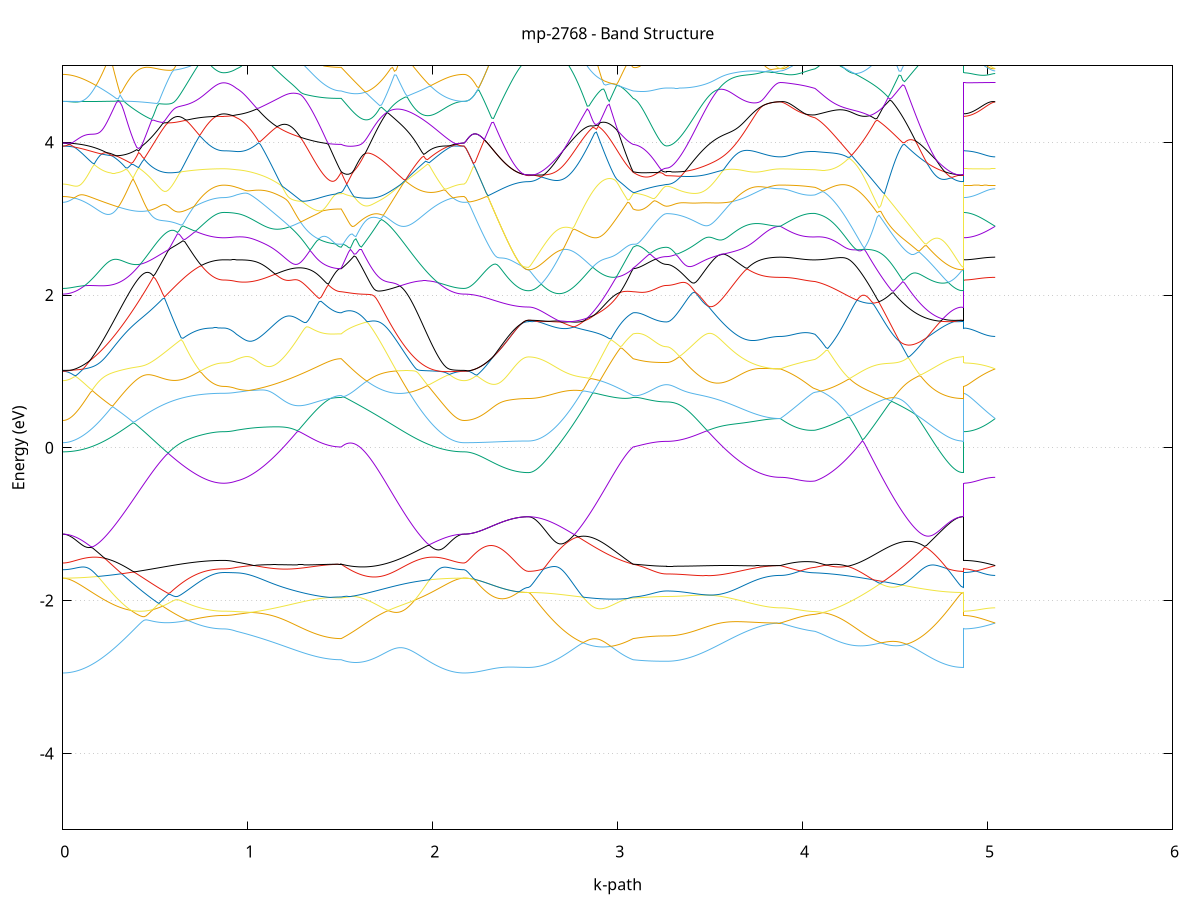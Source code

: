 set title 'mp-2768 - Band Structure'
set xlabel 'k-path'
set ylabel 'Energy (eV)'
set grid y
set yrange [-5:5]
set terminal png size 800,600
set output 'mp-2768_bands_gnuplot.png'
plot '-' using 1:2 with lines notitle, '-' using 1:2 with lines notitle, '-' using 1:2 with lines notitle, '-' using 1:2 with lines notitle, '-' using 1:2 with lines notitle, '-' using 1:2 with lines notitle, '-' using 1:2 with lines notitle, '-' using 1:2 with lines notitle, '-' using 1:2 with lines notitle, '-' using 1:2 with lines notitle, '-' using 1:2 with lines notitle, '-' using 1:2 with lines notitle, '-' using 1:2 with lines notitle, '-' using 1:2 with lines notitle, '-' using 1:2 with lines notitle, '-' using 1:2 with lines notitle, '-' using 1:2 with lines notitle, '-' using 1:2 with lines notitle, '-' using 1:2 with lines notitle, '-' using 1:2 with lines notitle, '-' using 1:2 with lines notitle, '-' using 1:2 with lines notitle, '-' using 1:2 with lines notitle, '-' using 1:2 with lines notitle, '-' using 1:2 with lines notitle, '-' using 1:2 with lines notitle, '-' using 1:2 with lines notitle, '-' using 1:2 with lines notitle, '-' using 1:2 with lines notitle, '-' using 1:2 with lines notitle, '-' using 1:2 with lines notitle, '-' using 1:2 with lines notitle, '-' using 1:2 with lines notitle, '-' using 1:2 with lines notitle, '-' using 1:2 with lines notitle, '-' using 1:2 with lines notitle, '-' using 1:2 with lines notitle, '-' using 1:2 with lines notitle, '-' using 1:2 with lines notitle, '-' using 1:2 with lines notitle, '-' using 1:2 with lines notitle, '-' using 1:2 with lines notitle, '-' using 1:2 with lines notitle, '-' using 1:2 with lines notitle, '-' using 1:2 with lines notitle, '-' using 1:2 with lines notitle, '-' using 1:2 with lines notitle, '-' using 1:2 with lines notitle, '-' using 1:2 with lines notitle, '-' using 1:2 with lines notitle, '-' using 1:2 with lines notitle, '-' using 1:2 with lines notitle, '-' using 1:2 with lines notitle, '-' using 1:2 with lines notitle, '-' using 1:2 with lines notitle, '-' using 1:2 with lines notitle, '-' using 1:2 with lines notitle, '-' using 1:2 with lines notitle, '-' using 1:2 with lines notitle, '-' using 1:2 with lines notitle, '-' using 1:2 with lines notitle, '-' using 1:2 with lines notitle, '-' using 1:2 with lines notitle, '-' using 1:2 with lines notitle
0.000000 -28.764563
0.009999 -28.764563
0.019999 -28.764463
0.029998 -28.764463
0.039998 -28.764363
0.049997 -28.764263
0.059997 -28.764163
0.069996 -28.764063
0.079996 -28.763863
0.089995 -28.763663
0.099995 -28.763463
0.109994 -28.763263
0.119994 -28.763063
0.129993 -28.762763
0.139992 -28.762463
0.149992 -28.762163
0.159991 -28.761863
0.169991 -28.761563
0.179990 -28.761163
0.189990 -28.760863
0.199989 -28.760463
0.209989 -28.760063
0.219988 -28.759663
0.229988 -28.759263
0.239987 -28.758763
0.249986 -28.758363
0.259986 -28.757863
0.269985 -28.757463
0.279985 -28.756963
0.289984 -28.756463
0.299984 -28.755963
0.309983 -28.755463
0.319983 -28.754963
0.329982 -28.754463
0.339982 -28.753863
0.349981 -28.753363
0.359981 -28.752863
0.369980 -28.752263
0.379979 -28.751763
0.389979 -28.751163
0.399978 -28.750663
0.409978 -28.750163
0.419977 -28.749563
0.429977 -28.749063
0.439976 -28.748463
0.449976 -28.747963
0.459975 -28.747363
0.469975 -28.746863
0.479974 -28.746363
0.489974 -28.745763
0.499973 -28.745263
0.509972 -28.744763
0.519972 -28.744263
0.529971 -28.743763
0.539971 -28.743263
0.549970 -28.742763
0.559970 -28.742263
0.569969 -28.741763
0.579969 -28.741363
0.589968 -28.740863
0.599968 -28.740463
0.609967 -28.739963
0.619966 -28.739563
0.629966 -28.739163
0.639965 -28.738763
0.649965 -28.738363
0.659964 -28.738063
0.669964 -28.737663
0.679963 -28.737363
0.689963 -28.737063
0.699962 -28.736763
0.709962 -28.736463
0.719961 -28.736163
0.729961 -28.735863
0.739960 -28.735663
0.749959 -28.735463
0.759959 -28.735263
0.769958 -28.735063
0.779958 -28.734863
0.789957 -28.734663
0.799957 -28.734563
0.809956 -28.734463
0.819956 -28.734363
0.829955 -28.734263
0.839955 -28.734163
0.849954 -28.734163
0.859954 -28.734163
0.869953 -28.734063
0.869953 -28.734063
0.879893 -28.734063
0.889834 -28.734063
0.899774 -28.734163
0.909715 -28.734163
0.919655 -28.734263
0.929596 -28.734363
0.939536 -28.734463
0.939536 -28.734463
0.949465 -28.734563
0.959394 -28.734663
0.969323 -28.734763
0.979252 -28.734763
0.989181 -28.734863
0.999109 -28.734963
1.009038 -28.735063
1.018967 -28.735163
1.028896 -28.735263
1.038825 -28.735363
1.048754 -28.735463
1.058683 -28.735563
1.068612 -28.735763
1.078541 -28.735863
1.088469 -28.735963
1.098398 -28.736063
1.108327 -28.736163
1.118256 -28.736263
1.128185 -28.736363
1.138114 -28.736463
1.148043 -28.736563
1.157972 -28.736763
1.167901 -28.736863
1.177830 -28.736963
1.187758 -28.737063
1.197687 -28.737163
1.207616 -28.737263
1.217545 -28.737363
1.227474 -28.737463
1.237403 -28.737563
1.247332 -28.737663
1.257261 -28.737763
1.267190 -28.737863
1.277118 -28.737963
1.287047 -28.738063
1.296976 -28.738163
1.306905 -28.738263
1.316834 -28.738263
1.326763 -28.738363
1.336692 -28.738463
1.346621 -28.738563
1.356550 -28.738563
1.366479 -28.738663
1.376407 -28.738763
1.386336 -28.738763
1.396265 -28.738863
1.406194 -28.738863
1.416123 -28.738963
1.426052 -28.738963
1.435981 -28.738963
1.445910 -28.739063
1.455839 -28.739063
1.465767 -28.739063
1.475696 -28.739063
1.485625 -28.739163
1.495554 -28.739163
1.505483 -28.739163
1.505483 -28.739163
1.515399 -28.738563
1.525314 -28.738063
1.535230 -28.737463
1.545146 -28.737363
1.555062 -28.737963
1.564977 -28.738463
1.574893 -28.738963
1.584809 -28.739563
1.594724 -28.740063
1.604640 -28.740663
1.614556 -28.741163
1.624472 -28.741763
1.634387 -28.742363
1.644303 -28.742963
1.654219 -28.743463
1.664134 -28.744063
1.674050 -28.744663
1.683966 -28.745263
1.693881 -28.745863
1.703797 -28.746363
1.713713 -28.746963
1.723629 -28.747563
1.733544 -28.748163
1.743460 -28.748763
1.753376 -28.749363
1.763291 -28.749963
1.773207 -28.750463
1.783123 -28.751063
1.793039 -28.751663
1.802954 -28.752163
1.812870 -28.752763
1.822786 -28.753263
1.832701 -28.753863
1.842617 -28.754363
1.852533 -28.754963
1.862448 -28.755463
1.872364 -28.755963
1.882280 -28.756463
1.892196 -28.756963
1.902111 -28.757463
1.912027 -28.757963
1.921943 -28.758363
1.931858 -28.758863
1.941774 -28.759263
1.951690 -28.759663
1.961606 -28.760063
1.971521 -28.760463
1.981437 -28.760863
1.991353 -28.761263
2.001268 -28.761563
2.011184 -28.761863
2.021100 -28.762263
2.031015 -28.762463
2.040931 -28.762763
2.050847 -28.763063
2.060763 -28.763263
2.070678 -28.763463
2.080594 -28.763663
2.090510 -28.763863
2.100425 -28.764063
2.110341 -28.764163
2.120257 -28.764263
2.130173 -28.764363
2.140088 -28.764463
2.150004 -28.764563
2.159920 -28.764563
2.169835 -28.764563
2.169835 -28.764563
2.179777 -28.764563
2.189718 -28.764563
2.199660 -28.764463
2.209601 -28.764463
2.219542 -28.764363
2.229484 -28.764263
2.239425 -28.764163
2.249366 -28.764063
2.259308 -28.763863
2.269249 -28.763763
2.279191 -28.763563
2.289132 -28.763463
2.299073 -28.763263
2.309015 -28.763063
2.318956 -28.762863
2.328897 -28.762663
2.338839 -28.762463
2.348780 -28.762263
2.358722 -28.762063
2.368663 -28.761763
2.378604 -28.761563
2.388546 -28.761363
2.398487 -28.761163
2.408429 -28.760963
2.418370 -28.760763
2.428311 -28.760663
2.438253 -28.760463
2.448194 -28.760263
2.458135 -28.760163
2.468077 -28.760063
2.478018 -28.759963
2.487960 -28.759863
2.497901 -28.759863
2.507842 -28.759763
2.517784 -28.759763
2.517784 -28.759763
2.527713 -28.759763
2.537641 -28.759763
2.547570 -28.759663
2.557499 -28.759663
2.567428 -28.759563
2.577357 -28.759463
2.587286 -28.759363
2.597215 -28.759263
2.607144 -28.759163
2.617073 -28.758963
2.627002 -28.758763
2.636930 -28.758563
2.646859 -28.758363
2.656788 -28.758163
2.666717 -28.757963
2.676646 -28.757763
2.686575 -28.757463
2.696504 -28.757163
2.706433 -28.756863
2.716362 -28.756563
2.726290 -28.756263
2.736219 -28.755963
2.746148 -28.755563
2.756077 -28.755263
2.766006 -28.754863
2.775935 -28.754463
2.785864 -28.754163
2.795793 -28.753763
2.805722 -28.753263
2.815651 -28.752863
2.825579 -28.752463
2.835508 -28.752063
2.845437 -28.751563
2.855366 -28.751063
2.865295 -28.750663
2.875224 -28.750163
2.885153 -28.749663
2.895082 -28.749163
2.905011 -28.748663
2.914939 -28.748163
2.924868 -28.747663
2.934797 -28.747163
2.944726 -28.746663
2.954655 -28.746163
2.964584 -28.745563
2.974513 -28.745063
2.984442 -28.744563
2.994371 -28.743963
3.004300 -28.743463
3.014228 -28.742963
3.024157 -28.742363
3.034086 -28.741863
3.044015 -28.741263
3.053944 -28.740763
3.063873 -28.740163
3.073802 -28.739663
3.083731 -28.739163
3.083731 -28.739163
3.093246 -28.738963
3.102762 -28.738863
3.112278 -28.738763
3.121793 -28.738663
3.131309 -28.738563
3.140825 -28.738463
3.150340 -28.738363
3.159856 -28.738263
3.169372 -28.738163
3.178888 -28.738163
3.188403 -28.738063
3.197919 -28.738063
3.207435 -28.737963
3.216950 -28.737963
3.226466 -28.737963
3.235982 -28.737963
3.245497 -28.737863
3.255013 -28.737863
3.264529 -28.737863
3.264529 -28.737863
3.274450 -28.737863
3.284372 -28.737863
3.294294 -28.737863
3.304216 -28.737863
3.314137 -28.737863
3.324059 -28.737763
3.333981 -28.737763
3.343903 -28.737763
3.353825 -28.737663
3.363746 -28.737663
3.373668 -28.737563
3.383590 -28.737563
3.393512 -28.737463
3.403433 -28.737463
3.413355 -28.737363
3.423277 -28.737263
3.433199 -28.737263
3.443121 -28.737163
3.453042 -28.737063
3.462964 -28.736963
3.472886 -28.736963
3.482808 -28.736863
3.492729 -28.736763
3.502651 -28.736663
3.512573 -28.736563
3.522495 -28.736463
3.532416 -28.736363
3.542338 -28.736263
3.552260 -28.736163
3.562182 -28.736063
3.572103 -28.735963
3.582025 -28.735863
3.591947 -28.735863
3.601869 -28.735763
3.611791 -28.735663
3.621712 -28.735563
3.631634 -28.735463
3.641556 -28.735363
3.651478 -28.735263
3.661399 -28.735163
3.671321 -28.735063
3.681243 -28.734963
3.691165 -28.734963
3.701086 -28.734863
3.711008 -28.734763
3.720930 -28.734663
3.730852 -28.734663
3.740774 -28.734563
3.750695 -28.734463
3.760617 -28.734463
3.770539 -28.734363
3.780461 -28.734363
3.790382 -28.734263
3.800304 -28.734263
3.810226 -28.734263
3.820148 -28.734163
3.830069 -28.734163
3.839991 -28.734163
3.849913 -28.734163
3.859835 -28.734163
3.869757 -28.734063
3.879678 -28.734063
3.879678 -28.734063
3.889540 -28.734063
3.899402 -28.734063
3.909264 -28.734063
3.919125 -28.734063
3.928987 -28.734163
3.938849 -28.734163
3.948711 -28.734163
3.958572 -28.734163
3.968434 -28.734163
3.978296 -28.734163
3.988158 -28.734163
3.998019 -28.734263
4.007881 -28.734263
4.017743 -28.734263
4.027605 -28.734363
4.037466 -28.734363
4.047328 -28.734363
4.057190 -28.734463
4.067052 -28.734463
4.067052 -28.734463
4.076933 -28.734563
4.086814 -28.734763
4.096695 -28.734863
4.106576 -28.735063
4.116457 -28.735263
4.126338 -28.735463
4.136220 -28.735663
4.146101 -28.735863
4.155982 -28.736063
4.165863 -28.736363
4.175744 -28.736663
4.185625 -28.736963
4.195506 -28.737263
4.205387 -28.737563
4.215268 -28.737863
4.225150 -28.738163
4.235031 -28.738563
4.244912 -28.738863
4.254793 -28.739263
4.264674 -28.739563
4.274555 -28.739963
4.284436 -28.740363
4.294317 -28.740763
4.304198 -28.741163
4.314080 -28.741563
4.323961 -28.742063
4.333842 -28.742463
4.343723 -28.742863
4.353604 -28.743363
4.363485 -28.743763
4.373366 -28.744163
4.383247 -28.744663
4.393128 -28.745063
4.403009 -28.745563
4.412891 -28.746063
4.422772 -28.746463
4.432653 -28.746963
4.442534 -28.747363
4.452415 -28.747863
4.462296 -28.748363
4.472177 -28.748763
4.482058 -28.749263
4.491940 -28.749663
4.501821 -28.750163
4.511702 -28.750563
4.521583 -28.750963
4.531464 -28.751463
4.541345 -28.751863
4.551226 -28.752263
4.561107 -28.752663
4.570988 -28.753063
4.580869 -28.753463
4.590751 -28.753863
4.600632 -28.754263
4.610513 -28.754663
4.620394 -28.754963
4.630275 -28.755363
4.640156 -28.755663
4.650037 -28.756063
4.659918 -28.756363
4.669799 -28.756663
4.679681 -28.756963
4.689562 -28.757263
4.699443 -28.757463
4.709324 -28.757763
4.719205 -28.757963
4.729086 -28.758263
4.738967 -28.758463
4.748848 -28.758663
4.758729 -28.758763
4.768611 -28.758963
4.778492 -28.759163
4.788373 -28.759263
4.798254 -28.759363
4.808135 -28.759463
4.818016 -28.759563
4.827897 -28.759663
4.837778 -28.759663
4.847659 -28.759763
4.857541 -28.759763
4.867422 -28.759763
4.867422 -28.734063
4.877087 -28.734063
4.886752 -28.734063
4.896417 -28.734063
4.906083 -28.734063
4.915748 -28.734063
4.925413 -28.734063
4.935078 -28.734063
4.944744 -28.734063
4.954409 -28.734063
4.964074 -28.734063
4.973739 -28.734063
4.983404 -28.734063
4.993070 -28.734063
5.002735 -28.734063
5.012400 -28.734063
5.022065 -28.734063
5.031731 -28.734063
5.041396 -28.734063
e
0.000000 -28.717963
0.009999 -28.717963
0.019999 -28.717963
0.029998 -28.718063
0.039998 -28.718063
0.049997 -28.718163
0.059997 -28.718163
0.069996 -28.718263
0.079996 -28.718363
0.089995 -28.718363
0.099995 -28.718463
0.109994 -28.718563
0.119994 -28.718763
0.129993 -28.718863
0.139992 -28.718963
0.149992 -28.719163
0.159991 -28.719263
0.169991 -28.719463
0.179990 -28.719663
0.189990 -28.719763
0.199989 -28.719963
0.209989 -28.720163
0.219988 -28.720363
0.229988 -28.720563
0.239987 -28.720863
0.249986 -28.721063
0.259986 -28.721263
0.269985 -28.721463
0.279985 -28.721763
0.289984 -28.721963
0.299984 -28.722263
0.309983 -28.722463
0.319983 -28.722763
0.329982 -28.723063
0.339982 -28.723263
0.349981 -28.723563
0.359981 -28.723863
0.369980 -28.724163
0.379979 -28.724463
0.389979 -28.724663
0.399978 -28.724963
0.409978 -28.725263
0.419977 -28.725563
0.429977 -28.725863
0.439976 -28.726163
0.449976 -28.726463
0.459975 -28.726763
0.469975 -28.727063
0.479974 -28.727263
0.489974 -28.727563
0.499973 -28.727863
0.509972 -28.728163
0.519972 -28.728463
0.529971 -28.728763
0.539971 -28.728963
0.549970 -28.729263
0.559970 -28.729563
0.569969 -28.729763
0.579969 -28.730063
0.589968 -28.730263
0.599968 -28.730563
0.609967 -28.730763
0.619966 -28.730963
0.629966 -28.731263
0.639965 -28.731463
0.649965 -28.731663
0.659964 -28.731863
0.669964 -28.732063
0.679963 -28.732263
0.689963 -28.732463
0.699962 -28.732563
0.709962 -28.732763
0.719961 -28.732863
0.729961 -28.733063
0.739960 -28.733163
0.749959 -28.733263
0.759959 -28.733463
0.769958 -28.733563
0.779958 -28.733663
0.789957 -28.733763
0.799957 -28.733763
0.809956 -28.733863
0.819956 -28.733963
0.829955 -28.733963
0.839955 -28.733963
0.849954 -28.734063
0.859954 -28.734063
0.869953 -28.734063
0.869953 -28.734063
0.879893 -28.734063
0.889834 -28.734063
0.899774 -28.734063
0.909715 -28.734063
0.919655 -28.733963
0.929596 -28.733963
0.939536 -28.733863
0.939536 -28.733863
0.949465 -28.733863
0.959394 -28.733863
0.969323 -28.733763
0.979252 -28.733763
0.989181 -28.733763
0.999109 -28.733763
1.009038 -28.733763
1.018967 -28.733763
1.028896 -28.733663
1.038825 -28.733763
1.048754 -28.733763
1.058683 -28.733763
1.068612 -28.733763
1.078541 -28.733763
1.088469 -28.733763
1.098398 -28.733863
1.108327 -28.733863
1.118256 -28.733863
1.128185 -28.733963
1.138114 -28.733963
1.148043 -28.733963
1.157972 -28.734063
1.167901 -28.734063
1.177830 -28.734163
1.187758 -28.734163
1.197687 -28.734263
1.207616 -28.734263
1.217545 -28.734363
1.227474 -28.734363
1.237403 -28.734463
1.247332 -28.734463
1.257261 -28.734563
1.267190 -28.734563
1.277118 -28.734663
1.287047 -28.734663
1.296976 -28.734763
1.306905 -28.734763
1.316834 -28.734863
1.326763 -28.734863
1.336692 -28.734963
1.346621 -28.734963
1.356550 -28.735063
1.366479 -28.735063
1.376407 -28.735063
1.386336 -28.735163
1.396265 -28.735163
1.406194 -28.735263
1.416123 -28.735263
1.426052 -28.735263
1.435981 -28.735263
1.445910 -28.735263
1.455839 -28.735363
1.465767 -28.735363
1.475696 -28.735363
1.485625 -28.735363
1.495554 -28.735363
1.505483 -28.735363
1.505483 -28.735363
1.515399 -28.735863
1.525314 -28.736363
1.535230 -28.736863
1.545146 -28.736963
1.555062 -28.736463
1.564977 -28.735963
1.574893 -28.735363
1.584809 -28.734863
1.594724 -28.734363
1.604640 -28.733863
1.614556 -28.733363
1.624472 -28.732863
1.634387 -28.732363
1.644303 -28.731863
1.654219 -28.731363
1.664134 -28.730863
1.674050 -28.730363
1.683966 -28.729963
1.693881 -28.729463
1.703797 -28.729063
1.713713 -28.728563
1.723629 -28.728163
1.733544 -28.727763
1.743460 -28.727263
1.753376 -28.726863
1.763291 -28.726463
1.773207 -28.726063
1.783123 -28.725663
1.793039 -28.725263
1.802954 -28.724963
1.812870 -28.724563
1.822786 -28.724163
1.832701 -28.723863
1.842617 -28.723563
1.852533 -28.723163
1.862448 -28.722863
1.872364 -28.722563
1.882280 -28.722263
1.892196 -28.721963
1.902111 -28.721763
1.912027 -28.721463
1.921943 -28.721163
1.931858 -28.720963
1.941774 -28.720663
1.951690 -28.720463
1.961606 -28.720263
1.971521 -28.720063
1.981437 -28.719863
1.991353 -28.719663
2.001268 -28.719463
2.011184 -28.719263
2.021100 -28.719163
2.031015 -28.718963
2.040931 -28.718863
2.050847 -28.718763
2.060763 -28.718563
2.070678 -28.718463
2.080594 -28.718363
2.090510 -28.718363
2.100425 -28.718263
2.110341 -28.718163
2.120257 -28.718163
2.130173 -28.718063
2.140088 -28.718063
2.150004 -28.717963
2.159920 -28.717963
2.169835 -28.717963
2.169835 -28.717963
2.179777 -28.717963
2.189718 -28.718063
2.199660 -28.718063
2.209601 -28.718163
2.219542 -28.718263
2.229484 -28.718363
2.239425 -28.718463
2.249366 -28.718663
2.259308 -28.718863
2.269249 -28.719063
2.279191 -28.719263
2.289132 -28.719463
2.299073 -28.719663
2.309015 -28.719863
2.318956 -28.720163
2.328897 -28.720463
2.338839 -28.720663
2.348780 -28.720963
2.358722 -28.721263
2.368663 -28.721463
2.378604 -28.721763
2.388546 -28.721963
2.398487 -28.722263
2.408429 -28.722463
2.418370 -28.722763
2.428311 -28.722963
2.438253 -28.723163
2.448194 -28.723363
2.458135 -28.723463
2.468077 -28.723663
2.478018 -28.723763
2.487960 -28.723863
2.497901 -28.723863
2.507842 -28.723963
2.517784 -28.723963
2.517784 -28.723963
2.527713 -28.723963
2.537641 -28.723963
2.547570 -28.723963
2.557499 -28.723963
2.567428 -28.723963
2.577357 -28.723963
2.587286 -28.724063
2.597215 -28.724063
2.607144 -28.724063
2.617073 -28.724063
2.627002 -28.724163
2.636930 -28.724163
2.646859 -28.724163
2.656788 -28.724263
2.666717 -28.724263
2.676646 -28.724363
2.686575 -28.724463
2.696504 -28.724463
2.706433 -28.724563
2.716362 -28.724663
2.726290 -28.724763
2.736219 -28.724863
2.746148 -28.724963
2.756077 -28.725063
2.766006 -28.725263
2.775935 -28.725363
2.785864 -28.725563
2.795793 -28.725663
2.805722 -28.725863
2.815651 -28.726063
2.825579 -28.726263
2.835508 -28.726463
2.845437 -28.726663
2.855366 -28.726863
2.865295 -28.727163
2.875224 -28.727363
2.885153 -28.727663
2.895082 -28.727963
2.905011 -28.728263
2.914939 -28.728563
2.924868 -28.728863
2.934797 -28.729163
2.944726 -28.729463
2.954655 -28.729863
2.964584 -28.730163
2.974513 -28.730563
2.984442 -28.730963
2.994371 -28.731363
3.004300 -28.731763
3.014228 -28.732163
3.024157 -28.732563
3.034086 -28.733063
3.044015 -28.733463
3.053944 -28.733963
3.063873 -28.734363
3.073802 -28.734863
3.083731 -28.735363
3.083731 -28.735363
3.093246 -28.735463
3.102762 -28.735663
3.112278 -28.735763
3.121793 -28.735863
3.131309 -28.735963
3.140825 -28.735963
3.150340 -28.736063
3.159856 -28.736163
3.169372 -28.736263
3.178888 -28.736263
3.188403 -28.736363
3.197919 -28.736363
3.207435 -28.736363
3.216950 -28.736463
3.226466 -28.736463
3.235982 -28.736463
3.245497 -28.736463
3.255013 -28.736463
3.264529 -28.736463
3.264529 -28.736463
3.274450 -28.736463
3.284372 -28.736463
3.294294 -28.736463
3.304216 -28.736463
3.314137 -28.736463
3.324059 -28.736363
3.333981 -28.736363
3.343903 -28.736363
3.353825 -28.736363
3.363746 -28.736363
3.373668 -28.736263
3.383590 -28.736263
3.393512 -28.736263
3.403433 -28.736163
3.413355 -28.736163
3.423277 -28.736063
3.433199 -28.736063
3.443121 -28.735963
3.453042 -28.735963
3.462964 -28.735863
3.472886 -28.735863
3.482808 -28.735763
3.492729 -28.735763
3.502651 -28.735663
3.512573 -28.735663
3.522495 -28.735563
3.532416 -28.735463
3.542338 -28.735463
3.552260 -28.735363
3.562182 -28.735363
3.572103 -28.735263
3.582025 -28.735163
3.591947 -28.735163
3.601869 -28.735063
3.611791 -28.735063
3.621712 -28.734963
3.631634 -28.734863
3.641556 -28.734863
3.651478 -28.734763
3.661399 -28.734763
3.671321 -28.734663
3.681243 -28.734663
3.691165 -28.734563
3.701086 -28.734563
3.711008 -28.734463
3.720930 -28.734463
3.730852 -28.734363
3.740774 -28.734363
3.750695 -28.734263
3.760617 -28.734263
3.770539 -28.734263
3.780461 -28.734163
3.790382 -28.734163
3.800304 -28.734163
3.810226 -28.734163
3.820148 -28.734163
3.830069 -28.734063
3.839991 -28.734063
3.849913 -28.734063
3.859835 -28.734063
3.869757 -28.734063
3.879678 -28.734063
3.879678 -28.734063
3.889540 -28.734063
3.899402 -28.734063
3.909264 -28.734063
3.919125 -28.734063
3.928987 -28.734063
3.938849 -28.734063
3.948711 -28.734063
3.958572 -28.734063
3.968434 -28.734063
3.978296 -28.734063
3.988158 -28.734063
3.998019 -28.734063
4.007881 -28.733963
4.017743 -28.733963
4.027605 -28.733963
4.037466 -28.733963
4.047328 -28.733963
4.057190 -28.733963
4.067052 -28.733863
4.067052 -28.733863
4.076933 -28.733863
4.086814 -28.733763
4.096695 -28.733663
4.106576 -28.733563
4.116457 -28.733463
4.126338 -28.733363
4.136220 -28.733263
4.146101 -28.733163
4.155982 -28.733063
4.165863 -28.732963
4.175744 -28.732763
4.185625 -28.732663
4.195506 -28.732463
4.205387 -28.732363
4.215268 -28.732163
4.225150 -28.732063
4.235031 -28.731863
4.244912 -28.731663
4.254793 -28.731463
4.264674 -28.731263
4.274555 -28.731163
4.284436 -28.730963
4.294317 -28.730763
4.304198 -28.730563
4.314080 -28.730363
4.323961 -28.730163
4.333842 -28.729963
4.343723 -28.729763
4.353604 -28.729563
4.363485 -28.729363
4.373366 -28.729163
4.383247 -28.728963
4.393128 -28.728763
4.403009 -28.728563
4.412891 -28.728363
4.422772 -28.728163
4.432653 -28.727963
4.442534 -28.727763
4.452415 -28.727563
4.462296 -28.727363
4.472177 -28.727163
4.482058 -28.727063
4.491940 -28.726863
4.501821 -28.726663
4.511702 -28.726463
4.521583 -28.726363
4.531464 -28.726163
4.541345 -28.726063
4.551226 -28.725863
4.561107 -28.725763
4.570988 -28.725563
4.580869 -28.725463
4.590751 -28.725363
4.600632 -28.725263
4.610513 -28.725163
4.620394 -28.725063
4.630275 -28.724963
4.640156 -28.724863
4.650037 -28.724763
4.659918 -28.724663
4.669799 -28.724563
4.679681 -28.724463
4.689562 -28.724463
4.699443 -28.724363
4.709324 -28.724363
4.719205 -28.724263
4.729086 -28.724263
4.738967 -28.724163
4.748848 -28.724163
4.758729 -28.724163
4.768611 -28.724063
4.778492 -28.724063
4.788373 -28.724063
4.798254 -28.724063
4.808135 -28.723963
4.818016 -28.723963
4.827897 -28.723963
4.837778 -28.723963
4.847659 -28.723963
4.857541 -28.723963
4.867422 -28.723963
4.867422 -28.734063
4.877087 -28.734063
4.886752 -28.734063
4.896417 -28.734063
4.906083 -28.734063
4.915748 -28.734063
4.925413 -28.734063
4.935078 -28.734063
4.944744 -28.734063
4.954409 -28.734063
4.964074 -28.734063
4.973739 -28.734063
4.983404 -28.734063
4.993070 -28.734063
5.002735 -28.734063
5.012400 -28.734063
5.022065 -28.734063
5.031731 -28.734063
5.041396 -28.734063
e
0.000000 -28.566663
0.009999 -28.566663
0.019999 -28.566463
0.029998 -28.566263
0.039998 -28.565863
0.049997 -28.565463
0.059997 -28.564863
0.069996 -28.564263
0.079996 -28.563563
0.089995 -28.562663
0.099995 -28.561763
0.109994 -28.560763
0.119994 -28.559663
0.129993 -28.558463
0.139992 -28.557163
0.149992 -28.555763
0.159991 -28.554363
0.169991 -28.552763
0.179990 -28.551163
0.189990 -28.549463
0.199989 -28.547663
0.209989 -28.545763
0.219988 -28.543863
0.229988 -28.541763
0.239987 -28.539663
0.249986 -28.537563
0.259986 -28.535363
0.269985 -28.533063
0.279985 -28.530663
0.289984 -28.528263
0.299984 -28.525863
0.309983 -28.523263
0.319983 -28.520763
0.329982 -28.518163
0.339982 -28.515463
0.349981 -28.512763
0.359981 -28.510063
0.369980 -28.507363
0.379979 -28.504563
0.389979 -28.501763
0.399978 -28.498863
0.409978 -28.496063
0.419977 -28.493163
0.429977 -28.490263
0.439976 -28.487463
0.449976 -28.484563
0.459975 -28.481663
0.469975 -28.478763
0.479974 -28.475863
0.489974 -28.473063
0.499973 -28.470163
0.509972 -28.467363
0.519972 -28.464563
0.529971 -28.461763
0.539971 -28.459063
0.549970 -28.456363
0.559970 -28.453663
0.569969 -28.451063
0.579969 -28.448463
0.589968 -28.445963
0.599968 -28.443463
0.609967 -28.441063
0.619966 -28.438663
0.629966 -28.436363
0.639965 -28.434163
0.649965 -28.432063
0.659964 -28.429963
0.669964 -28.427963
0.679963 -28.425963
0.689963 -28.424163
0.699962 -28.422363
0.709962 -28.420663
0.719961 -28.419163
0.729961 -28.417663
0.739960 -28.416263
0.749959 -28.414863
0.759959 -28.413663
0.769958 -28.412563
0.779958 -28.411563
0.789957 -28.410663
0.799957 -28.409863
0.809956 -28.409163
0.819956 -28.408563
0.829955 -28.408063
0.839955 -28.407663
0.849954 -28.407463
0.859954 -28.407263
0.869953 -28.407163
0.869953 -28.407163
0.879893 -28.407263
0.889834 -28.407463
0.899774 -28.407663
0.909715 -28.408063
0.919655 -28.408563
0.929596 -28.409163
0.939536 -28.409863
0.939536 -28.409863
0.949465 -28.410363
0.959394 -28.410863
0.969323 -28.411463
0.979252 -28.411963
0.989181 -28.412463
0.999109 -28.413063
1.009038 -28.413563
1.018967 -28.414063
1.028896 -28.414663
1.038825 -28.415163
1.048754 -28.415663
1.058683 -28.416263
1.068612 -28.416763
1.078541 -28.417263
1.088469 -28.417763
1.098398 -28.418263
1.108327 -28.418763
1.118256 -28.419363
1.128185 -28.419863
1.138114 -28.420263
1.148043 -28.420763
1.157972 -28.421263
1.167901 -28.421763
1.177830 -28.422263
1.187758 -28.422663
1.197687 -28.423163
1.207616 -28.423563
1.217545 -28.423963
1.227474 -28.424463
1.237403 -28.424863
1.247332 -28.425263
1.257261 -28.425663
1.267190 -28.425963
1.277118 -28.426363
1.287047 -28.426663
1.296976 -28.427063
1.306905 -28.427363
1.316834 -28.427663
1.326763 -28.427963
1.336692 -28.428263
1.346621 -28.428563
1.356550 -28.428763
1.366479 -28.429063
1.376407 -28.429263
1.386336 -28.429463
1.396265 -28.429663
1.406194 -28.429863
1.416123 -28.429963
1.426052 -28.430163
1.435981 -28.430263
1.445910 -28.430363
1.455839 -28.430463
1.465767 -28.430563
1.475696 -28.430663
1.485625 -28.430663
1.495554 -28.430663
1.505483 -28.430663
1.505483 -28.430663
1.515399 -28.426663
1.525314 -28.422763
1.535230 -28.418763
1.545146 -28.414763
1.555062 -28.411763
1.564977 -28.415063
1.574893 -28.418963
1.584809 -28.422963
1.594724 -28.426963
1.604640 -28.430963
1.614556 -28.434963
1.624472 -28.438863
1.634387 -28.442863
1.644303 -28.446763
1.654219 -28.450663
1.664134 -28.454463
1.674050 -28.458263
1.683966 -28.462063
1.693881 -28.465863
1.703797 -28.469563
1.713713 -28.473263
1.723629 -28.476863
1.733544 -28.480463
1.743460 -28.483963
1.753376 -28.487463
1.763291 -28.490863
1.773207 -28.494263
1.783123 -28.497563
1.793039 -28.500863
1.802954 -28.504063
1.812870 -28.507163
1.822786 -28.510263
1.832701 -28.513263
1.842617 -28.516263
1.852533 -28.519063
1.862448 -28.521863
1.872364 -28.524663
1.882280 -28.527263
1.892196 -28.529863
1.902111 -28.532363
1.912027 -28.534763
1.921943 -28.537163
1.931858 -28.539363
1.941774 -28.541563
1.951690 -28.543663
1.961606 -28.545663
1.971521 -28.547563
1.981437 -28.549463
1.991353 -28.551163
2.001268 -28.552863
2.011184 -28.554363
2.021100 -28.555863
2.031015 -28.557263
2.040931 -28.558563
2.050847 -28.559763
2.060763 -28.560863
2.070678 -28.561863
2.080594 -28.562763
2.090510 -28.563563
2.100425 -28.564263
2.110341 -28.564963
2.120257 -28.565463
2.130173 -28.565863
2.140088 -28.566263
2.150004 -28.566463
2.159920 -28.566663
2.169835 -28.566663
2.169835 -28.566663
2.179777 -28.566663
2.189718 -28.566663
2.199660 -28.566663
2.209601 -28.566663
2.219542 -28.566563
2.229484 -28.566563
2.239425 -28.566563
2.249366 -28.566563
2.259308 -28.566463
2.269249 -28.566463
2.279191 -28.566363
2.289132 -28.566363
2.299073 -28.566263
2.309015 -28.566263
2.318956 -28.566163
2.328897 -28.566163
2.338839 -28.566063
2.348780 -28.566063
2.358722 -28.565963
2.368663 -28.565963
2.378604 -28.565863
2.388546 -28.565863
2.398487 -28.565763
2.408429 -28.565763
2.418370 -28.565663
2.428311 -28.565663
2.438253 -28.565663
2.448194 -28.565563
2.458135 -28.565563
2.468077 -28.565563
2.478018 -28.565463
2.487960 -28.565463
2.497901 -28.565463
2.507842 -28.565463
2.517784 -28.565463
2.517784 -28.565463
2.527713 -28.565463
2.537641 -28.565263
2.547570 -28.565063
2.557499 -28.564763
2.567428 -28.564263
2.577357 -28.563763
2.587286 -28.563163
2.597215 -28.562463
2.607144 -28.561663
2.617073 -28.560763
2.627002 -28.559763
2.636930 -28.558663
2.646859 -28.557563
2.656788 -28.556263
2.666717 -28.554963
2.676646 -28.553463
2.686575 -28.551963
2.696504 -28.550363
2.706433 -28.548563
2.716362 -28.546763
2.726290 -28.544963
2.736219 -28.542963
2.746148 -28.540863
2.756077 -28.538763
2.766006 -28.536463
2.775935 -28.534163
2.785864 -28.531763
2.795793 -28.529363
2.805722 -28.526763
2.815651 -28.524163
2.825579 -28.521463
2.835508 -28.518663
2.845437 -28.515763
2.855366 -28.512863
2.865295 -28.509863
2.875224 -28.506863
2.885153 -28.503663
2.895082 -28.500463
2.905011 -28.497263
2.914939 -28.493963
2.924868 -28.490563
2.934797 -28.487163
2.944726 -28.483663
2.954655 -28.480163
2.964584 -28.476563
2.974513 -28.472963
2.984442 -28.469263
2.994371 -28.465563
3.004300 -28.461763
3.014228 -28.458063
3.024157 -28.454163
3.034086 -28.450363
3.044015 -28.446463
3.053944 -28.442563
3.063873 -28.438663
3.073802 -28.434663
3.083731 -28.430663
3.083731 -28.430663
3.093246 -28.429663
3.102762 -28.428663
3.112278 -28.427563
3.121793 -28.426563
3.131309 -28.425463
3.140825 -28.424463
3.150340 -28.423363
3.159856 -28.422363
3.169372 -28.421363
3.178888 -28.420263
3.188403 -28.419263
3.197919 -28.418163
3.207435 -28.417163
3.216950 -28.416163
3.226466 -28.415063
3.235982 -28.414063
3.245497 -28.413063
3.255013 -28.412163
3.264529 -28.411763
3.264529 -28.411763
3.274450 -28.411763
3.284372 -28.411763
3.294294 -28.411763
3.304216 -28.411663
3.314137 -28.411663
3.324059 -28.411663
3.333981 -28.411663
3.343903 -28.411563
3.353825 -28.411563
3.363746 -28.411463
3.373668 -28.411363
3.383590 -28.411363
3.393512 -28.411263
3.403433 -28.411163
3.413355 -28.411163
3.423277 -28.411063
3.433199 -28.410963
3.443121 -28.410863
3.453042 -28.410763
3.462964 -28.410663
3.472886 -28.410563
3.482808 -28.410463
3.492729 -28.410363
3.502651 -28.410263
3.512573 -28.410163
3.522495 -28.410063
3.532416 -28.409963
3.542338 -28.409863
3.552260 -28.409763
3.562182 -28.409563
3.572103 -28.409463
3.582025 -28.409363
3.591947 -28.409263
3.601869 -28.409163
3.611791 -28.409063
3.621712 -28.408963
3.631634 -28.408763
3.641556 -28.408663
3.651478 -28.408563
3.661399 -28.408463
3.671321 -28.408363
3.681243 -28.408263
3.691165 -28.408163
3.701086 -28.408063
3.711008 -28.407963
3.720930 -28.407963
3.730852 -28.407863
3.740774 -28.407763
3.750695 -28.407663
3.760617 -28.407663
3.770539 -28.407563
3.780461 -28.407463
3.790382 -28.407463
3.800304 -28.407363
3.810226 -28.407363
3.820148 -28.407363
3.830069 -28.407263
3.839991 -28.407263
3.849913 -28.407263
3.859835 -28.407263
3.869757 -28.407263
3.879678 -28.407263
3.879678 -28.407263
3.889540 -28.407263
3.899402 -28.407263
3.909264 -28.407263
3.919125 -28.407363
3.928987 -28.407363
3.938849 -28.407463
3.948711 -28.407563
3.958572 -28.407663
3.968434 -28.407763
3.978296 -28.407963
3.988158 -28.408063
3.998019 -28.408263
4.007881 -28.408463
4.017743 -28.408663
4.027605 -28.408863
4.037466 -28.409063
4.047328 -28.409263
4.057190 -28.409563
4.067052 -28.409863
4.067052 -28.409863
4.076933 -28.410663
4.086814 -28.411563
4.096695 -28.412463
4.106576 -28.413563
4.116457 -28.414763
4.126338 -28.416063
4.136220 -28.417463
4.146101 -28.418863
4.155982 -28.420463
4.165863 -28.422163
4.175744 -28.423863
4.185625 -28.425663
4.195506 -28.427563
4.205387 -28.429563
4.215268 -28.431563
4.225150 -28.433663
4.235031 -28.435863
4.244912 -28.438163
4.254793 -28.440463
4.264674 -28.442763
4.274555 -28.445263
4.284436 -28.447663
4.294317 -28.450263
4.304198 -28.452863
4.314080 -28.455463
4.323961 -28.458063
4.333842 -28.460763
4.343723 -28.463463
4.353604 -28.466263
4.363485 -28.469063
4.373366 -28.471863
4.383247 -28.474663
4.393128 -28.477463
4.403009 -28.480263
4.412891 -28.483163
4.422772 -28.485963
4.432653 -28.488763
4.442534 -28.491663
4.452415 -28.494463
4.462296 -28.497263
4.472177 -28.500063
4.482058 -28.502863
4.491940 -28.505563
4.501821 -28.508263
4.511702 -28.510963
4.521583 -28.513663
4.531464 -28.516263
4.541345 -28.518863
4.551226 -28.521363
4.561107 -28.523863
4.570988 -28.526263
4.580869 -28.528663
4.590751 -28.530963
4.600632 -28.533263
4.610513 -28.535463
4.620394 -28.537663
4.630275 -28.539763
4.640156 -28.541763
4.650037 -28.543663
4.659918 -28.545563
4.669799 -28.547363
4.679681 -28.549063
4.689562 -28.550663
4.699443 -28.552263
4.709324 -28.553763
4.719205 -28.555163
4.729086 -28.556463
4.738967 -28.557663
4.748848 -28.558863
4.758729 -28.559863
4.768611 -28.560863
4.778492 -28.561663
4.788373 -28.562463
4.798254 -28.563163
4.808135 -28.563763
4.818016 -28.564263
4.827897 -28.564763
4.837778 -28.565063
4.847659 -28.565263
4.857541 -28.565463
4.867422 -28.565463
4.867422 -28.407163
4.877087 -28.407263
4.886752 -28.407163
4.896417 -28.407263
4.906083 -28.407263
4.915748 -28.407263
4.925413 -28.407263
4.935078 -28.407263
4.944744 -28.407263
4.954409 -28.407263
4.964074 -28.407263
4.973739 -28.407263
4.983404 -28.407263
4.993070 -28.407263
5.002735 -28.407263
5.012400 -28.407263
5.022065 -28.407263
5.031731 -28.407263
5.041396 -28.407263
e
0.000000 -28.249863
0.009999 -28.249863
0.019999 -28.250063
0.029998 -28.250263
0.039998 -28.250663
0.049997 -28.251163
0.059997 -28.251763
0.069996 -28.252363
0.079996 -28.253163
0.089995 -28.254063
0.099995 -28.255063
0.109994 -28.256163
0.119994 -28.257263
0.129993 -28.258563
0.139992 -28.259963
0.149992 -28.261463
0.159991 -28.262963
0.169991 -28.264563
0.179990 -28.266363
0.189990 -28.268163
0.199989 -28.269963
0.209989 -28.271963
0.219988 -28.273963
0.229988 -28.276063
0.239987 -28.278263
0.249986 -28.280563
0.259986 -28.282863
0.269985 -28.285163
0.279985 -28.287563
0.289984 -28.290063
0.299984 -28.292563
0.309983 -28.295163
0.319983 -28.297763
0.329982 -28.300463
0.339982 -28.303163
0.349981 -28.305863
0.359981 -28.308563
0.369980 -28.311363
0.379979 -28.314163
0.389979 -28.316963
0.399978 -28.319763
0.409978 -28.322663
0.419977 -28.325463
0.429977 -28.328263
0.439976 -28.331163
0.449976 -28.333963
0.459975 -28.336763
0.469975 -28.339663
0.479974 -28.342463
0.489974 -28.345163
0.499973 -28.347963
0.509972 -28.350663
0.519972 -28.353363
0.529971 -28.356063
0.539971 -28.358663
0.549970 -28.361263
0.559970 -28.363763
0.569969 -28.366263
0.579969 -28.368763
0.589968 -28.371163
0.599968 -28.373463
0.609967 -28.375763
0.619966 -28.377963
0.629966 -28.380163
0.639965 -28.382263
0.649965 -28.384263
0.659964 -28.386163
0.669964 -28.388063
0.679963 -28.389863
0.689963 -28.391563
0.699962 -28.393263
0.709962 -28.394763
0.719961 -28.396263
0.729961 -28.397663
0.739960 -28.398963
0.749959 -28.400163
0.759959 -28.401263
0.769958 -28.402263
0.779958 -28.403263
0.789957 -28.404063
0.799957 -28.404763
0.809956 -28.405463
0.819956 -28.405963
0.829955 -28.406463
0.839955 -28.406763
0.849954 -28.407063
0.859954 -28.407163
0.869953 -28.407163
0.869953 -28.407163
0.879893 -28.407163
0.889834 -28.407063
0.899774 -28.406763
0.909715 -28.406463
0.919655 -28.405963
0.929596 -28.405463
0.939536 -28.404863
0.939536 -28.404863
0.949465 -28.404363
0.959394 -28.403863
0.969323 -28.403363
0.979252 -28.402963
0.989181 -28.402463
0.999109 -28.402063
1.009038 -28.401563
1.018967 -28.401163
1.028896 -28.400763
1.038825 -28.400363
1.048754 -28.399963
1.058683 -28.399563
1.068612 -28.399163
1.078541 -28.398763
1.088469 -28.398363
1.098398 -28.398063
1.108327 -28.397663
1.118256 -28.397363
1.128185 -28.396963
1.138114 -28.396663
1.148043 -28.396363
1.157972 -28.396063
1.167901 -28.395663
1.177830 -28.395463
1.187758 -28.395163
1.197687 -28.394863
1.207616 -28.394563
1.217545 -28.394363
1.227474 -28.394063
1.237403 -28.393863
1.247332 -28.393663
1.257261 -28.393363
1.267190 -28.393163
1.277118 -28.392963
1.287047 -28.392763
1.296976 -28.392563
1.306905 -28.392463
1.316834 -28.392263
1.326763 -28.392063
1.336692 -28.391963
1.346621 -28.391863
1.356550 -28.391663
1.366479 -28.391563
1.376407 -28.391463
1.386336 -28.391363
1.396265 -28.391263
1.406194 -28.391163
1.416123 -28.391063
1.426052 -28.391063
1.435981 -28.390963
1.445910 -28.390863
1.455839 -28.390863
1.465767 -28.390763
1.475696 -28.390763
1.485625 -28.390763
1.495554 -28.390763
1.505483 -28.390763
1.505483 -28.390763
1.515399 -28.394763
1.525314 -28.398763
1.535230 -28.402763
1.545146 -28.406763
1.555062 -28.409763
1.564977 -28.406463
1.574893 -28.402463
1.584809 -28.398463
1.594724 -28.394463
1.604640 -28.390463
1.614556 -28.386463
1.624472 -28.382463
1.634387 -28.378463
1.644303 -28.374563
1.654219 -28.370663
1.664134 -28.366663
1.674050 -28.362863
1.683966 -28.358963
1.693881 -28.355163
1.703797 -28.351363
1.713713 -28.347563
1.723629 -28.343863
1.733544 -28.340163
1.743460 -28.336563
1.753376 -28.332963
1.763291 -28.329463
1.773207 -28.325963
1.783123 -28.322463
1.793039 -28.319163
1.802954 -28.315763
1.812870 -28.312563
1.822786 -28.309363
1.832701 -28.306163
1.842617 -28.303163
1.852533 -28.300163
1.862448 -28.297263
1.872364 -28.294363
1.882280 -28.291563
1.892196 -28.288863
1.902111 -28.286263
1.912027 -28.283663
1.921943 -28.281263
1.931858 -28.278863
1.941774 -28.276563
1.951690 -28.274363
1.961606 -28.272163
1.971521 -28.270163
1.981437 -28.268263
1.991353 -28.266363
2.001268 -28.264663
2.011184 -28.262963
2.021100 -28.261363
2.031015 -28.259863
2.040931 -28.258563
2.050847 -28.257263
2.060763 -28.256063
2.070678 -28.254963
2.080594 -28.254063
2.090510 -28.253163
2.100425 -28.252363
2.110341 -28.251663
2.120257 -28.251163
2.130173 -28.250663
2.140088 -28.250263
2.150004 -28.250063
2.159920 -28.249863
2.169835 -28.249863
2.169835 -28.249863
2.179777 -28.249863
2.189718 -28.249863
2.199660 -28.249863
2.209601 -28.249863
2.219542 -28.249863
2.229484 -28.249863
2.239425 -28.249863
2.249366 -28.249863
2.259308 -28.249863
2.269249 -28.249863
2.279191 -28.249863
2.289132 -28.249863
2.299073 -28.249863
2.309015 -28.249863
2.318956 -28.249863
2.328897 -28.249863
2.338839 -28.249863
2.348780 -28.249863
2.358722 -28.249863
2.368663 -28.249863
2.378604 -28.249863
2.388546 -28.249863
2.398487 -28.249863
2.408429 -28.249863
2.418370 -28.249863
2.428311 -28.249863
2.438253 -28.249863
2.448194 -28.249863
2.458135 -28.249863
2.468077 -28.249863
2.478018 -28.249863
2.487960 -28.249863
2.497901 -28.249863
2.507842 -28.249863
2.517784 -28.249863
2.517784 -28.249863
2.527713 -28.249863
2.537641 -28.250063
2.547570 -28.250263
2.557499 -28.250663
2.567428 -28.251163
2.577357 -28.251663
2.587286 -28.252363
2.597215 -28.253163
2.607144 -28.254063
2.617073 -28.254963
2.627002 -28.256063
2.636930 -28.257263
2.646859 -28.258563
2.656788 -28.259963
2.666717 -28.261363
2.676646 -28.262963
2.686575 -28.264663
2.696504 -28.266463
2.706433 -28.268263
2.716362 -28.270263
2.726290 -28.272263
2.736219 -28.274363
2.746148 -28.276663
2.756077 -28.278963
2.766006 -28.281263
2.775935 -28.283763
2.785864 -28.286363
2.795793 -28.288963
2.805722 -28.291663
2.815651 -28.294463
2.825579 -28.297363
2.835508 -28.300263
2.845437 -28.303263
2.855366 -28.306363
2.865295 -28.309463
2.875224 -28.312663
2.885153 -28.315963
2.895082 -28.319263
2.905011 -28.322663
2.914939 -28.326063
2.924868 -28.329563
2.934797 -28.333163
2.944726 -28.336763
2.954655 -28.340363
2.964584 -28.344063
2.974513 -28.347763
2.984442 -28.351563
2.994371 -28.355363
3.004300 -28.359163
3.014228 -28.363063
3.024157 -28.366963
3.034086 -28.370863
3.044015 -28.374763
3.053944 -28.378763
3.063873 -28.382763
3.073802 -28.386763
3.083731 -28.390763
3.083731 -28.390763
3.093246 -28.391763
3.102762 -28.392863
3.112278 -28.393863
3.121793 -28.394963
3.131309 -28.395963
3.140825 -28.397063
3.150340 -28.398063
3.159856 -28.399163
3.169372 -28.400163
3.178888 -28.401263
3.188403 -28.402263
3.197919 -28.403363
3.207435 -28.404363
3.216950 -28.405363
3.226466 -28.406463
3.235982 -28.407463
3.245497 -28.408463
3.255013 -28.409263
3.264529 -28.409763
3.264529 -28.409763
3.274450 -28.409763
3.284372 -28.409763
3.294294 -28.409763
3.304216 -28.409763
3.314137 -28.409763
3.324059 -28.409663
3.333981 -28.409663
3.343903 -28.409663
3.353825 -28.409663
3.363746 -28.409563
3.373668 -28.409563
3.383590 -28.409563
3.393512 -28.409463
3.403433 -28.409463
3.413355 -28.409463
3.423277 -28.409363
3.433199 -28.409363
3.443121 -28.409263
3.453042 -28.409263
3.462964 -28.409163
3.472886 -28.409063
3.482808 -28.409063
3.492729 -28.408963
3.502651 -28.408963
3.512573 -28.408863
3.522495 -28.408763
3.532416 -28.408763
3.542338 -28.408663
3.552260 -28.408663
3.562182 -28.408563
3.572103 -28.408463
3.582025 -28.408463
3.591947 -28.408363
3.601869 -28.408263
3.611791 -28.408263
3.621712 -28.408163
3.631634 -28.408063
3.641556 -28.408063
3.651478 -28.407963
3.661399 -28.407963
3.671321 -28.407863
3.681243 -28.407763
3.691165 -28.407763
3.701086 -28.407663
3.711008 -28.407663
3.720930 -28.407563
3.730852 -28.407563
3.740774 -28.407563
3.750695 -28.407463
3.760617 -28.407463
3.770539 -28.407363
3.780461 -28.407363
3.790382 -28.407363
3.800304 -28.407363
3.810226 -28.407263
3.820148 -28.407263
3.830069 -28.407263
3.839991 -28.407263
3.849913 -28.407263
3.859835 -28.407263
3.869757 -28.407163
3.879678 -28.407263
3.879678 -28.407263
3.889540 -28.407163
3.899402 -28.407163
3.909264 -28.407163
3.919125 -28.407063
3.928987 -28.407063
3.938849 -28.406963
3.948711 -28.406863
3.958572 -28.406763
3.968434 -28.406663
3.978296 -28.406563
3.988158 -28.406363
3.998019 -28.406263
4.007881 -28.406063
4.017743 -28.405863
4.027605 -28.405763
4.037466 -28.405463
4.047328 -28.405263
4.057190 -28.405063
4.067052 -28.404863
4.067052 -28.404863
4.076933 -28.404063
4.086814 -28.403263
4.096695 -28.402363
4.106576 -28.401363
4.116457 -28.400263
4.126338 -28.399063
4.136220 -28.397863
4.146101 -28.396463
4.155982 -28.395063
4.165863 -28.393463
4.175744 -28.391863
4.185625 -28.390163
4.195506 -28.388463
4.205387 -28.386563
4.215268 -28.384663
4.225150 -28.382763
4.235031 -28.380663
4.244912 -28.378563
4.254793 -28.376363
4.264674 -28.374163
4.274555 -28.371863
4.284436 -28.369463
4.294317 -28.367063
4.304198 -28.364663
4.314080 -28.362163
4.323961 -28.359563
4.333842 -28.356963
4.343723 -28.354363
4.353604 -28.351763
4.363485 -28.349063
4.373366 -28.346363
4.383247 -28.343563
4.393128 -28.340863
4.403009 -28.338063
4.412891 -28.335263
4.422772 -28.332463
4.432653 -28.329663
4.442534 -28.326863
4.452415 -28.324063
4.462296 -28.321263
4.472177 -28.318463
4.482058 -28.315663
4.491940 -28.312863
4.501821 -28.310163
4.511702 -28.307463
4.521583 -28.304763
4.531464 -28.302063
4.541345 -28.299363
4.551226 -28.296763
4.561107 -28.294263
4.570988 -28.291663
4.580869 -28.289263
4.590751 -28.286763
4.600632 -28.284463
4.610513 -28.282163
4.620394 -28.279863
4.630275 -28.277663
4.640156 -28.275563
4.650037 -28.273463
4.659918 -28.271463
4.669799 -28.269563
4.679681 -28.267663
4.689562 -28.265963
4.699443 -28.264263
4.709324 -28.262663
4.719205 -28.261163
4.729086 -28.259763
4.738967 -28.258363
4.748848 -28.257163
4.758729 -28.255963
4.768611 -28.254963
4.778492 -28.253963
4.788373 -28.253063
4.798254 -28.252363
4.808135 -28.251663
4.818016 -28.251063
4.827897 -28.250663
4.837778 -28.250263
4.847659 -28.250063
4.857541 -28.249863
4.867422 -28.249863
4.867422 -28.407163
4.877087 -28.407163
4.886752 -28.407163
4.896417 -28.407163
4.906083 -28.407163
4.915748 -28.407163
4.925413 -28.407163
4.935078 -28.407163
4.944744 -28.407163
4.954409 -28.407263
4.964074 -28.407263
4.973739 -28.407263
4.983404 -28.407163
4.993070 -28.407263
5.002735 -28.407263
5.012400 -28.407263
5.022065 -28.407263
5.031731 -28.407263
5.041396 -28.407263
e
0.000000 -14.411763
0.009999 -14.411863
0.019999 -14.412363
0.029998 -14.413063
0.039998 -14.413963
0.049997 -14.415263
0.059997 -14.416763
0.069996 -14.418563
0.079996 -14.420563
0.089995 -14.422863
0.099995 -14.425363
0.109994 -14.428063
0.119994 -14.431063
0.129993 -14.434263
0.139992 -14.437663
0.149992 -14.441263
0.159991 -14.445063
0.169991 -14.448963
0.179990 -14.453063
0.189990 -14.457363
0.199989 -14.461763
0.209989 -14.466363
0.219988 -14.471063
0.229988 -14.475863
0.239987 -14.480763
0.249986 -14.485763
0.259986 -14.490863
0.269985 -14.496063
0.279985 -14.501263
0.289984 -14.506563
0.299984 -14.511963
0.309983 -14.517363
0.319983 -14.522863
0.329982 -14.528263
0.339982 -14.533763
0.349981 -14.539263
0.359981 -14.544763
0.369980 -14.550363
0.379979 -14.555863
0.389979 -14.561263
0.399978 -14.566763
0.409978 -14.572163
0.419977 -14.577563
0.429977 -14.582963
0.439976 -14.588263
0.449976 -14.593563
0.459975 -14.598763
0.469975 -14.603863
0.479974 -14.608963
0.489974 -14.613963
0.499973 -14.618963
0.509972 -14.623763
0.519972 -14.628563
0.529971 -14.633163
0.539971 -14.637763
0.549970 -14.642263
0.559970 -14.646663
0.569969 -14.650963
0.579969 -14.655063
0.589968 -14.659163
0.599968 -14.663163
0.609967 -14.666963
0.619966 -14.670663
0.629966 -14.674263
0.639965 -14.677763
0.649965 -14.681063
0.659964 -14.684363
0.669964 -14.687463
0.679963 -14.690463
0.689963 -14.693263
0.699962 -14.696063
0.709962 -14.698663
0.719961 -14.701163
0.729961 -14.703463
0.739960 -14.705763
0.749959 -14.707863
0.759959 -14.709963
0.769958 -14.711863
0.779958 -14.713663
0.789957 -14.715463
0.799957 -14.717063
0.809956 -14.718563
0.819956 -14.719963
0.829955 -14.721163
0.839955 -14.722163
0.849954 -14.722963
0.859954 -14.723363
0.869953 -14.723563
0.869953 -14.723563
0.879893 -14.723263
0.889834 -14.722263
0.899774 -14.720563
0.909715 -14.718363
0.919655 -14.715563
0.929596 -14.712463
0.939536 -14.708963
0.939536 -14.708963
0.949465 -14.706363
0.959394 -14.703363
0.969323 -14.700163
0.979252 -14.696663
0.989181 -14.692763
0.999109 -14.688563
1.009038 -14.683963
1.018967 -14.679063
1.028896 -14.673663
1.038825 -14.667963
1.048754 -14.661763
1.058683 -14.655163
1.068612 -14.648163
1.078541 -14.640763
1.088469 -14.632863
1.098398 -14.624663
1.108327 -14.615963
1.118256 -14.606863
1.128185 -14.597363
1.138114 -14.587563
1.148043 -14.577263
1.157972 -14.566663
1.167901 -14.555563
1.177830 -14.544163
1.187758 -14.532463
1.197687 -14.520363
1.207616 -14.507963
1.217545 -14.495163
1.227474 -14.482163
1.237403 -14.468863
1.247332 -14.455263
1.257261 -14.441363
1.267190 -14.427363
1.277118 -14.413163
1.287047 -14.398863
1.296976 -14.384563
1.306905 -14.370263
1.316834 -14.356263
1.326763 -14.342663
1.336692 -14.329763
1.346621 -14.317963
1.356550 -14.307363
1.366479 -14.298263
1.376407 -14.290563
1.386336 -14.284163
1.396265 -14.278763
1.406194 -14.274263
1.416123 -14.270563
1.426052 -14.267463
1.435981 -14.268063
1.445910 -14.268763
1.455839 -14.269363
1.465767 -14.269863
1.475696 -14.270263
1.485625 -14.270563
1.495554 -14.270663
1.505483 -14.270763
1.505483 -14.270763
1.515399 -14.274463
1.525314 -14.278063
1.535230 -14.281463
1.545146 -14.284863
1.555062 -14.288063
1.564977 -14.291163
1.574893 -14.294063
1.584809 -14.296963
1.594724 -14.299563
1.604640 -14.302163
1.614556 -14.304563
1.624472 -14.306763
1.634387 -14.308863
1.644303 -14.310863
1.654219 -14.312663
1.664134 -14.314263
1.674050 -14.315763
1.683966 -14.317163
1.693881 -14.318363
1.703797 -14.319463
1.713713 -14.320463
1.723629 -14.321263
1.733544 -14.321963
1.743460 -14.322463
1.753376 -14.322963
1.763291 -14.323263
1.773207 -14.323363
1.783123 -14.323463
1.793039 -14.324163
1.802954 -14.327563
1.812870 -14.330963
1.822786 -14.334463
1.832701 -14.337963
1.842617 -14.341463
1.852533 -14.344963
1.862448 -14.348463
1.872364 -14.351863
1.882280 -14.355363
1.892196 -14.358763
1.902111 -14.362063
1.912027 -14.365363
1.921943 -14.368563
1.931858 -14.371763
1.941774 -14.374863
1.951690 -14.377763
1.961606 -14.380663
1.971521 -14.383463
1.981437 -14.386063
1.991353 -14.388663
2.001268 -14.391063
2.011184 -14.393363
2.021100 -14.395563
2.031015 -14.397663
2.040931 -14.399563
2.050847 -14.401363
2.060763 -14.402963
2.070678 -14.404463
2.080594 -14.405863
2.090510 -14.407063
2.100425 -14.408163
2.110341 -14.409163
2.120257 -14.409963
2.130173 -14.410563
2.140088 -14.411063
2.150004 -14.411463
2.159920 -14.411663
2.169835 -14.411763
2.169835 -14.411763
2.179777 -14.411763
2.189718 -14.411863
2.199660 -14.411963
2.209601 -14.412063
2.219542 -14.412163
2.229484 -14.412363
2.239425 -14.412563
2.249366 -14.412863
2.259308 -14.413163
2.269249 -14.413363
2.279191 -14.413763
2.289132 -14.414063
2.299073 -14.414363
2.309015 -14.414763
2.318956 -14.415163
2.328897 -14.415563
2.338839 -14.415863
2.348780 -14.416263
2.358722 -14.416663
2.368663 -14.417063
2.378604 -14.417363
2.388546 -14.417763
2.398487 -14.418063
2.408429 -14.418363
2.418370 -14.418663
2.428311 -14.418963
2.438253 -14.419263
2.448194 -14.419463
2.458135 -14.419663
2.468077 -14.419863
2.478018 -14.419963
2.487960 -14.420063
2.497901 -14.420163
2.507842 -14.420263
2.517784 -14.420263
2.517784 -14.420263
2.527713 -14.420163
2.537641 -14.419763
2.547570 -14.419263
2.557499 -14.418463
2.567428 -14.417463
2.577357 -14.416263
2.587286 -14.414863
2.597215 -14.413163
2.607144 -14.411263
2.617073 -14.409163
2.627002 -14.406863
2.636930 -14.404363
2.646859 -14.401563
2.656788 -14.398563
2.666717 -14.395363
2.676646 -14.391963
2.686575 -14.388263
2.696504 -14.384363
2.706433 -14.380263
2.716362 -14.375963
2.726290 -14.371363
2.736219 -14.366563
2.746148 -14.361563
2.756077 -14.356363
2.766006 -14.350863
2.775935 -14.345163
2.785864 -14.339263
2.795793 -14.333163
2.805722 -14.326863
2.815651 -14.320263
2.825579 -14.313563
2.835508 -14.306563
2.845437 -14.299363
2.855366 -14.291963
2.865295 -14.284463
2.875224 -14.276763
2.885153 -14.268863
2.895082 -14.260863
2.905011 -14.252863
2.914939 -14.244963
2.924868 -14.237563
2.934797 -14.231863
2.944726 -14.229363
2.954655 -14.229863
2.964584 -14.231563
2.974513 -14.233663
2.984442 -14.235963
2.994371 -14.238363
3.004300 -14.240663
3.014228 -14.242963
3.024157 -14.246963
3.034086 -14.251063
3.044015 -14.255163
3.053944 -14.259163
3.063873 -14.263063
3.073802 -14.266963
3.083731 -14.270763
3.083731 -14.270763
3.093246 -14.271863
3.102762 -14.273263
3.112278 -14.274863
3.121793 -14.276463
3.131309 -14.278163
3.140825 -14.279963
3.150340 -14.281663
3.159856 -14.283263
3.169372 -14.284863
3.178888 -14.286363
3.188403 -14.287663
3.197919 -14.288863
3.207435 -14.289963
3.216950 -14.290863
3.226466 -14.291663
3.235982 -14.292263
3.245497 -14.292663
3.255013 -14.292963
3.264529 -14.293063
3.264529 -14.293063
3.274450 -14.293163
3.284372 -14.293463
3.294294 -14.293963
3.304216 -14.294663
3.314137 -14.295663
3.324059 -14.296863
3.333981 -14.298463
3.343903 -14.300363
3.353825 -14.302663
3.363746 -14.305463
3.373668 -14.308863
3.383590 -14.312863
3.393512 -14.317563
3.403433 -14.323063
3.413355 -14.329363
3.423277 -14.336463
3.433199 -14.344363
3.443121 -14.353063
3.453042 -14.362463
3.462964 -14.372463
3.472886 -14.383063
3.482808 -14.394163
3.492729 -14.405463
3.502651 -14.417163
3.512573 -14.428963
3.522495 -14.440863
3.532416 -14.452863
3.542338 -14.464863
3.552260 -14.476763
3.562182 -14.488563
3.572103 -14.500163
3.582025 -14.511663
3.591947 -14.522963
3.601869 -14.534063
3.611791 -14.545963
3.621712 -14.558163
3.631634 -14.570063
3.641556 -14.581563
3.651478 -14.592563
3.661399 -14.603263
3.671321 -14.613463
3.681243 -14.623263
3.691165 -14.632663
3.701086 -14.641563
3.711008 -14.650063
3.720930 -14.658063
3.730852 -14.665663
3.740774 -14.672763
3.750695 -14.679363
3.760617 -14.685463
3.770539 -14.691163
3.780461 -14.696363
3.790382 -14.701063
3.800304 -14.705263
3.810226 -14.708963
3.820148 -14.712263
3.830069 -14.714963
3.839991 -14.717263
3.849913 -14.718963
3.859835 -14.720263
3.869757 -14.720963
3.879678 -14.721263
3.879678 -14.721263
3.889540 -14.721163
3.899402 -14.721163
3.909264 -14.721063
3.919125 -14.720863
3.928987 -14.720663
3.938849 -14.720363
3.948711 -14.719963
3.958572 -14.719563
3.968434 -14.718963
3.978296 -14.718363
3.988158 -14.717663
3.998019 -14.716863
4.007881 -14.715963
4.017743 -14.714963
4.027605 -14.713863
4.037466 -14.712763
4.047328 -14.711563
4.057190 -14.710263
4.067052 -14.708963
4.067052 -14.708963
4.076933 -14.705463
4.086814 -14.702063
4.096695 -14.698863
4.106576 -14.695863
4.116457 -14.692963
4.126338 -14.690163
4.136220 -14.687363
4.146101 -14.684563
4.155982 -14.681663
4.165863 -14.678763
4.175744 -14.675663
4.185625 -14.672463
4.195506 -14.669263
4.205387 -14.665863
4.215268 -14.662363
4.225150 -14.658663
4.235031 -14.654963
4.244912 -14.651063
4.254793 -14.647163
4.264674 -14.643063
4.274555 -14.638863
4.284436 -14.634663
4.294317 -14.630263
4.304198 -14.625863
4.314080 -14.621263
4.323961 -14.616663
4.333842 -14.611963
4.343723 -14.607263
4.353604 -14.602463
4.363485 -14.597563
4.373366 -14.592663
4.383247 -14.587663
4.393128 -14.582663
4.403009 -14.577663
4.412891 -14.572563
4.422772 -14.567463
4.432653 -14.562363
4.442534 -14.557363
4.452415 -14.552263
4.462296 -14.547163
4.472177 -14.542063
4.482058 -14.537063
4.491940 -14.532063
4.501821 -14.527063
4.511702 -14.522163
4.521583 -14.517263
4.531464 -14.512363
4.541345 -14.507663
4.551226 -14.502963
4.561107 -14.498363
4.570988 -14.493863
4.580869 -14.489363
4.590751 -14.485063
4.600632 -14.480763
4.610513 -14.476663
4.620394 -14.472663
4.630275 -14.468763
4.640156 -14.464963
4.650037 -14.461363
4.659918 -14.457863
4.669799 -14.454463
4.679681 -14.451163
4.689562 -14.448163
4.699443 -14.445163
4.709324 -14.442363
4.719205 -14.439763
4.729086 -14.437263
4.738967 -14.434963
4.748848 -14.432763
4.758729 -14.430863
4.768611 -14.428963
4.778492 -14.427363
4.788373 -14.425863
4.798254 -14.424563
4.808135 -14.423363
4.818016 -14.422463
4.827897 -14.421663
4.837778 -14.421063
4.847659 -14.420563
4.857541 -14.420363
4.867422 -14.420263
4.867422 -14.723563
4.877087 -14.723563
4.886752 -14.723463
4.896417 -14.723463
4.906083 -14.723263
4.915748 -14.723163
4.925413 -14.723063
4.935078 -14.722863
4.944744 -14.722663
4.954409 -14.722463
4.964074 -14.722263
4.973739 -14.722063
4.983404 -14.721863
4.993070 -14.721663
5.002735 -14.721563
5.012400 -14.721363
5.022065 -14.721263
5.031731 -14.721263
5.041396 -14.721263
e
0.000000 -14.411763
0.009999 -14.411363
0.019999 -14.410263
0.029998 -14.408363
0.039998 -14.405663
0.049997 -14.402263
0.059997 -14.398063
0.069996 -14.393163
0.079996 -14.387563
0.089995 -14.381163
0.099995 -14.374063
0.109994 -14.366163
0.119994 -14.357663
0.129993 -14.348463
0.139992 -14.338463
0.149992 -14.327863
0.159991 -14.316663
0.169991 -14.304663
0.179990 -14.302163
0.189990 -14.302563
0.199989 -14.302863
0.209989 -14.302963
0.219988 -14.303063
0.229988 -14.302963
0.239987 -14.302863
0.249986 -14.302563
0.259986 -14.302063
0.269985 -14.301463
0.279985 -14.300763
0.289984 -14.299863
0.299984 -14.298863
0.309983 -14.297663
0.319983 -14.296363
0.329982 -14.294863
0.339982 -14.293163
0.349981 -14.291363
0.359981 -14.289363
0.369980 -14.287263
0.379979 -14.284963
0.389979 -14.282463
0.399978 -14.279863
0.409978 -14.277063
0.419977 -14.274063
0.429977 -14.270963
0.439976 -14.267663
0.449976 -14.264263
0.459975 -14.260663
0.469975 -14.256963
0.479974 -14.253063
0.489974 -14.249063
0.499973 -14.244963
0.509972 -14.261363
0.519972 -14.278963
0.529971 -14.297363
0.539971 -14.316163
0.549970 -14.335263
0.559970 -14.354463
0.569969 -14.373663
0.579969 -14.392663
0.589968 -14.411563
0.599968 -14.430063
0.609967 -14.448263
0.619966 -14.466063
0.629966 -14.483363
0.639965 -14.500163
0.649965 -14.516463
0.659964 -14.532163
0.669964 -14.547263
0.679963 -14.561763
0.689963 -14.575663
0.699962 -14.588763
0.709962 -14.601263
0.719961 -14.613063
0.729961 -14.624163
0.739960 -14.634463
0.749959 -14.643963
0.759959 -14.652763
0.769958 -14.660663
0.779958 -14.667863
0.789957 -14.674163
0.799957 -14.679663
0.809956 -14.684263
0.819956 -14.688163
0.829955 -14.691263
0.839955 -14.693563
0.849954 -14.695263
0.859954 -14.696263
0.869953 -14.696563
0.869953 -14.696563
0.879893 -14.696363
0.889834 -14.695963
0.899774 -14.695163
0.909715 -14.694063
0.919655 -14.692563
0.929596 -14.690463
0.939536 -14.687763
0.939536 -14.687763
0.949465 -14.685263
0.959394 -14.682063
0.969323 -14.678263
0.979252 -14.673863
0.989181 -14.668863
0.999109 -14.663363
1.009038 -14.657263
1.018967 -14.650663
1.028896 -14.643563
1.038825 -14.635963
1.048754 -14.627963
1.058683 -14.619563
1.068612 -14.610663
1.078541 -14.601363
1.088469 -14.591763
1.098398 -14.581663
1.108327 -14.571263
1.118256 -14.560463
1.128185 -14.549363
1.138114 -14.537963
1.148043 -14.526263
1.157972 -14.514263
1.167901 -14.502063
1.177830 -14.489563
1.187758 -14.476863
1.197687 -14.464063
1.207616 -14.451063
1.217545 -14.437963
1.227474 -14.424763
1.237403 -14.411663
1.247332 -14.398463
1.257261 -14.385463
1.267190 -14.372563
1.277118 -14.359863
1.287047 -14.347363
1.296976 -14.335163
1.306905 -14.323263
1.316834 -14.311563
1.326763 -14.299863
1.336692 -14.288163
1.346621 -14.276163
1.356550 -14.263463
1.366479 -14.260263
1.376407 -14.261563
1.386336 -14.262863
1.396265 -14.264063
1.406194 -14.265263
1.416123 -14.266263
1.426052 -14.267163
1.435981 -14.264963
1.445910 -14.262863
1.455839 -14.261263
1.465767 -14.259963
1.475696 -14.258963
1.485625 -14.258263
1.495554 -14.257863
1.505483 -14.257763
1.505483 -14.257763
1.515399 -14.259663
1.525314 -14.261563
1.535230 -14.263363
1.545146 -14.265263
1.555062 -14.266963
1.564977 -14.268763
1.574893 -14.270563
1.584809 -14.272363
1.594724 -14.274163
1.604640 -14.276063
1.614556 -14.277863
1.624472 -14.279763
1.634387 -14.281763
1.644303 -14.283763
1.654219 -14.285763
1.664134 -14.287963
1.674050 -14.290163
1.683966 -14.292463
1.693881 -14.294863
1.703797 -14.297363
1.713713 -14.299963
1.723629 -14.302663
1.733544 -14.305463
1.743460 -14.308363
1.753376 -14.311363
1.763291 -14.314463
1.773207 -14.317663
1.783123 -14.320863
1.793039 -14.323463
1.802954 -14.323263
1.812870 -14.322963
1.822786 -14.322663
1.832701 -14.322163
1.842617 -14.321663
1.852533 -14.320963
1.862448 -14.320263
1.872364 -14.319463
1.882280 -14.318663
1.892196 -14.317763
1.902111 -14.316763
1.912027 -14.315663
1.921943 -14.314663
1.931858 -14.320063
1.941774 -14.327363
1.951690 -14.334363
1.961606 -14.341063
1.971521 -14.347563
1.981437 -14.353763
1.991353 -14.359563
2.001268 -14.365163
2.011184 -14.370463
2.021100 -14.375363
2.031015 -14.380063
2.040931 -14.384363
2.050847 -14.388363
2.060763 -14.392063
2.070678 -14.395463
2.080594 -14.398563
2.090510 -14.401363
2.100425 -14.403763
2.110341 -14.405863
2.120257 -14.407663
2.130173 -14.409163
2.140088 -14.410263
2.150004 -14.411063
2.159920 -14.411563
2.169835 -14.411763
2.169835 -14.411763
2.179777 -14.411763
2.189718 -14.411863
2.199660 -14.411963
2.209601 -14.412063
2.219542 -14.412163
2.229484 -14.412363
2.239425 -14.412563
2.249366 -14.412863
2.259308 -14.413163
2.269249 -14.413363
2.279191 -14.413763
2.289132 -14.414063
2.299073 -14.414363
2.309015 -14.414763
2.318956 -14.415163
2.328897 -14.415563
2.338839 -14.415863
2.348780 -14.416263
2.358722 -14.416663
2.368663 -14.417063
2.378604 -14.417363
2.388546 -14.417763
2.398487 -14.418063
2.408429 -14.418363
2.418370 -14.418663
2.428311 -14.418963
2.438253 -14.419263
2.448194 -14.419463
2.458135 -14.419663
2.468077 -14.419863
2.478018 -14.419963
2.487960 -14.420063
2.497901 -14.420163
2.507842 -14.420263
2.517784 -14.420263
2.517784 -14.420263
2.527713 -14.420063
2.537641 -14.419563
2.547570 -14.418763
2.557499 -14.417663
2.567428 -14.416263
2.577357 -14.414463
2.587286 -14.412363
2.597215 -14.409963
2.607144 -14.407263
2.617073 -14.404163
2.627002 -14.400863
2.636930 -14.397163
2.646859 -14.393263
2.656788 -14.388963
2.666717 -14.384363
2.676646 -14.379463
2.686575 -14.374363
2.696504 -14.368863
2.706433 -14.363063
2.716362 -14.357063
2.726290 -14.350663
2.736219 -14.344063
2.746148 -14.337263
2.756077 -14.330063
2.766006 -14.322663
2.775935 -14.314963
2.785864 -14.307063
2.795793 -14.298963
2.805722 -14.290563
2.815651 -14.281963
2.825579 -14.273163
2.835508 -14.264163
2.845437 -14.254963
2.855366 -14.245563
2.865295 -14.236063
2.875224 -14.226363
2.885153 -14.216563
2.895082 -14.210363
2.905011 -14.210763
2.914939 -14.211663
2.924868 -14.213163
2.934797 -14.215263
2.944726 -14.217763
2.954655 -14.220663
2.964584 -14.223863
2.974513 -14.227363
2.984442 -14.231063
2.994371 -14.234963
3.004300 -14.238863
3.014228 -14.242963
3.024157 -14.245263
3.034086 -14.247463
3.044015 -14.249663
3.053944 -14.251763
3.063873 -14.253763
3.073802 -14.255863
3.083731 -14.257763
3.083731 -14.257763
3.093246 -14.258163
3.102762 -14.258463
3.112278 -14.258663
3.121793 -14.258763
3.131309 -14.258863
3.140825 -14.258963
3.150340 -14.259063
3.159856 -14.259063
3.169372 -14.259163
3.178888 -14.259263
3.188403 -14.259263
3.197919 -14.259363
3.207435 -14.259463
3.216950 -14.259463
3.226466 -14.259563
3.235982 -14.259563
3.245497 -14.259563
3.255013 -14.259663
3.264529 -14.259663
3.264529 -14.259663
3.274450 -14.259663
3.284372 -14.259563
3.294294 -14.259563
3.304216 -14.259563
3.314137 -14.259563
3.324059 -14.259663
3.333981 -14.259763
3.343903 -14.260063
3.353825 -14.260563
3.363746 -14.261463
3.373668 -14.262763
3.383590 -14.264663
3.393512 -14.267563
3.403433 -14.271663
3.413355 -14.277363
3.423277 -14.284863
3.433199 -14.294163
3.443121 -14.305363
3.453042 -14.317863
3.462964 -14.331463
3.472886 -14.345763
3.482808 -14.360563
3.492729 -14.375663
3.502651 -14.390763
3.512573 -14.405963
3.522495 -14.420963
3.532416 -14.435963
3.542338 -14.450663
3.552260 -14.465163
3.562182 -14.479363
3.572103 -14.493363
3.582025 -14.507063
3.591947 -14.520363
3.601869 -14.533363
3.611791 -14.544863
3.621712 -14.555363
3.631634 -14.565663
3.641556 -14.575563
3.651478 -14.585263
3.661399 -14.594563
3.671321 -14.603563
3.681243 -14.612163
3.691165 -14.620363
3.701086 -14.628263
3.711008 -14.635763
3.720930 -14.642863
3.730852 -14.649563
3.740774 -14.655863
3.750695 -14.661763
3.760617 -14.667163
3.770539 -14.672263
3.780461 -14.676863
3.790382 -14.681063
3.800304 -14.684863
3.810226 -14.688163
3.820148 -14.691063
3.830069 -14.693563
3.839991 -14.695563
3.849913 -14.697063
3.859835 -14.698263
3.869757 -14.698863
3.879678 -14.699163
3.879678 -14.699163
3.889540 -14.699063
3.899402 -14.698963
3.909264 -14.698663
3.919125 -14.698363
3.928987 -14.698063
3.938849 -14.697563
3.948711 -14.697063
3.958572 -14.696563
3.968434 -14.695963
3.978296 -14.695363
3.988158 -14.694663
3.998019 -14.693963
4.007881 -14.693263
4.017743 -14.692463
4.027605 -14.691663
4.037466 -14.690863
4.047328 -14.689863
4.057190 -14.688863
4.067052 -14.687763
4.067052 -14.687763
4.076933 -14.684263
4.086814 -14.679663
4.096695 -14.674063
4.106576 -14.667263
4.116457 -14.659463
4.126338 -14.650763
4.136220 -14.641163
4.146101 -14.630763
4.155982 -14.619563
4.165863 -14.607663
4.175744 -14.595063
4.185625 -14.581863
4.195506 -14.567963
4.205387 -14.553563
4.215268 -14.538463
4.225150 -14.522863
4.235031 -14.506763
4.244912 -14.490263
4.254793 -14.473263
4.264674 -14.455863
4.274555 -14.438063
4.284436 -14.419963
4.294317 -14.401763
4.304198 -14.383263
4.314080 -14.364763
4.323961 -14.346163
4.333842 -14.327763
4.343723 -14.309663
4.353604 -14.291963
4.363485 -14.274863
4.373366 -14.258463
4.383247 -14.243163
4.393128 -14.229063
4.403009 -14.216363
4.412891 -14.205063
4.422772 -14.195363
4.432653 -14.187063
4.442534 -14.180163
4.452415 -14.180463
4.462296 -14.182663
4.472177 -14.185363
4.482058 -14.188363
4.491940 -14.191563
4.501821 -14.194863
4.511702 -14.198463
4.521583 -14.202063
4.531464 -14.205663
4.541345 -14.209363
4.551226 -14.213063
4.561107 -14.216763
4.570988 -14.220363
4.580869 -14.224063
4.590751 -14.227663
4.600632 -14.231163
4.610513 -14.234663
4.620394 -14.238063
4.630275 -14.241363
4.640156 -14.251363
4.650037 -14.263563
4.659918 -14.275663
4.669799 -14.287763
4.679681 -14.299463
4.689562 -14.310963
4.699443 -14.322063
4.709324 -14.332663
4.719205 -14.342863
4.729086 -14.352463
4.738967 -14.361463
4.748848 -14.369963
4.758729 -14.377863
4.768611 -14.385063
4.778492 -14.391663
4.788373 -14.397663
4.798254 -14.402863
4.808135 -14.407463
4.818016 -14.411363
4.827897 -14.414563
4.837778 -14.417063
4.847659 -14.418863
4.857541 -14.419863
4.867422 -14.420263
4.867422 -14.696563
4.877087 -14.696563
4.886752 -14.696563
4.896417 -14.696663
4.906083 -14.696863
4.915748 -14.696963
4.925413 -14.697163
4.935078 -14.697363
4.944744 -14.697563
4.954409 -14.697763
4.964074 -14.697963
4.973739 -14.698263
4.983404 -14.698463
4.993070 -14.698663
5.002735 -14.698763
5.012400 -14.698963
5.022065 -14.699063
5.031731 -14.699063
5.041396 -14.699163
e
0.000000 -14.292663
0.009999 -14.292763
0.019999 -14.292863
0.029998 -14.293163
0.039998 -14.293463
0.049997 -14.293963
0.059997 -14.294463
0.069996 -14.295063
0.079996 -14.295663
0.089995 -14.296363
0.099995 -14.297063
0.109994 -14.297763
0.119994 -14.298563
0.129993 -14.299263
0.139992 -14.299963
0.149992 -14.300563
0.159991 -14.301163
0.169991 -14.301663
0.179990 -14.292163
0.189990 -14.278963
0.199989 -14.265263
0.209989 -14.250963
0.219988 -14.236063
0.229988 -14.220763
0.239987 -14.204863
0.249986 -14.188563
0.259986 -14.171963
0.269985 -14.154963
0.279985 -14.137663
0.289984 -14.128963
0.299984 -14.131363
0.309983 -14.133763
0.319983 -14.136263
0.329982 -14.138763
0.339982 -14.141263
0.349981 -14.143863
0.359981 -14.146463
0.369980 -14.149163
0.379979 -14.151763
0.389979 -14.154463
0.399978 -14.157163
0.409978 -14.159863
0.419977 -14.162563
0.429977 -14.165863
0.439976 -14.173063
0.449976 -14.181363
0.459975 -14.191063
0.469975 -14.202163
0.479974 -14.214863
0.489974 -14.229063
0.499973 -14.244563
0.509972 -14.240663
0.519972 -14.236263
0.529971 -14.231663
0.539971 -14.227063
0.549970 -14.222263
0.559970 -14.217363
0.569969 -14.212363
0.579969 -14.207163
0.589968 -14.206763
0.599968 -14.209063
0.609967 -14.211263
0.619966 -14.213463
0.629966 -14.215563
0.639965 -14.217563
0.649965 -14.219563
0.659964 -14.221463
0.669964 -14.223263
0.679963 -14.225063
0.689963 -14.226763
0.699962 -14.228363
0.709962 -14.229863
0.719961 -14.231363
0.729961 -14.232663
0.739960 -14.233963
0.749959 -14.235163
0.759959 -14.236263
0.769958 -14.237263
0.779958 -14.238163
0.789957 -14.238963
0.799957 -14.239763
0.809956 -14.240363
0.819956 -14.240863
0.829955 -14.241363
0.839955 -14.241663
0.849954 -14.241863
0.859954 -14.242063
0.869953 -14.242063
0.869953 -14.242063
0.879893 -14.242063
0.889834 -14.241963
0.899774 -14.241763
0.909715 -14.241563
0.919655 -14.241163
0.929596 -14.240763
0.939536 -14.240363
0.939536 -14.240363
0.949465 -14.239963
0.959394 -14.239463
0.969323 -14.238863
0.979252 -14.238263
0.989181 -14.237663
0.999109 -14.236963
1.009038 -14.236163
1.018967 -14.235363
1.028896 -14.234663
1.038825 -14.233863
1.048754 -14.233063
1.058683 -14.232363
1.068612 -14.231663
1.078541 -14.231063
1.088469 -14.230463
1.098398 -14.230063
1.108327 -14.229763
1.118256 -14.229563
1.128185 -14.229463
1.138114 -14.229563
1.148043 -14.229763
1.157972 -14.230163
1.167901 -14.230763
1.177830 -14.231463
1.187758 -14.232363
1.197687 -14.233463
1.207616 -14.234563
1.217545 -14.235863
1.227474 -14.237263
1.237403 -14.238863
1.247332 -14.240363
1.257261 -14.242063
1.267190 -14.243763
1.277118 -14.245463
1.287047 -14.247163
1.296976 -14.248963
1.306905 -14.250663
1.316834 -14.252363
1.326763 -14.254063
1.336692 -14.255663
1.346621 -14.257263
1.356550 -14.258763
1.366479 -14.250063
1.376407 -14.236063
1.386336 -14.221463
1.396265 -14.206463
1.406194 -14.191363
1.416123 -14.176263
1.426052 -14.161363
1.435981 -14.146763
1.445910 -14.132763
1.455839 -14.119463
1.465767 -14.107163
1.475696 -14.096163
1.485625 -14.087063
1.495554 -14.080663
1.505483 -14.078163
1.505483 -14.078163
1.515399 -14.068863
1.525314 -14.059863
1.535230 -14.051163
1.545146 -14.042763
1.555062 -14.034763
1.564977 -14.030263
1.574893 -14.029163
1.584809 -14.028663
1.594724 -14.029063
1.604640 -14.030263
1.614556 -14.032363
1.624472 -14.035563
1.634387 -14.039763
1.644303 -14.045163
1.654219 -14.051563
1.664134 -14.058963
1.674050 -14.067263
1.683966 -14.076163
1.693881 -14.085763
1.703797 -14.095763
1.713713 -14.106063
1.723629 -14.116663
1.733544 -14.127363
1.743460 -14.138163
1.753376 -14.149063
1.763291 -14.159863
1.773207 -14.170663
1.783123 -14.181363
1.793039 -14.191963
1.802954 -14.202463
1.812870 -14.212763
1.822786 -14.222863
1.832701 -14.232863
1.842617 -14.242563
1.852533 -14.252163
1.862448 -14.261463
1.872364 -14.270563
1.882280 -14.279463
1.892196 -14.288063
1.902111 -14.296463
1.912027 -14.304563
1.921943 -14.312463
1.931858 -14.313463
1.941774 -14.312363
1.951690 -14.311163
1.961606 -14.309963
1.971521 -14.308763
1.981437 -14.307563
1.991353 -14.306363
2.001268 -14.305163
2.011184 -14.303963
2.021100 -14.302763
2.031015 -14.301663
2.040931 -14.300563
2.050847 -14.299463
2.060763 -14.298463
2.070678 -14.297563
2.080594 -14.296663
2.090510 -14.295863
2.100425 -14.295163
2.110341 -14.294463
2.120257 -14.293963
2.130173 -14.293463
2.140088 -14.293163
2.150004 -14.292863
2.159920 -14.292763
2.169835 -14.292663
2.169835 -14.292663
2.179777 -14.292663
2.189718 -14.292563
2.199660 -14.292463
2.209601 -14.292363
2.219542 -14.292163
2.229484 -14.291963
2.239425 -14.291663
2.249366 -14.291363
2.259308 -14.291063
2.269249 -14.290763
2.279191 -14.290363
2.289132 -14.290063
2.299073 -14.289663
2.309015 -14.289263
2.318956 -14.288863
2.328897 -14.288463
2.338839 -14.288063
2.348780 -14.287763
2.358722 -14.287363
2.368663 -14.286963
2.378604 -14.286663
2.388546 -14.286363
2.398487 -14.285963
2.408429 -14.285663
2.418370 -14.285463
2.428311 -14.285163
2.438253 -14.284963
2.448194 -14.284763
2.458135 -14.284563
2.468077 -14.284463
2.478018 -14.284263
2.487960 -14.284163
2.497901 -14.284163
2.507842 -14.284063
2.517784 -14.284063
2.517784 -14.284063
2.527713 -14.283963
2.537641 -14.283763
2.547570 -14.283363
2.557499 -14.282763
2.567428 -14.282063
2.577357 -14.281163
2.587286 -14.280163
2.597215 -14.278963
2.607144 -14.277663
2.617073 -14.276163
2.627002 -14.274463
2.636930 -14.272763
2.646859 -14.270763
2.656788 -14.268763
2.666717 -14.266563
2.676646 -14.264263
2.686575 -14.261763
2.696504 -14.259263
2.706433 -14.256563
2.716362 -14.253863
2.726290 -14.250963
2.736219 -14.248063
2.746148 -14.245063
2.756077 -14.242063
2.766006 -14.238963
2.775935 -14.235863
2.785864 -14.232863
2.795793 -14.229763
2.805722 -14.226763
2.815651 -14.223863
2.825579 -14.221163
2.835508 -14.218563
2.845437 -14.216263
2.855366 -14.214263
2.865295 -14.212563
2.875224 -14.211363
2.885153 -14.210563
2.895082 -14.206763
2.905011 -14.208563
2.914939 -14.211063
2.924868 -14.212863
2.934797 -14.212663
2.944726 -14.208963
2.954655 -14.202163
2.964584 -14.193863
2.974513 -14.184963
2.984442 -14.175663
2.994371 -14.166063
3.004300 -14.156363
3.014228 -14.146663
3.024157 -14.136763
3.034086 -14.126863
3.044015 -14.116963
3.053944 -14.107163
3.063873 -14.097363
3.073802 -14.087663
3.083731 -14.078163
3.083731 -14.078163
3.093246 -14.075763
3.102762 -14.073663
3.112278 -14.071663
3.121793 -14.069863
3.131309 -14.068363
3.140825 -14.066963
3.150340 -14.065763
3.159856 -14.064663
3.169372 -14.063663
3.178888 -14.062763
3.188403 -14.061963
3.197919 -14.061263
3.207435 -14.060563
3.216950 -14.060063
3.226466 -14.059563
3.235982 -14.059163
3.245497 -14.058963
3.255013 -14.058763
3.264529 -14.058763
3.264529 -14.058763
3.274450 -14.059863
3.284372 -14.063063
3.294294 -14.067963
3.304216 -14.073963
3.314137 -14.081063
3.324059 -14.088863
3.333981 -14.097363
3.343903 -14.106263
3.353825 -14.115463
3.363746 -14.124763
3.373668 -14.133963
3.383590 -14.143063
3.393512 -14.151663
3.403433 -14.161063
3.413355 -14.172363
3.423277 -14.181563
3.433199 -14.188763
3.443121 -14.193963
3.453042 -14.197463
3.462964 -14.199563
3.472886 -14.200763
3.482808 -14.201163
3.492729 -14.202863
3.502651 -14.204863
3.512573 -14.206463
3.522495 -14.207863
3.532416 -14.208963
3.542338 -14.209963
3.552260 -14.210663
3.562182 -14.211363
3.572103 -14.211963
3.582025 -14.212363
3.591947 -14.212863
3.601869 -14.213263
3.611791 -14.213563
3.621712 -14.213963
3.631634 -14.214263
3.641556 -14.214563
3.651478 -14.214863
3.661399 -14.215263
3.671321 -14.215563
3.681243 -14.215863
3.691165 -14.216263
3.701086 -14.216563
3.711008 -14.216963
3.720930 -14.217263
3.730852 -14.217663
3.740774 -14.218063
3.750695 -14.218363
3.760617 -14.218663
3.770539 -14.219063
3.780461 -14.219363
3.790382 -14.219663
3.800304 -14.219863
3.810226 -14.220163
3.820148 -14.220363
3.830069 -14.220563
3.839991 -14.220663
3.849913 -14.220863
3.859835 -14.220963
3.869757 -14.220963
3.879678 -14.220963
3.879678 -14.220963
3.889540 -14.222963
3.899402 -14.224763
3.909264 -14.226563
3.919125 -14.228263
3.928987 -14.229963
3.938849 -14.231463
3.948711 -14.232863
3.958572 -14.234163
3.968434 -14.235363
3.978296 -14.236463
3.988158 -14.237363
3.998019 -14.238263
4.007881 -14.238963
4.017743 -14.239563
4.027605 -14.239963
4.037466 -14.240263
4.047328 -14.240463
4.057190 -14.240463
4.067052 -14.240363
4.067052 -14.240363
4.076933 -14.239763
4.086814 -14.239163
4.096695 -14.238463
4.106576 -14.237663
4.116457 -14.236763
4.126338 -14.235863
4.136220 -14.234763
4.146101 -14.233663
4.155982 -14.232463
4.165863 -14.231163
4.175744 -14.229663
4.185625 -14.228263
4.195506 -14.226663
4.205387 -14.224963
4.215268 -14.223163
4.225150 -14.221263
4.235031 -14.219263
4.244912 -14.217163
4.254793 -14.214963
4.264674 -14.212763
4.274555 -14.210363
4.284436 -14.207863
4.294317 -14.205363
4.304198 -14.202763
4.314080 -14.200063
4.323961 -14.197363
4.333842 -14.194663
4.343723 -14.191863
4.353604 -14.189163
4.363485 -14.186563
4.373366 -14.184063
4.383247 -14.181763
4.393128 -14.179863
4.403009 -14.178363
4.412891 -14.177463
4.422772 -14.177163
4.432653 -14.177563
4.442534 -14.178763
4.452415 -14.174363
4.462296 -14.169563
4.472177 -14.165563
4.482058 -14.162163
4.491940 -14.159163
4.501821 -14.156563
4.511702 -14.155163
4.521583 -14.157063
4.531464 -14.159663
4.541345 -14.163063
4.551226 -14.167363
4.561107 -14.172763
4.570988 -14.179263
4.580869 -14.186863
4.590751 -14.195663
4.600632 -14.205463
4.610513 -14.216163
4.620394 -14.227463
4.630275 -14.239263
4.640156 -14.244563
4.650037 -14.247763
4.659918 -14.250763
4.669799 -14.253663
4.679681 -14.256563
4.689562 -14.259263
4.699443 -14.261863
4.709324 -14.264263
4.719205 -14.266563
4.729086 -14.268763
4.738967 -14.270863
4.748848 -14.272763
4.758729 -14.274563
4.768611 -14.276163
4.778492 -14.277663
4.788373 -14.279063
4.798254 -14.280163
4.808135 -14.281263
4.818016 -14.282063
4.827897 -14.282763
4.837778 -14.283363
4.847659 -14.283763
4.857541 -14.283963
4.867422 -14.284063
4.867422 -14.242063
4.877087 -14.242063
4.886752 -14.241863
4.896417 -14.241463
4.906083 -14.240963
4.915748 -14.240363
4.925413 -14.239563
4.935078 -14.238663
4.944744 -14.237563
4.954409 -14.236363
4.964074 -14.235063
4.973739 -14.233663
4.983404 -14.232163
4.993070 -14.230563
5.002735 -14.228763
5.012400 -14.226963
5.022065 -14.225063
5.031731 -14.223063
5.041396 -14.220963
e
0.000000 -14.120163
0.009999 -14.120163
0.019999 -14.120063
0.029998 -14.119963
0.039998 -14.119863
0.049997 -14.119663
0.059997 -14.119363
0.069996 -14.119163
0.079996 -14.118863
0.089995 -14.118563
0.099995 -14.118163
0.109994 -14.117863
0.119994 -14.117563
0.129993 -14.117263
0.139992 -14.116963
0.149992 -14.116663
0.159991 -14.116463
0.169991 -14.116263
0.179990 -14.116163
0.189990 -14.116063
0.199989 -14.116063
0.209989 -14.116163
0.219988 -14.116363
0.229988 -14.116663
0.239987 -14.117863
0.249986 -14.119963
0.259986 -14.122063
0.269985 -14.124363
0.279985 -14.126563
0.289984 -14.121263
0.299984 -14.122563
0.309983 -14.124063
0.319983 -14.125763
0.329982 -14.127763
0.339982 -14.129863
0.349981 -14.132263
0.359981 -14.134963
0.369980 -14.137963
0.379979 -14.141363
0.389979 -14.145063
0.399978 -14.149363
0.409978 -14.154163
0.419977 -14.159563
0.429977 -14.165363
0.439976 -14.168063
0.449976 -14.170763
0.459975 -14.173463
0.469975 -14.176163
0.479974 -14.178863
0.489974 -14.181563
0.499973 -14.184263
0.509972 -14.186863
0.519972 -14.189463
0.529971 -14.192063
0.539971 -14.194663
0.549970 -14.197163
0.559970 -14.199563
0.569969 -14.202063
0.579969 -14.204463
0.589968 -14.201963
0.599968 -14.196663
0.609967 -14.191263
0.619966 -14.185863
0.629966 -14.180263
0.639965 -14.174663
0.649965 -14.168963
0.659964 -14.167063
0.669964 -14.169463
0.679963 -14.171763
0.689963 -14.173863
0.699962 -14.175963
0.709962 -14.177863
0.719961 -14.179663
0.729961 -14.181263
0.739960 -14.182863
0.749959 -14.184263
0.759959 -14.185663
0.769958 -14.186863
0.779958 -14.187963
0.789957 -14.188863
0.799957 -14.189763
0.809956 -14.190463
0.819956 -14.191163
0.829955 -14.191663
0.839955 -14.192063
0.849954 -14.192363
0.859954 -14.192463
0.869953 -14.192563
0.869953 -14.192563
0.879893 -14.192563
0.889834 -14.192463
0.899774 -14.192263
0.909715 -14.192063
0.919655 -14.191863
0.929596 -14.191463
0.939536 -14.191163
0.939536 -14.191163
0.949465 -14.190763
0.959394 -14.190363
0.969323 -14.189863
0.979252 -14.189363
0.989181 -14.188663
0.999109 -14.187963
1.009038 -14.187163
1.018967 -14.186363
1.028896 -14.185463
1.038825 -14.184463
1.048754 -14.183463
1.058683 -14.182363
1.068612 -14.181263
1.078541 -14.180063
1.088469 -14.178863
1.098398 -14.177563
1.108327 -14.176263
1.118256 -14.174863
1.128185 -14.173463
1.138114 -14.171963
1.148043 -14.170463
1.157972 -14.168863
1.167901 -14.167263
1.177830 -14.165463
1.187758 -14.163663
1.197687 -14.161663
1.207616 -14.159563
1.217545 -14.157363
1.227474 -14.154863
1.237403 -14.152163
1.247332 -14.149063
1.257261 -14.145763
1.267190 -14.141963
1.277118 -14.137663
1.287047 -14.132863
1.296976 -14.127463
1.306905 -14.121363
1.316834 -14.114563
1.326763 -14.106863
1.336692 -14.098363
1.346621 -14.089163
1.356550 -14.079063
1.366479 -14.068263
1.376407 -14.065763
1.386336 -14.063463
1.396265 -14.061163
1.406194 -14.059063
1.416123 -14.057063
1.426052 -14.055163
1.435981 -14.053463
1.445910 -14.051863
1.455839 -14.050563
1.465767 -14.049463
1.475696 -14.048563
1.485625 -14.047863
1.495554 -14.047463
1.505483 -14.048363
1.505483 -14.048363
1.515399 -14.044063
1.525314 -14.040263
1.535230 -14.036963
1.545146 -14.034163
1.555062 -14.031963
1.564977 -14.027163
1.574893 -14.021163
1.584809 -14.017963
1.594724 -14.015063
1.604640 -14.012263
1.614556 -14.009763
1.624472 -14.007463
1.634387 -14.009263
1.644303 -14.011663
1.654219 -14.014063
1.664134 -14.016463
1.674050 -14.018763
1.683966 -14.021163
1.693881 -14.023463
1.703797 -14.028063
1.713713 -14.033763
1.723629 -14.039263
1.733544 -14.044563
1.743460 -14.049663
1.753376 -14.054463
1.763291 -14.059063
1.773207 -14.063463
1.783123 -14.067563
1.793039 -14.071363
1.802954 -14.075063
1.812870 -14.078463
1.822786 -14.081563
1.832701 -14.084563
1.842617 -14.087363
1.852533 -14.089963
1.862448 -14.092363
1.872364 -14.094563
1.882280 -14.096663
1.892196 -14.098663
1.902111 -14.100463
1.912027 -14.102163
1.921943 -14.103763
1.931858 -14.105163
1.941774 -14.106563
1.951690 -14.107863
1.961606 -14.109063
1.971521 -14.110163
1.981437 -14.111263
1.991353 -14.112263
2.001268 -14.113163
2.011184 -14.113963
2.021100 -14.114763
2.031015 -14.115463
2.040931 -14.116163
2.050847 -14.116763
2.060763 -14.117263
2.070678 -14.117863
2.080594 -14.118263
2.090510 -14.118663
2.100425 -14.119063
2.110341 -14.119363
2.120257 -14.119563
2.130173 -14.119863
2.140088 -14.119963
2.150004 -14.120063
2.159920 -14.120163
2.169835 -14.120163
2.169835 -14.120163
2.179777 -14.120063
2.189718 -14.119663
2.199660 -14.118963
2.209601 -14.117963
2.219542 -14.116663
2.229484 -14.115163
2.239425 -14.113363
2.249366 -14.111263
2.259308 -14.108963
2.269249 -14.106363
2.279191 -14.103463
2.289132 -14.100363
2.299073 -14.097063
2.309015 -14.093463
2.318956 -14.089663
2.328897 -14.085663
2.338839 -14.081463
2.348780 -14.078563
2.358722 -14.077463
2.368663 -14.076263
2.378604 -14.075163
2.388546 -14.074163
2.398487 -14.073063
2.408429 -14.072063
2.418370 -14.071163
2.428311 -14.070263
2.438253 -14.069463
2.448194 -14.068663
2.458135 -14.068063
2.468077 -14.067463
2.478018 -14.067063
2.487960 -14.066663
2.497901 -14.066363
2.507842 -14.066263
2.517784 -14.066163
2.517784 -14.066163
2.527713 -14.066563
2.537641 -14.067663
2.547570 -14.069463
2.557499 -14.071863
2.567428 -14.074663
2.577357 -14.077763
2.587286 -14.081263
2.597215 -14.084863
2.607144 -14.088663
2.617073 -14.092663
2.627002 -14.096763
2.636930 -14.100863
2.646859 -14.105063
2.656788 -14.109363
2.666717 -14.113663
2.676646 -14.117963
2.686575 -14.122363
2.696504 -14.126663
2.706433 -14.131063
2.716362 -14.135363
2.726290 -14.139663
2.736219 -14.143963
2.746148 -14.148263
2.756077 -14.152563
2.766006 -14.156763
2.775935 -14.160863
2.785864 -14.165063
2.795793 -14.169063
2.805722 -14.173163
2.815651 -14.177063
2.825579 -14.180963
2.835508 -14.184763
2.845437 -14.188563
2.855366 -14.192163
2.865295 -14.195763
2.875224 -14.199163
2.885153 -14.202463
2.895082 -14.205663
2.905011 -14.196763
2.914939 -14.186763
2.924868 -14.176663
2.934797 -14.166663
2.944726 -14.156763
2.954655 -14.146863
2.964584 -14.137163
2.974513 -14.127663
2.984442 -14.118363
2.994371 -14.109363
3.004300 -14.100763
3.014228 -14.092563
3.024157 -14.084763
3.034086 -14.077463
3.044015 -14.070663
3.053944 -14.064263
3.063873 -14.058463
3.073802 -14.053163
3.083731 -14.048363
3.083731 -14.048363
3.093246 -14.047163
3.102762 -14.045963
3.112278 -14.044863
3.121793 -14.043663
3.131309 -14.042463
3.140825 -14.041263
3.150340 -14.040163
3.159856 -14.039063
3.169372 -14.037963
3.178888 -14.036963
3.188403 -14.036063
3.197919 -14.035163
3.207435 -14.034363
3.216950 -14.033663
3.226466 -14.033063
3.235982 -14.032663
3.245497 -14.032263
3.255013 -14.032063
3.264529 -14.031963
3.264529 -14.031963
3.274450 -14.031563
3.284372 -14.030363
3.294294 -14.028963
3.304216 -14.027463
3.314137 -14.031463
3.324059 -14.042563
3.333981 -14.055863
3.343903 -14.070763
3.353825 -14.086463
3.363746 -14.102463
3.373668 -14.118363
3.383590 -14.133663
3.393512 -14.147963
3.403433 -14.159863
3.413355 -14.167363
3.423277 -14.174263
3.433199 -14.180363
3.443121 -14.185663
3.453042 -14.190363
3.462964 -14.194363
3.472886 -14.197663
3.482808 -14.200563
3.492729 -14.200963
3.502651 -14.200463
3.512573 -14.199563
3.522495 -14.198563
3.532416 -14.197463
3.542338 -14.196363
3.552260 -14.195163
3.562182 -14.194163
3.572103 -14.193163
3.582025 -14.192463
3.591947 -14.191963
3.601869 -14.191663
3.611791 -14.191763
3.621712 -14.192063
3.631634 -14.192663
3.641556 -14.193463
3.651478 -14.194563
3.661399 -14.195763
3.671321 -14.197263
3.681243 -14.198763
3.691165 -14.200363
3.701086 -14.202063
3.711008 -14.203763
3.720930 -14.205463
3.730852 -14.207063
3.740774 -14.208663
3.750695 -14.210263
3.760617 -14.211763
3.770539 -14.213163
3.780461 -14.214463
3.790382 -14.215663
3.800304 -14.216763
3.810226 -14.217763
3.820148 -14.218563
3.830069 -14.219263
3.839991 -14.219863
3.849913 -14.220363
3.859835 -14.220763
3.869757 -14.220963
3.879678 -14.220963
3.879678 -14.220963
3.889540 -14.218963
3.899402 -14.216963
3.909264 -14.214863
3.919125 -14.212763
3.928987 -14.210663
3.938849 -14.208563
3.948711 -14.206563
3.958572 -14.204563
3.968434 -14.202563
3.978296 -14.200763
3.988158 -14.198963
3.998019 -14.197363
4.007881 -14.195863
4.017743 -14.194563
4.027605 -14.193463
4.037466 -14.192563
4.047328 -14.191863
4.057190 -14.191363
4.067052 -14.191163
4.067052 -14.191163
4.076933 -14.190663
4.086814 -14.190163
4.096695 -14.189663
4.106576 -14.189063
4.116457 -14.188363
4.126338 -14.187663
4.136220 -14.186963
4.146101 -14.186163
4.155982 -14.185363
4.165863 -14.184463
4.175744 -14.183463
4.185625 -14.182563
4.195506 -14.181463
4.205387 -14.180463
4.215268 -14.179363
4.225150 -14.178263
4.235031 -14.177063
4.244912 -14.175863
4.254793 -14.174663
4.264674 -14.173463
4.274555 -14.172263
4.284436 -14.170963
4.294317 -14.169663
4.304198 -14.168363
4.314080 -14.167063
4.323961 -14.165863
4.333842 -14.164563
4.343723 -14.163263
4.353604 -14.161963
4.363485 -14.160763
4.373366 -14.159563
4.383247 -14.158463
4.393128 -14.157363
4.403009 -14.156263
4.412891 -14.155363
4.422772 -14.154463
4.432653 -14.153663
4.442534 -14.153063
4.452415 -14.152563
4.462296 -14.152263
4.472177 -14.152163
4.482058 -14.152363
4.491940 -14.152863
4.501821 -14.153763
4.511702 -14.154263
4.521583 -14.152063
4.531464 -14.150063
4.541345 -14.148063
4.551226 -14.146163
4.561107 -14.144263
4.570988 -14.142263
4.580869 -14.140263
4.590751 -14.138263
4.600632 -14.136163
4.610513 -14.133963
4.620394 -14.131663
4.630275 -14.129363
4.640156 -14.126863
4.650037 -14.124363
4.659918 -14.121763
4.669799 -14.119063
4.679681 -14.116263
4.689562 -14.113363
4.699443 -14.110463
4.709324 -14.107363
4.719205 -14.104363
4.729086 -14.101163
4.738967 -14.097963
4.748848 -14.094763
4.758729 -14.091563
4.768611 -14.088363
4.778492 -14.085163
4.788373 -14.082063
4.798254 -14.078963
4.808135 -14.076163
4.818016 -14.073463
4.827897 -14.071063
4.837778 -14.069063
4.847659 -14.067463
4.857541 -14.066463
4.867422 -14.066163
4.867422 -14.192563
4.877087 -14.192663
4.886752 -14.193063
4.896417 -14.193763
4.906083 -14.194663
4.915748 -14.195763
4.925413 -14.197063
4.935078 -14.198563
4.944744 -14.200263
4.954409 -14.202063
4.964074 -14.203963
4.973739 -14.206063
4.983404 -14.208063
4.993070 -14.210263
5.002735 -14.212363
5.012400 -14.214563
5.022065 -14.216763
5.031731 -14.218863
5.041396 -14.220963
e
0.000000 -14.091263
0.009999 -14.091263
0.019999 -14.091463
0.029998 -14.091663
0.039998 -14.092063
0.049997 -14.092463
0.059997 -14.092963
0.069996 -14.093663
0.079996 -14.094363
0.089995 -14.095163
0.099995 -14.096063
0.109994 -14.097063
0.119994 -14.098163
0.129993 -14.099363
0.139992 -14.100663
0.149992 -14.102063
0.159991 -14.103463
0.169991 -14.104963
0.179990 -14.106563
0.189990 -14.108263
0.199989 -14.110063
0.209989 -14.111863
0.219988 -14.113763
0.229988 -14.115763
0.239987 -14.117163
0.249986 -14.117663
0.259986 -14.118363
0.269985 -14.119163
0.279985 -14.120163
0.289984 -14.120163
0.299984 -14.102563
0.309983 -14.085063
0.319983 -14.067663
0.329982 -14.050763
0.339982 -14.034463
0.349981 -14.018963
0.359981 -14.004763
0.369980 -13.992063
0.379979 -13.980963
0.389979 -13.979563
0.399978 -13.986463
0.409978 -13.994663
0.419977 -14.004163
0.429977 -14.014963
0.439976 -14.026763
0.449976 -14.039263
0.459975 -14.051863
0.469975 -14.064163
0.479974 -14.075563
0.489974 -14.086063
0.499973 -14.095363
0.509972 -14.103663
0.519972 -14.111063
0.529971 -14.117563
0.539971 -14.123463
0.549970 -14.128663
0.559970 -14.133463
0.569969 -14.137963
0.579969 -14.142063
0.589968 -14.145863
0.599968 -14.149463
0.609967 -14.152763
0.619966 -14.155963
0.629966 -14.158963
0.639965 -14.161763
0.649965 -14.164463
0.659964 -14.163163
0.669964 -14.157363
0.679963 -14.151563
0.689963 -14.145663
0.699962 -14.139763
0.709962 -14.133763
0.719961 -14.127763
0.729961 -14.121863
0.739960 -14.115863
0.749959 -14.109863
0.759959 -14.103863
0.769958 -14.097963
0.779958 -14.092063
0.789957 -14.086263
0.799957 -14.080463
0.809956 -14.074863
0.819956 -14.069363
0.829955 -14.064163
0.839955 -14.059363
0.849954 -14.055263
0.859954 -14.052263
0.869953 -14.051163
0.869953 -14.051163
0.879893 -14.051263
0.889834 -14.051363
0.899774 -14.051663
0.909715 -14.051963
0.919655 -14.052363
0.929596 -14.052863
0.939536 -14.053563
0.939536 -14.053563
0.949465 -14.054463
0.959394 -14.056163
0.969323 -14.058563
0.979252 -14.061263
0.989181 -14.064263
0.999109 -14.067363
1.009038 -14.070563
1.018967 -14.073763
1.028896 -14.076963
1.038825 -14.080063
1.048754 -14.083063
1.058683 -14.085963
1.068612 -14.088663
1.078541 -14.091263
1.088469 -14.093663
1.098398 -14.095763
1.108327 -14.097763
1.118256 -14.099363
1.128185 -14.100763
1.138114 -14.101863
1.148043 -14.102763
1.157972 -14.103263
1.167901 -14.103463
1.177830 -14.103463
1.187758 -14.103163
1.197687 -14.102563
1.207616 -14.101663
1.217545 -14.100563
1.227474 -14.099263
1.237403 -14.097763
1.247332 -14.096063
1.257261 -14.094163
1.267190 -14.092163
1.277118 -14.089963
1.287047 -14.087763
1.296976 -14.085463
1.306905 -14.083063
1.316834 -14.080563
1.326763 -14.078063
1.336692 -14.075563
1.346621 -14.073063
1.356550 -14.070563
1.366479 -14.068163
1.376407 -14.056963
1.386336 -14.045263
1.396265 -14.035663
1.406194 -14.034063
1.416123 -14.034063
1.426052 -14.034463
1.435981 -14.035163
1.445910 -14.036263
1.455839 -14.037763
1.465767 -14.039663
1.475696 -14.042063
1.485625 -14.044863
1.495554 -14.047263
1.505483 -14.047363
1.505483 -14.047363
1.515399 -14.043263
1.525314 -14.039263
1.535230 -14.035363
1.545146 -14.031563
1.555062 -14.027963
1.564977 -14.024463
1.574893 -14.020163
1.584809 -14.013763
1.594724 -14.007963
1.604640 -14.003063
1.614556 -14.004563
1.624472 -14.006963
1.634387 -14.005463
1.644303 -14.003663
1.654219 -14.002163
1.664134 -14.005363
1.674050 -14.010763
1.683966 -14.016463
1.693881 -14.022263
1.703797 -14.025763
1.713713 -14.028163
1.723629 -14.030463
1.733544 -14.032663
1.743460 -14.034963
1.753376 -14.037163
1.763291 -14.039463
1.773207 -14.041663
1.783123 -14.043763
1.793039 -14.045963
1.802954 -14.048063
1.812870 -14.050063
1.822786 -14.052163
1.832701 -14.054163
1.842617 -14.056163
1.852533 -14.058063
1.862448 -14.059963
1.872364 -14.061763
1.882280 -14.063563
1.892196 -14.065363
1.902111 -14.067063
1.912027 -14.068763
1.921943 -14.070363
1.931858 -14.071963
1.941774 -14.073463
1.951690 -14.074863
1.961606 -14.076263
1.971521 -14.077663
1.981437 -14.078963
1.991353 -14.080163
2.001268 -14.081363
2.011184 -14.082463
2.021100 -14.083463
2.031015 -14.084463
2.040931 -14.085363
2.050847 -14.086263
2.060763 -14.087063
2.070678 -14.087763
2.080594 -14.088463
2.090510 -14.088963
2.100425 -14.089563
2.110341 -14.089963
2.120257 -14.090363
2.130173 -14.090663
2.140088 -14.090963
2.150004 -14.091063
2.159920 -14.091163
2.169835 -14.091263
2.169835 -14.091263
2.179777 -14.091163
2.189718 -14.091063
2.199660 -14.090763
2.209601 -14.090463
2.219542 -14.090063
2.229484 -14.089563
2.239425 -14.088963
2.249366 -14.088263
2.259308 -14.087563
2.269249 -14.086763
2.279191 -14.085863
2.289132 -14.084963
2.299073 -14.083963
2.309015 -14.082963
2.318956 -14.081863
2.328897 -14.080763
2.338839 -14.079663
2.348780 -14.078563
2.358722 -14.077463
2.368663 -14.076263
2.378604 -14.075163
2.388546 -14.074163
2.398487 -14.073063
2.408429 -14.072063
2.418370 -14.071163
2.428311 -14.070263
2.438253 -14.069463
2.448194 -14.068663
2.458135 -14.068063
2.468077 -14.067463
2.478018 -14.067063
2.487960 -14.066663
2.497901 -14.066363
2.507842 -14.066263
2.517784 -14.066163
2.517784 -14.066163
2.527713 -14.066163
2.537641 -14.065963
2.547570 -14.065763
2.557499 -14.065563
2.567428 -14.065163
2.577357 -14.064763
2.587286 -14.064263
2.597215 -14.063663
2.607144 -14.062963
2.617073 -14.062263
2.627002 -14.061463
2.636930 -14.060563
2.646859 -14.059563
2.656788 -14.058463
2.666717 -14.057363
2.676646 -14.056163
2.686575 -14.054863
2.696504 -14.053563
2.706433 -14.052063
2.716362 -14.050563
2.726290 -14.048963
2.736219 -14.047263
2.746148 -14.045563
2.756077 -14.043663
2.766006 -14.041763
2.775935 -14.045563
2.785864 -14.051763
2.795793 -14.057763
2.805722 -14.063663
2.815651 -14.069263
2.825579 -14.074663
2.835508 -14.079663
2.845437 -14.084263
2.855366 -14.088463
2.865295 -14.092163
2.875224 -14.095363
2.885153 -14.097863
2.895082 -14.099663
2.905011 -14.100763
2.914939 -14.101163
2.924868 -14.100863
2.934797 -14.099963
2.944726 -14.098363
2.954655 -14.096363
2.964584 -14.093763
2.974513 -14.090863
2.984442 -14.087563
2.994371 -14.084063
3.004300 -14.080363
3.014228 -14.076463
3.024157 -14.072463
3.034086 -14.068263
3.044015 -14.064163
3.053944 -14.059963
3.063873 -14.055763
3.073802 -14.051563
3.083731 -14.047363
3.083731 -14.047363
3.093246 -14.046063
3.102762 -14.044363
3.112278 -14.042263
3.121793 -14.039763
3.131309 -14.036963
3.140825 -14.033963
3.150340 -14.030863
3.159856 -14.027763
3.169372 -14.024563
3.178888 -14.021563
3.188403 -14.018763
3.197919 -14.016163
3.207435 -14.013763
3.216950 -14.011663
3.226466 -14.009863
3.235982 -14.008463
3.245497 -14.007463
3.255013 -14.006863
3.264529 -14.006663
3.264529 -14.006663
3.274450 -14.007863
3.284372 -14.011263
3.294294 -14.016163
3.304216 -14.022763
3.314137 -14.026163
3.324059 -14.024963
3.333981 -14.024063
3.343903 -14.023463
3.353825 -14.023463
3.363746 -14.028763
3.373668 -14.033963
3.383590 -14.038963
3.393512 -14.043763
3.403433 -14.048563
3.413355 -14.053263
3.423277 -14.057863
3.433199 -14.062363
3.443121 -14.066863
3.453042 -14.071263
3.462964 -14.075563
3.472886 -14.079763
3.482808 -14.083863
3.492729 -14.087763
3.502651 -14.091563
3.512573 -14.095163
3.522495 -14.098663
3.532416 -14.101863
3.542338 -14.104763
3.552260 -14.107463
3.562182 -14.109763
3.572103 -14.111663
3.582025 -14.113263
3.591947 -14.114363
3.601869 -14.114963
3.611791 -14.115163
3.621712 -14.114863
3.631634 -14.114063
3.641556 -14.112863
3.651478 -14.111263
3.661399 -14.109263
3.671321 -14.106963
3.681243 -14.104363
3.691165 -14.101563
3.701086 -14.098463
3.711008 -14.095263
3.720930 -14.091963
3.730852 -14.088563
3.740774 -14.085063
3.750695 -14.081563
3.760617 -14.078063
3.770539 -14.074563
3.780461 -14.071063
3.790382 -14.067663
3.800304 -14.064463
3.810226 -14.061363
3.820148 -14.058463
3.830069 -14.055963
3.839991 -14.053663
3.849913 -14.051863
3.859835 -14.050463
3.869757 -14.049563
3.879678 -14.049363
3.879678 -14.049363
3.889540 -14.049363
3.899402 -14.049463
3.909264 -14.049663
3.919125 -14.049963
3.928987 -14.050163
3.938849 -14.050463
3.948711 -14.050763
3.958572 -14.051063
3.968434 -14.051363
3.978296 -14.051663
3.988158 -14.051863
3.998019 -14.052163
4.007881 -14.052363
4.017743 -14.052563
4.027605 -14.052763
4.037466 -14.052963
4.047328 -14.053063
4.057190 -14.053263
4.067052 -14.053563
4.067052 -14.053563
4.076933 -14.054263
4.086814 -14.055063
4.096695 -14.055963
4.106576 -14.056963
4.116457 -14.058163
4.126338 -14.059363
4.136220 -14.060663
4.146101 -14.062163
4.155982 -14.063663
4.165863 -14.065363
4.175744 -14.067163
4.185625 -14.068963
4.195506 -14.070963
4.205387 -14.073063
4.215268 -14.075263
4.225150 -14.077563
4.235031 -14.079963
4.244912 -14.082563
4.254793 -14.085163
4.264674 -14.087763
4.274555 -14.090563
4.284436 -14.093463
4.294317 -14.096363
4.304198 -14.099263
4.314080 -14.102263
4.323961 -14.105263
4.333842 -14.108263
4.343723 -14.111163
4.353604 -14.114063
4.363485 -14.116763
4.373366 -14.119363
4.383247 -14.121563
4.393128 -14.123463
4.403009 -14.124763
4.412891 -14.125463
4.422772 -14.125363
4.432653 -14.124463
4.442534 -14.122863
4.452415 -14.120463
4.462296 -14.117463
4.472177 -14.113963
4.482058 -14.110063
4.491940 -14.105863
4.501821 -14.101263
4.511702 -14.096463
4.521583 -14.091463
4.531464 -14.086163
4.541345 -14.080863
4.551226 -14.075263
4.561107 -14.069663
4.570988 -14.063863
4.580869 -14.058063
4.590751 -14.052063
4.600632 -14.046063
4.610513 -14.046263
4.620394 -14.051063
4.630275 -14.054863
4.640156 -14.057963
4.650037 -14.060263
4.659918 -14.062063
4.669799 -14.063563
4.679681 -14.064563
4.689562 -14.065363
4.699443 -14.065963
4.709324 -14.066363
4.719205 -14.066663
4.729086 -14.066763
4.738967 -14.066863
4.748848 -14.066863
4.758729 -14.066863
4.768611 -14.066863
4.778492 -14.066763
4.788373 -14.066663
4.798254 -14.066563
4.808135 -14.066463
4.818016 -14.066363
4.827897 -14.066263
4.837778 -14.066263
4.847659 -14.066163
4.857541 -14.066163
4.867422 -14.066163
4.867422 -14.051163
4.877087 -14.051163
4.886752 -14.051163
4.896417 -14.051063
4.906083 -14.050963
4.915748 -14.050863
4.925413 -14.050763
4.935078 -14.050563
4.944744 -14.050463
4.954409 -14.050263
4.964074 -14.050063
4.973739 -14.049963
4.983404 -14.049763
4.993070 -14.049663
5.002735 -14.049563
5.012400 -14.049463
5.022065 -14.049363
5.031731 -14.049363
5.041396 -14.049363
e
0.000000 -14.091263
0.009999 -14.091063
0.019999 -14.090463
0.029998 -14.089563
0.039998 -14.088363
0.049997 -14.086763
0.059997 -14.084863
0.069996 -14.082563
0.079996 -14.080063
0.089995 -14.077163
0.099995 -14.074063
0.109994 -14.070663
0.119994 -14.067063
0.129993 -14.063263
0.139992 -14.059163
0.149992 -14.054963
0.159991 -14.050563
0.169991 -14.045963
0.179990 -14.041263
0.189990 -14.036463
0.199989 -14.031563
0.209989 -14.026563
0.219988 -14.021463
0.229988 -14.016363
0.239987 -14.011163
0.249986 -14.005963
0.259986 -14.000763
0.269985 -13.995563
0.279985 -13.990363
0.289984 -13.985263
0.299984 -13.980163
0.309983 -13.975063
0.319983 -13.970163
0.329982 -13.965263
0.339982 -13.960563
0.349981 -13.959763
0.359981 -13.963863
0.369980 -13.968363
0.379979 -13.973563
0.389979 -13.971563
0.399978 -13.963863
0.409978 -13.957663
0.419977 -13.952663
0.429977 -13.948763
0.439976 -13.945563
0.449976 -13.943063
0.459975 -13.941063
0.469975 -13.939463
0.479974 -13.938163
0.489974 -13.937163
0.499973 -13.936363
0.509972 -13.938363
0.519972 -13.940963
0.529971 -13.943163
0.539971 -13.945163
0.549970 -13.946963
0.559970 -13.948563
0.569969 -13.949963
0.579969 -13.951363
0.589968 -13.952563
0.599968 -13.953763
0.609967 -13.954763
0.619966 -13.955763
0.629966 -13.956763
0.639965 -13.957563
0.649965 -13.958463
0.659964 -13.959163
0.669964 -13.959963
0.679963 -13.960563
0.689963 -13.961263
0.699962 -13.961863
0.709962 -13.962463
0.719961 -13.962963
0.729961 -13.963463
0.739960 -13.967063
0.749959 -13.971563
0.759959 -13.976163
0.769958 -13.980863
0.779958 -13.985563
0.789957 -13.990363
0.799957 -13.995263
0.809956 -14.000063
0.819956 -14.004863
0.829955 -14.009563
0.839955 -14.013963
0.849954 -14.017763
0.859954 -14.020563
0.869953 -14.021563
0.869953 -14.021563
0.879893 -14.021563
0.889834 -14.021363
0.899774 -14.021163
0.909715 -14.020863
0.919655 -14.020563
0.929596 -14.020063
0.939536 -14.019563
0.939536 -14.019563
0.949465 -14.018663
0.959394 -14.017063
0.969323 -14.014963
0.979252 -14.012563
0.989181 -14.009863
0.999109 -14.007063
1.009038 -14.004263
1.018967 -14.005063
1.028896 -14.007463
1.038825 -14.009863
1.048754 -14.012263
1.058683 -14.014463
1.068612 -14.016663
1.078541 -14.018763
1.088469 -14.020763
1.098398 -14.022663
1.108327 -14.024563
1.118256 -14.026263
1.128185 -14.027863
1.138114 -14.029263
1.148043 -14.030663
1.157972 -14.031863
1.167901 -14.032963
1.177830 -14.033963
1.187758 -14.034763
1.197687 -14.035463
1.207616 -14.036063
1.217545 -14.036563
1.227474 -14.036963
1.237403 -14.037163
1.247332 -14.037263
1.257261 -14.037263
1.267190 -14.037263
1.277118 -14.037063
1.287047 -14.036863
1.296976 -14.036563
1.306905 -14.036263
1.316834 -14.035863
1.326763 -14.035463
1.336692 -14.035063
1.346621 -14.034663
1.356550 -14.034163
1.366479 -14.033863
1.376407 -14.033463
1.386336 -14.032963
1.396265 -14.030163
1.406194 -14.019063
1.416123 -14.006563
1.426052 -13.993763
1.435981 -13.981163
1.445910 -13.976763
1.455839 -13.977363
1.465767 -13.977863
1.475696 -13.978363
1.485625 -13.978663
1.495554 -13.978863
1.505483 -13.978963
1.505483 -13.978963
1.515399 -13.981163
1.525314 -13.983463
1.535230 -13.985763
1.545146 -13.988063
1.555062 -13.990363
1.564977 -13.992763
1.574893 -13.995063
1.584809 -13.997463
1.594724 -13.999763
1.604640 -14.002163
1.614556 -13.999063
1.624472 -13.996563
1.634387 -13.995863
1.644303 -13.997263
1.654219 -14.000663
1.664134 -14.000863
1.674050 -13.999863
1.683966 -13.999163
1.693881 -13.998763
1.703797 -13.998563
1.713713 -13.998663
1.723629 -13.998963
1.733544 -13.999563
1.743460 -14.000463
1.753376 -14.001563
1.763291 -14.002863
1.773207 -14.004363
1.783123 -14.006063
1.793039 -14.007963
1.802954 -14.010063
1.812870 -14.012363
1.822786 -14.014763
1.832701 -14.017263
1.842617 -14.019863
1.852533 -14.022563
1.862448 -14.025463
1.872364 -14.028263
1.882280 -14.031263
1.892196 -14.034263
1.902111 -14.037263
1.912027 -14.040263
1.921943 -14.043263
1.931858 -14.046363
1.941774 -14.049363
1.951690 -14.052363
1.961606 -14.055263
1.971521 -14.058163
1.981437 -14.060963
1.991353 -14.063763
2.001268 -14.066363
2.011184 -14.068963
2.021100 -14.071463
2.031015 -14.073863
2.040931 -14.076063
2.050847 -14.078163
2.060763 -14.080163
2.070678 -14.082063
2.080594 -14.083763
2.090510 -14.085263
2.100425 -14.086663
2.110341 -14.087863
2.120257 -14.088863
2.130173 -14.089763
2.140088 -14.090363
2.150004 -14.090863
2.159920 -14.091163
2.169835 -14.091263
2.169835 -14.091263
2.179777 -14.091163
2.189718 -14.091063
2.199660 -14.090763
2.209601 -14.090463
2.219542 -14.090063
2.229484 -14.089563
2.239425 -14.088963
2.249366 -14.088263
2.259308 -14.087563
2.269249 -14.086763
2.279191 -14.085863
2.289132 -14.084963
2.299073 -14.083963
2.309015 -14.082963
2.318956 -14.081863
2.328897 -14.080763
2.338839 -14.079663
2.348780 -14.077063
2.358722 -14.072563
2.368663 -14.067963
2.378604 -14.063263
2.388546 -14.058463
2.398487 -14.053663
2.408429 -14.048863
2.418370 -14.044163
2.428311 -14.039563
2.438253 -14.035163
2.448194 -14.030963
2.458135 -14.027163
2.468077 -14.023663
2.478018 -14.020763
2.487960 -14.018363
2.497901 -14.016563
2.507842 -14.015563
2.517784 -14.015163
2.517784 -14.015163
2.527713 -14.014863
2.537641 -14.013863
2.547570 -14.012263
2.557499 -14.010163
2.567428 -14.007763
2.577357 -14.005063
2.587286 -14.002163
2.597215 -13.999163
2.607144 -13.996063
2.617073 -13.992963
2.627002 -13.989763
2.636930 -13.986563
2.646859 -13.983363
2.656788 -13.980163
2.666717 -13.976963
2.676646 -13.980163
2.686575 -13.986663
2.696504 -13.993263
2.706433 -13.999863
2.716362 -14.006563
2.726290 -14.013163
2.736219 -14.019763
2.746148 -14.026363
2.756077 -14.032863
2.766006 -14.039263
2.775935 -14.039763
2.785864 -14.037663
2.795793 -14.035563
2.805722 -14.033263
2.815651 -14.030963
2.825579 -14.028463
2.835508 -14.025963
2.845437 -14.023263
2.855366 -14.020463
2.865295 -14.017563
2.875224 -14.014563
2.885153 -14.011363
2.895082 -14.008063
2.905011 -14.004563
2.914939 -14.000863
2.924868 -13.996963
2.934797 -13.992763
2.944726 -13.988363
2.954655 -13.983663
2.964584 -13.978563
2.974513 -13.973163
2.984442 -13.967363
2.994371 -13.961063
3.004300 -13.961563
3.014228 -13.963663
3.024157 -13.965763
3.034086 -13.967863
3.044015 -13.970063
3.053944 -13.972263
3.063873 -13.974463
3.073802 -13.976663
3.083731 -13.978963
3.083731 -13.978963
3.093246 -13.979563
3.102762 -13.980163
3.112278 -13.980963
3.121793 -13.981663
3.131309 -13.982463
3.140825 -13.983263
3.150340 -13.984063
3.159856 -13.984863
3.169372 -13.985663
3.178888 -13.986363
3.188403 -13.987063
3.197919 -13.987763
3.207435 -13.988363
3.216950 -13.988963
3.226466 -13.989463
3.235982 -13.989863
3.245497 -13.990063
3.255013 -13.990263
3.264529 -13.990363
3.264529 -13.990363
3.274450 -13.989863
3.284372 -13.989263
3.294294 -13.989463
3.304216 -13.992163
3.314137 -13.997563
3.324059 -14.004463
3.333981 -14.011363
3.343903 -14.017663
3.353825 -14.022963
3.363746 -14.022663
3.373668 -14.022563
3.383590 -14.022563
3.393512 -14.022663
3.403433 -14.022963
3.413355 -14.023263
3.423277 -14.023563
3.433199 -14.024063
3.443121 -14.024463
3.453042 -14.024963
3.462964 -14.025363
3.472886 -14.025863
3.482808 -14.026263
3.492729 -14.026763
3.502651 -14.027063
3.512573 -14.027463
3.522495 -14.027663
3.532416 -14.027863
3.542338 -14.027963
3.552260 -14.028063
3.562182 -14.027963
3.572103 -14.027763
3.582025 -14.027563
3.591947 -14.027163
3.601869 -14.026663
3.611791 -14.026063
3.621712 -14.025363
3.631634 -14.024463
3.641556 -14.023463
3.651478 -14.022363
3.661399 -14.021163
3.671321 -14.019863
3.681243 -14.018463
3.691165 -14.016863
3.701086 -14.015163
3.711008 -14.013463
3.720930 -14.011563
3.730852 -14.009563
3.740774 -14.007563
3.750695 -14.005463
3.760617 -14.003263
3.770539 -14.000963
3.780461 -13.998663
3.790382 -13.996263
3.800304 -13.993863
3.810226 -13.991363
3.820148 -13.988863
3.830069 -13.986363
3.839991 -13.983963
3.849913 -13.981563
3.859835 -13.979263
3.869757 -13.977363
3.879678 -13.976563
3.879678 -13.976563
3.889540 -13.980063
3.899402 -13.983463
3.909264 -13.986863
3.919125 -13.990263
3.928987 -13.993563
3.938849 -13.996763
3.948711 -13.999863
3.958572 -14.002863
3.968434 -14.005663
3.978296 -14.008263
3.988158 -14.010663
3.998019 -14.012863
4.007881 -14.014663
4.017743 -14.016363
4.027605 -14.017663
4.037466 -14.018563
4.047328 -14.019263
4.057190 -14.019563
4.067052 -14.019563
4.067052 -14.019563
4.076933 -14.018963
4.086814 -14.018263
4.096695 -14.017463
4.106576 -14.016663
4.116457 -14.015663
4.126338 -14.014763
4.136220 -14.013663
4.146101 -14.014763
4.155982 -14.018563
4.165863 -14.022263
4.175744 -14.025863
4.185625 -14.029463
4.195506 -14.032963
4.205387 -14.036263
4.215268 -14.039563
4.225150 -14.042663
4.235031 -14.045663
4.244912 -14.048563
4.254793 -14.051263
4.264674 -14.053663
4.274555 -14.055963
4.284436 -14.057963
4.294317 -14.059663
4.304198 -14.061063
4.314080 -14.062063
4.323961 -14.062663
4.333842 -14.062763
4.343723 -14.062363
4.353604 -14.061163
4.363485 -14.059263
4.373366 -14.056463
4.383247 -14.052663
4.393128 -14.047663
4.403009 -14.041563
4.412891 -14.034463
4.422772 -14.026263
4.432653 -14.017363
4.442534 -14.008063
4.452415 -13.998763
4.462296 -13.989763
4.472177 -13.981363
4.482058 -13.973763
4.491940 -13.967163
4.501821 -13.961663
4.511702 -13.957063
4.521583 -13.953363
4.531464 -13.956963
4.541345 -13.973263
4.551226 -13.988163
4.561107 -14.001763
4.570988 -14.013763
4.580869 -14.024163
4.590751 -14.032963
4.600632 -14.040263
4.610513 -14.039963
4.620394 -14.033863
4.630275 -14.027663
4.640156 -14.021363
4.650037 -14.015163
4.659918 -14.008863
4.669799 -14.002563
4.679681 -13.996263
4.689562 -13.989963
4.699443 -13.983663
4.709324 -13.977463
4.719205 -13.976163
4.729086 -13.979363
4.738967 -13.982563
4.748848 -13.985863
4.758729 -13.989163
4.768611 -13.992463
4.778492 -13.995763
4.788373 -13.998963
4.798254 -14.002063
4.808135 -14.005063
4.818016 -14.007763
4.827897 -14.010163
4.837778 -14.012263
4.847659 -14.013863
4.857541 -14.014863
4.867422 -14.015163
4.867422 -14.021563
4.877087 -14.021363
4.886752 -14.020763
4.896417 -14.019863
4.906083 -14.018563
4.915748 -14.016863
4.925413 -14.014963
4.935078 -14.012663
4.944744 -14.010163
4.954409 -14.007463
4.964074 -14.004463
4.973739 -14.001263
4.983404 -13.998063
4.993070 -13.994563
5.002735 -13.991063
5.012400 -13.987463
5.022065 -13.983863
5.031731 -13.980263
5.041396 -13.976563
e
0.000000 -13.891963
0.009999 -13.892063
0.019999 -13.892263
0.029998 -13.892663
0.039998 -13.893163
0.049997 -13.893763
0.059997 -13.894563
0.069996 -13.895463
0.079996 -13.896463
0.089995 -13.897663
0.099995 -13.898863
0.109994 -13.900263
0.119994 -13.901863
0.129993 -13.903463
0.139992 -13.905163
0.149992 -13.907063
0.159991 -13.908963
0.169991 -13.910963
0.179990 -13.913063
0.189990 -13.915263
0.199989 -13.917463
0.209989 -13.919763
0.219988 -13.922163
0.229988 -13.924563
0.239987 -13.927063
0.249986 -13.929663
0.259986 -13.932263
0.269985 -13.934863
0.279985 -13.937663
0.289984 -13.940463
0.299984 -13.943263
0.309983 -13.946263
0.319983 -13.949363
0.329982 -13.952563
0.339982 -13.956063
0.349981 -13.955963
0.359981 -13.951563
0.369980 -13.947263
0.379979 -13.943163
0.389979 -13.939263
0.399978 -13.935563
0.409978 -13.932163
0.419977 -13.928963
0.429977 -13.926063
0.439976 -13.923363
0.449976 -13.920963
0.459975 -13.918863
0.469975 -13.923163
0.479974 -13.927963
0.489974 -13.932063
0.499973 -13.935463
0.509972 -13.935663
0.519972 -13.935163
0.529971 -13.934763
0.539971 -13.934463
0.549970 -13.934163
0.559970 -13.934063
0.569969 -13.933963
0.579969 -13.933863
0.589968 -13.933863
0.599968 -13.933863
0.609967 -13.933963
0.619966 -13.933963
0.629966 -13.934063
0.639965 -13.934163
0.649965 -13.934263
0.659964 -13.936063
0.669964 -13.939463
0.679963 -13.942963
0.689963 -13.946563
0.699962 -13.950463
0.709962 -13.954363
0.719961 -13.958463
0.729961 -13.962763
0.739960 -13.963963
0.749959 -13.964363
0.759959 -13.964763
0.769958 -13.965063
0.779958 -13.965463
0.789957 -13.965763
0.799957 -13.965963
0.809956 -13.966263
0.819956 -13.966363
0.829955 -13.966563
0.839955 -13.966663
0.849954 -13.966763
0.859954 -13.966863
0.869953 -13.966863
0.869953 -13.966863
0.879893 -13.967363
0.889834 -13.968863
0.899774 -13.971163
0.909715 -13.974063
0.919655 -13.977263
0.929596 -13.980663
0.939536 -13.984263
0.939536 -13.984263
0.949465 -13.986863
0.959394 -13.989463
0.969323 -13.992163
0.979252 -13.994763
0.989181 -13.997363
0.999109 -13.999963
1.009038 -14.002563
1.018967 -14.001363
1.028896 -13.998563
1.038825 -13.995863
1.048754 -13.993263
1.058683 -13.990663
1.068612 -13.988163
1.078541 -13.985863
1.088469 -13.983663
1.098398 -13.981563
1.108327 -13.979563
1.118256 -13.977663
1.128185 -13.975963
1.138114 -13.974463
1.148043 -13.972963
1.157972 -13.971663
1.167901 -13.970463
1.177830 -13.969463
1.187758 -13.968563
1.197687 -13.967763
1.207616 -13.967063
1.217545 -13.966563
1.227474 -13.966163
1.237403 -13.965863
1.247332 -13.965663
1.257261 -13.965563
1.267190 -13.965563
1.277118 -13.965663
1.287047 -13.965963
1.296976 -13.966263
1.306905 -13.966663
1.316834 -13.967163
1.326763 -13.967663
1.336692 -13.968263
1.346621 -13.968963
1.356550 -13.969663
1.366479 -13.970463
1.376407 -13.971263
1.386336 -13.972063
1.396265 -13.972863
1.406194 -13.973763
1.416123 -13.974563
1.426052 -13.975363
1.435981 -13.976063
1.445910 -13.968763
1.455839 -13.956663
1.465767 -13.944863
1.475696 -13.933363
1.485625 -13.922463
1.495554 -13.912663
1.505483 -13.907763
1.505483 -13.907763
1.515399 -13.909363
1.525314 -13.911463
1.535230 -13.914263
1.545146 -13.917663
1.555062 -13.921763
1.564977 -13.926363
1.574893 -13.931563
1.584809 -13.937063
1.594724 -13.942763
1.604640 -13.948463
1.614556 -13.953863
1.624472 -13.958463
1.634387 -13.961663
1.644303 -13.963063
1.654219 -13.962863
1.664134 -13.961663
1.674050 -13.959863
1.683966 -13.957763
1.693881 -13.955663
1.703797 -13.953463
1.713713 -13.951463
1.723629 -13.949463
1.733544 -13.947463
1.743460 -13.945663
1.753376 -13.943863
1.763291 -13.942063
1.773207 -13.940363
1.783123 -13.938663
1.793039 -13.936963
1.802954 -13.935363
1.812870 -13.933763
1.822786 -13.932163
1.832701 -13.930563
1.842617 -13.928963
1.852533 -13.927363
1.862448 -13.925763
1.872364 -13.924163
1.882280 -13.922563
1.892196 -13.920963
1.902111 -13.919363
1.912027 -13.917863
1.921943 -13.916263
1.931858 -13.914763
1.941774 -13.913163
1.951690 -13.911663
1.961606 -13.910163
1.971521 -13.908663
1.981437 -13.907263
1.991353 -13.905863
2.001268 -13.904563
2.011184 -13.903263
2.021100 -13.901963
2.031015 -13.900763
2.040931 -13.899663
2.050847 -13.898563
2.060763 -13.897563
2.070678 -13.896663
2.080594 -13.895763
2.090510 -13.894963
2.100425 -13.894263
2.110341 -13.893663
2.120257 -13.893163
2.130173 -13.892763
2.140088 -13.892463
2.150004 -13.892163
2.159920 -13.892063
2.169835 -13.891963
2.169835 -13.891963
2.179777 -13.892063
2.189718 -13.892063
2.199660 -13.892263
2.209601 -13.892463
2.219542 -13.892663
2.229484 -13.892963
2.239425 -13.893363
2.249366 -13.893763
2.259308 -13.894163
2.269249 -13.894663
2.279191 -13.895263
2.289132 -13.895763
2.299073 -13.896463
2.309015 -13.897063
2.318956 -13.897763
2.328897 -13.898363
2.338839 -13.899063
2.348780 -13.899763
2.358722 -13.900563
2.368663 -13.901263
2.378604 -13.901963
2.388546 -13.902663
2.398487 -13.903263
2.408429 -13.903963
2.418370 -13.904563
2.428311 -13.905163
2.438253 -13.905663
2.448194 -13.906163
2.458135 -13.906663
2.468077 -13.906963
2.478018 -13.907363
2.487960 -13.907563
2.497901 -13.907763
2.507842 -13.907863
2.517784 -13.907863
2.517784 -13.907863
2.527713 -13.908363
2.537641 -13.909663
2.547570 -13.911863
2.557499 -13.914863
2.567428 -13.918463
2.577357 -13.922563
2.587286 -13.927163
2.597215 -13.932163
2.607144 -13.937463
2.617073 -13.943063
2.627002 -13.948863
2.636930 -13.954863
2.646859 -13.960963
2.656788 -13.967263
2.666717 -13.973663
2.676646 -13.973863
2.686575 -13.970863
2.696504 -13.967763
2.706433 -13.964863
2.716362 -13.961963
2.726290 -13.959063
2.736219 -13.956363
2.746148 -13.953663
2.756077 -13.950963
2.766006 -13.948363
2.775935 -13.945863
2.785864 -13.943463
2.795793 -13.941063
2.805722 -13.938763
2.815651 -13.936563
2.825579 -13.934463
2.835508 -13.932363
2.845437 -13.932863
2.855366 -13.934363
2.865295 -13.935963
2.875224 -13.937563
2.885153 -13.939163
2.895082 -13.940863
2.905011 -13.942563
2.914939 -13.944263
2.924868 -13.946063
2.934797 -13.947863
2.944726 -13.949763
2.954655 -13.951663
2.964584 -13.953563
2.974513 -13.955563
2.984442 -13.957463
2.994371 -13.959563
3.004300 -13.954363
3.014228 -13.947163
3.024157 -13.939363
3.034086 -13.931063
3.044015 -13.922163
3.053944 -13.912863
3.063873 -13.905963
3.073802 -13.906663
3.083731 -13.907763
3.083731 -13.907763
3.093246 -13.908163
3.102762 -13.908663
3.112278 -13.909163
3.121793 -13.909763
3.131309 -13.910463
3.140825 -13.911163
3.150340 -13.911863
3.159856 -13.912563
3.169372 -13.913263
3.178888 -13.913963
3.188403 -13.914563
3.197919 -13.915163
3.207435 -13.915663
3.216950 -13.916163
3.226466 -13.916563
3.235982 -13.916863
3.245497 -13.917063
3.255013 -13.917163
3.264529 -13.917163
3.264529 -13.917163
3.274450 -13.921263
3.284372 -13.930863
3.294294 -13.941563
3.304216 -13.950063
3.314137 -13.954563
3.324059 -13.955763
3.333981 -13.954963
3.343903 -13.953163
3.353825 -13.950963
3.363746 -13.948463
3.373668 -13.945963
3.383590 -13.943363
3.393512 -13.940863
3.403433 -13.938463
3.413355 -13.936163
3.423277 -13.933963
3.433199 -13.931863
3.443121 -13.929863
3.453042 -13.928063
3.462964 -13.926463
3.472886 -13.924963
3.482808 -13.923563
3.492729 -13.922463
3.502651 -13.921363
3.512573 -13.920563
3.522495 -13.919863
3.532416 -13.919463
3.542338 -13.919063
3.552260 -13.918963
3.562182 -13.919063
3.572103 -13.919263
3.582025 -13.919663
3.591947 -13.920263
3.601869 -13.920963
3.611791 -13.921863
3.621712 -13.922963
3.631634 -13.924263
3.641556 -13.925663
3.651478 -13.927263
3.661399 -13.928963
3.671321 -13.930863
3.681243 -13.932863
3.691165 -13.935063
3.701086 -13.937363
3.711008 -13.939663
3.720930 -13.942163
3.730852 -13.944763
3.740774 -13.947363
3.750695 -13.950163
3.760617 -13.952863
3.770539 -13.955663
3.780461 -13.958363
3.790382 -13.961163
3.800304 -13.963763
3.810226 -13.966363
3.820148 -13.968763
3.830069 -13.970963
3.839991 -13.972863
3.849913 -13.974463
3.859835 -13.975663
3.869757 -13.976363
3.879678 -13.976563
3.879678 -13.976563
3.889540 -13.973363
3.899402 -13.971363
3.909264 -13.970863
3.919125 -13.971063
3.928987 -13.971363
3.938849 -13.971863
3.948711 -13.972363
3.958572 -13.972963
3.968434 -13.973663
3.978296 -13.974363
3.988158 -13.975163
3.998019 -13.976063
4.007881 -13.977063
4.017743 -13.978063
4.027605 -13.979163
4.037466 -13.980363
4.047328 -13.981663
4.057190 -13.982963
4.067052 -13.984263
4.067052 -13.984263
4.076933 -13.987963
4.086814 -13.991763
4.096695 -13.995563
4.106576 -13.999463
4.116457 -14.003263
4.126338 -14.007163
4.136220 -14.010963
4.146101 -14.012563
4.155982 -14.011363
4.165863 -14.010063
4.175744 -14.008763
4.185625 -14.007363
4.195506 -14.005963
4.205387 -14.004463
4.215268 -14.002863
4.225150 -14.001263
4.235031 -13.999563
4.244912 -13.997863
4.254793 -13.996163
4.264674 -13.994363
4.274555 -13.992563
4.284436 -13.990663
4.294317 -13.988763
4.304198 -13.986863
4.314080 -13.984963
4.323961 -13.982963
4.333842 -13.980963
4.343723 -13.978963
4.353604 -13.976963
4.363485 -13.974863
4.373366 -13.972863
4.383247 -13.970763
4.393128 -13.968763
4.403009 -13.966663
4.412891 -13.964663
4.422772 -13.962563
4.432653 -13.960563
4.442534 -13.958463
4.452415 -13.956463
4.462296 -13.954463
4.472177 -13.952463
4.482058 -13.950563
4.491940 -13.948563
4.501821 -13.946663
4.511702 -13.944763
4.521583 -13.942963
4.531464 -13.950563
4.541345 -13.948563
4.551226 -13.947163
4.561107 -13.946363
4.570988 -13.946163
4.580869 -13.946263
4.590751 -13.946863
4.600632 -13.947863
4.610513 -13.949063
4.620394 -13.950563
4.630275 -13.952363
4.640156 -13.954363
4.650037 -13.956563
4.659918 -13.958963
4.669799 -13.961463
4.679681 -13.964163
4.689562 -13.967063
4.699443 -13.969963
4.709324 -13.973063
4.719205 -13.971263
4.729086 -13.965163
4.738967 -13.959163
4.748848 -13.953263
4.758729 -13.947563
4.768611 -13.941963
4.778492 -13.936563
4.788373 -13.931463
4.798254 -13.926563
4.808135 -13.922163
4.818016 -13.918163
4.827897 -13.914663
4.837778 -13.911763
4.847659 -13.909663
4.857541 -13.908363
4.867422 -13.907863
4.867422 -13.966863
4.877087 -13.966863
4.886752 -13.966863
4.896417 -13.966963
4.906083 -13.967063
4.915748 -13.967163
4.925413 -13.967263
4.935078 -13.967363
4.944744 -13.967563
4.954409 -13.967663
4.964074 -13.967763
4.973739 -13.967963
4.983404 -13.968063
4.993070 -13.968163
5.002735 -13.968263
5.012400 -13.968363
5.022065 -13.969463
5.031731 -13.972963
5.041396 -13.976563
e
0.000000 -13.891963
0.009999 -13.891963
0.019999 -13.891963
0.029998 -13.891963
0.039998 -13.891963
0.049997 -13.891963
0.059997 -13.891963
0.069996 -13.891963
0.079996 -13.891963
0.089995 -13.891963
0.099995 -13.891963
0.109994 -13.891963
0.119994 -13.891863
0.129993 -13.891863
0.139992 -13.891763
0.149992 -13.891663
0.159991 -13.891563
0.169991 -13.891363
0.179990 -13.891263
0.189990 -13.890963
0.199989 -13.890763
0.209989 -13.890363
0.219988 -13.889963
0.229988 -13.889463
0.239987 -13.888863
0.249986 -13.888163
0.259986 -13.887263
0.269985 -13.886163
0.279985 -13.884863
0.289984 -13.883163
0.299984 -13.881163
0.309983 -13.878563
0.319983 -13.875463
0.329982 -13.871463
0.339982 -13.866463
0.349981 -13.860163
0.359981 -13.852363
0.369980 -13.842763
0.379979 -13.831163
0.389979 -13.826063
0.399978 -13.845063
0.409978 -13.862263
0.419977 -13.877363
0.429977 -13.890363
0.439976 -13.901163
0.449976 -13.910063
0.459975 -13.917263
0.469975 -13.916963
0.479974 -13.915463
0.489974 -13.914263
0.499973 -13.913363
0.509972 -13.912763
0.519972 -13.912463
0.529971 -13.912463
0.539971 -13.912763
0.549970 -13.913263
0.559970 -13.914163
0.569969 -13.915263
0.579969 -13.916663
0.589968 -13.918263
0.599968 -13.920163
0.609967 -13.922263
0.619966 -13.924663
0.629966 -13.927163
0.639965 -13.929963
0.649965 -13.932963
0.659964 -13.934363
0.669964 -13.934563
0.679963 -13.934663
0.689963 -13.934763
0.699962 -13.934963
0.709962 -13.935063
0.719961 -13.935163
0.729961 -13.935363
0.739960 -13.935463
0.749959 -13.935563
0.759959 -13.935663
0.769958 -13.935763
0.779958 -13.935863
0.789957 -13.935963
0.799957 -13.936063
0.809956 -13.936163
0.819956 -13.936163
0.829955 -13.936263
0.839955 -13.936263
0.849954 -13.936263
0.859954 -13.936263
0.869953 -13.936263
0.869953 -13.936263
0.879893 -13.935763
0.889834 -13.934363
0.899774 -13.932263
0.909715 -13.929663
0.919655 -13.926763
0.929596 -13.923663
0.939536 -13.920563
0.939536 -13.920563
0.949465 -13.918263
0.959394 -13.915963
0.969323 -13.913663
0.979252 -13.911363
0.989181 -13.909063
0.999109 -13.906763
1.009038 -13.904563
1.018967 -13.902263
1.028896 -13.900063
1.038825 -13.897963
1.048754 -13.895863
1.058683 -13.893763
1.068612 -13.891763
1.078541 -13.889763
1.088469 -13.887763
1.098398 -13.885863
1.108327 -13.883963
1.118256 -13.882163
1.128185 -13.880463
1.138114 -13.878763
1.148043 -13.877063
1.157972 -13.875463
1.167901 -13.873863
1.177830 -13.872363
1.187758 -13.870863
1.197687 -13.869463
1.207616 -13.868063
1.217545 -13.866663
1.227474 -13.865363
1.237403 -13.864063
1.247332 -13.862763
1.257261 -13.861563
1.267190 -13.860363
1.277118 -13.859063
1.287047 -13.857863
1.296976 -13.856663
1.306905 -13.855363
1.316834 -13.854063
1.326763 -13.852763
1.336692 -13.851263
1.346621 -13.849763
1.356550 -13.848163
1.366479 -13.846363
1.376407 -13.844363
1.386336 -13.842163
1.396265 -13.839763
1.406194 -13.837163
1.416123 -13.834363
1.426052 -13.831663
1.435981 -13.829763
1.445910 -13.830063
1.455839 -13.834663
1.465767 -13.843663
1.475696 -13.854963
1.485625 -13.866763
1.495554 -13.877263
1.505483 -13.882563
1.505483 -13.882563
1.515399 -13.872063
1.525314 -13.861863
1.535230 -13.852563
1.545146 -13.845763
1.555062 -13.843563
1.564977 -13.847063
1.574893 -13.854263
1.584809 -13.863163
1.594724 -13.872463
1.604640 -13.881563
1.614556 -13.890063
1.624472 -13.897663
1.634387 -13.904363
1.644303 -13.909963
1.654219 -13.914563
1.664134 -13.918163
1.674050 -13.920963
1.683966 -13.922863
1.693881 -13.924163
1.703797 -13.924963
1.713713 -13.925363
1.723629 -13.925263
1.733544 -13.925063
1.743460 -13.924563
1.753376 -13.923863
1.763291 -13.923063
1.773207 -13.922063
1.783123 -13.921063
1.793039 -13.920063
1.802954 -13.918963
1.812870 -13.917763
1.822786 -13.916663
1.832701 -13.915463
1.842617 -13.914263
1.852533 -13.913063
1.862448 -13.911963
1.872364 -13.910763
1.882280 -13.909663
1.892196 -13.908563
1.902111 -13.907463
1.912027 -13.906363
1.921943 -13.905363
1.931858 -13.904363
1.941774 -13.903363
1.951690 -13.902463
1.961606 -13.901563
1.971521 -13.900663
1.981437 -13.899863
1.991353 -13.899063
2.001268 -13.898263
2.011184 -13.897563
2.021100 -13.896963
2.031015 -13.896263
2.040931 -13.895663
2.050847 -13.895163
2.060763 -13.894663
2.070678 -13.894163
2.080594 -13.893763
2.090510 -13.893363
2.100425 -13.893063
2.110341 -13.892763
2.120257 -13.892563
2.130173 -13.892363
2.140088 -13.892163
2.150004 -13.892063
2.159920 -13.892063
2.169835 -13.891963
2.169835 -13.891963
2.179777 -13.892063
2.189718 -13.892063
2.199660 -13.892263
2.209601 -13.892463
2.219542 -13.892663
2.229484 -13.892963
2.239425 -13.893363
2.249366 -13.893763
2.259308 -13.894163
2.269249 -13.894663
2.279191 -13.895263
2.289132 -13.895763
2.299073 -13.896463
2.309015 -13.897063
2.318956 -13.897763
2.328897 -13.898363
2.338839 -13.899063
2.348780 -13.899763
2.358722 -13.900563
2.368663 -13.901263
2.378604 -13.901963
2.388546 -13.902663
2.398487 -13.903263
2.408429 -13.903963
2.418370 -13.904563
2.428311 -13.905163
2.438253 -13.905663
2.448194 -13.906163
2.458135 -13.906663
2.468077 -13.906963
2.478018 -13.907363
2.487960 -13.907563
2.497901 -13.907763
2.507842 -13.907863
2.517784 -13.907863
2.517784 -13.907863
2.527713 -13.907963
2.537641 -13.907963
2.547570 -13.908063
2.557499 -13.908263
2.567428 -13.908463
2.577357 -13.908763
2.587286 -13.909063
2.597215 -13.909363
2.607144 -13.909763
2.617073 -13.910263
2.627002 -13.910663
2.636930 -13.911263
2.646859 -13.911863
2.656788 -13.912463
2.666717 -13.913163
2.676646 -13.913863
2.686575 -13.914563
2.696504 -13.915363
2.706433 -13.916263
2.716362 -13.917163
2.726290 -13.918063
2.736219 -13.919063
2.746148 -13.920163
2.756077 -13.921163
2.766006 -13.922363
2.775935 -13.923463
2.785864 -13.924763
2.795793 -13.925963
2.805722 -13.927263
2.815651 -13.928663
2.825579 -13.929963
2.835508 -13.931463
2.845437 -13.930363
2.855366 -13.928363
2.865295 -13.926463
2.875224 -13.924663
2.885153 -13.922963
2.895082 -13.921263
2.905011 -13.919663
2.914939 -13.918163
2.924868 -13.916663
2.934797 -13.915263
2.944726 -13.913963
2.954655 -13.912663
2.964584 -13.911463
2.974513 -13.910363
2.984442 -13.909363
2.994371 -13.908463
3.004300 -13.907563
3.014228 -13.906863
3.024157 -13.906263
3.034086 -13.905863
3.044015 -13.905663
3.053944 -13.905663
3.063873 -13.903063
3.073802 -13.892963
3.083731 -13.882563
3.083731 -13.882563
3.093246 -13.879763
3.102762 -13.877063
3.112278 -13.874263
3.121793 -13.871563
3.131309 -13.868863
3.140825 -13.866263
3.150340 -13.863563
3.159856 -13.861063
3.169372 -13.858563
3.178888 -13.856163
3.188403 -13.853863
3.197919 -13.851763
3.207435 -13.849763
3.216950 -13.847963
3.226466 -13.846463
3.235982 -13.845163
3.245497 -13.844263
3.255013 -13.843663
3.264529 -13.843463
3.264529 -13.843463
3.274450 -13.838663
3.284372 -13.826363
3.294294 -13.812563
3.304216 -13.821263
3.314137 -13.829163
3.324059 -13.836363
3.333981 -13.842863
3.343903 -13.848663
3.353825 -13.853763
3.363746 -13.858363
3.373668 -13.862363
3.383590 -13.865963
3.393512 -13.869263
3.403433 -13.872163
3.413355 -13.874863
3.423277 -13.877263
3.433199 -13.879463
3.443121 -13.881563
3.453042 -13.883463
3.462964 -13.885263
3.472886 -13.887063
3.482808 -13.888763
3.492729 -13.890363
3.502651 -13.891963
3.512573 -13.893563
3.522495 -13.895163
3.532416 -13.896663
3.542338 -13.898263
3.552260 -13.899863
3.562182 -13.901363
3.572103 -13.903063
3.582025 -13.904663
3.591947 -13.906363
3.601869 -13.908063
3.611791 -13.909763
3.621712 -13.911563
3.631634 -13.913363
3.641556 -13.915263
3.651478 -13.917163
3.661399 -13.919063
3.671321 -13.921063
3.681243 -13.923163
3.691165 -13.925263
3.701086 -13.927363
3.711008 -13.929563
3.720930 -13.931763
3.730852 -13.934063
3.740774 -13.936363
3.750695 -13.938763
3.760617 -13.941163
3.770539 -13.943563
3.780461 -13.946063
3.790382 -13.948463
3.800304 -13.950963
3.810226 -13.953563
3.820148 -13.956063
3.830069 -13.958563
3.839991 -13.961163
3.849913 -13.963563
3.859835 -13.965863
3.869757 -13.967663
3.879678 -13.968463
3.879678 -13.968463
3.889540 -13.968263
3.899402 -13.966863
3.909264 -13.963863
3.919125 -13.960363
3.928987 -13.956663
3.938849 -13.953063
3.948711 -13.949563
3.958572 -13.946163
3.968434 -13.942863
3.978296 -13.939763
3.988158 -13.936863
3.998019 -13.934063
4.007881 -13.931463
4.017743 -13.929163
4.027605 -13.926963
4.037466 -13.925063
4.047328 -13.923363
4.057190 -13.921863
4.067052 -13.920563
4.067052 -13.920563
4.076933 -13.917263
4.086814 -13.914063
4.096695 -13.910863
4.106576 -13.907663
4.116457 -13.904463
4.126338 -13.901363
4.136220 -13.898263
4.146101 -13.895163
4.155982 -13.892263
4.165863 -13.889363
4.175744 -13.886463
4.185625 -13.883763
4.195506 -13.881063
4.205387 -13.878363
4.215268 -13.875863
4.225150 -13.873363
4.235031 -13.870863
4.244912 -13.868463
4.254793 -13.866163
4.264674 -13.863863
4.274555 -13.861663
4.284436 -13.859363
4.294317 -13.857163
4.304198 -13.854963
4.314080 -13.852763
4.323961 -13.850463
4.333842 -13.848163
4.343723 -13.845763
4.353604 -13.843163
4.363485 -13.840463
4.373366 -13.837463
4.383247 -13.834163
4.393128 -13.830363
4.403009 -13.826163
4.412891 -13.821263
4.422772 -13.815563
4.432653 -13.808963
4.442534 -13.801263
4.452415 -13.795463
4.462296 -13.817663
4.472177 -13.839463
4.482058 -13.860863
4.491940 -13.881563
4.501821 -13.901663
4.511702 -13.921063
4.521583 -13.939463
4.531464 -13.941163
4.541345 -13.939363
4.551226 -13.937563
4.561107 -13.935863
4.570988 -13.934163
4.580869 -13.932563
4.590751 -13.930963
4.600632 -13.929463
4.610513 -13.927963
4.620394 -13.926463
4.630275 -13.925063
4.640156 -13.923663
4.650037 -13.922363
4.659918 -13.921163
4.669799 -13.919963
4.679681 -13.918763
4.689562 -13.917663
4.699443 -13.916663
4.709324 -13.915663
4.719205 -13.914763
4.729086 -13.913863
4.738967 -13.913063
4.748848 -13.912263
4.758729 -13.911563
4.768611 -13.910963
4.778492 -13.910363
4.788373 -13.909863
4.798254 -13.909363
4.808135 -13.908963
4.818016 -13.908663
4.827897 -13.908363
4.837778 -13.908163
4.847659 -13.908063
4.857541 -13.907963
4.867422 -13.907863
4.867422 -13.936263
4.877087 -13.936463
4.886752 -13.936963
4.896417 -13.937663
4.906083 -13.938763
4.915748 -13.940063
4.925413 -13.941663
4.935078 -13.943463
4.944744 -13.945663
4.954409 -13.947963
4.964074 -13.950563
4.973739 -13.953263
4.983404 -13.956263
4.993070 -13.959363
5.002735 -13.962663
5.012400 -13.965963
5.022065 -13.968463
5.031731 -13.968463
5.041396 -13.968463
e
0.000000 -13.673963
0.009999 -13.673963
0.019999 -13.673963
0.029998 -13.674063
0.039998 -13.674163
0.049997 -13.674263
0.059997 -13.674463
0.069996 -13.674663
0.079996 -13.674863
0.089995 -13.675163
0.099995 -13.675363
0.109994 -13.675663
0.119994 -13.675963
0.129993 -13.676363
0.139992 -13.676663
0.149992 -13.677063
0.159991 -13.677463
0.169991 -13.677863
0.179990 -13.678263
0.189990 -13.678763
0.199989 -13.679163
0.209989 -13.679663
0.219988 -13.680063
0.229988 -13.680563
0.239987 -13.680963
0.249986 -13.681363
0.259986 -13.681863
0.269985 -13.682163
0.279985 -13.682563
0.289984 -13.682863
0.299984 -13.683163
0.309983 -13.683463
0.319983 -13.683663
0.329982 -13.690863
0.339982 -13.714763
0.349981 -13.738363
0.359981 -13.761463
0.369980 -13.783963
0.379979 -13.805563
0.389979 -13.817563
0.399978 -13.802063
0.409978 -13.784763
0.419977 -13.766163
0.429977 -13.746363
0.439976 -13.725563
0.449976 -13.703963
0.459975 -13.681863
0.469975 -13.674363
0.479974 -13.672563
0.489974 -13.670763
0.499973 -13.668663
0.509972 -13.666563
0.519972 -13.664263
0.529971 -13.661863
0.539971 -13.659363
0.549970 -13.656763
0.559970 -13.654063
0.569969 -13.651263
0.579969 -13.648463
0.589968 -13.645563
0.599968 -13.642663
0.609967 -13.639763
0.619966 -13.636763
0.629966 -13.633863
0.639965 -13.630963
0.649965 -13.628063
0.659964 -13.625263
0.669964 -13.622463
0.679963 -13.619863
0.689963 -13.617163
0.699962 -13.614663
0.709962 -13.615863
0.719961 -13.617263
0.729961 -13.618563
0.739960 -13.619763
0.749959 -13.620863
0.759959 -13.621863
0.769958 -13.622863
0.779958 -13.623763
0.789957 -13.624463
0.799957 -13.625163
0.809956 -13.625763
0.819956 -13.626263
0.829955 -13.626763
0.839955 -13.627063
0.849954 -13.627263
0.859954 -13.627463
0.869953 -13.627463
0.869953 -13.627463
0.879893 -13.627463
0.889834 -13.627563
0.899774 -13.627763
0.909715 -13.627963
0.919655 -13.628263
0.929596 -13.628663
0.939536 -13.629063
0.939536 -13.629063
0.949465 -13.629363
0.959394 -13.629663
0.969323 -13.629963
0.979252 -13.630263
0.989181 -13.630463
0.999109 -13.630663
1.009038 -13.630863
1.018967 -13.631063
1.028896 -13.631163
1.038825 -13.631263
1.048754 -13.631363
1.058683 -13.631463
1.068612 -13.631463
1.078541 -13.631463
1.088469 -13.631463
1.098398 -13.631363
1.108327 -13.631263
1.118256 -13.631163
1.128185 -13.631063
1.138114 -13.630863
1.148043 -13.630663
1.157972 -13.630463
1.167901 -13.630263
1.177830 -13.629963
1.187758 -13.629763
1.197687 -13.629463
1.207616 -13.629263
1.217545 -13.628963
1.227474 -13.628763
1.237403 -13.628463
1.247332 -13.628263
1.257261 -13.628063
1.267190 -13.627863
1.277118 -13.627763
1.287047 -13.627663
1.296976 -13.627563
1.306905 -13.627563
1.316834 -13.627663
1.326763 -13.627763
1.336692 -13.627863
1.346621 -13.628063
1.356550 -13.630063
1.366479 -13.648663
1.376407 -13.667163
1.386336 -13.685463
1.396265 -13.703563
1.406194 -13.721163
1.416123 -13.738063
1.426052 -13.753863
1.435981 -13.767663
1.445910 -13.777863
1.455839 -13.782063
1.465767 -13.780163
1.475696 -13.773763
1.485625 -13.764663
1.495554 -13.753763
1.505483 -13.744463
1.505483 -13.744463
1.515399 -13.757363
1.525314 -13.769463
1.535230 -13.779963
1.545146 -13.787463
1.555062 -13.789663
1.564977 -13.785463
1.574893 -13.776763
1.584809 -13.765663
1.594724 -13.753363
1.604640 -13.744863
1.614556 -13.738563
1.624472 -13.731163
1.634387 -13.722963
1.644303 -13.713763
1.654219 -13.703963
1.664134 -13.693363
1.674050 -13.682263
1.683966 -13.680863
1.693881 -13.682363
1.703797 -13.683763
1.713713 -13.684863
1.723629 -13.685963
1.733544 -13.686763
1.743460 -13.687463
1.753376 -13.687963
1.763291 -13.688263
1.773207 -13.688563
1.783123 -13.688663
1.793039 -13.688663
1.802954 -13.688563
1.812870 -13.688363
1.822786 -13.688063
1.832701 -13.687663
1.842617 -13.687263
1.852533 -13.686763
1.862448 -13.686263
1.872364 -13.685763
1.882280 -13.685163
1.892196 -13.684563
1.902111 -13.683963
1.912027 -13.683363
1.921943 -13.682663
1.931858 -13.682063
1.941774 -13.681463
1.951690 -13.680863
1.961606 -13.680263
1.971521 -13.679763
1.981437 -13.679163
1.991353 -13.678663
2.001268 -13.678163
2.011184 -13.677663
2.021100 -13.677263
2.031015 -13.676763
2.040931 -13.676363
2.050847 -13.676063
2.060763 -13.675663
2.070678 -13.675363
2.080594 -13.675163
2.090510 -13.674863
2.100425 -13.674663
2.110341 -13.674463
2.120257 -13.674263
2.130173 -13.674163
2.140088 -13.674063
2.150004 -13.673963
2.159920 -13.673963
2.169835 -13.673963
2.169835 -13.673963
2.179777 -13.674163
2.189718 -13.674763
2.199660 -13.675863
2.209601 -13.677363
2.219542 -13.679263
2.229484 -13.681563
2.239425 -13.684263
2.249366 -13.687363
2.259308 -13.690863
2.269249 -13.694663
2.279191 -13.698863
2.289132 -13.703363
2.299073 -13.708063
2.309015 -13.713163
2.318956 -13.718463
2.328897 -13.724063
2.338839 -13.729763
2.348780 -13.735663
2.358722 -13.741763
2.368663 -13.747863
2.378604 -13.754063
2.388546 -13.760263
2.398487 -13.766463
2.408429 -13.772563
2.418370 -13.778463
2.428311 -13.784163
2.438253 -13.789663
2.448194 -13.794663
2.458135 -13.799363
2.468077 -13.803463
2.478018 -13.806963
2.487960 -13.809863
2.497901 -13.811963
2.507842 -13.813163
2.517784 -13.813663
2.517784 -13.813663
2.527713 -13.813263
2.537641 -13.812163
2.547570 -13.810363
2.557499 -13.807963
2.567428 -13.805063
2.577357 -13.801763
2.587286 -13.798163
2.597215 -13.794363
2.607144 -13.790263
2.617073 -13.786163
2.627002 -13.781863
2.636930 -13.777563
2.646859 -13.773163
2.656788 -13.768763
2.666717 -13.764363
2.676646 -13.759963
2.686575 -13.755663
2.696504 -13.751263
2.706433 -13.746963
2.716362 -13.742663
2.726290 -13.738463
2.736219 -13.734263
2.746148 -13.730063
2.756077 -13.725963
2.766006 -13.721963
2.775935 -13.717963
2.785864 -13.713963
2.795793 -13.710063
2.805722 -13.706163
2.815651 -13.702363
2.825579 -13.698563
2.835508 -13.694863
2.845437 -13.691163
2.855366 -13.687563
2.865295 -13.683963
2.875224 -13.680463
2.885153 -13.677063
2.895082 -13.673563
2.905011 -13.670163
2.914939 -13.666863
2.924868 -13.663563
2.934797 -13.660363
2.944726 -13.657163
2.954655 -13.654063
2.964584 -13.651063
2.974513 -13.648063
2.984442 -13.645163
2.994371 -13.642263
3.004300 -13.653263
3.014228 -13.665463
3.024157 -13.677363
3.034086 -13.688863
3.044015 -13.699763
3.053944 -13.710163
3.063873 -13.719763
3.073802 -13.730863
3.083731 -13.744463
3.083731 -13.744463
3.093246 -13.747863
3.102762 -13.751263
3.112278 -13.754563
3.121793 -13.757863
3.131309 -13.761063
3.140825 -13.764163
3.150340 -13.767263
3.159856 -13.770163
3.169372 -13.772963
3.178888 -13.775663
3.188403 -13.778263
3.197919 -13.780663
3.207435 -13.782863
3.216950 -13.784763
3.226466 -13.786463
3.235982 -13.787863
3.245497 -13.788863
3.255013 -13.789463
3.264529 -13.789663
3.264529 -13.789663
3.274450 -13.794563
3.284372 -13.803463
3.294294 -13.810363
3.304216 -13.792463
3.314137 -13.773563
3.324059 -13.754063
3.333981 -13.734263
3.343903 -13.714163
3.353825 -13.694063
3.363746 -13.673863
3.373668 -13.653663
3.383590 -13.634963
3.393512 -13.634263
3.403433 -13.633663
3.413355 -13.633163
3.423277 -13.632563
3.433199 -13.631963
3.443121 -13.631463
3.453042 -13.630863
3.462964 -13.630263
3.472886 -13.629563
3.482808 -13.628963
3.492729 -13.628363
3.502651 -13.627663
3.512573 -13.626963
3.522495 -13.626263
3.532416 -13.625563
3.542338 -13.624863
3.552260 -13.624163
3.562182 -13.623463
3.572103 -13.622763
3.582025 -13.622063
3.591947 -13.621363
3.601869 -13.620663
3.611791 -13.619963
3.621712 -13.619263
3.631634 -13.618563
3.641556 -13.617863
3.651478 -13.617163
3.661399 -13.616463
3.671321 -13.615863
3.681243 -13.615263
3.691165 -13.614663
3.701086 -13.614063
3.711008 -13.613463
3.720930 -13.612863
3.730852 -13.612363
3.740774 -13.611863
3.750695 -13.611463
3.760617 -13.610963
3.770539 -13.610563
3.780461 -13.610163
3.790382 -13.609863
3.800304 -13.609563
3.810226 -13.609263
3.820148 -13.609063
3.830069 -13.608863
3.839991 -13.608663
3.849913 -13.608563
3.859835 -13.608463
3.869757 -13.608363
3.879678 -13.608363
3.879678 -13.608363
3.889540 -13.609863
3.899402 -13.611263
3.909264 -13.612863
3.919125 -13.614363
3.928987 -13.615863
3.938849 -13.617263
3.948711 -13.618663
3.958572 -13.620063
3.968434 -13.621363
3.978296 -13.622663
3.988158 -13.623763
3.998019 -13.624863
4.007881 -13.625863
4.017743 -13.626663
4.027605 -13.627363
4.037466 -13.627963
4.047328 -13.628463
4.057190 -13.628863
4.067052 -13.629063
4.067052 -13.629063
4.076933 -13.629563
4.086814 -13.630063
4.096695 -13.630663
4.106576 -13.631363
4.116457 -13.632063
4.126338 -13.632763
4.136220 -13.633563
4.146101 -13.634463
4.155982 -13.635363
4.165863 -13.636263
4.175744 -13.637263
4.185625 -13.638263
4.195506 -13.639263
4.205387 -13.640363
4.215268 -13.641463
4.225150 -13.642663
4.235031 -13.643863
4.244912 -13.645063
4.254793 -13.646263
4.264674 -13.647563
4.274555 -13.648863
4.284436 -13.650163
4.294317 -13.651563
4.304198 -13.652963
4.314080 -13.654363
4.323961 -13.655863
4.333842 -13.657363
4.343723 -13.658863
4.353604 -13.660463
4.363485 -13.662063
4.373366 -13.663663
4.383247 -13.665363
4.393128 -13.667163
4.403009 -13.679863
4.412891 -13.703363
4.422772 -13.726763
4.432653 -13.749963
4.442534 -13.772863
4.452415 -13.792263
4.462296 -13.781863
4.472177 -13.770063
4.482058 -13.756663
4.491940 -13.741763
4.501821 -13.725563
4.511702 -13.708163
4.521583 -13.695463
4.531464 -13.698163
4.541345 -13.700963
4.551226 -13.703763
4.561107 -13.706763
4.570988 -13.709763
4.580869 -13.712863
4.590751 -13.716063
4.600632 -13.719363
4.610513 -13.722763
4.620394 -13.726263
4.630275 -13.729863
4.640156 -13.733463
4.650037 -13.737263
4.659918 -13.741063
4.669799 -13.744963
4.679681 -13.748863
4.689562 -13.752963
4.699443 -13.757063
4.709324 -13.761163
4.719205 -13.765363
4.729086 -13.769563
4.738967 -13.773863
4.748848 -13.778063
4.758729 -13.782263
4.768611 -13.786463
4.778492 -13.790563
4.788373 -13.794563
4.798254 -13.798363
4.808135 -13.801863
4.818016 -13.805163
4.827897 -13.807963
4.837778 -13.810363
4.847659 -13.812163
4.857541 -13.813263
4.867422 -13.813663
4.867422 -13.627463
4.877087 -13.627363
4.886752 -13.627163
4.896417 -13.626763
4.906083 -13.626163
4.915748 -13.625563
4.925413 -13.624663
4.935078 -13.623763
4.944744 -13.622663
4.954409 -13.621563
4.964074 -13.620263
4.973739 -13.618863
4.983404 -13.617463
4.993070 -13.616063
5.002735 -13.614563
5.012400 -13.612963
5.022065 -13.611463
5.031731 -13.609863
5.041396 -13.608363
e
0.000000 -13.475263
0.009999 -13.475363
0.019999 -13.475563
0.029998 -13.475763
0.039998 -13.476163
0.049997 -13.476663
0.059997 -13.477163
0.069996 -13.477863
0.079996 -13.478663
0.089995 -13.479563
0.099995 -13.480563
0.109994 -13.481663
0.119994 -13.482763
0.129993 -13.484063
0.139992 -13.485463
0.149992 -13.486863
0.159991 -13.488463
0.169991 -13.490063
0.179990 -13.491763
0.189990 -13.493563
0.199989 -13.495463
0.209989 -13.497363
0.219988 -13.499463
0.229988 -13.501563
0.239987 -13.503663
0.249986 -13.505863
0.259986 -13.524063
0.269985 -13.547363
0.279985 -13.570863
0.289984 -13.594663
0.299984 -13.618663
0.309983 -13.642763
0.319983 -13.666863
0.329982 -13.683763
0.339982 -13.683763
0.349981 -13.683763
0.359981 -13.683663
0.369980 -13.683463
0.379979 -13.683163
0.389979 -13.682663
0.399978 -13.682163
0.409978 -13.681463
0.419977 -13.680663
0.429977 -13.679663
0.439976 -13.678563
0.449976 -13.677263
0.459975 -13.675863
0.469975 -13.659363
0.479974 -13.636363
0.489974 -13.613263
0.499973 -13.589963
0.509972 -13.574063
0.519972 -13.576663
0.529971 -13.579163
0.539971 -13.581763
0.549970 -13.584163
0.559970 -13.586563
0.569969 -13.588963
0.579969 -13.591263
0.589968 -13.593563
0.599968 -13.595763
0.609967 -13.597963
0.619966 -13.600063
0.629966 -13.602063
0.639965 -13.604063
0.649965 -13.605963
0.659964 -13.607763
0.669964 -13.609563
0.679963 -13.611263
0.689963 -13.612863
0.699962 -13.614363
0.709962 -13.612263
0.719961 -13.609963
0.729961 -13.607663
0.739960 -13.605663
0.749959 -13.603663
0.759959 -13.601863
0.769958 -13.600163
0.779958 -13.598563
0.789957 -13.597263
0.799957 -13.595963
0.809956 -13.594863
0.819956 -13.593963
0.829955 -13.593263
0.839955 -13.592663
0.849954 -13.592263
0.859954 -13.591963
0.869953 -13.591863
0.869953 -13.591863
0.879893 -13.591863
0.889834 -13.591763
0.899774 -13.591663
0.909715 -13.591363
0.919655 -13.591163
0.929596 -13.590763
0.939536 -13.590463
0.939536 -13.590463
0.949465 -13.590163
0.959394 -13.589963
0.969323 -13.589763
0.979252 -13.589663
0.989181 -13.589663
0.999109 -13.589663
1.009038 -13.589663
1.018967 -13.589763
1.028896 -13.589963
1.038825 -13.590163
1.048754 -13.590363
1.058683 -13.590663
1.068612 -13.590963
1.078541 -13.591363
1.088469 -13.591763
1.098398 -13.592263
1.108327 -13.592763
1.118256 -13.593263
1.128185 -13.593863
1.138114 -13.594463
1.148043 -13.595063
1.157972 -13.595663
1.167901 -13.596363
1.177830 -13.596963
1.187758 -13.597663
1.197687 -13.598363
1.207616 -13.599063
1.217545 -13.599663
1.227474 -13.600363
1.237403 -13.600963
1.247332 -13.601663
1.257261 -13.602263
1.267190 -13.602763
1.277118 -13.603263
1.287047 -13.603763
1.296976 -13.604163
1.306905 -13.604563
1.316834 -13.604863
1.326763 -13.605063
1.336692 -13.605263
1.346621 -13.611263
1.356550 -13.628263
1.366479 -13.628463
1.376407 -13.628763
1.386336 -13.629063
1.396265 -13.629363
1.406194 -13.629663
1.416123 -13.629963
1.426052 -13.630163
1.435981 -13.630463
1.445910 -13.645363
1.455839 -13.662663
1.465767 -13.679463
1.475696 -13.695763
1.485625 -13.711363
1.495554 -13.725963
1.505483 -13.736563
1.505483 -13.736563
1.515399 -13.743363
1.525314 -13.749063
1.535230 -13.753463
1.545146 -13.756363
1.555062 -13.757963
1.564977 -13.758063
1.574893 -13.756763
1.584809 -13.754063
1.594724 -13.750063
1.604640 -13.740263
1.614556 -13.726663
1.624472 -13.712863
1.634387 -13.698763
1.644303 -13.684563
1.654219 -13.675063
1.664134 -13.677163
1.674050 -13.679063
1.683966 -13.670663
1.693881 -13.658563
1.703797 -13.645963
1.713713 -13.633163
1.723629 -13.619963
1.733544 -13.606563
1.743460 -13.592963
1.753376 -13.579163
1.763291 -13.565263
1.773207 -13.551163
1.783123 -13.537963
1.793039 -13.535463
1.802954 -13.532963
1.812870 -13.530463
1.822786 -13.527963
1.832701 -13.525563
1.842617 -13.523063
1.852533 -13.520663
1.862448 -13.518363
1.872364 -13.515963
1.882280 -13.513663
1.892196 -13.511363
1.902111 -13.509163
1.912027 -13.506963
1.921943 -13.504763
1.931858 -13.502763
1.941774 -13.500663
1.951690 -13.498663
1.961606 -13.496763
1.971521 -13.494863
1.981437 -13.493063
1.991353 -13.491363
2.001268 -13.489663
2.011184 -13.488163
2.021100 -13.486663
2.031015 -13.485263
2.040931 -13.483863
2.050847 -13.482663
2.060763 -13.481463
2.070678 -13.480463
2.080594 -13.479463
2.090510 -13.478663
2.100425 -13.477863
2.110341 -13.477163
2.120257 -13.476563
2.130173 -13.476163
2.140088 -13.475763
2.150004 -13.475563
2.159920 -13.475363
2.169835 -13.475263
2.169835 -13.475263
2.179777 -13.475263
2.189718 -13.475263
2.199660 -13.475263
2.209601 -13.475263
2.219542 -13.475263
2.229484 -13.475263
2.239425 -13.475263
2.249366 -13.475263
2.259308 -13.475263
2.269249 -13.475263
2.279191 -13.475263
2.289132 -13.475263
2.299073 -13.475263
2.309015 -13.475263
2.318956 -13.475263
2.328897 -13.475263
2.338839 -13.475263
2.348780 -13.475263
2.358722 -13.475263
2.368663 -13.475263
2.378604 -13.475263
2.388546 -13.475263
2.398487 -13.475263
2.408429 -13.475263
2.418370 -13.475263
2.428311 -13.475263
2.438253 -13.475263
2.448194 -13.475263
2.458135 -13.475263
2.468077 -13.475263
2.478018 -13.475263
2.487960 -13.475263
2.497901 -13.475263
2.507842 -13.475263
2.517784 -13.475263
2.517784 -13.475263
2.527713 -13.475263
2.537641 -13.475463
2.547570 -13.475663
2.557499 -13.475963
2.567428 -13.476363
2.577357 -13.476963
2.587286 -13.477563
2.597215 -13.478263
2.607144 -13.478963
2.617073 -13.479863
2.627002 -13.480863
2.636930 -13.481963
2.646859 -13.483163
2.656788 -13.484363
2.666717 -13.485763
2.676646 -13.487263
2.686575 -13.488763
2.696504 -13.490463
2.706433 -13.492263
2.716362 -13.494063
2.726290 -13.496063
2.736219 -13.498163
2.746148 -13.500263
2.756077 -13.502563
2.766006 -13.504963
2.775935 -13.507463
2.785864 -13.509963
2.795793 -13.512663
2.805722 -13.515463
2.815651 -13.518263
2.825579 -13.521263
2.835508 -13.524263
2.845437 -13.527463
2.855366 -13.530663
2.865295 -13.533963
2.875224 -13.537363
2.885153 -13.540863
2.895082 -13.544463
2.905011 -13.548063
2.914939 -13.551763
2.924868 -13.555463
2.934797 -13.560763
2.944726 -13.574463
2.954655 -13.587963
2.964584 -13.601363
2.974513 -13.614663
2.984442 -13.627763
2.994371 -13.640663
3.004300 -13.639563
3.014228 -13.645063
3.024157 -13.659563
3.034086 -13.674163
3.044015 -13.688563
3.053944 -13.702863
3.063873 -13.717063
3.073802 -13.728663
3.083731 -13.736563
3.083731 -13.736563
3.093246 -13.738463
3.102762 -13.740463
3.112278 -13.742563
3.121793 -13.744663
3.131309 -13.746763
3.140825 -13.748863
3.150340 -13.751063
3.159856 -13.753163
3.169372 -13.755163
3.178888 -13.757163
3.188403 -13.759063
3.197919 -13.760763
3.207435 -13.762363
3.216950 -13.763763
3.226466 -13.764863
3.235982 -13.765863
3.245497 -13.766563
3.255013 -13.766963
3.264529 -13.767063
3.264529 -13.767063
3.274450 -13.761463
3.284372 -13.750163
3.294294 -13.736963
3.304216 -13.722863
3.314137 -13.708063
3.324059 -13.692663
3.333981 -13.676963
3.343903 -13.661163
3.353825 -13.646463
3.363746 -13.637963
3.373668 -13.635863
3.383590 -13.633463
3.393512 -13.613363
3.403433 -13.603663
3.413355 -13.603963
3.423277 -13.604363
3.433199 -13.604663
3.443121 -13.605063
3.453042 -13.605363
3.462964 -13.605763
3.472886 -13.606063
3.482808 -13.606463
3.492729 -13.606763
3.502651 -13.607063
3.512573 -13.607463
3.522495 -13.607763
3.532416 -13.607963
3.542338 -13.608263
3.552260 -13.608463
3.562182 -13.608763
3.572103 -13.608963
3.582025 -13.609063
3.591947 -13.609263
3.601869 -13.609363
3.611791 -13.609463
3.621712 -13.609563
3.631634 -13.609663
3.641556 -13.609663
3.651478 -13.609763
3.661399 -13.609763
3.671321 -13.609763
3.681243 -13.609663
3.691165 -13.609663
3.701086 -13.609563
3.711008 -13.609563
3.720930 -13.609463
3.730852 -13.609363
3.740774 -13.609263
3.750695 -13.609163
3.760617 -13.609063
3.770539 -13.608963
3.780461 -13.608863
3.790382 -13.608763
3.800304 -13.608663
3.810226 -13.608663
3.820148 -13.608563
3.830069 -13.608463
3.839991 -13.608463
3.849913 -13.608363
3.859835 -13.608363
3.869757 -13.608363
3.879678 -13.608363
3.879678 -13.608363
3.889540 -13.606863
3.899402 -13.605463
3.909264 -13.604063
3.919125 -13.602663
3.928987 -13.601363
3.938849 -13.600063
3.948711 -13.598863
3.958572 -13.597663
3.968434 -13.596663
3.978296 -13.595563
3.988158 -13.594663
3.998019 -13.593863
4.007881 -13.593063
4.017743 -13.592363
4.027605 -13.591763
4.037466 -13.591363
4.047328 -13.590963
4.057190 -13.590663
4.067052 -13.590463
4.067052 -13.590463
4.076933 -13.589963
4.086814 -13.589463
4.096695 -13.588963
4.106576 -13.588263
4.116457 -13.587663
4.126338 -13.586863
4.136220 -13.586063
4.146101 -13.585263
4.155982 -13.584363
4.165863 -13.583363
4.175744 -13.582363
4.185625 -13.581363
4.195506 -13.580163
4.205387 -13.579063
4.215268 -13.577763
4.225150 -13.576563
4.235031 -13.575163
4.244912 -13.573863
4.254793 -13.572363
4.264674 -13.570963
4.274555 -13.569363
4.284436 -13.567863
4.294317 -13.566263
4.304198 -13.564563
4.314080 -13.562863
4.323961 -13.561163
4.333842 -13.559363
4.343723 -13.557563
4.353604 -13.561263
4.363485 -13.584963
4.373366 -13.608763
4.383247 -13.632463
4.393128 -13.656163
4.403009 -13.668963
4.412891 -13.670763
4.422772 -13.672663
4.432653 -13.674663
4.442534 -13.676663
4.452415 -13.678763
4.462296 -13.680963
4.472177 -13.683163
4.482058 -13.685463
4.491940 -13.687863
4.501821 -13.690363
4.511702 -13.692863
4.521583 -13.689663
4.531464 -13.670263
4.541345 -13.650263
4.551226 -13.629663
4.561107 -13.608663
4.570988 -13.587463
4.580869 -13.566063
4.590751 -13.544663
4.600632 -13.523263
4.610513 -13.502763
4.620394 -13.500863
4.630275 -13.499063
4.640156 -13.497263
4.650037 -13.495563
4.659918 -13.493863
4.669799 -13.492263
4.679681 -13.490763
4.689562 -13.489263
4.699443 -13.487763
4.709324 -13.486463
4.719205 -13.485163
4.729086 -13.483863
4.738967 -13.482763
4.748848 -13.481663
4.758729 -13.480663
4.768611 -13.479763
4.778492 -13.478863
4.788373 -13.478163
4.798254 -13.477463
4.808135 -13.476863
4.818016 -13.476363
4.827897 -13.475963
4.837778 -13.475663
4.847659 -13.475463
4.857541 -13.475263
4.867422 -13.475263
4.867422 -13.591863
4.877087 -13.591963
4.886752 -13.592163
4.896417 -13.592363
4.906083 -13.592863
4.915748 -13.593363
4.925413 -13.593963
4.935078 -13.594663
4.944744 -13.595563
4.954409 -13.596463
4.964074 -13.597563
4.973739 -13.598663
4.983404 -13.599863
4.993070 -13.601163
5.002735 -13.602463
5.012400 -13.603863
5.022065 -13.605363
5.031731 -13.606863
5.041396 -13.608363
e
0.000000 -13.177963
0.009999 -13.178563
0.019999 -13.180363
0.029998 -13.183263
0.039998 -13.187363
0.049997 -13.192563
0.059997 -13.198963
0.069996 -13.206463
0.079996 -13.215063
0.089995 -13.224663
0.099995 -13.235463
0.109994 -13.247263
0.119994 -13.259963
0.129993 -13.273763
0.139992 -13.288463
0.149992 -13.304063
0.159991 -13.320463
0.169991 -13.337763
0.179990 -13.355863
0.189990 -13.374763
0.199989 -13.394263
0.209989 -13.414563
0.219988 -13.435363
0.229988 -13.456863
0.239987 -13.478763
0.249986 -13.501263
0.259986 -13.508163
0.269985 -13.510463
0.279985 -13.512863
0.289984 -13.515263
0.299984 -13.517763
0.309983 -13.520363
0.319983 -13.522863
0.329982 -13.525463
0.339982 -13.528063
0.349981 -13.530763
0.359981 -13.533463
0.369980 -13.536163
0.379979 -13.538863
0.389979 -13.541563
0.399978 -13.544363
0.409978 -13.547063
0.419977 -13.549863
0.429977 -13.552563
0.439976 -13.555363
0.449976 -13.558063
0.459975 -13.560763
0.469975 -13.563463
0.479974 -13.566163
0.489974 -13.568863
0.499973 -13.571463
0.509972 -13.566563
0.519972 -13.543063
0.529971 -13.519663
0.539971 -13.496363
0.549970 -13.473163
0.559970 -13.450163
0.569969 -13.427363
0.579969 -13.404863
0.589968 -13.382663
0.599968 -13.360763
0.609967 -13.339363
0.619966 -13.318263
0.629966 -13.297763
0.639965 -13.277663
0.649965 -13.258163
0.659964 -13.239263
0.669964 -13.220963
0.679963 -13.203263
0.689963 -13.186263
0.699962 -13.169963
0.709962 -13.154463
0.719961 -13.139763
0.729961 -13.125763
0.739960 -13.112663
0.749959 -13.100463
0.759959 -13.089063
0.769958 -13.078663
0.779958 -13.069163
0.789957 -13.060563
0.799957 -13.052963
0.809956 -13.046363
0.819956 -13.040763
0.829955 -13.036163
0.839955 -13.032563
0.849954 -13.030063
0.859954 -13.028763
0.869953 -13.028363
0.869953 -13.028363
0.879893 -13.028763
0.889834 -13.030063
0.899774 -13.032463
0.909715 -13.036063
0.919655 -13.040563
0.929596 -13.046163
0.939536 -13.052763
0.939536 -13.052763
0.949465 -13.057963
0.959394 -13.063763
0.969323 -13.070063
0.979252 -13.076863
0.989181 -13.084163
0.999109 -13.092063
1.009038 -13.100363
1.018967 -13.109263
1.028896 -13.118563
1.038825 -13.128363
1.048754 -13.138663
1.058683 -13.149463
1.068612 -13.160663
1.078541 -13.172263
1.088469 -13.184363
1.098398 -13.196863
1.108327 -13.209763
1.118256 -13.223163
1.128185 -13.236863
1.138114 -13.250963
1.148043 -13.265463
1.157972 -13.280263
1.167901 -13.295463
1.177830 -13.310963
1.187758 -13.326863
1.197687 -13.342963
1.207616 -13.359363
1.217545 -13.376163
1.227474 -13.393063
1.237403 -13.410363
1.247332 -13.427863
1.257261 -13.445463
1.267190 -13.463363
1.277118 -13.481463
1.287047 -13.499663
1.296976 -13.518063
1.306905 -13.536563
1.316834 -13.555163
1.326763 -13.573863
1.336692 -13.592563
1.346621 -13.605463
1.356550 -13.605563
1.366479 -13.605563
1.376407 -13.605563
1.386336 -13.605563
1.396265 -13.605563
1.406194 -13.605463
1.416123 -13.605363
1.426052 -13.609963
1.435981 -13.627763
1.445910 -13.630663
1.455839 -13.630863
1.465767 -13.631063
1.475696 -13.631163
1.485625 -13.631263
1.495554 -13.631363
1.505483 -13.631363
1.505483 -13.631363
1.515399 -13.633663
1.525314 -13.636463
1.535230 -13.639563
1.545146 -13.642863
1.555062 -13.646163
1.564977 -13.649463
1.574893 -13.652763
1.584809 -13.655963
1.594724 -13.659163
1.604640 -13.662163
1.614556 -13.665063
1.624472 -13.667763
1.634387 -13.670363
1.644303 -13.672863
1.654219 -13.670263
1.664134 -13.655763
1.674050 -13.641363
1.683966 -13.626863
1.693881 -13.612363
1.703797 -13.597863
1.713713 -13.583463
1.723629 -13.569063
1.733544 -13.554763
1.743460 -13.548063
1.753376 -13.545463
1.763291 -13.542963
1.773207 -13.540463
1.783123 -13.537063
1.793039 -13.522963
1.802954 -13.508863
1.812870 -13.494663
1.822786 -13.480563
1.832701 -13.466563
1.842617 -13.452663
1.852533 -13.438863
1.862448 -13.425163
1.872364 -13.411663
1.882280 -13.398363
1.892196 -13.385263
1.902111 -13.372363
1.912027 -13.359663
1.921943 -13.347363
1.931858 -13.335263
1.941774 -13.323463
1.951690 -13.312063
1.961606 -13.300963
1.971521 -13.290263
1.981437 -13.279963
1.991353 -13.270063
2.001268 -13.260563
2.011184 -13.251563
2.021100 -13.242963
2.031015 -13.234863
2.040931 -13.227263
2.050847 -13.220163
2.060763 -13.213563
2.070678 -13.207463
2.080594 -13.201963
2.090510 -13.196963
2.100425 -13.192563
2.110341 -13.188763
2.120257 -13.185463
2.130173 -13.182763
2.140088 -13.180663
2.150004 -13.179163
2.159920 -13.178263
2.169835 -13.177963
2.169835 -13.177963
2.179777 -13.177963
2.189718 -13.177963
2.199660 -13.177963
2.209601 -13.177963
2.219542 -13.178063
2.229484 -13.178063
2.239425 -13.178063
2.249366 -13.178063
2.259308 -13.178063
2.269249 -13.178163
2.279191 -13.178163
2.289132 -13.178163
2.299073 -13.178263
2.309015 -13.178263
2.318956 -13.178263
2.328897 -13.178363
2.338839 -13.178363
2.348780 -13.178363
2.358722 -13.178463
2.368663 -13.178463
2.378604 -13.178463
2.388546 -13.178563
2.398487 -13.178563
2.408429 -13.178563
2.418370 -13.178563
2.428311 -13.178663
2.438253 -13.178663
2.448194 -13.178663
2.458135 -13.178663
2.468077 -13.178663
2.478018 -13.178763
2.487960 -13.178763
2.497901 -13.178763
2.507842 -13.178763
2.517784 -13.178763
2.517784 -13.178763
2.527713 -13.179063
2.537641 -13.179863
2.547570 -13.181263
2.557499 -13.183263
2.567428 -13.185763
2.577357 -13.188763
2.587286 -13.192363
2.597215 -13.196463
2.607144 -13.201163
2.617073 -13.206263
2.627002 -13.211963
2.636930 -13.218163
2.646859 -13.224863
2.656788 -13.231963
2.666717 -13.239563
2.676646 -13.247663
2.686575 -13.256063
2.696504 -13.265063
2.706433 -13.274363
2.716362 -13.284063
2.726290 -13.294163
2.736219 -13.304563
2.746148 -13.315363
2.756077 -13.326463
2.766006 -13.337863
2.775935 -13.349663
2.785864 -13.361563
2.795793 -13.373863
2.805722 -13.386263
2.815651 -13.398963
2.825579 -13.411863
2.835508 -13.424963
2.845437 -13.438163
2.855366 -13.451463
2.865295 -13.464963
2.875224 -13.478563
2.885153 -13.492163
2.895082 -13.505863
2.905011 -13.519663
2.914939 -13.533363
2.924868 -13.547063
2.934797 -13.559263
2.944726 -13.563163
2.954655 -13.567063
2.964584 -13.572163
2.974513 -13.586663
2.984442 -13.601263
2.994371 -13.615863
3.004300 -13.630463
3.014228 -13.636963
3.024157 -13.634563
3.034086 -13.632463
3.044015 -13.630763
3.053944 -13.629563
3.063873 -13.629163
3.073802 -13.629763
3.083731 -13.631363
3.083731 -13.631363
3.093246 -13.631963
3.102762 -13.632463
3.112278 -13.632963
3.121793 -13.633563
3.131309 -13.633963
3.140825 -13.634463
3.150340 -13.634763
3.159856 -13.635063
3.169372 -13.635363
3.178888 -13.635563
3.188403 -13.635763
3.197919 -13.635863
3.207435 -13.635963
3.216950 -13.636063
3.226466 -13.636063
3.235982 -13.636163
3.245497 -13.636163
3.255013 -13.636163
3.264529 -13.636163
3.264529 -13.636163
3.274450 -13.636163
3.284372 -13.636063
3.294294 -13.635963
3.304216 -13.635763
3.314137 -13.635563
3.324059 -13.635163
3.333981 -13.634763
3.343903 -13.633963
3.353825 -13.631763
3.363746 -13.622863
3.373668 -13.607563
3.383590 -13.603063
3.393512 -13.603363
3.403433 -13.593263
3.413355 -13.573363
3.423277 -13.553563
3.433199 -13.533963
3.443121 -13.514563
3.453042 -13.495263
3.462964 -13.476263
3.472886 -13.457363
3.482808 -13.438863
3.492729 -13.420563
3.502651 -13.402463
3.512573 -13.384663
3.522495 -13.367263
3.532416 -13.350063
3.542338 -13.333263
3.552260 -13.316763
3.562182 -13.300663
3.572103 -13.284963
3.582025 -13.269563
3.591947 -13.254563
3.601869 -13.239963
3.611791 -13.225763
3.621712 -13.212063
3.631634 -13.198663
3.641556 -13.185763
3.651478 -13.173363
3.661399 -13.161363
3.671321 -13.149863
3.681243 -13.138863
3.691165 -13.128363
3.701086 -13.118263
3.711008 -13.108763
3.720930 -13.099763
3.730852 -13.091163
3.740774 -13.083163
3.750695 -13.075763
3.760617 -13.068763
3.770539 -13.062363
3.780461 -13.056463
3.790382 -13.051163
3.800304 -13.046463
3.810226 -13.042163
3.820148 -13.038563
3.830069 -13.035463
3.839991 -13.032863
3.849913 -13.030963
3.859835 -13.029563
3.869757 -13.028663
3.879678 -13.028363
3.879678 -13.028363
3.889540 -13.028463
3.899402 -13.028563
3.909264 -13.028763
3.919125 -13.029163
3.928987 -13.029763
3.938849 -13.030463
3.948711 -13.031363
3.958572 -13.032363
3.968434 -13.033463
3.978296 -13.034763
3.988158 -13.036263
3.998019 -13.037863
4.007881 -13.039563
4.017743 -13.041363
4.027605 -13.043363
4.037466 -13.045563
4.047328 -13.047763
4.057190 -13.050163
4.067052 -13.052763
4.067052 -13.052763
4.076933 -13.060163
4.086814 -13.068663
4.096695 -13.077963
4.106576 -13.088263
4.116457 -13.099463
4.126338 -13.111463
4.136220 -13.124363
4.146101 -13.138063
4.155982 -13.152563
4.165863 -13.167763
4.175744 -13.183763
4.185625 -13.200563
4.195506 -13.217863
4.205387 -13.235963
4.215268 -13.254563
4.225150 -13.273863
4.235031 -13.293663
4.244912 -13.313963
4.254793 -13.334763
4.264674 -13.355963
4.274555 -13.377663
4.284436 -13.399663
4.294317 -13.421963
4.304198 -13.444663
4.314080 -13.467563
4.323961 -13.490763
4.333842 -13.514163
4.343723 -13.537663
4.353604 -13.555663
4.363485 -13.553763
4.373366 -13.551863
4.383247 -13.549963
4.393128 -13.547963
4.403009 -13.545963
4.412891 -13.543963
4.422772 -13.541863
4.432653 -13.539863
4.442534 -13.537763
4.452415 -13.535663
4.462296 -13.533563
4.472177 -13.531463
4.482058 -13.529363
4.491940 -13.527263
4.501821 -13.525063
4.511702 -13.522963
4.521583 -13.520863
4.531464 -13.518763
4.541345 -13.516663
4.551226 -13.514663
4.561107 -13.512563
4.570988 -13.510563
4.580869 -13.508563
4.590751 -13.506563
4.600632 -13.504663
4.610513 -13.502063
4.620394 -13.481063
4.630275 -13.460463
4.640156 -13.440063
4.650037 -13.420263
4.659918 -13.400863
4.669799 -13.381963
4.679681 -13.363663
4.689562 -13.346063
4.699443 -13.329063
4.709324 -13.312863
4.719205 -13.297363
4.729086 -13.282763
4.738967 -13.268963
4.748848 -13.255963
4.758729 -13.243963
4.768611 -13.232863
4.778492 -13.222763
4.788373 -13.213663
4.798254 -13.205563
4.808135 -13.198463
4.818016 -13.192463
4.827897 -13.187563
4.837778 -13.183763
4.847659 -13.180963
4.857541 -13.179263
4.867422 -13.178763
4.867422 -13.028363
4.877087 -13.028363
4.886752 -13.028363
4.896417 -13.028363
4.906083 -13.028363
4.915748 -13.028363
4.925413 -13.028363
4.935078 -13.028363
4.944744 -13.028363
4.954409 -13.028363
4.964074 -13.028363
4.973739 -13.028363
4.983404 -13.028363
4.993070 -13.028363
5.002735 -13.028363
5.012400 -13.028363
5.022065 -13.028363
5.031731 -13.028363
5.041396 -13.028363
e
0.000000 -13.177963
0.009999 -13.177963
0.019999 -13.177763
0.029998 -13.177563
0.039998 -13.177263
0.049997 -13.176763
0.059997 -13.176263
0.069996 -13.175663
0.079996 -13.174963
0.089995 -13.174163
0.099995 -13.173263
0.109994 -13.172363
0.119994 -13.171263
0.129993 -13.170163
0.139992 -13.168863
0.149992 -13.167563
0.159991 -13.166163
0.169991 -13.164663
0.179990 -13.163163
0.189990 -13.161463
0.199989 -13.159763
0.209989 -13.157963
0.219988 -13.156163
0.229988 -13.154263
0.239987 -13.152263
0.249986 -13.150163
0.259986 -13.148063
0.269985 -13.145863
0.279985 -13.143663
0.289984 -13.141363
0.299984 -13.139063
0.309983 -13.136663
0.319983 -13.134263
0.329982 -13.131763
0.339982 -13.129263
0.349981 -13.126763
0.359981 -13.124163
0.369980 -13.121563
0.379979 -13.118963
0.389979 -13.116263
0.399978 -13.113563
0.409978 -13.110963
0.419977 -13.108263
0.429977 -13.105563
0.439976 -13.102763
0.449976 -13.100063
0.459975 -13.097363
0.469975 -13.094663
0.479974 -13.091963
0.489974 -13.089263
0.499973 -13.086663
0.509972 -13.083963
0.519972 -13.081363
0.529971 -13.078763
0.539971 -13.076163
0.549970 -13.073663
0.559970 -13.071163
0.569969 -13.068763
0.579969 -13.066263
0.589968 -13.063963
0.599968 -13.061663
0.609967 -13.059363
0.619966 -13.057163
0.629966 -13.055063
0.639965 -13.052963
0.649965 -13.050963
0.659964 -13.048963
0.669964 -13.047063
0.679963 -13.045263
0.689963 -13.043563
0.699962 -13.041963
0.709962 -13.040363
0.719961 -13.038863
0.729961 -13.037463
0.739960 -13.036163
0.749959 -13.034963
0.759959 -13.033863
0.769958 -13.032763
0.779958 -13.031863
0.789957 -13.031063
0.799957 -13.030263
0.809956 -13.029563
0.819956 -13.029063
0.829955 -13.028563
0.839955 -13.028163
0.849954 -13.027863
0.859954 -13.027463
0.869953 -13.027263
0.869953 -13.027263
0.879893 -13.027463
0.889834 -13.027863
0.899774 -13.028163
0.909715 -13.028563
0.919655 -13.029063
0.929596 -13.029563
0.939536 -13.030263
0.939536 -13.030263
0.949465 -13.031063
0.959394 -13.032363
0.969323 -13.034263
0.979252 -13.036663
0.989181 -13.039663
0.999109 -13.043263
1.009038 -13.047363
1.018967 -13.051963
1.028896 -13.057163
1.038825 -13.062963
1.048754 -13.069263
1.058683 -13.076063
1.068612 -13.083363
1.078541 -13.091263
1.088469 -13.099563
1.098398 -13.108463
1.108327 -13.117863
1.118256 -13.127663
1.128185 -13.138063
1.138114 -13.148863
1.148043 -13.160163
1.157972 -13.171963
1.167901 -13.184063
1.177830 -13.196763
1.187758 -13.209763
1.197687 -13.223263
1.207616 -13.237063
1.217545 -13.251363
1.227474 -13.265963
1.237403 -13.280963
1.247332 -13.296263
1.257261 -13.311963
1.267190 -13.327963
1.277118 -13.344163
1.287047 -13.360763
1.296976 -13.377563
1.306905 -13.394663
1.316834 -13.411863
1.326763 -13.429363
1.336692 -13.447063
1.346621 -13.464963
1.356550 -13.482863
1.366479 -13.500963
1.376407 -13.519163
1.386336 -13.537363
1.396265 -13.555563
1.406194 -13.573763
1.416123 -13.591963
1.426052 -13.605363
1.435981 -13.605263
1.445910 -13.605163
1.455839 -13.605063
1.465767 -13.605063
1.475696 -13.604963
1.485625 -13.604963
1.495554 -13.604963
1.505483 -13.604863
1.505483 -13.604863
1.515399 -13.603863
1.525314 -13.602263
1.535230 -13.600363
1.545146 -13.598163
1.555062 -13.595963
1.564977 -13.593563
1.574893 -13.591163
1.584809 -13.588663
1.594724 -13.586163
1.604640 -13.583663
1.614556 -13.581163
1.624472 -13.578563
1.634387 -13.576063
1.644303 -13.573463
1.654219 -13.570963
1.664134 -13.568363
1.674050 -13.565863
1.683966 -13.563263
1.693881 -13.560763
1.703797 -13.558163
1.713713 -13.555663
1.723629 -13.553163
1.733544 -13.550563
1.743460 -13.540463
1.753376 -13.526363
1.763291 -13.512363
1.773207 -13.498463
1.783123 -13.484763
1.793039 -13.471163
1.802954 -13.457663
1.812870 -13.444463
1.822786 -13.431363
1.832701 -13.418563
1.842617 -13.405963
1.852533 -13.393563
1.862448 -13.381363
1.872364 -13.369463
1.882280 -13.357863
1.892196 -13.346563
1.902111 -13.335463
1.912027 -13.324663
1.921943 -13.314263
1.931858 -13.304063
1.941774 -13.294263
1.951690 -13.284763
1.961606 -13.275663
1.971521 -13.266963
1.981437 -13.258563
1.991353 -13.250563
2.001268 -13.242863
2.011184 -13.235663
2.021100 -13.228763
2.031015 -13.222363
2.040931 -13.216363
2.050847 -13.210763
2.060763 -13.205563
2.070678 -13.200863
2.080594 -13.196563
2.090510 -13.192663
2.100425 -13.189263
2.110341 -13.186263
2.120257 -13.183763
2.130173 -13.181663
2.140088 -13.180063
2.150004 -13.178863
2.159920 -13.178263
2.169835 -13.177963
2.169835 -13.177963
2.179777 -13.177963
2.189718 -13.177963
2.199660 -13.177963
2.209601 -13.177963
2.219542 -13.178063
2.229484 -13.178063
2.239425 -13.178063
2.249366 -13.178063
2.259308 -13.178063
2.269249 -13.178163
2.279191 -13.178163
2.289132 -13.178163
2.299073 -13.178263
2.309015 -13.178263
2.318956 -13.178263
2.328897 -13.178363
2.338839 -13.178363
2.348780 -13.178363
2.358722 -13.178463
2.368663 -13.178463
2.378604 -13.178463
2.388546 -13.178563
2.398487 -13.178563
2.408429 -13.178563
2.418370 -13.178563
2.428311 -13.178663
2.438253 -13.178663
2.448194 -13.178663
2.458135 -13.178663
2.468077 -13.178663
2.478018 -13.178763
2.487960 -13.178763
2.497901 -13.178763
2.507842 -13.178763
2.517784 -13.178763
2.517784 -13.178763
2.527713 -13.178963
2.537641 -13.179663
2.547570 -13.180863
2.557499 -13.182463
2.567428 -13.184563
2.577357 -13.187063
2.587286 -13.190063
2.597215 -13.193463
2.607144 -13.197363
2.617073 -13.201663
2.627002 -13.206463
2.636930 -13.211663
2.646859 -13.217263
2.656788 -13.223363
2.666717 -13.229863
2.676646 -13.236663
2.686575 -13.243963
2.696504 -13.251663
2.706433 -13.259663
2.716362 -13.268163
2.726290 -13.276963
2.736219 -13.286163
2.746148 -13.295663
2.756077 -13.305463
2.766006 -13.315663
2.775935 -13.326163
2.785864 -13.337063
2.795793 -13.348163
2.805722 -13.359563
2.815651 -13.371263
2.825579 -13.383263
2.835508 -13.395463
2.845437 -13.407963
2.855366 -13.420663
2.865295 -13.433563
2.875224 -13.446663
2.885153 -13.460063
2.895082 -13.473563
2.905011 -13.487263
2.914939 -13.501063
2.924868 -13.515063
2.934797 -13.529163
2.944726 -13.543463
2.954655 -13.557763
2.964584 -13.570963
2.974513 -13.574863
2.984442 -13.578763
2.994371 -13.582663
3.004300 -13.586563
3.014228 -13.590263
3.024157 -13.593963
3.034086 -13.597263
3.044015 -13.600363
3.053944 -13.602863
3.063873 -13.604463
3.073802 -13.605163
3.083731 -13.604863
3.083731 -13.604863
3.093246 -13.604663
3.102762 -13.604363
3.112278 -13.604063
3.121793 -13.603763
3.131309 -13.603463
3.140825 -13.603063
3.150340 -13.602763
3.159856 -13.602563
3.169372 -13.602263
3.178888 -13.602063
3.188403 -13.601763
3.197919 -13.601663
3.207435 -13.601463
3.216950 -13.601363
3.226466 -13.601263
3.235982 -13.601163
3.245497 -13.601063
3.255013 -13.601063
3.264529 -13.601063
3.264529 -13.601063
3.274450 -13.601063
3.284372 -13.601063
3.294294 -13.601163
3.304216 -13.601263
3.314137 -13.601463
3.324059 -13.601563
3.333981 -13.601763
3.343903 -13.601963
3.353825 -13.602163
3.363746 -13.602463
3.373668 -13.602763
3.383590 -13.590763
3.393512 -13.573663
3.403433 -13.556263
3.413355 -13.538863
3.423277 -13.521363
3.433199 -13.503863
3.443121 -13.486463
3.453042 -13.469063
3.462964 -13.451763
3.472886 -13.434563
3.482808 -13.417563
3.492729 -13.400763
3.502651 -13.384063
3.512573 -13.367563
3.522495 -13.351363
3.532416 -13.335363
3.542338 -13.319563
3.552260 -13.304063
3.562182 -13.288963
3.572103 -13.274063
3.582025 -13.259463
3.591947 -13.245263
3.601869 -13.231463
3.611791 -13.217963
3.621712 -13.204763
3.631634 -13.192063
3.641556 -13.179663
3.651478 -13.167763
3.661399 -13.156263
3.671321 -13.145163
3.681243 -13.134563
3.691165 -13.124363
3.701086 -13.114663
3.711008 -13.105463
3.720930 -13.096663
3.730852 -13.088463
3.740774 -13.080663
3.750695 -13.073463
3.760617 -13.066663
3.770539 -13.060463
3.780461 -13.054663
3.790382 -13.049563
3.800304 -13.044863
3.810226 -13.040763
3.820148 -13.037163
3.830069 -13.034163
3.839991 -13.031663
3.849913 -13.029763
3.859835 -13.028363
3.869757 -13.027563
3.879678 -13.027263
3.879678 -13.027263
3.889540 -13.027263
3.899402 -13.027363
3.909264 -13.027563
3.919125 -13.027663
3.928987 -13.027763
3.938849 -13.027963
3.948711 -13.028063
3.958572 -13.028163
3.968434 -13.028263
3.978296 -13.028463
3.988158 -13.028563
3.998019 -13.028763
4.007881 -13.028963
4.017743 -13.029163
4.027605 -13.029363
4.037466 -13.029563
4.047328 -13.029763
4.057190 -13.029963
4.067052 -13.030263
4.067052 -13.030263
4.076933 -13.030963
4.086814 -13.031863
4.096695 -13.032763
4.106576 -13.033763
4.116457 -13.034863
4.126338 -13.036063
4.136220 -13.037363
4.146101 -13.038763
4.155982 -13.040163
4.165863 -13.041763
4.175744 -13.043363
4.185625 -13.045063
4.195506 -13.046863
4.205387 -13.048663
4.215268 -13.050563
4.225150 -13.052563
4.235031 -13.054663
4.244912 -13.056763
4.254793 -13.058963
4.264674 -13.061163
4.274555 -13.063463
4.284436 -13.065763
4.294317 -13.068163
4.304198 -13.070563
4.314080 -13.073063
4.323961 -13.075563
4.333842 -13.078063
4.343723 -13.080663
4.353604 -13.083263
4.363485 -13.085863
4.373366 -13.088463
4.383247 -13.091163
4.393128 -13.093863
4.403009 -13.096463
4.412891 -13.099163
4.422772 -13.101863
4.432653 -13.104563
4.442534 -13.107263
4.452415 -13.109963
4.462296 -13.112663
4.472177 -13.115263
4.482058 -13.117963
4.491940 -13.120563
4.501821 -13.123163
4.511702 -13.125763
4.521583 -13.128263
4.531464 -13.130763
4.541345 -13.133263
4.551226 -13.135663
4.561107 -13.138063
4.570988 -13.140463
4.580869 -13.142763
4.590751 -13.144963
4.600632 -13.147163
4.610513 -13.149363
4.620394 -13.151463
4.630275 -13.153463
4.640156 -13.155363
4.650037 -13.157263
4.659918 -13.159063
4.669799 -13.160863
4.679681 -13.162563
4.689562 -13.164163
4.699443 -13.165663
4.709324 -13.167163
4.719205 -13.168563
4.729086 -13.169763
4.738967 -13.171063
4.748848 -13.172163
4.758729 -13.173163
4.768611 -13.174163
4.778492 -13.175063
4.788373 -13.175763
4.798254 -13.176463
4.808135 -13.177063
4.818016 -13.177563
4.827897 -13.177963
4.837778 -13.178363
4.847659 -13.178563
4.857541 -13.178663
4.867422 -13.178763
4.867422 -13.027263
4.877087 -13.027263
4.886752 -13.027263
4.896417 -13.027263
4.906083 -13.027263
4.915748 -13.027263
4.925413 -13.027263
4.935078 -13.027263
4.944744 -13.027263
4.954409 -13.027263
4.964074 -13.027263
4.973739 -13.027263
4.983404 -13.027263
4.993070 -13.027263
5.002735 -13.027263
5.012400 -13.027263
5.022065 -13.027263
5.031731 -13.027263
5.041396 -13.027263
e
0.000000 -9.867263
0.009999 -9.867063
0.019999 -9.866363
0.029998 -9.865163
0.039998 -9.863563
0.049997 -9.861463
0.059997 -9.858863
0.069996 -9.855963
0.079996 -9.852463
0.089995 -9.848663
0.099995 -9.844463
0.109994 -9.839763
0.119994 -9.834763
0.129993 -9.829363
0.139992 -9.823663
0.149992 -9.817663
0.159991 -9.811263
0.169991 -9.804663
0.179990 -9.797763
0.189990 -9.790563
0.199989 -9.783163
0.209989 -9.775563
0.219988 -9.767863
0.229988 -9.759863
0.239987 -9.751763
0.249986 -9.743563
0.259986 -9.735263
0.269985 -9.726863
0.279985 -9.718363
0.289984 -9.709863
0.299984 -9.701363
0.309983 -9.692863
0.319983 -9.684363
0.329982 -9.675863
0.339982 -9.667463
0.349981 -9.659063
0.359981 -9.650763
0.369980 -9.642563
0.379979 -9.634563
0.389979 -9.626563
0.399978 -9.618763
0.409978 -9.611163
0.419977 -9.603663
0.429977 -9.596263
0.439976 -9.589163
0.449976 -9.582163
0.459975 -9.575463
0.469975 -9.568863
0.479974 -9.562463
0.489974 -9.556263
0.499973 -9.555063
0.509972 -9.560663
0.519972 -9.566463
0.529971 -9.572263
0.539971 -9.578163
0.549970 -9.584163
0.559970 -9.590063
0.569969 -9.596063
0.579969 -9.602063
0.589968 -9.607963
0.599968 -9.613863
0.609967 -9.619763
0.619966 -9.625563
0.629966 -9.631363
0.639965 -9.636963
0.649965 -9.642563
0.659964 -9.647963
0.669964 -9.653263
0.679963 -9.658463
0.689963 -9.663363
0.699962 -9.668163
0.709962 -9.672863
0.719961 -9.677263
0.729961 -9.681363
0.739960 -9.685363
0.749959 -9.689063
0.759959 -9.692463
0.769958 -9.695663
0.779958 -9.698563
0.789957 -9.701263
0.799957 -9.703563
0.809956 -9.705663
0.819956 -9.707363
0.829955 -9.708763
0.839955 -9.709863
0.849954 -9.710663
0.859954 -9.711163
0.869953 -9.711363
0.869953 -9.711363
0.879893 -9.711263
0.889834 -9.710863
0.899774 -9.710163
0.909715 -9.709263
0.919655 -9.708163
0.929596 -9.706763
0.939536 -9.705063
0.939536 -9.705063
0.949465 -9.703663
0.959394 -9.702063
0.969323 -9.700063
0.979252 -9.697863
0.989181 -9.695463
0.999109 -9.692763
1.009038 -9.689763
1.018967 -9.686563
1.028896 -9.683163
1.038825 -9.679563
1.048754 -9.675663
1.058683 -9.671663
1.068612 -9.667363
1.078541 -9.662963
1.088469 -9.658363
1.098398 -9.653563
1.108327 -9.648663
1.118256 -9.643663
1.128185 -9.638563
1.138114 -9.633263
1.148043 -9.627863
1.157972 -9.622463
1.167901 -9.616963
1.177830 -9.611363
1.187758 -9.605763
1.197687 -9.600163
1.207616 -9.594563
1.217545 -9.588963
1.227474 -9.583363
1.237403 -9.577763
1.247332 -9.572263
1.257261 -9.566863
1.267190 -9.561463
1.277118 -9.556163
1.287047 -9.550963
1.296976 -9.545963
1.306905 -9.541063
1.316834 -9.536263
1.326763 -9.531663
1.336692 -9.527163
1.346621 -9.522963
1.356550 -9.518863
1.366479 -9.515063
1.376407 -9.511363
1.386336 -9.507963
1.396265 -9.504863
1.406194 -9.501963
1.416123 -9.499263
1.426052 -9.496863
1.435981 -9.494663
1.445910 -9.492863
1.455839 -9.491263
1.465767 -9.490363
1.475696 -9.490563
1.485625 -9.490663
1.495554 -9.490763
1.505483 -9.490763
1.505483 -9.490763
1.515399 -9.490363
1.525314 -9.490363
1.535230 -9.490863
1.545146 -9.491663
1.555062 -9.492863
1.564977 -9.494363
1.574893 -9.496363
1.584809 -9.498763
1.594724 -9.501463
1.604640 -9.504663
1.614556 -9.508163
1.624472 -9.512063
1.634387 -9.516263
1.644303 -9.520863
1.654219 -9.525863
1.664134 -9.531163
1.674050 -9.536863
1.683966 -9.542763
1.693881 -9.549063
1.703797 -9.555663
1.713713 -9.562563
1.723629 -9.569663
1.733544 -9.577063
1.743460 -9.584663
1.753376 -9.592563
1.763291 -9.600563
1.773207 -9.608863
1.783123 -9.617263
1.793039 -9.625863
1.802954 -9.634563
1.812870 -9.643363
1.822786 -9.652263
1.832701 -9.661263
1.842617 -9.670263
1.852533 -9.679363
1.862448 -9.688363
1.872364 -9.697463
1.882280 -9.706463
1.892196 -9.715463
1.902111 -9.724363
1.912027 -9.733163
1.921943 -9.741863
1.931858 -9.750463
1.941774 -9.758863
1.951690 -9.767063
1.961606 -9.775063
1.971521 -9.782863
1.981437 -9.790463
1.991353 -9.797763
2.001268 -9.804763
2.011184 -9.811463
2.021100 -9.817863
2.031015 -9.823963
2.040931 -9.829663
2.050847 -9.835063
2.060763 -9.840063
2.070678 -9.844663
2.080594 -9.848863
2.090510 -9.852663
2.100425 -9.856063
2.110341 -9.859063
2.120257 -9.861563
2.130173 -9.863563
2.140088 -9.865163
2.150004 -9.866363
2.159920 -9.867063
2.169835 -9.867263
2.169835 -9.867263
2.179777 -9.867063
2.189718 -9.866363
2.199660 -9.865363
2.209601 -9.863763
2.219542 -9.861863
2.229484 -9.859563
2.239425 -9.856763
2.249366 -9.853663
2.259308 -9.850163
2.269249 -9.846363
2.279191 -9.842163
2.289132 -9.837663
2.299073 -9.832963
2.309015 -9.827863
2.318956 -9.822663
2.328897 -9.817163
2.338839 -9.811463
2.348780 -9.805763
2.358722 -9.799863
2.368663 -9.793863
2.378604 -9.787863
2.388546 -9.781863
2.398487 -9.775963
2.408429 -9.770263
2.418370 -9.764663
2.428311 -9.759263
2.438253 -9.754163
2.448194 -9.749463
2.458135 -9.745163
2.468077 -9.741363
2.478018 -9.738163
2.487960 -9.735563
2.497901 -9.733763
2.507842 -9.732563
2.517784 -9.732163
2.517784 -9.732163
2.527713 -9.731963
2.537641 -9.731463
2.547570 -9.730663
2.557499 -9.729463
2.567428 -9.727963
2.577357 -9.726063
2.587286 -9.723963
2.597215 -9.721463
2.607144 -9.718663
2.617073 -9.715563
2.627002 -9.712163
2.636930 -9.708463
2.646859 -9.704563
2.656788 -9.700363
2.666717 -9.695863
2.676646 -9.691163
2.686575 -9.686263
2.696504 -9.681163
2.706433 -9.675863
2.716362 -9.670263
2.726290 -9.664663
2.736219 -9.658763
2.746148 -9.652863
2.756077 -9.646763
2.766006 -9.640563
2.775935 -9.634263
2.785864 -9.627963
2.795793 -9.621563
2.805722 -9.615063
2.815651 -9.608663
2.825579 -9.602263
2.835508 -9.595763
2.845437 -9.589363
2.855366 -9.583063
2.865295 -9.576863
2.875224 -9.570663
2.885153 -9.564663
2.895082 -9.558663
2.905011 -9.552863
2.914939 -9.547263
2.924868 -9.541863
2.934797 -9.536563
2.944726 -9.531563
2.954655 -9.526763
2.964584 -9.522163
2.974513 -9.517863
2.984442 -9.513763
2.994371 -9.510063
3.004300 -9.506563
3.014228 -9.503363
3.024157 -9.500563
3.034086 -9.498063
3.044015 -9.495863
3.053944 -9.494063
3.063873 -9.492563
3.073802 -9.491463
3.083731 -9.490763
3.083731 -9.490763
3.093246 -9.490663
3.102762 -9.490763
3.112278 -9.490863
3.121793 -9.491063
3.131309 -9.491263
3.140825 -9.491463
3.150340 -9.491663
3.159856 -9.491863
3.169372 -9.491963
3.178888 -9.492163
3.188403 -9.492263
3.197919 -9.492363
3.207435 -9.492463
3.216950 -9.492563
3.226466 -9.492563
3.235982 -9.492663
3.245497 -9.492663
3.255013 -9.492663
3.264529 -9.492763
3.264529 -9.492763
3.274450 -9.492663
3.284372 -9.492663
3.294294 -9.492563
3.304216 -9.492363
3.314137 -9.492263
3.324059 -9.491963
3.333981 -9.491763
3.343903 -9.493063
3.353825 -9.495463
3.363746 -9.498163
3.373668 -9.501163
3.383590 -9.504363
3.393512 -9.507863
3.403433 -9.511563
3.413355 -9.515463
3.423277 -9.519563
3.433199 -9.523863
3.443121 -9.528363
3.453042 -9.533063
3.462964 -9.537863
3.472886 -9.542863
3.482808 -9.548063
3.492729 -9.553263
3.502651 -9.558663
3.512573 -9.564163
3.522495 -9.569663
3.532416 -9.575363
3.542338 -9.580963
3.552260 -9.586763
3.562182 -9.592463
3.572103 -9.598163
3.582025 -9.603963
3.591947 -9.609663
3.601869 -9.615363
3.611791 -9.620963
3.621712 -9.626563
3.631634 -9.632063
3.641556 -9.637463
3.651478 -9.642763
3.661399 -9.647963
3.671321 -9.652963
3.681243 -9.657963
3.691165 -9.662663
3.701086 -9.667263
3.711008 -9.671663
3.720930 -9.675863
3.730852 -9.679863
3.740774 -9.683663
3.750695 -9.687263
3.760617 -9.690663
3.770539 -9.693763
3.780461 -9.696563
3.790382 -9.699263
3.800304 -9.701563
3.810226 -9.703663
3.820148 -9.705563
3.830069 -9.707063
3.839991 -9.708363
3.849913 -9.709363
3.859835 -9.710063
3.869757 -9.710463
3.879678 -9.710663
3.879678 -9.710663
3.889540 -9.710663
3.899402 -9.710563
3.909264 -9.710463
3.919125 -9.710363
3.928987 -9.710263
3.938849 -9.710163
3.948711 -9.709963
3.958572 -9.709763
3.968434 -9.709463
3.978296 -9.709263
3.988158 -9.708863
3.998019 -9.708563
4.007881 -9.708163
4.017743 -9.707763
4.027605 -9.707363
4.037466 -9.706863
4.047328 -9.706263
4.057190 -9.705663
4.067052 -9.705063
4.067052 -9.705063
4.076933 -9.703163
4.086814 -9.701063
4.096695 -9.698763
4.106576 -9.696163
4.116457 -9.693363
4.126338 -9.690463
4.136220 -9.687263
4.146101 -9.683863
4.155982 -9.680363
4.165863 -9.676663
4.175744 -9.672763
4.185625 -9.668763
4.195506 -9.664663
4.205387 -9.660363
4.215268 -9.656063
4.225150 -9.651563
4.235031 -9.647063
4.244912 -9.642463
4.254793 -9.637763
4.264674 -9.633063
4.274555 -9.628363
4.284436 -9.623563
4.294317 -9.618863
4.304198 -9.614063
4.314080 -9.609363
4.323961 -9.604763
4.333842 -9.600063
4.343723 -9.595563
4.353604 -9.591063
4.363485 -9.586663
4.373366 -9.582363
4.383247 -9.578163
4.393128 -9.574063
4.403009 -9.570163
4.412891 -9.566263
4.422772 -9.562663
4.432653 -9.559163
4.442534 -9.555763
4.452415 -9.552563
4.462296 -9.549563
4.472177 -9.551163
4.482058 -9.556763
4.491940 -9.562563
4.501821 -9.568463
4.511702 -9.574363
4.521583 -9.580463
4.531464 -9.586563
4.541345 -9.592763
4.551226 -9.598963
4.561107 -9.605263
4.570988 -9.611463
4.580869 -9.617763
4.590751 -9.623963
4.600632 -9.630163
4.610513 -9.636363
4.620394 -9.642463
4.630275 -9.648463
4.640156 -9.654363
4.650037 -9.660163
4.659918 -9.665863
4.669799 -9.671363
4.679681 -9.676763
4.689562 -9.681963
4.699443 -9.686963
4.709324 -9.691863
4.719205 -9.696463
4.729086 -9.700763
4.738967 -9.704963
4.748848 -9.708863
4.758729 -9.712463
4.768611 -9.715763
4.778492 -9.718863
4.788373 -9.721563
4.798254 -9.724063
4.808135 -9.726163
4.818016 -9.727963
4.827897 -9.729463
4.837778 -9.730663
4.847659 -9.731463
4.857541 -9.732063
4.867422 -9.732163
4.867422 -9.711363
4.877087 -9.711363
4.886752 -9.711363
4.896417 -9.711263
4.906083 -9.711263
4.915748 -9.711263
4.925413 -9.711163
4.935078 -9.711163
4.944744 -9.711063
4.954409 -9.710963
4.964074 -9.710963
4.973739 -9.710863
4.983404 -9.710763
4.993070 -9.710763
5.002735 -9.710763
5.012400 -9.710663
5.022065 -9.710663
5.031731 -9.710663
5.041396 -9.710663
e
0.000000 -9.440163
0.009999 -9.440163
0.019999 -9.440263
0.029998 -9.440363
0.039998 -9.440463
0.049997 -9.440663
0.059997 -9.440863
0.069996 -9.441163
0.079996 -9.441463
0.089995 -9.441763
0.099995 -9.442263
0.109994 -9.442663
0.119994 -9.443263
0.129993 -9.443863
0.139992 -9.444563
0.149992 -9.445263
0.159991 -9.446163
0.169991 -9.447063
0.179990 -9.448063
0.189990 -9.449263
0.199989 -9.450463
0.209989 -9.451763
0.219988 -9.453263
0.229988 -9.454863
0.239987 -9.456563
0.249986 -9.458363
0.259986 -9.460363
0.269985 -9.462463
0.279985 -9.464763
0.289984 -9.467163
0.299984 -9.469763
0.309983 -9.472463
0.319983 -9.475363
0.329982 -9.478463
0.339982 -9.481663
0.349981 -9.485063
0.359981 -9.488663
0.369980 -9.492363
0.379979 -9.496263
0.389979 -9.500363
0.399978 -9.504563
0.409978 -9.508963
0.419977 -9.513563
0.429977 -9.518263
0.439976 -9.523163
0.449976 -9.528163
0.459975 -9.533263
0.469975 -9.538563
0.479974 -9.543963
0.489974 -9.549463
0.499973 -9.550363
0.509972 -9.544563
0.519972 -9.539063
0.529971 -9.533763
0.539971 -9.528663
0.549970 -9.523763
0.559970 -9.519163
0.569969 -9.514663
0.579969 -9.510463
0.589968 -9.506463
0.599968 -9.502563
0.609967 -9.498963
0.619966 -9.495563
0.629966 -9.492263
0.639965 -9.489263
0.649965 -9.486363
0.659964 -9.483663
0.669964 -9.481163
0.679963 -9.478763
0.689963 -9.476563
0.699962 -9.474563
0.709962 -9.472663
0.719961 -9.470963
0.729961 -9.469363
0.739960 -9.467863
0.749959 -9.466463
0.759959 -9.465263
0.769958 -9.464163
0.779958 -9.463263
0.789957 -9.462363
0.799957 -9.461563
0.809956 -9.460963
0.819956 -9.460363
0.829955 -9.459963
0.839955 -9.459663
0.849954 -9.459363
0.859954 -9.459263
0.869953 -9.459163
0.869953 -9.459163
0.879893 -9.459163
0.889834 -9.459163
0.899774 -9.459163
0.909715 -9.459163
0.919655 -9.459163
0.929596 -9.459163
0.939536 -9.459163
0.939536 -9.459163
0.949465 -9.459263
0.959394 -9.459363
0.969323 -9.459463
0.979252 -9.459663
0.989181 -9.459863
0.999109 -9.460163
1.009038 -9.460563
1.018967 -9.460963
1.028896 -9.461363
1.038825 -9.461863
1.048754 -9.462363
1.058683 -9.462863
1.068612 -9.463463
1.078541 -9.464063
1.088469 -9.464763
1.098398 -9.465463
1.108327 -9.466163
1.118256 -9.466863
1.128185 -9.467663
1.138114 -9.468463
1.148043 -9.469263
1.157972 -9.470063
1.167901 -9.470863
1.177830 -9.471763
1.187758 -9.472563
1.197687 -9.473463
1.207616 -9.474263
1.217545 -9.475163
1.227474 -9.475963
1.237403 -9.476863
1.247332 -9.477663
1.257261 -9.478563
1.267190 -9.479363
1.277118 -9.480163
1.287047 -9.480963
1.296976 -9.481763
1.306905 -9.482563
1.316834 -9.483263
1.326763 -9.483963
1.336692 -9.484663
1.346621 -9.485263
1.356550 -9.485963
1.366479 -9.486563
1.376407 -9.487063
1.386336 -9.487563
1.396265 -9.488063
1.406194 -9.488563
1.416123 -9.488963
1.426052 -9.489363
1.435981 -9.489663
1.445910 -9.489963
1.455839 -9.490163
1.465767 -9.489963
1.475696 -9.488863
1.485625 -9.488163
1.495554 -9.487763
1.505483 -9.487563
1.505483 -9.487563
1.515399 -9.486763
1.525314 -9.485963
1.535230 -9.485163
1.545146 -9.484363
1.555062 -9.483563
1.564977 -9.482763
1.574893 -9.481963
1.584809 -9.481163
1.594724 -9.480263
1.604640 -9.479463
1.614556 -9.478563
1.624472 -9.477763
1.634387 -9.476863
1.644303 -9.476063
1.654219 -9.475163
1.664134 -9.474263
1.674050 -9.473363
1.683966 -9.472463
1.693881 -9.471563
1.703797 -9.470663
1.713713 -9.469763
1.723629 -9.468763
1.733544 -9.467863
1.743460 -9.466963
1.753376 -9.465963
1.763291 -9.465063
1.773207 -9.464163
1.783123 -9.463163
1.793039 -9.462263
1.802954 -9.461263
1.812870 -9.460363
1.822786 -9.459463
1.832701 -9.458563
1.842617 -9.457663
1.852533 -9.456763
1.862448 -9.455863
1.872364 -9.454963
1.882280 -9.454163
1.892196 -9.453263
1.902111 -9.452463
1.912027 -9.451663
1.921943 -9.450863
1.931858 -9.450063
1.941774 -9.449263
1.951690 -9.448563
1.961606 -9.447863
1.971521 -9.447163
1.981437 -9.446563
1.991353 -9.445863
2.001268 -9.445363
2.011184 -9.444763
2.021100 -9.444163
2.031015 -9.443663
2.040931 -9.443263
2.050847 -9.442763
2.060763 -9.442363
2.070678 -9.441963
2.080594 -9.441663
2.090510 -9.441363
2.100425 -9.441063
2.110341 -9.440863
2.120257 -9.440663
2.130173 -9.440463
2.140088 -9.440363
2.150004 -9.440263
2.159920 -9.440163
2.169835 -9.440163
2.169835 -9.440163
2.179777 -9.440263
2.189718 -9.440663
2.199660 -9.441263
2.209601 -9.442163
2.219542 -9.443363
2.229484 -9.444663
2.239425 -9.446363
2.249366 -9.448163
2.259308 -9.450263
2.269249 -9.452563
2.279191 -9.455163
2.289132 -9.457863
2.299073 -9.460863
2.309015 -9.463963
2.318956 -9.467263
2.328897 -9.470763
2.338839 -9.474363
2.348780 -9.478163
2.358722 -9.482063
2.368663 -9.486063
2.378604 -9.490063
2.388546 -9.494163
2.398487 -9.498263
2.408429 -9.502263
2.418370 -9.506263
2.428311 -9.510063
2.438253 -9.513763
2.448194 -9.517263
2.458135 -9.520363
2.468077 -9.523263
2.478018 -9.525663
2.487960 -9.527563
2.497901 -9.529063
2.507842 -9.529863
2.517784 -9.530163
2.517784 -9.530163
2.527713 -9.530163
2.537641 -9.530063
2.547570 -9.529963
2.557499 -9.529763
2.567428 -9.529463
2.577357 -9.529163
2.587286 -9.528863
2.597215 -9.528463
2.607144 -9.527963
2.617073 -9.527463
2.627002 -9.526963
2.636930 -9.526363
2.646859 -9.525763
2.656788 -9.525063
2.666717 -9.524363
2.676646 -9.523663
2.686575 -9.522863
2.696504 -9.522063
2.706433 -9.521263
2.716362 -9.520363
2.726290 -9.519563
2.736219 -9.518663
2.746148 -9.517763
2.756077 -9.516763
2.766006 -9.515863
2.775935 -9.514963
2.785864 -9.513963
2.795793 -9.513063
2.805722 -9.512063
2.815651 -9.511063
2.825579 -9.510163
2.835508 -9.509163
2.845437 -9.508263
2.855366 -9.507263
2.865295 -9.506363
2.875224 -9.505363
2.885153 -9.504463
2.895082 -9.503563
2.905011 -9.502663
2.914939 -9.501763
2.924868 -9.500863
2.934797 -9.499963
2.944726 -9.499063
2.954655 -9.498163
2.964584 -9.497363
2.974513 -9.496463
2.984442 -9.495663
2.994371 -9.494863
3.004300 -9.494063
3.014228 -9.493163
3.024157 -9.492363
3.034086 -9.491563
3.044015 -9.490763
3.053944 -9.489963
3.063873 -9.489163
3.073802 -9.488363
3.083731 -9.487563
3.083731 -9.487563
3.093246 -9.487363
3.102762 -9.486963
3.112278 -9.486563
3.121793 -9.486163
3.131309 -9.485763
3.140825 -9.485463
3.150340 -9.485163
3.159856 -9.484863
3.169372 -9.484663
3.178888 -9.484463
3.188403 -9.484263
3.197919 -9.484163
3.207435 -9.483963
3.216950 -9.483863
3.226466 -9.483763
3.235982 -9.483763
3.245497 -9.483663
3.255013 -9.483663
3.264529 -9.483663
3.264529 -9.483663
3.274450 -9.483863
3.284372 -9.484263
3.294294 -9.484963
3.304216 -9.486063
3.314137 -9.487363
3.324059 -9.488963
3.333981 -9.490863
3.343903 -9.491463
3.353825 -9.491163
3.363746 -9.490763
3.373668 -9.490363
3.383590 -9.489963
3.393512 -9.489463
3.403433 -9.488963
3.413355 -9.488463
3.423277 -9.487863
3.433199 -9.487263
3.443121 -9.486663
3.453042 -9.486063
3.462964 -9.485363
3.472886 -9.484663
3.482808 -9.483963
3.492729 -9.483263
3.502651 -9.482463
3.512573 -9.481663
3.522495 -9.480963
3.532416 -9.480163
3.542338 -9.479363
3.552260 -9.478463
3.562182 -9.477663
3.572103 -9.476863
3.582025 -9.476063
3.591947 -9.475163
3.601869 -9.474363
3.611791 -9.473563
3.621712 -9.472763
3.631634 -9.471863
3.641556 -9.471063
3.651478 -9.470363
3.661399 -9.469563
3.671321 -9.468763
3.681243 -9.468063
3.691165 -9.467363
3.701086 -9.466663
3.711008 -9.465963
3.720930 -9.465363
3.730852 -9.464763
3.740774 -9.464163
3.750695 -9.463563
3.760617 -9.463063
3.770539 -9.462563
3.780461 -9.462163
3.790382 -9.461763
3.800304 -9.461363
3.810226 -9.461063
3.820148 -9.460763
3.830069 -9.460463
3.839991 -9.460263
3.849913 -9.460163
3.859835 -9.460063
3.869757 -9.459963
3.879678 -9.459963
3.879678 -9.459963
3.889540 -9.459963
3.899402 -9.459963
3.909264 -9.459963
3.919125 -9.459863
3.928987 -9.459863
3.938849 -9.459863
3.948711 -9.459763
3.958572 -9.459763
3.968434 -9.459663
3.978296 -9.459563
3.988158 -9.459563
3.998019 -9.459463
4.007881 -9.459363
4.017743 -9.459363
4.027605 -9.459263
4.037466 -9.459263
4.047328 -9.459163
4.057190 -9.459163
4.067052 -9.459163
4.067052 -9.459163
4.076933 -9.459263
4.086814 -9.459263
4.096695 -9.459363
4.106576 -9.459463
4.116457 -9.459663
4.126338 -9.459763
4.136220 -9.460063
4.146101 -9.460363
4.155982 -9.460763
4.165863 -9.461263
4.175744 -9.461763
4.185625 -9.462463
4.195506 -9.463163
4.205387 -9.464063
4.215268 -9.465063
4.225150 -9.466163
4.235031 -9.467463
4.244912 -9.468863
4.254793 -9.470363
4.264674 -9.472163
4.274555 -9.474063
4.284436 -9.476063
4.294317 -9.478363
4.304198 -9.480763
4.314080 -9.483363
4.323961 -9.486163
4.333842 -9.489263
4.343723 -9.492463
4.353604 -9.495863
4.363485 -9.499463
4.373366 -9.503263
4.383247 -9.507163
4.393128 -9.511363
4.403009 -9.515763
4.412891 -9.520363
4.422772 -9.525063
4.432653 -9.529963
4.442534 -9.535063
4.452415 -9.540263
4.462296 -9.545663
4.472177 -9.546663
4.482058 -9.543963
4.491940 -9.541463
4.501821 -9.539163
4.511702 -9.537063
4.521583 -9.535063
4.531464 -9.533263
4.541345 -9.531663
4.551226 -9.530163
4.561107 -9.528963
4.570988 -9.527863
4.580869 -9.526863
4.590751 -9.526063
4.600632 -9.525363
4.610513 -9.524863
4.620394 -9.524463
4.630275 -9.524163
4.640156 -9.524063
4.650037 -9.523963
4.659918 -9.524063
4.669799 -9.524163
4.679681 -9.524363
4.689562 -9.524563
4.699443 -9.524863
4.709324 -9.525263
4.719205 -9.525663
4.729086 -9.526063
4.738967 -9.526463
4.748848 -9.526963
4.758729 -9.527363
4.768611 -9.527763
4.778492 -9.528163
4.788373 -9.528563
4.798254 -9.528963
4.808135 -9.529263
4.818016 -9.529563
4.827897 -9.529763
4.837778 -9.529963
4.847659 -9.530063
4.857541 -9.530163
4.867422 -9.530163
4.867422 -9.459163
4.877087 -9.459163
4.886752 -9.459163
4.896417 -9.459263
4.906083 -9.459263
4.915748 -9.459363
4.925413 -9.459363
4.935078 -9.459463
4.944744 -9.459463
4.954409 -9.459563
4.964074 -9.459663
4.973739 -9.459663
4.983404 -9.459763
4.993070 -9.459863
5.002735 -9.459863
5.012400 -9.459863
5.022065 -9.459963
5.031731 -9.459963
5.041396 -9.459963
e
0.000000 -2.947263
0.009999 -2.946863
0.019999 -2.945463
0.029998 -2.943063
0.039998 -2.939863
0.049997 -2.935763
0.059997 -2.930663
0.069996 -2.924663
0.079996 -2.917863
0.089995 -2.910163
0.099995 -2.901563
0.109994 -2.892063
0.119994 -2.881863
0.129993 -2.870763
0.139992 -2.858863
0.149992 -2.846163
0.159991 -2.832763
0.169991 -2.818563
0.179990 -2.803663
0.189990 -2.788063
0.199989 -2.771763
0.209989 -2.754863
0.219988 -2.737263
0.229988 -2.719063
0.239987 -2.700363
0.249986 -2.681063
0.259986 -2.661163
0.269985 -2.640763
0.279985 -2.619963
0.289984 -2.598663
0.299984 -2.576863
0.309983 -2.554763
0.319983 -2.532263
0.329982 -2.509363
0.339982 -2.486163
0.349981 -2.462663
0.359981 -2.438963
0.369980 -2.414963
0.379979 -2.390863
0.389979 -2.366663
0.399978 -2.342463
0.409978 -2.318363
0.419977 -2.294963
0.429977 -2.273163
0.439976 -2.256763
0.449976 -2.251663
0.459975 -2.254963
0.469975 -2.260463
0.479974 -2.266163
0.489974 -2.271463
0.499973 -2.276163
0.509972 -2.280163
0.519972 -2.283463
0.529971 -2.286063
0.539971 -2.287863
0.549970 -2.288963
0.559970 -2.289463
0.569969 -2.289363
0.579969 -2.288663
0.589968 -2.287363
0.599968 -2.285563
0.609967 -2.283263
0.619966 -2.280463
0.629966 -2.277363
0.639965 -2.273863
0.649965 -2.270063
0.659964 -2.265963
0.669964 -2.261663
0.679963 -2.262663
0.689963 -2.273163
0.699962 -2.283163
0.709962 -2.292763
0.719961 -2.301863
0.729961 -2.310363
0.739960 -2.318463
0.749959 -2.325963
0.759959 -2.332963
0.769958 -2.339363
0.779958 -2.345163
0.789957 -2.350463
0.799957 -2.355063
0.809956 -2.359163
0.819956 -2.362663
0.829955 -2.365463
0.839955 -2.367663
0.849954 -2.369263
0.859954 -2.370163
0.869953 -2.370463
0.869953 -2.370463
0.879893 -2.371263
0.889834 -2.373263
0.899774 -2.376763
0.909715 -2.381463
0.919655 -2.387363
0.929596 -2.394263
0.939536 -2.402263
0.939536 -2.402263
0.949465 -2.408263
0.959394 -2.414463
0.969323 -2.420763
0.979252 -2.427163
0.989181 -2.433763
0.999109 -2.440463
1.009038 -2.447363
1.018967 -2.454263
1.028896 -2.461363
1.038825 -2.468563
1.048754 -2.475763
1.058683 -2.483163
1.068612 -2.490663
1.078541 -2.498263
1.088469 -2.505963
1.098398 -2.513763
1.108327 -2.521663
1.118256 -2.529663
1.128185 -2.537763
1.138114 -2.545863
1.148043 -2.554163
1.157972 -2.562463
1.167901 -2.570863
1.177830 -2.579263
1.187758 -2.587763
1.197687 -2.596363
1.207616 -2.604863
1.217545 -2.613463
1.227474 -2.621963
1.237403 -2.630463
1.247332 -2.638963
1.257261 -2.647363
1.267190 -2.655663
1.277118 -2.663863
1.287047 -2.671963
1.296976 -2.679863
1.306905 -2.687663
1.316834 -2.695163
1.326763 -2.702563
1.336692 -2.709563
1.346621 -2.716363
1.356550 -2.722963
1.366479 -2.729163
1.376407 -2.735063
1.386336 -2.740563
1.396265 -2.745663
1.406194 -2.750463
1.416123 -2.754863
1.426052 -2.758763
1.435981 -2.762263
1.445910 -2.765363
1.455839 -2.767963
1.465767 -2.770163
1.475696 -2.771863
1.485625 -2.773063
1.495554 -2.773763
1.505483 -2.773963
1.505483 -2.773963
1.515399 -2.782463
1.525314 -2.789963
1.535230 -2.796163
1.545146 -2.801363
1.555062 -2.805263
1.564977 -2.808163
1.574893 -2.809763
1.584809 -2.810263
1.594724 -2.809663
1.604640 -2.807863
1.614556 -2.804863
1.624472 -2.800863
1.634387 -2.795763
1.644303 -2.789563
1.654219 -2.782363
1.664134 -2.774263
1.674050 -2.765163
1.683966 -2.755163
1.693881 -2.744463
1.703797 -2.733163
1.713713 -2.721163
1.723629 -2.708863
1.733544 -2.696163
1.743460 -2.683563
1.753376 -2.671063
1.763291 -2.659063
1.773207 -2.647863
1.783123 -2.637763
1.793039 -2.629163
1.802954 -2.622563
1.812870 -2.618063
1.822786 -2.616063
1.832701 -2.616563
1.842617 -2.619563
1.852533 -2.625063
1.862448 -2.632563
1.872364 -2.642063
1.882280 -2.653063
1.892196 -2.665363
1.902111 -2.678563
1.912027 -2.692563
1.921943 -2.707063
1.931858 -2.721963
1.941774 -2.736963
1.951690 -2.752063
1.961606 -2.766963
1.971521 -2.781763
1.981437 -2.796263
1.991353 -2.810363
2.001268 -2.823963
2.011184 -2.837163
2.021100 -2.849663
2.031015 -2.861663
2.040931 -2.872963
2.050847 -2.883563
2.060763 -2.893463
2.070678 -2.902563
2.080594 -2.910963
2.090510 -2.918463
2.100425 -2.925163
2.110341 -2.930963
2.120257 -2.935963
2.130173 -2.939963
2.140088 -2.943163
2.150004 -2.945463
2.159920 -2.946863
2.169835 -2.947263
2.169835 -2.947263
2.179777 -2.946963
2.189718 -2.946063
2.199660 -2.944463
2.209601 -2.942363
2.219542 -2.939663
2.229484 -2.936363
2.239425 -2.932663
2.249366 -2.928563
2.259308 -2.924163
2.269249 -2.919363
2.279191 -2.914463
2.289132 -2.909463
2.299073 -2.904463
2.309015 -2.899463
2.318956 -2.894763
2.328897 -2.890163
2.338839 -2.886063
2.348780 -2.882263
2.358722 -2.879063
2.368663 -2.876263
2.378604 -2.874063
2.388546 -2.872363
2.398487 -2.871163
2.408429 -2.870463
2.418370 -2.870163
2.428311 -2.870263
2.438253 -2.870663
2.448194 -2.871163
2.458135 -2.871863
2.468077 -2.872563
2.478018 -2.873263
2.487960 -2.873863
2.497901 -2.874263
2.507842 -2.874563
2.517784 -2.874663
2.517784 -2.874663
2.527713 -2.874263
2.537641 -2.872863
2.547570 -2.870563
2.557499 -2.867263
2.567428 -2.863163
2.577357 -2.858163
2.587286 -2.852263
2.597215 -2.845463
2.607144 -2.837863
2.617073 -2.829363
2.627002 -2.820063
2.636930 -2.809963
2.646859 -2.799163
2.656788 -2.787563
2.666717 -2.775263
2.676646 -2.762363
2.686575 -2.748863
2.696504 -2.734763
2.706433 -2.720063
2.716362 -2.704963
2.726290 -2.689463
2.736219 -2.673663
2.746148 -2.657563
2.756077 -2.641263
2.766006 -2.624963
2.775935 -2.608763
2.785864 -2.592663
2.795793 -2.577063
2.805722 -2.561963
2.815651 -2.553663
2.825579 -2.563263
2.835508 -2.571863
2.845437 -2.579563
2.855366 -2.586263
2.865295 -2.591963
2.875224 -2.596763
2.885153 -2.600663
2.895082 -2.603563
2.905011 -2.605563
2.914939 -2.606663
2.924868 -2.606763
2.934797 -2.606063
2.944726 -2.604363
2.954655 -2.601863
2.964584 -2.601463
2.974513 -2.618963
2.984442 -2.636263
2.994371 -2.653363
3.004300 -2.669963
3.014228 -2.685963
3.024157 -2.701263
3.034086 -2.715763
3.044015 -2.729363
3.053944 -2.741963
3.063873 -2.753763
3.073802 -2.764363
3.083731 -2.773963
3.083731 -2.773963
3.093246 -2.776263
3.102762 -2.778463
3.112278 -2.780563
3.121793 -2.782463
3.131309 -2.784163
3.140825 -2.785663
3.150340 -2.787163
3.159856 -2.788363
3.169372 -2.789463
3.178888 -2.790463
3.188403 -2.791263
3.197919 -2.791963
3.207435 -2.792563
3.216950 -2.793063
3.226466 -2.793363
3.235982 -2.793663
3.245497 -2.793863
3.255013 -2.793963
3.264529 -2.794063
3.264529 -2.794063
3.274450 -2.793763
3.284372 -2.792763
3.294294 -2.791263
3.304216 -2.789063
3.314137 -2.786163
3.324059 -2.782763
3.333981 -2.778763
3.343903 -2.774163
3.353825 -2.768963
3.363746 -2.763163
3.373668 -2.756863
3.383590 -2.750063
3.393512 -2.742663
3.403433 -2.734863
3.413355 -2.726463
3.423277 -2.717663
3.433199 -2.708463
3.443121 -2.698863
3.453042 -2.688863
3.462964 -2.678463
3.472886 -2.667763
3.482808 -2.656763
3.492729 -2.645563
3.502651 -2.633963
3.512573 -2.622263
3.522495 -2.610363
3.532416 -2.598363
3.542338 -2.586163
3.552260 -2.573863
3.562182 -2.561563
3.572103 -2.549263
3.582025 -2.536863
3.591947 -2.524563
3.601869 -2.512363
3.611791 -2.500163
3.621712 -2.488163
3.631634 -2.476263
3.641556 -2.464563
3.651478 -2.452963
3.661399 -2.441663
3.671321 -2.430663
3.681243 -2.419763
3.691165 -2.409263
3.701086 -2.399063
3.711008 -2.389163
3.720930 -2.379563
3.730852 -2.370363
3.740774 -2.361563
3.750695 -2.353163
3.760617 -2.345163
3.770539 -2.337563
3.780461 -2.330563
3.790382 -2.323963
3.800304 -2.317963
3.810226 -2.312463
3.820148 -2.307663
3.830069 -2.303463
3.839991 -2.299963
3.849913 -2.297163
3.859835 -2.295163
3.869757 -2.293963
3.879678 -2.293563
3.879678 -2.293563
3.889540 -2.300663
3.899402 -2.307763
3.909264 -2.314763
3.919125 -2.321763
3.928987 -2.328663
3.938849 -2.335463
3.948711 -2.342063
3.958572 -2.348563
3.968434 -2.354763
3.978296 -2.360863
3.988158 -2.366663
3.998019 -2.372163
4.007881 -2.377363
4.017743 -2.382363
4.027605 -2.387063
4.037466 -2.391363
4.047328 -2.395363
4.057190 -2.398963
4.067052 -2.402263
4.067052 -2.402263
4.076933 -2.410963
4.086814 -2.420363
4.096695 -2.430363
4.106576 -2.440763
4.116457 -2.451563
4.126338 -2.462463
4.136220 -2.473463
4.146101 -2.484363
4.155982 -2.495163
4.165863 -2.505763
4.175744 -2.515963
4.185625 -2.525763
4.195506 -2.535163
4.205387 -2.543963
4.215268 -2.552163
4.225150 -2.559663
4.235031 -2.566563
4.244912 -2.572563
4.254793 -2.577963
4.264674 -2.582463
4.274555 -2.586163
4.284436 -2.588963
4.294317 -2.591063
4.304198 -2.592163
4.314080 -2.592563
4.323961 -2.592063
4.333842 -2.590863
4.343723 -2.588863
4.353604 -2.586163
4.363485 -2.582863
4.373366 -2.578963
4.383247 -2.574663
4.393128 -2.569963
4.403009 -2.564963
4.412891 -2.559763
4.422772 -2.554663
4.432653 -2.559963
4.442534 -2.567763
4.452415 -2.574363
4.462296 -2.579963
4.472177 -2.584463
4.482058 -2.587763
4.491940 -2.589963
4.501821 -2.590963
4.511702 -2.590763
4.521583 -2.589263
4.531464 -2.586663
4.541345 -2.582763
4.551226 -2.577663
4.561107 -2.571263
4.570988 -2.580963
4.580869 -2.592263
4.590751 -2.604263
4.600632 -2.616963
4.610513 -2.630163
4.620394 -2.643763
4.630275 -2.657663
4.640156 -2.671663
4.650037 -2.685763
4.659918 -2.699763
4.669799 -2.713663
4.679681 -2.727363
4.689562 -2.740763
4.699443 -2.753863
4.709324 -2.766463
4.719205 -2.778563
4.729086 -2.790163
4.738967 -2.801163
4.748848 -2.811563
4.758729 -2.821263
4.768611 -2.830263
4.778492 -2.838463
4.788373 -2.845963
4.798254 -2.852563
4.808135 -2.858363
4.818016 -2.863363
4.827897 -2.867363
4.837778 -2.870563
4.847659 -2.872863
4.857541 -2.874263
4.867422 -2.874663
4.867422 -2.370463
4.877087 -2.370263
4.886752 -2.369463
4.896417 -2.368163
4.906083 -2.366263
4.915748 -2.363963
4.925413 -2.361063
4.935078 -2.357663
4.944744 -2.353863
4.954409 -2.349563
4.964074 -2.344763
4.973739 -2.339563
4.983404 -2.333963
4.993070 -2.328063
5.002735 -2.321663
5.012400 -2.315063
5.022065 -2.308163
5.031731 -2.300963
5.041396 -2.293563
e
0.000000 -1.705963
0.009999 -1.707263
0.019999 -1.711263
0.029998 -1.717663
0.039998 -1.726063
0.049997 -1.736163
0.059997 -1.747663
0.069996 -1.760263
0.079996 -1.773763
0.089995 -1.787863
0.099995 -1.802463
0.109994 -1.817463
0.119994 -1.832663
0.129993 -1.848063
0.139992 -1.863563
0.149992 -1.879063
0.159991 -1.894563
0.169991 -1.909863
0.179990 -1.925063
0.189990 -1.940063
0.199989 -1.954763
0.209989 -1.969263
0.219988 -1.983263
0.229988 -1.996963
0.239987 -2.010263
0.249986 -2.023063
0.259986 -2.035363
0.269985 -2.047163
0.279985 -2.058363
0.289984 -2.068963
0.299984 -2.078963
0.309983 -2.088263
0.319983 -2.096863
0.329982 -2.104763
0.339982 -2.111863
0.349981 -2.118263
0.359981 -2.123763
0.369980 -2.130263
0.379979 -2.146863
0.389979 -2.162263
0.399978 -2.176563
0.409978 -2.189363
0.419977 -2.200563
0.429977 -2.208963
0.439976 -2.210963
0.449976 -2.200563
0.459975 -2.180963
0.469975 -2.158063
0.479974 -2.134163
0.489974 -2.115663
0.499973 -2.108663
0.509972 -2.100763
0.519972 -2.091963
0.529971 -2.082463
0.539971 -2.072663
0.549970 -2.088563
0.559970 -2.104163
0.569969 -2.119463
0.579969 -2.134363
0.589968 -2.148863
0.599968 -2.163063
0.609967 -2.176963
0.619966 -2.190363
0.629966 -2.203463
0.639965 -2.216163
0.649965 -2.228363
0.659964 -2.240263
0.669964 -2.251663
0.679963 -2.257263
0.689963 -2.252563
0.699962 -2.247863
0.709962 -2.243163
0.719961 -2.238363
0.729961 -2.233663
0.739960 -2.229063
0.749959 -2.224563
0.759959 -2.220263
0.769958 -2.216163
0.779958 -2.212363
0.789957 -2.208863
0.799957 -2.205563
0.809956 -2.202763
0.819956 -2.200263
0.829955 -2.198263
0.839955 -2.196563
0.849954 -2.195463
0.859954 -2.194763
0.869953 -2.194463
0.869953 -2.194463
0.879893 -2.194163
0.889834 -2.193263
0.899774 -2.191763
0.909715 -2.189663
0.919655 -2.186963
0.929596 -2.183663
0.939536 -2.179763
0.939536 -2.179763
0.949465 -2.176763
0.959394 -2.173763
0.969323 -2.170563
0.979252 -2.167363
0.989181 -2.164063
0.999109 -2.160663
1.009038 -2.157163
1.018967 -2.154363
1.028896 -2.156163
1.038825 -2.158163
1.048754 -2.160363
1.058683 -2.162963
1.068612 -2.165963
1.078541 -2.169363
1.088469 -2.173263
1.098398 -2.177563
1.108327 -2.182463
1.118256 -2.187963
1.128185 -2.193963
1.138114 -2.200663
1.148043 -2.207863
1.157972 -2.215663
1.167901 -2.224063
1.177830 -2.232963
1.187758 -2.242463
1.197687 -2.252263
1.207616 -2.262563
1.217545 -2.273163
1.227474 -2.284063
1.237403 -2.295263
1.247332 -2.306563
1.257261 -2.317963
1.267190 -2.329363
1.277118 -2.340763
1.287047 -2.352063
1.296976 -2.363163
1.306905 -2.374163
1.316834 -2.384963
1.326763 -2.395363
1.336692 -2.405463
1.346621 -2.415163
1.356550 -2.424563
1.366479 -2.433363
1.376407 -2.441763
1.386336 -2.449663
1.396265 -2.457063
1.406194 -2.463863
1.416123 -2.470063
1.426052 -2.475663
1.435981 -2.480663
1.445910 -2.485063
1.455839 -2.488763
1.465767 -2.491763
1.475696 -2.494163
1.485625 -2.495863
1.495554 -2.496863
1.505483 -2.497263
1.505483 -2.497263
1.515399 -2.484463
1.525314 -2.471163
1.535230 -2.457463
1.545146 -2.443163
1.555062 -2.428563
1.564977 -2.413563
1.574893 -2.398363
1.584809 -2.382763
1.594724 -2.366963
1.604640 -2.351063
1.614556 -2.335063
1.624472 -2.319063
1.634387 -2.303063
1.644303 -2.287163
1.654219 -2.271463
1.664134 -2.255963
1.674050 -2.240863
1.683966 -2.226063
1.693881 -2.211663
1.703797 -2.197763
1.713713 -2.184363
1.723629 -2.171563
1.733544 -2.159163
1.743460 -2.147463
1.753376 -2.136163
1.763291 -2.133763
1.773207 -2.142263
1.783123 -2.148863
1.793039 -2.153163
1.802954 -2.154763
1.812870 -2.153163
1.822786 -2.148363
1.832701 -2.139963
1.842617 -2.128163
1.852533 -2.112963
1.862448 -2.094563
1.872364 -2.073363
1.882280 -2.049663
1.892196 -2.023663
1.902111 -1.995763
1.912027 -1.984763
1.921943 -1.974463
1.931858 -1.963963
1.941774 -1.953063
1.951690 -1.941963
1.961606 -1.930463
1.971521 -1.918763
1.981437 -1.906763
1.991353 -1.894563
2.001268 -1.882063
2.011184 -1.869363
2.021100 -1.856463
2.031015 -1.843563
2.040931 -1.830463
2.050847 -1.817363
2.060763 -1.804263
2.070678 -1.791363
2.080594 -1.778663
2.090510 -1.766263
2.100425 -1.754463
2.110341 -1.743263
2.120257 -1.733063
2.130173 -1.723963
2.140088 -1.716463
2.150004 -1.710763
2.159920 -1.707163
2.169835 -1.705963
2.169835 -1.705963
2.179777 -1.706463
2.189718 -1.708063
2.199660 -1.710663
2.209601 -1.714263
2.219542 -1.718663
2.229484 -1.735663
2.239425 -1.762963
2.249366 -1.789463
2.259308 -1.814863
2.269249 -1.839063
2.279191 -1.861763
2.289132 -1.882863
2.299073 -1.902163
2.309015 -1.919563
2.318956 -1.934763
2.328897 -1.947763
2.338839 -1.958363
2.348780 -1.966563
2.358722 -1.972163
2.368663 -1.975263
2.378604 -1.975863
2.388546 -1.973863
2.398487 -1.969463
2.408429 -1.962663
2.418370 -1.953663
2.428311 -1.942663
2.438253 -1.929763
2.448194 -1.915363
2.458135 -1.899863
2.468077 -1.886463
2.478018 -1.889063
2.487960 -1.891063
2.497901 -1.892563
2.507842 -1.893363
2.517784 -1.893663
2.517784 -1.893663
2.527713 -1.907063
2.537641 -1.933463
2.547570 -1.962963
2.557499 -1.993163
2.567428 -2.023363
2.577357 -2.053363
2.587286 -2.082863
2.597215 -2.111963
2.607144 -2.140463
2.617073 -2.168263
2.627002 -2.195463
2.636930 -2.221963
2.646859 -2.247663
2.656788 -2.272663
2.666717 -2.296863
2.676646 -2.320263
2.686575 -2.342863
2.696504 -2.364563
2.706433 -2.385363
2.716362 -2.405263
2.726290 -2.424363
2.736219 -2.442463
2.746148 -2.459663
2.756077 -2.475963
2.766006 -2.491263
2.775935 -2.505663
2.785864 -2.519063
2.795793 -2.531563
2.805722 -2.543063
2.815651 -2.547763
2.825579 -2.534663
2.835508 -2.522963
2.845437 -2.513163
2.855366 -2.505663
2.865295 -2.500763
2.875224 -2.498963
2.885153 -2.500363
2.895082 -2.505063
2.905011 -2.512963
2.914939 -2.523663
2.924868 -2.536563
2.934797 -2.551263
2.944726 -2.567263
2.954655 -2.584163
2.964584 -2.598463
2.974513 -2.594263
2.984442 -2.589163
2.994371 -2.583263
3.004300 -2.576563
3.014228 -2.569163
3.024157 -2.560963
3.034086 -2.551963
3.044015 -2.542363
3.053944 -2.532063
3.063873 -2.521063
3.073802 -2.509463
3.083731 -2.497263
3.083731 -2.497263
3.093246 -2.493963
3.102762 -2.490663
3.112278 -2.487363
3.121793 -2.484263
3.131309 -2.481263
3.140825 -2.478463
3.150340 -2.475963
3.159856 -2.473563
3.169372 -2.471463
3.178888 -2.469563
3.188403 -2.467863
3.197919 -2.466463
3.207435 -2.465263
3.216950 -2.464263
3.226466 -2.463463
3.235982 -2.462863
3.245497 -2.462463
3.255013 -2.462163
3.264529 -2.462063
3.264529 -2.462063
3.274450 -2.461763
3.284372 -2.460863
3.294294 -2.459363
3.304216 -2.457163
3.314137 -2.454463
3.324059 -2.451163
3.333981 -2.447263
3.343903 -2.442863
3.353825 -2.437863
3.363746 -2.432463
3.373668 -2.426463
3.383590 -2.420163
3.393512 -2.413363
3.403433 -2.406263
3.413355 -2.398763
3.423277 -2.391063
3.433199 -2.383063
3.443121 -2.374963
3.453042 -2.366763
3.462964 -2.358563
3.472886 -2.350363
3.482808 -2.342263
3.492729 -2.334463
3.502651 -2.326863
3.512573 -2.319663
3.522495 -2.312863
3.532416 -2.306463
3.542338 -2.300763
3.552260 -2.295563
3.562182 -2.290963
3.572103 -2.287063
3.582025 -2.283763
3.591947 -2.281063
3.601869 -2.278963
3.611791 -2.277363
3.621712 -2.276263
3.631634 -2.275663
3.641556 -2.275463
3.651478 -2.275563
3.661399 -2.275963
3.671321 -2.276563
3.681243 -2.277363
3.691165 -2.278363
3.701086 -2.279363
3.711008 -2.280563
3.720930 -2.281663
3.730852 -2.282863
3.740774 -2.284063
3.750695 -2.285263
3.760617 -2.286363
3.770539 -2.287463
3.780461 -2.288463
3.790382 -2.289463
3.800304 -2.290263
3.810226 -2.291063
3.820148 -2.291663
3.830069 -2.292263
3.839991 -2.292763
3.849913 -2.293163
3.859835 -2.293363
3.869757 -2.293563
3.879678 -2.293563
3.879678 -2.293563
3.889540 -2.286463
3.899402 -2.279063
3.909264 -2.271563
3.919125 -2.263963
3.928987 -2.256363
3.938849 -2.248763
3.948711 -2.241263
3.958572 -2.233963
3.968434 -2.226763
3.978296 -2.219863
3.988158 -2.213263
3.998019 -2.207063
4.007881 -2.201363
4.017743 -2.196163
4.027605 -2.191563
4.037466 -2.187563
4.047328 -2.184263
4.057190 -2.181663
4.067052 -2.179763
4.067052 -2.179763
4.076933 -2.175363
4.086814 -2.170363
4.096695 -2.164863
4.106576 -2.158863
4.116457 -2.159263
4.126338 -2.164163
4.136220 -2.169963
4.146101 -2.176463
4.155982 -2.183863
4.165863 -2.192263
4.175744 -2.201463
4.185625 -2.211663
4.195506 -2.222863
4.205387 -2.234863
4.215268 -2.247763
4.225150 -2.261363
4.235031 -2.275663
4.244912 -2.290663
4.254793 -2.306163
4.264674 -2.321963
4.274555 -2.338163
4.284436 -2.354563
4.294317 -2.370963
4.304198 -2.387363
4.314080 -2.403763
4.323961 -2.419863
4.333842 -2.435663
4.343723 -2.451063
4.353604 -2.465963
4.363485 -2.480363
4.373366 -2.494163
4.383247 -2.507163
4.393128 -2.519463
4.403009 -2.530963
4.412891 -2.541563
4.422772 -2.551263
4.432653 -2.549763
4.442534 -2.545163
4.452415 -2.541063
4.462296 -2.537763
4.472177 -2.535263
4.482058 -2.533963
4.491940 -2.533763
4.501821 -2.534863
4.511702 -2.537363
4.521583 -2.541363
4.531464 -2.546663
4.541345 -2.553463
4.551226 -2.561463
4.561107 -2.570663
4.570988 -2.563663
4.580869 -2.554863
4.590751 -2.544763
4.600632 -2.533563
4.610513 -2.521063
4.620394 -2.507363
4.630275 -2.492463
4.640156 -2.476463
4.650037 -2.459263
4.659918 -2.441063
4.669799 -2.421663
4.679681 -2.401263
4.689562 -2.379763
4.699443 -2.357263
4.709324 -2.333863
4.719205 -2.309463
4.729086 -2.284263
4.738967 -2.258163
4.748848 -2.231263
4.758729 -2.203663
4.768611 -2.175263
4.778492 -2.146263
4.788373 -2.116763
4.798254 -2.086663
4.808135 -2.056163
4.818016 -2.025363
4.827897 -1.994363
4.837778 -1.963663
4.847659 -1.933763
4.857541 -1.907063
4.867422 -1.893663
4.867422 -2.194463
4.877087 -2.194963
4.886752 -2.196263
4.896417 -2.198463
4.906083 -2.201463
4.915748 -2.205263
4.925413 -2.209763
4.935078 -2.214963
4.944744 -2.220763
4.954409 -2.226963
4.964074 -2.233663
4.973739 -2.240663
4.983404 -2.247963
4.993070 -2.255463
5.002735 -2.263063
5.012400 -2.270763
5.022065 -2.278463
5.031731 -2.286063
5.041396 -2.293563
e
0.000000 -1.705963
0.009999 -1.705863
0.019999 -1.705663
0.029998 -1.705363
0.039998 -1.704863
0.049997 -1.704363
0.059997 -1.703563
0.069996 -1.702763
0.079996 -1.701863
0.089995 -1.700763
0.099995 -1.699563
0.109994 -1.698263
0.119994 -1.696763
0.129993 -1.695263
0.139992 -1.693563
0.149992 -1.691863
0.159991 -1.689963
0.169991 -1.687963
0.179990 -1.685963
0.189990 -1.685563
0.199989 -1.713163
0.209989 -1.741363
0.219988 -1.769863
0.229988 -1.798363
0.239987 -1.826663
0.249986 -1.854563
0.259986 -1.881963
0.269985 -1.908863
0.279985 -1.934963
0.289984 -1.960363
0.299984 -1.984963
0.309983 -2.008563
0.319983 -2.031363
0.329982 -2.053163
0.339982 -2.073963
0.349981 -2.093763
0.359981 -2.112563
0.369980 -2.128563
0.379979 -2.132363
0.389979 -2.135363
0.399978 -2.137563
0.409978 -2.138763
0.419977 -2.139163
0.429977 -2.138563
0.439976 -2.137063
0.449976 -2.134563
0.459975 -2.131263
0.469975 -2.126963
0.479974 -2.121763
0.489974 -2.109863
0.499973 -2.085463
0.509972 -2.061063
0.519972 -2.039863
0.529971 -2.056463
0.539971 -2.072063
0.549970 -2.060963
0.559970 -2.049163
0.569969 -2.036763
0.579969 -2.023863
0.589968 -2.010963
0.599968 -1.998663
0.609967 -1.989363
0.619966 -1.987763
0.629966 -1.993763
0.639965 -2.002863
0.649965 -2.012763
0.659964 -2.022863
0.669964 -2.032863
0.679963 -2.042563
0.689963 -2.051863
0.699962 -2.060863
0.709962 -2.069363
0.719961 -2.077463
0.729961 -2.085163
0.739960 -2.092263
0.749959 -2.098963
0.759959 -2.105163
0.769958 -2.110863
0.779958 -2.116063
0.789957 -2.120663
0.799957 -2.124763
0.809956 -2.128363
0.819956 -2.131363
0.829955 -2.133863
0.839955 -2.135863
0.849954 -2.137263
0.859954 -2.138063
0.869953 -2.138363
0.869953 -2.138363
0.879893 -2.138463
0.889834 -2.138763
0.899774 -2.139263
0.909715 -2.139963
0.919655 -2.140963
0.929596 -2.142263
0.939536 -2.143963
0.939536 -2.143963
0.949465 -2.145263
0.959394 -2.146463
0.969323 -2.147663
0.979252 -2.148863
0.989181 -2.150063
0.999109 -2.151363
1.009038 -2.152763
1.018967 -2.153563
1.028896 -2.149863
1.038825 -2.145963
1.048754 -2.142063
1.058683 -2.138063
1.068612 -2.133963
1.078541 -2.129663
1.088469 -2.125263
1.098398 -2.120863
1.108327 -2.116263
1.118256 -2.111563
1.128185 -2.106763
1.138114 -2.101863
1.148043 -2.096863
1.157972 -2.091663
1.167901 -2.086463
1.177830 -2.081263
1.187758 -2.075863
1.197687 -2.070463
1.207616 -2.064963
1.217545 -2.059463
1.227474 -2.053863
1.237403 -2.048263
1.247332 -2.042663
1.257261 -2.037163
1.267190 -2.031563
1.277118 -2.026063
1.287047 -2.020663
1.296976 -2.015363
1.306905 -2.010163
1.316834 -2.005063
1.326763 -2.000063
1.336692 -1.995363
1.346621 -1.990763
1.356550 -1.986363
1.366479 -1.982163
1.376407 -1.978263
1.386336 -1.974563
1.396265 -1.971163
1.406194 -1.967963
1.416123 -1.965163
1.426052 -1.962563
1.435981 -1.960263
1.445910 -1.958663
1.455839 -1.960563
1.465767 -1.962063
1.475696 -1.963263
1.485625 -1.964163
1.495554 -1.964663
1.505483 -1.964863
1.505483 -1.964863
1.515399 -1.961863
1.525314 -1.958663
1.535230 -1.955163
1.545146 -1.951363
1.555062 -1.947363
1.564977 -1.943163
1.574893 -1.944963
1.584809 -1.948363
1.594724 -1.952963
1.604640 -1.958663
1.614556 -1.965363
1.624472 -1.972963
1.634387 -1.981663
1.644303 -1.991163
1.654219 -2.001563
1.664134 -2.012563
1.674050 -2.024263
1.683966 -2.036563
1.693881 -2.049163
1.703797 -2.062063
1.713713 -2.074963
1.723629 -2.087863
1.733544 -2.100463
1.743460 -2.112463
1.753376 -2.123763
1.763291 -2.125463
1.773207 -2.115063
1.783123 -2.105163
1.793039 -2.095563
1.802954 -2.086263
1.812870 -2.077163
1.822786 -2.068163
1.832701 -2.059263
1.842617 -2.050463
1.852533 -2.041463
1.862448 -2.032463
1.872364 -2.023363
1.882280 -2.014063
1.892196 -2.004563
1.902111 -1.994763
1.912027 -1.966163
1.921943 -1.935163
1.931858 -1.902963
1.941774 -1.869863
1.951690 -1.836163
1.961606 -1.802063
1.971521 -1.767863
1.981437 -1.733963
1.991353 -1.725363
2.001268 -1.723063
2.011184 -1.720963
2.021100 -1.718963
2.031015 -1.717163
2.040931 -1.715563
2.050847 -1.714063
2.060763 -1.712663
2.070678 -1.711463
2.080594 -1.710363
2.090510 -1.709363
2.100425 -1.708563
2.110341 -1.707863
2.120257 -1.707263
2.130173 -1.706763
2.140088 -1.706463
2.150004 -1.706163
2.159920 -1.705963
2.169835 -1.705963
2.169835 -1.705963
2.179777 -1.706463
2.189718 -1.708063
2.199660 -1.710663
2.209601 -1.714263
2.219542 -1.718663
2.229484 -1.723963
2.239425 -1.729963
2.249366 -1.736663
2.259308 -1.743863
2.269249 -1.751463
2.279191 -1.759363
2.289132 -1.767563
2.299073 -1.775963
2.309015 -1.784363
2.318956 -1.792863
2.328897 -1.801263
2.338839 -1.809563
2.348780 -1.817663
2.358722 -1.825563
2.368663 -1.833163
2.378604 -1.840363
2.388546 -1.847363
2.398487 -1.853863
2.408429 -1.859963
2.418370 -1.865663
2.428311 -1.870863
2.438253 -1.875563
2.448194 -1.879763
2.458135 -1.883363
2.468077 -1.886463
2.478018 -1.889063
2.487960 -1.891063
2.497901 -1.892563
2.507842 -1.893363
2.517784 -1.893663
2.517784 -1.893663
2.527713 -1.893763
2.537641 -1.894063
2.547570 -1.894563
2.557499 -1.895163
2.567428 -1.896063
2.577357 -1.897063
2.587286 -1.898263
2.597215 -1.899563
2.607144 -1.901163
2.617073 -1.902863
2.627002 -1.904663
2.636930 -1.906663
2.646859 -1.908763
2.656788 -1.911063
2.666717 -1.913363
2.676646 -1.915863
2.686575 -1.918463
2.696504 -1.921163
2.706433 -1.923863
2.716362 -1.926663
2.726290 -1.929563
2.736219 -1.932463
2.746148 -1.935363
2.756077 -1.938263
2.766006 -1.941263
2.775935 -1.944163
2.785864 -1.947063
2.795793 -1.949963
2.805722 -1.952763
2.815651 -1.961863
2.825579 -1.989963
2.835508 -2.015963
2.845437 -2.039463
2.855366 -2.060063
2.865295 -2.077263
2.875224 -2.090763
2.885153 -2.100363
2.895082 -2.105963
2.905011 -2.107863
2.914939 -2.106463
2.924868 -2.102063
2.934797 -2.095463
2.944726 -2.086963
2.954655 -2.077263
2.964584 -2.066563
2.974513 -2.055363
2.984442 -2.043863
2.994371 -2.032363
3.004300 -2.021063
3.014228 -2.010063
3.024157 -1.999563
3.034086 -1.989663
3.044015 -1.980563
3.053944 -1.972263
3.063873 -1.970063
3.073802 -1.967563
3.083731 -1.964863
3.083731 -1.964863
3.093246 -1.964063
3.102762 -1.963063
3.112278 -1.961963
3.121793 -1.960763
3.131309 -1.959463
3.140825 -1.958163
3.150340 -1.956863
3.159856 -1.955463
3.169372 -1.954063
3.178888 -1.952763
3.188403 -1.951463
3.197919 -1.950363
3.207435 -1.949263
3.216950 -1.948363
3.226466 -1.947563
3.235982 -1.946863
3.245497 -1.946463
3.255013 -1.946163
3.264529 -1.946063
3.264529 -1.946063
3.274450 -1.945963
3.284372 -1.945663
3.294294 -1.945263
3.304216 -1.944663
3.314137 -1.943863
3.324059 -1.942963
3.333981 -1.941863
3.343903 -1.940663
3.353825 -1.939463
3.363746 -1.938063
3.373668 -1.936663
3.383590 -1.935263
3.393512 -1.933863
3.403433 -1.932463
3.413355 -1.931263
3.423277 -1.930063
3.433199 -1.929063
3.443121 -1.928363
3.453042 -1.927763
3.462964 -1.927563
3.472886 -1.927663
3.482808 -1.928063
3.492729 -1.928963
3.502651 -1.930163
3.512573 -1.931763
3.522495 -1.933863
3.532416 -1.936363
3.542338 -1.939263
3.552260 -1.942663
3.562182 -1.946363
3.572103 -1.950463
3.582025 -1.954863
3.591947 -1.959563
3.601869 -1.964563
3.611791 -1.969763
3.621712 -1.975263
3.631634 -1.980863
3.641556 -1.986663
3.651478 -1.992463
3.661399 -1.998463
3.671321 -2.004563
3.681243 -2.010563
3.691165 -2.016663
3.701086 -2.022763
3.711008 -2.028763
3.720930 -2.034763
3.730852 -2.040563
3.740774 -2.046363
3.750695 -2.051863
3.760617 -2.057263
3.770539 -2.062463
3.780461 -2.067463
3.790382 -2.072063
3.800304 -2.076463
3.810226 -2.080463
3.820148 -2.083963
3.830069 -2.087163
3.839991 -2.089763
3.849913 -2.091863
3.859835 -2.093363
3.869757 -2.094363
3.879678 -2.094663
3.879678 -2.094663
3.889540 -2.094963
3.899402 -2.095863
3.909264 -2.097463
3.919125 -2.099563
3.928987 -2.102263
3.938849 -2.105363
3.948711 -2.108763
3.958572 -2.112463
3.968434 -2.116263
3.978296 -2.120163
3.988158 -2.124063
3.998019 -2.127663
4.007881 -2.131163
4.017743 -2.134363
4.027605 -2.137163
4.037466 -2.139563
4.047328 -2.141563
4.057190 -2.142963
4.067052 -2.143963
4.067052 -2.143963
4.076933 -2.145963
4.086814 -2.148463
4.096695 -2.151463
4.106576 -2.155063
4.116457 -2.152363
4.126338 -2.145263
4.136220 -2.137763
4.146101 -2.129863
4.155982 -2.121463
4.165863 -2.112563
4.175744 -2.103363
4.185625 -2.093763
4.195506 -2.083663
4.205387 -2.073363
4.215268 -2.062563
4.225150 -2.051463
4.235031 -2.040063
4.244912 -2.028363
4.254793 -2.016363
4.264674 -2.004063
4.274555 -1.991463
4.284436 -1.978663
4.294317 -1.965463
4.304198 -1.952163
4.314080 -1.938463
4.323961 -1.924563
4.333842 -1.910463
4.343723 -1.896063
4.353604 -1.881463
4.363485 -1.866663
4.373366 -1.851563
4.383247 -1.836263
4.393128 -1.820663
4.403009 -1.804863
4.412891 -1.788863
4.422772 -1.781663
4.432653 -1.792563
4.442534 -1.802263
4.452415 -1.810363
4.462296 -1.816863
4.472177 -1.821363
4.482058 -1.823863
4.491940 -1.824163
4.501821 -1.822063
4.511702 -1.817563
4.521583 -1.810763
4.531464 -1.801563
4.541345 -1.798963
4.551226 -1.803363
4.561107 -1.807863
4.570988 -1.812263
4.580869 -1.816663
4.590751 -1.821063
4.600632 -1.825263
4.610513 -1.829563
4.620394 -1.833763
4.630275 -1.837863
4.640156 -1.841863
4.650037 -1.845763
4.659918 -1.849563
4.669799 -1.853263
4.679681 -1.856863
4.689562 -1.860363
4.699443 -1.863763
4.709324 -1.866963
4.719205 -1.870063
4.729086 -1.872963
4.738967 -1.875663
4.748848 -1.878263
4.758729 -1.880663
4.768611 -1.882863
4.778492 -1.884863
4.788373 -1.886663
4.798254 -1.888263
4.808135 -1.889763
4.818016 -1.890963
4.827897 -1.891963
4.837778 -1.892663
4.847659 -1.893263
4.857541 -1.893563
4.867422 -1.893663
4.867422 -2.138363
4.877087 -2.138063
4.886752 -2.137163
4.896417 -2.135763
4.906083 -2.133763
4.915748 -2.131363
4.925413 -2.128463
4.935078 -2.125263
4.944744 -2.121763
4.954409 -2.118063
4.964074 -2.114263
4.973739 -2.110463
4.983404 -2.106763
4.993070 -2.103463
5.002735 -2.100463
5.012400 -2.097963
5.022065 -2.096163
5.031731 -2.095063
5.041396 -2.094663
e
0.000000 -1.595663
0.009999 -1.595163
0.019999 -1.593663
0.029998 -1.591163
0.039998 -1.587763
0.049997 -1.583663
0.059997 -1.578963
0.069996 -1.573863
0.079996 -1.568863
0.089995 -1.564363
0.099995 -1.561063
0.109994 -1.559763
0.119994 -1.561563
0.129993 -1.567363
0.139992 -1.577763
0.149992 -1.592763
0.159991 -1.611863
0.169991 -1.634263
0.179990 -1.659063
0.189990 -1.683763
0.199989 -1.681463
0.209989 -1.679163
0.219988 -1.676663
0.229988 -1.674163
0.239987 -1.671563
0.249986 -1.668863
0.259986 -1.666063
0.269985 -1.663163
0.279985 -1.660263
0.289984 -1.657163
0.299984 -1.654063
0.309983 -1.650863
0.319983 -1.650763
0.329982 -1.672263
0.339982 -1.693663
0.349981 -1.714963
0.359981 -1.735963
0.369980 -1.756863
0.379979 -1.777563
0.389979 -1.797963
0.399978 -1.818163
0.409978 -1.838063
0.419977 -1.857863
0.429977 -1.877263
0.439976 -1.896463
0.449976 -1.915363
0.459975 -1.934063
0.469975 -1.952463
0.479974 -1.970463
0.489974 -1.988263
0.499973 -2.005763
0.509972 -2.022963
0.519972 -2.036863
0.529971 -2.012763
0.539971 -1.989063
0.549970 -1.965563
0.559970 -1.942463
0.569969 -1.919763
0.579969 -1.918563
0.589968 -1.930663
0.599968 -1.941063
0.609967 -1.947663
0.619966 -1.945763
0.629966 -1.935263
0.639965 -1.921063
0.649965 -1.905163
0.659964 -1.888563
0.669964 -1.871463
0.679963 -1.854063
0.689963 -1.836663
0.699962 -1.819263
0.709962 -1.801963
0.719961 -1.784863
0.729961 -1.768263
0.739960 -1.751963
0.749959 -1.736363
0.759959 -1.721363
0.769958 -1.707263
0.779958 -1.694063
0.789957 -1.681863
0.799957 -1.670763
0.809956 -1.660963
0.819956 -1.652463
0.829955 -1.645463
0.839955 -1.639863
0.849954 -1.635863
0.859954 -1.633463
0.869953 -1.632663
0.869953 -1.632663
0.879893 -1.632663
0.889834 -1.632963
0.899774 -1.633263
0.909715 -1.633863
0.919655 -1.634563
0.929596 -1.635363
0.939536 -1.636363
0.939536 -1.636363
0.949465 -1.637563
0.959394 -1.639563
0.969323 -1.642563
0.979252 -1.646463
0.989181 -1.651163
0.999109 -1.656663
1.009038 -1.662963
1.018967 -1.670063
1.028896 -1.677663
1.038825 -1.685963
1.048754 -1.694563
1.058683 -1.703663
1.068612 -1.713063
1.078541 -1.722563
1.088469 -1.732263
1.098398 -1.741963
1.108327 -1.751663
1.118256 -1.761163
1.128185 -1.770663
1.138114 -1.779863
1.148043 -1.788863
1.157972 -1.797663
1.167901 -1.806163
1.177830 -1.814363
1.187758 -1.822463
1.197687 -1.830163
1.207616 -1.837663
1.217545 -1.845063
1.227474 -1.852163
1.237403 -1.859063
1.247332 -1.865763
1.257261 -1.872363
1.267190 -1.878763
1.277118 -1.884963
1.287047 -1.890963
1.296976 -1.896863
1.306905 -1.902663
1.316834 -1.908163
1.326763 -1.913463
1.336692 -1.918663
1.346621 -1.923563
1.356550 -1.928263
1.366479 -1.932763
1.376407 -1.936963
1.386336 -1.940963
1.396265 -1.944663
1.406194 -1.948063
1.416123 -1.951163
1.426052 -1.953963
1.435981 -1.956463
1.445910 -1.958263
1.455839 -1.956563
1.465767 -1.955163
1.475696 -1.954063
1.485625 -1.953263
1.495554 -1.952763
1.505483 -1.952663
1.505483 -1.952663
1.515399 -1.948163
1.525314 -1.944763
1.535230 -1.942563
1.545146 -1.941463
1.555062 -1.941463
1.564977 -1.942663
1.574893 -1.938763
1.584809 -1.934163
1.594724 -1.929263
1.604640 -1.924263
1.614556 -1.919063
1.624472 -1.913663
1.634387 -1.908163
1.644303 -1.902463
1.654219 -1.896663
1.664134 -1.890763
1.674050 -1.884763
1.683966 -1.878663
1.693881 -1.872463
1.703797 -1.866263
1.713713 -1.859963
1.723629 -1.853663
1.733544 -1.847463
1.743460 -1.841163
1.753376 -1.834963
1.763291 -1.828763
1.773207 -1.822663
1.783123 -1.816563
1.793039 -1.810663
1.802954 -1.804763
1.812870 -1.799063
1.822786 -1.793463
1.832701 -1.788063
1.842617 -1.782763
1.852533 -1.777563
1.862448 -1.772663
1.872364 -1.767863
1.882280 -1.763263
1.892196 -1.758863
1.902111 -1.754563
1.912027 -1.750563
1.921943 -1.746763
1.931858 -1.743163
1.941774 -1.739663
1.951690 -1.736463
1.961606 -1.733363
1.971521 -1.730563
1.981437 -1.727863
1.991353 -1.700963
2.001268 -1.669263
2.011184 -1.639863
2.021100 -1.613863
2.031015 -1.592463
2.040931 -1.576663
2.050847 -1.566863
2.060763 -1.562663
2.070678 -1.562563
2.080594 -1.565163
2.090510 -1.569363
2.100425 -1.574263
2.110341 -1.579163
2.120257 -1.583863
2.130173 -1.587963
2.140088 -1.591263
2.150004 -1.593663
2.159920 -1.595163
2.169835 -1.595663
2.169835 -1.595663
2.179777 -1.604963
2.189718 -1.626363
2.199660 -1.652263
2.209601 -1.679763
2.219542 -1.707763
2.229484 -1.723963
2.239425 -1.729963
2.249366 -1.736663
2.259308 -1.743863
2.269249 -1.751463
2.279191 -1.759363
2.289132 -1.767563
2.299073 -1.775963
2.309015 -1.784363
2.318956 -1.792863
2.328897 -1.801263
2.338839 -1.809563
2.348780 -1.817663
2.358722 -1.825563
2.368663 -1.833163
2.378604 -1.840363
2.388546 -1.847363
2.398487 -1.853863
2.408429 -1.859963
2.418370 -1.865663
2.428311 -1.870863
2.438253 -1.875563
2.448194 -1.879763
2.458135 -1.883363
2.468077 -1.883663
2.478018 -1.867563
2.487960 -1.852363
2.497901 -1.839463
2.507842 -1.830663
2.517784 -1.827463
2.517784 -1.827463
2.527713 -1.813863
2.537641 -1.786663
2.547570 -1.755863
2.557499 -1.723763
2.567428 -1.691263
2.577357 -1.658563
2.587286 -1.625863
2.597215 -1.593363
2.607144 -1.579663
2.617073 -1.572663
2.627002 -1.565763
2.636930 -1.559863
2.646859 -1.555363
2.656788 -1.553463
2.666717 -1.555263
2.676646 -1.561863
2.686575 -1.574063
2.696504 -1.591763
2.706433 -1.614463
2.716362 -1.641063
2.726290 -1.670563
2.736219 -1.702063
2.746148 -1.734863
2.756077 -1.768263
2.766006 -1.801963
2.775935 -1.835463
2.785864 -1.868563
2.795793 -1.900763
2.805722 -1.932063
2.815651 -1.955463
2.825579 -1.958163
2.835508 -1.960763
2.845437 -1.963163
2.855366 -1.965563
2.865295 -1.967763
2.875224 -1.969863
2.885153 -1.971763
2.895082 -1.973563
2.905011 -1.975163
2.914939 -1.976563
2.924868 -1.977763
2.934797 -1.978763
2.944726 -1.979563
2.954655 -1.980163
2.964584 -1.980463
2.974513 -1.980563
2.984442 -1.980463
2.994371 -1.980063
3.004300 -1.979363
3.014228 -1.978463
3.024157 -1.977363
3.034086 -1.975863
3.044015 -1.974263
3.053944 -1.972163
3.063873 -1.964663
3.073802 -1.958163
3.083731 -1.952663
3.083731 -1.952663
3.093246 -1.951063
3.102762 -1.948963
3.112278 -1.946263
3.121793 -1.942963
3.131309 -1.939063
3.140825 -1.934763
3.150340 -1.929863
3.159856 -1.924563
3.169372 -1.918863
3.178888 -1.912863
3.188403 -1.906763
3.197919 -1.900663
3.207435 -1.894763
3.216950 -1.889163
3.226466 -1.884063
3.235982 -1.879863
3.245497 -1.876563
3.255013 -1.874563
3.264529 -1.873863
3.264529 -1.873863
3.274450 -1.874063
3.284372 -1.874663
3.294294 -1.875563
3.304216 -1.876763
3.314137 -1.878463
3.324059 -1.880363
3.333981 -1.882563
3.343903 -1.885063
3.353825 -1.887863
3.363746 -1.890763
3.373668 -1.893963
3.383590 -1.897263
3.393512 -1.900663
3.403433 -1.904063
3.413355 -1.907463
3.423277 -1.910863
3.433199 -1.914063
3.443121 -1.917063
3.453042 -1.919863
3.462964 -1.922263
3.472886 -1.924263
3.482808 -1.925863
3.492729 -1.926763
3.502651 -1.927163
3.512573 -1.926763
3.522495 -1.925563
3.532416 -1.923563
3.542338 -1.920763
3.552260 -1.916963
3.562182 -1.912363
3.572103 -1.906763
3.582025 -1.900263
3.591947 -1.893063
3.601869 -1.884963
3.611791 -1.876163
3.621712 -1.866763
3.631634 -1.856863
3.641556 -1.846463
3.651478 -1.835763
3.661399 -1.824763
3.671321 -1.813663
3.681243 -1.802463
3.691165 -1.791363
3.701086 -1.780263
3.711008 -1.769463
3.720930 -1.758863
3.730852 -1.748763
3.740774 -1.738963
3.750695 -1.729763
3.760617 -1.721063
3.770539 -1.712963
3.780461 -1.705563
3.790382 -1.698763
3.800304 -1.692763
3.810226 -1.687463
3.820148 -1.682863
3.830069 -1.679063
3.839991 -1.675863
3.849913 -1.673463
3.859835 -1.671763
3.869757 -1.670763
3.879678 -1.670463
3.879678 -1.670463
3.889540 -1.669863
3.899402 -1.668063
3.909264 -1.665163
3.919125 -1.661063
3.928987 -1.656063
3.938849 -1.649963
3.948711 -1.643263
3.958572 -1.635863
3.968434 -1.627963
3.978296 -1.619863
3.988158 -1.611763
3.998019 -1.616763
4.007881 -1.621463
4.017743 -1.625563
4.027605 -1.629063
4.037466 -1.631863
4.047328 -1.634063
4.057190 -1.635563
4.067052 -1.636363
4.067052 -1.636363
4.076933 -1.637463
4.086814 -1.638663
4.096695 -1.640063
4.106576 -1.641663
4.116457 -1.643363
4.126338 -1.645163
4.136220 -1.647063
4.146101 -1.649163
4.155982 -1.651363
4.165863 -1.653663
4.175744 -1.656063
4.185625 -1.658563
4.195506 -1.661263
4.205387 -1.663963
4.215268 -1.666863
4.225150 -1.669863
4.235031 -1.672863
4.244912 -1.676063
4.254793 -1.679263
4.264674 -1.682663
4.274555 -1.686063
4.284436 -1.689563
4.294317 -1.693163
4.304198 -1.696763
4.314080 -1.700463
4.323961 -1.704263
4.333842 -1.708163
4.343723 -1.712063
4.353604 -1.716063
4.363485 -1.720063
4.373366 -1.724163
4.383247 -1.728863
4.393128 -1.742963
4.403009 -1.756663
4.412891 -1.769563
4.422772 -1.772563
4.432653 -1.756063
4.442534 -1.754063
4.452415 -1.758563
4.462296 -1.762963
4.472177 -1.767463
4.482058 -1.771863
4.491940 -1.776363
4.501821 -1.780863
4.511702 -1.785463
4.521583 -1.789963
4.531464 -1.794463
4.541345 -1.790063
4.551226 -1.776563
4.561107 -1.760963
4.570988 -1.743763
4.580869 -1.724963
4.590751 -1.705063
4.600632 -1.684363
4.610513 -1.663063
4.620394 -1.641763
4.630275 -1.620763
4.640156 -1.600763
4.650037 -1.582363
4.659918 -1.566163
4.669799 -1.552863
4.679681 -1.542763
4.689562 -1.536363
4.699443 -1.533563
4.709324 -1.533863
4.719205 -1.536863
4.729086 -1.541963
4.738967 -1.548363
4.748848 -1.555763
4.758729 -1.563563
4.768611 -1.571463
4.778492 -1.579163
4.788373 -1.601363
4.798254 -1.631963
4.808135 -1.663063
4.818016 -1.694363
4.827897 -1.725763
4.837778 -1.756963
4.847659 -1.787163
4.857541 -1.813963
4.867422 -1.827463
4.867422 -1.632663
4.877087 -1.632163
4.886752 -1.630963
4.896417 -1.628863
4.906083 -1.626063
4.915748 -1.622463
4.925413 -1.618263
4.935078 -1.613463
4.944744 -1.619263
4.954409 -1.626663
4.964074 -1.634063
4.973739 -1.641363
4.983404 -1.648263
4.993070 -1.654463
5.002735 -1.659963
5.012400 -1.664463
5.022065 -1.667763
5.031731 -1.669763
5.041396 -1.670463
e
0.000000 -1.507863
0.009999 -1.506863
0.019999 -1.504163
0.029998 -1.499963
0.039998 -1.494563
0.049997 -1.488263
0.059997 -1.481563
0.069996 -1.474563
0.079996 -1.467663
0.089995 -1.460963
0.099995 -1.454763
0.109994 -1.448963
0.119994 -1.443963
0.129993 -1.439563
0.139992 -1.436063
0.149992 -1.433463
0.159991 -1.431763
0.169991 -1.431063
0.179990 -1.431363
0.189990 -1.432663
0.199989 -1.434963
0.209989 -1.438263
0.219988 -1.442663
0.229988 -1.453963
0.239987 -1.475763
0.249986 -1.497663
0.259986 -1.519563
0.269985 -1.541563
0.279985 -1.563463
0.289984 -1.585463
0.299984 -1.607263
0.309983 -1.629063
0.319983 -1.647663
0.329982 -1.644263
0.339982 -1.640863
0.349981 -1.637363
0.359981 -1.633863
0.369980 -1.630263
0.379979 -1.626563
0.389979 -1.633563
0.399978 -1.648863
0.409978 -1.664363
0.419977 -1.679963
0.429977 -1.695563
0.439976 -1.711363
0.449976 -1.727063
0.459975 -1.742763
0.469975 -1.758363
0.479974 -1.773963
0.489974 -1.789463
0.499973 -1.804763
0.509972 -1.819963
0.519972 -1.834963
0.529971 -1.849663
0.539971 -1.864163
0.549970 -1.878363
0.559970 -1.892263
0.569969 -1.905663
0.579969 -1.897563
0.589968 -1.875963
0.599968 -1.854763
0.609967 -1.834263
0.619966 -1.814463
0.629966 -1.795363
0.639965 -1.776963
0.649965 -1.759363
0.659964 -1.742563
0.669964 -1.726563
0.679963 -1.711463
0.689963 -1.697263
0.699962 -1.683963
0.709962 -1.671663
0.719961 -1.660163
0.729961 -1.649563
0.739960 -1.639863
0.749959 -1.631163
0.759959 -1.623163
0.769958 -1.616063
0.779958 -1.609763
0.789957 -1.604263
0.799957 -1.599463
0.809956 -1.595463
0.819956 -1.592063
0.829955 -1.589363
0.839955 -1.587263
0.849954 -1.585763
0.859954 -1.584863
0.869953 -1.584563
0.869953 -1.584563
0.879893 -1.584063
0.889834 -1.582763
0.899774 -1.580563
0.909715 -1.577463
0.919655 -1.573863
0.929596 -1.569563
0.939536 -1.564863
0.939536 -1.564863
0.949465 -1.561463
0.959394 -1.558163
0.969323 -1.555063
0.979252 -1.552063
0.989181 -1.549163
0.999109 -1.546563
1.009038 -1.544063
1.018967 -1.541763
1.028896 -1.539663
1.038825 -1.542363
1.048754 -1.546863
1.058683 -1.551263
1.068612 -1.555463
1.078541 -1.559563
1.088469 -1.563463
1.098398 -1.567063
1.108327 -1.570563
1.118256 -1.573763
1.128185 -1.576663
1.138114 -1.579263
1.148043 -1.581563
1.157972 -1.583563
1.167901 -1.585063
1.177830 -1.586363
1.187758 -1.587163
1.197687 -1.587563
1.207616 -1.587663
1.217545 -1.587263
1.227474 -1.586563
1.237403 -1.585463
1.247332 -1.584063
1.257261 -1.582263
1.267190 -1.580263
1.277118 -1.577863
1.287047 -1.575363
1.296976 -1.572563
1.306905 -1.569563
1.316834 -1.566563
1.326763 -1.563363
1.336692 -1.560163
1.346621 -1.556863
1.356550 -1.553663
1.366479 -1.550463
1.376407 -1.547363
1.386336 -1.544263
1.396265 -1.541363
1.406194 -1.538663
1.416123 -1.536163
1.426052 -1.533763
1.435981 -1.531663
1.445910 -1.529763
1.455839 -1.528163
1.465767 -1.526863
1.475696 -1.525763
1.485625 -1.525063
1.495554 -1.524563
1.505483 -1.524463
1.505483 -1.524463
1.515399 -1.540163
1.525314 -1.555363
1.535230 -1.570063
1.545146 -1.584163
1.555062 -1.597563
1.564977 -1.610263
1.574893 -1.622263
1.584809 -1.633363
1.594724 -1.643763
1.604640 -1.653163
1.614556 -1.661663
1.624472 -1.669163
1.634387 -1.675663
1.644303 -1.681063
1.654219 -1.685363
1.664134 -1.688463
1.674050 -1.690263
1.683966 -1.690963
1.693881 -1.690263
1.703797 -1.688363
1.713713 -1.685163
1.723629 -1.680763
1.733544 -1.675063
1.743460 -1.668263
1.753376 -1.660263
1.763291 -1.651363
1.773207 -1.641463
1.783123 -1.630663
1.793039 -1.619263
1.802954 -1.607263
1.812870 -1.594863
1.822786 -1.582163
1.832701 -1.569263
1.842617 -1.556363
1.852533 -1.543563
1.862448 -1.530963
1.872364 -1.518763
1.882280 -1.506963
1.892196 -1.495663
1.902111 -1.485163
1.912027 -1.475263
1.921943 -1.466363
1.931858 -1.458263
1.941774 -1.451163
1.951690 -1.445063
1.961606 -1.439963
1.971521 -1.436063
1.981437 -1.433263
1.991353 -1.431563
2.001268 -1.430963
2.011184 -1.431463
2.021100 -1.432963
2.031015 -1.435563
2.040931 -1.439063
2.050847 -1.443463
2.060763 -1.448563
2.070678 -1.454463
2.080594 -1.460863
2.090510 -1.467663
2.100425 -1.474663
2.110341 -1.481663
2.120257 -1.488463
2.130173 -1.494663
2.140088 -1.500063
2.150004 -1.504263
2.159920 -1.506863
2.169835 -1.507863
2.169835 -1.507863
2.179777 -1.498863
2.189718 -1.478863
2.199660 -1.455063
2.209601 -1.430463
2.219542 -1.406463
2.229484 -1.383463
2.239425 -1.362163
2.249366 -1.342663
2.259308 -1.325463
2.269249 -1.310663
2.279191 -1.298463
2.289132 -1.289163
2.299073 -1.282663
2.309015 -1.279263
2.318956 -1.278863
2.328897 -1.281563
2.338839 -1.287163
2.348780 -1.295663
2.358722 -1.306863
2.368663 -1.320663
2.378604 -1.336763
2.388546 -1.354963
2.398487 -1.375063
2.408429 -1.396763
2.418370 -1.419863
2.428311 -1.443863
2.438253 -1.468463
2.448194 -1.493463
2.458135 -1.518263
2.468077 -1.542463
2.478018 -1.565163
2.487960 -1.585463
2.497901 -1.601963
2.507842 -1.613063
2.517784 -1.616963
2.517784 -1.616963
2.527713 -1.616463
2.537641 -1.614963
2.547570 -1.612363
2.557499 -1.608863
2.567428 -1.604463
2.577357 -1.599263
2.587286 -1.593263
2.597215 -1.586663
2.607144 -1.561063
2.617073 -1.529263
2.627002 -1.497963
2.636930 -1.467263
2.646859 -1.437463
2.656788 -1.408463
2.666717 -1.380463
2.676646 -1.353663
2.686575 -1.328063
2.696504 -1.303963
2.706433 -1.281263
2.716362 -1.260263
2.726290 -1.240963
2.736219 -1.223563
2.746148 -1.208063
2.756077 -1.194463
2.766006 -1.182963
2.775935 -1.173563
2.785864 -1.166363
2.795793 -1.181163
2.805722 -1.196063
2.815651 -1.210863
2.825579 -1.225663
2.835508 -1.240363
2.845437 -1.254963
2.855366 -1.269463
2.865295 -1.283863
2.875224 -1.298063
2.885153 -1.312063
2.895082 -1.325863
2.905011 -1.339363
2.914939 -1.352663
2.924868 -1.365763
2.934797 -1.378463
2.944726 -1.390863
2.954655 -1.402963
2.964584 -1.414663
2.974513 -1.426063
2.984442 -1.437063
2.994371 -1.447663
3.004300 -1.457763
3.014228 -1.467563
3.024157 -1.476863
3.034086 -1.485663
3.044015 -1.494063
3.053944 -1.501963
3.063873 -1.509463
3.073802 -1.516363
3.083731 -1.524463
3.083731 -1.524463
3.093246 -1.529063
3.102762 -1.534463
3.112278 -1.540663
3.121793 -1.547563
3.131309 -1.554963
3.140825 -1.563063
3.150340 -1.571463
3.159856 -1.580263
3.169372 -1.589163
3.178888 -1.598163
3.188403 -1.607163
3.197919 -1.615763
3.207435 -1.623963
3.216950 -1.631463
3.226466 -1.638163
3.235982 -1.643663
3.245497 -1.647763
3.255013 -1.650363
3.264529 -1.651163
3.264529 -1.651163
3.274450 -1.651263
3.284372 -1.651563
3.294294 -1.652163
3.304216 -1.652863
3.314137 -1.653663
3.324059 -1.654763
3.333981 -1.655963
3.343903 -1.657363
3.353825 -1.658863
3.363746 -1.660363
3.373668 -1.662063
3.383590 -1.663663
3.393512 -1.665363
3.403433 -1.667063
3.413355 -1.668563
3.423277 -1.670063
3.433199 -1.671363
3.443121 -1.672463
3.453042 -1.673363
3.462964 -1.673963
3.472886 -1.674263
3.482808 -1.674263
3.492729 -1.673763
3.502651 -1.672963
3.512573 -1.671763
3.522495 -1.670063
3.532416 -1.667963
3.542338 -1.665563
3.552260 -1.662663
3.562182 -1.659363
3.572103 -1.655763
3.582025 -1.651863
3.591947 -1.647663
3.601869 -1.643263
3.611791 -1.638663
3.621712 -1.633763
3.631634 -1.628863
3.641556 -1.623763
3.651478 -1.618563
3.661399 -1.613463
3.671321 -1.608263
3.681243 -1.603063
3.691165 -1.597963
3.701086 -1.592963
3.711008 -1.588063
3.720930 -1.583263
3.730852 -1.578663
3.740774 -1.574163
3.750695 -1.569963
3.760617 -1.565963
3.770539 -1.562263
3.780461 -1.558763
3.790382 -1.555563
3.800304 -1.552663
3.810226 -1.550063
3.820148 -1.547763
3.830069 -1.545863
3.839991 -1.544263
3.849913 -1.542963
3.859835 -1.542063
3.869757 -1.541563
3.879678 -1.541363
3.879678 -1.541363
3.889540 -1.547863
3.899402 -1.554363
3.909264 -1.561063
3.919125 -1.567763
3.928987 -1.574463
3.938849 -1.581163
3.948711 -1.587663
3.958572 -1.594063
3.968434 -1.600263
3.978296 -1.606163
3.988158 -1.611663
3.998019 -1.603663
4.007881 -1.595963
4.017743 -1.588663
4.027605 -1.581963
4.037466 -1.576063
4.047328 -1.571163
4.057190 -1.567363
4.067052 -1.564863
4.067052 -1.564863
4.076933 -1.559863
4.086814 -1.554763
4.096695 -1.549763
4.106576 -1.544763
4.116457 -1.540163
4.126338 -1.535963
4.136220 -1.539463
4.146101 -1.544863
4.155982 -1.549563
4.165863 -1.553563
4.175744 -1.556763
4.185625 -1.558863
4.195506 -1.559963
4.205387 -1.560063
4.215268 -1.558963
4.225150 -1.556863
4.235031 -1.553563
4.244912 -1.552063
4.254793 -1.560263
4.264674 -1.569363
4.274555 -1.579363
4.284436 -1.590363
4.294317 -1.602163
4.304198 -1.614663
4.314080 -1.627763
4.323961 -1.641463
4.333842 -1.655663
4.343723 -1.670163
4.353604 -1.684763
4.363485 -1.699563
4.373366 -1.714363
4.383247 -1.728363
4.393128 -1.732563
4.403009 -1.736763
4.412891 -1.741063
4.422772 -1.745363
4.432653 -1.749663
4.442534 -1.739263
4.452415 -1.722263
4.462296 -1.704963
4.472177 -1.687363
4.482058 -1.669563
4.491940 -1.651563
4.501821 -1.633163
4.511702 -1.614563
4.521583 -1.595663
4.531464 -1.576563
4.541345 -1.557063
4.551226 -1.537363
4.561107 -1.517263
4.570988 -1.496963
4.580869 -1.476363
4.590751 -1.455463
4.600632 -1.434263
4.610513 -1.412863
4.620394 -1.391063
4.630275 -1.369063
4.640156 -1.346763
4.650037 -1.324263
4.659918 -1.301463
4.669799 -1.305863
4.679681 -1.323363
4.689562 -1.342363
4.699443 -1.362863
4.709324 -1.384863
4.719205 -1.408163
4.729086 -1.432763
4.738967 -1.458563
4.748848 -1.485363
4.758729 -1.513163
4.768611 -1.541763
4.778492 -1.571263
4.788373 -1.586463
4.798254 -1.593263
4.808135 -1.599263
4.818016 -1.604563
4.827897 -1.608963
4.837778 -1.612463
4.847659 -1.614963
4.857541 -1.616463
4.867422 -1.616963
4.867422 -1.584563
4.877087 -1.585163
4.886752 -1.587063
4.896417 -1.590163
4.906083 -1.594363
4.915748 -1.599463
4.925413 -1.605463
4.935078 -1.612163
4.944744 -1.608063
4.954409 -1.602263
4.964074 -1.596063
4.973739 -1.589663
4.983404 -1.582863
4.993070 -1.576063
5.002735 -1.569063
5.012400 -1.562063
5.022065 -1.555063
5.031731 -1.548163
5.041396 -1.541363
e
0.000000 -1.129763
0.009999 -1.131563
0.019999 -1.136963
0.029998 -1.145663
0.039998 -1.157463
0.049997 -1.171863
0.059997 -1.188563
0.069996 -1.206863
0.079996 -1.226063
0.089995 -1.245363
0.099995 -1.263863
0.109994 -1.280263
0.119994 -1.293463
0.129993 -1.302163
0.139992 -1.305663
0.149992 -1.303763
0.159991 -1.308963
0.169991 -1.328463
0.179990 -1.348563
0.189990 -1.369063
0.199989 -1.389863
0.209989 -1.410963
0.219988 -1.432363
0.229988 -1.447963
0.239987 -1.454263
0.249986 -1.461463
0.259986 -1.469563
0.269985 -1.478563
0.279985 -1.488263
0.289984 -1.498763
0.299984 -1.509963
0.309983 -1.521863
0.319983 -1.534263
0.329982 -1.547263
0.339982 -1.560763
0.349981 -1.574663
0.359981 -1.588863
0.369980 -1.603463
0.379979 -1.618363
0.389979 -1.622863
0.399978 -1.619063
0.409978 -1.615163
0.419977 -1.611263
0.429977 -1.607263
0.439976 -1.603263
0.449976 -1.599263
0.459975 -1.595163
0.469975 -1.591063
0.479974 -1.586863
0.489974 -1.582663
0.499973 -1.578463
0.509972 -1.574263
0.519972 -1.570063
0.529971 -1.565863
0.539971 -1.561663
0.549970 -1.557463
0.559970 -1.553263
0.569969 -1.549163
0.579969 -1.545063
0.589968 -1.540963
0.599968 -1.536963
0.609967 -1.532963
0.619966 -1.529063
0.629966 -1.525263
0.639965 -1.521563
0.649965 -1.517863
0.659964 -1.514263
0.669964 -1.510863
0.679963 -1.507463
0.689963 -1.504263
0.699962 -1.501163
0.709962 -1.498263
0.719961 -1.495463
0.729961 -1.492763
0.739960 -1.490263
0.749959 -1.487863
0.759959 -1.485663
0.769958 -1.483663
0.779958 -1.481863
0.789957 -1.480163
0.799957 -1.478663
0.809956 -1.477363
0.819956 -1.476263
0.829955 -1.475363
0.839955 -1.474663
0.849954 -1.474163
0.859954 -1.473863
0.869953 -1.473763
0.869953 -1.473763
0.879893 -1.474263
0.889834 -1.475763
0.899774 -1.478063
0.909715 -1.481363
0.919655 -1.485363
0.929596 -1.490163
0.939536 -1.495563
0.939536 -1.495563
0.949465 -1.499763
0.959394 -1.504163
0.969323 -1.508863
0.979252 -1.513563
0.989181 -1.518463
0.999109 -1.523263
1.009038 -1.528163
1.018967 -1.532963
1.028896 -1.537763
1.038825 -1.537763
1.048754 -1.536063
1.058683 -1.534563
1.068612 -1.533363
1.078541 -1.532263
1.088469 -1.531363
1.098398 -1.530663
1.108327 -1.530063
1.118256 -1.529663
1.128185 -1.529463
1.138114 -1.529363
1.148043 -1.529363
1.157972 -1.529463
1.167901 -1.529663
1.177830 -1.529963
1.187758 -1.530263
1.197687 -1.530663
1.207616 -1.531063
1.217545 -1.531463
1.227474 -1.531863
1.237403 -1.532163
1.247332 -1.532463
1.257261 -1.532763
1.267190 -1.532963
1.277118 -1.533163
1.287047 -1.533163
1.296976 -1.533163
1.306905 -1.533063
1.316834 -1.532863
1.326763 -1.532563
1.336692 -1.532163
1.346621 -1.531663
1.356550 -1.531163
1.366479 -1.530563
1.376407 -1.529863
1.386336 -1.529163
1.396265 -1.528363
1.406194 -1.527663
1.416123 -1.526863
1.426052 -1.526163
1.435981 -1.525463
1.445910 -1.524863
1.455839 -1.524263
1.465767 -1.523763
1.475696 -1.523363
1.485625 -1.523063
1.495554 -1.522863
1.505483 -1.522863
1.505483 -1.522863
1.515399 -1.528763
1.525314 -1.534163
1.535230 -1.539063
1.545146 -1.543463
1.555062 -1.547263
1.564977 -1.550563
1.574893 -1.553363
1.584809 -1.555563
1.594724 -1.557263
1.604640 -1.558463
1.614556 -1.558963
1.624472 -1.559063
1.634387 -1.558563
1.644303 -1.557563
1.654219 -1.555963
1.664134 -1.553863
1.674050 -1.551163
1.683966 -1.548063
1.693881 -1.544363
1.703797 -1.540163
1.713713 -1.535363
1.723629 -1.530163
1.733544 -1.524463
1.743460 -1.518263
1.753376 -1.511563
1.763291 -1.504463
1.773207 -1.496863
1.783123 -1.488863
1.793039 -1.480463
1.802954 -1.471663
1.812870 -1.462363
1.822786 -1.452763
1.832701 -1.442863
1.842617 -1.432563
1.852533 -1.422063
1.862448 -1.411163
1.872364 -1.400063
1.882280 -1.388663
1.892196 -1.377163
1.902111 -1.365363
1.912027 -1.353463
1.921943 -1.341463
1.931858 -1.329363
1.941774 -1.317263
1.951690 -1.305063
1.961606 -1.292963
1.971521 -1.280863
1.981437 -1.275163
1.991353 -1.294763
2.001268 -1.311663
2.011184 -1.324863
2.021100 -1.333663
2.031015 -1.336963
2.040931 -1.333763
2.050847 -1.323963
2.060763 -1.308363
2.070678 -1.288663
2.080594 -1.266463
2.090510 -1.243263
2.100425 -1.220363
2.110341 -1.198763
2.120257 -1.179063
2.130173 -1.162063
2.140088 -1.148263
2.150004 -1.138163
2.159920 -1.131863
2.169835 -1.129763
2.169835 -1.129763
2.179777 -1.129163
2.189718 -1.127363
2.199660 -1.124363
2.209601 -1.120163
2.219542 -1.114963
2.229484 -1.108763
2.239425 -1.101763
2.249366 -1.093863
2.259308 -1.085463
2.269249 -1.076463
2.279191 -1.066963
2.289132 -1.057163
2.299073 -1.047163
2.309015 -1.037063
2.318956 -1.026863
2.328897 -1.016663
2.338839 -1.006563
2.348780 -0.996663
2.358722 -0.987063
2.368663 -0.977663
2.378604 -0.968763
2.388546 -0.960163
2.398487 -0.952063
2.408429 -0.944463
2.418370 -0.937363
2.428311 -0.930863
2.438253 -0.925063
2.448194 -0.919763
2.458135 -0.915163
2.468077 -0.911263
2.478018 -0.907963
2.487960 -0.905463
2.497901 -0.903663
2.507842 -0.902563
2.517784 -0.902163
2.517784 -0.902163
2.527713 -0.905063
2.537641 -0.913363
2.547570 -0.926663
2.557499 -0.944463
2.567428 -0.966063
2.577357 -0.990763
2.587286 -1.017763
2.597215 -1.046463
2.607144 -1.076363
2.617073 -1.106663
2.627002 -1.136763
2.636930 -1.165863
2.646859 -1.192963
2.656788 -1.216863
2.666717 -1.236363
2.676646 -1.250163
2.686575 -1.257463
2.696504 -1.257963
2.706433 -1.252363
2.716362 -1.241463
2.726290 -1.226163
2.736219 -1.207463
2.746148 -1.185863
2.756077 -1.161863
2.766006 -1.136863
2.775935 -1.151563
2.785864 -1.166263
2.795793 -1.160963
2.805722 -1.157763
2.815651 -1.156563
2.825579 -1.157363
2.835508 -1.159963
2.845437 -1.164363
2.855366 -1.170463
2.865295 -1.178163
2.875224 -1.187363
2.885153 -1.197763
2.895082 -1.209463
2.905011 -1.222263
2.914939 -1.236063
2.924868 -1.250663
2.934797 -1.266063
2.944726 -1.282163
2.954655 -1.298663
2.964584 -1.315663
2.974513 -1.333063
2.984442 -1.350663
2.994371 -1.368463
3.004300 -1.386363
3.014228 -1.404263
3.024157 -1.422063
3.034086 -1.439763
3.044015 -1.457263
3.053944 -1.474563
3.063873 -1.491563
3.073802 -1.508263
3.083731 -1.522863
3.083731 -1.522863
3.093246 -1.524463
3.102762 -1.526263
3.112278 -1.528063
3.121793 -1.529963
3.131309 -1.531963
3.140825 -1.533863
3.150340 -1.535863
3.159856 -1.537763
3.169372 -1.539563
3.178888 -1.541363
3.188403 -1.543063
3.197919 -1.544563
3.207435 -1.545963
3.216950 -1.547163
3.226466 -1.548163
3.235982 -1.548963
3.245497 -1.549563
3.255013 -1.549963
3.264529 -1.550063
3.264529 -1.550063
3.274450 -1.550063
3.284372 -1.549963
3.294294 -1.549963
3.304216 -1.549863
3.314137 -1.549763
3.324059 -1.549563
3.333981 -1.549363
3.343903 -1.549163
3.353825 -1.548963
3.363746 -1.548663
3.373668 -1.548363
3.383590 -1.547963
3.393512 -1.547563
3.403433 -1.547163
3.413355 -1.546763
3.423277 -1.546263
3.433199 -1.545763
3.443121 -1.545263
3.453042 -1.544763
3.462964 -1.544263
3.472886 -1.543763
3.482808 -1.543263
3.492729 -1.542863
3.502651 -1.542363
3.512573 -1.541963
3.522495 -1.541563
3.532416 -1.541263
3.542338 -1.540963
3.552260 -1.540663
3.562182 -1.540563
3.572103 -1.540363
3.582025 -1.540363
3.591947 -1.540363
3.601869 -1.540463
3.611791 -1.540563
3.621712 -1.540763
3.631634 -1.541063
3.641556 -1.541363
3.651478 -1.541663
3.661399 -1.542063
3.671321 -1.542463
3.681243 -1.542863
3.691165 -1.543263
3.701086 -1.543663
3.711008 -1.543963
3.720930 -1.544263
3.730852 -1.544563
3.740774 -1.544763
3.750695 -1.544863
3.760617 -1.544863
3.770539 -1.544763
3.780461 -1.544563
3.790382 -1.544263
3.800304 -1.543963
3.810226 -1.543563
3.820148 -1.543163
3.830069 -1.542663
3.839991 -1.542263
3.849913 -1.541863
3.859835 -1.541663
3.869757 -1.541463
3.879678 -1.541363
3.879678 -1.541363
3.889540 -1.535163
3.899402 -1.529163
3.909264 -1.523463
3.919125 -1.518063
3.928987 -1.513063
3.938849 -1.508463
3.948711 -1.504263
3.958572 -1.500563
3.968434 -1.497363
3.978296 -1.494663
3.988158 -1.492563
3.998019 -1.491063
4.007881 -1.490063
4.017743 -1.489663
4.027605 -1.489863
4.037466 -1.490663
4.047328 -1.491963
4.057190 -1.493663
4.067052 -1.495563
4.067052 -1.495563
4.076933 -1.501463
4.086814 -1.507763
4.096695 -1.514163
4.106576 -1.520763
4.116457 -1.527263
4.126338 -1.533563
4.136220 -1.532363
4.146101 -1.529363
4.155982 -1.527163
4.165863 -1.525763
4.175744 -1.525363
4.185625 -1.525963
4.195506 -1.527663
4.205387 -1.530363
4.215268 -1.534163
4.225150 -1.539063
4.235031 -1.545063
4.244912 -1.549263
4.254793 -1.543963
4.264674 -1.537563
4.274555 -1.530263
4.284436 -1.522063
4.294317 -1.513063
4.304198 -1.503363
4.314080 -1.492863
4.323961 -1.481763
4.333842 -1.470163
4.343723 -1.458063
4.353604 -1.445463
4.363485 -1.432563
4.373366 -1.419463
4.383247 -1.406063
4.393128 -1.392563
4.403009 -1.378963
4.412891 -1.365463
4.422772 -1.352063
4.432653 -1.338863
4.442534 -1.325863
4.452415 -1.313263
4.462296 -1.301063
4.472177 -1.289463
4.482058 -1.278463
4.491940 -1.268263
4.501821 -1.258863
4.511702 -1.250363
4.521583 -1.242863
4.531464 -1.236563
4.541345 -1.231363
4.551226 -1.227563
4.561107 -1.225163
4.570988 -1.224163
4.580869 -1.224763
4.590751 -1.226963
4.600632 -1.230763
4.610513 -1.236363
4.620394 -1.243563
4.630275 -1.252563
4.640156 -1.263363
4.650037 -1.275763
4.659918 -1.289963
4.669799 -1.278463
4.679681 -1.255263
4.689562 -1.231863
4.699443 -1.208263
4.709324 -1.184663
4.719205 -1.160963
4.729086 -1.137363
4.738967 -1.113763
4.748848 -1.090363
4.758729 -1.067263
4.768611 -1.044563
4.778492 -1.022563
4.788373 -1.001363
4.798254 -0.981163
4.808135 -0.962463
4.818016 -0.945563
4.827897 -0.930863
4.837778 -0.918763
4.847659 -0.909663
4.857541 -0.904063
4.867422 -0.902163
4.867422 -1.473763
4.877087 -1.474063
4.886752 -1.474663
4.896417 -1.475863
4.906083 -1.477463
4.915748 -1.479463
4.925413 -1.481963
4.935078 -1.484863
4.944744 -1.488163
4.954409 -1.491963
4.964074 -1.496063
4.973739 -1.500563
4.983404 -1.505463
4.993070 -1.510763
5.002735 -1.516363
5.012400 -1.522263
5.022065 -1.528363
5.031731 -1.534763
5.041396 -1.541363
e
0.000000 -1.129763
0.009999 -1.130663
0.019999 -1.133063
0.029998 -1.137163
0.039998 -1.142763
0.049997 -1.149963
0.059997 -1.158663
0.069996 -1.168763
0.079996 -1.180163
0.089995 -1.192763
0.099995 -1.206563
0.109994 -1.221463
0.119994 -1.237363
0.129993 -1.254063
0.139992 -1.271663
0.149992 -1.289963
0.159991 -1.296863
0.169991 -1.285563
0.179990 -1.270663
0.189990 -1.252863
0.199989 -1.232663
0.209989 -1.210363
0.219988 -1.186463
0.229988 -1.161063
0.239987 -1.134363
0.249986 -1.106563
0.259986 -1.077663
0.269985 -1.047963
0.279985 -1.017363
0.289984 -0.986063
0.299984 -0.954063
0.309983 -0.921363
0.319983 -0.888263
0.329982 -0.854563
0.339982 -0.820563
0.349981 -0.786063
0.359981 -0.751363
0.369980 -0.716363
0.379979 -0.681163
0.389979 -0.645763
0.399978 -0.610363
0.409978 -0.574863
0.419977 -0.539463
0.429977 -0.504163
0.439976 -0.468963
0.449976 -0.434063
0.459975 -0.399563
0.469975 -0.365363
0.479974 -0.331763
0.489974 -0.298663
0.499973 -0.266363
0.509972 -0.234763
0.519972 -0.204063
0.529971 -0.174363
0.539971 -0.145763
0.549970 -0.118263
0.559970 -0.092163
0.569969 -0.071663
0.579969 -0.092663
0.589968 -0.113263
0.599968 -0.133663
0.609967 -0.153663
0.619966 -0.173363
0.629966 -0.192563
0.639965 -0.211463
0.649965 -0.229863
0.659964 -0.247863
0.669964 -0.265363
0.679963 -0.282363
0.689963 -0.298763
0.699962 -0.314663
0.709962 -0.329963
0.719961 -0.344663
0.729961 -0.358663
0.739960 -0.372063
0.749959 -0.384663
0.759959 -0.396463
0.769958 -0.407463
0.779958 -0.417663
0.789957 -0.426963
0.799957 -0.435263
0.809956 -0.442563
0.819956 -0.448863
0.829955 -0.454063
0.839955 -0.458163
0.849954 -0.461063
0.859954 -0.462863
0.869953 -0.463463
0.869953 -0.463463
0.879893 -0.462863
0.889834 -0.460963
0.899774 -0.457963
0.909715 -0.453763
0.919655 -0.448363
0.929596 -0.441763
0.939536 -0.434063
0.939536 -0.434063
0.949465 -0.427663
0.959394 -0.420163
0.969323 -0.411563
0.979252 -0.401863
0.989181 -0.391163
0.999109 -0.379563
1.009038 -0.366863
1.018967 -0.353263
1.028896 -0.338763
1.038825 -0.323363
1.048754 -0.307063
1.058683 -0.289963
1.068612 -0.272163
1.078541 -0.253463
1.088469 -0.234163
1.098398 -0.214063
1.108327 -0.193263
1.118256 -0.171863
1.128185 -0.149863
1.138114 -0.127163
1.148043 -0.103963
1.157972 -0.080063
1.167901 -0.055763
1.177830 -0.030963
1.187758 -0.005563
1.197687 0.020137
1.207616 0.046337
1.217545 0.072937
1.227474 0.099837
1.237403 0.127137
1.247332 0.154637
1.257261 0.182437
1.267190 0.210337
1.277118 0.213737
1.287047 0.201637
1.296976 0.189037
1.306905 0.175937
1.316834 0.162737
1.326763 0.149437
1.336692 0.136337
1.346621 0.123437
1.356550 0.111037
1.366479 0.099037
1.376407 0.087537
1.386336 0.076737
1.396265 0.066637
1.406194 0.057337
1.416123 0.048737
1.426052 0.040937
1.435981 0.034037
1.445910 0.027937
1.455839 0.022837
1.465767 0.018637
1.475696 0.015337
1.485625 0.012937
1.495554 0.011537
1.505483 0.011037
1.505483 0.011037
1.515399 0.029737
1.525314 0.044537
1.535230 0.055037
1.545146 0.061337
1.555062 0.063237
1.564977 0.060937
1.574893 0.054437
1.584809 0.044137
1.594724 0.030137
1.604640 0.012837
1.614556 -0.007463
1.624472 -0.030663
1.634387 -0.056363
1.644303 -0.084263
1.654219 -0.114263
1.664134 -0.146063
1.674050 -0.179463
1.683966 -0.214263
1.693881 -0.250263
1.703797 -0.287263
1.713713 -0.325163
1.723629 -0.363763
1.733544 -0.402963
1.743460 -0.442563
1.753376 -0.482563
1.763291 -0.522763
1.773207 -0.562963
1.783123 -0.603263
1.793039 -0.643363
1.802954 -0.683263
1.812870 -0.722863
1.822786 -0.762163
1.832701 -0.800863
1.842617 -0.839163
1.852533 -0.876763
1.862448 -0.913663
1.872364 -0.949863
1.882280 -0.985163
1.892196 -1.019663
1.902111 -1.053063
1.912027 -1.085563
1.921943 -1.116863
1.931858 -1.146963
1.941774 -1.175763
1.951690 -1.203163
1.961606 -1.229063
1.971521 -1.253063
1.981437 -1.268963
1.991353 -1.257163
2.001268 -1.245563
2.011184 -1.234263
2.021100 -1.223263
2.031015 -1.212563
2.040931 -1.202363
2.050847 -1.192563
2.060763 -1.183263
2.070678 -1.174563
2.080594 -1.166563
2.090510 -1.159163
2.100425 -1.152463
2.110341 -1.146663
2.120257 -1.141563
2.130173 -1.137363
2.140088 -1.134063
2.150004 -1.131763
2.159920 -1.130263
2.169835 -1.129763
2.169835 -1.129763
2.179777 -1.129163
2.189718 -1.127363
2.199660 -1.124363
2.209601 -1.120163
2.219542 -1.114963
2.229484 -1.108763
2.239425 -1.101763
2.249366 -1.093863
2.259308 -1.085463
2.269249 -1.076463
2.279191 -1.066963
2.289132 -1.057163
2.299073 -1.047163
2.309015 -1.037063
2.318956 -1.026863
2.328897 -1.016663
2.338839 -1.006563
2.348780 -0.996663
2.358722 -0.987063
2.368663 -0.977663
2.378604 -0.968763
2.388546 -0.960163
2.398487 -0.952063
2.408429 -0.944463
2.418370 -0.937363
2.428311 -0.930863
2.438253 -0.925063
2.448194 -0.919763
2.458135 -0.915163
2.468077 -0.911263
2.478018 -0.907963
2.487960 -0.905463
2.497901 -0.903663
2.507842 -0.902563
2.517784 -0.902163
2.517784 -0.902163
2.527713 -0.902663
2.537641 -0.904163
2.547570 -0.906663
2.557499 -0.910063
2.567428 -0.914463
2.577357 -0.919763
2.587286 -0.925863
2.597215 -0.932863
2.607144 -0.940663
2.617073 -0.949163
2.627002 -0.958363
2.636930 -0.968263
2.646859 -0.978763
2.656788 -0.989863
2.666717 -1.001363
2.676646 -1.013463
2.686575 -1.025963
2.696504 -1.038863
2.706433 -1.052063
2.716362 -1.065663
2.726290 -1.079463
2.736219 -1.093563
2.746148 -1.107863
2.756077 -1.122263
2.766006 -1.135863
2.775935 -1.108063
2.785864 -1.078663
2.795793 -1.047863
2.805722 -1.015863
2.815651 -0.982563
2.825579 -0.948263
2.835508 -0.913063
2.845437 -0.876863
2.855366 -0.839763
2.865295 -0.801963
2.875224 -0.763463
2.885153 -0.724363
2.895082 -0.684663
2.905011 -0.644563
2.914939 -0.604063
2.924868 -0.563263
2.934797 -0.522263
2.944726 -0.481163
2.954655 -0.440063
2.964584 -0.399063
2.974513 -0.358363
2.984442 -0.318163
2.994371 -0.278463
3.004300 -0.239563
3.014228 -0.201663
3.024157 -0.165063
3.034086 -0.129963
3.044015 -0.096663
3.053944 -0.065563
3.063873 -0.037063
3.073802 -0.011363
3.083731 0.011037
3.083731 0.011037
3.093246 0.016437
3.102762 0.022037
3.112278 0.027637
3.121793 0.033337
3.131309 0.038837
3.140825 0.044337
3.150340 0.049637
3.159856 0.054737
3.169372 0.059537
3.178888 0.064037
3.188403 0.068137
3.197919 0.071837
3.207435 0.075137
3.216950 0.077937
3.226466 0.080237
3.235982 0.082137
3.245497 0.083437
3.255013 0.084237
3.264529 0.084437
3.264529 0.084437
3.274450 0.084837
3.284372 0.085837
3.294294 0.087637
3.304216 0.090037
3.314137 0.093137
3.324059 0.096937
3.333981 0.101437
3.343903 0.106537
3.353825 0.112237
3.363746 0.118437
3.373668 0.125337
3.383590 0.132637
3.393512 0.140437
3.403433 0.148737
3.413355 0.157437
3.423277 0.166337
3.433199 0.175637
3.443121 0.185037
3.453042 0.194637
3.462964 0.204137
3.472886 0.213737
3.482808 0.223037
3.492729 0.203437
3.502651 0.177637
3.512573 0.152037
3.522495 0.126737
3.532416 0.101837
3.542338 0.077237
3.552260 0.053037
3.562182 0.029237
3.572103 0.005937
3.582025 -0.016863
3.591947 -0.039163
3.601869 -0.060863
3.611791 -0.082063
3.621712 -0.102763
3.631634 -0.122763
3.641556 -0.142163
3.651478 -0.160963
3.661399 -0.179063
3.671321 -0.196563
3.681243 -0.213363
3.691165 -0.229463
3.701086 -0.244963
3.711008 -0.259663
3.720930 -0.273563
3.730852 -0.286763
3.740774 -0.299263
3.750695 -0.310963
3.760617 -0.321863
3.770539 -0.331963
3.780461 -0.341163
3.790382 -0.349663
3.800304 -0.357163
3.810226 -0.363963
3.820148 -0.369763
3.830069 -0.374763
3.839991 -0.378863
3.849913 -0.382063
3.859835 -0.384363
3.869757 -0.385663
3.879678 -0.386163
3.879678 -0.386163
3.889540 -0.386563
3.899402 -0.387963
3.909264 -0.390163
3.919125 -0.393163
3.928987 -0.396763
3.938849 -0.400963
3.948711 -0.405563
3.958572 -0.410463
3.968434 -0.415363
3.978296 -0.420263
3.988158 -0.424863
3.998019 -0.428963
4.007881 -0.432463
4.017743 -0.435263
4.027605 -0.437163
4.037466 -0.438063
4.047328 -0.437863
4.057190 -0.436563
4.067052 -0.434063
4.067052 -0.434063
4.076933 -0.425263
4.086814 -0.415463
4.096695 -0.404463
4.106576 -0.392563
4.116457 -0.379563
4.126338 -0.365563
4.136220 -0.350663
4.146101 -0.334763
4.155982 -0.317963
4.165863 -0.300263
4.175744 -0.281663
4.185625 -0.262163
4.195506 -0.241763
4.205387 -0.220663
4.215268 -0.198563
4.225150 -0.175763
4.235031 -0.152163
4.244912 -0.127663
4.254793 -0.102563
4.264674 -0.076563
4.274555 -0.049963
4.284436 -0.022563
4.294317 0.005537
4.304198 0.034237
4.314080 0.063637
4.323961 0.093637
4.333842 0.059037
4.343723 0.013137
4.353604 -0.032963
4.363485 -0.079163
4.373366 -0.125363
4.383247 -0.171563
4.393128 -0.217563
4.403009 -0.263263
4.412891 -0.308663
4.422772 -0.353663
4.432653 -0.398163
4.442534 -0.442163
4.452415 -0.485663
4.462296 -0.528563
4.472177 -0.570663
4.482058 -0.612163
4.491940 -0.652863
4.501821 -0.692763
4.511702 -0.731763
4.521583 -0.769863
4.531464 -0.807063
4.541345 -0.843163
4.551226 -0.878063
4.561107 -0.911863
4.570988 -0.944363
4.580869 -0.975463
4.590751 -1.005063
4.600632 -1.032863
4.610513 -1.058763
4.620394 -1.082463
4.630275 -1.103663
4.640156 -1.121963
4.650037 -1.136863
4.659918 -1.147963
4.669799 -1.154663
4.679681 -1.156663
4.689562 -1.153863
4.699443 -1.146563
4.709324 -1.135063
4.719205 -1.120263
4.729086 -1.102863
4.738967 -1.083763
4.748848 -1.063463
4.758729 -1.042863
4.768611 -1.022263
4.778492 -1.002263
4.788373 -0.983363
4.798254 -0.965663
4.808135 -0.949763
4.818016 -0.935763
4.827897 -0.923963
4.837778 -0.914563
4.847659 -0.907763
4.857541 -0.903563
4.867422 -0.902163
4.867422 -0.463463
4.877087 -0.462863
4.886752 -0.461063
4.896417 -0.458163
4.906083 -0.454263
4.915748 -0.449463
4.925413 -0.443863
4.935078 -0.437663
4.944744 -0.431163
4.954409 -0.424463
4.964074 -0.417763
4.973739 -0.411263
4.983404 -0.405263
4.993070 -0.399763
5.002735 -0.395063
5.012400 -0.391263
5.022065 -0.388463
5.031731 -0.386763
5.041396 -0.386163
e
0.000000 -0.052563
0.009999 -0.052263
0.019999 -0.051463
0.029998 -0.050063
0.039998 -0.048163
0.049997 -0.045663
0.059997 -0.042663
0.069996 -0.039063
0.079996 -0.034963
0.089995 -0.030163
0.099995 -0.024863
0.109994 -0.019063
0.119994 -0.012563
0.129993 -0.005563
0.139992 0.002037
0.149992 0.010237
0.159991 0.019037
0.169991 0.028437
0.179990 0.038337
0.189990 0.048837
0.199989 0.059837
0.209989 0.071437
0.219988 0.083537
0.229988 0.096137
0.239987 0.109237
0.249986 0.122737
0.259986 0.136737
0.269985 0.151137
0.279985 0.165937
0.289984 0.181137
0.299984 0.196637
0.309983 0.212337
0.319983 0.228337
0.329982 0.244537
0.339982 0.260937
0.349981 0.277337
0.359981 0.293937
0.369980 0.310537
0.379979 0.327137
0.389979 0.316937
0.399978 0.296537
0.409978 0.275837
0.419977 0.254937
0.429977 0.233637
0.439976 0.212137
0.449976 0.190537
0.459975 0.168637
0.469975 0.146637
0.479974 0.124637
0.489974 0.102537
0.499973 0.080437
0.509972 0.058337
0.519972 0.036337
0.529971 0.014337
0.539971 -0.007463
0.549970 -0.029063
0.559970 -0.050463
0.569969 -0.067363
0.579969 -0.043863
0.589968 -0.021963
0.599968 -0.001463
0.609967 0.017537
0.619966 0.035037
0.629966 0.051137
0.639965 0.065837
0.649965 0.079237
0.659964 0.091637
0.669964 0.102837
0.679963 0.113237
0.689963 0.122737
0.699962 0.131537
0.709962 0.139837
0.719961 0.147537
0.729961 0.154837
0.739960 0.161737
0.749959 0.168237
0.759959 0.174337
0.769958 0.180137
0.779958 0.185537
0.789957 0.190537
0.799957 0.195137
0.809956 0.199137
0.819956 0.202737
0.829955 0.205637
0.839955 0.208037
0.849954 0.209737
0.859954 0.210737
0.869953 0.211137
0.869953 0.211137
0.879893 0.211537
0.889834 0.212737
0.899774 0.214737
0.909715 0.217637
0.919655 0.221237
0.929596 0.225637
0.939536 0.230737
0.939536 0.230737
0.949465 0.234537
0.959394 0.238237
0.969323 0.241937
0.979252 0.245537
0.989181 0.248837
0.999109 0.252137
1.009038 0.255037
1.018967 0.257837
1.028896 0.260337
1.038825 0.262637
1.048754 0.264637
1.058683 0.266537
1.068612 0.268037
1.078541 0.269437
1.088469 0.270737
1.098398 0.271737
1.108327 0.272737
1.118256 0.273537
1.128185 0.274137
1.138114 0.274637
1.148043 0.274937
1.157972 0.275037
1.167901 0.274737
1.177830 0.273937
1.187758 0.272637
1.197687 0.270637
1.207616 0.267737
1.217545 0.263737
1.227474 0.258537
1.237403 0.252037
1.247332 0.244237
1.257261 0.235237
1.267190 0.224937
1.277118 0.238437
1.287047 0.266537
1.296976 0.294637
1.306905 0.322637
1.316834 0.350437
1.326763 0.378037
1.336692 0.405337
1.346621 0.432037
1.356550 0.458237
1.366479 0.483737
1.376407 0.508337
1.386336 0.531937
1.396265 0.554337
1.406194 0.575437
1.416123 0.595137
1.426052 0.613137
1.435981 0.629437
1.445910 0.643737
1.455839 0.650437
1.465767 0.653637
1.475696 0.656037
1.485625 0.657837
1.495554 0.658937
1.505483 0.659237
1.505483 0.659237
1.515399 0.666237
1.525314 0.659537
1.535230 0.646737
1.545146 0.633837
1.555062 0.620937
1.564977 0.607937
1.574893 0.594837
1.584809 0.581737
1.594724 0.568437
1.604640 0.555137
1.614556 0.541837
1.624472 0.528337
1.634387 0.514737
1.644303 0.501137
1.654219 0.487337
1.664134 0.473537
1.674050 0.459637
1.683966 0.445637
1.693881 0.431537
1.703797 0.417337
1.713713 0.403037
1.723629 0.388637
1.733544 0.374237
1.743460 0.359637
1.753376 0.345137
1.763291 0.330537
1.773207 0.315837
1.783123 0.301237
1.793039 0.286537
1.802954 0.271937
1.812870 0.257337
1.822786 0.242737
1.832701 0.228337
1.842617 0.214037
1.852533 0.199837
1.862448 0.185837
1.872364 0.172037
1.882280 0.158537
1.892196 0.145237
1.902111 0.132237
1.912027 0.119537
1.921943 0.107137
1.931858 0.095137
1.941774 0.083537
1.951690 0.072337
1.961606 0.061637
1.971521 0.051237
1.981437 0.041437
1.991353 0.031937
2.001268 0.023037
2.011184 0.014537
2.021100 0.006537
2.031015 -0.000963
2.040931 -0.007963
2.050847 -0.014463
2.060763 -0.020463
2.070678 -0.025963
2.080594 -0.030963
2.090510 -0.035463
2.100425 -0.039463
2.110341 -0.042963
2.120257 -0.045863
2.130173 -0.048263
2.140088 -0.050163
2.150004 -0.051463
2.159920 -0.052263
2.169835 -0.052563
2.169835 -0.052563
2.179777 -0.053363
2.189718 -0.055863
2.199660 -0.059963
2.209601 -0.065563
2.219542 -0.072463
2.229484 -0.080663
2.239425 -0.089863
2.249366 -0.099963
2.259308 -0.110863
2.269249 -0.122263
2.279191 -0.134163
2.289132 -0.146263
2.299073 -0.158563
2.309015 -0.170863
2.318956 -0.183163
2.328897 -0.195263
2.338839 -0.207163
2.348780 -0.218663
2.358722 -0.229863
2.368663 -0.240563
2.378604 -0.250763
2.388546 -0.260463
2.398487 -0.269563
2.408429 -0.278063
2.418370 -0.285863
2.428311 -0.293063
2.438253 -0.299463
2.448194 -0.305263
2.458135 -0.310263
2.468077 -0.314563
2.478018 -0.318063
2.487960 -0.320763
2.497901 -0.322763
2.507842 -0.323963
2.517784 -0.324363
2.517784 -0.324363
2.527713 -0.321963
2.537641 -0.314963
2.547570 -0.303663
2.557499 -0.288663
2.567428 -0.270563
2.577357 -0.249863
2.587286 -0.227063
2.597215 -0.202663
2.607144 -0.176863
2.617073 -0.149963
2.627002 -0.122163
2.636930 -0.093563
2.646859 -0.064363
2.656788 -0.034463
2.666717 -0.004063
2.676646 0.026937
2.686575 0.058537
2.696504 0.090637
2.706433 0.123237
2.716362 0.156437
2.726290 0.190137
2.736219 0.224437
2.746148 0.259237
2.756077 0.294637
2.766006 0.330637
2.775935 0.367137
2.785864 0.404237
2.795793 0.441837
2.805722 0.479937
2.815651 0.518637
2.825579 0.557737
2.835508 0.597237
2.845437 0.637237
2.855366 0.677537
2.865295 0.717837
2.875224 0.716737
2.885153 0.711137
2.895082 0.705537
2.905011 0.699837
2.914939 0.694237
2.924868 0.688637
2.934797 0.683237
2.944726 0.678037
2.954655 0.673037
2.964584 0.668337
2.974513 0.663937
2.984442 0.659837
2.994371 0.656237
3.004300 0.653137
3.014228 0.650637
3.024157 0.648737
3.034086 0.647737
3.044015 0.647537
3.053944 0.648437
3.063873 0.650537
3.073802 0.654037
3.083731 0.659237
3.083731 0.659237
3.093246 0.660337
3.102762 0.659637
3.112278 0.656937
3.121793 0.652937
3.131309 0.648337
3.140825 0.643337
3.150340 0.638237
3.159856 0.633237
3.169372 0.628337
3.178888 0.623737
3.188403 0.619337
3.197919 0.615337
3.207435 0.611637
3.216950 0.608537
3.226466 0.605837
3.235982 0.603737
3.245497 0.602237
3.255013 0.601337
3.264529 0.600937
3.264529 0.600937
3.274450 0.600337
3.284372 0.598337
3.294294 0.594837
3.304216 0.589837
3.314137 0.583037
3.324059 0.574437
3.333981 0.563737
3.343903 0.550837
3.353825 0.535837
3.363746 0.518737
3.373668 0.499737
3.383590 0.479137
3.393512 0.457037
3.403433 0.433837
3.413355 0.409737
3.423277 0.384937
3.433199 0.359537
3.443121 0.333837
3.453042 0.307837
3.462964 0.281737
3.472886 0.255537
3.482808 0.229437
3.492729 0.232237
3.502651 0.241137
3.512573 0.249537
3.522495 0.257537
3.532416 0.265037
3.542338 0.271937
3.552260 0.278237
3.562182 0.283937
3.572103 0.289137
3.582025 0.293837
3.591947 0.298037
3.601869 0.301837
3.611791 0.305337
3.621712 0.308537
3.631634 0.311637
3.641556 0.314637
3.651478 0.317537
3.661399 0.320537
3.671321 0.323537
3.681243 0.326637
3.691165 0.329937
3.701086 0.333237
3.711008 0.336737
3.720930 0.340337
3.730852 0.344037
3.740774 0.347737
3.750695 0.351537
3.760617 0.355337
3.770539 0.359037
3.780461 0.362637
3.790382 0.366137
3.800304 0.369437
3.810226 0.372437
3.820148 0.375137
3.830069 0.377537
3.839991 0.379537
3.849913 0.381237
3.859835 0.382337
3.869757 0.383037
3.879678 0.383337
3.879678 0.383337
3.889540 0.366937
3.899402 0.351237
3.909264 0.336337
3.919125 0.322337
3.928987 0.309137
3.938849 0.296837
3.948711 0.285537
3.958572 0.275137
3.968434 0.265737
3.978296 0.257437
3.988158 0.250137
3.998019 0.243837
4.007881 0.238637
4.017743 0.234537
4.027605 0.231537
4.037466 0.229737
4.047328 0.228937
4.057190 0.229237
4.067052 0.230737
4.067052 0.230737
4.076933 0.236437
4.086814 0.242837
4.096695 0.249837
4.106576 0.257337
4.116457 0.265437
4.126338 0.274037
4.136220 0.283037
4.146101 0.292437
4.155982 0.302137
4.165863 0.312237
4.175744 0.322637
4.185625 0.333337
4.195506 0.344237
4.205387 0.355337
4.215268 0.366637
4.225150 0.378037
4.235031 0.389637
4.244912 0.401437
4.254793 0.396137
4.264674 0.358737
4.274555 0.319637
4.284436 0.278837
4.294317 0.236737
4.304198 0.193537
4.314080 0.149337
4.323961 0.104437
4.333842 0.124237
4.343723 0.155437
4.353604 0.187037
4.363485 0.219237
4.373366 0.251837
4.383247 0.284837
4.393128 0.318237
4.403009 0.351937
4.412891 0.385837
4.422772 0.419837
4.432653 0.453937
4.442534 0.488137
4.452415 0.522137
4.462296 0.555837
4.472177 0.589237
4.482058 0.608037
4.491940 0.596437
4.501821 0.584637
4.511702 0.572637
4.521583 0.560437
4.531464 0.548037
4.541345 0.535337
4.551226 0.522337
4.561107 0.509137
4.570988 0.495537
4.580869 0.481637
4.590751 0.467337
4.600632 0.452637
4.610513 0.435737
4.620394 0.401637
4.630275 0.366437
4.640156 0.330337
4.650037 0.293637
4.659918 0.256537
4.669799 0.219137
4.679681 0.181637
4.689562 0.144337
4.699443 0.107137
4.709324 0.070237
4.719205 0.033837
4.729086 -0.001963
4.738967 -0.036963
4.748848 -0.071163
4.758729 -0.104363
4.768611 -0.136363
4.778492 -0.166863
4.788373 -0.195763
4.798254 -0.222663
4.808135 -0.247363
4.818016 -0.269363
4.827897 -0.288263
4.837778 -0.303563
4.847659 -0.314963
4.857541 -0.321963
4.867422 -0.324363
4.867422 0.211137
4.877087 0.211637
4.886752 0.213337
4.896417 0.216237
4.906083 0.220237
4.915748 0.225237
4.925413 0.231437
4.935078 0.238737
4.944744 0.247137
4.954409 0.256537
4.964074 0.266937
4.973739 0.278437
4.983404 0.290837
4.993070 0.304137
5.002735 0.318337
5.012400 0.333437
5.022065 0.349337
5.031731 0.365937
5.041396 0.383337
e
0.000000 0.067137
0.009999 0.068037
0.019999 0.070637
0.029998 0.074937
0.039998 0.080837
0.049997 0.088337
0.059997 0.097237
0.069996 0.107537
0.079996 0.119137
0.089995 0.132037
0.099995 0.146237
0.109994 0.161637
0.119994 0.178337
0.129993 0.196137
0.139992 0.215137
0.149992 0.235237
0.159991 0.256537
0.169991 0.278837
0.179990 0.302137
0.189990 0.326437
0.199989 0.351637
0.209989 0.377737
0.219988 0.404637
0.229988 0.432237
0.239987 0.460437
0.249986 0.489137
0.259986 0.518237
0.269985 0.538637
0.279985 0.521137
0.289984 0.503637
0.299984 0.486037
0.309983 0.468337
0.319983 0.450437
0.329982 0.432237
0.339982 0.413837
0.349981 0.395137
0.359981 0.376137
0.369980 0.356737
0.379979 0.337037
0.389979 0.343637
0.399978 0.360137
0.409978 0.376437
0.419977 0.392537
0.429977 0.408437
0.439976 0.424137
0.449976 0.439537
0.459975 0.454537
0.469975 0.469237
0.479974 0.483537
0.489974 0.497437
0.499973 0.510837
0.509972 0.523837
0.519972 0.536437
0.529971 0.548437
0.539971 0.560037
0.549970 0.571137
0.559970 0.581737
0.569969 0.591737
0.579969 0.601337
0.589968 0.610437
0.599968 0.619037
0.609967 0.627237
0.619966 0.634937
0.629966 0.642137
0.639965 0.648937
0.649965 0.655237
0.659964 0.661237
0.669964 0.666737
0.679963 0.671837
0.689963 0.676637
0.699962 0.681137
0.709962 0.685237
0.719961 0.688937
0.729961 0.692437
0.739960 0.695537
0.749959 0.698437
0.759959 0.701037
0.769958 0.703337
0.779958 0.705437
0.789957 0.707237
0.799957 0.708837
0.809956 0.710237
0.819956 0.711437
0.829955 0.712337
0.839955 0.713037
0.849954 0.713537
0.859954 0.713837
0.869953 0.713937
0.869953 0.713937
0.879893 0.714237
0.889834 0.715037
0.899774 0.716337
0.909715 0.718237
0.919655 0.720637
0.929596 0.723637
0.939536 0.727237
0.939536 0.727237
0.949465 0.730037
0.959394 0.733037
0.969323 0.736237
0.979252 0.739737
0.989181 0.743437
0.999109 0.747337
1.009038 0.750937
1.018967 0.751137
1.028896 0.751937
1.038825 0.753237
1.048754 0.754837
1.058683 0.756437
1.068612 0.757637
1.078541 0.757837
1.088469 0.756537
1.098398 0.753137
1.108327 0.747237
1.118256 0.738637
1.128185 0.727337
1.138114 0.713737
1.148043 0.698337
1.157972 0.681737
1.167901 0.664537
1.177830 0.647337
1.187758 0.630437
1.197687 0.614437
1.207616 0.599737
1.217545 0.586637
1.227474 0.575337
1.237403 0.566137
1.247332 0.559137
1.257261 0.554337
1.267190 0.551537
1.277118 0.550837
1.287047 0.551837
1.296976 0.554437
1.306905 0.558337
1.316834 0.563237
1.326763 0.569037
1.336692 0.575537
1.346621 0.582437
1.356550 0.589737
1.366479 0.597037
1.376407 0.604437
1.386336 0.611637
1.396265 0.618637
1.406194 0.625237
1.416123 0.631437
1.426052 0.637137
1.435981 0.642237
1.445910 0.646637
1.455839 0.656137
1.465767 0.666337
1.475696 0.674437
1.485625 0.680237
1.495554 0.683737
1.505483 0.684937
1.505483 0.684937
1.515399 0.672237
1.525314 0.675037
1.535230 0.685837
1.545146 0.698437
1.555062 0.712837
1.564977 0.728837
1.574893 0.746037
1.584809 0.764137
1.594724 0.782837
1.604640 0.801837
1.614556 0.820637
1.624472 0.839137
1.634387 0.857137
1.644303 0.871937
1.654219 0.855237
1.664134 0.839237
1.674050 0.824237
1.683966 0.809937
1.693881 0.796637
1.703797 0.784237
1.713713 0.772737
1.723629 0.762137
1.733544 0.752537
1.743460 0.743937
1.753376 0.736437
1.763291 0.729837
1.773207 0.724237
1.783123 0.719737
1.793039 0.716237
1.802954 0.713737
1.812870 0.712337
1.822786 0.711837
1.832701 0.712537
1.842617 0.714137
1.852533 0.716737
1.862448 0.720337
1.872364 0.724837
1.882280 0.687537
1.892196 0.649837
1.902111 0.613037
1.912027 0.577137
1.921943 0.542137
1.931858 0.508137
1.941774 0.475037
1.951690 0.443037
1.961606 0.412037
1.971521 0.382237
1.981437 0.353437
1.991353 0.325837
2.001268 0.299437
2.011184 0.274237
2.021100 0.250337
2.031015 0.227737
2.040931 0.206437
2.050847 0.186537
2.060763 0.168037
2.070678 0.150937
2.080594 0.135337
2.090510 0.121237
2.100425 0.108737
2.110341 0.097837
2.120257 0.088537
2.130173 0.080837
2.140088 0.074937
2.150004 0.070637
2.159920 0.068037
2.169835 0.067137
2.169835 0.067137
2.179777 0.067237
2.189718 0.067337
2.199660 0.067537
2.209601 0.067837
2.219542 0.068237
2.229484 0.068737
2.239425 0.069237
2.249366 0.069837
2.259308 0.070537
2.269249 0.071237
2.279191 0.072037
2.289132 0.072837
2.299073 0.073737
2.309015 0.074637
2.318956 0.075537
2.328897 0.076537
2.338839 0.077537
2.348780 0.078537
2.358722 0.079537
2.368663 0.080437
2.378604 0.081437
2.388546 0.082337
2.398487 0.083237
2.408429 0.084137
2.418370 0.084937
2.428311 0.085737
2.438253 0.086437
2.448194 0.087037
2.458135 0.087537
2.468077 0.088037
2.478018 0.088437
2.487960 0.088737
2.497901 0.089037
2.507842 0.089137
2.517784 0.089237
2.517784 0.089237
2.527713 0.090037
2.537641 0.092737
2.547570 0.097137
2.557499 0.103237
2.567428 0.111137
2.577357 0.120637
2.587286 0.131837
2.597215 0.144637
2.607144 0.159137
2.617073 0.175037
2.627002 0.192537
2.636930 0.211537
2.646859 0.231937
2.656788 0.253737
2.666717 0.276837
2.676646 0.301337
2.686575 0.327137
2.696504 0.354237
2.706433 0.382537
2.716362 0.412037
2.726290 0.442737
2.736219 0.474637
2.746148 0.507537
2.756077 0.541637
2.766006 0.576737
2.775935 0.612937
2.785864 0.650037
2.795793 0.688137
2.805722 0.727237
2.815651 0.744837
2.825579 0.741137
2.835508 0.737037
2.845437 0.732437
2.855366 0.727537
2.865295 0.722537
2.875224 0.759137
2.885153 0.800137
2.895082 0.841337
2.905011 0.878637
2.914939 0.871237
2.924868 0.863137
2.934797 0.854537
2.944726 0.845437
2.954655 0.835837
2.964584 0.825737
2.974513 0.815337
2.984442 0.804537
2.994371 0.793437
3.004300 0.782037
3.014228 0.770437
3.024157 0.758737
3.034086 0.746737
3.044015 0.734637
3.053944 0.722337
3.063873 0.709937
3.073802 0.697437
3.083731 0.684937
3.083731 0.684937
3.093246 0.682537
3.102762 0.682737
3.112278 0.685837
3.121793 0.691237
3.131309 0.698337
3.140825 0.706637
3.150340 0.716137
3.159856 0.726537
3.169372 0.737737
3.178888 0.749437
3.188403 0.761537
3.197919 0.773637
3.207435 0.785437
3.216950 0.796537
3.226466 0.806537
3.235982 0.814937
3.245497 0.821337
3.255013 0.825437
3.264529 0.826737
3.264529 0.826737
3.274450 0.825037
3.284372 0.820237
3.294294 0.812637
3.304216 0.803137
3.314137 0.792437
3.324059 0.781137
3.333981 0.769937
3.343903 0.759237
3.353825 0.749337
3.363746 0.740437
3.373668 0.732437
3.383590 0.725237
3.393512 0.718737
3.403433 0.712837
3.413355 0.707337
3.423277 0.702037
3.433199 0.696937
3.443121 0.691837
3.453042 0.686737
3.462964 0.681437
3.472886 0.676037
3.482808 0.670437
3.492729 0.664537
3.502651 0.658437
3.512573 0.651937
3.522495 0.645237
3.532416 0.638137
3.542338 0.630737
3.552260 0.623037
3.562182 0.615037
3.572103 0.606737
3.582025 0.598137
3.591947 0.589237
3.601869 0.580137
3.611791 0.570737
3.621712 0.561237
3.631634 0.551537
3.641556 0.541737
3.651478 0.531837
3.661399 0.521837
3.671321 0.511937
3.681243 0.502037
3.691165 0.492337
3.701086 0.482637
3.711008 0.473237
3.720930 0.464137
3.730852 0.455237
3.740774 0.446737
3.750695 0.438637
3.760617 0.430937
3.770539 0.423637
3.780461 0.416937
3.790382 0.410737
3.800304 0.405137
3.810226 0.400137
3.820148 0.395737
3.830069 0.391937
3.839991 0.388837
3.849913 0.386437
3.859835 0.384737
3.869757 0.383637
3.879678 0.383337
3.879678 0.383337
3.889540 0.400337
3.899402 0.417837
3.909264 0.435737
3.919125 0.454037
3.928987 0.472737
3.938849 0.491637
3.948711 0.510937
3.958572 0.530337
3.968434 0.549937
3.978296 0.569537
3.988158 0.589337
3.998019 0.609037
4.007881 0.628737
4.017743 0.648137
4.027605 0.667337
4.037466 0.686037
4.047328 0.703737
4.057190 0.719037
4.067052 0.727237
4.067052 0.727237
4.076933 0.731337
4.086814 0.736037
4.096695 0.741337
4.106576 0.731437
4.116457 0.718637
4.126338 0.704837
4.136220 0.690037
4.146101 0.674337
4.155982 0.657437
4.165863 0.639337
4.175744 0.619837
4.185625 0.598837
4.195506 0.576037
4.205387 0.551337
4.215268 0.524737
4.225150 0.495837
4.235031 0.464737
4.244912 0.431537
4.254793 0.413337
4.264674 0.425337
4.274555 0.437437
4.284436 0.449637
4.294317 0.461937
4.304198 0.474237
4.314080 0.486637
4.323961 0.499037
4.333842 0.511537
4.343723 0.523937
4.353604 0.536237
4.363485 0.548537
4.373366 0.560637
4.383247 0.572537
4.393128 0.584237
4.403009 0.595537
4.412891 0.606437
4.422772 0.616637
4.432653 0.626237
4.442534 0.634837
4.452415 0.641837
4.462296 0.630737
4.472177 0.619437
4.482058 0.622037
4.491940 0.654237
4.501821 0.654937
4.511702 0.650337
4.521583 0.642637
4.531464 0.631637
4.541345 0.617337
4.551226 0.599737
4.561107 0.578837
4.570988 0.555037
4.580869 0.528437
4.590751 0.499437
4.600632 0.468437
4.610513 0.437537
4.620394 0.422037
4.630275 0.406137
4.640156 0.389837
4.650037 0.373037
4.659918 0.355937
4.669799 0.338537
4.679681 0.320837
4.689562 0.303037
4.699443 0.285237
4.709324 0.267337
4.719205 0.249737
4.729086 0.232337
4.738967 0.215437
4.748848 0.199037
4.758729 0.183337
4.768611 0.168537
4.778492 0.154537
4.788373 0.141637
4.798254 0.129937
4.808135 0.119537
4.818016 0.110537
4.827897 0.102937
4.837778 0.097037
4.847659 0.092637
4.857541 0.090037
4.867422 0.089237
4.867422 0.713937
4.877087 0.709437
4.886752 0.697737
4.896417 0.681837
4.906083 0.663637
4.915748 0.644237
4.925413 0.624137
4.935078 0.603537
4.944744 0.582637
4.954409 0.561737
4.964074 0.540737
4.973739 0.519837
4.983404 0.499237
4.993070 0.478837
5.002735 0.458737
5.012400 0.439137
5.022065 0.419937
5.031731 0.401337
5.041396 0.383337
e
0.000000 0.357837
0.009999 0.360037
0.019999 0.366537
0.029998 0.377337
0.039998 0.392137
0.049997 0.410737
0.059997 0.432937
0.069996 0.458237
0.079996 0.486337
0.089995 0.516737
0.099995 0.549237
0.109994 0.583137
0.119994 0.618237
0.129993 0.653937
0.139992 0.689937
0.149992 0.725637
0.159991 0.748737
0.169991 0.727737
0.179990 0.707037
0.189990 0.686837
0.199989 0.667037
0.209989 0.647637
0.219988 0.628737
0.229988 0.610137
0.239987 0.591937
0.249986 0.573937
0.259986 0.556237
0.269985 0.547637
0.279985 0.577237
0.289984 0.606837
0.299984 0.636337
0.309983 0.665537
0.319983 0.694437
0.329982 0.722737
0.339982 0.750337
0.349981 0.777137
0.359981 0.803037
0.369980 0.827637
0.379979 0.851037
0.389979 0.872937
0.399978 0.893037
0.409978 0.911237
0.419977 0.926937
0.429977 0.939737
0.439976 0.949237
0.449976 0.955137
0.459975 0.957537
0.469975 0.956737
0.479974 0.953337
0.489974 0.948037
0.499973 0.941337
0.509972 0.933837
0.519972 0.925837
0.529971 0.917737
0.539971 0.909937
0.549970 0.902737
0.559970 0.896237
0.569969 0.890837
0.579969 0.886537
0.589968 0.883637
0.599968 0.882237
0.609967 0.882437
0.619966 0.884137
0.629966 0.887437
0.639965 0.892237
0.649965 0.898637
0.659964 0.906337
0.669964 0.915237
0.679963 0.925337
0.689963 0.936337
0.699962 0.948137
0.709962 0.960537
0.719961 0.973437
0.729961 0.986637
0.739960 0.999937
0.749959 0.982437
0.759959 0.954137
0.769958 0.928237
0.779958 0.904737
0.789957 0.883737
0.799957 0.865137
0.809956 0.848937
0.819956 0.835237
0.829955 0.824037
0.839955 0.815337
0.849954 0.809037
0.859954 0.805337
0.869953 0.804037
0.869953 0.804037
0.879893 0.803437
0.889834 0.801437
0.899774 0.798237
0.909715 0.793737
0.919655 0.788037
0.929596 0.781237
0.939536 0.773237
0.939536 0.773237
0.949465 0.767637
0.959394 0.762737
0.969323 0.758737
0.979252 0.755537
0.989181 0.753137
0.999109 0.751637
1.009038 0.751437
1.018967 0.755837
1.028896 0.760437
1.038825 0.765237
1.048754 0.770437
1.058683 0.775737
1.068612 0.781437
1.078541 0.787337
1.088469 0.793437
1.098398 0.799837
1.108327 0.806537
1.118256 0.813437
1.128185 0.820537
1.138114 0.827937
1.148043 0.835637
1.157972 0.843537
1.167901 0.851637
1.177830 0.859937
1.187758 0.868537
1.197687 0.877237
1.207616 0.886237
1.217545 0.895337
1.227474 0.904737
1.237403 0.914237
1.247332 0.923937
1.257261 0.933737
1.267190 0.943737
1.277118 0.953937
1.287047 0.964237
1.296976 0.974637
1.306905 0.985137
1.316834 0.995837
1.326763 1.006637
1.336692 1.017537
1.346621 1.028637
1.356550 1.039737
1.366479 1.050937
1.376407 1.062137
1.386336 1.073437
1.396265 1.084637
1.406194 1.095737
1.416123 1.106637
1.426052 1.117237
1.435981 1.127237
1.445910 1.136637
1.455839 1.145137
1.465767 1.152537
1.475696 1.158637
1.485625 1.163137
1.495554 1.165837
1.505483 1.166837
1.505483 1.166837
1.515399 1.143537
1.525314 1.120437
1.535230 1.097437
1.545146 1.074637
1.555062 1.052137
1.564977 1.029937
1.574893 1.008237
1.584809 0.986937
1.594724 0.966237
1.604640 0.946037
1.614556 0.926437
1.624472 0.907537
1.634387 0.889337
1.644303 0.874237
1.654219 0.890437
1.664134 0.905537
1.674050 0.919437
1.683966 0.932237
1.693881 0.943737
1.703797 0.954137
1.713713 0.963437
1.723629 0.971537
1.733544 0.978737
1.743460 0.984837
1.753376 0.990137
1.763291 0.994637
1.773207 0.998437
1.783123 1.001537
1.793039 1.004137
1.802954 1.006137
1.812870 0.970937
1.822786 0.928737
1.832701 0.886937
1.842617 0.845737
1.852533 0.805137
1.862448 0.765237
1.872364 0.725937
1.882280 0.730337
1.892196 0.736737
1.902111 0.743937
1.912027 0.752037
1.921943 0.760837
1.931858 0.770437
1.941774 0.780637
1.951690 0.791537
1.961606 0.802937
1.971521 0.814837
1.981437 0.793537
1.991353 0.763537
2.001268 0.733837
2.011184 0.704237
2.021100 0.674837
2.031015 0.645437
2.040931 0.616237
2.050847 0.587237
2.060763 0.558537
2.070678 0.530337
2.080594 0.502937
2.090510 0.476637
2.100425 0.451837
2.110341 0.428937
2.120257 0.408537
2.130173 0.390937
2.140088 0.376737
2.150004 0.366337
2.159920 0.359937
2.169835 0.357837
2.169835 0.357837
2.179777 0.358537
2.189718 0.360737
2.199660 0.364337
2.209601 0.369437
2.219542 0.376037
2.229484 0.384137
2.239425 0.393837
2.249366 0.404937
2.259308 0.417437
2.269249 0.431537
2.279191 0.446837
2.289132 0.463337
2.299073 0.480837
2.309015 0.499037
2.318956 0.517437
2.328897 0.535537
2.338839 0.552837
2.348780 0.568737
2.358722 0.582637
2.368663 0.594337
2.378604 0.603937
2.388546 0.611537
2.398487 0.617737
2.408429 0.622737
2.418370 0.626937
2.428311 0.630437
2.438253 0.633537
2.448194 0.636237
2.458135 0.638637
2.468077 0.640737
2.478018 0.642437
2.487960 0.643737
2.497901 0.644737
2.507842 0.645337
2.517784 0.645537
2.517784 0.645537
2.527713 0.646037
2.537641 0.647237
2.547570 0.649237
2.557499 0.652037
2.567428 0.655537
2.577357 0.659637
2.587286 0.664437
2.597215 0.669737
2.607144 0.675437
2.617073 0.681637
2.627002 0.688037
2.636930 0.694537
2.646859 0.701237
2.656788 0.707937
2.666717 0.714437
2.676646 0.720737
2.686575 0.726737
2.696504 0.732337
2.706433 0.737337
2.716362 0.741837
2.726290 0.745637
2.736219 0.748637
2.746148 0.750937
2.756077 0.752437
2.766006 0.753037
2.775935 0.752937
2.785864 0.751937
2.795793 0.750237
2.805722 0.747837
2.815651 0.767137
2.825579 0.807937
2.835508 0.849637
2.845437 0.891937
2.855366 0.906837
2.865295 0.902337
2.875224 0.897337
2.885153 0.891737
2.895082 0.885537
2.905011 0.882537
2.914939 0.923637
2.924868 0.964637
2.934797 1.005337
2.944726 1.045637
2.954655 1.085537
2.964584 1.124637
2.974513 1.163037
2.984442 1.200437
2.994371 1.236837
3.004300 1.271937
3.014228 1.305537
3.024157 1.302637
3.034086 1.280937
3.044015 1.258737
3.053944 1.236137
3.063873 1.213237
3.073802 1.190037
3.083731 1.166837
3.083731 1.166837
3.093246 1.160837
3.102762 1.155037
3.112278 1.149537
3.121793 1.144437
3.131309 1.139837
3.140825 1.135637
3.150340 1.131937
3.159856 1.128737
3.169372 1.126037
3.178888 1.123737
3.188403 1.121837
3.197919 1.120337
3.207435 1.119237
3.216950 1.118337
3.226466 1.117637
3.235982 1.117237
3.245497 1.116937
3.255013 1.116737
3.264529 1.116637
3.264529 1.116637
3.274450 1.118637
3.284372 1.124437
3.294294 1.133637
3.304216 1.145737
3.314137 1.160137
3.324059 1.176337
3.333981 1.194037
3.343903 1.172237
3.353825 1.146037
3.363746 1.120037
3.373668 1.094437
3.383590 1.069537
3.393512 1.045437
3.403433 1.022137
3.413355 0.999937
3.423277 0.978837
3.433199 0.958937
3.443121 0.940337
3.453042 0.923137
3.462964 0.907537
3.472886 0.893537
3.482808 0.881237
3.492729 0.870637
3.502651 0.861937
3.512573 0.855237
3.522495 0.850437
3.532416 0.847637
3.542338 0.846937
3.552260 0.848137
3.562182 0.851237
3.572103 0.856137
3.582025 0.862837
3.591947 0.871037
3.601869 0.880537
3.611791 0.891337
3.621712 0.903037
3.631634 0.915537
3.641556 0.928537
3.651478 0.941737
3.661399 0.954937
3.671321 0.967837
3.681243 0.980237
3.691165 0.991737
3.701086 1.002337
3.711008 1.011637
3.720930 1.019537
3.730852 1.026137
3.740774 1.031237
3.750695 1.035037
3.760617 1.037637
3.770539 1.039137
3.780461 1.039737
3.790382 1.039737
3.800304 1.039237
3.810226 1.038437
3.820148 1.037437
3.830069 1.036437
3.839991 1.035437
3.849913 1.034637
3.859835 1.033937
3.869757 1.033537
3.879678 1.033437
3.879678 1.033437
3.889540 1.024437
3.899402 1.014737
3.909264 1.004537
3.919125 0.993537
3.928987 0.982037
3.938849 0.969837
3.948711 0.957037
3.958572 0.943637
3.968434 0.929637
3.978296 0.915037
3.988158 0.899737
3.998019 0.883937
4.007881 0.867537
4.017743 0.850637
4.027605 0.833337
4.037466 0.815837
4.047328 0.798537
4.057190 0.782737
4.067052 0.773237
4.067052 0.773237
4.076933 0.764237
4.086814 0.754237
4.096695 0.743337
4.106576 0.747337
4.116457 0.753837
4.126338 0.761037
4.136220 0.768937
4.146101 0.777437
4.155982 0.786537
4.165863 0.796237
4.175744 0.806637
4.185625 0.817537
4.195506 0.829037
4.205387 0.841037
4.215268 0.853537
4.225150 0.866537
4.235031 0.879937
4.244912 0.893637
4.254793 0.902237
4.264674 0.881237
4.274555 0.862037
4.284436 0.844437
4.294317 0.828237
4.304198 0.813237
4.314080 0.799237
4.323961 0.786037
4.333842 0.773637
4.343723 0.761637
4.353604 0.750137
4.363485 0.739037
4.373366 0.728037
4.383247 0.717237
4.393128 0.706537
4.403009 0.695837
4.412891 0.685237
4.422772 0.674437
4.432653 0.663737
4.442534 0.652837
4.452415 0.642437
4.462296 0.648737
4.472177 0.653437
4.482058 0.656237
4.491940 0.656837
4.501821 0.685437
4.511702 0.715437
4.521583 0.744037
4.531464 0.771037
4.541345 0.796137
4.551226 0.819137
4.561107 0.840037
4.570988 0.858837
4.580869 0.875837
4.590751 0.891237
4.600632 0.905237
4.610513 0.918437
4.620394 0.931037
4.630275 0.943437
4.640156 0.934337
4.650037 0.904937
4.659918 0.877537
4.669799 0.851937
4.679681 0.828137
4.689562 0.806237
4.699443 0.786137
4.709324 0.767737
4.719205 0.750937
4.729086 0.735737
4.738967 0.722037
4.748848 0.709737
4.758729 0.698637
4.768611 0.688837
4.778492 0.680237
4.788373 0.672637
4.798254 0.666137
4.808135 0.660537
4.818016 0.655837
4.827897 0.652137
4.837778 0.649237
4.847659 0.647237
4.857541 0.645937
4.867422 0.645537
4.867422 0.804037
4.877087 0.808237
4.886752 0.818737
4.896417 0.832637
4.906083 0.848037
4.915748 0.863937
4.925413 0.879937
4.935078 0.895637
4.944744 0.911037
4.954409 0.925937
4.964074 0.940337
4.973739 0.954137
4.983404 0.967337
4.993070 0.979937
5.002735 0.991837
5.012400 1.003237
5.022065 1.013937
5.031731 1.023937
5.041396 1.033437
e
0.000000 0.879337
0.009999 0.880737
0.019999 0.884737
0.029998 0.891437
0.039998 0.900737
0.049997 0.912537
0.059997 0.926837
0.069996 0.935137
0.079996 0.917037
0.089995 0.897737
0.099995 0.877437
0.109994 0.856437
0.119994 0.835037
0.129993 0.813337
0.139992 0.791637
0.149992 0.770137
0.159991 0.760437
0.169991 0.793937
0.179990 0.825437
0.189990 0.854437
0.199989 0.880437
0.209989 0.903037
0.219988 0.922437
0.229988 0.938737
0.239987 0.952637
0.249986 0.964437
0.259986 0.974637
0.269985 0.983637
0.279985 0.991837
0.289984 0.999237
0.299984 1.006237
0.309983 1.012837
0.319983 1.019037
0.329982 1.024937
0.339982 1.030537
0.349981 1.035837
0.359981 1.040837
0.369980 1.045537
0.379979 1.049837
0.389979 1.053837
0.399978 1.057737
0.409978 1.061737
0.419977 1.066137
0.429977 1.071437
0.439976 1.078237
0.449976 1.087037
0.459975 1.097737
0.469975 1.110337
0.479974 1.124537
0.489974 1.139837
0.499973 1.156137
0.509972 1.173137
0.519972 1.190737
0.529971 1.208737
0.539971 1.227237
0.549970 1.246037
0.559970 1.265037
0.569969 1.284237
0.579969 1.303537
0.589968 1.322837
0.599968 1.342137
0.609967 1.361237
0.619966 1.380137
0.629966 1.398637
0.639965 1.416637
0.649965 1.388637
0.659964 1.338737
0.669964 1.290637
0.679963 1.244537
0.689963 1.200437
0.699962 1.158537
0.709962 1.118837
0.719961 1.081237
0.729961 1.046037
0.739960 1.013037
0.749959 1.013137
0.759959 1.026237
0.769958 1.038837
0.779958 1.050937
0.789957 1.062337
0.799957 1.072937
0.809956 1.082437
0.819956 1.090837
0.829955 1.097937
0.839955 1.103637
0.849954 1.107737
0.859954 1.110237
0.869953 1.111037
0.869953 1.111037
0.879893 1.112037
0.889834 1.114837
0.899774 1.119537
0.909715 1.126237
0.919655 1.134737
0.929596 1.145237
0.939536 1.157737
0.939536 1.157737
0.949465 1.167137
0.959394 1.176037
0.969323 1.184037
0.979252 1.190437
0.989181 1.194437
0.999109 1.195037
1.009038 1.191537
1.018967 1.183437
1.028896 1.171437
1.038825 1.156537
1.048754 1.139937
1.058683 1.122837
1.068612 1.106237
1.078541 1.091237
1.088469 1.078637
1.098398 1.069537
1.108327 1.064437
1.118256 1.063737
1.128185 1.067637
1.138114 1.075737
1.148043 1.087837
1.157972 1.103437
1.167901 1.122137
1.177830 1.143437
1.187758 1.167037
1.197687 1.192737
1.207616 1.220337
1.217545 1.249637
1.227474 1.280437
1.237403 1.312537
1.247332 1.345937
1.257261 1.380537
1.267190 1.416137
1.277118 1.452537
1.287047 1.489437
1.296976 1.526237
1.306905 1.560537
1.316834 1.582837
1.326763 1.582437
1.336692 1.571937
1.346621 1.559437
1.356550 1.547137
1.366479 1.535637
1.376407 1.525137
1.386336 1.516037
1.396265 1.508337
1.406194 1.501937
1.416123 1.497037
1.426052 1.493437
1.435981 1.491137
1.445910 1.489937
1.455839 1.489537
1.465767 1.489737
1.475696 1.490337
1.485625 1.491037
1.495554 1.491537
1.505483 1.491737
1.505483 1.491737
1.515399 1.510637
1.525314 1.527637
1.535230 1.543037
1.545146 1.556837
1.555062 1.569337
1.564977 1.580737
1.574893 1.591137
1.584809 1.600837
1.594724 1.609837
1.604640 1.618337
1.614556 1.626437
1.624472 1.634137
1.634387 1.641237
1.644303 1.647637
1.654219 1.621937
1.664134 1.589237
1.674050 1.554437
1.683966 1.517837
1.693881 1.479737
1.703797 1.440137
1.713713 1.399537
1.723629 1.358037
1.733544 1.315837
1.743460 1.273037
1.753376 1.229937
1.763291 1.186637
1.773207 1.143137
1.783123 1.099837
1.793039 1.056537
1.802954 1.013637
1.812870 1.007737
1.822786 1.009037
1.832701 1.009837
1.842617 1.010437
1.852533 1.010737
1.862448 1.010737
1.872364 1.010437
1.882280 1.009837
1.892196 1.008637
1.902111 1.005937
1.912027 0.997937
1.921943 0.976437
1.931858 0.947037
1.941774 0.916137
1.951690 0.885137
1.961606 0.854337
1.971521 0.823737
1.981437 0.827037
1.991353 0.839637
2.001268 0.852437
2.011184 0.865437
2.021100 0.878437
2.031015 0.891337
2.040931 0.904037
2.050847 0.916437
2.060763 0.928537
2.070678 0.940037
2.080594 0.950837
2.090510 0.957937
2.100425 0.941737
2.110341 0.926037
2.120257 0.912137
2.130173 0.900437
2.140088 0.891237
2.150004 0.884637
2.159920 0.880737
2.169835 0.879337
2.169835 0.879337
2.179777 0.880937
2.189718 0.885637
2.199660 0.893337
2.209601 0.904037
2.219542 0.917537
2.229484 0.933637
2.239425 0.941537
2.249366 0.924437
2.259308 0.907437
2.269249 0.890937
2.279191 0.875437
2.289132 0.861437
2.299073 0.849437
2.309015 0.839937
2.318956 0.833437
2.328897 0.830437
2.338839 0.831537
2.348780 0.837137
2.358722 0.847437
2.368663 0.862537
2.378604 0.882037
2.388546 0.905337
2.398487 0.931537
2.408429 0.959837
2.418370 0.989337
2.428311 1.019337
2.438253 1.049037
2.448194 1.077637
2.458135 1.104437
2.468077 1.128637
2.478018 1.149737
2.487960 1.166937
2.497901 1.179637
2.507842 1.187437
2.517784 1.190137
2.517784 1.190137
2.527713 1.189437
2.537641 1.187337
2.547570 1.183937
2.557499 1.179137
2.567428 1.172937
2.577357 1.165437
2.587286 1.156737
2.597215 1.146737
2.607144 1.135737
2.617073 1.123737
2.627002 1.110937
2.636930 1.097437
2.646859 1.083537
2.656788 1.069437
2.666717 1.055237
2.676646 1.041237
2.686575 1.027537
2.696504 1.014337
2.706433 1.001837
2.716362 0.990037
2.726290 0.979237
2.736219 0.969337
2.746148 0.960437
2.756077 0.952537
2.766006 0.945637
2.775935 0.939537
2.785864 0.934337
2.795793 0.929737
2.805722 0.925637
2.815651 0.921837
2.825579 0.918237
2.835508 0.914637
2.845437 0.910837
2.855366 0.935037
2.865295 0.978837
2.875224 1.023037
2.885153 1.067837
2.895082 1.113037
2.905011 1.158437
2.914939 1.204037
2.924868 1.249637
2.934797 1.294937
2.944726 1.339837
2.954655 1.383937
2.964584 1.415137
2.974513 1.398937
2.984442 1.381637
2.994371 1.363237
3.004300 1.343837
3.014228 1.323637
3.024157 1.337737
3.034086 1.368137
3.044015 1.396737
3.053944 1.423437
3.063873 1.448237
3.073802 1.470937
3.083731 1.491737
3.083731 1.491737
3.093246 1.495937
3.102762 1.498137
3.112278 1.497937
3.121793 1.495137
3.131309 1.489837
3.140825 1.481837
3.150340 1.471537
3.159856 1.458937
3.169372 1.444637
3.178888 1.429037
3.188403 1.412637
3.197919 1.395937
3.207435 1.379737
3.216950 1.364437
3.226466 1.350737
3.235982 1.339337
3.245497 1.330637
3.255013 1.325337
3.264529 1.323437
3.264529 1.323437
3.274450 1.319637
3.284372 1.308937
3.294294 1.292537
3.304216 1.272137
3.314137 1.248937
3.324059 1.224137
3.333981 1.198437
3.343903 1.212937
3.353825 1.232737
3.363746 1.253237
3.373668 1.274437
3.383590 1.296137
3.393512 1.318137
3.403433 1.340437
3.413355 1.362837
3.423277 1.385137
3.433199 1.407037
3.443121 1.428137
3.453042 1.448037
3.462964 1.465937
3.472886 1.480937
3.482808 1.492137
3.492729 1.498137
3.502651 1.498337
3.512573 1.492537
3.522495 1.481237
3.532416 1.465637
3.542338 1.446837
3.552260 1.425937
3.562182 1.403937
3.572103 1.381237
3.582025 1.358437
3.591947 1.335837
3.601869 1.313737
3.611791 1.292237
3.621712 1.271437
3.631634 1.251537
3.641556 1.232437
3.651478 1.214337
3.661399 1.197237
3.671321 1.181037
3.681243 1.165837
3.691165 1.151637
3.701086 1.138337
3.711008 1.125937
3.720930 1.114537
3.730852 1.103937
3.740774 1.094237
3.750695 1.085337
3.760617 1.077237
3.770539 1.069937
3.780461 1.063337
3.790382 1.057437
3.800304 1.052337
3.810226 1.047837
3.820148 1.043937
3.830069 1.040737
3.839991 1.038037
3.849913 1.036037
3.859835 1.034637
3.869757 1.033737
3.879678 1.033437
3.879678 1.033437
3.889540 1.041937
3.899402 1.050137
3.909264 1.058137
3.919125 1.065837
3.928987 1.073237
3.938849 1.080437
3.948711 1.087437
3.958572 1.094137
3.968434 1.100737
3.978296 1.107137
3.988158 1.113337
3.998019 1.119437
4.007881 1.125337
4.017743 1.131137
4.027605 1.136737
4.037466 1.142137
4.047328 1.147537
4.057190 1.152637
4.067052 1.157737
4.067052 1.157737
4.076933 1.172037
4.086814 1.188437
4.096695 1.206737
4.106576 1.227137
4.116457 1.249537
4.126338 1.274037
4.136220 1.277837
4.146101 1.242737
4.155982 1.207337
4.165863 1.171837
4.175744 1.136637
4.185625 1.102137
4.195506 1.068537
4.205387 1.036337
4.215268 1.005637
4.225150 0.976837
4.235031 0.949937
4.244912 0.925037
4.254793 0.907637
4.264674 0.921837
4.274555 0.936237
4.284436 0.950537
4.294317 0.964837
4.304198 0.979037
4.314080 0.992837
4.323961 1.006237
4.333842 1.019137
4.343723 1.031437
4.353604 1.042937
4.363485 1.053537
4.373366 1.063237
4.383247 1.071837
4.393128 1.079437
4.403009 1.085837
4.412891 1.091237
4.422772 1.095637
4.432653 1.099037
4.442534 1.101637
4.452415 1.103737
4.462296 1.105337
4.472177 1.106837
4.482058 1.108337
4.491940 1.110437
4.501821 1.113137
4.511702 1.117037
4.521583 1.122337
4.531464 1.129537
4.541345 1.138837
4.551226 1.150637
4.561107 1.164937
4.570988 1.181937
4.580869 1.146737
4.590751 1.107437
4.600632 1.069537
4.610513 1.033237
4.620394 0.998537
4.630275 0.965537
4.640156 0.955637
4.650037 0.968037
4.659918 0.980637
4.669799 0.993537
4.679681 1.006737
4.689562 1.020137
4.699443 1.033837
4.709324 1.047637
4.719205 1.061437
4.729086 1.075137
4.738967 1.088637
4.748848 1.101837
4.758729 1.114537
4.768611 1.126637
4.778492 1.137937
4.788373 1.148337
4.798254 1.157737
4.808135 1.166137
4.818016 1.173337
4.827897 1.179337
4.837778 1.184037
4.847659 1.187437
4.857541 1.189437
4.867422 1.190137
4.867422 1.111037
4.877087 1.110837
4.886752 1.110137
4.896417 1.109037
4.906083 1.107437
4.915748 1.105437
4.925413 1.102937
4.935078 1.100037
4.944744 1.096537
4.954409 1.092637
4.964074 1.088237
4.973739 1.083237
4.983404 1.077837
4.993070 1.071837
5.002735 1.065337
5.012400 1.058237
5.022065 1.050537
5.031731 1.042337
5.041396 1.033437
e
0.000000 1.002537
0.009999 1.001037
0.019999 0.996537
0.029998 0.989037
0.039998 0.978937
0.049997 0.966437
0.059997 0.951737
0.069996 0.943637
0.079996 0.962737
0.089995 0.984137
0.099995 1.007637
0.109994 1.030837
0.119994 1.034837
0.129993 1.039637
0.139992 1.045337
0.149992 1.052237
0.159991 1.060437
0.169991 1.070437
0.179990 1.082537
0.189990 1.097237
0.199989 1.114737
0.209989 1.135337
0.219988 1.158837
0.229988 1.184737
0.239987 1.212637
0.249986 1.241937
0.259986 1.272037
0.269985 1.302537
0.279985 1.333137
0.289984 1.363437
0.299984 1.393237
0.309983 1.422537
0.319983 1.450937
0.329982 1.478537
0.339982 1.505237
0.349981 1.530837
0.359981 1.555437
0.369980 1.579137
0.379979 1.601837
0.389979 1.623837
0.399978 1.645037
0.409978 1.665737
0.419977 1.686137
0.429977 1.706437
0.439976 1.726737
0.449976 1.747237
0.459975 1.768037
0.469975 1.789237
0.479974 1.810937
0.489974 1.833137
0.499973 1.855737
0.509972 1.878837
0.519972 1.902237
0.529971 1.926037
0.539971 1.950137
0.549970 1.959737
0.559970 1.900737
0.569969 1.841037
0.579969 1.781237
0.589968 1.721837
0.599968 1.663137
0.609967 1.605437
0.619966 1.549037
0.629966 1.493937
0.639965 1.440437
0.649965 1.433937
0.659964 1.450637
0.669964 1.466437
0.679963 1.481237
0.689963 1.495037
0.699962 1.507637
0.709962 1.519037
0.719961 1.529237
0.729961 1.538137
0.739960 1.545737
0.749959 1.552037
0.759959 1.557237
0.769958 1.561237
0.779958 1.564337
0.789957 1.566437
0.799957 1.567837
0.809956 1.568637
0.819956 1.568937
0.829955 1.568937
0.839955 1.568837
0.849954 1.568637
0.859954 1.568537
0.869953 1.568437
0.869953 1.568437
0.879893 1.566637
0.889834 1.561437
0.899774 1.552737
0.909715 1.540737
0.919655 1.525537
0.929596 1.507237
0.939536 1.486037
0.939536 1.486037
0.949465 1.469737
0.959394 1.453137
0.969323 1.436837
0.979252 1.421837
0.989181 1.409137
0.999109 1.399837
1.009038 1.395137
1.018967 1.395537
1.028896 1.400737
1.038825 1.410037
1.048754 1.422737
1.058683 1.438037
1.068612 1.455237
1.078541 1.474037
1.088469 1.494037
1.098398 1.515037
1.108327 1.536637
1.118256 1.558737
1.128185 1.581037
1.138114 1.603237
1.148043 1.625037
1.157972 1.646037
1.167901 1.665837
1.177830 1.683837
1.187758 1.699337
1.197687 1.711937
1.207616 1.720837
1.217545 1.725637
1.227474 1.726337
1.237403 1.722937
1.247332 1.715837
1.257261 1.705837
1.267190 1.693437
1.277118 1.679637
1.287047 1.665037
1.296976 1.650837
1.306905 1.639837
1.316834 1.641737
1.326763 1.667537
1.336692 1.704837
1.346621 1.745437
1.356550 1.787537
1.366479 1.830337
1.376407 1.873137
1.386336 1.912437
1.396265 1.918337
1.406194 1.899037
1.416123 1.878337
1.426052 1.858237
1.435981 1.839337
1.445910 1.821937
1.455839 1.806437
1.465767 1.793037
1.475696 1.782237
1.485625 1.774237
1.495554 1.769237
1.505483 1.767637
1.505483 1.767637
1.515399 1.778437
1.525314 1.786537
1.535230 1.791937
1.545146 1.794537
1.555062 1.794237
1.564977 1.790937
1.574893 1.784637
1.584809 1.775137
1.594724 1.762437
1.604640 1.746537
1.614556 1.727437
1.624472 1.705237
1.634387 1.680237
1.644303 1.652337
1.654219 1.653237
1.664134 1.657537
1.674050 1.660237
1.683966 1.660737
1.693881 1.658437
1.703797 1.652937
1.713713 1.643737
1.723629 1.630437
1.733544 1.613137
1.743460 1.591837
1.753376 1.567137
1.763291 1.539237
1.773207 1.508937
1.783123 1.476637
1.793039 1.442837
1.802954 1.408037
1.812870 1.372437
1.822786 1.336337
1.832701 1.300137
1.842617 1.263937
1.852533 1.227837
1.862448 1.192037
1.872364 1.156737
1.882280 1.122037
1.892196 1.088237
1.902111 1.056237
1.912027 1.030037
1.921943 1.017937
1.931858 1.014137
1.941774 1.012237
1.951690 1.010937
1.961606 1.009837
1.971521 1.008837
1.981437 1.007837
1.991353 1.006837
2.001268 1.005737
2.011184 1.004537
2.021100 1.003137
2.031015 1.001437
2.040931 0.999237
2.050847 0.996137
2.060763 0.991437
2.070678 0.984037
2.080594 0.972737
2.090510 0.960937
2.100425 0.970237
2.110341 0.978437
2.120257 0.985637
2.130173 0.991637
2.140088 0.996337
2.150004 0.999737
2.159920 1.001837
2.169835 1.002537
2.169835 1.002537
2.179777 1.003337
2.189718 1.005637
2.199660 0.998137
2.209601 0.986937
2.219542 0.973337
2.229484 0.958037
2.239425 0.952237
2.249366 0.973137
2.259308 0.996037
2.269249 1.020837
2.279191 1.047237
2.289132 1.075137
2.299073 1.104437
2.309015 1.134737
2.318956 1.166037
2.328897 1.196637
2.338839 1.220837
2.348780 1.246237
2.358722 1.272737
2.368663 1.300337
2.378604 1.328937
2.388546 1.358337
2.398487 1.388437
2.408429 1.419037
2.418370 1.450037
2.428311 1.481037
2.438253 1.511737
2.448194 1.541637
2.458135 1.570437
2.468077 1.597237
2.478018 1.621237
2.487960 1.634637
2.497901 1.643937
2.507842 1.649537
2.517784 1.651437
2.517784 1.651437
2.527713 1.651437
2.537641 1.651337
2.547570 1.651137
2.557499 1.651137
2.567428 1.651137
2.577357 1.645237
2.587286 1.637637
2.597215 1.629537
2.607144 1.621237
2.617073 1.612837
2.627002 1.604537
2.636930 1.596537
2.646859 1.588937
2.656788 1.581937
2.666717 1.575737
2.676646 1.570337
2.686575 1.566037
2.696504 1.562837
2.706433 1.561037
2.716362 1.560737
2.726290 1.561937
2.736219 1.564937
2.746148 1.569637
2.756077 1.576137
2.766006 1.579737
2.775935 1.572537
2.785864 1.565737
2.795793 1.559237
2.805722 1.553137
2.815651 1.547237
2.825579 1.541537
2.835508 1.535837
2.845437 1.530037
2.855366 1.524137
2.865295 1.518037
2.875224 1.511437
2.885153 1.504337
2.895082 1.496637
2.905011 1.488137
2.914939 1.478637
2.924868 1.468237
2.934797 1.456737
2.944726 1.444037
2.954655 1.430237
2.964584 1.427137
2.974513 1.468937
2.984442 1.509037
2.994371 1.547137
3.004300 1.582737
3.014228 1.615837
3.024157 1.646037
3.034086 1.673337
3.044015 1.697737
3.053944 1.719337
3.063873 1.738137
3.073802 1.754237
3.083731 1.767637
3.083731 1.767637
3.093246 1.769337
3.102762 1.768337
3.112278 1.764737
3.121793 1.759037
3.131309 1.751437
3.140825 1.742637
3.150340 1.732837
3.159856 1.722437
3.169372 1.711937
3.178888 1.701537
3.188403 1.691537
3.197919 1.682137
3.207435 1.673537
3.216950 1.665937
3.226466 1.659637
3.235982 1.654537
3.245497 1.650837
3.255013 1.648537
3.264529 1.647837
3.264529 1.647837
3.274450 1.652137
3.284372 1.664437
3.294294 1.683437
3.304216 1.707437
3.314137 1.735237
3.324059 1.765637
3.333981 1.797937
3.343903 1.831437
3.353825 1.865837
3.363746 1.900637
3.373668 1.935237
3.383590 1.968837
3.393512 1.999937
3.403433 2.024837
3.413355 2.036537
3.423277 2.026337
3.433199 1.993937
3.443121 1.962337
3.453042 1.932437
3.462964 1.905337
3.472886 1.882037
3.482808 1.863837
3.492729 1.844437
3.502651 1.815537
3.512573 1.787037
3.522495 1.758837
3.532416 1.731137
3.542338 1.704137
3.552260 1.677737
3.562182 1.652037
3.572103 1.627137
3.582025 1.603137
3.591947 1.580137
3.601869 1.558037
3.611791 1.537137
3.621712 1.517337
3.631634 1.498837
3.641556 1.481737
3.651478 1.466037
3.661399 1.451937
3.671321 1.439437
3.681243 1.428837
3.691165 1.420037
3.701086 1.413237
3.711008 1.408337
3.720930 1.405537
3.730852 1.404537
3.740774 1.405237
3.750695 1.407537
3.760617 1.411037
3.770539 1.415537
3.780461 1.420637
3.790382 1.426137
3.800304 1.431737
3.810226 1.437237
3.820148 1.442337
3.830069 1.446837
3.839991 1.450737
3.849913 1.453937
3.859835 1.456237
3.869757 1.457537
3.879678 1.458037
3.879678 1.458037
3.889540 1.458637
3.899402 1.460537
3.909264 1.463437
3.919125 1.467237
3.928987 1.471937
3.938849 1.477037
3.948711 1.482537
3.958572 1.488037
3.968434 1.493437
3.978296 1.498237
3.988158 1.502437
3.998019 1.505537
4.007881 1.507437
4.017743 1.507937
4.027605 1.506837
4.037466 1.504037
4.047328 1.499637
4.057190 1.493637
4.067052 1.486037
4.067052 1.486037
4.076933 1.462237
4.086814 1.436037
4.096695 1.407637
4.106576 1.377337
4.116457 1.345437
4.126338 1.312137
4.136220 1.300637
4.146101 1.329337
4.155982 1.360037
4.165863 1.392737
4.175744 1.427537
4.185625 1.464237
4.195506 1.502837
4.205387 1.543237
4.215268 1.585237
4.225150 1.628737
4.235031 1.673337
4.244912 1.718737
4.254793 1.764537
4.264674 1.809937
4.274555 1.854037
4.284436 1.895537
4.294317 1.932737
4.304198 1.923637
4.314080 1.915037
4.323961 1.907537
4.333842 1.901337
4.343723 1.896437
4.353604 1.893137
4.363485 1.891537
4.373366 1.891637
4.383247 1.879437
4.393128 1.842937
4.403009 1.804737
4.412891 1.765637
4.422772 1.726137
4.432653 1.686537
4.442534 1.647437
4.452415 1.609237
4.462296 1.572237
4.472177 1.536837
4.482058 1.503437
4.491940 1.472337
4.501821 1.444137
4.511702 1.419037
4.521583 1.397337
4.531464 1.359837
4.541345 1.315437
4.551226 1.271737
4.561107 1.229037
4.570988 1.187337
4.580869 1.201337
4.590751 1.222937
4.600632 1.246437
4.610513 1.271537
4.620394 1.297837
4.630275 1.325137
4.640156 1.353137
4.650037 1.381537
4.659918 1.410237
4.669799 1.439137
4.679681 1.455837
4.689562 1.472137
4.699443 1.488637
4.709324 1.505137
4.719205 1.521537
4.729086 1.537637
4.738967 1.553437
4.748848 1.568637
4.758729 1.583237
4.768611 1.597137
4.778492 1.610037
4.788373 1.621937
4.798254 1.632837
4.808135 1.642437
4.818016 1.650737
4.827897 1.651037
4.837778 1.651137
4.847659 1.651337
4.857541 1.651437
4.867422 1.651437
4.867422 1.568437
4.877087 1.567537
4.886752 1.564837
4.896417 1.560437
4.906083 1.554537
4.915748 1.547337
4.925413 1.539137
4.935078 1.530237
4.944744 1.520737
4.954409 1.511137
4.964074 1.501637
4.973739 1.492637
4.983404 1.484137
4.993070 1.476637
5.002735 1.470137
5.012400 1.464937
5.022065 1.461137
5.031731 1.458837
5.041396 1.458037
e
0.000000 1.002537
0.009999 1.003237
0.019999 1.005237
0.029998 1.008637
0.039998 1.013237
0.049997 1.016737
0.059997 1.018237
0.069996 1.019937
0.079996 1.022037
0.089995 1.024437
0.099995 1.027337
0.109994 1.033137
0.119994 1.060637
0.129993 1.089937
0.139992 1.121037
0.149992 1.148137
0.159991 1.167437
0.169991 1.187737
0.179990 1.209037
0.189990 1.231337
0.199989 1.254537
0.209989 1.278737
0.219988 1.303837
0.229988 1.329737
0.239987 1.356537
0.249986 1.384137
0.259986 1.412437
0.269985 1.441537
0.279985 1.471437
0.289984 1.501937
0.299984 1.533137
0.309983 1.565037
0.319983 1.597637
0.329982 1.630737
0.339982 1.664537
0.349981 1.698837
0.359981 1.733837
0.369980 1.769337
0.379979 1.805337
0.389979 1.841937
0.399978 1.879137
0.409978 1.916737
0.419977 1.954937
0.429977 1.993737
0.439976 2.032937
0.449976 2.072637
0.459975 2.112837
0.469975 2.153537
0.479974 2.194737
0.489974 2.236337
0.499973 2.214837
0.509972 2.173137
0.519972 2.125337
0.529971 2.073137
0.539971 2.017537
0.549970 1.974437
0.559970 1.998837
0.569969 2.023337
0.579969 2.047737
0.589968 2.072137
0.599968 2.096337
0.609967 2.120237
0.619966 2.143937
0.629966 2.167137
0.639965 2.189837
0.649965 2.212037
0.659964 2.233637
0.669964 2.254437
0.679963 2.274537
0.689963 2.293737
0.699962 2.312037
0.709962 2.329337
0.719961 2.345637
0.729961 2.360937
0.739960 2.375037
0.749959 2.383537
0.759959 2.355137
0.769958 2.328737
0.779958 2.304437
0.789957 2.282337
0.799957 2.262637
0.809956 2.245337
0.819956 2.230637
0.829955 2.218437
0.839955 2.208837
0.849954 2.202037
0.859954 2.197937
0.869953 2.196537
0.869953 2.196537
0.879893 2.196137
0.889834 2.194937
0.899774 2.192937
0.909715 2.190137
0.919655 2.186537
0.929596 2.182137
0.939536 2.176937
0.939536 2.176937
0.949465 2.173537
0.959394 2.171037
0.969323 2.169537
0.979252 2.169037
0.989181 2.169437
0.999109 2.170637
1.009038 2.172837
1.018967 2.175937
1.028896 2.179737
1.038825 2.184437
1.048754 2.189837
1.058683 2.195937
1.068612 2.202737
1.078541 2.210137
1.088469 2.218037
1.098398 2.226437
1.108327 2.235237
1.118256 2.244337
1.128185 2.253737
1.138114 2.263237
1.148043 2.272837
1.157972 2.256337
1.167901 2.238837
1.177830 2.223237
1.187758 2.210137
1.197687 2.200137
1.207616 2.193837
1.217545 2.191237
1.227474 2.192137
1.237403 2.195337
1.247332 2.199137
1.257261 2.201137
1.267190 2.198737
1.277118 2.190637
1.287047 2.177337
1.296976 2.159837
1.306905 2.139637
1.316834 2.117537
1.326763 2.094237
1.336692 2.070237
1.346621 2.045937
1.356550 2.021537
1.366479 1.997437
1.376407 1.974237
1.386336 1.955237
1.396265 1.970537
1.406194 2.011837
1.416123 2.055437
1.426052 2.099137
1.435981 2.132637
1.445910 2.111037
1.455839 2.091637
1.465767 2.074937
1.475696 2.061537
1.485625 2.051637
1.495554 2.045637
1.505483 2.043537
1.505483 2.043537
1.515399 2.040437
1.525314 2.037037
1.535230 2.033537
1.545146 2.029937
1.555062 2.026537
1.564977 2.023237
1.574893 2.020337
1.584809 2.017637
1.594724 2.015437
1.604640 2.013537
1.614556 2.012037
1.624472 2.010837
1.634387 2.009937
1.644303 2.009037
1.654219 2.007837
1.664134 2.005537
1.674050 1.999837
1.683966 1.985837
1.693881 1.958537
1.703797 1.920737
1.713713 1.878237
1.723629 1.834037
1.733544 1.789437
1.743460 1.745037
1.753376 1.701137
1.763291 1.657937
1.773207 1.615637
1.783123 1.574337
1.793039 1.534037
1.802954 1.494937
1.812870 1.457037
1.822786 1.420437
1.832701 1.385237
1.842617 1.351337
1.852533 1.318937
1.862448 1.288037
1.872364 1.258637
1.882280 1.230737
1.892196 1.204537
1.902111 1.179937
1.912027 1.156937
1.921943 1.135537
1.931858 1.115937
1.941774 1.097837
1.951690 1.081537
1.961606 1.066737
1.971521 1.053637
1.981437 1.042037
1.991353 1.032037
2.001268 1.023437
2.011184 1.016337
2.021100 1.010437
2.031015 1.005837
2.040931 1.002337
2.050847 0.999737
2.060763 0.998137
2.070678 0.997237
2.080594 0.997037
2.090510 0.997237
2.100425 0.997837
2.110341 0.998637
2.120257 0.999637
2.130173 1.000537
2.140088 1.001337
2.150004 1.002037
2.159920 1.002437
2.169835 1.002537
2.169835 1.002537
2.179777 1.003337
2.189718 1.005637
2.199660 1.009537
2.209601 1.014937
2.219542 1.021937
2.229484 1.030437
2.239425 1.040437
2.249366 1.051937
2.259308 1.065037
2.269249 1.079537
2.279191 1.095537
2.289132 1.112937
2.299073 1.131837
2.309015 1.152037
2.318956 1.173737
2.328897 1.196637
2.338839 1.220837
2.348780 1.246237
2.358722 1.272737
2.368663 1.300337
2.378604 1.328937
2.388546 1.358337
2.398487 1.388437
2.408429 1.419037
2.418370 1.450037
2.428311 1.481037
2.438253 1.511737
2.448194 1.541637
2.458135 1.570437
2.468077 1.597237
2.478018 1.621237
2.487960 1.641537
2.497901 1.657037
2.507842 1.666837
2.517784 1.670237
2.517784 1.670237
2.527713 1.669437
2.537641 1.667137
2.547570 1.663337
2.557499 1.658337
2.567428 1.652237
2.577357 1.651237
2.587286 1.651637
2.597215 1.652337
2.607144 1.653237
2.617073 1.654437
2.627002 1.655237
2.636930 1.653337
2.646859 1.651537
2.656788 1.649937
2.666717 1.648637
2.676646 1.647537
2.686575 1.646737
2.696504 1.644837
2.706433 1.633837
2.716362 1.623437
2.726290 1.613637
2.736219 1.604337
2.746148 1.595637
2.756077 1.587437
2.766006 1.584637
2.775935 1.594937
2.785864 1.607337
2.795793 1.621637
2.805722 1.637837
2.815651 1.655937
2.825579 1.667537
2.835508 1.677737
2.845437 1.690137
2.855366 1.704837
2.865295 1.721737
2.875224 1.738737
2.885153 1.750837
2.895082 1.763837
2.905011 1.777937
2.914939 1.792937
2.924868 1.809237
2.934797 1.826837
2.944726 1.845837
2.954655 1.866437
2.964584 1.888937
2.974513 1.913537
2.984442 1.940337
2.994371 1.969837
3.004300 2.002037
3.014228 2.034937
3.024157 2.041737
3.034086 2.046137
3.044015 2.048337
3.053944 2.048837
3.063873 2.048037
3.073802 2.046137
3.083731 2.043537
3.083731 2.043537
3.093246 2.042237
3.102762 2.040037
3.112278 2.037737
3.121793 2.035937
3.131309 2.035137
3.140825 2.035737
3.150340 2.038037
3.159856 2.042037
3.169372 2.047737
3.178888 2.055037
3.188403 2.063737
3.197919 2.073337
3.207435 2.083537
3.216950 2.093837
3.226466 2.103737
3.235982 2.112537
3.245497 2.119637
3.255013 2.124137
3.264529 2.125737
3.264529 2.125737
3.274450 2.126537
3.284372 2.129037
3.294294 2.133037
3.304216 2.138337
3.314137 2.144537
3.324059 2.151337
3.333981 2.157937
3.343903 2.163337
3.353825 2.166037
3.363746 2.164137
3.373668 2.155737
3.383590 2.139837
3.393512 2.117037
3.403433 2.089337
3.413355 2.058537
3.423277 2.030237
3.433199 2.011537
3.443121 1.987037
3.453042 1.959937
3.462964 1.931637
3.472886 1.902737
3.482808 1.873537
3.492729 1.852037
3.502651 1.847237
3.512573 1.849937
3.522495 1.859537
3.532416 1.874837
3.542338 1.894637
3.552260 1.917937
3.562182 1.943837
3.572103 1.971537
3.582025 2.000737
3.591947 2.030837
3.601869 2.061637
3.611791 2.092837
3.621712 2.124137
3.631634 2.155237
3.641556 2.186137
3.651478 2.216437
3.661399 2.245937
3.671321 2.274337
3.681243 2.301437
3.691165 2.326937
3.701086 2.340337
3.711008 2.326237
3.720930 2.313037
3.730852 2.300837
3.740774 2.289637
3.750695 2.279537
3.760617 2.270537
3.770539 2.262637
3.780461 2.255737
3.790382 2.249937
3.800304 2.245237
3.810226 2.241337
3.820148 2.238237
3.830069 2.235937
3.839991 2.234237
3.849913 2.233037
3.859835 2.232237
3.869757 2.231837
3.879678 2.231637
3.879678 2.231637
3.889540 2.231537
3.899402 2.230937
3.909264 2.229937
3.919125 2.228537
3.928987 2.226537
3.938849 2.224037
3.948711 2.221137
3.958572 2.217737
3.968434 2.213937
3.978296 2.209837
3.988158 2.205537
3.998019 2.201137
4.007881 2.196837
4.017743 2.192637
4.027605 2.188637
4.037466 2.185137
4.047328 2.181937
4.057190 2.179237
4.067052 2.176937
4.067052 2.176937
4.076933 2.171037
4.086814 2.164437
4.096695 2.157137
4.106576 2.149237
4.116457 2.140537
4.126338 2.131337
4.136220 2.121437
4.146101 2.111137
4.155982 2.100237
4.165863 2.088937
4.175744 2.077237
4.185625 2.065237
4.195506 2.053037
4.205387 2.040537
4.215268 2.027937
4.225150 2.015237
4.235031 2.002637
4.244912 1.990137
4.254793 1.977937
4.264674 1.965937
4.274555 1.954437
4.284436 1.943437
4.294317 1.933137
4.304198 1.963437
4.314080 1.985637
4.323961 1.997237
4.333842 1.997737
4.343723 1.987937
4.353604 1.969337
4.363485 1.943937
4.373366 1.913437
4.383247 1.893737
4.393128 1.897837
4.403009 1.903937
4.412891 1.905237
4.422772 1.861337
4.432653 1.816737
4.442534 1.771737
4.452415 1.726237
4.462296 1.680437
4.472177 1.634437
4.482058 1.588337
4.491940 1.542137
4.501821 1.496137
4.511702 1.450337
4.521583 1.404837
4.531464 1.379337
4.541345 1.365137
4.551226 1.354837
4.561107 1.348237
4.570988 1.345037
4.580869 1.345237
4.590751 1.348237
4.600632 1.353837
4.610513 1.361737
4.620394 1.371537
4.630275 1.382937
4.640156 1.395737
4.650037 1.409637
4.659918 1.424437
4.669799 1.439837
4.679681 1.467937
4.689562 1.496737
4.699443 1.525437
4.709324 1.553837
4.719205 1.581937
4.729086 1.609637
4.738967 1.636837
4.748848 1.656237
4.758729 1.654337
4.768611 1.652937
4.778492 1.651937
4.788373 1.651337
4.798254 1.650937
4.808135 1.650837
4.818016 1.650837
4.827897 1.657637
4.837778 1.663137
4.847659 1.667037
4.857541 1.669437
4.867422 1.670237
4.867422 2.196537
4.877087 2.196837
4.886752 2.197937
4.896417 2.199537
4.906083 2.201737
4.915748 2.204337
4.925413 2.207237
4.935078 2.210337
4.944744 2.213437
4.954409 2.216537
4.964074 2.219437
4.973739 2.222137
4.983404 2.224637
4.993070 2.226737
5.002735 2.228437
5.012400 2.229837
5.022065 2.230837
5.031731 2.231437
5.041396 2.231637
e
0.000000 1.013737
0.009999 1.013837
0.019999 1.014137
0.029998 1.014737
0.039998 1.015637
0.049997 1.019237
0.059997 1.026637
0.069996 1.035237
0.079996 1.045137
0.089995 1.056237
0.099995 1.068637
0.109994 1.082237
0.119994 1.096937
0.129993 1.112937
0.139992 1.130037
0.149992 1.153737
0.159991 1.187937
0.169991 1.223537
0.179990 1.260537
0.189990 1.298737
0.199989 1.338037
0.209989 1.378337
0.219988 1.419537
0.229988 1.461637
0.239987 1.504437
0.249986 1.547937
0.259986 1.591837
0.269985 1.636237
0.279985 1.680937
0.289984 1.725837
0.299984 1.770837
0.309983 1.815837
0.319983 1.860537
0.329982 1.904837
0.339982 1.948637
0.349981 1.991637
0.359981 2.033637
0.369980 2.074437
0.379979 2.113537
0.389979 2.150537
0.399978 2.185137
0.409978 2.216637
0.419977 2.244237
0.429977 2.267237
0.439976 2.284437
0.449976 2.294837
0.459975 2.297237
0.469975 2.290637
0.479974 2.274537
0.489974 2.249037
0.499973 2.278337
0.509972 2.320837
0.519972 2.363637
0.529971 2.406737
0.539971 2.450237
0.549970 2.493937
0.559970 2.537937
0.569969 2.581937
0.579969 2.606337
0.589968 2.620537
0.599968 2.634937
0.609967 2.649437
0.619966 2.664137
0.629966 2.679137
0.639965 2.694537
0.649965 2.710437
0.659964 2.696737
0.669964 2.660237
0.679963 2.623237
0.689963 2.586237
0.699962 2.549637
0.709962 2.513837
0.719961 2.479137
0.729961 2.445737
0.739960 2.413837
0.749959 2.388137
0.759959 2.400137
0.769958 2.410937
0.779958 2.420737
0.789957 2.429337
0.799957 2.436837
0.809956 2.443337
0.819956 2.448837
0.829955 2.453237
0.839955 2.456637
0.849954 2.459037
0.859954 2.460537
0.869953 2.461037
0.869953 2.461037
0.879893 2.460937
0.889834 2.460737
0.899774 2.460437
0.909715 2.460137
0.919655 2.459837
0.929596 2.459837
0.939536 2.460137
0.939536 2.460137
0.949465 2.460337
0.959394 2.460237
0.969323 2.459937
0.979252 2.459137
0.989181 2.457937
0.999109 2.456137
1.009038 2.453537
1.018967 2.450037
1.028896 2.445437
1.038825 2.439537
1.048754 2.432137
1.058683 2.423037
1.068612 2.412137
1.078541 2.399537
1.088469 2.385137
1.098398 2.369137
1.108327 2.351737
1.118256 2.333237
1.128185 2.314037
1.138114 2.294437
1.148043 2.275037
1.157972 2.282437
1.167901 2.291837
1.177830 2.301037
1.187758 2.309937
1.197687 2.318337
1.207616 2.326237
1.217545 2.333437
1.227474 2.339737
1.237403 2.345337
1.247332 2.349837
1.257261 2.353237
1.267190 2.355437
1.277118 2.356437
1.287047 2.356037
1.296976 2.354237
1.306905 2.350937
1.316834 2.345937
1.326763 2.339137
1.336692 2.330337
1.346621 2.319437
1.356550 2.306237
1.366479 2.290437
1.376407 2.272137
1.386336 2.251337
1.396265 2.228637
1.406194 2.204637
1.416123 2.180137
1.426052 2.155937
1.435981 2.142437
1.445910 2.184737
1.455839 2.225437
1.465767 2.263537
1.475696 2.297937
1.485625 2.326237
1.495554 2.345137
1.505483 2.344537
1.505483 2.344537
1.515399 2.364737
1.525314 2.386237
1.535230 2.408937
1.545146 2.432837
1.555062 2.457937
1.564977 2.483937
1.574893 2.511037
1.584809 2.499337
1.594724 2.460037
1.604640 2.418437
1.614556 2.375037
1.624472 2.330237
1.634387 2.284637
1.644303 2.238737
1.654219 2.193037
1.664134 2.148737
1.674050 2.108137
1.683966 2.076537
1.693881 2.059037
1.703797 2.052837
1.713713 2.052337
1.723629 2.054537
1.733544 2.058337
1.743460 2.063237
1.753376 2.068837
1.763291 2.075037
1.773207 2.081737
1.783123 2.088737
1.793039 2.096137
1.802954 2.103737
1.812870 2.111437
1.822786 2.119137
1.832701 2.099437
1.842617 2.074937
1.852533 2.045737
1.862448 2.011937
1.872364 1.974137
1.882280 1.932637
1.892196 1.888037
1.902111 1.840937
1.912027 1.791637
1.921943 1.740837
1.931858 1.688837
1.941774 1.636137
1.951690 1.583037
1.961606 1.530037
1.971521 1.477537
1.981437 1.425737
1.991353 1.375037
2.001268 1.325837
2.011184 1.278537
2.021100 1.233337
2.031015 1.190837
2.040931 1.151537
2.050847 1.115837
2.060763 1.084737
2.070678 1.059537
2.080594 1.041437
2.090510 1.030237
2.100425 1.023737
2.110341 1.019837
2.120257 1.017437
2.130173 1.015837
2.140088 1.014837
2.150004 1.014137
2.159920 1.013837
2.169835 1.013737
2.169835 1.013737
2.179777 1.011937
2.189718 1.006637
2.199660 1.009537
2.209601 1.014937
2.219542 1.021937
2.229484 1.030437
2.239425 1.040437
2.249366 1.051937
2.259308 1.065037
2.269249 1.079537
2.279191 1.095537
2.289132 1.112937
2.299073 1.131837
2.309015 1.152037
2.318956 1.173737
2.328897 1.198037
2.338839 1.230537
2.348780 1.263437
2.358722 1.296537
2.368663 1.329637
2.378604 1.362437
2.388546 1.394837
2.398487 1.426537
2.408429 1.457237
2.418370 1.486737
2.428311 1.514737
2.438253 1.540937
2.448194 1.565137
2.458135 1.586837
2.468077 1.605837
2.478018 1.621837
2.487960 1.641537
2.497901 1.657037
2.507842 1.666837
2.517784 1.670237
2.517784 1.670237
2.527713 1.670037
2.537641 1.669637
2.547570 1.668837
2.557499 1.667737
2.567428 1.666437
2.577357 1.664837
2.587286 1.663037
2.597215 1.661237
2.607144 1.659237
2.617073 1.657237
2.627002 1.655737
2.636930 1.657137
2.646859 1.658537
2.656788 1.659737
2.666717 1.660537
2.676646 1.660937
2.686575 1.656337
2.696504 1.646337
2.706433 1.646437
2.716362 1.646937
2.726290 1.647937
2.736219 1.649437
2.746148 1.649237
2.756077 1.647337
2.766006 1.646137
2.775935 1.645937
2.785864 1.646837
2.795793 1.649337
2.805722 1.653437
2.815651 1.659437
2.825579 1.675937
2.835508 1.697737
2.845437 1.707537
2.855366 1.717137
2.865295 1.727537
2.875224 1.740737
2.885153 1.761737
2.895082 1.784337
2.905011 1.808437
2.914939 1.833537
2.924868 1.859237
2.934797 1.885137
2.944726 1.910637
2.954655 1.935137
2.964584 1.958137
2.974513 1.979037
2.984442 1.997437
2.994371 2.012937
3.004300 2.025437
3.014228 2.037037
3.024157 2.075037
3.034086 2.115737
3.044015 2.159037
3.053944 2.204737
3.063873 2.252437
3.073802 2.301837
3.083731 2.344537
3.083731 2.344537
3.093246 2.347937
3.102762 2.352937
3.112278 2.360137
3.121793 2.369237
3.131309 2.379837
3.140825 2.391337
3.150340 2.403437
3.159856 2.415737
3.169372 2.428137
3.178888 2.440137
3.188403 2.451737
3.197919 2.462537
3.207435 2.469437
3.216950 2.451137
3.226466 2.434737
3.235982 2.420837
3.245497 2.410237
3.255013 2.403537
3.264529 2.401237
3.264529 2.401237
3.274450 2.398937
3.284372 2.392237
3.294294 2.381837
3.304216 2.368337
3.314137 2.352337
3.324059 2.334237
3.333981 2.314237
3.343903 2.292737
3.353825 2.269937
3.363746 2.246237
3.373668 2.222037
3.383590 2.198237
3.393512 2.176437
3.403433 2.160037
3.413355 2.156337
3.423277 2.170037
3.433199 2.195437
3.443121 2.226137
3.453042 2.258737
3.462964 2.291837
3.472886 2.324837
3.482808 2.357237
3.492729 2.388737
3.502651 2.418837
3.512573 2.447137
3.522495 2.473237
3.532416 2.496337
3.542338 2.515337
3.552260 2.524237
3.562182 2.530337
3.572103 2.536037
3.582025 2.530037
3.591947 2.519537
3.601869 2.506037
3.611791 2.490537
3.621712 2.473937
3.631634 2.456637
3.641556 2.439137
3.651478 2.421637
3.661399 2.404337
3.671321 2.387437
3.681243 2.371037
3.691165 2.355337
3.701086 2.350537
3.711008 2.372137
3.720930 2.391637
3.730852 2.408837
3.740774 2.423837
3.750695 2.436837
3.760617 2.447937
3.770539 2.457337
3.780461 2.465337
3.790382 2.472037
3.800304 2.477637
3.810226 2.482237
3.820148 2.486037
3.830069 2.489137
3.839991 2.491537
3.849913 2.493337
3.859835 2.494637
3.869757 2.495337
3.879678 2.495637
3.879678 2.495637
3.889540 2.495337
3.899402 2.494637
3.909264 2.493437
3.919125 2.491737
3.928987 2.489737
3.938849 2.487337
3.948711 2.484737
3.958572 2.481837
3.968434 2.478837
3.978296 2.475837
3.988158 2.472937
3.998019 2.470137
4.007881 2.467537
4.017743 2.465237
4.027605 2.463337
4.037466 2.461837
4.047328 2.460737
4.057190 2.460237
4.067052 2.460137
4.067052 2.460137
4.076933 2.460837
4.086814 2.461837
4.096695 2.463237
4.106576 2.465037
4.116457 2.467237
4.126338 2.469637
4.136220 2.472437
4.146101 2.475337
4.155982 2.478437
4.165863 2.481537
4.175744 2.484437
4.185625 2.487037
4.195506 2.489137
4.205387 2.490237
4.215268 2.489937
4.225150 2.487537
4.235031 2.481937
4.244912 2.472337
4.254793 2.458037
4.264674 2.439137
4.274555 2.416337
4.284436 2.390337
4.294317 2.361637
4.304198 2.330837
4.314080 2.298137
4.323961 2.263937
4.333842 2.228337
4.343723 2.191437
4.353604 2.153337
4.363485 2.114237
4.373366 2.074137
4.383247 2.033137
4.393128 1.991237
4.403009 1.948637
4.412891 1.912237
4.422772 1.922637
4.432653 1.935037
4.442534 1.949537
4.452415 1.965937
4.462296 1.984237
4.472177 2.004137
4.482058 2.025637
4.491940 2.029337
4.501821 2.001237
4.511702 1.974237
4.521583 1.948337
4.531464 1.923637
4.541345 1.900037
4.551226 1.877637
4.561107 1.856337
4.570988 1.836237
4.580869 1.817237
4.590751 1.799437
4.600632 1.782837
4.610513 1.767237
4.620394 1.752837
4.630275 1.739637
4.640156 1.727437
4.650037 1.716337
4.659918 1.706237
4.669799 1.697137
4.679681 1.689037
4.689562 1.681937
4.699443 1.675637
4.709324 1.670237
4.719205 1.665737
4.729086 1.661837
4.738967 1.658737
4.748848 1.663437
4.758729 1.686637
4.768611 1.680637
4.778492 1.675937
4.788373 1.672537
4.798254 1.670337
4.808135 1.669137
4.818016 1.668637
4.827897 1.668737
4.837778 1.669237
4.847659 1.669737
4.857541 1.670137
4.867422 1.670237
4.867422 2.461037
4.877087 2.461237
4.886752 2.462137
4.896417 2.463437
4.906083 2.465337
4.915748 2.467537
4.925413 2.470137
4.935078 2.472937
4.944744 2.475937
4.954409 2.478937
4.964074 2.481937
4.973739 2.484837
4.983404 2.487437
4.993070 2.489837
5.002735 2.491837
5.012400 2.493437
5.022065 2.494637
5.031731 2.495337
5.041396 2.495637
e
0.000000 2.012437
0.009999 2.013237
0.019999 2.015537
0.029998 2.019437
0.039998 2.024937
0.049997 2.032037
0.059997 2.040637
0.069996 2.050837
0.079996 2.062737
0.089995 2.076237
0.099995 2.091337
0.109994 2.108037
0.119994 2.122837
0.129993 2.124037
0.139992 2.124637
0.149992 2.124737
0.159991 2.124337
0.169991 2.123637
0.179990 2.122837
0.189990 2.122037
0.199989 2.121437
0.209989 2.121137
0.219988 2.121437
0.229988 2.122337
0.239987 2.124137
0.249986 2.126937
0.259986 2.130837
0.269985 2.136037
0.279985 2.142637
0.289984 2.150737
0.299984 2.160337
0.309983 2.171537
0.319983 2.184437
0.329982 2.199137
0.339982 2.215537
0.349981 2.233637
0.359981 2.253437
0.369980 2.274937
0.379979 2.298137
0.389979 2.322937
0.399978 2.349137
0.409978 2.376737
0.419977 2.404637
0.429977 2.410737
0.439976 2.418737
0.449976 2.428337
0.459975 2.439237
0.469975 2.451237
0.479974 2.464037
0.489974 2.477537
0.499973 2.491537
0.509972 2.505737
0.519972 2.520137
0.529971 2.534637
0.539971 2.549037
0.549970 2.563437
0.559970 2.577837
0.569969 2.592037
0.579969 2.626137
0.589968 2.670337
0.599968 2.714337
0.609967 2.758237
0.619966 2.801837
0.629966 2.794637
0.639965 2.765037
0.649965 2.732037
0.659964 2.726937
0.669964 2.744137
0.679963 2.761937
0.689963 2.780537
0.699962 2.799837
0.709962 2.819937
0.719961 2.831337
0.729961 2.821637
0.739960 2.812337
0.749959 2.803637
0.759959 2.795337
0.769958 2.787737
0.779958 2.780737
0.789957 2.774337
0.799957 2.768637
0.809956 2.763737
0.819956 2.759537
0.829955 2.756037
0.839955 2.753237
0.849954 2.751337
0.859954 2.750137
0.869953 2.749737
0.869953 2.749737
0.879893 2.750137
0.889834 2.751137
0.899774 2.752837
0.909715 2.754837
0.919655 2.756937
0.929596 2.759037
0.939536 2.760737
0.939536 2.760737
0.949465 2.761537
0.959394 2.761737
0.969323 2.761137
0.979252 2.759437
0.989181 2.756737
0.999109 2.752637
1.009038 2.747437
1.018967 2.740937
1.028896 2.733437
1.038825 2.725037
1.048754 2.715837
1.058683 2.706137
1.068612 2.695837
1.078541 2.685237
1.088469 2.674137
1.098398 2.662537
1.108327 2.650237
1.118256 2.637037
1.128185 2.622737
1.138114 2.607337
1.148043 2.590837
1.157972 2.573037
1.167901 2.554337
1.177830 2.534837
1.187758 2.514637
1.197687 2.494137
1.207616 2.473737
1.217545 2.453837
1.227474 2.435337
1.237403 2.419137
1.247332 2.406937
1.257261 2.400737
1.267190 2.402337
1.277118 2.412637
1.287047 2.430637
1.296976 2.454837
1.306905 2.483537
1.316834 2.515237
1.326763 2.549037
1.336692 2.583937
1.346621 2.556737
1.356550 2.526237
1.366479 2.497837
1.376407 2.472237
1.386336 2.449637
1.396265 2.430037
1.406194 2.413237
1.416123 2.398837
1.426052 2.386637
1.435981 2.376337
1.445910 2.367637
1.455839 2.360437
1.465767 2.354637
1.475696 2.350237
1.485625 2.347037
1.495554 2.345537
1.505483 2.352537
1.505483 2.352537
1.515399 2.404137
1.525314 2.456437
1.535230 2.509137
1.545146 2.561737
1.555062 2.597937
1.564977 2.568837
1.574893 2.535737
1.584809 2.539037
1.594724 2.567937
1.604640 2.597737
1.614556 2.597737
1.624472 2.551137
1.634387 2.505437
1.644303 2.461037
1.654219 2.418337
1.664134 2.377737
1.674050 2.339837
1.683966 2.305037
1.693881 2.273937
1.703797 2.246837
1.713713 2.224137
1.723629 2.205837
1.733544 2.191837
1.743460 2.181537
1.753376 2.174137
1.763291 2.168837
1.773207 2.164437
1.783123 2.159937
1.793039 2.154037
1.802954 2.145937
1.812870 2.134537
1.822786 2.119237
1.832701 2.126937
1.842617 2.134537
1.852533 2.142037
1.862448 2.149237
1.872364 2.156037
1.882280 2.162337
1.892196 2.168237
1.902111 2.173337
1.912027 2.177837
1.921943 2.181537
1.931858 2.184337
1.941774 2.186237
1.951690 2.187137
1.961606 2.187137
1.971521 2.186037
1.981437 2.184037
1.991353 2.181037
2.001268 2.177037
2.011184 2.172337
2.021100 2.166737
2.031015 2.156837
2.040931 2.137637
2.050847 2.119637
2.060763 2.102937
2.070678 2.087537
2.080594 2.073537
2.090510 2.060837
2.100425 2.049637
2.110341 2.039837
2.120257 2.031537
2.130173 2.024637
2.140088 2.019337
2.150004 2.015537
2.159920 2.013237
2.169835 2.012437
2.169835 2.012437
2.179777 2.012037
2.189718 2.010837
2.199660 2.008837
2.209601 2.006137
2.219542 2.002737
2.229484 1.998637
2.239425 1.993837
2.249366 1.988537
2.259308 1.982737
2.269249 1.976437
2.279191 1.969837
2.289132 1.962837
2.299073 1.955637
2.309015 1.948237
2.318956 1.940637
2.328897 1.933137
2.338839 1.925537
2.348780 1.918037
2.358722 1.910637
2.368663 1.903437
2.378604 1.896437
2.388546 1.889737
2.398487 1.883337
2.408429 1.877337
2.418370 1.871737
2.428311 1.866537
2.438253 1.861737
2.448194 1.857537
2.458135 1.853837
2.468077 1.850637
2.478018 1.847937
2.487960 1.845937
2.497901 1.844437
2.507842 1.843537
2.517784 1.843237
2.517784 1.843237
2.527713 1.841937
2.537641 1.838037
2.547570 1.831837
2.557499 1.823537
2.567428 1.813537
2.577357 1.802137
2.587286 1.789737
2.597215 1.776537
2.607144 1.762937
2.617073 1.748937
2.627002 1.735037
2.636930 1.721037
2.646859 1.707337
2.656788 1.693937
2.666717 1.680937
2.676646 1.668437
2.686575 1.660637
2.696504 1.659737
2.706433 1.658237
2.716362 1.656237
2.726290 1.653937
2.736219 1.651537
2.746148 1.651537
2.756077 1.654137
2.766006 1.657437
2.775935 1.661237
2.785864 1.665837
2.795793 1.670937
2.805722 1.676837
2.815651 1.683437
2.825579 1.690737
2.835508 1.698737
2.845437 1.721337
2.855366 1.746537
2.865295 1.773437
2.875224 1.801937
2.885153 1.831937
2.895082 1.863337
2.905011 1.896137
2.914939 1.930337
2.924868 1.965637
2.934797 2.002237
2.944726 2.039837
2.954655 2.078537
2.964584 2.118237
2.974513 2.158737
2.984442 2.200037
2.994371 2.234837
3.004300 2.239537
3.014228 2.246237
3.024157 2.255037
3.034086 2.265737
3.044015 2.278237
3.053944 2.292437
3.063873 2.308237
3.073802 2.325637
3.083731 2.352537
3.083731 2.352537
3.093246 2.369537
3.102762 2.388637
3.112278 2.408737
3.121793 2.429337
3.131309 2.450337
3.140825 2.471337
3.150340 2.492037
3.159856 2.512137
3.169372 2.531237
3.178888 2.530137
3.188403 2.509337
3.197919 2.488937
3.207435 2.472437
3.216950 2.481237
3.226466 2.488837
3.235982 2.494937
3.245497 2.499337
3.255013 2.502137
3.264529 2.503037
3.264529 2.503037
3.274450 2.504437
3.284372 2.508337
3.294294 2.514137
3.304216 2.521337
3.314137 2.529537
3.324059 2.509337
3.333981 2.478337
3.343903 2.447937
3.353825 2.420137
3.363746 2.397137
3.373668 2.381037
3.383590 2.372937
3.393512 2.372237
3.403433 2.377137
3.413355 2.385737
3.423277 2.396637
3.433199 2.408637
3.443121 2.421137
3.453042 2.433637
3.462964 2.445637
3.472886 2.457137
3.482808 2.467937
3.492729 2.477937
3.502651 2.487237
3.512573 2.495737
3.522495 2.503637
3.532416 2.510937
3.542338 2.517737
3.552260 2.528937
3.562182 2.535937
3.572103 2.536237
3.582025 2.542037
3.591947 2.547837
3.601869 2.553737
3.611791 2.559737
3.621712 2.566037
3.631634 2.572737
3.641556 2.579837
3.651478 2.587537
3.661399 2.595937
3.671321 2.605237
3.681243 2.615637
3.691165 2.627137
3.701086 2.639937
3.711008 2.654237
3.720930 2.669837
3.730852 2.686837
3.740774 2.705037
3.750695 2.724037
3.760617 2.743737
3.770539 2.763537
3.780461 2.783237
3.790382 2.802437
3.800304 2.820737
3.810226 2.837837
3.820148 2.853337
3.830069 2.867037
3.839991 2.878637
3.849913 2.887937
3.859835 2.894737
3.869757 2.898837
3.879678 2.900237
3.879678 2.900237
3.889540 2.886937
3.899402 2.873637
3.909264 2.860537
3.919125 2.847837
3.928987 2.835637
3.938849 2.824137
3.948711 2.813337
3.958572 2.803537
3.968434 2.794637
3.978296 2.786737
3.988158 2.779937
3.998019 2.774237
4.007881 2.769637
4.017743 2.766037
4.027605 2.763437
4.037466 2.761637
4.047328 2.760737
4.057190 2.760437
4.067052 2.760737
4.067052 2.760737
4.076933 2.761837
4.086814 2.762137
4.096695 2.761337
4.106576 2.759337
4.116457 2.755937
4.126338 2.751037
4.136220 2.744737
4.146101 2.736737
4.155982 2.727237
4.165863 2.716137
4.175744 2.703737
4.185625 2.690037
4.195506 2.675337
4.205387 2.659937
4.215268 2.644537
4.225150 2.629637
4.235031 2.616437
4.244912 2.605737
4.254793 2.598237
4.264674 2.593737
4.274555 2.591737
4.284436 2.591437
4.294317 2.589137
4.304198 2.578937
4.314080 2.578737
4.323961 2.590337
4.333842 2.597037
4.343723 2.563737
4.353604 2.523137
4.363485 2.482937
4.373366 2.443337
4.383247 2.404237
4.393128 2.365837
4.403009 2.328237
4.412891 2.291337
4.422772 2.255237
4.432653 2.220037
4.442534 2.185837
4.452415 2.152437
4.462296 2.120137
4.472177 2.088837
4.482058 2.058537
4.491940 2.048537
4.501821 2.072637
4.511702 2.097637
4.521583 2.123437
4.531464 2.149537
4.541345 2.175737
4.551226 2.157937
4.561107 2.122937
4.570988 2.088637
4.580869 2.055337
4.590751 2.022937
4.600632 1.991837
4.610513 1.961837
4.620394 1.933137
4.630275 1.905837
4.640156 1.879837
4.650037 1.855337
4.659918 1.832237
4.669799 1.810637
4.679681 1.790537
4.689562 1.772037
4.699443 1.755137
4.709324 1.739737
4.719205 1.725937
4.729086 1.713837
4.738967 1.703237
4.748848 1.694137
4.758729 1.689037
4.768611 1.713637
4.778492 1.736837
4.788373 1.758437
4.798254 1.778037
4.808135 1.795237
4.818016 1.810037
4.827897 1.822037
4.837778 1.831437
4.847659 1.838037
4.857541 1.841937
4.867422 1.843237
4.867422 2.749737
4.877087 2.750337
4.886752 2.751937
4.896417 2.754637
4.906083 2.758337
4.915748 2.763137
4.925413 2.768937
4.935078 2.775637
4.944744 2.783337
4.954409 2.791937
4.964074 2.801337
4.973739 2.811637
4.983404 2.822637
4.993070 2.834237
5.002735 2.846537
5.012400 2.859337
5.022065 2.872637
5.031731 2.886337
5.041396 2.900237
e
0.000000 2.086637
0.009999 2.087137
0.019999 2.088837
0.029998 2.091437
0.039998 2.094837
0.049997 2.098737
0.059997 2.103037
0.069996 2.107237
0.079996 2.111437
0.089995 2.115137
0.099995 2.118337
0.109994 2.120937
0.119994 2.126337
0.129993 2.146237
0.139992 2.167637
0.149992 2.190537
0.159991 2.214637
0.169991 2.240037
0.179990 2.266337
0.189990 2.293337
0.199989 2.320537
0.209989 2.347537
0.219988 2.373637
0.229988 2.398137
0.239987 2.420137
0.249986 2.438737
0.259986 2.453037
0.269985 2.462737
0.279985 2.467537
0.289984 2.467837
0.299984 2.464337
0.309983 2.457837
0.319983 2.449337
0.329982 2.439837
0.339982 2.430137
0.349981 2.420937
0.359981 2.412737
0.369980 2.406237
0.379979 2.401537
0.389979 2.398937
0.399978 2.398637
0.409978 2.400537
0.419977 2.405637
0.429977 2.435737
0.439976 2.466737
0.449976 2.498537
0.459975 2.530837
0.469975 2.563537
0.479974 2.596337
0.489974 2.628837
0.499973 2.660637
0.509972 2.691537
0.519972 2.721037
0.529971 2.748637
0.539971 2.774037
0.549970 2.796737
0.559970 2.816237
0.569969 2.831837
0.579969 2.842837
0.589968 2.848037
0.599968 2.846337
0.609967 2.836637
0.619966 2.819037
0.629966 2.845137
0.639965 2.887837
0.649965 2.905037
0.659964 2.894537
0.669964 2.883837
0.679963 2.873137
0.689963 2.862337
0.699962 2.851737
0.709962 2.841437
0.719961 2.840637
0.729961 2.861937
0.739960 2.883637
0.749959 2.905537
0.759959 2.927537
0.769958 2.949237
0.779958 2.970437
0.789957 2.990737
0.799957 3.009737
0.809956 3.027337
0.819956 3.042837
0.829955 3.056137
0.839955 3.066937
0.849954 3.074737
0.859954 3.079537
0.869953 3.081137
0.869953 3.081137
0.879893 3.080937
0.889834 3.080237
0.899774 3.079137
0.909715 3.077437
0.919655 3.075037
0.929596 3.071937
0.939536 3.067937
0.939536 3.067937
0.949465 3.063837
0.959394 3.058037
0.969323 3.050737
0.979252 3.042037
0.989181 3.032237
0.999109 3.021337
1.009038 3.009637
1.018967 2.997137
1.028896 2.984237
1.038825 2.970937
1.048754 2.957537
1.058683 2.944137
1.068612 2.930937
1.078541 2.918137
1.088469 2.906137
1.098398 2.895137
1.108327 2.885337
1.118256 2.877037
1.128185 2.870437
1.138114 2.865637
1.148043 2.862637
1.157972 2.861537
1.167901 2.862137
1.177830 2.864337
1.187758 2.867937
1.197687 2.872937
1.207616 2.879137
1.217545 2.886337
1.227474 2.894437
1.237403 2.872837
1.247332 2.849737
1.257261 2.825837
1.267190 2.800737
1.277118 2.774337
1.287047 2.746537
1.296976 2.717137
1.306905 2.686237
1.316834 2.654237
1.326763 2.621437
1.336692 2.588737
1.346621 2.619137
1.356550 2.653637
1.366479 2.686337
1.376407 2.715737
1.386336 2.728937
1.396265 2.717837
1.406194 2.708037
1.416123 2.699437
1.426052 2.691937
1.435981 2.685537
1.445910 2.680137
1.455839 2.675637
1.465767 2.671937
1.475696 2.666537
1.485625 2.646337
1.495554 2.631737
1.505483 2.626437
1.505483 2.626437
1.515399 2.663537
1.525314 2.655537
1.535230 2.641737
1.545146 2.622437
1.555062 2.614037
1.564977 2.665637
1.574893 2.716037
1.584809 2.736237
1.594724 2.691237
1.604640 2.644637
1.614556 2.628337
1.624472 2.659737
1.634387 2.691937
1.644303 2.724737
1.654219 2.758237
1.664134 2.792337
1.674050 2.827037
1.683966 2.862337
1.693881 2.898137
1.703797 2.934437
1.713713 2.971137
1.723629 2.988537
1.733544 2.973937
1.743460 2.956537
1.753376 2.936637
1.763291 2.914437
1.773207 2.890137
1.783123 2.864137
1.793039 2.836637
1.802954 2.808037
1.812870 2.778337
1.822786 2.748037
1.832701 2.717037
1.842617 2.685737
1.852533 2.654137
1.862448 2.622437
1.872364 2.590737
1.882280 2.559237
1.892196 2.527837
1.902111 2.496937
1.912027 2.466337
1.921943 2.436237
1.931858 2.406737
1.941774 2.377837
1.951690 2.349637
1.961606 2.322237
1.971521 2.295637
1.981437 2.269937
1.991353 2.245237
2.001268 2.221537
2.011184 2.198837
2.021100 2.177237
2.031015 2.160637
2.040931 2.153937
2.050847 2.146937
2.060763 2.139637
2.070678 2.132337
2.080594 2.125037
2.090510 2.118037
2.100425 2.111337
2.110341 2.105237
2.120257 2.099837
2.130173 2.095237
2.140088 2.091537
2.150004 2.088837
2.159920 2.087137
2.169835 2.086637
2.169835 2.086637
2.179777 2.089037
2.189718 2.096337
2.199660 2.108137
2.209601 2.124137
2.219542 2.143537
2.229484 2.165937
2.239425 2.190637
2.249366 2.216937
2.259308 2.244037
2.269249 2.271437
2.279191 2.298537
2.289132 2.324537
2.299073 2.348737
2.309015 2.370537
2.318956 2.388837
2.328897 2.401737
2.338839 2.405937
2.348780 2.396437
2.358722 2.373737
2.368663 2.344237
2.378604 2.312837
2.388546 2.281537
2.398487 2.251237
2.408429 2.222537
2.418370 2.195537
2.428311 2.170537
2.438253 2.147637
2.448194 2.127037
2.458135 2.108837
2.468077 2.093137
2.478018 2.080137
2.487960 2.069837
2.497901 2.062337
2.507842 2.057837
2.517784 2.056337
2.517784 2.056337
2.527713 2.058237
2.537641 2.064137
2.547570 2.073837
2.557499 2.087037
2.567428 2.103837
2.577357 2.123837
2.587286 2.141937
2.597215 2.119537
2.607144 2.099037
2.617073 2.080537
2.627002 2.064137
2.636930 2.050037
2.646859 2.038337
2.656788 2.029137
2.666717 2.022737
2.676646 2.019137
2.686575 2.018437
2.696504 2.020837
2.706433 2.026137
2.716362 2.034237
2.726290 2.045237
2.736219 2.058637
2.746148 2.074537
2.756077 2.092537
2.766006 2.112437
2.775935 2.134137
2.785864 2.157237
2.795793 2.181637
2.805722 2.207137
2.815651 2.233437
2.825579 2.260337
2.835508 2.287437
2.845437 2.314437
2.855366 2.340937
2.865295 2.363737
2.875224 2.343837
2.885153 2.324937
2.895082 2.307337
2.905011 2.291137
2.914939 2.276637
2.924868 2.263937
2.934797 2.253137
2.944726 2.244537
2.954655 2.238137
2.964584 2.233937
2.974513 2.231937
2.984442 2.232337
2.994371 2.241937
3.004300 2.284537
3.014228 2.327537
3.024157 2.370837
3.034086 2.414237
3.044015 2.457637
3.053944 2.500837
3.063873 2.543537
3.073802 2.585537
3.083731 2.626437
3.083731 2.626437
3.093246 2.637937
3.102762 2.647437
3.112278 2.645337
3.121793 2.636037
3.131309 2.623137
3.140825 2.607537
3.150340 2.589937
3.159856 2.570837
3.169372 2.550737
3.178888 2.549037
3.188403 2.565237
3.197919 2.579637
3.207435 2.592037
3.216950 2.602437
3.226466 2.610837
3.235982 2.617237
3.245497 2.621737
3.255013 2.624437
3.264529 2.625337
3.264529 2.625337
3.274450 2.621237
3.284372 2.609537
3.294294 2.591037
3.304216 2.567237
3.314137 2.539537
3.324059 2.538537
3.333981 2.548237
3.343903 2.558737
3.353825 2.569937
3.363746 2.581837
3.373668 2.594437
3.383590 2.607937
3.393512 2.622137
3.403433 2.637037
3.413355 2.652737
3.423277 2.668937
3.433199 2.685537
3.443121 2.702337
3.453042 2.718637
3.462964 2.733737
3.472886 2.746337
3.482808 2.754837
3.492729 2.757837
3.502651 2.755537
3.512573 2.749037
3.522495 2.740437
3.532416 2.731537
3.542338 2.724237
3.552260 2.720237
3.562182 2.721237
3.572103 2.727737
3.582025 2.739037
3.591947 2.753637
3.601869 2.770237
3.611791 2.787837
3.621712 2.805637
3.631634 2.823137
3.641556 2.839937
3.651478 2.855937
3.661399 2.870737
3.671321 2.884237
3.681243 2.896337
3.691165 2.906937
3.701086 2.915937
3.711008 2.923237
3.720930 2.928837
3.730852 2.932837
3.740774 2.935137
3.750695 2.936037
3.760617 2.935637
3.770539 2.933937
3.780461 2.931337
3.790382 2.927937
3.800304 2.923937
3.810226 2.919737
3.820148 2.915437
3.830069 2.911337
3.839991 2.907637
3.849913 2.904537
3.859835 2.902237
3.869757 2.900737
3.879678 2.900237
3.879678 2.900237
3.889540 2.913737
3.899402 2.927237
3.909264 2.940837
3.919125 2.954337
3.928987 2.967637
3.938849 2.980537
3.948711 2.993037
3.958572 3.005037
3.968434 3.016237
3.978296 3.026637
3.988158 3.036237
3.998019 3.044637
4.007881 3.052037
4.017743 3.058137
4.027605 3.062937
4.037466 3.066337
4.047328 3.068337
4.057190 3.068837
4.067052 3.067937
4.067052 3.067937
4.076933 3.062837
4.086814 3.056537
4.096695 3.048837
4.106576 3.039537
4.116457 3.028437
4.126338 3.015537
4.136220 3.000637
4.146101 2.983537
4.155982 2.964437
4.165863 2.943237
4.175744 2.920037
4.185625 2.894937
4.195506 2.868037
4.205387 2.839737
4.215268 2.810137
4.225150 2.779637
4.235031 2.748537
4.244912 2.717337
4.254793 2.686737
4.264674 2.657337
4.274555 2.630337
4.284436 2.606937
4.294317 2.592137
4.304198 2.593437
4.314080 2.594937
4.323961 2.596237
4.333842 2.604637
4.343723 2.597237
4.353604 2.596537
4.363485 2.594737
4.373366 2.591437
4.383247 2.586637
4.393128 2.580037
4.403009 2.571237
4.412891 2.560137
4.422772 2.546337
4.432653 2.529837
4.442534 2.510237
4.452415 2.487737
4.462296 2.462237
4.472177 2.433937
4.482058 2.403337
4.491940 2.370737
4.501821 2.336637
4.511702 2.301437
4.521583 2.265637
4.531464 2.229537
4.541345 2.193537
4.551226 2.201437
4.561107 2.226037
4.570988 2.248337
4.580869 2.267237
4.590751 2.281037
4.600632 2.288537
4.610513 2.289537
4.620394 2.284737
4.630275 2.275737
4.640156 2.264337
4.650037 2.251437
4.659918 2.238137
4.669799 2.224837
4.679681 2.212137
4.689562 2.200237
4.699443 2.189337
4.709324 2.179637
4.719205 2.171337
4.729086 2.164637
4.738967 2.159637
4.748848 2.156637
4.758729 2.155737
4.768611 2.157237
4.778492 2.161437
4.788373 2.163437
4.798254 2.141037
4.808135 2.120337
4.818016 2.101937
4.827897 2.086237
4.837778 2.073437
4.847659 2.064037
4.857541 2.058237
4.867422 2.056337
4.867422 3.081137
4.877087 3.080337
4.886752 3.078037
4.896417 3.074137
4.906083 3.068737
4.915748 3.062037
4.925413 3.054037
4.935078 3.044737
4.944744 3.034437
4.954409 3.023237
4.964074 3.011137
4.973739 2.998437
4.983404 2.985137
4.993070 2.971437
5.002735 2.957337
5.012400 2.943137
5.022065 2.928737
5.031731 2.914437
5.041396 2.900237
e
0.000000 3.213837
0.009999 3.215437
0.019999 3.220337
0.029998 3.228337
0.039998 3.239237
0.049997 3.252737
0.059997 3.268137
0.069996 3.265137
0.079996 3.257537
0.089995 3.248937
0.099995 3.239337
0.109994 3.228637
0.119994 3.216937
0.129993 3.204237
0.139992 3.190537
0.149992 3.176037
0.159991 3.160737
0.169991 3.144937
0.179990 3.128737
0.189990 3.112637
0.199989 3.097137
0.209989 3.082837
0.219988 3.070437
0.229988 3.061037
0.239987 3.055537
0.249986 3.055037
0.259986 3.060637
0.269985 3.072937
0.279985 3.092237
0.289984 3.118337
0.299984 3.150837
0.309983 3.145537
0.319983 3.138337
0.329982 3.131437
0.339982 3.124937
0.349981 3.118937
0.359981 3.113437
0.369980 3.108437
0.379979 3.104237
0.389979 3.100637
0.399978 3.097937
0.409978 3.096137
0.419977 3.095237
0.429977 3.095437
0.439976 3.096837
0.449976 3.099437
0.459975 3.103437
0.469975 3.073037
0.479974 3.041937
0.489974 3.018137
0.499973 3.001037
0.509972 2.989437
0.519972 2.982037
0.529971 2.977337
0.539971 2.974137
0.549970 2.971537
0.559970 2.968737
0.569969 2.965437
0.579969 2.961137
0.589968 2.955837
0.599968 2.949537
0.609967 2.942137
0.619966 2.933837
0.629966 2.924837
0.639965 2.915237
0.649965 2.929837
0.659964 2.971137
0.669964 3.011437
0.679963 3.050637
0.689963 3.088537
0.699962 3.125137
0.709962 3.159437
0.719961 3.171037
0.729961 3.182437
0.739960 3.193537
0.749959 3.204337
0.759959 3.214637
0.769958 3.224337
0.779958 3.233437
0.789957 3.241837
0.799957 3.249437
0.809956 3.256237
0.819956 3.262037
0.829955 3.266837
0.839955 3.270637
0.849954 3.273437
0.859954 3.275137
0.869953 3.275637
0.869953 3.275637
0.879893 3.276437
0.889834 3.278737
0.899774 3.282537
0.909715 3.287737
0.919655 3.294337
0.929596 3.302137
0.939536 3.311037
0.939536 3.311037
0.949465 3.317637
0.959394 3.323837
0.969323 3.329337
0.979252 3.333537
0.989181 3.334737
0.999109 3.330237
1.009038 3.319837
1.018967 3.305937
1.028896 3.290337
1.038825 3.273437
1.048754 3.255837
1.058683 3.237537
1.068612 3.218737
1.078541 3.199537
1.088469 3.180137
1.098398 3.160537
1.108327 3.140737
1.118256 3.120837
1.128185 3.100837
1.138114 3.080837
1.148043 3.060737
1.157972 3.040637
1.167901 3.020437
1.177830 3.000137
1.187758 2.979737
1.197687 2.959037
1.207616 2.938137
1.217545 2.916837
1.227474 2.895137
1.237403 2.903437
1.247332 2.913037
1.257261 2.923337
1.267190 2.934137
1.277118 2.945337
1.287047 2.949637
1.296976 2.915537
1.306905 2.884437
1.316834 2.856437
1.326763 2.831337
1.336692 2.808937
1.346621 2.789037
1.356550 2.771337
1.366479 2.755537
1.376407 2.741437
1.386336 2.740137
1.396265 2.757937
1.406194 2.767637
1.416123 2.769037
1.426052 2.762737
1.435981 2.750137
1.445910 2.732737
1.455839 2.711837
1.465767 2.689237
1.475696 2.669137
1.485625 2.667137
1.495554 2.666037
1.505483 2.665637
1.505483 2.665637
1.515399 2.665837
1.525314 2.703437
1.535230 2.738437
1.545146 2.769737
1.555062 2.793737
1.564977 2.799537
1.574893 2.776037
1.584809 2.764837
1.594724 2.811437
1.604640 2.855237
1.614556 2.895537
1.624472 2.931237
1.634387 2.961437
1.644303 2.985137
1.654219 3.001937
1.664134 3.012237
1.674050 3.017037
1.683966 3.017737
1.693881 3.014937
1.703797 3.009037
1.713713 3.000237
1.723629 3.008237
1.733544 3.039937
1.743460 3.026537
1.753376 3.011037
1.763291 2.994037
1.773207 2.976437
1.783123 2.958837
1.793039 2.942237
1.802954 2.927337
1.812870 2.914937
1.822786 2.905737
1.832701 2.900037
1.842617 2.898137
1.852533 2.900037
1.862448 2.905537
1.872364 2.914337
1.882280 2.925937
1.892196 2.939837
1.902111 2.955737
1.912027 2.973137
1.921943 2.991537
1.931858 3.010637
1.941774 3.030237
1.951690 3.049937
1.961606 3.069437
1.971521 3.088737
1.981437 3.107537
1.991353 3.125737
2.001268 3.143237
2.011184 3.159937
2.021100 3.175637
2.031015 3.190437
2.040931 3.204337
2.050847 3.217137
2.060763 3.228837
2.070678 3.239537
2.080594 3.249237
2.090510 3.257837
2.100425 3.265337
2.110341 3.270537
2.120257 3.253437
2.130173 3.239337
2.140088 3.228237
2.150004 3.220237
2.159920 3.215437
2.169835 3.213837
2.169835 3.213837
2.179777 3.214437
2.189718 3.216137
2.199660 3.178537
2.209601 3.125737
2.219542 3.072037
2.229484 3.018437
2.239425 2.965237
2.249366 2.912737
2.259308 2.861037
2.269249 2.810437
2.279191 2.761037
2.289132 2.712937
2.299073 2.666537
2.309015 2.622037
2.318956 2.580237
2.328897 2.542537
2.338839 2.512237
2.348780 2.494037
2.358722 2.487337
2.368663 2.485737
2.378604 2.484437
2.388546 2.481537
2.398487 2.476537
2.408429 2.469137
2.418370 2.459737
2.428311 2.448537
2.438253 2.436037
2.448194 2.422837
2.458135 2.409537
2.468077 2.396837
2.478018 2.385337
2.487960 2.367037
2.497901 2.346937
2.507842 2.334437
2.517784 2.330137
2.517784 2.330137
2.527713 2.309237
2.537641 2.278737
2.547570 2.248637
2.557499 2.219637
2.567428 2.192037
2.577357 2.166137
2.587286 2.146837
2.597215 2.172837
2.607144 2.201437
2.617073 2.232637
2.627002 2.266237
2.636930 2.302137
2.646859 2.340037
2.656788 2.379937
2.666717 2.421637
2.676646 2.464937
2.686575 2.509837
2.696504 2.556037
2.706433 2.596037
2.716362 2.597937
2.726290 2.596537
2.736219 2.591937
2.746148 2.584337
2.756077 2.573937
2.766006 2.561037
2.775935 2.545837
2.785864 2.528837
2.795793 2.510337
2.805722 2.490537
2.815651 2.469937
2.825579 2.448737
2.835508 2.427237
2.845437 2.405737
2.855366 2.384437
2.865295 2.366337
2.875224 2.390137
2.885153 2.411637
2.895082 2.430337
2.905011 2.445837
2.914939 2.458337
2.924868 2.468137
2.934797 2.476137
2.944726 2.483237
2.954655 2.490437
2.964584 2.498537
2.974513 2.508237
2.984442 2.520137
2.994371 2.534137
3.004300 2.550437
3.014228 2.568437
3.024157 2.587437
3.034086 2.606537
3.044015 2.624637
3.053944 2.640637
3.063873 2.653537
3.073802 2.662037
3.083731 2.665637
3.083731 2.665637
3.093246 2.665237
3.102762 2.667637
3.112278 2.681837
3.121793 2.703037
3.131309 2.727537
3.140825 2.754237
3.150340 2.782437
3.159856 2.811537
3.169372 2.841137
3.178888 2.870837
3.188403 2.900137
3.197919 2.928737
3.207435 2.956237
3.216950 2.982337
3.226466 3.006637
3.235982 3.028637
3.245497 3.047337
3.255013 3.060637
3.264529 3.065737
3.264529 3.065737
3.274450 3.065337
3.284372 3.063937
3.294294 3.061637
3.304216 3.058537
3.314137 3.054537
3.324059 3.049637
3.333981 3.043837
3.343903 3.037237
3.353825 3.029937
3.363746 3.021637
3.373668 3.012737
3.383590 3.002937
3.393512 2.992537
3.403433 2.981437
3.413355 2.969837
3.423277 2.957837
3.433199 2.945837
3.443121 2.934037
3.453042 2.923037
3.462964 2.913837
3.472886 2.907737
3.482808 2.906537
3.492729 2.911737
3.502651 2.923337
3.512573 2.940537
3.522495 2.961537
3.532416 2.985337
3.542338 3.010937
3.552260 3.037737
3.562182 3.065237
3.572103 3.093037
3.582025 3.120837
3.591947 3.148337
3.601869 3.175237
3.611791 3.201537
3.621712 3.225437
3.631634 3.231037
3.641556 3.237437
3.651478 3.244537
3.661399 3.252337
3.671321 3.260837
3.681243 3.270037
3.691165 3.279737
3.701086 3.290037
3.711008 3.300837
3.720930 3.311937
3.730852 3.323437
3.740774 3.334937
3.750695 3.346537
3.760617 3.358037
3.770539 3.369337
3.780461 3.380137
3.790382 3.390537
3.800304 3.400137
3.810226 3.407237
3.820148 3.403637
3.830069 3.400137
3.839991 3.397137
3.849913 3.394637
3.859835 3.392737
3.869757 3.391537
3.879678 3.391137
3.879678 3.391137
3.889540 3.390137
3.899402 3.387337
3.909264 3.382837
3.919125 3.376937
3.928987 3.370137
3.938849 3.362537
3.948711 3.354737
3.958572 3.346837
3.968434 3.339137
3.978296 3.331937
3.988158 3.325337
3.998019 3.319537
4.007881 3.314737
4.017743 3.311037
4.027605 3.308337
4.037466 3.307037
4.047328 3.306937
4.057190 3.308237
4.067052 3.311037
4.067052 3.311037
4.076933 3.320837
4.086814 3.331437
4.096695 3.342637
4.106576 3.354337
4.116457 3.347037
4.126338 3.329137
4.136220 3.309337
4.146101 3.287637
4.155982 3.263937
4.165863 3.238237
4.175744 3.210637
4.185625 3.181237
4.195506 3.149937
4.205387 3.117037
4.215268 3.082637
4.225150 3.046837
4.235031 3.009737
4.244912 2.971637
4.254793 2.932537
4.264674 2.892737
4.274555 2.852237
4.284436 2.811337
4.294317 2.770137
4.304198 2.728737
4.314080 2.687337
4.323961 2.645937
4.333842 2.614437
4.343723 2.650337
4.353604 2.696337
4.363485 2.750637
4.373366 2.811337
4.383247 2.877137
4.393128 2.946837
4.403009 3.019437
4.412891 3.046637
4.422772 3.012537
4.432653 2.978137
4.442534 2.943537
4.452415 2.908937
4.462296 2.874437
4.472177 2.840137
4.482058 2.806337
4.491940 2.773037
4.501821 2.740437
4.511702 2.708737
4.521583 2.678137
4.531464 2.648937
4.541345 2.621437
4.551226 2.596037
4.561107 2.573537
4.570988 2.554737
4.580869 2.540837
4.590751 2.533337
4.600632 2.533337
4.610513 2.541037
4.620394 2.555437
4.630275 2.563837
4.640156 2.542037
4.650037 2.519637
4.659918 2.496537
4.669799 2.472837
4.679681 2.448437
4.689562 2.423437
4.699443 2.397937
4.709324 2.371837
4.719205 2.345337
4.729086 2.318637
4.738967 2.291737
4.748848 2.264937
4.758729 2.238437
4.768611 2.212537
4.778492 2.187437
4.788373 2.168537
4.798254 2.178837
4.808135 2.192637
4.818016 2.209937
4.827897 2.230637
4.837778 2.254637
4.847659 2.281537
4.857541 2.309937
4.867422 2.330137
4.867422 3.275637
4.877087 3.276337
4.886752 3.278337
4.896417 3.281737
4.906083 3.286337
4.915748 3.292237
4.925413 3.299237
4.935078 3.307237
4.944744 3.316137
4.954409 3.325637
4.964074 3.335637
4.973739 3.345837
4.983404 3.355837
4.993070 3.365337
5.002735 3.373837
5.012400 3.381037
5.022065 3.386537
5.031731 3.390037
5.041396 3.391137
e
0.000000 3.289737
0.009999 3.289237
0.019999 3.287737
0.029998 3.285237
0.039998 3.281737
0.049997 3.277237
0.059997 3.271637
0.069996 3.284237
0.079996 3.298737
0.089995 3.308937
0.099995 3.313037
0.109994 3.311737
0.119994 3.306737
0.129993 3.299637
0.139992 3.291337
0.149992 3.282537
0.159991 3.273437
0.169991 3.264337
0.179990 3.255137
0.189990 3.246037
0.199989 3.237037
0.209989 3.228137
0.219988 3.219337
0.229988 3.210637
0.239987 3.202037
0.249986 3.193537
0.259986 3.185137
0.269985 3.176937
0.279985 3.168737
0.289984 3.160837
0.299984 3.153037
0.309983 3.188837
0.319983 3.231337
0.329982 3.277637
0.339982 3.326637
0.349981 3.377537
0.359981 3.429437
0.369980 3.481237
0.379979 3.521037
0.389979 3.474337
0.399978 3.423737
0.409978 3.370237
0.419977 3.315037
0.429977 3.259837
0.439976 3.206337
0.449976 3.156337
0.459975 3.111437
0.469975 3.108837
0.479974 3.115837
0.489974 3.124437
0.499973 3.134637
0.509972 3.146237
0.519972 3.158737
0.529971 3.171137
0.539971 3.181037
0.549970 3.184837
0.559970 3.179137
0.569969 3.164537
0.579969 3.144937
0.589968 3.124737
0.599968 3.107237
0.609967 3.094737
0.619966 3.088137
0.629966 3.087037
0.639965 3.090237
0.649965 3.096537
0.659964 3.104937
0.669964 3.114637
0.679963 3.125237
0.689963 3.136437
0.699962 3.147837
0.709962 3.160137
0.719961 3.193437
0.729961 3.224937
0.739960 3.254437
0.749959 3.281937
0.759959 3.307237
0.769958 3.330337
0.779958 3.351137
0.789957 3.369737
0.799957 3.386137
0.809956 3.400137
0.819956 3.412037
0.829955 3.421637
0.839955 3.429037
0.849954 3.434337
0.859954 3.437537
0.869953 3.438637
0.869953 3.438637
0.879893 3.438037
0.889834 3.436337
0.899774 3.433537
0.909715 3.429537
0.919655 3.424237
0.929596 3.417737
0.939536 3.409837
0.939536 3.409837
0.949465 3.402937
0.959394 3.394837
0.969323 3.385637
0.979252 3.376237
0.989181 3.368237
0.999109 3.364237
1.009038 3.364637
1.018967 3.366837
1.028896 3.369337
1.038825 3.371537
1.048754 3.372937
1.058683 3.373437
1.068612 3.372937
1.078541 3.371337
1.088469 3.368537
1.098398 3.364537
1.108327 3.359237
1.118256 3.352837
1.128185 3.345237
1.138114 3.336637
1.148043 3.327037
1.157972 3.316637
1.167901 3.305537
1.177830 3.293737
1.187758 3.281237
1.197687 3.267437
1.207616 3.250737
1.217545 3.226937
1.227474 3.192837
1.237403 3.152237
1.247332 3.109637
1.257261 3.067237
1.267190 3.026037
1.277118 2.986637
1.287047 2.956937
1.296976 2.968837
1.306905 2.980837
1.316834 2.992937
1.326763 3.005037
1.336692 3.017037
1.346621 3.028837
1.356550 3.040537
1.366479 3.052037
1.376407 3.063837
1.386336 3.076437
1.396265 3.091137
1.406194 3.103137
1.416123 3.107637
1.426052 3.111937
1.435981 3.115837
1.445910 3.119137
1.455839 3.121837
1.465767 3.123737
1.475696 3.125037
1.485625 3.125837
1.495554 3.126337
1.505483 3.126437
1.505483 3.126437
1.515399 3.085337
1.525314 3.043137
1.535230 3.000337
1.545146 2.958037
1.555062 2.920037
1.564977 2.897337
1.574893 2.901037
1.584809 2.918637
1.594724 2.939237
1.604640 2.959637
1.614556 2.978837
1.624472 2.996537
1.634387 3.012537
1.644303 3.026737
1.654219 3.038937
1.664134 3.049137
1.674050 3.056937
1.683966 3.062137
1.693881 3.064237
1.703797 3.063137
1.713713 3.058637
1.723629 3.050837
1.733544 3.045737
1.743460 3.083537
1.753376 3.121637
1.763291 3.159937
1.773207 3.198437
1.783123 3.237137
1.793039 3.275837
1.802954 3.314537
1.812870 3.353237
1.822786 3.391837
1.832701 3.430237
1.842617 3.468237
1.852533 3.490937
1.862448 3.474637
1.872364 3.456437
1.882280 3.439237
1.892196 3.423137
1.902111 3.408337
1.912027 3.394837
1.921943 3.382837
1.931858 3.372337
1.941774 3.363337
1.951690 3.355937
1.961606 3.350237
1.971521 3.346237
1.981437 3.343937
1.991353 3.343137
2.001268 3.344037
2.011184 3.346337
2.021100 3.350137
2.031015 3.355237
2.040931 3.361537
2.050847 3.368837
2.060763 3.376937
2.070678 3.366137
2.080594 3.338337
2.090510 3.313137
2.100425 3.290437
2.110341 3.271837
2.120257 3.277337
2.130173 3.281837
2.140088 3.285337
2.150004 3.287737
2.159920 3.289237
2.169835 3.289737
2.169835 3.289737
2.179777 3.270837
2.189718 3.228737
2.199660 3.219137
2.209601 3.223137
2.219542 3.228237
2.229484 3.234337
2.239425 3.241437
2.249366 3.249437
2.259308 3.258237
2.269249 3.267737
2.279191 3.277937
2.289132 3.288637
2.299073 3.283737
2.309015 3.228037
2.318956 3.172437
2.328897 3.117037
2.338839 3.061737
2.348780 3.006737
2.358722 2.952137
2.368663 2.898037
2.378604 2.844537
2.388546 2.791737
2.398487 2.739837
2.408429 2.689137
2.418370 2.639737
2.428311 2.591937
2.438253 2.546137
2.448194 2.502737
2.458135 2.462437
2.468077 2.425737
2.478018 2.393637
2.487960 2.367037
2.497901 2.346937
2.507842 2.334437
2.517784 2.330137
2.517784 2.330137
2.527713 2.332037
2.537641 2.337337
2.547570 2.346037
2.557499 2.357637
2.567428 2.371837
2.577357 2.388137
2.587286 2.406137
2.597215 2.425437
2.607144 2.445437
2.617073 2.465737
2.627002 2.486037
2.636930 2.505837
2.646859 2.524737
2.656788 2.542337
2.666717 2.558037
2.676646 2.571637
2.686575 2.582737
2.696504 2.590937
2.706433 2.603337
2.716362 2.651737
2.726290 2.700937
2.736219 2.750737
2.746148 2.800937
2.756077 2.851437
2.766006 2.862037
2.775935 2.851437
2.785864 2.839837
2.795793 2.827537
2.805722 2.814937
2.815651 2.802337
2.825579 2.790037
2.835508 2.778437
2.845437 2.768037
2.855366 2.759337
2.865295 2.753037
2.875224 2.749637
2.885153 2.749837
2.895082 2.754537
2.905011 2.764037
2.914939 2.778437
2.924868 2.797437
2.934797 2.820537
2.944726 2.847037
2.954655 2.876037
2.964584 2.907037
2.974513 2.939337
2.984442 2.972637
2.994371 3.006437
3.004300 3.040637
3.014228 3.074937
3.024157 3.109337
3.034086 3.143937
3.044015 3.178737
3.053944 3.214037
3.063873 3.205337
3.073802 3.166337
3.083731 3.126437
3.083731 3.126437
3.093246 3.117537
3.102762 3.112237
3.112278 3.110637
3.121793 3.112937
3.131309 3.118937
3.140825 3.128537
3.150340 3.141437
3.159856 3.157337
3.169372 3.175937
3.178888 3.196737
3.188403 3.218537
3.197919 3.234337
3.207435 3.229737
3.216950 3.217537
3.226466 3.203737
3.235982 3.189737
3.245497 3.176737
3.255013 3.166737
3.264529 3.162737
3.264529 3.162737
3.274450 3.164737
3.284372 3.170137
3.294294 3.177837
3.304216 3.186437
3.314137 3.194437
3.324059 3.200837
3.333981 3.205337
3.343903 3.207737
3.353825 3.208537
3.363746 3.208137
3.373668 3.207037
3.383590 3.205737
3.393512 3.204537
3.403433 3.203837
3.413355 3.203637
3.423277 3.203937
3.433199 3.204737
3.443121 3.205637
3.453042 3.206537
3.462964 3.207237
3.472886 3.207637
3.482808 3.207537
3.492729 3.207237
3.502651 3.206737
3.512573 3.206237
3.522495 3.205737
3.532416 3.205437
3.542338 3.205537
3.552260 3.205937
3.562182 3.206837
3.572103 3.208337
3.582025 3.210437
3.591947 3.213137
3.601869 3.216537
3.611791 3.220637
3.621712 3.226737
3.631634 3.250937
3.641556 3.273937
3.651478 3.295537
3.661399 3.315737
3.671321 3.334337
3.681243 3.351337
3.691165 3.366637
3.701086 3.380137
3.711008 3.391837
3.720930 3.401437
3.730852 3.408937
3.740774 3.414237
3.750695 3.417537
3.760617 3.418837
3.770539 3.418537
3.780461 3.416837
3.790382 3.414137
3.800304 3.410837
3.810226 3.408937
3.820148 3.416837
3.830069 3.423637
3.839991 3.429337
3.849913 3.433837
3.859835 3.437037
3.869757 3.438937
3.879678 3.439637
3.879678 3.439637
3.889540 3.439537
3.899402 3.439237
3.909264 3.438837
3.919125 3.438337
3.928987 3.437637
3.938849 3.436837
3.948711 3.435837
3.958572 3.434837
3.968434 3.433537
3.978296 3.432137
3.988158 3.430537
3.998019 3.428737
4.007881 3.426637
4.017743 3.424337
4.027605 3.421737
4.037466 3.418937
4.047328 3.416037
4.057190 3.412937
4.067052 3.409837
4.067052 3.409837
4.076933 3.400437
4.086814 3.389637
4.096695 3.377137
4.106576 3.362937
4.116457 3.366137
4.126338 3.377937
4.136220 3.389437
4.146101 3.400437
4.155982 3.410737
4.165863 3.420037
4.175744 3.428237
4.185625 3.434937
4.195506 3.440137
4.205387 3.443537
4.215268 3.444937
4.225150 3.444337
4.235031 3.441537
4.244912 3.436437
4.254793 3.429137
4.264674 3.419437
4.274555 3.407437
4.284436 3.393137
4.294317 3.376637
4.304198 3.357937
4.314080 3.337237
4.323961 3.314637
4.333842 3.290137
4.343723 3.264037
4.353604 3.236337
4.363485 3.207237
4.373366 3.176937
4.383247 3.145637
4.393128 3.113337
4.403009 3.080337
4.412891 3.094337
4.422772 3.095737
4.432653 3.052137
4.442534 3.011337
4.452415 2.973537
4.462296 2.938637
4.472177 2.906837
4.482058 2.877737
4.491940 2.851137
4.501821 2.826637
4.511702 2.803737
4.521583 2.782237
4.531464 2.761737
4.541345 2.741837
4.551226 2.722437
4.561107 2.703237
4.570988 2.684137
4.580869 2.664937
4.590751 2.645537
4.600632 2.625737
4.610513 2.605637
4.620394 2.585037
4.630275 2.574637
4.640156 2.596937
4.650037 2.620737
4.659918 2.644837
4.669799 2.646737
4.679681 2.620437
4.689562 2.594737
4.699443 2.569837
4.709324 2.545637
4.719205 2.522237
4.729086 2.499837
4.738967 2.478537
4.748848 2.458237
4.758729 2.439137
4.768611 2.421237
4.778492 2.404737
4.788373 2.389737
4.798254 2.376137
4.808135 2.364237
4.818016 2.354037
4.827897 2.345537
4.837778 2.338837
4.847659 2.334037
4.857541 2.331137
4.867422 2.330137
4.867422 3.438637
4.877087 3.438637
4.886752 3.438637
4.896417 3.438637
4.906083 3.438737
4.915748 3.438737
4.925413 3.438837
4.935078 3.438937
4.944744 3.439037
4.954409 3.439137
4.964074 3.439237
4.973739 3.439237
4.983404 3.439337
4.993070 3.439437
5.002735 3.439537
5.012400 3.439537
5.022065 3.439637
5.031731 3.439637
5.041396 3.439637
e
0.000000 3.452637
0.009999 3.451637
0.019999 3.448837
0.029998 3.444437
0.039998 3.439037
0.049997 3.433137
0.059997 3.427937
0.069996 3.424837
0.079996 3.426137
0.089995 3.434837
0.099995 3.452737
0.109994 3.478937
0.119994 3.511637
0.129993 3.548837
0.139992 3.589137
0.149992 3.631437
0.159991 3.674537
0.169991 3.708037
0.179990 3.688737
0.189990 3.670837
0.199989 3.654737
0.209989 3.640337
0.219988 3.627937
0.229988 3.617537
0.239987 3.609237
0.249986 3.602937
0.259986 3.598737
0.269985 3.596637
0.279985 3.596637
0.289984 3.598837
0.299984 3.603237
0.309983 3.610037
0.319983 3.619137
0.329982 3.630937
0.339982 3.645437
0.349981 3.635737
0.359981 3.601637
0.369980 3.563537
0.379979 3.531937
0.389979 3.580337
0.399978 3.625937
0.409978 3.664537
0.419977 3.647437
0.429977 3.629137
0.439976 3.609637
0.449976 3.588737
0.459975 3.566537
0.469975 3.542937
0.479974 3.518137
0.489974 3.492137
0.499973 3.465337
0.509972 3.438137
0.519972 3.411537
0.529971 3.386937
0.539971 3.367137
0.549970 3.356237
0.559970 3.358237
0.569969 3.373137
0.579969 3.397937
0.589968 3.429337
0.599968 3.465437
0.609967 3.504837
0.619966 3.546637
0.629966 3.590237
0.639965 3.613137
0.649965 3.616337
0.659964 3.619537
0.669964 3.622737
0.679963 3.625737
0.689963 3.628637
0.699962 3.631337
0.709962 3.633937
0.719961 3.636237
0.729961 3.638437
0.739960 3.640537
0.749959 3.642337
0.759959 3.644037
0.769958 3.645637
0.779958 3.647037
0.789957 3.648237
0.799957 3.649337
0.809956 3.650337
0.819956 3.651137
0.829955 3.651837
0.839955 3.652337
0.849954 3.652737
0.859954 3.652937
0.869953 3.653037
0.869953 3.653037
0.879893 3.652637
0.889834 3.651737
0.899774 3.650237
0.909715 3.648237
0.919655 3.645737
0.929596 3.643137
0.939536 3.640337
0.939536 3.640337
0.949465 3.638237
0.959394 3.635637
0.969323 3.632537
0.979252 3.628937
0.989181 3.624637
0.999109 3.619837
1.009038 3.614437
1.018967 3.608637
1.028896 3.602237
1.038825 3.595537
1.048754 3.588337
1.058683 3.580637
1.068612 3.572437
1.078541 3.563737
1.088469 3.554437
1.098398 3.544437
1.108327 3.533837
1.118256 3.522537
1.128185 3.510437
1.138114 3.497537
1.148043 3.483937
1.157972 3.469637
1.167901 3.454537
1.177830 3.438837
1.187758 3.412137
1.197687 3.366237
1.207616 3.324037
1.217545 3.289937
1.227474 3.267837
1.237403 3.253937
1.247332 3.244337
1.257261 3.237437
1.267190 3.232437
1.277118 3.229137
1.287047 3.227537
1.296976 3.219337
1.306905 3.201137
1.316834 3.183437
1.326763 3.166537
1.336692 3.150737
1.346621 3.136137
1.356550 3.123437
1.366479 3.113137
1.376407 3.106037
1.386336 3.102537
1.396265 3.102837
1.406194 3.112537
1.416123 3.136237
1.426052 3.165637
1.435981 3.198737
1.445910 3.233637
1.455839 3.267737
1.465767 3.297837
1.475696 3.320537
1.485625 3.324137
1.495554 3.325537
1.505483 3.326037
1.505483 3.326037
1.515399 3.330337
1.525314 3.319737
1.535230 3.311037
1.545146 3.303737
1.555062 3.297337
1.564977 3.291637
1.574893 3.286437
1.584809 3.255737
1.594724 3.228637
1.604640 3.206037
1.614556 3.188037
1.624472 3.175037
1.634387 3.167437
1.644303 3.165437
1.654219 3.168837
1.664134 3.176737
1.674050 3.187437
1.683966 3.199537
1.693881 3.212237
1.703797 3.225037
1.713713 3.238137
1.723629 3.251737
1.733544 3.266037
1.743460 3.281237
1.753376 3.297537
1.763291 3.314837
1.773207 3.333137
1.783123 3.352437
1.793039 3.372537
1.802954 3.393337
1.812870 3.414837
1.822786 3.436837
1.832701 3.456937
1.842617 3.473837
1.852533 3.493837
1.862448 3.508237
1.872364 3.525737
1.882280 3.543437
1.892196 3.561337
1.902111 3.579537
1.912027 3.597837
1.921943 3.616537
1.931858 3.635337
1.941774 3.654437
1.951690 3.673637
1.961606 3.693137
1.971521 3.712737
1.981437 3.698637
1.991353 3.656737
2.001268 3.615437
2.011184 3.575237
2.021100 3.536137
2.031015 3.498537
2.040931 3.462537
2.050847 3.428337
2.060763 3.396137
2.070678 3.385737
2.080594 3.394937
2.090510 3.404237
2.100425 3.413537
2.110341 3.422537
2.120257 3.430837
2.130173 3.438137
2.140088 3.444237
2.150004 3.448837
2.159920 3.451737
2.169835 3.452637
2.169835 3.452637
2.179777 3.472037
2.189718 3.515437
2.199660 3.567837
2.209601 3.623637
2.219542 3.681137
2.229484 3.669437
2.239425 3.615337
2.249366 3.560737
2.259308 3.505737
2.269249 3.450437
2.279191 3.394937
2.289132 3.339337
2.299073 3.283737
2.309015 3.228037
2.318956 3.172437
2.328897 3.117037
2.338839 3.061737
2.348780 3.006737
2.358722 2.952137
2.368663 2.898037
2.378604 2.844537
2.388546 2.791737
2.398487 2.739837
2.408429 2.689137
2.418370 2.639737
2.428311 2.591937
2.438253 2.546137
2.448194 2.502737
2.458135 2.462437
2.468077 2.425737
2.478018 2.393637
2.487960 2.375637
2.497901 2.368237
2.507842 2.363637
2.517784 2.362037
2.517784 2.362037
2.527713 2.384137
2.537641 2.417737
2.547570 2.453237
2.557499 2.489537
2.567428 2.526237
2.577357 2.562937
2.587286 2.599437
2.597215 2.635337
2.607144 2.670337
2.617073 2.703937
2.627002 2.735837
2.636930 2.765537
2.646859 2.792637
2.656788 2.816837
2.666717 2.837737
2.676646 2.855037
2.686575 2.868637
2.696504 2.878537
2.706433 2.884837
2.716362 2.887637
2.726290 2.887437
2.736219 2.884337
2.746148 2.878837
2.756077 2.871337
2.766006 2.901937
2.775935 2.952237
2.785864 3.002137
2.795793 3.051337
2.805722 3.099637
2.815651 3.146637
2.825579 3.192237
2.835508 3.236037
2.845437 3.277837
2.855366 3.317237
2.865295 3.354037
2.875224 3.387837
2.885153 3.418437
2.895082 3.445537
2.905011 3.468937
2.914939 3.488537
2.924868 3.503937
2.934797 3.515337
2.944726 3.522537
2.954655 3.525437
2.964584 3.524237
2.974513 3.518337
2.984442 3.506637
2.994371 3.482837
3.004300 3.444637
3.014228 3.402737
3.024157 3.361437
3.034086 3.321237
3.044015 3.282137
3.053944 3.243737
3.063873 3.250137
3.073802 3.287337
3.083731 3.326037
3.083731 3.326037
3.093246 3.332237
3.102762 3.329937
3.112278 3.325837
3.121793 3.321137
3.131309 3.315737
3.140825 3.309437
3.150340 3.302237
3.159856 3.293937
3.169372 3.284637
3.178888 3.274637
3.188403 3.265037
3.197919 3.262637
3.207435 3.281837
3.216950 3.309537
3.226466 3.339337
3.235982 3.369437
3.245497 3.397337
3.255013 3.417637
3.264529 3.424437
3.264529 3.424437
3.274450 3.422537
3.284372 3.417137
3.294294 3.409237
3.304216 3.399837
3.314137 3.389837
3.324059 3.379937
3.333981 3.370637
3.343903 3.362137
3.353825 3.354637
3.363746 3.347937
3.373668 3.342237
3.383590 3.337537
3.393512 3.333837
3.403433 3.331237
3.413355 3.330037
3.423277 3.330437
3.433199 3.332837
3.443121 3.337637
3.453042 3.345237
3.462964 3.355737
3.472886 3.369537
3.482808 3.386337
3.492729 3.406337
3.502651 3.428937
3.512573 3.454237
3.522495 3.481637
3.532416 3.510837
3.542338 3.541637
3.552260 3.573637
3.562182 3.606437
3.572103 3.635337
3.582025 3.639637
3.591947 3.643037
3.601869 3.645337
3.611791 3.646537
3.621712 3.646637
3.631634 3.645737
3.641556 3.643837
3.651478 3.641037
3.661399 3.637437
3.671321 3.633337
3.681243 3.628837
3.691165 3.624337
3.701086 3.619837
3.711008 3.615837
3.720930 3.612637
3.730852 3.610437
3.740774 3.609337
3.750695 3.609637
3.760617 3.611337
3.770539 3.614037
3.780461 3.617837
3.790382 3.622137
3.800304 3.626837
3.810226 3.631637
3.820148 3.636237
3.830069 3.640437
3.839991 3.644137
3.849913 3.647137
3.859835 3.649337
3.869757 3.650737
3.879678 3.651237
3.879678 3.651237
3.889540 3.651137
3.899402 3.650937
3.909264 3.650737
3.919125 3.650237
3.928987 3.649737
3.938849 3.649037
3.948711 3.648337
3.958572 3.647537
3.968434 3.646737
3.978296 3.645937
3.988158 3.645137
3.998019 3.644437
4.007881 3.643837
4.017743 3.643337
4.027605 3.642837
4.037466 3.642337
4.047328 3.641837
4.057190 3.641237
4.067052 3.640337
4.067052 3.640337
4.076933 3.637737
4.086814 3.635437
4.096695 3.633637
4.106576 3.632737
4.116457 3.632737
4.126338 3.633937
4.136220 3.636537
4.146101 3.640737
4.155982 3.646637
4.165863 3.654337
4.175744 3.663737
4.185625 3.675137
4.195506 3.688237
4.205387 3.703237
4.215268 3.720037
4.225150 3.738537
4.235031 3.758737
4.244912 3.780637
4.254793 3.786937
4.264674 3.768137
4.274555 3.745837
4.284436 3.719837
4.294317 3.690037
4.304198 3.656337
4.314080 3.619037
4.323961 3.578237
4.333842 3.534437
4.343723 3.488137
4.353604 3.439937
4.363485 3.390237
4.373366 3.339837
4.383247 3.289237
4.393128 3.238937
4.403009 3.189537
4.412891 3.141637
4.422772 3.170837
4.432653 3.248437
4.442534 3.317737
4.452415 3.288537
4.462296 3.259237
4.472177 3.229837
4.482058 3.200337
4.491940 3.170737
4.501821 3.141037
4.511702 3.111337
4.521583 3.081537
4.531464 3.051637
4.541345 3.021837
4.551226 2.992037
4.561107 2.962237
4.570988 2.932437
4.580869 2.902837
4.590751 2.873337
4.600632 2.843937
4.610513 2.814737
4.620394 2.785837
4.630275 2.757237
4.640156 2.728937
4.650037 2.701137
4.659918 2.673737
4.669799 2.668237
4.679681 2.690037
4.689562 2.709337
4.699443 2.725337
4.709324 2.737037
4.719205 2.743837
4.729086 2.744937
4.738967 2.740037
4.748848 2.729037
4.758729 2.712237
4.768611 2.690137
4.778492 2.663537
4.788373 2.633337
4.798254 2.600137
4.808135 2.565037
4.818016 2.528637
4.827897 2.491537
4.837778 2.454537
4.847659 2.418337
4.857541 2.384137
4.867422 2.362037
4.867422 3.653037
4.877087 3.652937
4.886752 3.652937
4.896417 3.652837
4.906083 3.652737
4.915748 3.652637
4.925413 3.652537
4.935078 3.652437
4.944744 3.652237
4.954409 3.652137
4.964074 3.651937
4.973739 3.651837
4.983404 3.651637
4.993070 3.651537
5.002735 3.651437
5.012400 3.651337
5.022065 3.651237
5.031731 3.651237
5.041396 3.651237
e
0.000000 3.949737
0.009999 3.949437
0.019999 3.948337
0.029998 3.946637
0.039998 3.944237
0.049997 3.941137
0.059997 3.937537
0.069996 3.923637
0.079996 3.905137
0.089995 3.885137
0.099995 3.863837
0.109994 3.841637
0.119994 3.818837
0.129993 3.795837
0.139992 3.772937
0.149992 3.750437
0.159991 3.728737
0.169991 3.717137
0.179990 3.757737
0.189990 3.794037
0.199989 3.823937
0.209989 3.845537
0.219988 3.841137
0.229988 3.836437
0.239987 3.832337
0.249986 3.828937
0.259986 3.826237
0.269985 3.816537
0.279985 3.799937
0.289984 3.782037
0.299984 3.762737
0.309983 3.741737
0.319983 3.718937
0.329982 3.693937
0.339982 3.666337
0.349981 3.663137
0.359981 3.684337
0.369980 3.709737
0.379979 3.710137
0.389979 3.695837
0.399978 3.680637
0.409978 3.668537
0.419977 3.708837
0.429977 3.747537
0.439976 3.778237
0.449976 3.750337
0.459975 3.725437
0.469975 3.703337
0.479974 3.683737
0.489974 3.666337
0.499973 3.651137
0.509972 3.638137
0.519972 3.627137
0.529971 3.618237
0.539971 3.611237
0.549970 3.606137
0.559970 3.602637
0.569969 3.600737
0.579969 3.600237
0.589968 3.600737
0.599968 3.602237
0.609967 3.604337
0.619966 3.607037
0.629966 3.609937
0.639965 3.635137
0.649965 3.680937
0.659964 3.727337
0.669964 3.773937
0.679963 3.820537
0.689963 3.866737
0.699962 3.912437
0.709962 3.957237
0.719961 4.001037
0.729961 4.043437
0.739960 4.084137
0.749959 4.061537
0.759959 4.035737
0.769958 4.011437
0.779958 3.988937
0.789957 3.968437
0.799957 3.950037
0.809956 3.933837
0.819956 3.920037
0.829955 3.908637
0.839955 3.899737
0.849954 3.893337
0.859954 3.889537
0.869953 3.888237
0.869953 3.888237
0.879893 3.888037
0.889834 3.887337
0.899774 3.886237
0.909715 3.884737
0.919655 3.882937
0.929596 3.880937
0.939536 3.878837
0.939536 3.878837
0.949465 3.878037
0.959394 3.879037
0.969323 3.881937
0.979252 3.886737
0.989181 3.893537
0.999109 3.902337
1.009038 3.913137
1.018967 3.925737
1.028896 3.940037
1.038825 3.956037
1.048754 3.973537
1.058683 3.992337
1.068612 3.970337
1.078541 3.928237
1.088469 3.884837
1.098398 3.840137
1.108327 3.794437
1.118256 3.747937
1.128185 3.700637
1.138114 3.652837
1.148043 3.604637
1.157972 3.556237
1.167901 3.507737
1.177830 3.459637
1.187758 3.422337
1.197687 3.405337
1.207616 3.387837
1.217545 3.369837
1.227474 3.351437
1.237403 3.332737
1.247332 3.313837
1.257261 3.294837
1.267190 3.275737
1.277118 3.256737
1.287047 3.237837
1.296976 3.227337
1.306905 3.228537
1.316834 3.230937
1.326763 3.234537
1.336692 3.239037
1.346621 3.244437
1.356550 3.250437
1.366479 3.256937
1.376407 3.263837
1.386336 3.270937
1.396265 3.278137
1.406194 3.285137
1.416123 3.292037
1.426052 3.298437
1.435981 3.304437
1.445910 3.309937
1.455839 3.314637
1.465767 3.318637
1.475696 3.321837
1.485625 3.334537
1.495554 3.341337
1.505483 3.343337
1.505483 3.343337
1.515399 3.366237
1.525314 3.408237
1.535230 3.450437
1.545146 3.404237
1.555062 3.361537
1.564977 3.322337
1.574893 3.287037
1.584809 3.281737
1.594724 3.277537
1.604640 3.274137
1.614556 3.271337
1.624472 3.269337
1.634387 3.268037
1.644303 3.267337
1.654219 3.267437
1.664134 3.268237
1.674050 3.269837
1.683966 3.272637
1.693881 3.276637
1.703797 3.282137
1.713713 3.289337
1.723629 3.298137
1.733544 3.308437
1.743460 3.320137
1.753376 3.332937
1.763291 3.346637
1.773207 3.361037
1.783123 3.376137
1.793039 3.391637
1.802954 3.407537
1.812870 3.423737
1.822786 3.440237
1.832701 3.459337
1.842617 3.482037
1.852533 3.505037
1.862448 3.528237
1.872364 3.551437
1.882280 3.574637
1.892196 3.597837
1.902111 3.620837
1.912027 3.643537
1.921943 3.666037
1.931858 3.688237
1.941774 3.709937
1.951690 3.731237
1.961606 3.751937
1.971521 3.740937
1.981437 3.732437
1.991353 3.752137
2.001268 3.771837
2.011184 3.791337
2.021100 3.810737
2.031015 3.829737
2.040931 3.848437
2.050847 3.866437
2.060763 3.883837
2.070678 3.900337
2.080594 3.915937
2.090510 3.930337
2.100425 3.943537
2.110341 3.951637
2.120257 3.951137
2.130173 3.950737
2.140088 3.950337
2.150004 3.950037
2.159920 3.949837
2.169835 3.949737
2.169835 3.949737
2.179777 3.920737
2.189718 3.875337
2.199660 3.826337
2.209601 3.775237
2.219542 3.722837
2.229484 3.669437
2.239425 3.615337
2.249366 3.560737
2.259308 3.505737
2.269249 3.450437
2.279191 3.394937
2.289132 3.339337
2.299073 3.299837
2.309015 3.311437
2.318956 3.323237
2.328897 3.335237
2.338839 3.347237
2.348780 3.359337
2.358722 3.371237
2.368663 3.382937
2.378604 3.394437
2.388546 3.405437
2.398487 3.416037
2.408429 3.426137
2.418370 3.435637
2.428311 3.444337
2.438253 3.452437
2.448194 3.459637
2.458135 3.466037
2.468077 3.471537
2.478018 3.476037
2.487960 3.479637
2.497901 3.482237
2.507842 3.483737
2.517784 3.484237
2.517784 3.484237
2.527713 3.485537
2.537641 3.489437
2.547570 3.495837
2.557499 3.504737
2.567428 3.516137
2.577357 3.529937
2.587286 3.545737
2.597215 3.538637
2.607144 3.531237
2.617073 3.523837
2.627002 3.516837
2.636930 3.510537
2.646859 3.505237
2.656788 3.501437
2.666717 3.499537
2.676646 3.499837
2.686575 3.502937
2.696504 3.509037
2.706433 3.518537
2.716362 3.531437
2.726290 3.548037
2.736219 3.568137
2.746148 3.591837
2.756077 3.618737
2.766006 3.648837
2.775935 3.681837
2.785864 3.717437
2.795793 3.755437
2.805722 3.795537
2.815651 3.837637
2.825579 3.881337
2.835508 3.926537
2.845437 3.973037
2.855366 4.020737
2.865295 4.069437
2.875224 4.119137
2.885153 4.133937
2.895082 4.072137
2.905011 4.009137
2.914939 3.946637
2.924868 3.885037
2.934797 3.824837
2.944726 3.766137
2.954655 3.709337
2.964584 3.654737
2.974513 3.602937
2.984442 3.555737
2.994371 3.519437
3.004300 3.496937
3.014228 3.477737
3.024157 3.458137
3.034086 3.437737
3.044015 3.416837
3.053944 3.396237
3.063873 3.376637
3.073802 3.358837
3.083731 3.343337
3.083731 3.343337
3.093246 3.343437
3.102762 3.351137
3.112278 3.359737
3.121793 3.367737
3.131309 3.375037
3.140825 3.381937
3.150340 3.388437
3.159856 3.394737
3.169372 3.400937
3.178888 3.406937
3.188403 3.412637
3.197919 3.418137
3.207435 3.423237
3.216950 3.427837
3.226466 3.432037
3.235982 3.435637
3.245497 3.439237
3.255013 3.443837
3.264529 3.447537
3.264529 3.447537
3.274450 3.449137
3.284372 3.454037
3.294294 3.462437
3.304216 3.474637
3.314137 3.490637
3.324059 3.510537
3.333981 3.533737
3.343903 3.554037
3.353825 3.553037
3.363746 3.552437
3.373668 3.551937
3.383590 3.551937
3.393512 3.552237
3.403433 3.552937
3.413355 3.554237
3.423277 3.555937
3.433199 3.558337
3.443121 3.561237
3.453042 3.564837
3.462964 3.568937
3.472886 3.573737
3.482808 3.579037
3.492729 3.584937
3.502651 3.591237
3.512573 3.597737
3.522495 3.604537
3.532416 3.611337
3.542338 3.618037
3.552260 3.624337
3.562182 3.630237
3.572103 3.639537
3.582025 3.672737
3.591947 3.705337
3.601869 3.737037
3.611791 3.767037
3.621712 3.794937
3.631634 3.819937
3.641556 3.841537
3.651478 3.859437
3.661399 3.873337
3.671321 3.883337
3.681243 3.889937
3.691165 3.893337
3.701086 3.894037
3.711008 3.892637
3.720930 3.889537
3.730852 3.885137
3.740774 3.879637
3.750695 3.873337
3.760617 3.866637
3.770539 3.859537
3.780461 3.852437
3.790382 3.845437
3.800304 3.838637
3.810226 3.832237
3.820148 3.826437
3.830069 3.821337
3.839991 3.817037
3.849913 3.813537
3.859835 3.811037
3.869757 3.809437
3.879678 3.808937
3.879678 3.808937
3.889540 3.809837
3.899402 3.812437
3.909264 3.816537
3.919125 3.821737
3.928987 3.827737
3.938849 3.834337
3.948711 3.840937
3.958572 3.847537
3.968434 3.853737
3.978296 3.859437
3.988158 3.864437
3.998019 3.868837
4.007881 3.872337
4.017743 3.875137
4.027605 3.877237
4.037466 3.878537
4.047328 3.879237
4.057190 3.879337
4.067052 3.878837
4.067052 3.878837
4.076933 3.876637
4.086814 3.874537
4.096695 3.872437
4.106576 3.870437
4.116457 3.868437
4.126338 3.866637
4.136220 3.864737
4.146101 3.862737
4.155982 3.860637
4.165863 3.858237
4.175744 3.855337
4.185625 3.851737
4.195506 3.847237
4.205387 3.841737
4.215268 3.834837
4.225150 3.826237
4.235031 3.815637
4.244912 3.802637
4.254793 3.804037
4.264674 3.828437
4.274555 3.800537
4.284436 3.772737
4.294317 3.744837
4.304198 3.716837
4.314080 3.688837
4.323961 3.660837
4.333842 3.632737
4.343723 3.604537
4.353604 3.576237
4.363485 3.547937
4.373366 3.519437
4.383247 3.490937
4.393128 3.462337
4.403009 3.433637
4.412891 3.404837
4.422772 3.375937
4.432653 3.346937
4.442534 3.326537
4.452415 3.404537
4.462296 3.481837
4.472177 3.557537
4.482058 3.631037
4.491940 3.701237
4.501821 3.767037
4.511702 3.827437
4.521583 3.881337
4.531464 3.927537
4.541345 3.965437
4.551226 3.971637
4.561107 3.949037
4.570988 3.926737
4.580869 3.904837
4.590751 3.883337
4.600632 3.862437
4.610513 3.842037
4.620394 3.822237
4.630275 3.803137
4.640156 3.784637
4.650037 3.766937
4.659918 3.749837
4.669799 3.733537
4.679681 3.697837
4.689562 3.658737
4.699443 3.623137
4.709324 3.591737
4.719205 3.565237
4.729086 3.544037
4.738967 3.528537
4.748848 3.518637
4.758729 3.513937
4.768611 3.513737
4.778492 3.517237
4.788373 3.523437
4.798254 3.531237
4.808135 3.530537
4.818016 3.516337
4.827897 3.504737
4.837778 3.495737
4.847659 3.489337
4.857541 3.485537
4.867422 3.484237
4.867422 3.888237
4.877087 3.887937
4.886752 3.886737
4.896417 3.884937
4.906083 3.882237
4.915748 3.878837
4.925413 3.874637
4.935078 3.869637
4.944744 3.863937
4.954409 3.857637
4.964074 3.850737
4.973739 3.843537
4.983404 3.836237
4.993070 3.829137
5.002735 3.822537
5.012400 3.816937
5.022065 3.812637
5.031731 3.809837
5.041396 3.808937
e
0.000000 3.949737
0.009999 3.951637
0.019999 3.957137
0.029998 3.966037
0.039998 3.967137
0.049997 3.954937
0.059997 3.940337
0.069996 3.933237
0.079996 3.928537
0.089995 3.923237
0.099995 3.917537
0.109994 3.911537
0.119994 3.905137
0.129993 3.898537
0.139992 3.891837
0.149992 3.884937
0.159991 3.878137
0.169991 3.871337
0.179990 3.864737
0.189990 3.858237
0.199989 3.852137
0.209989 3.846437
0.219988 3.858337
0.229988 3.863537
0.239987 3.859837
0.249986 3.846437
0.259986 3.831937
0.269985 3.824437
0.279985 3.823537
0.289984 3.821037
0.299984 3.809737
0.309983 3.798137
0.319983 3.786337
0.329982 3.774437
0.339982 3.762237
0.349981 3.749837
0.359981 3.737137
0.369980 3.723937
0.379979 3.740037
0.389979 3.776037
0.399978 3.818037
0.409978 3.865837
0.419977 3.845437
0.429977 3.809737
0.439976 3.785537
0.449976 3.823437
0.459975 3.861537
0.469975 3.900037
0.479974 3.938937
0.489974 3.978237
0.499973 4.017637
0.509972 4.056737
0.519972 4.095437
0.529971 4.133137
0.539971 4.169337
0.549970 4.203537
0.559970 4.235137
0.569969 4.253537
0.579969 4.254137
0.589968 4.255737
0.599968 4.258137
0.609967 4.261437
0.619966 4.265337
0.629966 4.269737
0.639965 4.274637
0.649965 4.279737
0.659964 4.285037
0.669964 4.279537
0.679963 4.256037
0.689963 4.230137
0.699962 4.202637
0.709962 4.174237
0.719961 4.145437
0.729961 4.116737
0.739960 4.088637
0.749959 4.123137
0.759959 4.160037
0.769958 4.194537
0.779958 4.226637
0.789957 4.255837
0.799957 4.282237
0.809956 4.305437
0.819956 4.325337
0.829955 4.338037
0.839955 4.338637
0.849954 4.338937
0.859954 4.339237
0.869953 4.339237
0.869953 4.339237
0.879893 4.339737
0.889834 4.341037
0.899774 4.343137
0.909715 4.346137
0.919655 4.345337
0.929596 4.334037
0.939536 4.320737
0.939536 4.320737
0.949465 4.309237
0.959394 4.295037
0.969323 4.278037
0.979252 4.258337
0.989181 4.236037
0.999109 4.210937
1.009038 4.183437
1.018967 4.153337
1.028896 4.120937
1.038825 4.086237
1.048754 4.049437
1.058683 4.010737
1.068612 4.012337
1.078541 4.033237
1.088469 4.055037
1.098398 4.077237
1.108327 4.099637
1.118256 4.121937
1.128185 4.143637
1.138114 4.164337
1.148043 4.183437
1.157972 4.200437
1.167901 4.189837
1.177830 4.175737
1.187758 4.162537
1.197687 4.150137
1.207616 4.138437
1.217545 4.127437
1.227474 4.117137
1.237403 4.107237
1.247332 4.097837
1.257261 4.088837
1.267190 4.080237
1.277118 4.071937
1.287047 4.057237
1.296976 4.020037
1.306905 3.981037
1.316834 3.940637
1.326763 3.899337
1.336692 3.857537
1.346621 3.815637
1.356550 3.774137
1.366479 3.733437
1.376407 3.693937
1.386336 3.656237
1.396265 3.620737
1.406194 3.587937
1.416123 3.558437
1.426052 3.532837
1.435981 3.511837
1.445910 3.496637
1.455839 3.488637
1.465767 3.490437
1.475696 3.504237
1.485625 3.530737
1.495554 3.567237
1.505483 3.607237
1.505483 3.607237
1.515399 3.552137
1.525314 3.499837
1.535230 3.452037
1.545146 3.497337
1.555062 3.543937
1.564977 3.591237
1.574893 3.625937
1.584809 3.652937
1.594724 3.685237
1.604640 3.721937
1.614556 3.762237
1.624472 3.805637
1.634387 3.851337
1.644303 3.858437
1.654219 3.857837
1.664134 3.852537
1.674050 3.843737
1.683966 3.832337
1.693881 3.818737
1.703797 3.803437
1.713713 3.786637
1.723629 3.768537
1.733544 3.749337
1.743460 3.729237
1.753376 3.708437
1.763291 3.687137
1.773207 3.665337
1.783123 3.643337
1.793039 3.621237
1.802954 3.599137
1.812870 3.577237
1.822786 3.555637
1.832701 3.534437
1.842617 3.513737
1.852533 3.505937
1.862448 3.543137
1.872364 3.579737
1.882280 3.615637
1.892196 3.650537
1.902111 3.684337
1.912027 3.716937
1.921943 3.747837
1.931858 3.776937
1.941774 3.803337
1.951690 3.816837
1.961606 3.782737
1.971521 3.772137
1.981437 3.791637
1.991353 3.810537
2.001268 3.828637
2.011184 3.846037
2.021100 3.862537
2.031015 3.878237
2.040931 3.893037
2.050847 3.906837
2.060763 3.919737
2.070678 3.931637
2.080594 3.942437
2.090510 3.952237
2.100425 3.951937
2.110341 3.955337
2.120257 3.965537
2.130173 3.971837
2.140088 3.962437
2.150004 3.955437
2.159920 3.951237
2.169835 3.949737
2.169835 3.949737
2.179777 3.920737
2.189718 3.875337
2.199660 3.826337
2.209601 3.775237
2.219542 3.722837
2.229484 3.739437
2.239425 3.798137
2.249366 3.856937
2.259308 3.915537
2.269249 3.973937
2.279191 4.031837
2.289132 4.008437
2.299073 3.980937
2.309015 3.952437
2.318956 3.923437
2.328897 3.894337
2.338839 3.865437
2.348780 3.837137
2.358722 3.809537
2.368663 3.782937
2.378604 3.757437
2.388546 3.733237
2.398487 3.710437
2.408429 3.689237
2.418370 3.669537
2.428311 3.651537
2.438253 3.635337
2.448194 3.620937
2.458135 3.608337
2.468077 3.597637
2.478018 3.588837
2.487960 3.581937
2.497901 3.573937
2.507842 3.566137
2.517784 3.563437
2.517784 3.563437
2.527713 3.564637
2.537641 3.567937
2.547570 3.567637
2.557499 3.563537
2.567428 3.558437
2.577357 3.552437
2.587286 3.546137
2.597215 3.564637
2.607144 3.573337
2.617073 3.575837
2.627002 3.579637
2.636930 3.585237
2.646859 3.592937
2.656788 3.603037
2.666717 3.615737
2.676646 3.631437
2.686575 3.650037
2.696504 3.671637
2.706433 3.696037
2.716362 3.723037
2.726290 3.752337
2.736219 3.783537
2.746148 3.816237
2.756077 3.850137
2.766006 3.884737
2.775935 3.919637
2.785864 3.954637
2.795793 3.989237
2.805722 4.023137
2.815651 4.056037
2.825579 4.087737
2.835508 4.117737
2.845437 4.145737
2.855366 4.171537
2.865295 4.194837
2.875224 4.187737
2.885153 4.169437
2.895082 4.207937
2.905011 4.190737
2.914939 4.169837
2.924868 4.145337
2.934797 4.117537
2.944726 4.086737
2.954655 4.053437
2.964584 4.018137
2.974513 3.981337
2.984442 3.943437
2.994371 3.904937
3.004300 3.866337
3.014228 3.828137
3.024157 3.790737
3.034086 3.754837
3.044015 3.720737
3.053944 3.689037
3.063873 3.660337
3.073802 3.635037
3.083731 3.607237
3.083731 3.607237
3.093246 3.593237
3.102762 3.580537
3.112278 3.569437
3.121793 3.560137
3.131309 3.552837
3.140825 3.547737
3.150340 3.545037
3.159856 3.544837
3.169372 3.547437
3.178888 3.552737
3.188403 3.560937
3.197919 3.571837
3.207435 3.585037
3.216950 3.600337
3.226466 3.602837
3.235982 3.600137
3.245497 3.589737
3.255013 3.571237
3.264529 3.562037
3.264529 3.562037
3.274450 3.561837
3.284372 3.561237
3.294294 3.560237
3.304216 3.559037
3.314137 3.557737
3.324059 3.556337
3.333981 3.555137
3.343903 3.559737
3.353825 3.587737
3.363746 3.617137
3.373668 3.623237
3.383590 3.627437
3.393512 3.632237
3.403433 3.637737
3.413355 3.643837
3.423277 3.650637
3.433199 3.658037
3.443121 3.665837
3.453042 3.674237
3.462964 3.683037
3.472886 3.692337
3.482808 3.702037
3.492729 3.712137
3.502651 3.722837
3.512573 3.734037
3.522495 3.745837
3.532416 3.758537
3.542338 3.772037
3.552260 3.786637
3.562182 3.802437
3.572103 3.819637
3.582025 3.838437
3.591947 3.858937
3.601869 3.881137
3.611791 3.905237
3.621712 3.931137
3.631634 3.958737
3.641556 3.988137
3.651478 4.019137
3.661399 4.051737
3.671321 4.085637
3.681243 4.120837
3.691165 4.156937
3.701086 4.193937
3.711008 4.231537
3.720930 4.269437
3.730852 4.307337
3.740774 4.344837
3.750695 4.381237
3.760617 4.415437
3.770539 4.445537
3.780461 4.468837
3.790382 4.484737
3.800304 4.495637
3.810226 4.503837
3.820148 4.510437
3.830069 4.516137
3.839991 4.520937
3.849913 4.524837
3.859835 4.527737
3.869757 4.529537
3.879678 4.530137
3.879678 4.530137
3.889540 4.523737
3.899402 4.514237
3.909264 4.502337
3.919125 4.488737
3.928987 4.474137
3.938849 4.459137
3.948711 4.444137
3.958572 4.429737
3.968434 4.416137
3.978296 4.403737
3.988158 4.392537
3.998019 4.382737
4.007881 4.374637
4.017743 4.367337
4.027605 4.355037
4.037466 4.344037
4.047328 4.334637
4.057190 4.326837
4.067052 4.320737
4.067052 4.320737
4.076933 4.305637
4.086814 4.288837
4.096695 4.270337
4.106576 4.250237
4.116457 4.228637
4.126338 4.205737
4.136220 4.181737
4.146101 4.156737
4.155982 4.131037
4.165863 4.104537
4.175744 4.077637
4.185625 4.050437
4.195506 4.022937
4.205387 3.995337
4.215268 3.967537
4.225150 3.939737
4.235031 3.911937
4.244912 3.884137
4.254793 3.856237
4.264674 3.828937
4.274555 3.855337
4.284436 3.883137
4.294317 3.912337
4.304198 3.942937
4.314080 3.974737
4.323961 4.007837
4.333842 4.042237
4.343723 4.077737
4.353604 4.114337
4.363485 4.152137
4.373366 4.191037
4.383247 4.231037
4.393128 4.272037
4.403009 4.290537
4.412891 4.273837
4.422772 4.256137
4.432653 4.237437
4.442534 4.217837
4.452415 4.197437
4.462296 4.176337
4.472177 4.154637
4.482058 4.132437
4.491940 4.109837
4.501821 4.086937
4.511702 4.063937
4.521583 4.040737
4.531464 4.017537
4.541345 3.994537
4.551226 3.994737
4.561107 4.015537
4.570988 4.028237
4.580869 4.033737
4.590751 4.032937
4.600632 4.026837
4.610513 4.016237
4.620394 3.971637
4.630275 3.923837
4.640156 3.876337
4.650037 3.829537
4.659918 3.783837
4.669799 3.739737
4.679681 3.717937
4.689562 3.703137
4.699443 3.689137
4.709324 3.675937
4.719205 3.663437
4.729086 3.651837
4.738967 3.640937
4.748848 3.630937
4.758729 3.621637
4.768611 3.613237
4.778492 3.589537
4.788373 3.567137
4.798254 3.547537
4.808135 3.539937
4.818016 3.548637
4.827897 3.556737
4.837778 3.563537
4.847659 3.567837
4.857541 3.564537
4.867422 3.563437
4.867422 4.339237
4.877087 4.340137
4.886752 4.342937
4.896417 4.347437
4.906083 4.353737
4.915748 4.361637
4.925413 4.371237
4.935078 4.382337
4.944744 4.394837
4.954409 4.408537
4.964074 4.423337
4.973739 4.438837
4.983404 4.454737
4.993070 4.470737
5.002735 4.486237
5.012400 4.500737
5.022065 4.513337
5.031731 4.523337
5.041396 4.530137
e
0.000000 3.989737
0.009999 3.988237
0.019999 3.983937
0.029998 3.976937
0.039998 3.977737
0.049997 3.985137
0.059997 3.983137
0.069996 3.980737
0.079996 3.977937
0.089995 3.974637
0.099995 3.970937
0.109994 3.966837
0.119994 3.962237
0.129993 3.957037
0.139992 3.951437
0.149992 3.945237
0.159991 3.938437
0.169991 3.931037
0.179990 3.923037
0.189990 3.914337
0.199989 3.905037
0.209989 3.894937
0.219988 3.884037
0.229988 3.872337
0.239987 3.862937
0.249986 3.858337
0.259986 3.851037
0.269985 3.841937
0.279985 3.831837
0.289984 3.823537
0.299984 3.824637
0.309983 3.826837
0.319983 3.830137
0.329982 3.834637
0.339982 3.840437
0.349981 3.847437
0.359981 3.855837
0.369980 3.865537
0.379979 3.876737
0.389979 3.889237
0.399978 3.903237
0.409978 3.886037
0.419977 3.918737
0.429977 3.953837
0.439976 3.973637
0.449976 3.994837
0.459975 4.017437
0.469975 4.041537
0.479974 4.066937
0.489974 4.093637
0.499973 4.121637
0.509972 4.150837
0.519972 4.181137
0.529971 4.212537
0.539971 4.244737
0.549970 4.255737
0.559970 4.254037
0.569969 4.263537
0.579969 4.288137
0.589968 4.308237
0.599968 4.323437
0.609967 4.333237
0.619966 4.337337
0.629966 4.335837
0.639965 4.328837
0.649965 4.316737
0.659964 4.300037
0.669964 4.290337
0.679963 4.295537
0.689963 4.300637
0.699962 4.305537
0.709962 4.310037
0.719961 4.314337
0.729961 4.318237
0.739960 4.321637
0.749959 4.324837
0.759959 4.327537
0.769958 4.329937
0.779958 4.331937
0.789957 4.333737
0.799957 4.335137
0.809956 4.336337
0.819956 4.337337
0.829955 4.341737
0.839955 4.354737
0.849954 4.364037
0.859954 4.369637
0.869953 4.371537
0.869953 4.371537
0.879893 4.370437
0.889834 4.367237
0.899774 4.362037
0.909715 4.354737
0.919655 4.349737
0.929596 4.354037
0.939536 4.358837
0.939536 4.358837
0.949465 4.362637
0.959394 4.366937
0.969323 4.371737
0.979252 4.377337
0.989181 4.383537
0.999109 4.390437
1.009038 4.398137
1.018967 4.406537
1.028896 4.415637
1.038825 4.425337
1.048754 4.435537
1.058683 4.417737
1.068612 4.391637
1.078541 4.366437
1.088469 4.342337
1.098398 4.319137
1.108327 4.297237
1.118256 4.276437
1.128185 4.256837
1.138114 4.238437
1.148043 4.221137
1.157972 4.204937
1.167901 4.214737
1.177830 4.225637
1.187758 4.232737
1.197687 4.235437
1.207616 4.233537
1.217545 4.226737
1.227474 4.215137
1.237403 4.198737
1.247332 4.177937
1.257261 4.152837
1.267190 4.124137
1.277118 4.092037
1.287047 4.064037
1.296976 4.056337
1.306905 4.049037
1.316834 4.041937
1.326763 4.035137
1.336692 4.028637
1.346621 4.022437
1.356550 4.016537
1.366479 4.011037
1.376407 4.005737
1.386336 4.000937
1.396265 3.996337
1.406194 3.992237
1.416123 3.988437
1.426052 3.985037
1.435981 3.971837
1.445910 3.918537
1.455839 3.865137
1.465767 3.812037
1.475696 3.759537
1.485625 3.707937
1.495554 3.658037
1.505483 3.613837
1.505483 3.613837
1.515399 3.597337
1.525314 3.586137
1.535230 3.580837
1.545146 3.582037
1.555062 3.590037
1.564977 3.604737
1.574893 3.638937
1.584809 3.686037
1.594724 3.731437
1.604640 3.773537
1.614556 3.809537
1.624472 3.836237
1.634387 3.852137
1.644303 3.898737
1.654219 3.947237
1.664134 3.996337
1.674050 4.045537
1.683966 4.094337
1.693881 4.142237
1.703797 4.188737
1.713713 4.233637
1.723629 4.276337
1.733544 4.316637
1.743460 4.354237
1.753376 4.388937
1.763291 4.374037
1.773207 4.353137
1.783123 4.332137
1.793039 4.311137
1.802954 4.289837
1.812870 4.268337
1.822786 4.246337
1.832701 4.223637
1.842617 4.200137
1.852533 4.175437
1.862448 4.149337
1.872364 4.121537
1.882280 4.091737
1.892196 4.059937
1.902111 4.025837
1.912027 3.989537
1.921943 3.951437
1.931858 3.911937
1.941774 3.871837
1.951690 3.841437
1.961606 3.855837
1.971521 3.875137
1.981437 3.892437
1.991353 3.907037
2.001268 3.919137
2.011184 3.928837
2.021100 3.936437
2.031015 3.942037
2.040931 3.946137
2.050847 3.948837
2.060763 3.950637
2.070678 3.951637
2.080594 3.952137
2.090510 3.952237
2.100425 3.960937
2.110341 3.968537
2.120257 3.974937
2.130173 3.974037
2.140088 3.980837
2.150004 3.985737
2.159920 3.988737
2.169835 3.989737
2.169835 3.989737
2.179777 4.014637
2.189718 4.047637
2.199660 4.075337
2.209601 4.095537
2.219542 4.107237
2.229484 4.110437
2.239425 4.106037
2.249366 4.094937
2.259308 4.078537
2.269249 4.058037
2.279191 4.034337
2.289132 4.008437
2.299073 3.980937
2.309015 3.952437
2.318956 3.923437
2.328897 3.894337
2.338839 3.865437
2.348780 3.837137
2.358722 3.809537
2.368663 3.782937
2.378604 3.757437
2.388546 3.733237
2.398487 3.710437
2.408429 3.689237
2.418370 3.669537
2.428311 3.651537
2.438253 3.635337
2.448194 3.620937
2.458135 3.608337
2.468077 3.597637
2.478018 3.588837
2.487960 3.581937
2.497901 3.577037
2.507842 3.574137
2.517784 3.573137
2.517784 3.573137
2.527713 3.572437
2.537641 3.570637
2.547570 3.572337
2.557499 3.571937
2.567428 3.571437
2.577357 3.571237
2.587286 3.571337
2.597215 3.571937
2.607144 3.585437
2.617073 3.608237
2.627002 3.633137
2.636930 3.660037
2.646859 3.688837
2.656788 3.719337
2.666717 3.751537
2.676646 3.785237
2.686575 3.820437
2.696504 3.857037
2.706433 3.893837
2.716362 3.922137
2.726290 3.950537
2.736219 3.978837
2.746148 4.006737
2.756077 4.034137
2.766006 4.060837
2.775935 4.086437
2.785864 4.110837
2.795793 4.133637
2.805722 4.154537
2.815651 4.173237
2.825579 4.189137
2.835508 4.202037
2.845437 4.211137
2.855366 4.215537
2.865295 4.212237
2.875224 4.215137
2.885153 4.222437
2.895082 4.220537
2.905011 4.255537
2.914939 4.261237
2.924868 4.262737
2.934797 4.259937
2.944726 4.252937
2.954655 4.241837
2.964584 4.226937
2.974513 4.208737
2.984442 4.187737
2.994371 4.164637
3.004300 4.125937
3.014228 4.055137
3.024157 3.985637
3.034086 3.917837
3.044015 3.851637
3.053944 3.787437
3.063873 3.725137
3.073802 3.665037
3.083731 3.613837
3.083731 3.613837
3.093246 3.609337
3.102762 3.605837
3.112278 3.603337
3.121793 3.601637
3.131309 3.600737
3.140825 3.600537
3.150340 3.600737
3.159856 3.601237
3.169372 3.601837
3.178888 3.602537
3.188403 3.603137
3.197919 3.603537
3.207435 3.603737
3.216950 3.603637
3.226466 3.616737
3.235982 3.633037
3.245497 3.617937
3.255013 3.611937
3.264529 3.610837
3.264529 3.610837
3.274450 3.610837
3.284372 3.610837
3.294294 3.610937
3.304216 3.611137
3.314137 3.611537
3.324059 3.612237
3.333981 3.613337
3.343903 3.614937
3.353825 3.617037
3.363746 3.619837
3.373668 3.647337
3.383590 3.677737
3.393512 3.708137
3.403433 3.738137
3.413355 3.767637
3.423277 3.796337
3.433199 3.824237
3.443121 3.851237
3.453042 3.877237
3.462964 3.902137
3.472886 3.925937
3.482808 3.948537
3.492729 3.969837
3.502651 3.989837
3.512573 4.008537
3.522495 4.025837
3.532416 4.041837
3.542338 4.056637
3.552260 4.070137
3.562182 4.082537
3.572103 4.094037
3.582025 4.104837
3.591947 4.115237
3.601869 4.125637
3.611791 4.136437
3.621712 4.148237
3.631634 4.161437
3.641556 4.176537
3.651478 4.193837
3.661399 4.213437
3.671321 4.235137
3.681243 4.258537
3.691165 4.283037
3.701086 4.308237
3.711008 4.333337
3.720930 4.357837
3.730852 4.381337
3.740774 4.403437
3.750695 4.423837
3.760617 4.442337
3.770539 4.458737
3.780461 4.473137
3.790382 4.485437
3.800304 4.495937
3.810226 4.504737
3.820148 4.511937
3.830069 4.517737
3.839991 4.522337
3.849913 4.525737
3.859835 4.528237
3.869757 4.529637
3.879678 4.530137
3.879678 4.530137
3.889540 4.532837
3.899402 4.531637
3.909264 4.526637
3.919125 4.518137
3.928987 4.506637
3.938849 4.492937
3.948711 4.477637
3.958572 4.461337
3.968434 4.444637
3.978296 4.427937
3.988158 4.411537
3.998019 4.395837
4.007881 4.381037
4.017743 4.368037
4.027605 4.363037
4.037466 4.359737
4.047328 4.357937
4.057190 4.357637
4.067052 4.358837
4.067052 4.358837
4.076933 4.364137
4.086814 4.369737
4.096695 4.375537
4.106576 4.381637
4.116457 4.387737
4.126338 4.393837
4.136220 4.399837
4.146101 4.405537
4.155982 4.410937
4.165863 4.415637
4.175744 4.419737
4.185625 4.422837
4.195506 4.424837
4.205387 4.425337
4.215268 4.424237
4.225150 4.421237
4.235031 4.416437
4.244912 4.409637
4.254793 4.401037
4.264674 4.391337
4.274555 4.380837
4.284436 4.370237
4.294317 4.360437
4.304198 4.352037
4.314080 4.345437
4.323961 4.341137
4.333842 4.339337
4.343723 4.340237
4.353604 4.343637
4.363485 4.346537
4.373366 4.334137
4.383247 4.320737
4.393128 4.306237
4.403009 4.313937
4.412891 4.356937
4.422772 4.400737
4.432653 4.445537
4.442534 4.478037
4.452415 4.502037
4.462296 4.527237
4.472177 4.553637
4.482058 4.537337
4.491940 4.507537
4.501821 4.475937
4.511702 4.442437
4.521583 4.407137
4.531464 4.369937
4.541345 4.331037
4.551226 4.290337
4.561107 4.248137
4.570988 4.204537
4.580869 4.159637
4.590751 4.113637
4.600632 4.066837
4.610513 4.019437
4.620394 4.002037
4.630275 3.984937
4.640156 3.965437
4.650037 3.944237
4.659918 3.921637
4.669799 3.898037
4.679681 3.873837
4.689562 3.849237
4.699443 3.824537
4.709324 3.799937
4.719205 3.775737
4.729086 3.743337
4.738967 3.707037
4.748848 3.673437
4.758729 3.642637
4.768611 3.614637
4.778492 3.605637
4.788373 3.598737
4.798254 3.592737
4.808135 3.587537
4.818016 3.583137
4.827897 3.579537
4.837778 3.573337
4.847659 3.568737
4.857541 3.572037
4.867422 3.573137
4.867422 4.371537
4.877087 4.372637
4.886752 4.375837
4.896417 4.381137
4.906083 4.388537
4.915748 4.397737
4.925413 4.408537
4.935078 4.420937
4.944744 4.434437
4.954409 4.448837
4.964074 4.463737
4.973739 4.478737
4.983404 4.493137
4.993070 4.506437
5.002735 4.517737
5.012400 4.526437
5.022065 4.531637
5.031731 4.532937
5.041396 4.530137
e
0.000000 3.989737
0.009999 3.989537
0.019999 3.988937
0.029998 3.988037
0.039998 3.986837
0.049997 3.991737
0.059997 4.007437
0.069996 4.023837
0.079996 4.040437
0.089995 4.056237
0.099995 4.070537
0.109994 4.082537
0.119994 4.091937
0.129993 4.098537
0.139992 4.102637
0.149992 4.104637
0.159991 4.105537
0.169991 4.106737
0.179990 4.109937
0.189990 4.117337
0.199989 4.131237
0.209989 4.153537
0.219988 4.184537
0.229988 4.223237
0.239987 4.267637
0.249986 4.315737
0.259986 4.365937
0.269985 4.417337
0.279985 4.468837
0.289984 4.519837
0.299984 4.537837
0.309983 4.521837
0.319983 4.476737
0.329982 4.409137
0.339982 4.331937
0.349981 4.254137
0.359981 4.179037
0.369980 4.108437
0.379979 4.043437
0.389979 3.984637
0.399978 3.932337
0.409978 3.918637
0.419977 3.935537
0.429977 3.975437
0.439976 4.034937
0.449976 4.096337
0.459975 4.159037
0.469975 4.222337
0.479974 4.285837
0.489974 4.290437
0.499973 4.281737
0.509972 4.274137
0.519972 4.267737
0.529971 4.262537
0.539971 4.258537
0.549970 4.277737
0.559970 4.311137
0.569969 4.344537
0.579969 4.377137
0.589968 4.407237
0.599968 4.432137
0.609967 4.449737
0.619966 4.460737
0.629966 4.468137
0.639965 4.474137
0.649965 4.479837
0.659964 4.486037
0.669964 4.492937
0.679963 4.500837
0.689963 4.510037
0.699962 4.520437
0.709962 4.532337
0.719961 4.545637
0.729961 4.560437
0.739960 4.576637
0.749959 4.594137
0.759959 4.612837
0.769958 4.632437
0.779958 4.652637
0.789957 4.673037
0.799957 4.693237
0.809956 4.712737
0.819956 4.730737
0.829955 4.746837
0.839955 4.760137
0.849954 4.770137
0.859954 4.776437
0.869953 4.778537
0.869953 4.778537
0.879893 4.776837
0.889834 4.771837
0.899774 4.763637
0.909715 4.752537
0.919655 4.738837
0.929596 4.722737
0.939536 4.704937
0.939536 4.704937
0.949465 4.690337
0.959394 4.672837
0.969323 4.652937
0.979252 4.630637
0.989181 4.606537
0.999109 4.580937
1.009038 4.554337
1.018967 4.527037
1.028896 4.499337
1.038825 4.471737
1.048754 4.444437
1.058683 4.446237
1.068612 4.457337
1.078541 4.468737
1.088469 4.480337
1.098398 4.492037
1.108327 4.503937
1.118256 4.515937
1.128185 4.527937
1.138114 4.540137
1.148043 4.552437
1.157972 4.564837
1.167901 4.577237
1.177830 4.589737
1.187758 4.601837
1.197687 4.613237
1.207616 4.623437
1.217545 4.631837
1.227474 4.637937
1.237403 4.641537
1.247332 4.642637
1.257261 4.641337
1.267190 4.637937
1.277118 4.632037
1.287047 4.621037
1.296976 4.599537
1.306905 4.569637
1.316834 4.535437
1.326763 4.498237
1.336692 4.458537
1.346621 4.416637
1.356550 4.372737
1.366479 4.326937
1.376407 4.279637
1.386336 4.230737
1.396265 4.180737
1.406194 4.129537
1.416123 4.077637
1.426052 4.024937
1.435981 3.982037
1.445910 3.979437
1.455839 3.977237
1.465767 3.975437
1.475696 3.974037
1.485625 3.973037
1.495554 3.972437
1.505483 3.972237
1.505483 3.972237
1.515399 3.962337
1.525314 3.955137
1.535230 3.950637
1.545146 3.948137
1.555062 3.947537
1.564977 3.948237
1.574893 3.950237
1.584809 3.953237
1.594724 3.957737
1.604640 3.964837
1.614556 3.976537
1.624472 3.995437
1.634387 4.022737
1.644303 4.056637
1.654219 4.094237
1.664134 4.133037
1.674050 4.171437
1.683966 4.208437
1.693881 4.243437
1.703797 4.275937
1.713713 4.305637
1.723629 4.332237
1.733544 4.355737
1.743460 4.376037
1.753376 4.393037
1.763291 4.407037
1.773207 4.417937
1.783123 4.425937
1.793039 4.431237
1.802954 4.434037
1.812870 4.434437
1.822786 4.432837
1.832701 4.429337
1.842617 4.424037
1.852533 4.417237
1.862448 4.409037
1.872364 4.399537
1.882280 4.389037
1.892196 4.377437
1.902111 4.364837
1.912027 4.351437
1.921943 4.337337
1.931858 4.322437
1.941774 4.306837
1.951690 4.290637
1.961606 4.273737
1.971521 4.256337
1.981437 4.238437
1.991353 4.219937
2.001268 4.201137
2.011184 4.181837
2.021100 4.162337
2.031015 4.142637
2.040931 4.122837
2.050847 4.103137
2.060763 4.083737
2.070678 4.064637
2.080594 4.046237
2.090510 4.028637
2.100425 4.012137
2.110341 3.996937
2.120257 3.983437
2.130173 3.980237
2.140088 3.984337
2.150004 3.987337
2.159920 3.989137
2.169835 3.989737
2.169835 3.989737
2.179777 4.014637
2.189718 4.047637
2.199660 4.075337
2.209601 4.095537
2.219542 4.107237
2.229484 4.110437
2.239425 4.106037
2.249366 4.094937
2.259308 4.078537
2.269249 4.058037
2.279191 4.034337
2.289132 4.089237
2.299073 4.145937
2.309015 4.201937
2.318956 4.257037
2.328897 4.261237
2.338839 4.205337
2.348780 4.149937
2.358722 4.095237
2.368663 4.041637
2.378604 3.989337
2.388546 3.938637
2.398487 3.889837
2.408429 3.843237
2.418370 3.799137
2.428311 3.757737
2.438253 3.719537
2.448194 3.684837
2.458135 3.653837
2.468077 3.627037
2.478018 3.604537
2.487960 3.586737
2.497901 3.577037
2.507842 3.574137
2.517784 3.573137
2.517784 3.573137
2.527713 3.573037
2.537641 3.572737
2.547570 3.573437
2.557499 3.581137
2.567428 3.590937
2.577357 3.602737
2.587286 3.616537
2.597215 3.632137
2.607144 3.649637
2.617073 3.668637
2.627002 3.689337
2.636930 3.711337
2.646859 3.734637
2.656788 3.759137
2.666717 3.784637
2.676646 3.811037
2.686575 3.838137
2.696504 3.865737
2.706433 3.894837
2.716362 3.933637
2.726290 3.973537
2.736219 4.014337
2.746148 4.055737
2.756077 4.097837
2.766006 4.140437
2.775935 4.183237
2.785864 4.226237
2.795793 4.269237
2.805722 4.312037
2.815651 4.354337
2.825579 4.396037
2.835508 4.436837
2.845437 4.408637
2.855366 4.345037
2.865295 4.284537
2.875224 4.240937
2.885153 4.232237
2.895082 4.245737
2.905011 4.272037
2.914939 4.324037
2.924868 4.376437
2.934797 4.429037
2.944726 4.481737
2.954655 4.497537
2.964584 4.421437
2.974513 4.346037
2.984442 4.271537
2.994371 4.198137
3.004300 4.140037
3.014228 4.114637
3.024157 4.089237
3.034086 4.064637
3.044015 4.041337
3.053944 4.020037
3.063873 4.001237
3.073802 3.985237
3.083731 3.972237
3.083731 3.972237
3.093246 3.968137
3.102762 3.961837
3.112278 3.953137
3.121793 3.942137
3.131309 3.928537
3.140825 3.912537
3.150340 3.893837
3.159856 3.872637
3.169372 3.848937
3.178888 3.822937
3.188403 3.794737
3.197919 3.764737
3.207435 3.733237
3.216950 3.700837
3.226466 3.668437
3.235982 3.638337
3.245497 3.647437
3.255013 3.657637
3.264529 3.661437
3.264529 3.661437
3.274450 3.665037
3.284372 3.675737
3.294294 3.692537
3.304216 3.714337
3.314137 3.740337
3.324059 3.769737
3.333981 3.802337
3.343903 3.837437
3.353825 3.875037
3.363746 3.914737
3.373668 3.956337
3.383590 3.999537
3.393512 4.044137
3.403433 4.089937
3.413355 4.136437
3.423277 4.183437
3.433199 4.230737
3.443121 4.278037
3.453042 4.324837
3.462964 4.371037
3.472886 4.416337
3.482808 4.460537
3.492729 4.503137
3.502651 4.544037
3.512573 4.582937
3.522495 4.619537
3.532416 4.653737
3.542338 4.685437
3.552260 4.693637
3.562182 4.694437
3.572103 4.691637
3.582025 4.685537
3.591947 4.676437
3.601869 4.664837
3.611791 4.651337
3.621712 4.636537
3.631634 4.621137
3.641556 4.605537
3.651478 4.590337
3.661399 4.575837
3.671321 4.562437
3.681243 4.550337
3.691165 4.539837
3.701086 4.531037
3.711008 4.524037
3.720930 4.518937
3.730852 4.515937
3.740774 4.515037
3.750695 4.516737
3.760617 4.521837
3.770539 4.531937
3.780461 4.549137
3.790382 4.573837
3.800304 4.603137
3.810226 4.634237
3.820148 4.665237
3.830069 4.694937
3.839991 4.722437
3.849913 4.746437
3.859835 4.765437
3.869757 4.777837
3.879678 4.782137
3.879678 4.782137
3.889540 4.781537
3.899402 4.779837
3.909264 4.777337
3.919125 4.774337
3.928987 4.771237
3.938849 4.767937
3.948711 4.764737
3.958572 4.761337
3.968434 4.757737
3.978296 4.753937
3.988158 4.749837
3.998019 4.745337
4.007881 4.740637
4.017743 4.735537
4.027605 4.730037
4.037466 4.724237
4.047328 4.718137
4.057190 4.711637
4.067052 4.704937
4.067052 4.704937
4.076933 4.685837
4.086814 4.665837
4.096695 4.645437
4.106576 4.624937
4.116457 4.604937
4.126338 4.585537
4.136220 4.567037
4.146101 4.549637
4.155982 4.533437
4.165863 4.518437
4.175744 4.504737
4.185625 4.492337
4.195506 4.481037
4.205387 4.470837
4.215268 4.461637
4.225150 4.453337
4.235031 4.445737
4.244912 4.438737
4.254793 4.432237
4.264674 4.426037
4.274555 4.419837
4.284436 4.413737
4.294317 4.407437
4.304198 4.400837
4.314080 4.393637
4.323961 4.385937
4.333842 4.377437
4.343723 4.368037
4.353604 4.357837
4.363485 4.349737
4.373366 4.358237
4.383247 4.369237
4.393128 4.382437
4.403009 4.397837
4.412891 4.415237
4.422772 4.434537
4.432653 4.455537
4.442534 4.491137
4.452415 4.537537
4.462296 4.584637
4.472177 4.565337
4.482058 4.580837
4.491940 4.608837
4.501821 4.637437
4.511702 4.666537
4.521583 4.695737
4.531464 4.724837
4.541345 4.751337
4.551226 4.738237
4.561107 4.678737
4.570988 4.615837
4.580869 4.552437
4.590751 4.489037
4.600632 4.426037
4.610513 4.363737
4.620394 4.302337
4.630275 4.242037
4.640156 4.183137
4.650037 4.125737
4.659918 4.070137
4.669799 4.016437
4.679681 3.964937
4.689562 3.915537
4.699443 3.868637
4.709324 3.824237
4.719205 3.782437
4.729086 3.752037
4.738967 3.729037
4.748848 3.707037
4.758729 3.686037
4.768611 3.666237
4.778492 3.647837
4.788373 3.630937
4.798254 3.615637
4.808135 3.602137
4.818016 3.590537
4.827897 3.580937
4.837778 3.576737
4.847659 3.574737
4.857541 3.573537
4.867422 3.573137
4.867422 4.778537
4.877087 4.778537
4.886752 4.778637
4.896417 4.778737
4.906083 4.778937
4.915748 4.779137
4.925413 4.779437
4.935078 4.779737
4.944744 4.780037
4.954409 4.780337
4.964074 4.780637
4.973739 4.780937
4.983404 4.781237
4.993070 4.781437
5.002735 4.781737
5.012400 4.781937
5.022065 4.782037
5.031731 4.782137
5.041396 4.782137
e
0.000000 4.535437
0.009999 4.535037
0.019999 4.534037
0.029998 4.532337
0.039998 4.530337
0.049997 4.528337
0.059997 4.526737
0.069996 4.526137
0.079996 4.527037
0.089995 4.530237
0.099995 4.533637
0.109994 4.533537
0.119994 4.533337
0.129993 4.533337
0.139992 4.533337
0.149992 4.533337
0.159991 4.533437
0.169991 4.533637
0.179990 4.533837
0.189990 4.534137
0.199989 4.534537
0.209989 4.534837
0.219988 4.535237
0.229988 4.535637
0.239987 4.536137
0.249986 4.536537
0.259986 4.536837
0.269985 4.537237
0.279985 4.537537
0.289984 4.537737
0.299984 4.549737
0.309983 4.537837
0.319983 4.537737
0.329982 4.537537
0.339982 4.516137
0.349981 4.495637
0.359981 4.476937
0.369980 4.459137
0.379979 4.441937
0.389979 4.425137
0.399978 4.408837
0.409978 4.392937
0.419977 4.377637
0.429977 4.362837
0.439976 4.348737
0.449976 4.335337
0.459975 4.322737
0.469975 4.310937
0.479974 4.300137
0.489974 4.349337
0.499973 4.412337
0.509972 4.474837
0.519972 4.504937
0.529971 4.502837
0.539971 4.501137
0.549970 4.499937
0.559970 4.499637
0.569969 4.500437
0.579969 4.503437
0.589968 4.510137
0.599968 4.523137
0.609967 4.544837
0.619966 4.574337
0.629966 4.608637
0.639965 4.645637
0.649965 4.684137
0.659964 4.723437
0.669964 4.763137
0.679963 4.803137
0.689963 4.843037
0.699962 4.882837
0.709962 4.922237
0.719961 4.961137
0.729961 4.999437
0.739960 5.037037
0.749959 5.048237
0.759959 5.056437
0.769958 5.064237
0.779958 5.054537
0.789957 5.029537
0.799957 5.005037
0.809956 4.982037
0.819956 4.961337
0.829955 4.943637
0.839955 4.929237
0.849954 4.918637
0.859954 4.912137
0.869953 4.909937
0.869953 4.909937
0.879893 4.911037
0.889834 4.914237
0.899774 4.919637
0.909715 4.927037
0.919655 4.936437
0.929596 4.947837
0.939536 4.961137
0.939536 4.961137
0.949465 4.972437
0.959394 4.986037
0.969323 5.001637
0.979252 5.018637
0.989181 5.036737
0.999109 5.055337
1.009038 5.073637
1.018967 5.084737
1.028896 5.084137
1.038825 5.083837
1.048754 5.083737
1.058683 5.083737
1.068612 5.083837
1.078541 5.084137
1.088469 5.084537
1.098398 5.066737
1.108327 5.047337
1.118256 5.026837
1.128185 5.005537
1.138114 4.983637
1.148043 4.961237
1.157972 4.938537
1.167901 4.915737
1.177830 4.893137
1.187758 4.870737
1.197687 4.848737
1.207616 4.827237
1.217545 4.806237
1.227474 4.785537
1.237403 4.764737
1.247332 4.743437
1.257261 4.721237
1.267190 4.697837
1.277118 4.673737
1.287047 4.651837
1.296976 4.637637
1.306905 4.629237
1.316834 4.622837
1.326763 4.617237
1.336692 4.612037
1.346621 4.607237
1.356550 4.602737
1.366479 4.598537
1.376407 4.594637
1.386336 4.591137
1.396265 4.587837
1.406194 4.585037
1.416123 4.582537
1.426052 4.580437
1.435981 4.578737
1.445910 4.577337
1.455839 4.576237
1.465767 4.575537
1.475696 4.575037
1.485625 4.574737
1.495554 4.574637
1.505483 4.574537
1.505483 4.574537
1.515399 4.546937
1.525314 4.519037
1.535230 4.491137
1.545146 4.463537
1.555062 4.436537
1.564977 4.410637
1.574893 4.386037
1.584809 4.363337
1.594724 4.342837
1.604640 4.325237
1.614556 4.310837
1.624472 4.300437
1.634387 4.294337
1.644303 4.293237
1.654219 4.297637
1.664134 4.307737
1.674050 4.323737
1.683966 4.345837
1.693881 4.373737
1.703797 4.407137
1.713713 4.445837
1.723629 4.458637
1.733544 4.437237
1.743460 4.416037
1.753376 4.394937
1.763291 4.420637
1.773207 4.449437
1.783123 4.475137
1.793039 4.498137
1.802954 4.518637
1.812870 4.536737
1.822786 4.552937
1.832701 4.567337
1.842617 4.580437
1.852533 4.592437
1.862448 4.589937
1.872364 4.548837
1.882280 4.510937
1.892196 4.476637
1.902111 4.446237
1.912027 4.420037
1.921943 4.398037
1.931858 4.380137
1.941774 4.366237
1.951690 4.356437
1.961606 4.350337
1.971521 4.347937
1.981437 4.348937
1.991353 4.353237
2.001268 4.360337
2.011184 4.369837
2.021100 4.381437
2.031015 4.394437
2.040931 4.408537
2.050847 4.423237
2.060763 4.438037
2.070678 4.452637
2.080594 4.466737
2.090510 4.480037
2.100425 4.492237
2.110341 4.503237
2.120257 4.512837
2.130173 4.520837
2.140088 4.527137
2.150004 4.531737
2.159920 4.534537
2.169835 4.535437
2.169835 4.535437
2.179777 4.537637
2.189718 4.544537
2.199660 4.556837
2.209601 4.575437
2.219542 4.600837
2.229484 4.633137
2.239425 4.671537
2.249366 4.684337
2.259308 4.637537
2.269249 4.588037
2.279191 4.536437
2.289132 4.483137
2.299073 4.428537
2.309015 4.373137
2.318956 4.317237
2.328897 4.311437
2.338839 4.364837
2.348780 4.417337
2.358722 4.468937
2.368663 4.519637
2.378604 4.569537
2.388546 4.618537
2.398487 4.666637
2.408429 4.713837
2.418370 4.760037
2.428311 4.805037
2.438253 4.848537
2.448194 4.890237
2.458135 4.929637
2.468077 4.966137
2.478018 4.998637
2.487960 5.026237
2.497901 5.047637
2.507842 5.061137
2.517784 5.065837
2.517784 5.065837
2.527713 5.066337
2.537641 5.067837
2.547570 5.070237
2.557499 5.073737
2.567428 5.078237
2.577357 5.083837
2.587286 5.090537
2.597215 5.098337
2.607144 5.107237
2.617073 5.117337
2.627002 5.128637
2.636930 5.140937
2.646859 5.154237
2.656788 5.168537
2.666717 5.183637
2.676646 5.190137
2.686575 5.164137
2.696504 5.136237
2.706433 5.106337
2.716362 5.074137
2.726290 5.039537
2.736219 5.002437
2.746148 4.962437
2.756077 4.919537
2.766006 4.873337
2.775935 4.824037
2.785864 4.771637
2.795793 4.716237
2.805722 4.658237
2.815651 4.597937
2.825579 4.535937
2.835508 4.472637
2.845437 4.476437
2.855366 4.514737
2.865295 4.551237
2.875224 4.585737
2.885153 4.617737
2.895082 4.646837
2.905011 4.672437
2.914939 4.692637
2.924868 4.696537
2.934797 4.646937
2.944726 4.573537
2.954655 4.534537
2.964584 4.587237
2.974513 4.639837
2.984442 4.692137
2.994371 4.744137
3.004300 4.739837
3.014228 4.731437
3.024157 4.715637
3.034086 4.696637
3.044015 4.675337
3.053944 4.652237
3.063873 4.627537
3.073802 4.601537
3.083731 4.574537
3.083731 4.574537
3.093246 4.563137
3.102762 4.543537
3.112278 4.517037
3.121793 4.485037
3.131309 4.448737
3.140825 4.409437
3.150340 4.367837
3.159856 4.324837
3.169372 4.281037
3.178888 4.236937
3.188403 4.193137
3.197919 4.150037
3.207435 4.108337
3.216950 4.068737
3.226466 4.032237
3.235982 4.000137
3.245497 3.974437
3.255013 3.957537
3.264529 3.951537
3.264529 3.951537
3.274450 3.953837
3.284372 3.960837
3.294294 3.972337
3.304216 3.988037
3.314137 4.007537
3.324059 4.030437
3.333981 4.056337
3.343903 4.084937
3.353825 4.115737
3.363746 4.148537
3.373668 4.182837
3.383590 4.218437
3.393512 4.254937
3.403433 4.292137
3.413355 4.329637
3.423277 4.367237
3.433199 4.404537
3.443121 4.441237
3.453042 4.477137
3.462964 4.511637
3.472886 4.544537
3.482808 4.575337
3.492729 4.603437
3.502651 4.628437
3.512573 4.649737
3.522495 4.666937
3.532416 4.680037
3.542338 4.688837
3.552260 4.714237
3.562182 4.740337
3.572103 4.763537
3.582025 4.784037
3.591947 4.801837
3.601869 4.817137
3.611791 4.830237
3.621712 4.841237
3.631634 4.850337
3.641556 4.857937
3.651478 4.864037
3.661399 4.869037
3.671321 4.873037
3.681243 4.876337
3.691165 4.879137
3.701086 4.881637
3.711008 4.884137
3.720930 4.886737
3.730852 4.889737
3.740774 4.893237
3.750695 4.897337
3.760617 4.902237
3.770539 4.907737
3.780461 4.913837
3.790382 4.920337
3.800304 4.923037
3.810226 4.920837
3.820148 4.918937
3.830069 4.917837
3.839991 4.917837
3.849913 4.913137
3.859835 4.905937
3.869757 4.901437
3.879678 4.899937
3.879678 4.899937
3.889540 4.897937
3.899402 4.893437
3.909264 4.889037
3.919125 4.885637
3.928987 4.883637
3.938849 4.883337
3.948711 4.884737
3.958572 4.887537
3.968434 4.891837
3.978296 4.897337
3.988158 4.903837
3.998019 4.911037
4.007881 4.918837
4.017743 4.926737
4.027605 4.934637
4.037466 4.942137
4.047328 4.949137
4.057190 4.955537
4.067052 4.961137
4.067052 4.961137
4.076933 4.976137
4.086814 4.992737
4.096695 5.010837
4.106576 5.030237
4.116457 5.050437
4.126338 5.070537
4.136220 5.063537
4.146101 5.055737
4.155982 5.047237
4.165863 5.037937
4.175744 5.028037
4.185625 5.017537
4.195506 5.006537
4.205387 4.995137
4.215268 4.983237
4.225150 4.969837
4.235031 4.949337
4.244912 4.932037
4.254793 4.918237
4.264674 4.908237
4.274555 4.902037
4.284436 4.894537
4.294317 4.881437
4.304198 4.868337
4.314080 4.855037
4.323961 4.841537
4.333842 4.827837
4.343723 4.813837
4.353604 4.799537
4.363485 4.784737
4.373366 4.769537
4.383247 4.753637
4.393128 4.737037
4.403009 4.719637
4.412891 4.701337
4.422772 4.681937
4.432653 4.661337
4.442534 4.639537
4.452415 4.616337
4.462296 4.591637
4.472177 4.632437
4.482058 4.680837
4.491940 4.729837
4.501821 4.779237
4.511702 4.829037
4.521583 4.879337
4.531464 4.872037
4.541345 4.813137
4.551226 4.793237
4.561107 4.818937
4.570988 4.847737
4.580869 4.876737
4.590751 4.905637
4.600632 4.934137
4.610513 4.962237
4.620394 4.989937
4.630275 5.017037
4.640156 5.043537
4.650037 5.069437
4.659918 5.094537
4.669799 5.119037
4.679681 5.133037
4.689562 5.129437
4.699443 5.126037
4.709324 5.122637
4.719205 5.119237
4.729086 5.115637
4.738967 5.111837
4.748848 5.107837
4.758729 5.103537
4.768611 5.099137
4.778492 5.094537
4.788373 5.089937
4.798254 5.085337
4.808135 5.080837
4.818016 5.076737
4.827897 5.073037
4.837778 5.070037
4.847659 5.067737
4.857541 5.066337
4.867422 5.065837
4.867422 4.909937
4.877087 4.909337
4.886752 4.907437
4.896417 4.904537
4.906083 4.900637
4.915748 4.896237
4.925413 4.891637
4.935078 4.887137
4.944744 4.883037
4.954409 4.879737
4.964074 4.877437
4.973739 4.876437
4.983404 4.876837
4.993070 4.878737
5.002735 4.882037
5.012400 4.886637
5.022065 4.892237
5.031731 4.897537
5.041396 4.899937
e
0.000000 4.535437
0.009999 4.535437
0.019999 4.535337
0.029998 4.535237
0.039998 4.535037
0.049997 4.534837
0.059997 4.534637
0.069996 4.534337
0.079996 4.534137
0.089995 4.533837
0.099995 4.536537
0.109994 4.546637
0.119994 4.561037
0.129993 4.580137
0.139992 4.604037
0.149992 4.632637
0.159991 4.665537
0.169991 4.702437
0.179990 4.742937
0.189990 4.729237
0.199989 4.715037
0.209989 4.700537
0.219988 4.685737
0.229988 4.670637
0.239987 4.655237
0.249986 4.639537
0.259986 4.623437
0.269985 4.606837
0.279985 4.589537
0.289984 4.570937
0.299984 4.569737
0.309983 4.618237
0.319983 4.578337
0.329982 4.540937
0.339982 4.537237
0.349981 4.536637
0.359981 4.536037
0.369980 4.535137
0.379979 4.534137
0.389979 4.532937
0.399978 4.531537
0.409978 4.530037
0.419977 4.528237
0.429977 4.526337
0.439976 4.524237
0.449976 4.522037
0.459975 4.519737
0.469975 4.517237
0.479974 4.514737
0.489974 4.512237
0.499973 4.509737
0.509972 4.507237
0.519972 4.536237
0.529971 4.596537
0.539971 4.655337
0.549970 4.712337
0.559970 4.767237
0.569969 4.819737
0.579969 4.869237
0.589968 4.915437
0.599968 4.944737
0.609967 4.947537
0.619966 4.951237
0.629966 4.955737
0.639965 4.961037
0.649965 4.967137
0.659964 4.973837
0.669964 4.981037
0.679963 4.988737
0.689963 4.996837
0.699962 5.005237
0.709962 5.013837
0.719961 5.022537
0.729961 5.031237
0.739960 5.039837
0.749959 5.073837
0.759959 5.102037
0.769958 5.079137
0.779958 5.071537
0.789957 5.078237
0.799957 5.084337
0.809956 5.089737
0.819956 5.094437
0.829955 5.098237
0.839955 5.101337
0.849954 5.103437
0.859954 5.104737
0.869953 5.105237
0.869953 5.105237
0.879893 5.105037
0.889834 5.104637
0.899774 5.103937
0.909715 5.102837
0.919655 5.101437
0.929596 5.099637
0.939536 5.097337
0.939536 5.097337
0.949465 5.095337
0.959394 5.093337
0.969323 5.091337
0.979252 5.089437
0.989181 5.087837
0.999109 5.086537
1.009038 5.085437
1.018967 5.090737
1.028896 5.105437
1.038825 5.116237
1.048754 5.121337
1.058683 5.119937
1.068612 5.112337
1.078541 5.100137
1.088469 5.084637
1.098398 5.085137
1.108327 5.085837
1.118256 5.086637
1.128185 5.087637
1.138114 5.088737
1.148043 5.089937
1.157972 5.091237
1.167901 5.092737
1.177830 5.094337
1.187758 5.096037
1.197687 5.097837
1.207616 5.091337
1.217545 5.086237
1.227474 5.082837
1.237403 5.080537
1.247332 5.078237
1.257261 5.074237
1.267190 5.067137
1.277118 5.056037
1.287047 5.040737
1.296976 5.022037
1.306905 5.000637
1.316834 4.977537
1.326763 4.953237
1.336692 4.928637
1.346621 4.903937
1.356550 4.879637
1.366479 4.855937
1.376407 4.833137
1.386336 4.811437
1.396265 4.790937
1.406194 4.771637
1.416123 4.753837
1.426052 4.737537
1.435981 4.722737
1.445910 4.709737
1.455839 4.698437
1.465767 4.688937
1.475696 4.681437
1.485625 4.676037
1.495554 4.672737
1.505483 4.671637
1.505483 4.671637
1.515399 4.664137
1.525314 4.657237
1.535230 4.651037
1.545146 4.645737
1.555062 4.641337
1.564977 4.638037
1.574893 4.636037
1.584809 4.635237
1.594724 4.635937
1.604640 4.638137
1.614556 4.641937
1.624472 4.647437
1.634387 4.654737
1.644303 4.636937
1.654219 4.613837
1.664134 4.591037
1.674050 4.568337
1.683966 4.546037
1.693881 4.523837
1.703797 4.501837
1.713713 4.480137
1.723629 4.489137
1.733544 4.536637
1.743460 4.587737
1.753376 4.642037
1.763291 4.698937
1.773207 4.758237
1.783123 4.819337
1.793039 4.882037
1.802954 4.878337
1.812870 4.827637
1.822786 4.777437
1.832701 4.728137
1.842617 4.680137
1.852533 4.633937
1.862448 4.603637
1.872364 4.614237
1.882280 4.624437
1.892196 4.634437
1.902111 4.644437
1.912027 4.654437
1.921943 4.664637
1.931858 4.675037
1.941774 4.685637
1.951690 4.696637
1.961606 4.707937
1.971521 4.719537
1.981437 4.731337
1.991353 4.729137
2.001268 4.707137
2.011184 4.686437
2.021100 4.667037
2.031015 4.649137
2.040931 4.632637
2.050847 4.617537
2.060763 4.603837
2.070678 4.591437
2.080594 4.580437
2.090510 4.570737
2.100425 4.562237
2.110341 4.555037
2.120257 4.548937
2.130173 4.544037
2.140088 4.540237
2.150004 4.537537
2.159920 4.535937
2.169835 4.535437
2.169835 4.535437
2.179777 4.537637
2.189718 4.544537
2.199660 4.556837
2.209601 4.575437
2.219542 4.600837
2.229484 4.633137
2.239425 4.671537
2.249366 4.715237
2.259308 4.763237
2.269249 4.814537
2.279191 4.868437
2.289132 4.924437
2.299073 4.981937
2.309015 5.040637
2.318956 5.100337
2.328897 5.160637
2.338839 5.221437
2.348780 5.282437
2.358722 5.343437
2.368663 5.404237
2.378604 5.464737
2.388546 5.464937
2.398487 5.458137
2.408429 5.452537
2.418370 5.447437
2.428311 5.442337
2.438253 5.437037
2.448194 5.430937
2.458135 5.424037
2.468077 5.416237
2.478018 5.407937
2.487960 5.399737
2.497901 5.392537
2.507842 5.387537
2.517784 5.385737
2.517784 5.385737
2.527713 5.385037
2.537641 5.382737
2.547570 5.378937
2.557499 5.373637
2.567428 5.366837
2.577357 5.358537
2.587286 5.348737
2.597215 5.337437
2.607144 5.324537
2.617073 5.310137
2.627002 5.294137
2.636930 5.276637
2.646859 5.257537
2.656788 5.236737
2.666717 5.214337
2.676646 5.199437
2.686575 5.215837
2.696504 5.232637
2.706433 5.249637
2.716362 5.266637
2.726290 5.283237
2.736219 5.299337
2.746148 5.314537
2.756077 5.328637
2.766006 5.306337
2.775935 5.253237
2.785864 5.203137
2.795793 5.155937
2.805722 5.111837
2.815651 5.070637
2.825579 5.032437
2.835508 4.997137
2.845437 4.964637
2.855366 4.935137
2.865295 4.908537
2.875224 4.884937
2.885153 4.864237
2.895082 4.846237
2.905011 4.830837
2.914939 4.817637
2.924868 4.762037
2.934797 4.748537
2.944726 4.755837
2.954655 4.762637
2.964584 4.766437
2.974513 4.763637
2.984442 4.755937
2.994371 4.747937
3.004300 4.745637
3.014228 4.732037
3.024157 4.722837
3.034086 4.714137
3.044015 4.705337
3.053944 4.696637
3.063873 4.688037
3.073802 4.679637
3.083731 4.671637
3.083731 4.671637
3.093246 4.669637
3.102762 4.667737
3.112278 4.666137
3.121793 4.664937
3.131309 4.664437
3.140825 4.664537
3.150340 4.665637
3.159856 4.667637
3.169372 4.670537
3.178888 4.674437
3.188403 4.679037
3.197919 4.684137
3.207435 4.689437
3.216950 4.694737
3.226466 4.699637
3.235982 4.703937
3.245497 4.707137
3.255013 4.709237
3.264529 4.709937
3.264529 4.709937
3.274450 4.709837
3.284372 4.709737
3.294294 4.709537
3.304216 4.709437
3.314137 4.709337
3.324059 4.709337
3.333981 4.709537
3.343903 4.709937
3.353825 4.710737
3.363746 4.711937
3.373668 4.713537
3.383590 4.715537
3.393512 4.718137
3.403433 4.721337
3.413355 4.725037
3.423277 4.729237
3.433199 4.734137
3.443121 4.739537
3.453042 4.745637
3.462964 4.752337
3.472886 4.759737
3.482808 4.767937
3.492729 4.777137
3.502651 4.787137
3.512573 4.798337
3.522495 4.810337
3.532416 4.822937
3.542338 4.835737
3.552260 4.848037
3.562182 4.859437
3.572103 4.869637
3.582025 4.878637
3.591947 4.886437
3.601869 4.893237
3.611791 4.899237
3.621712 4.904637
3.631634 4.909437
3.641556 4.913837
3.651478 4.917937
3.661399 4.921437
3.671321 4.924637
3.681243 4.927337
3.691165 4.929637
3.701086 4.931437
3.711008 4.932637
3.720930 4.933437
3.730852 4.933637
3.740774 4.933337
3.750695 4.932537
3.760617 4.931237
3.770539 4.929537
3.780461 4.927537
3.790382 4.925337
3.800304 4.926937
3.810226 4.933137
3.820148 4.937437
3.830069 4.933137
3.839991 4.922637
3.849913 4.919537
3.859835 4.923437
3.869757 4.929537
3.879678 4.933537
3.879678 4.933537
3.889540 4.936337
3.899402 4.943537
3.909264 4.953237
3.919125 4.964537
3.928987 4.976737
3.938849 4.989637
3.948711 5.002737
3.958572 5.015837
3.968434 5.028637
3.978296 5.040937
3.988158 5.052437
3.998019 5.063037
4.007881 5.072437
4.017743 5.080437
4.027605 5.087137
4.037466 5.092137
4.047328 5.095637
4.057190 5.097337
4.067052 5.097337
4.067052 5.097337
4.076933 5.094437
4.086814 5.091037
4.096695 5.086937
4.106576 5.082237
4.116457 5.076737
4.126338 5.071037
4.136220 5.090837
4.146101 5.107337
4.155982 5.115537
4.165863 5.109737
4.175744 5.092237
4.185625 5.068937
4.195506 5.043437
4.205387 5.017637
4.215268 4.992837
4.225150 4.971037
4.235031 4.958637
4.244912 4.946037
4.254793 4.933337
4.264674 4.920537
4.274555 4.907537
4.284436 4.899637
4.294317 4.900637
4.304198 4.904937
4.314080 4.912137
4.323961 4.921937
4.333842 4.934137
4.343723 4.948537
4.353604 4.964837
4.363485 4.983137
4.373366 5.003137
4.383247 5.024837
4.393128 5.048137
4.403009 5.073037
4.412891 5.082337
4.422772 5.070237
4.432653 5.058637
4.442534 5.047937
4.452415 5.038537
4.462296 5.030937
4.472177 5.025937
4.482058 5.024237
4.491940 5.026737
4.501821 5.034537
4.511702 4.991837
4.521583 4.932437
4.531464 4.930137
4.541345 4.981837
4.551226 5.034637
4.561107 5.088837
4.570988 5.144237
4.580869 5.193837
4.590751 5.184337
4.600632 5.175837
4.610513 5.168137
4.620394 5.161337
4.630275 5.155337
4.640156 5.149837
4.650037 5.145037
4.659918 5.140637
4.669799 5.136737
4.679681 5.142637
4.689562 5.165537
4.699443 5.187537
4.709324 5.208537
4.719205 5.228737
4.729086 5.247837
4.738967 5.265937
4.748848 5.282837
4.758729 5.298737
4.768611 5.313337
4.778492 5.326737
4.788373 5.338937
4.798254 5.349737
4.808135 5.359137
4.818016 5.367237
4.827897 5.373837
4.837778 5.379037
4.847659 5.382737
4.857541 5.385037
4.867422 5.385737
4.867422 5.105237
4.877087 5.104337
4.886752 5.101637
4.896417 5.097137
4.906083 5.091037
4.915748 5.083337
4.925413 5.074137
4.935078 5.063537
4.944744 5.051937
4.954409 5.039337
4.964074 5.025937
4.973739 5.012137
4.983404 4.998137
4.993070 4.984137
5.002735 4.970537
5.012400 4.957637
5.022065 4.946137
5.031731 4.937237
5.041396 4.933537
e
0.000000 4.888337
0.009999 4.887837
0.019999 4.886237
0.029998 4.883537
0.039998 4.879937
0.049997 4.875237
0.059997 4.869537
0.069996 4.862937
0.079996 4.855437
0.089995 4.847137
0.099995 4.838037
0.109994 4.828237
0.119994 4.817637
0.129993 4.806537
0.139992 4.794837
0.149992 4.782537
0.159991 4.769837
0.169991 4.756637
0.179990 4.743137
0.189990 4.786637
0.199989 4.833237
0.209989 4.882537
0.219988 4.934137
0.229988 4.988137
0.239987 5.044137
0.249986 5.102237
0.259986 5.089337
0.269985 4.995437
0.279985 4.902037
0.289984 4.810037
0.299984 4.721337
0.309983 4.640337
0.319983 4.664737
0.329982 4.709037
0.339982 4.750837
0.349981 4.789637
0.359981 4.825337
0.369980 4.857637
0.379979 4.886237
0.389979 4.911037
0.399978 4.932037
0.409978 4.949037
0.419977 4.962237
0.429977 4.971737
0.439976 4.977837
0.449976 4.980937
0.459975 4.981537
0.469975 4.980037
0.479974 4.976837
0.489974 4.972637
0.499973 4.967837
0.509972 4.962737
0.519972 4.957737
0.529971 4.953137
0.539971 4.949237
0.549970 4.946037
0.559970 4.943737
0.569969 4.942537
0.579969 4.942237
0.589968 4.943037
0.599968 4.957837
0.609967 4.996037
0.619966 5.029737
0.629966 5.058637
0.639965 5.082937
0.649965 5.102937
0.659964 5.119137
0.669964 5.131937
0.679963 5.141837
0.689963 5.149037
0.699962 5.153537
0.709962 5.155237
0.719961 5.153437
0.729961 5.147637
0.739960 5.137137
0.749959 5.121737
0.759959 5.109737
0.769958 5.144737
0.779958 5.178737
0.789957 5.211937
0.799957 5.244237
0.809956 5.254737
0.819956 5.253337
0.829955 5.252337
0.839955 5.251537
0.849954 5.250937
0.859954 5.250637
0.869953 5.250537
0.869953 5.250537
0.879893 5.250437
0.889834 5.250337
0.899774 5.249937
0.909715 5.249537
0.919655 5.249037
0.929596 5.248437
0.939536 5.247837
0.939536 5.247837
0.949465 5.247337
0.959394 5.246737
0.969323 5.246137
0.979252 5.245337
0.989181 5.244437
0.999109 5.243137
1.009038 5.241637
1.018967 5.239537
1.028896 5.236537
1.038825 5.232137
1.048754 5.226337
1.058683 5.219937
1.068612 5.213437
1.078541 5.206837
1.088469 5.199937
1.098398 5.192437
1.108327 5.184337
1.118256 5.175537
1.128185 5.166237
1.138114 5.156337
1.148043 5.146137
1.157972 5.135737
1.167901 5.125437
1.177830 5.115437
1.187758 5.106137
1.197687 5.098037
1.207616 5.099637
1.217545 5.101337
1.227474 5.102837
1.237403 5.103637
1.247332 5.102437
1.257261 5.097737
1.267190 5.090637
1.277118 5.082837
1.287047 5.074837
1.296976 5.066937
1.306905 5.059337
1.316834 5.052037
1.326763 5.044937
1.336692 5.038237
1.346621 5.031837
1.356550 5.025837
1.366479 5.020137
1.376407 5.014737
1.386336 5.009837
1.396265 5.005137
1.406194 5.000937
1.416123 4.997037
1.426052 4.993637
1.435981 4.990537
1.445910 4.987837
1.455839 4.985537
1.465767 4.983637
1.475696 4.982137
1.485625 4.981037
1.495554 4.980437
1.505483 4.980237
1.505483 4.980237
1.515399 4.954837
1.525314 4.929537
1.535230 4.904237
1.545146 4.879037
1.555062 4.854037
1.564977 4.829237
1.574893 4.804437
1.584809 4.779937
1.594724 4.755637
1.604640 4.731437
1.614556 4.707537
1.624472 4.683737
1.634387 4.660237
1.644303 4.663837
1.654219 4.674937
1.664134 4.688037
1.674050 4.703237
1.683966 4.720437
1.693881 4.739837
1.703797 4.761337
1.713713 4.784837
1.723629 4.810437
1.733544 4.837937
1.743460 4.867337
1.753376 4.898637
1.763291 4.931637
1.773207 4.966337
1.783123 4.979737
1.793039 4.929137
1.802954 4.945937
1.812870 5.010937
1.822786 5.076537
1.832701 5.142637
1.842617 5.141537
1.852533 5.114837
1.862448 5.087237
1.872364 5.059037
1.882280 5.030237
1.892196 5.001037
1.902111 4.971737
1.912027 4.942537
1.921943 4.913437
1.931858 4.884737
1.941774 4.856637
1.951690 4.829237
1.961606 4.802637
1.971521 4.777037
1.981437 4.752537
1.991353 4.743437
2.001268 4.755637
2.011184 4.767837
2.021100 4.780037
2.031015 4.792137
2.040931 4.803937
2.050847 4.815337
2.060763 4.826237
2.070678 4.836537
2.080594 4.846037
2.090510 4.854837
2.100425 4.862537
2.110341 4.869437
2.120257 4.875137
2.130173 4.879937
2.140088 4.883637
2.150004 4.886237
2.159920 4.887837
2.169835 4.888337
2.169835 4.888337
2.179777 4.884737
2.189718 4.873937
2.199660 4.856337
2.209601 4.832337
2.219542 4.802537
2.229484 4.767437
2.239425 4.727837
2.249366 4.715237
2.259308 4.763237
2.269249 4.814537
2.279191 4.868437
2.289132 4.924437
2.299073 4.981937
2.309015 5.040637
2.318956 5.100337
2.328897 5.160637
2.338839 5.221437
2.348780 5.282437
2.358722 5.343437
2.368663 5.404237
2.378604 5.464737
2.388546 5.524537
2.398487 5.583437
2.408429 5.641037
2.418370 5.697037
2.428311 5.751037
2.438253 5.802437
2.448194 5.850637
2.458135 5.895037
2.468077 5.934737
2.478018 5.968937
2.487960 5.996837
2.497901 6.017437
2.507842 6.030137
2.517784 6.034437
2.517784 6.034437
2.527713 6.033937
2.537641 6.032437
2.547570 6.030037
2.557499 6.026537
2.567428 6.022137
2.577357 6.016737
2.587286 6.010437
2.597215 6.003237
2.607144 5.995137
2.617073 5.986137
2.627002 5.976337
2.636930 5.965637
2.646859 5.954137
2.656788 5.941837
2.666717 5.918037
2.676646 5.856437
2.686575 5.793937
2.696504 5.730737
2.706433 5.667437
2.716362 5.604237
2.726290 5.541637
2.736219 5.480137
2.746148 5.420037
2.756077 5.362037
2.766006 5.341237
2.775935 5.352037
2.785864 5.360737
2.795793 5.367037
2.805722 5.370837
2.815651 5.371837
2.825579 5.369937
2.835508 5.365237
2.845437 5.357837
2.855366 5.315537
2.865295 5.231637
2.875224 5.148437
2.885153 5.065837
2.895082 4.984137
2.905011 4.903737
2.914939 4.826137
2.924868 4.806337
2.934797 4.796437
2.944726 4.787537
2.954655 4.779237
2.964584 4.771437
2.974513 4.766637
2.984442 4.763137
2.994371 4.756137
3.004300 4.795637
3.014228 4.846437
3.024157 4.896537
3.034086 4.945737
3.044015 4.993337
3.053944 5.035337
3.063873 5.029737
3.073802 5.005437
3.083731 4.980237
3.083731 4.980237
3.093246 4.976737
3.102762 4.979037
3.112278 4.986137
3.121793 4.996837
3.131309 5.009737
3.140825 5.023937
3.150340 5.038637
3.159856 5.053337
3.169372 5.067637
3.178888 5.081237
3.188403 5.093837
3.197919 5.105237
3.207435 5.115337
3.216950 5.124037
3.226466 5.131237
3.235982 5.136937
3.245497 5.141037
3.255013 5.143537
3.264529 5.144337
3.264529 5.144337
3.274450 5.143437
3.284372 5.141437
3.294294 5.139137
3.304216 5.136737
3.314137 5.134337
3.324059 5.131937
3.333981 5.129537
3.343903 5.127037
3.353825 5.124437
3.363746 5.121837
3.373668 5.119137
3.383590 5.116437
3.393512 5.113737
3.403433 5.111037
3.413355 5.108337
3.423277 5.105837
3.433199 5.103537
3.443121 5.101437
3.453042 5.099837
3.462964 5.098537
3.472886 5.097837
3.482808 5.097837
3.492729 5.098637
3.502651 5.100237
3.512573 5.103037
3.522495 5.106837
3.532416 5.111937
3.542338 5.118337
3.552260 5.126037
3.562182 5.135037
3.572103 5.145237
3.582025 5.156637
3.591947 5.168937
3.601869 5.181937
3.611791 5.189237
3.621712 5.190737
3.631634 5.193237
3.641556 5.196237
3.651478 5.199337
3.661399 5.202037
3.671321 5.204137
3.681243 5.205337
3.691165 5.205437
3.701086 5.204237
3.711008 5.191037
3.720930 5.169137
3.730852 5.146437
3.740774 5.123137
3.750695 5.099737
3.760617 5.076337
3.770539 5.053337
3.780461 5.031037
3.790382 5.009637
3.800304 4.989537
3.810226 4.971437
3.820148 4.956737
3.830069 4.952137
3.839991 4.955237
3.849913 4.959037
3.859835 4.962137
3.869757 4.964037
3.879678 4.964637
3.879678 4.964637
3.889540 4.962337
3.899402 4.965937
3.909264 4.975137
3.919125 4.989137
3.928987 5.006837
3.938849 5.027537
3.948711 5.050237
3.958572 5.074137
3.968434 5.098437
3.978296 5.122637
3.988158 5.146037
3.998019 5.168137
4.007881 5.188237
4.017743 5.206037
4.027605 5.220937
4.037466 5.232837
4.047328 5.241337
4.057190 5.246337
4.067052 5.247837
4.067052 5.247837
4.076933 5.247137
4.086814 5.246337
4.096695 5.245637
4.106576 5.244837
4.116457 5.244037
4.126338 5.243237
4.136220 5.242437
4.146101 5.232337
4.155982 5.222137
4.165863 5.226037
4.175744 5.238837
4.185625 5.237737
4.195506 5.236337
4.205387 5.234837
4.215268 5.233037
4.225150 5.230937
4.235031 5.228437
4.244912 5.225537
4.254793 5.222137
4.264674 5.218237
4.274555 5.213637
4.284436 5.208537
4.294317 5.202737
4.304198 5.196237
4.314080 5.189037
4.323961 5.181037
4.333842 5.172337
4.343723 5.162937
4.353604 5.152937
4.363485 5.142137
4.373366 5.130937
4.383247 5.119137
4.393128 5.107037
4.403009 5.094737
4.412891 5.099437
4.422772 5.127337
4.432653 5.156537
4.442534 5.186637
4.452415 5.216037
4.462296 5.233237
4.472177 5.206237
4.482058 5.158637
4.491940 5.105637
4.501821 5.049837
4.511702 5.048837
4.521583 5.070537
4.531464 5.100537
4.541345 5.139037
4.551226 5.186237
4.561107 5.215937
4.570988 5.204337
4.580869 5.200537
4.590751 5.257337
4.600632 5.314337
4.610513 5.371337
4.620394 5.428237
4.630275 5.485137
4.640156 5.541737
4.650037 5.598137
4.659918 5.654337
4.669799 5.710037
4.679681 5.765337
4.689562 5.820037
4.699443 5.874137
4.709324 5.927337
4.719205 5.979637
4.729086 6.004337
4.738967 6.008637
4.748848 6.012537
4.758729 6.016137
4.768611 6.019337
4.778492 6.022237
4.788373 6.024837
4.798254 6.027137
4.808135 6.029137
4.818016 6.030737
4.827897 6.032037
4.837778 6.033137
4.847659 6.033837
4.857541 6.034337
4.867422 6.034437
4.867422 5.250537
4.877087 5.248137
4.886752 5.241137
4.896417 5.229737
4.906083 5.214437
4.915748 5.195737
4.925413 5.174337
4.935078 5.150837
4.944744 5.125937
4.954409 5.100237
4.964074 5.074637
4.973739 5.049737
4.983404 5.026337
4.993070 5.005237
5.002735 4.987337
5.012400 4.973637
5.022065 4.965037
5.031731 4.961937
5.041396 4.964637
e
0.000000 5.972437
0.009999 5.972437
0.019999 5.972537
0.029998 5.972737
0.039998 5.973337
0.049997 5.974437
0.059997 5.976337
0.069996 5.979137
0.079996 5.982937
0.089995 5.988037
0.099995 5.994337
0.109994 6.001937
0.119994 6.010837
0.129993 6.020937
0.139992 6.032237
0.149992 6.018537
0.159991 5.949637
0.169991 5.876537
0.179990 5.799337
0.189990 5.718637
0.199989 5.634837
0.209989 5.548237
0.219988 5.459437
0.229988 5.368637
0.239987 5.276437
0.249986 5.183237
0.259986 5.162137
0.269985 5.223937
0.279985 5.287337
0.289984 5.352437
0.299984 5.419037
0.309983 5.486937
0.319983 5.556037
0.329982 5.570037
0.339982 5.544937
0.349981 5.521337
0.359981 5.499337
0.369980 5.478837
0.379979 5.460037
0.389979 5.442737
0.399978 5.427037
0.409978 5.412737
0.419977 5.400037
0.429977 5.388637
0.439976 5.378637
0.449976 5.370037
0.459975 5.362537
0.469975 5.356337
0.479974 5.351137
0.489974 5.347037
0.499973 5.343937
0.509972 5.341837
0.519972 5.340537
0.529971 5.340037
0.539971 5.340337
0.549970 5.341237
0.559970 5.342937
0.569969 5.345137
0.579969 5.347837
0.589968 5.351137
0.599968 5.354837
0.609967 5.358837
0.619966 5.363337
0.629966 5.368037
0.639965 5.372937
0.649965 5.378137
0.659964 5.383437
0.669964 5.388737
0.679963 5.379937
0.689963 5.368237
0.699962 5.354437
0.709962 5.338937
0.719961 5.322637
0.729961 5.306837
0.739960 5.292737
0.749959 5.281237
0.759959 5.272637
0.769958 5.266437
0.779958 5.262037
0.789957 5.258837
0.799957 5.256537
0.809956 5.275837
0.819956 5.306737
0.829955 5.337037
0.839955 5.366637
0.849954 5.394537
0.859954 5.417637
0.869953 5.427637
0.869953 5.427637
0.879893 5.427637
0.889834 5.427537
0.899774 5.427537
0.909715 5.427737
0.919655 5.426337
0.929596 5.413137
0.939536 5.397737
0.939536 5.397737
0.949465 5.385737
0.959394 5.372737
0.969323 5.358937
0.979252 5.344637
0.989181 5.329937
0.999109 5.315237
1.009038 5.300837
1.018967 5.287737
1.028896 5.277137
1.038825 5.270737
1.048754 5.269937
1.058683 5.274637
1.068612 5.283437
1.078541 5.294637
1.088469 5.283637
1.098398 5.272637
1.108327 5.261637
1.118256 5.250537
1.128185 5.239437
1.138114 5.228337
1.148043 5.217237
1.157972 5.206237
1.167901 5.195337
1.177830 5.184537
1.187758 5.173937
1.197687 5.163437
1.207616 5.153237
1.217545 5.143437
1.227474 5.134037
1.237403 5.125737
1.247332 5.119637
1.257261 5.117337
1.267190 5.117737
1.277118 5.119137
1.287047 5.120937
1.296976 5.122937
1.306905 5.124937
1.316834 5.126937
1.326763 5.128937
1.336692 5.130937
1.346621 5.132937
1.356550 5.134837
1.366479 5.136737
1.376407 5.138737
1.386336 5.140637
1.396265 5.142737
1.406194 5.144937
1.416123 5.147237
1.426052 5.149737
1.435981 5.152537
1.445910 5.155537
1.455839 5.158937
1.465767 5.162737
1.475696 5.166837
1.485625 5.171237
1.495554 5.175137
1.505483 5.176937
1.505483 5.176937
1.515399 5.204037
1.525314 5.210037
1.535230 5.216537
1.545146 5.223637
1.555062 5.231237
1.564977 5.239337
1.574893 5.248037
1.584809 5.257137
1.594724 5.266537
1.604640 5.276237
1.614556 5.285937
1.624472 5.295537
1.634387 5.304837
1.644303 5.313537
1.654219 5.321437
1.664134 5.328437
1.674050 5.334037
1.683966 5.338237
1.693881 5.340737
1.703797 5.333037
1.713713 5.297137
1.723629 5.258237
1.733544 5.216537
1.743460 5.172437
1.753376 5.126437
1.763291 5.078737
1.773207 5.029737
1.783123 5.002737
1.793039 5.040937
1.802954 5.080737
1.812870 5.122237
1.822786 5.165337
1.832701 5.167137
1.842617 5.208937
1.852533 5.275337
1.862448 5.341637
1.872364 5.401437
1.882280 5.451637
1.892196 5.502437
1.902111 5.553537
1.912027 5.604837
1.921943 5.656037
1.931858 5.706737
1.941774 5.756837
1.951690 5.805837
1.961606 5.853237
1.971521 5.898037
1.981437 5.938537
1.991353 5.971537
2.001268 5.993037
2.011184 6.003237
2.021100 6.006037
2.031015 6.004837
2.040931 6.001637
2.050847 5.997337
2.060763 5.992737
2.070678 5.988137
2.080594 5.984037
2.090510 5.980437
2.100425 5.977637
2.110341 5.975537
2.120257 5.974037
2.130173 5.973137
2.140088 5.972737
2.150004 5.972537
2.159920 5.972437
2.169835 5.972437
2.169835 5.972437
2.179777 5.969137
2.189718 5.959437
2.199660 5.943737
2.209601 5.922737
2.219542 5.897137
2.229484 5.867937
2.239425 5.835937
2.249366 5.802137
2.259308 5.767337
2.269249 5.732337
2.279191 5.697937
2.289132 5.664537
2.299073 5.632837
2.309015 5.603337
2.318956 5.576237
2.328897 5.551937
2.338839 5.530537
2.348780 5.512137
2.358722 5.496537
2.368663 5.483737
2.378604 5.473337
2.388546 5.524537
2.398487 5.583437
2.408429 5.641037
2.418370 5.697037
2.428311 5.751037
2.438253 5.802437
2.448194 5.850637
2.458135 5.895037
2.468077 5.934737
2.478018 5.968937
2.487960 5.996837
2.497901 6.017437
2.507842 6.030137
2.517784 6.034437
2.517784 6.034437
2.527713 6.035937
2.537641 6.040537
2.547570 6.048137
2.557499 6.058637
2.567428 6.072037
2.577357 6.088237
2.587286 6.107037
2.597215 6.128337
2.607144 6.152037
2.617073 6.177937
2.627002 6.146937
2.636930 6.093037
2.646859 6.036737
2.656788 5.978237
2.666717 5.928837
2.676646 5.915037
2.686575 5.900437
2.696504 5.885237
2.706433 5.869337
2.716362 5.852837
2.726290 5.835637
2.736219 5.817837
2.746148 5.799437
2.756077 5.780537
2.766006 5.761037
2.775935 5.741037
2.785864 5.720537
2.795793 5.699637
2.805722 5.678237
2.815651 5.655337
2.825579 5.569837
2.835508 5.484637
2.845437 5.399837
2.855366 5.347837
2.865295 5.335637
2.875224 5.321637
2.885153 5.306237
2.895082 5.290037
2.905011 5.273637
2.914939 5.257437
2.924868 5.242037
2.934797 5.227837
2.944726 5.215337
2.954655 5.204537
2.964584 5.195637
2.974513 5.188737
2.984442 5.183637
2.994371 5.180237
3.004300 5.178337
3.014228 5.162837
3.024157 5.137037
3.034086 5.111337
3.044015 5.086237
3.053944 5.065637
3.063873 5.091437
3.073802 5.134437
3.083731 5.176937
3.083731 5.176937
3.093246 5.187537
3.102762 5.197537
3.112278 5.200337
3.121793 5.199737
3.131309 5.198637
3.140825 5.196737
3.150340 5.194337
3.159856 5.191337
3.169372 5.187737
3.178888 5.183637
3.188403 5.179237
3.197919 5.174637
3.207435 5.170037
3.216950 5.165637
3.226466 5.161537
3.235982 5.158137
3.245497 5.155537
3.255013 5.153937
3.264529 5.153337
3.264529 5.153337
3.274450 5.154537
3.284372 5.157437
3.294294 5.161237
3.304216 5.165637
3.314137 5.170637
3.324059 5.176237
3.333981 5.182337
3.343903 5.188937
3.353825 5.196137
3.363746 5.203837
3.373668 5.211937
3.383590 5.220437
3.393512 5.229337
3.403433 5.238537
3.413355 5.247937
3.423277 5.257537
3.433199 5.267237
3.443121 5.277037
3.453042 5.286637
3.462964 5.296237
3.472886 5.305537
3.482808 5.314537
3.492729 5.323137
3.502651 5.331137
3.512573 5.337437
3.522495 5.307937
3.532416 5.280737
3.542338 5.256537
3.552260 5.235737
3.562182 5.218837
3.572103 5.206037
3.582025 5.197137
3.591947 5.191737
3.601869 5.189337
3.611791 5.195437
3.621712 5.209137
3.631634 5.222737
3.641556 5.235837
3.651478 5.247537
3.661399 5.255737
3.671321 5.256137
3.681243 5.246437
3.691165 5.230637
3.701086 5.211737
3.711008 5.201637
3.720930 5.197537
3.730852 5.191737
3.740774 5.184337
3.750695 5.175237
3.760617 5.164437
3.770539 5.151937
3.780461 5.137937
3.790382 5.122337
3.800304 5.105437
3.810226 5.087337
3.820148 5.068137
3.830069 5.048137
3.839991 5.027837
3.849913 5.007537
3.859835 4.988337
3.869757 4.972237
3.879678 4.964637
3.879678 4.964637
3.889540 4.973137
3.899402 4.986737
3.909264 5.004437
3.919125 5.025237
3.928987 5.048537
3.938849 5.073737
3.948711 5.100437
3.958572 5.128337
3.968434 5.157137
3.978296 5.186537
3.988158 5.216337
3.998019 5.246337
4.007881 5.276137
4.017743 5.305537
4.027605 5.333837
4.037466 5.360037
4.047328 5.382137
4.057190 5.396337
4.067052 5.397737
4.067052 5.397737
4.076933 5.380537
4.086814 5.361637
4.096695 5.341137
4.106576 5.319337
4.116457 5.296537
4.126338 5.273537
4.136220 5.251237
4.146101 5.241637
4.155982 5.240737
4.165863 5.239837
4.175744 5.242137
4.185625 5.264637
4.195506 5.290237
4.205387 5.317337
4.215268 5.345037
4.225150 5.372837
4.235031 5.400237
4.244912 5.426937
4.254793 5.452637
4.264674 5.476837
4.274555 5.499337
4.284436 5.519737
4.294317 5.537637
4.304198 5.552737
4.314080 5.564737
4.323961 5.573337
4.333842 5.578237
4.343723 5.579237
4.353604 5.576237
4.363485 5.568937
4.373366 5.557337
4.383247 5.541437
4.393128 5.521237
4.403009 5.496837
4.412891 5.468337
4.422772 5.435937
4.432653 5.400037
4.442534 5.361237
4.452415 5.321437
4.462296 5.292437
4.472177 5.306237
4.482058 5.339937
4.491940 5.326337
4.501821 5.307637
4.511702 5.289837
4.521583 5.272937
4.531464 5.257137
4.541345 5.242337
4.551226 5.228537
4.561107 5.241637
4.570988 5.304837
4.580869 5.375337
4.590751 5.452537
4.600632 5.535637
4.610513 5.623737
4.620394 5.716337
4.630275 5.812337
4.640156 5.911337
4.650037 5.956737
4.659918 5.964037
4.669799 5.970937
4.679681 5.977437
4.689562 5.983637
4.699443 5.989337
4.709324 5.994737
4.719205 5.999737
4.729086 6.030737
4.738967 6.080537
4.748848 6.128737
4.758729 6.173037
4.768611 6.149637
4.778492 6.128237
4.788373 6.108837
4.798254 6.091537
4.808135 6.076437
4.818016 6.063637
4.827897 6.053137
4.837778 6.044937
4.847659 6.039137
4.857541 6.035637
4.867422 6.034437
4.867422 5.427637
4.877087 5.427637
4.886752 5.413737
4.896417 5.379937
4.906083 5.344937
4.915748 5.309537
4.925413 5.274337
4.935078 5.239537
4.944744 5.205337
4.954409 5.172037
4.964074 5.139637
4.973739 5.108637
4.983404 5.079237
4.993070 5.051737
5.002735 5.026837
5.012400 5.004937
5.022065 4.986737
5.031731 4.973137
5.041396 4.964637
e
0.000000 6.478137
0.009999 6.476237
0.019999 6.470437
0.029998 6.460937
0.039998 6.447837
0.049997 6.431037
0.059997 6.410537
0.069996 6.386337
0.079996 6.357937
0.089995 6.325037
0.099995 6.287237
0.109994 6.244137
0.119994 6.195637
0.129993 6.141737
0.139992 6.082637
0.149992 6.044537
0.159991 6.057737
0.169991 6.071837
0.179990 6.077637
0.189990 6.040337
0.199989 6.002937
0.209989 5.965537
0.219988 5.928337
0.229988 5.891437
0.239987 5.855037
0.249986 5.819237
0.259986 5.784237
0.269985 5.750137
0.279985 5.717037
0.289984 5.685037
0.299984 5.654237
0.309983 5.624737
0.319983 5.596637
0.329982 5.626137
0.339982 5.697037
0.349981 5.768437
0.359981 5.839837
0.369980 5.910837
0.379979 5.980437
0.389979 6.047037
0.399978 6.107937
0.409978 6.157837
0.419977 6.191037
0.429977 6.196937
0.439976 6.168337
0.449976 6.135837
0.459975 6.099537
0.469975 6.059937
0.479974 6.017337
0.489974 5.972237
0.499973 5.925237
0.509972 5.876837
0.519972 5.827837
0.529971 5.778837
0.539971 5.730337
0.549970 5.683237
0.559970 5.638137
0.569969 5.595737
0.579969 5.556637
0.589968 5.521637
0.599968 5.491137
0.609967 5.465437
0.619966 5.444737
0.629966 5.428637
0.639965 5.416337
0.649965 5.406737
0.659964 5.398237
0.669964 5.389737
0.679963 5.394137
0.689963 5.399637
0.699962 5.404937
0.709962 5.410237
0.719961 5.415337
0.729961 5.420337
0.739960 5.425037
0.749959 5.429537
0.759959 5.433837
0.769958 5.437737
0.779958 5.441337
0.789957 5.444637
0.799957 5.447637
0.809956 5.450137
0.819956 5.452337
0.829955 5.454137
0.839955 5.455637
0.849954 5.456637
0.859954 5.457237
0.869953 5.457437
0.869953 5.457437
0.879893 5.456137
0.889834 5.452337
0.899774 5.446037
0.909715 5.437337
0.919655 5.428537
0.929596 5.429937
0.939536 5.432237
0.939536 5.432237
0.949465 5.430637
0.959394 5.423637
0.969323 5.413937
0.979252 5.403137
0.989181 5.392037
0.999109 5.380937
1.009038 5.370037
1.018967 5.359137
1.028896 5.348437
1.038825 5.337737
1.048754 5.327037
1.058683 5.316237
1.068612 5.305437
1.078541 5.294737
1.088469 5.307137
1.098398 5.319637
1.108327 5.331437
1.118256 5.341937
1.128185 5.350937
1.138114 5.358037
1.148043 5.363137
1.157972 5.366137
1.167901 5.367037
1.177830 5.365737
1.187758 5.362437
1.197687 5.357237
1.207616 5.350737
1.217545 5.343437
1.227474 5.336137
1.237403 5.330137
1.247332 5.327037
1.257261 5.328437
1.267190 5.336037
1.277118 5.350337
1.287047 5.371237
1.296976 5.397737
1.306905 5.428737
1.316834 5.463237
1.326763 5.490437
1.336692 5.466137
1.346621 5.442437
1.356550 5.419237
1.366479 5.396737
1.376407 5.375037
1.386336 5.354237
1.396265 5.334437
1.406194 5.315637
1.416123 5.297937
1.426052 5.281337
1.435981 5.265937
1.445910 5.251737
1.455839 5.238737
1.465767 5.227037
1.475696 5.216737
1.485625 5.207937
1.495554 5.201337
1.505483 5.198637
1.505483 5.198637
1.515399 5.217737
1.525314 5.256437
1.535230 5.292937
1.545146 5.326837
1.555062 5.357937
1.564977 5.385937
1.574893 5.410437
1.584809 5.431237
1.594724 5.448137
1.604640 5.460737
1.614556 5.468837
1.624472 5.472437
1.634387 5.471137
1.644303 5.465137
1.654219 5.454237
1.664134 5.438637
1.674050 5.418537
1.683966 5.394037
1.693881 5.365437
1.703797 5.341537
1.713713 5.340337
1.723629 5.337037
1.733544 5.331737
1.743460 5.324237
1.753376 5.314637
1.763291 5.302837
1.773207 5.289037
1.783123 5.273137
1.793039 5.255337
1.802954 5.235737
1.812870 5.214437
1.822786 5.191437
1.832701 5.209937
1.842617 5.256037
1.852533 5.303437
1.862448 5.351937
1.872364 5.407537
1.882280 5.472937
1.892196 5.537637
1.902111 5.601337
1.912027 5.664037
1.921943 5.725537
1.931858 5.785537
1.941774 5.843837
1.951690 5.900437
1.961606 5.954937
1.971521 6.007437
1.981437 6.057537
1.991353 6.073237
2.001268 6.095437
2.011184 6.125637
2.021100 6.160137
2.031015 6.195837
2.040931 6.230937
2.050847 6.264737
2.060763 6.296637
2.070678 6.326537
2.080594 6.353937
2.090510 6.378937
2.100425 6.401237
2.110341 6.420837
2.120257 6.437637
2.130173 6.451637
2.140088 6.462737
2.150004 6.471037
2.159920 6.476337
2.169835 6.478137
2.169835 6.478137
2.179777 6.477937
2.189718 6.477237
2.199660 6.476337
2.209601 6.475237
2.219542 6.474037
2.229484 6.473037
2.239425 6.472137
2.249366 6.471237
2.259308 6.470637
2.269249 6.470037
2.279191 6.469537
2.289132 6.469137
2.299073 6.468837
2.309015 6.468637
2.318956 6.468437
2.328897 6.468237
2.338839 6.468137
2.348780 6.468037
2.358722 6.468037
2.368663 6.467937
2.378604 6.467937
2.388546 6.467937
2.398487 6.467937
2.408429 6.467937
2.418370 6.467937
2.428311 6.467937
2.438253 6.467937
2.448194 6.467937
2.458135 6.468037
2.468077 6.468037
2.478018 6.468037
2.487960 6.468037
2.497901 6.468037
2.507842 6.468037
2.517784 6.468037
2.517784 6.468037
2.527713 6.465137
2.537641 6.456337
2.547570 6.441737
2.557499 6.421537
2.567428 6.395937
2.577357 6.365237
2.587286 6.329737
2.597215 6.289737
2.607144 6.245637
2.617073 6.197937
2.627002 6.206037
2.636930 6.236037
2.646859 6.267937
2.656788 6.301437
2.666717 6.336437
2.676646 6.372837
2.686575 6.410537
2.696504 6.449337
2.706433 6.489037
2.716362 6.515737
2.726290 6.430437
2.736219 6.344637
2.746148 6.258537
2.756077 6.172337
2.766006 6.085937
2.775935 5.999637
2.785864 5.913337
2.795793 5.827137
2.805722 5.741137
2.815651 5.656337
2.825579 5.634137
2.835508 5.611437
2.845437 5.588437
2.855366 5.565137
2.865295 5.541537
2.875224 5.517537
2.885153 5.493337
2.895082 5.468837
2.905011 5.444137
2.914939 5.419237
2.924868 5.394037
2.934797 5.368837
2.944726 5.343337
2.954655 5.317837
2.964584 5.292137
2.974513 5.266337
2.984442 5.240537
2.994371 5.214637
3.004300 5.188737
3.014228 5.177837
3.024157 5.178437
3.034086 5.180037
3.044015 5.182437
3.053944 5.185537
3.063873 5.189337
3.073802 5.193737
3.083731 5.198637
3.083731 5.198637
3.093246 5.199737
3.102762 5.200337
3.112278 5.206837
3.121793 5.215637
3.131309 5.223837
3.140825 5.231437
3.150340 5.238437
3.159856 5.244837
3.169372 5.250637
3.178888 5.255937
3.188403 5.260637
3.197919 5.264737
3.207435 5.268337
3.216950 5.271337
3.226466 5.273737
3.235982 5.275637
3.245497 5.276937
3.255013 5.277837
3.264529 5.278037
3.264529 5.278037
3.274450 5.279237
3.284372 5.282537
3.294294 5.288137
3.304216 5.295837
3.314137 5.305537
3.324059 5.317137
3.333981 5.330537
3.343903 5.345637
3.353825 5.362037
3.363746 5.379837
3.373668 5.398637
3.383590 5.418237
3.393512 5.438337
3.403433 5.458337
3.413355 5.477637
3.423277 5.494837
3.433199 5.507737
3.443121 5.512537
3.453042 5.505837
3.462964 5.487737
3.472886 5.462037
3.482808 5.432137
3.492729 5.400437
3.502651 5.368537
3.512573 5.338537
3.522495 5.345137
3.532416 5.350937
3.542338 5.355737
3.552260 5.359337
3.562182 5.361737
3.572103 5.362737
3.582025 5.362337
3.591947 5.360337
3.601869 5.356637
3.611791 5.351337
3.621712 5.344337
3.631634 5.335737
3.641556 5.325837
3.651478 5.315437
3.661399 5.306437
3.671321 5.303237
3.681243 5.308137
3.691165 5.317237
3.701086 5.327537
3.711008 5.337937
3.720930 5.348137
3.730852 5.357837
3.740774 5.366837
3.750695 5.375237
3.760617 5.382937
3.770539 5.389937
3.780461 5.396137
3.790382 5.401737
3.800304 5.406537
3.810226 5.410737
3.820148 5.414237
3.830069 5.417137
3.839991 5.419537
3.849913 5.421337
3.859835 5.422637
3.869757 5.423337
3.879678 5.423637
3.879678 5.423637
3.889540 5.423637
3.899402 5.423637
3.909264 5.423637
3.919125 5.423637
3.928987 5.423737
3.938849 5.423837
3.948711 5.424037
3.958572 5.424237
3.968434 5.424637
3.978296 5.425037
3.988158 5.425537
3.998019 5.426237
4.007881 5.426937
4.017743 5.427737
4.027605 5.428537
4.037466 5.429437
4.047328 5.430337
4.057190 5.431237
4.067052 5.432237
4.067052 5.432237
4.076933 5.435437
4.086814 5.439637
4.096695 5.444737
4.106576 5.450737
4.116457 5.457537
4.126338 5.465037
4.136220 5.473137
4.146101 5.481737
4.155982 5.490737
4.165863 5.500037
4.175744 5.509537
4.185625 5.519137
4.195506 5.528737
4.205387 5.538237
4.215268 5.547737
4.225150 5.557037
4.235031 5.566037
4.244912 5.574937
4.254793 5.583537
4.264674 5.591837
4.274555 5.599937
4.284436 5.607737
4.294317 5.615337
4.304198 5.622737
4.314080 5.630137
4.323961 5.637337
4.333842 5.640837
4.343723 5.625037
4.353604 5.608137
4.363485 5.590437
4.373366 5.571837
4.383247 5.552637
4.393128 5.532837
4.403009 5.512437
4.412891 5.491737
4.422772 5.470737
4.432653 5.449537
4.442534 5.428337
4.452415 5.407137
4.462296 5.386237
4.472177 5.365737
4.482058 5.345737
4.491940 5.378337
4.501821 5.419237
4.511702 5.462237
4.521583 5.507137
4.531464 5.553837
4.541345 5.602237
4.551226 5.652337
4.561107 5.704037
4.570988 5.757237
4.580869 5.811837
4.590751 5.867837
4.600632 5.914137
4.610513 5.923437
4.620394 5.932337
4.630275 5.940837
4.640156 5.948937
4.650037 6.012737
4.659918 6.115837
4.669799 6.220337
4.679681 6.325837
4.689562 6.379337
4.699443 6.346337
4.709324 6.314237
4.719205 6.283237
4.729086 6.253437
4.738967 6.225037
4.748848 6.198137
4.758729 6.175237
4.768611 6.219637
4.778492 6.261637
4.788373 6.300937
4.798254 6.337137
4.808135 6.369837
4.818016 6.398537
4.827897 6.422837
4.837778 6.442237
4.847659 6.456537
4.857541 6.465137
4.867422 6.468037
4.867422 5.457437
4.877087 5.443237
4.886752 5.427537
4.896417 5.427437
4.906083 5.427237
4.915748 5.426937
4.925413 5.426637
4.935078 5.426337
4.944744 5.426037
4.954409 5.425637
4.964074 5.425337
4.973739 5.424937
4.983404 5.424637
4.993070 5.424337
5.002735 5.424137
5.012400 5.423937
5.022065 5.423737
5.031731 5.423637
5.041396 5.423637
e
0.000000 6.509237
0.009999 6.507837
0.019999 6.503337
0.029998 6.495737
0.039998 6.484937
0.049997 6.470737
0.059997 6.453137
0.069996 6.432237
0.079996 6.408237
0.089995 6.381637
0.099995 6.352737
0.109994 6.322137
0.119994 6.290037
0.129993 6.256737
0.139992 6.222337
0.149992 6.187137
0.159991 6.151137
0.169991 6.114637
0.179990 6.086637
0.189990 6.102037
0.199989 6.117737
0.209989 6.133737
0.219988 6.149837
0.229988 6.165837
0.239987 6.181637
0.249986 6.197037
0.259986 6.211937
0.269985 6.226137
0.279985 6.239337
0.289984 6.251537
0.299984 6.262537
0.309983 6.272037
0.319983 6.280037
0.329982 6.286137
0.339982 6.290237
0.349981 6.292037
0.359981 6.291437
0.369980 6.288037
0.379979 6.281637
0.389979 6.272037
0.399978 6.258937
0.409978 6.242237
0.419977 6.221537
0.429977 6.207837
0.439976 6.214937
0.449976 6.218437
0.459975 6.221537
0.469975 6.225537
0.479974 6.230937
0.489974 6.237537
0.499973 6.245137
0.509972 6.253537
0.519972 6.262237
0.529971 6.270937
0.539971 6.279237
0.549970 6.286837
0.559970 6.293537
0.569969 6.299037
0.579969 6.303037
0.589968 6.305537
0.599968 6.306337
0.609967 6.305337
0.619966 6.302537
0.629966 6.298037
0.639965 6.291837
0.649965 6.284137
0.659964 6.275037
0.669964 6.264737
0.679963 6.253737
0.689963 6.242037
0.699962 6.230237
0.709962 6.218537
0.719961 6.207237
0.729961 6.173637
0.739960 6.118037
0.749959 6.062937
0.759959 6.008537
0.769958 5.954937
0.779958 5.902237
0.789957 5.850737
0.799957 5.800637
0.809956 5.752237
0.819956 5.705737
0.829955 5.661737
0.839955 5.620837
0.849954 5.584437
0.859954 5.556037
0.869953 5.544237
0.869953 5.544237
0.879893 5.544537
0.889834 5.545337
0.899774 5.546837
0.909715 5.548937
0.919655 5.551637
0.929596 5.555137
0.939536 5.559337
0.939536 5.559337
0.949465 5.567337
0.959394 5.582837
0.969323 5.602937
0.979252 5.625637
0.989181 5.649737
0.999109 5.674537
1.009038 5.699437
1.018967 5.724037
1.028896 5.747837
1.038825 5.770437
1.048754 5.791537
1.058683 5.810537
1.068612 5.827337
1.078541 5.841437
1.088469 5.852637
1.098398 5.860837
1.108327 5.866037
1.118256 5.868137
1.128185 5.867437
1.138114 5.863837
1.148043 5.857537
1.157972 5.848837
1.167901 5.837837
1.177830 5.824637
1.187758 5.809537
1.197687 5.792637
1.207616 5.774237
1.217545 5.754337
1.227474 5.733237
1.237403 5.711137
1.247332 5.688037
1.257261 5.664337
1.267190 5.639937
1.277118 5.615237
1.287047 5.590237
1.296976 5.565137
1.306905 5.540037
1.316834 5.515137
1.326763 5.500137
1.336692 5.538837
1.346621 5.578437
1.356550 5.618437
1.366479 5.658337
1.376407 5.697637
1.386336 5.735737
1.396265 5.772437
1.406194 5.807137
1.416123 5.839537
1.426052 5.869237
1.435981 5.895937
1.445910 5.919537
1.455839 5.939737
1.465767 5.956337
1.475696 5.969437
1.485625 5.978737
1.495554 5.984337
1.505483 5.986237
1.505483 5.986237
1.515399 5.977837
1.525314 5.966437
1.535230 5.951937
1.545146 5.934337
1.555062 5.913737
1.564977 5.890337
1.574893 5.864437
1.584809 5.836337
1.594724 5.806437
1.604640 5.775137
1.614556 5.742937
1.624472 5.710337
1.634387 5.677737
1.644303 5.645837
1.654219 5.615237
1.664134 5.586237
1.674050 5.559537
1.683966 5.535737
1.693881 5.515137
1.703797 5.498437
1.713713 5.485937
1.723629 5.478037
1.733544 5.475037
1.743460 5.477237
1.753376 5.484637
1.763291 5.497137
1.773207 5.514637
1.783123 5.536637
1.793039 5.562637
1.802954 5.592137
1.812870 5.624337
1.822786 5.658537
1.832701 5.694237
1.842617 5.730437
1.852533 5.766737
1.862448 5.802437
1.872364 5.836937
1.882280 5.869737
1.892196 5.900537
1.902111 5.928937
1.912027 5.954437
1.921943 5.977137
1.931858 5.996637
1.941774 6.013237
1.951690 6.027037
1.961606 6.038537
1.971521 6.048537
1.981437 6.058937
1.991353 6.105337
2.001268 6.150537
2.011184 6.193137
2.021100 6.233037
2.031015 6.270137
2.040931 6.304437
2.050847 6.335937
2.060763 6.364637
2.070678 6.390537
2.080594 6.413737
2.090510 6.434337
2.100425 6.452237
2.110341 6.467637
2.120257 6.480437
2.130173 6.490937
2.140088 6.499037
2.150004 6.504737
2.159920 6.508137
2.169835 6.509237
2.169835 6.509237
2.179777 6.512537
2.189718 6.522137
2.199660 6.537937
2.209601 6.559737
2.219542 6.587137
2.229484 6.619837
2.239425 6.657437
2.249366 6.699337
2.259308 6.745237
2.269249 6.794637
2.279191 6.847137
2.289132 6.902137
2.299073 6.959437
2.309015 7.018437
2.318956 7.078737
2.328897 7.140137
2.338839 7.201937
2.348780 7.263937
2.358722 7.325437
2.368663 7.386137
2.378604 7.445037
2.388546 7.501337
2.398487 7.553537
2.408429 7.581937
2.418370 7.550637
2.428311 7.519737
2.438253 7.490137
2.448194 7.462537
2.458135 7.437337
2.468077 7.415237
2.478018 7.396537
2.487960 7.381737
2.497901 7.370937
2.507842 7.364337
2.517784 7.362137
2.517784 7.362137
2.527713 7.348337
2.537641 7.320437
2.547570 7.288837
2.557499 7.256437
2.567428 7.223937
2.577357 7.191737
2.587286 7.159837
2.597215 7.128137
2.607144 7.096537
2.617073 7.065037
2.627002 7.033437
2.636930 7.001437
2.646859 6.969037
2.656788 6.936137
2.666717 6.902537
2.676646 6.848337
2.686575 6.767137
2.696504 6.684337
2.706433 6.600437
2.716362 6.529537
2.726290 6.570737
2.736219 6.612337
2.746148 6.603937
2.756077 6.563237
2.766006 6.522137
2.775935 6.480737
2.785864 6.439237
2.795793 6.397937
2.805722 6.356937
2.815651 6.316537
2.825579 6.277037
2.835508 6.238737
2.845437 6.201937
2.855366 6.166937
2.865295 6.134037
2.875224 6.103537
2.885153 6.075637
2.895082 6.050737
2.905011 6.028837
2.914939 6.010237
2.924868 5.995037
2.934797 5.983137
2.944726 5.974437
2.954655 5.968837
2.964584 5.966037
2.974513 5.965837
2.984442 5.967537
2.994371 5.970937
3.004300 5.975437
3.014228 5.980437
3.024157 5.985437
3.034086 5.989837
3.044015 5.993137
3.053944 5.994737
3.063873 5.994437
3.073802 5.991637
3.083731 5.986237
3.083731 5.986237
3.093246 5.984437
3.102762 5.982837
3.112278 5.981437
3.121793 5.980437
3.131309 5.979637
3.140825 5.979337
3.150340 5.979337
3.159856 5.979637
3.169372 5.980337
3.178888 5.981337
3.188403 5.982537
3.197919 5.983937
3.207435 5.985437
3.216950 5.986937
3.226466 5.988337
3.235982 5.989537
3.245497 5.990537
3.255013 5.991137
3.264529 5.991437
3.264529 5.991437
3.274450 5.990237
3.284372 5.986937
3.294294 5.981337
3.304216 5.973437
3.314137 5.963337
3.324059 5.950837
3.333981 5.936037
3.343903 5.919037
3.353825 5.899737
3.363746 5.878237
3.373668 5.854737
3.383590 5.829337
3.393512 5.802537
3.403433 5.774737
3.413355 5.746937
3.423277 5.720437
3.433199 5.697637
3.443121 5.682637
3.453042 5.678837
3.462964 5.686537
3.472886 5.702237
3.482808 5.722637
3.492729 5.745637
3.502651 5.770237
3.512573 5.795537
3.522495 5.821137
3.532416 5.846737
3.542338 5.872137
3.552260 5.897037
3.562182 5.921237
3.572103 5.944737
3.582025 5.967137
3.591947 5.988437
3.601869 6.008337
3.611791 6.026937
3.621712 6.044037
3.631634 6.059537
3.641556 6.073437
3.651478 6.085637
3.661399 6.096337
3.671321 6.105537
3.681243 6.113337
3.691165 6.119937
3.701086 6.125537
3.711008 6.130337
3.720930 6.134737
3.730852 6.138737
3.740774 6.142737
3.750695 6.146737
3.760617 6.151037
3.770539 6.155637
3.780461 6.160437
3.790382 6.165637
3.800304 6.170937
3.810226 6.176337
3.820148 6.181637
3.830069 6.186537
3.839991 6.191037
3.849913 6.194737
3.859835 6.197637
3.869757 6.199337
3.879678 6.199937
3.879678 6.199937
3.889540 6.163837
3.899402 6.127237
3.909264 6.090137
3.919125 6.052837
3.928987 6.015337
3.938849 5.977537
3.948711 5.939737
3.958572 5.901837
3.968434 5.864037
3.978296 5.826237
3.988158 5.788637
3.998019 5.751437
4.007881 5.714737
4.017743 5.678837
4.027605 5.644337
4.037466 5.612337
4.047328 5.584737
4.057190 5.565337
4.067052 5.559337
4.067052 5.559337
4.076933 5.564437
4.086814 5.570437
4.096695 5.577337
4.106576 5.585137
4.116457 5.594037
4.126338 5.603837
4.136220 5.614437
4.146101 5.625837
4.155982 5.637837
4.165863 5.650137
4.175744 5.662437
4.185625 5.674337
4.195506 5.685537
4.205387 5.695437
4.215268 5.703737
4.225150 5.710037
4.235031 5.714237
4.244912 5.716037
4.254793 5.715537
4.264674 5.712637
4.274555 5.707637
4.284436 5.700637
4.294317 5.691737
4.304198 5.681137
4.314080 5.669037
4.323961 5.655537
4.333842 5.644537
4.343723 5.651837
4.353604 5.659137
4.363485 5.666737
4.373366 5.674537
4.383247 5.682637
4.393128 5.691037
4.403009 5.699837
4.412891 5.708937
4.422772 5.718537
4.432653 5.728437
4.442534 5.738737
4.452415 5.749337
4.462296 5.760237
4.472177 5.771337
4.482058 5.782637
4.491940 5.794137
4.501821 5.805737
4.511702 5.817237
4.521583 5.828837
4.531464 5.840237
4.541345 5.851537
4.551226 5.862637
4.561107 5.873537
4.570988 5.884137
4.580869 5.894437
4.590751 5.904437
4.600632 5.924937
4.610513 5.983237
4.620394 6.042537
4.630275 6.102637
4.640156 6.163537
4.650037 6.224937
4.659918 6.286837
4.669799 6.348937
4.679681 6.411237
4.689562 6.431837
4.699443 6.535437
4.709324 6.597037
4.719205 6.658137
4.729086 6.718437
4.738967 6.777837
4.748848 6.836037
4.758729 6.893037
4.768611 6.948637
4.778492 7.002537
4.788373 7.054637
4.798254 7.104737
4.808135 7.152637
4.818016 7.198337
4.827897 7.241437
4.837778 7.281537
4.847659 7.318037
4.857541 7.348137
4.867422 7.362137
4.867422 5.544237
4.877087 5.558637
4.886752 5.588837
4.896417 5.623837
4.906083 5.660537
4.915748 5.698137
4.925413 5.736137
4.935078 5.774537
4.944744 5.813137
4.954409 5.851837
4.964074 5.890637
4.973739 5.929537
4.983404 5.968437
4.993070 6.007337
5.002735 6.046237
5.012400 6.084937
5.022065 6.123537
5.031731 6.161937
5.041396 6.199937
e
0.000000 6.509237
0.009999 6.511837
0.019999 6.519437
0.029998 6.531837
0.039998 6.548837
0.049997 6.570037
0.059997 6.594937
0.069996 6.623337
0.079996 6.654637
0.089995 6.688537
0.099995 6.724537
0.109994 6.762437
0.119994 6.801837
0.129993 6.842337
0.139992 6.883737
0.149992 6.925737
0.159991 6.968037
0.169991 7.010337
0.179990 7.052437
0.189990 7.093937
0.199989 7.134637
0.209989 7.174237
0.219988 7.212237
0.229988 7.164537
0.239987 7.114137
0.249986 7.061737
0.259986 7.007737
0.269985 6.952837
0.279985 6.897437
0.289984 6.841937
0.299984 6.786937
0.309983 6.732937
0.319983 6.680437
0.329982 6.629737
0.339982 6.581637
0.349981 6.536537
0.359981 6.495137
0.369980 6.458237
0.379979 6.426937
0.389979 6.402837
0.399978 6.389037
0.409978 6.390537
0.419977 6.412837
0.429977 6.455637
0.439976 6.511737
0.449976 6.574537
0.459975 6.640137
0.469975 6.706637
0.479974 6.772937
0.489974 6.838237
0.499973 6.842737
0.509972 6.813837
0.519972 6.785337
0.529971 6.756937
0.539971 6.728237
0.549970 6.699037
0.559970 6.669337
0.569969 6.639037
0.579969 6.608237
0.589968 6.577137
0.599968 6.546137
0.609967 6.515637
0.619966 6.486337
0.629966 6.458837
0.639965 6.433837
0.649965 6.412037
0.659964 6.393937
0.669964 6.380137
0.679963 6.370937
0.689963 6.366537
0.699962 6.341937
0.709962 6.285637
0.719961 6.229537
0.729961 6.196837
0.739960 6.187537
0.749959 6.179837
0.759959 6.173937
0.769958 6.170237
0.779958 6.168837
0.789957 6.169937
0.799957 6.173637
0.809956 6.180037
0.819956 6.188837
0.829955 6.199737
0.839955 6.211937
0.849954 6.223937
0.859954 6.233537
0.869953 6.237237
0.869953 6.237237
0.879893 6.236937
0.889834 6.236137
0.899774 6.234837
0.909715 6.233037
0.919655 6.230837
0.929596 6.228337
0.939536 6.225537
0.939536 6.225537
0.949465 6.223037
0.959394 6.220137
0.969323 6.217237
0.979252 6.215037
0.989181 6.213637
0.999109 6.213337
1.009038 6.214337
1.018967 6.216837
1.028896 6.221037
1.038825 6.226837
1.048754 6.234537
1.058683 6.244137
1.068612 6.255837
1.078541 6.269337
1.088469 6.284837
1.098398 6.301937
1.108327 6.320537
1.118256 6.340237
1.128185 6.360737
1.138114 6.381537
1.148043 6.390337
1.157972 6.372837
1.167901 6.356637
1.177830 6.342037
1.187758 6.329337
1.197687 6.318537
1.207616 6.309937
1.217545 6.303737
1.227474 6.299937
1.237403 6.298437
1.247332 6.299437
1.257261 6.302737
1.267190 6.308237
1.277118 6.315837
1.287047 6.325337
1.296976 6.336737
1.306905 6.349837
1.316834 6.364437
1.326763 6.380637
1.336692 6.398137
1.346621 6.417137
1.356550 6.437337
1.366479 6.459037
1.376407 6.482037
1.386336 6.506537
1.396265 6.532437
1.406194 6.559937
1.416123 6.588937
1.426052 6.619437
1.435981 6.636037
1.445910 6.636237
1.455839 6.636437
1.465767 6.636537
1.475696 6.636537
1.485625 6.636637
1.495554 6.636637
1.505483 6.636637
1.505483 6.636637
1.515399 6.604137
1.525314 6.571837
1.535230 6.539937
1.545146 6.508837
1.555062 6.478537
1.564977 6.449537
1.574893 6.421837
1.584809 6.395737
1.594724 6.371637
1.604640 6.349737
1.614556 6.330137
1.624472 6.313337
1.634387 6.299437
1.644303 6.288737
1.654219 6.281637
1.664134 6.278137
1.674050 6.278637
1.683966 6.283237
1.693881 6.292037
1.703797 6.305237
1.713713 6.322837
1.723629 6.344737
1.733544 6.370937
1.743460 6.401337
1.753376 6.435737
1.763291 6.473937
1.773207 6.515737
1.783123 6.560737
1.793039 6.608637
1.802954 6.659137
1.812870 6.711937
1.822786 6.766537
1.832701 6.822637
1.842617 6.879737
1.852533 6.937237
1.862448 6.994837
1.872364 7.051837
1.882280 7.107637
1.892196 7.140137
1.902111 7.111637
1.912027 7.083137
1.921943 7.054737
1.931858 7.026737
1.941774 6.999037
1.951690 6.971837
1.961606 6.945037
1.971521 6.918537
1.981437 6.892237
1.991353 6.866137
2.001268 6.840137
2.011184 6.814237
2.021100 6.788337
2.031015 6.762337
2.040931 6.736537
2.050847 6.710937
2.060763 6.685637
2.070678 6.660837
2.080594 6.636937
2.090510 6.614037
2.100425 6.592537
2.110341 6.572737
2.120257 6.554937
2.130173 6.539637
2.140088 6.527137
2.150004 6.517537
2.159920 6.511437
2.169835 6.509237
2.169835 6.509237
2.179777 6.512537
2.189718 6.522137
2.199660 6.537937
2.209601 6.559737
2.219542 6.587137
2.229484 6.619837
2.239425 6.657437
2.249366 6.699337
2.259308 6.745237
2.269249 6.794637
2.279191 6.847137
2.289132 6.902137
2.299073 6.959437
2.309015 7.018437
2.318956 7.078737
2.328897 7.140137
2.338839 7.201937
2.348780 7.263937
2.358722 7.325437
2.368663 7.386137
2.378604 7.445037
2.388546 7.501337
2.398487 7.553537
2.408429 7.598737
2.418370 7.631937
2.428311 7.644737
2.438253 7.633237
2.448194 7.604637
2.458135 7.569337
2.468077 7.533837
2.478018 7.501337
2.487960 7.474237
2.497901 7.453737
2.507842 7.441137
2.517784 7.436837
2.517784 7.436837
2.527713 7.435237
2.537641 7.430637
2.547570 7.422937
2.557499 7.411937
2.567428 7.397337
2.577357 7.378937
2.587286 7.356137
2.597215 7.328037
2.607144 7.293637
2.617073 7.251437
2.627002 7.200837
2.636930 7.141837
2.646859 7.075537
2.656788 7.003637
2.666717 6.927437
2.676646 6.868137
2.686575 6.832937
2.696504 6.796837
2.706433 6.759937
2.716362 6.722037
2.726290 6.683437
2.736219 6.644037
2.746148 6.654237
2.756077 6.695937
2.766006 6.737137
2.775935 6.777437
2.785864 6.816037
2.795793 6.820537
2.805722 6.786737
2.815651 6.753937
2.825579 6.722337
2.835508 6.692237
2.845437 6.663837
2.855366 6.637437
2.865295 6.613337
2.875224 6.591837
2.885153 6.573237
2.895082 6.557837
2.905011 6.546137
2.914939 6.538137
2.924868 6.534337
2.934797 6.534837
2.944726 6.539937
2.954655 6.549637
2.964584 6.564137
2.974513 6.583137
2.984442 6.606737
2.994371 6.634737
3.004300 6.666837
3.014228 6.702937
3.024157 6.742637
3.034086 6.785637
3.044015 6.763737
3.053944 6.732937
3.063873 6.701337
3.073802 6.669137
3.083731 6.636637
3.083731 6.636637
3.093246 6.625237
3.102762 6.608537
3.112278 6.587837
3.121793 6.564337
3.131309 6.539037
3.140825 6.512737
3.150340 6.486237
3.159856 6.459937
3.169372 6.434337
3.178888 6.409937
3.188403 6.386937
3.197919 6.365737
3.207435 6.346637
3.216950 6.329937
3.226466 6.315737
3.235982 6.304537
3.245497 6.296337
3.255013 6.291337
3.264529 6.289637
3.264529 6.289637
3.274450 6.290037
3.284372 6.291037
3.294294 6.292737
3.304216 6.295037
3.314137 6.298137
3.324059 6.301737
3.333981 6.306137
3.343903 6.311037
3.353825 6.316637
3.363746 6.322837
3.373668 6.329637
3.383590 6.336937
3.393512 6.344937
3.403433 6.353337
3.413355 6.362337
3.423277 6.371837
3.433199 6.381837
3.443121 6.392237
3.453042 6.403037
3.462964 6.414137
3.472886 6.425537
3.482808 6.418937
3.492729 6.407137
3.502651 6.396837
3.512573 6.388037
3.522495 6.380537
3.532416 6.374237
3.542338 6.369137
3.552260 6.365037
3.562182 6.361937
3.572103 6.359637
3.582025 6.357937
3.591947 6.356837
3.601869 6.356237
3.611791 6.355837
3.621712 6.355637
3.631634 6.355537
3.641556 6.355537
3.651478 6.355437
3.661399 6.355437
3.671321 6.355337
3.681243 6.355237
3.691165 6.355137
3.701086 6.355037
3.711008 6.354837
3.720930 6.349837
3.730852 6.334137
3.740774 6.318737
3.750695 6.303937
3.760617 6.289737
3.770539 6.276237
3.780461 6.263637
3.790382 6.251937
3.800304 6.241337
3.810226 6.231837
3.820148 6.223537
3.830069 6.216337
3.839991 6.210537
3.849913 6.205937
3.859835 6.202637
3.869757 6.200637
3.879678 6.199937
3.879678 6.199937
3.889540 6.235737
3.899402 6.271137
3.909264 6.306037
3.919125 6.340137
3.928987 6.340437
3.938849 6.332937
3.948711 6.324437
3.958572 6.314937
3.968434 6.304737
3.978296 6.294137
3.988158 6.283337
3.998019 6.272637
4.007881 6.262337
4.017743 6.252737
4.027605 6.244237
4.037466 6.237037
4.047328 6.231437
4.057190 6.227537
4.067052 6.225537
4.067052 6.225537
4.076933 6.222637
4.086814 6.219637
4.096695 6.216737
4.106576 6.214037
4.116457 6.211737
4.126338 6.210137
4.136220 6.209437
4.146101 6.209737
4.155982 6.211537
4.165863 6.215237
4.175744 6.221037
4.185625 6.229637
4.195506 6.241337
4.205387 6.256637
4.215268 6.275937
4.225150 6.299537
4.235031 6.327837
4.244912 6.360637
4.254793 6.398137
4.264674 6.440037
4.274555 6.486137
4.284436 6.536237
4.294317 6.589837
4.304198 6.646737
4.314080 6.706437
4.323961 6.768437
4.333842 6.832337
4.343723 6.897337
4.353604 6.930137
4.363485 6.920337
4.373366 6.912837
4.383247 6.907637
4.393128 6.904637
4.403009 6.903837
4.412891 6.905337
4.422772 6.908937
4.432653 6.914637
4.442534 6.922437
4.452415 6.932337
4.462296 6.944137
4.472177 6.957837
4.482058 6.973437
4.491940 6.990837
4.501821 7.010037
4.511702 7.030837
4.521583 7.004237
4.531464 6.966237
4.541345 6.928237
4.551226 6.890237
4.561107 6.852237
4.570988 6.814437
4.580869 6.776737
4.590751 6.739237
4.600632 6.701837
4.610513 6.664737
4.620394 6.627737
4.630275 6.591037
4.640156 6.554637
4.650037 6.518637
4.659918 6.482937
4.669799 6.447837
4.679681 6.413237
4.689562 6.473437
4.699443 6.538137
4.709324 6.644137
4.719205 6.749637
4.729086 6.853937
4.738967 6.956637
4.748848 7.056837
4.758729 7.153137
4.768611 7.243237
4.778492 7.322937
4.788373 7.384837
4.798254 7.423037
4.808135 7.440437
4.818016 7.445637
4.827897 7.445137
4.837778 7.442537
4.847659 7.439637
4.857541 7.437537
4.867422 7.436837
4.867422 6.237237
4.877087 6.238237
4.886752 6.241337
4.896417 6.246337
4.906083 6.253037
4.915748 6.261237
4.925413 6.270437
4.935078 6.280437
4.944744 6.290937
4.954409 6.301537
4.964074 6.311837
4.973739 6.321737
4.983404 6.330737
4.993070 6.338837
5.002735 6.345637
5.012400 6.310937
5.022065 6.274637
5.031731 6.237637
5.041396 6.199937
e
0.000000 6.712337
0.009999 6.713637
0.019999 6.717637
0.029998 6.724337
0.039998 6.733637
0.049997 6.745537
0.059997 6.759937
0.069996 6.776837
0.079996 6.796237
0.089995 6.817937
0.099995 6.842037
0.109994 6.868237
0.119994 6.896637
0.129993 6.927037
0.139992 6.959437
0.149992 6.993737
0.159991 7.029837
0.169991 7.067537
0.179990 7.106937
0.189990 7.147737
0.199989 7.189937
0.209989 7.233537
0.219988 7.212437
0.229988 7.248337
0.239987 7.282237
0.249986 7.313337
0.259986 7.341337
0.269985 7.365437
0.279985 7.385337
0.289984 7.400237
0.299984 7.409837
0.309983 7.413537
0.319983 7.411037
0.329982 7.402137
0.339982 7.387037
0.349981 7.366037
0.359981 7.339737
0.369980 7.308837
0.379979 7.274337
0.389979 7.237037
0.399978 7.198037
0.409978 7.158237
0.419977 7.118237
0.429977 7.078937
0.439976 7.040637
0.449976 7.003837
0.459975 6.968637
0.469975 6.935037
0.479974 6.903037
0.489974 6.872337
0.499973 6.901937
0.509972 6.963537
0.519972 7.022537
0.529971 7.078137
0.539971 7.129637
0.549970 7.164237
0.559970 7.111937
0.569969 7.059137
0.579969 7.005937
0.589968 6.952337
0.599968 6.898337
0.609967 6.843937
0.619966 6.789237
0.629966 6.734137
0.639965 6.678737
0.649965 6.623037
0.659964 6.567137
0.669964 6.511037
0.679963 6.454737
0.689963 6.398337
0.699962 6.366737
0.709962 6.371337
0.719961 6.380037
0.729961 6.392237
0.739960 6.407437
0.749959 6.425337
0.759959 6.445437
0.769958 6.467337
0.779958 6.490737
0.789957 6.515437
0.799957 6.541237
0.809956 6.526837
0.819956 6.492437
0.829955 6.460237
0.839955 6.431237
0.849954 6.407037
0.859954 6.390237
0.869953 6.384037
0.869953 6.384037
0.879893 6.387537
0.889834 6.398037
0.899774 6.415137
0.909715 6.438437
0.919655 6.467437
0.929596 6.501437
0.939536 6.539937
0.939536 6.539937
0.949465 6.570937
0.959394 6.606337
0.969323 6.645237
0.979252 6.676837
0.989181 6.665837
0.999109 6.653837
1.009038 6.641037
1.018967 6.627337
1.028896 6.612737
1.038825 6.597337
1.048754 6.580937
1.058683 6.563737
1.068612 6.545737
1.078541 6.526937
1.088469 6.507637
1.098398 6.487937
1.108327 6.467937
1.118256 6.447937
1.128185 6.428137
1.138114 6.408837
1.148043 6.402537
1.157972 6.423237
1.167901 6.443437
1.177830 6.462837
1.187758 6.481337
1.197687 6.498637
1.207616 6.514837
1.217545 6.529737
1.227474 6.543437
1.237403 6.555737
1.247332 6.566937
1.257261 6.576937
1.267190 6.585837
1.277118 6.593637
1.287047 6.600537
1.296976 6.606537
1.306905 6.611737
1.316834 6.616137
1.326763 6.620037
1.336692 6.623237
1.346621 6.625937
1.356550 6.628237
1.366479 6.630137
1.376407 6.631637
1.386336 6.632937
1.396265 6.633837
1.406194 6.634637
1.416123 6.635237
1.426052 6.635637
1.435981 6.651437
1.445910 6.684637
1.455839 6.718637
1.465767 6.752737
1.475696 6.785937
1.485625 6.815937
1.495554 6.838437
1.505483 6.847237
1.505483 6.847237
1.515399 6.837937
1.525314 6.827937
1.535230 6.817737
1.545146 6.807737
1.555062 6.798337
1.564977 6.790037
1.574893 6.783137
1.584809 6.778037
1.594724 6.775037
1.604640 6.774537
1.614556 6.776737
1.624472 6.781637
1.634387 6.789637
1.644303 6.800737
1.654219 6.815137
1.664134 6.832637
1.674050 6.853537
1.683966 6.877537
1.693881 6.904837
1.703797 6.935137
1.713713 6.968237
1.723629 7.004037
1.733544 7.042037
1.743460 7.081737
1.753376 7.122437
1.763291 7.162937
1.773207 7.201737
1.783123 7.236637
1.793039 7.265037
1.802954 7.284437
1.812870 7.293337
1.822786 7.292037
1.832701 7.282337
1.842617 7.266237
1.852533 7.245537
1.862448 7.221637
1.872364 7.195637
1.882280 7.168237
1.892196 7.161337
1.902111 7.211837
1.912027 7.257437
1.921943 7.294637
1.931858 7.314037
1.941774 7.303337
1.951690 7.270937
1.961606 7.231137
1.971521 7.189437
1.981437 7.147837
1.991353 7.107037
2.001268 7.067537
2.011184 7.029537
2.021100 6.993137
2.031015 6.958637
2.040931 6.926037
2.050847 6.895537
2.060763 6.867037
2.070678 6.840837
2.080594 6.816937
2.090510 6.795237
2.100425 6.776037
2.110341 6.759337
2.120257 6.745037
2.130173 6.733337
2.140088 6.724137
2.150004 6.717537
2.159920 6.713637
2.169835 6.712337
2.169835 6.712337
2.179777 6.716337
2.189718 6.728237
2.199660 6.747537
2.209601 6.773637
2.219542 6.805837
2.229484 6.843437
2.239425 6.885637
2.249366 6.931837
2.259308 6.981337
2.269249 7.033537
2.279191 7.087837
2.289132 7.143837
2.299073 7.201037
2.309015 7.259037
2.318956 7.317337
2.328897 7.375637
2.338839 7.433537
2.348780 7.490837
2.358722 7.547037
2.368663 7.601937
2.378604 7.655237
2.388546 7.642837
2.398487 7.612937
2.408429 7.598737
2.418370 7.631937
2.428311 7.644737
2.438253 7.633237
2.448194 7.604637
2.458135 7.569337
2.468077 7.533837
2.478018 7.501337
2.487960 7.474237
2.497901 7.453737
2.507842 7.441137
2.517784 7.436837
2.517784 7.436837
2.527713 7.450537
2.537641 7.478337
2.547570 7.509337
2.557499 7.540637
2.567428 7.571137
2.577357 7.599937
2.587286 7.626437
2.597215 7.637237
2.607144 7.573637
2.617073 7.514137
2.627002 7.459937
2.636930 7.411337
2.646859 7.367537
2.656788 7.327137
2.666717 7.288937
2.676646 7.252037
2.686575 7.215737
2.696504 7.179737
2.706433 7.143637
2.716362 7.107537
2.726290 7.071237
2.736219 7.034937
2.746148 6.998637
2.756077 6.962337
2.766006 6.926237
2.775935 6.890537
2.785864 6.855237
2.795793 6.852037
2.805722 6.884237
2.815651 6.911337
2.825579 6.932737
2.835508 6.948337
2.845437 6.959037
2.855366 6.966337
2.865295 6.971537
2.875224 6.958137
2.885153 6.938937
2.895082 6.922137
2.905011 6.907837
2.914939 6.895937
2.924868 6.886437
2.934797 6.879137
2.944726 6.874037
2.954655 6.870937
2.964584 6.869537
2.974513 6.869437
2.984442 6.870437
2.994371 6.871937
3.004300 6.872837
3.014228 6.848237
3.024157 6.821637
3.034086 6.793437
3.044015 6.831637
3.053944 6.868437
3.063873 6.862837
3.073802 6.855737
3.083731 6.847237
3.083731 6.847237
3.093246 6.847237
3.102762 6.851237
3.112278 6.858237
3.121793 6.867337
3.131309 6.877637
3.140825 6.888437
3.150340 6.899437
3.159856 6.910137
3.169372 6.920437
3.178888 6.930037
3.188403 6.938937
3.197919 6.946837
3.207435 6.953937
3.216950 6.959937
3.226466 6.964837
3.235982 6.968737
3.245497 6.971537
3.255013 6.973137
3.264529 6.973737
3.264529 6.973737
3.274450 6.968237
3.284372 6.952737
3.294294 6.929337
3.304216 6.900437
3.314137 6.868137
3.324059 6.833837
3.333981 6.798637
3.343903 6.763337
3.353825 6.728537
3.363746 6.694637
3.373668 6.662037
3.383590 6.630937
3.393512 6.601537
3.403433 6.573937
3.413355 6.548237
3.423277 6.524337
3.433199 6.502337
3.443121 6.482137
3.453042 6.463837
3.462964 6.447137
3.472886 6.432237
3.482808 6.437137
3.492729 6.448837
3.502651 6.460337
3.512573 6.471637
3.522495 6.482337
3.532416 6.492137
3.542338 6.500837
3.552260 6.507937
3.562182 6.513237
3.572103 6.516237
3.582025 6.516837
3.591947 6.514837
3.601869 6.510437
3.611791 6.503737
3.621712 6.494837
3.631634 6.484237
3.641556 6.472137
3.651478 6.458837
3.661399 6.444537
3.671321 6.429537
3.681243 6.413937
3.691165 6.398037
3.701086 6.381937
3.711008 6.365837
3.720930 6.354737
3.730852 6.354637
3.740774 6.354537
3.750695 6.354537
3.760617 6.354537
3.770539 6.354637
3.780461 6.354837
3.790382 6.355137
3.800304 6.355537
3.810226 6.356037
3.820148 6.356437
3.830069 6.356937
3.839991 6.357437
3.849913 6.357837
3.859835 6.358137
3.869757 6.358337
3.879678 6.358437
3.879678 6.358437
3.889540 6.357637
3.899402 6.355437
3.909264 6.351837
3.919125 6.346837
3.928987 6.373037
3.938849 6.404337
3.948711 6.433637
3.958572 6.460137
3.968434 6.482737
3.978296 6.500137
3.988158 6.510837
3.998019 6.514937
4.007881 6.514337
4.017743 6.512037
4.027605 6.510737
4.037466 6.512237
4.047328 6.517437
4.057190 6.526737
4.067052 6.539937
4.067052 6.539937
4.076933 6.581937
4.086814 6.627037
4.096695 6.674737
4.106576 6.704837
4.116457 6.706137
4.126338 6.707837
4.136220 6.709937
4.146101 6.712537
4.155982 6.715637
4.165863 6.719337
4.175744 6.723537
4.185625 6.728437
4.195506 6.734037
4.205387 6.740437
4.215268 6.747437
4.225150 6.755337
4.235031 6.764037
4.244912 6.773537
4.254793 6.783937
4.264674 6.795137
4.274555 6.807337
4.284436 6.820437
4.294317 6.834437
4.304198 6.849337
4.314080 6.865137
4.323961 6.881837
4.333842 6.899437
4.343723 6.917937
4.353604 6.937237
4.363485 6.957437
4.373366 6.978337
4.383247 7.000037
4.393128 7.022437
4.403009 7.045437
4.412891 7.068937
4.422772 7.093037
4.432653 7.117637
4.442534 7.142537
4.452415 7.167737
4.462296 7.193237
4.472177 7.185937
4.482058 7.151837
4.491940 7.116137
4.501821 7.079437
4.511702 7.042037
4.521583 7.053337
4.531464 7.077437
4.541345 7.103037
4.551226 7.130037
4.561107 7.158437
4.570988 7.188237
4.580869 7.219137
4.590751 7.251237
4.600632 7.284437
4.610513 7.318637
4.620394 7.353737
4.630275 7.389537
4.640156 7.426037
4.650037 7.463237
4.659918 7.500737
4.669799 7.538637
4.679681 7.576737
4.689562 7.612437
4.699443 7.614137
4.709324 7.614237
4.719205 7.612737
4.729086 7.610237
4.738967 7.606837
4.748848 7.603437
4.758729 7.601237
4.768611 7.602337
4.778492 7.610937
4.788373 7.602637
4.798254 7.584537
4.808135 7.564837
4.818016 7.543637
4.827897 7.520837
4.837778 7.496637
4.847659 7.471637
4.857541 7.448537
4.867422 7.436837
4.867422 6.384037
4.877087 6.386837
4.886752 6.395137
4.896417 6.408437
4.906083 6.425937
4.915748 6.446237
4.925413 6.466937
4.935078 6.483737
4.944744 6.490737
4.954409 6.484137
4.964074 6.466337
4.973739 6.441337
4.983404 6.412137
4.993070 6.380137
5.002735 6.346237
5.012400 6.351137
5.022065 6.355137
5.031731 6.357637
5.041396 6.358437
e
0.000000 7.456237
0.009999 7.456737
0.019999 7.458237
0.029998 7.460537
0.039998 7.463537
0.049997 7.467037
0.059997 7.470737
0.069996 7.474237
0.079996 7.477137
0.089995 7.479037
0.099995 7.479337
0.109994 7.477737
0.119994 7.473437
0.129993 7.466137
0.139992 7.455137
0.149992 7.440237
0.159991 7.420937
0.169991 7.397137
0.179990 7.368737
0.189990 7.335737
0.199989 7.298437
0.209989 7.257237
0.219988 7.278237
0.229988 7.324037
0.239987 7.370737
0.249986 7.418337
0.259986 7.466537
0.269985 7.515237
0.279985 7.564237
0.289984 7.613337
0.299984 7.662137
0.309983 7.710137
0.319983 7.756837
0.329982 7.801137
0.339982 7.841737
0.349981 7.876137
0.359981 7.901337
0.369980 7.913537
0.379979 7.910637
0.389979 7.893837
0.399978 7.866537
0.409978 7.832137
0.419977 7.793037
0.429977 7.750937
0.439976 7.706737
0.449976 7.661037
0.459975 7.614137
0.469975 7.566437
0.479974 7.518037
0.489974 7.468937
0.499973 7.419337
0.509972 7.369237
0.519972 7.318637
0.529971 7.267637
0.539971 7.216137
0.549970 7.175937
0.559970 7.215637
0.569969 7.246737
0.579969 7.267237
0.589968 7.275637
0.599968 7.271737
0.609967 7.257137
0.619966 7.234337
0.629966 7.205837
0.639965 7.173637
0.649965 7.138937
0.659964 7.102737
0.669964 7.065537
0.679963 7.027737
0.689963 6.989437
0.699962 6.950837
0.709962 6.911937
0.719961 6.872937
0.729961 6.833737
0.739960 6.794537
0.749959 6.755237
0.759959 6.715937
0.769958 6.676937
0.779958 6.638237
0.789957 6.600137
0.799957 6.562937
0.809956 6.567737
0.819956 6.594937
0.829955 6.622237
0.839955 6.649037
0.849954 6.674037
0.859954 6.694037
0.869953 6.702337
0.869953 6.702337
0.879893 6.702337
0.889834 6.702237
0.899774 6.702237
0.909715 6.702137
0.919655 6.702137
0.929596 6.702237
0.939536 6.702337
0.939536 6.702337
0.949465 6.700237
0.959394 6.694637
0.969323 6.686537
0.979252 6.687037
0.989181 6.731237
0.999109 6.777237
1.009038 6.824737
1.018967 6.873437
1.028896 6.922937
1.038825 6.972937
1.048754 7.023237
1.058683 7.073437
1.068612 7.123237
1.078541 7.172337
1.088469 7.220137
1.098398 7.266137
1.108327 7.309737
1.118256 7.350137
1.128185 7.386437
1.138114 7.418137
1.148043 7.444937
1.157972 7.467637
1.167901 7.487337
1.177830 7.483837
1.187758 7.471737
1.197687 7.458337
1.207616 7.444137
1.217545 7.429637
1.227474 7.415137
1.237403 7.401037
1.247332 7.387537
1.257261 7.374837
1.267190 7.362837
1.277118 7.351837
1.287047 7.341837
1.296976 7.332637
1.306905 7.324437
1.316834 7.317037
1.326763 7.310337
1.336692 7.304337
1.346621 7.298837
1.356550 7.293637
1.366479 7.288637
1.376407 7.283537
1.386336 7.277837
1.396265 7.271137
1.406194 7.262737
1.416123 7.251637
1.426052 7.236837
1.435981 7.217237
1.445910 7.192837
1.455839 7.164237
1.465767 7.132937
1.475696 7.101037
1.485625 7.071637
1.495554 7.049137
1.505483 7.040337
1.505483 7.040337
1.515399 7.097337
1.525314 7.155637
1.535230 7.215237
1.545146 7.275837
1.555062 7.337237
1.564977 7.399337
1.574893 7.461737
1.584809 7.524337
1.594724 7.569337
1.604640 7.593337
1.614556 7.616137
1.624472 7.637437
1.634387 7.656837
1.644303 7.674137
1.654219 7.689137
1.664134 7.701537
1.674050 7.699237
1.683966 7.700237
1.693881 7.705437
1.703797 7.714537
1.713713 7.721237
1.723629 7.717237
1.733544 7.711237
1.743460 7.703837
1.753376 7.696037
1.763291 7.688937
1.773207 7.684337
1.783123 7.684437
1.793039 7.692037
1.802954 7.709837
1.812870 7.739437
1.822786 7.780437
1.832701 7.831337
1.842617 7.851837
1.852533 7.802937
1.862448 7.753037
1.872364 7.702537
1.882280 7.652037
1.892196 7.601937
1.902111 7.553037
1.912027 7.506537
1.921943 7.465437
1.931858 7.438637
1.941774 7.438037
1.951690 7.454837
1.961606 7.474637
1.971521 7.492137
1.981437 7.505637
1.991353 7.515037
2.001268 7.520637
2.011184 7.522937
2.021100 7.522437
2.031015 7.519837
2.040931 7.515637
2.050847 7.510237
2.060763 7.504137
2.070678 7.497637
2.080594 7.491137
2.090510 7.484637
2.100425 7.478537
2.110341 7.473037
2.120257 7.468137
2.130173 7.463937
2.140088 7.460637
2.150004 7.458237
2.159920 7.456737
2.169835 7.456237
2.169835 7.456237
2.179777 7.459437
2.189718 7.468937
2.199660 7.484037
2.209601 7.504237
2.219542 7.528437
2.229484 7.555537
2.239425 7.584537
2.249366 7.614137
2.259308 7.643237
2.269249 7.670637
2.279191 7.695437
2.289132 7.716537
2.299073 7.733237
2.309015 7.744737
2.318956 7.750637
2.328897 7.750637
2.338839 7.744837
2.348780 7.733337
2.358722 7.716737
2.368663 7.695637
2.378604 7.670737
2.388546 7.706537
2.398487 7.755737
2.408429 7.802337
2.418370 7.846137
2.428311 7.880737
2.438253 7.884337
2.448194 7.904837
2.458135 7.932137
2.468077 7.930937
2.478018 7.920537
2.487960 7.912537
2.497901 7.906737
2.507842 7.903237
2.517784 7.902037
2.517784 7.902037
2.527713 7.903837
2.537641 7.908937
2.547570 7.917537
2.557499 7.894837
2.567428 7.833937
2.577357 7.769237
2.587286 7.703137
2.597215 7.649837
2.607144 7.669137
2.617073 7.683137
2.627002 7.690637
2.636930 7.690537
2.646859 7.682537
2.656788 7.667237
2.666717 7.645737
2.676646 7.619437
2.686575 7.589537
2.696504 7.556837
2.706433 7.522137
2.716362 7.485937
2.726290 7.448737
2.736219 7.410837
2.746148 7.372637
2.756077 7.334437
2.766006 7.296437
2.775935 7.259037
2.785864 7.222337
2.795793 7.186637
2.805722 7.152037
2.815651 7.118937
2.825579 7.087337
2.835508 7.057437
2.845437 7.029437
2.855366 7.003437
2.865295 6.979637
2.875224 6.975337
2.885153 6.978137
2.895082 6.980137
2.905011 6.981037
2.914939 6.980537
2.924868 6.978437
2.934797 6.974337
2.944726 6.967837
2.954655 6.958737
2.964584 6.947037
2.974513 6.932437
2.984442 6.915137
2.994371 6.895237
3.004300 6.873637
3.014228 6.874937
3.024157 6.875337
3.034086 6.874637
3.044015 6.872337
3.053944 6.880437
3.063873 6.931637
3.073802 6.985037
3.083731 7.040337
3.083731 7.040337
3.093246 7.055837
3.102762 7.072937
3.112278 7.091337
3.121793 7.110937
3.131309 7.131437
3.140825 7.152837
3.150340 7.174637
3.159856 7.196737
3.169372 7.218737
3.178888 7.240537
3.188403 7.261537
3.197919 7.281637
3.207435 7.300337
3.216950 7.317137
3.226466 7.331737
3.235982 7.343637
3.245497 7.352437
3.255013 7.357837
3.264529 7.359637
3.264529 7.359637
3.274450 7.365037
3.284372 7.380137
3.294294 7.402837
3.304216 7.430937
3.314137 7.462237
3.324059 7.482237
3.333981 7.466837
3.343903 7.449437
3.353825 7.430337
3.363746 7.409637
3.373668 7.387537
3.383590 7.364337
3.393512 7.340137
3.403433 7.315137
3.413355 7.289537
3.423277 7.263637
3.433199 7.237537
3.443121 7.211537
3.453042 7.185737
3.462964 7.160337
3.472886 7.135737
3.482808 7.112037
3.492729 7.089537
3.502651 7.068537
3.512573 7.049237
3.522495 7.032137
3.532416 7.017437
3.542338 7.005737
3.552260 6.997237
3.562182 6.992337
3.572103 6.991437
3.582025 6.994637
3.591947 7.001837
3.601869 7.012937
3.611791 7.027537
3.621712 7.045337
3.631634 7.065637
3.641556 7.087937
3.651478 7.111637
3.661399 7.136037
3.671321 7.160337
3.681243 7.183337
3.691165 7.202137
3.701086 7.210337
3.711008 7.204737
3.720930 7.192637
3.730852 7.179037
3.740774 7.165637
3.750695 7.152937
3.760617 7.141237
3.770539 7.130537
3.780461 7.121037
3.790382 7.112537
3.800304 7.105237
3.810226 7.098937
3.820148 7.093537
3.830069 7.089137
3.839991 7.085637
3.849913 7.083037
3.859835 7.081137
3.869757 7.080037
3.879678 7.079637
3.879678 7.079637
3.889540 7.029537
3.899402 6.980537
3.909264 6.933137
3.919125 6.887637
3.928987 6.844337
3.938849 6.803937
3.948711 6.766837
3.958572 6.734037
3.968434 6.706637
3.978296 6.686037
3.988158 6.673737
3.998019 6.669937
4.007881 6.672737
4.017743 6.679237
4.027605 6.686737
4.037466 6.693437
4.047328 6.698437
4.057190 6.701437
4.067052 6.702337
4.067052 6.702337
4.076933 6.702637
4.086814 6.703137
4.096695 6.703837
4.106576 6.724537
4.116457 6.775637
4.126338 6.827537
4.136220 6.879737
4.146101 6.931237
4.155982 6.981237
4.165863 7.028537
4.175744 7.071637
4.185625 7.108637
4.195506 7.137537
4.205387 7.156737
4.215268 7.165337
4.225150 7.164137
4.235031 7.154737
4.244912 7.139437
4.254793 7.120237
4.264674 7.098737
4.274555 7.076137
4.284436 7.053437
4.294317 7.031237
4.304198 7.010137
4.314080 6.990437
4.323961 6.972337
4.333842 6.956237
4.343723 6.942137
4.353604 6.962837
4.363485 7.027537
4.373366 7.090137
4.383247 7.148537
4.393128 7.199937
4.403009 7.241037
4.412891 7.268737
4.422772 7.281337
4.432653 7.279737
4.442534 7.266537
4.452415 7.244837
4.462296 7.217337
4.472177 7.218737
4.482058 7.244437
4.491940 7.269937
4.501821 7.295437
4.511702 7.320637
4.521583 7.345537
4.531464 7.369937
4.541345 7.393837
4.551226 7.417037
4.561107 7.439437
4.570988 7.460937
4.580869 7.481537
4.590751 7.500937
4.600632 7.519137
4.610513 7.536037
4.620394 7.551437
4.630275 7.565237
4.640156 7.577537
4.650037 7.588037
4.659918 7.596837
4.669799 7.603837
4.679681 7.609037
4.689562 7.614837
4.699443 7.652837
4.709324 7.690637
4.719205 7.694437
4.729086 7.684437
4.738967 7.673537
4.748848 7.661637
4.758729 7.648737
4.768611 7.634637
4.778492 7.619337
4.788373 7.634037
4.798254 7.677537
4.808135 7.737937
4.818016 7.806037
4.827897 7.874037
4.837778 7.917437
4.847659 7.908937
4.857541 7.903737
4.867422 7.902037
4.867422 6.702337
4.877087 6.700437
4.886752 6.695037
4.896417 6.686437
4.906083 6.675337
4.915748 6.662837
4.925413 6.651137
4.935078 6.644337
4.944744 6.648437
4.954409 6.666837
4.964074 6.697137
4.973739 6.735137
4.983404 6.778037
4.993070 6.824137
5.002735 6.872537
5.012400 6.922637
5.022065 6.974037
5.031731 7.026437
5.041396 7.079637
e
0.000000 8.621237
0.009999 8.618837
0.019999 8.611837
0.029998 8.600437
0.039998 8.585237
0.049997 8.566937
0.059997 8.546237
0.069996 8.524037
0.079996 8.501137
0.089995 8.478337
0.099995 8.456537
0.109994 8.436237
0.119994 8.417937
0.129993 8.402237
0.139992 8.389337
0.149992 8.379337
0.159991 8.372337
0.169991 8.368237
0.179990 8.366937
0.189990 8.368237
0.199989 8.371737
0.209989 8.377137
0.219988 8.383937
0.229988 8.391537
0.239987 8.399237
0.249986 8.406037
0.259986 8.410737
0.269985 8.411737
0.279985 8.406837
0.289984 8.394337
0.299984 8.373037
0.309983 8.343437
0.319983 8.306937
0.329982 8.265637
0.339982 8.221037
0.349981 8.174537
0.359981 8.127137
0.369980 8.079237
0.379979 8.031537
0.389979 7.984237
0.399978 7.937737
0.409978 7.892137
0.419977 7.847737
0.429977 7.804537
0.439976 7.762837
0.449976 7.722637
0.459975 7.684037
0.469975 7.647237
0.479974 7.612337
0.489974 7.579337
0.499973 7.548437
0.509972 7.519637
0.519972 7.493037
0.529971 7.468837
0.539971 7.447037
0.549970 7.427737
0.559970 7.410937
0.569969 7.396837
0.579969 7.385337
0.589968 7.376737
0.599968 7.370837
0.609967 7.367737
0.619966 7.367537
0.629966 7.370137
0.639965 7.375637
0.649965 7.383837
0.659964 7.394837
0.669964 7.408437
0.679963 7.424637
0.689963 7.443337
0.699962 7.412737
0.709962 7.373737
0.719961 7.333937
0.729961 7.293637
0.739960 7.253437
0.749959 7.213337
0.759959 7.173637
0.769958 7.134337
0.779958 7.095637
0.789957 7.057537
0.799957 7.020137
0.809956 6.983637
0.819956 6.948237
0.829955 6.914137
0.839955 6.882037
0.849954 6.853337
0.859954 6.831137
0.869953 6.822137
0.869953 6.822137
0.879893 6.824037
0.889834 6.830037
0.899774 6.839837
0.909715 6.853437
0.919655 6.870837
0.929596 6.891737
0.939536 6.916137
0.939536 6.916137
0.949465 6.937737
0.959394 6.964737
0.969323 6.995837
0.979252 7.029737
0.989181 7.065737
0.999109 7.103337
1.009038 7.141737
1.018967 7.180837
1.028896 7.219937
1.038825 7.258637
1.048754 7.296537
1.058683 7.333037
1.068612 7.367537
1.078541 7.399437
1.088469 7.428037
1.098398 7.452637
1.108327 7.472937
1.118256 7.488337
1.128185 7.498737
1.138114 7.504037
1.148043 7.504637
1.157972 7.501037
1.167901 7.493837
1.177830 7.505337
1.187758 7.522937
1.197687 7.540937
1.207616 7.560037
1.217545 7.580537
1.227474 7.602637
1.237403 7.626337
1.247332 7.651737
1.257261 7.678737
1.267190 7.707137
1.277118 7.736837
1.287047 7.767737
1.296976 7.799537
1.306905 7.826937
1.316834 7.796737
1.326763 7.764937
1.336692 7.731737
1.346621 7.697437
1.356550 7.662437
1.366479 7.626837
1.376407 7.591137
1.386336 7.555537
1.396265 7.520637
1.406194 7.487237
1.416123 7.456237
1.426052 7.428837
1.435981 7.406137
1.445910 7.388537
1.455839 7.375737
1.465767 7.366837
1.475696 7.360937
1.485625 7.357137
1.495554 7.355037
1.505483 7.354437
1.505483 7.354437
1.515399 7.373737
1.525314 7.395137
1.535230 7.418137
1.545146 7.442437
1.555062 7.467637
1.564977 7.493237
1.574893 7.518937
1.584809 7.544437
1.594724 7.586937
1.604640 7.649337
1.614556 7.711337
1.624472 7.764837
1.634387 7.741937
1.644303 7.724037
1.654219 7.710937
1.664134 7.702737
1.674050 7.711137
1.683966 7.717937
1.693881 7.721837
1.703797 7.722837
1.713713 7.727337
1.723629 7.743437
1.733544 7.762437
1.743460 7.784037
1.753376 7.808037
1.763291 7.833937
1.773207 7.861537
1.783123 7.890637
1.793039 7.920937
1.802954 7.952137
1.812870 7.984037
1.822786 7.945037
1.832701 7.899337
1.842617 7.890237
1.852533 7.955337
1.862448 8.025137
1.872364 8.098737
1.882280 8.175237
1.892196 8.221437
1.902111 8.215937
1.912027 8.212137
1.921943 8.210237
1.931858 8.210437
1.941774 8.212737
1.951690 8.217337
1.961606 8.224237
1.971521 8.233437
1.981437 8.245137
1.991353 8.259237
2.001268 8.275637
2.011184 8.294237
2.021100 8.315037
2.031015 8.337637
2.040931 8.361937
2.050847 8.387537
2.060763 8.414137
2.070678 8.441337
2.080594 8.468537
2.090510 8.495237
2.100425 8.520837
2.110341 8.544837
2.120257 8.566537
2.130173 8.585337
2.140088 8.600637
2.150004 8.611937
2.159920 8.618937
2.169835 8.621237
2.169835 8.621237
2.179777 8.621237
2.189718 8.621237
2.199660 8.621237
2.209601 8.621237
2.219542 8.621237
2.229484 8.599937
2.239425 8.573137
2.249366 8.543937
2.259308 8.512837
2.269249 8.480137
2.279191 8.446437
2.289132 8.412037
2.299073 8.377237
2.309015 8.342337
2.318956 8.307737
2.328897 8.273437
2.338839 8.239937
2.348780 8.207137
2.358722 8.175437
2.368663 8.144937
2.378604 8.115737
2.388546 8.053737
2.398487 7.994337
2.408429 7.941837
2.418370 7.901237
2.428311 7.880737
2.438253 7.884337
2.448194 7.904837
2.458135 7.932137
2.468077 7.959837
2.478018 7.985137
2.487960 8.006037
2.497901 8.021537
2.507842 8.031137
2.517784 8.034337
2.517784 8.034337
2.527713 8.023737
2.537641 7.993937
2.547570 7.949437
2.557499 7.929537
2.567428 7.944837
2.577357 7.963337
2.587286 7.980937
2.597215 7.954037
2.607144 7.924237
2.617073 7.891837
2.627002 7.857237
2.636930 7.820637
2.646859 7.782237
2.656788 7.742537
2.666717 7.701737
2.676646 7.660037
2.686575 7.618037
2.696504 7.575837
2.706433 7.533937
2.716362 7.492737
2.726290 7.452537
2.736219 7.413937
2.746148 7.377337
2.756077 7.343337
2.766006 7.312737
2.775935 7.286137
2.785864 7.264537
2.795793 7.249237
2.805722 7.241537
2.815651 7.242737
2.825579 7.253837
2.835508 7.274537
2.845437 7.303937
2.855366 7.340337
2.865295 7.382237
2.875224 7.428237
2.885153 7.477637
2.895082 7.529637
2.905011 7.543337
2.914939 7.514837
2.924868 7.486937
2.934797 7.459937
2.944726 7.434037
2.954655 7.409637
2.964584 7.386937
2.974513 7.366237
2.984442 7.347937
2.994371 7.332337
3.004300 7.319837
3.014228 7.310837
3.024157 7.305537
3.034086 7.304137
3.044015 7.306837
3.053944 7.313537
3.063873 7.323837
3.073802 7.337637
3.083731 7.354437
3.083731 7.354437
3.093246 7.359937
3.102762 7.367037
3.112278 7.375537
3.121793 7.385237
3.131309 7.395937
3.140825 7.407637
3.150340 7.419937
3.159856 7.432637
3.169372 7.445437
3.178888 7.458237
3.188403 7.470637
3.197919 7.482437
3.207435 7.493237
3.216950 7.502937
3.226466 7.511237
3.235982 7.517937
3.245497 7.522837
3.255013 7.525837
3.264529 7.526837
3.264529 7.526837
3.274450 7.525537
3.284372 7.521737
3.294294 7.515437
3.304216 7.506637
3.314137 7.495537
3.324059 7.495437
3.333981 7.529537
3.343903 7.563737
3.353825 7.597637
3.363746 7.630737
3.373668 7.662737
3.383590 7.693537
3.393512 7.722937
3.403433 7.750737
3.413355 7.776937
3.423277 7.801337
3.433199 7.823937
3.443121 7.829137
3.453042 7.812037
3.462964 7.794337
3.472886 7.775737
3.482808 7.756237
3.492729 7.735937
3.502651 7.714737
3.512573 7.692637
3.522495 7.669737
3.532416 7.646137
3.542338 7.621837
3.552260 7.597037
3.562182 7.571837
3.572103 7.546337
3.582025 7.520737
3.591947 7.495037
3.601869 7.469537
3.611791 7.444237
3.621712 7.419337
3.631634 7.394837
3.641556 7.371037
3.651478 7.348037
3.661399 7.326037
3.671321 7.305437
3.681243 7.287137
3.691165 7.273537
3.701086 7.270837
3.711008 7.281837
3.720930 7.299037
3.730852 7.317237
3.740774 7.334537
3.750695 7.350337
3.760617 7.332537
3.770539 7.298137
3.780461 7.265137
3.790382 7.233837
3.800304 7.204337
3.810226 7.177237
3.820148 7.152837
3.830069 7.131337
3.839991 7.113237
3.849913 7.098737
3.859835 7.088237
3.869757 7.081837
3.879678 7.079637
3.879678 7.079637
3.889540 7.130637
3.899402 7.181837
3.909264 7.232037
3.919125 7.256637
3.928987 7.214837
3.938849 7.169137
3.948711 7.125437
3.958572 7.084637
3.968434 7.047437
3.978296 7.014137
3.988158 6.985037
3.998019 6.960237
4.007881 6.940037
4.017743 6.924437
4.027605 6.913537
4.037466 6.907237
4.047328 6.905637
4.057190 6.908637
4.067052 6.916137
4.067052 6.916137
4.076933 6.943637
4.086814 6.974137
4.096695 7.007637
4.106576 7.043837
4.116457 7.082437
4.126338 7.123437
4.136220 7.166437
4.146101 7.211337
4.155982 7.257837
4.165863 7.305637
4.175744 7.354437
4.185625 7.403937
4.195506 7.453137
4.205387 7.472637
4.215268 7.452037
4.225150 7.432837
4.235031 7.416637
4.244912 7.403737
4.254793 7.394537
4.264674 7.389237
4.274555 7.387837
4.284436 7.390537
4.294317 7.397337
4.304198 7.408237
4.314080 7.423037
4.323961 7.441637
4.333842 7.463637
4.343723 7.488937
4.353604 7.516837
4.363485 7.546737
4.373366 7.577837
4.383247 7.609037
4.393128 7.639137
4.403009 7.666737
4.412891 7.690837
4.422772 7.710737
4.432653 7.726637
4.442534 7.738937
4.452415 7.748337
4.462296 7.755437
4.472177 7.760737
4.482058 7.764837
4.491940 7.767837
4.501821 7.770037
4.511702 7.771537
4.521583 7.772537
4.531464 7.773037
4.541345 7.773037
4.551226 7.772637
4.561107 7.771737
4.570988 7.770437
4.580869 7.768737
4.590751 7.766637
4.600632 7.764037
4.610513 7.761037
4.620394 7.757637
4.630275 7.753737
4.640156 7.749437
4.650037 7.744537
4.659918 7.739137
4.669799 7.733237
4.679681 7.726837
4.689562 7.719737
4.699443 7.712037
4.709324 7.703637
4.719205 7.727937
4.729086 7.764537
4.738967 7.800337
4.748848 7.835137
4.758729 7.868537
4.768611 7.900337
4.778492 7.930337
4.788373 7.958337
4.798254 7.983837
4.808135 7.962737
4.818016 7.944337
4.827897 7.929237
4.837778 7.936237
4.847659 7.987537
4.857541 8.022037
4.867422 8.034337
4.867422 6.822137
4.877087 6.824537
4.886752 6.831937
4.896417 6.844237
4.906083 6.861337
4.915748 6.883137
4.925413 6.909537
4.935078 6.940237
4.944744 6.975137
4.954409 7.013937
4.964074 7.056437
4.973739 7.102137
4.983404 7.150737
4.993070 7.201637
5.002735 7.254137
5.012400 7.241637
5.022065 7.187437
5.031731 7.133337
5.041396 7.079637
e
0.000000 8.682837
0.009999 8.682637
0.019999 8.681837
0.029998 8.680337
0.039998 8.677937
0.049997 8.674337
0.059997 8.669137
0.069996 8.662037
0.079996 8.652637
0.089995 8.640837
0.099995 8.626437
0.109994 8.609737
0.119994 8.591237
0.129993 8.571437
0.139992 8.551137
0.149992 8.531037
0.159991 8.511837
0.169991 8.494237
0.179990 8.478537
0.189990 8.465037
0.199989 8.453737
0.209989 8.444737
0.219988 8.437837
0.229988 8.432737
0.239987 8.429137
0.249986 8.426737
0.259986 8.425337
0.269985 8.424537
0.279985 8.424037
0.289984 8.423437
0.299984 8.422537
0.309983 8.421037
0.319983 8.399237
0.329982 8.360437
0.339982 8.325337
0.349981 8.296037
0.359981 8.275937
0.369980 8.266037
0.379979 8.226037
0.389979 8.185637
0.399978 8.144637
0.409978 8.102537
0.419977 8.059537
0.429977 8.015537
0.439976 7.970837
0.449976 7.925637
0.459975 7.880437
0.469975 7.835437
0.479974 7.791037
0.489974 7.747937
0.499973 7.706337
0.509972 7.666837
0.519972 7.629937
0.529971 7.596137
0.539971 7.565937
0.549970 7.539637
0.559970 7.517837
0.569969 7.500837
0.579969 7.488737
0.589968 7.481737
0.599968 7.479837
0.609967 7.482837
0.619966 7.490137
0.629966 7.500637
0.639965 7.512537
0.649965 7.521737
0.659964 7.522037
0.669964 7.508637
0.679963 7.482937
0.689963 7.449737
0.699962 7.464137
0.709962 7.487137
0.719961 7.511837
0.729961 7.538237
0.739960 7.565837
0.749959 7.594437
0.759959 7.623537
0.769958 7.652837
0.779958 7.681837
0.789957 7.709937
0.799957 7.736637
0.809956 7.761437
0.819956 7.783737
0.829955 7.802937
0.839955 7.818437
0.849954 7.829937
0.859954 7.837037
0.869953 7.839337
0.869953 7.839337
0.879893 7.838437
0.889834 7.835637
0.899774 7.831037
0.909715 7.824637
0.919655 7.816437
0.929596 7.806437
0.939536 7.794537
0.939536 7.794537
0.949465 7.784437
0.959394 7.772337
0.969323 7.758837
0.979252 7.744437
0.989181 7.729737
0.999109 7.715337
1.009038 7.701537
1.018967 7.688837
1.028896 7.677737
1.038825 7.668637
1.048754 7.661637
1.058683 7.657237
1.068612 7.655537
1.078541 7.656737
1.088469 7.660737
1.098398 7.667737
1.108327 7.677537
1.118256 7.690137
1.128185 7.698937
1.138114 7.709137
1.148043 7.726337
1.157972 7.749937
1.167901 7.778737
1.177830 7.811137
1.187758 7.845537
1.197687 7.871537
1.207616 7.895337
1.217545 7.915337
1.227474 7.929737
1.237403 7.937637
1.247332 7.938237
1.257261 7.932037
1.267190 7.919637
1.277118 7.901937
1.287047 7.880137
1.296976 7.854837
1.306905 7.832137
1.316834 7.865537
1.326763 7.899337
1.336692 7.933437
1.346621 7.967837
1.356550 8.002237
1.366479 8.036437
1.376407 8.070337
1.386336 8.103637
1.396265 8.136337
1.406194 8.167937
1.416123 8.198437
1.426052 8.227237
1.435981 8.254237
1.445910 8.279037
1.455839 8.301037
1.465767 8.320037
1.475696 8.335337
1.485625 8.346737
1.495554 8.353737
1.505483 8.356037
1.505483 8.356037
1.515399 8.290237
1.525314 8.226537
1.535230 8.165137
1.545146 8.106437
1.555062 8.050537
1.564977 7.997937
1.574893 7.948737
1.584809 7.903337
1.594724 7.862037
1.604640 7.825037
1.614556 7.792537
1.624472 7.772537
1.634387 7.832737
1.644303 7.891537
1.654219 7.948637
1.664134 8.003637
1.674050 8.056037
1.683966 8.105137
1.693881 8.150537
1.703797 8.191537
1.713713 8.227537
1.723629 8.249937
1.733544 8.229437
1.743460 8.207937
1.753376 8.184837
1.763291 8.159537
1.773207 8.131537
1.783123 8.100537
1.793039 8.066337
1.802954 8.028837
1.812870 7.988337
1.822786 8.016637
1.832701 8.049537
1.842617 8.082537
1.852533 8.115737
1.862448 8.148837
1.872364 8.181637
1.882280 8.214137
1.892196 8.246237
1.902111 8.277737
1.912027 8.308537
1.921943 8.338637
1.931858 8.367837
1.941774 8.396037
1.951690 8.423337
1.961606 8.449437
1.971521 8.474437
1.981437 8.498137
1.991353 8.520437
2.001268 8.541437
2.011184 8.560937
2.021100 8.578937
2.031015 8.595437
2.040931 8.610337
2.050847 8.623637
2.060763 8.635337
2.070678 8.645437
2.080594 8.654137
2.090510 8.661437
2.100425 8.667337
2.110341 8.672037
2.120257 8.675737
2.130173 8.678537
2.140088 8.680537
2.150004 8.681837
2.159920 8.682637
2.169835 8.682837
2.169835 8.682837
2.179777 8.680337
2.189718 8.672937
2.199660 8.660737
2.209601 8.644237
2.219542 8.623837
2.229484 8.621237
2.239425 8.621237
2.249366 8.621237
2.259308 8.621237
2.269249 8.621237
2.279191 8.621237
2.289132 8.621237
2.299073 8.621237
2.309015 8.604537
2.318956 8.533437
2.328897 8.462237
2.338839 8.391337
2.348780 8.320937
2.358722 8.251537
2.368663 8.183437
2.378604 8.117137
2.388546 8.053737
2.398487 7.994337
2.408429 7.941837
2.418370 7.901237
2.428311 7.886937
2.438253 7.924337
2.448194 7.958137
2.458135 7.943437
2.468077 7.959837
2.478018 7.985137
2.487960 8.006037
2.497901 8.021537
2.507842 8.031137
2.517784 8.034337
2.517784 8.034337
2.527713 8.033237
2.537641 8.029737
2.547570 8.023937
2.557499 8.016137
2.567428 8.006337
2.577357 7.994937
2.587286 7.982237
2.597215 7.968937
2.607144 7.955837
2.617073 7.943837
2.627002 7.934337
2.636930 7.928037
2.646859 7.925537
2.656788 7.926137
2.666717 7.928737
2.676646 7.931937
2.686575 7.934937
2.696504 7.936737
2.706433 7.936837
2.716362 7.935037
2.726290 7.931037
2.736219 7.924637
2.746148 7.915837
2.756077 7.904737
2.766006 7.891237
2.775935 7.875537
2.785864 7.857737
2.795793 7.837937
2.805722 7.816437
2.815651 7.793237
2.825579 7.768537
2.835508 7.742637
2.845437 7.715737
2.855366 7.687937
2.865295 7.659437
2.875224 7.630537
2.885153 7.601437
2.895082 7.572237
2.905011 7.584037
2.914939 7.640537
2.924868 7.698937
2.934797 7.759037
2.944726 7.820837
2.954655 7.884237
2.964584 7.948937
2.974513 8.014837
2.984442 8.081637
2.994371 8.148837
3.004300 8.215737
3.014228 8.281137
3.024157 8.343237
3.034086 8.399137
3.044015 8.445937
3.053944 8.482437
3.063873 8.493137
3.073802 8.423837
3.083731 8.356037
3.083731 8.356037
3.093246 8.338237
3.102762 8.319537
3.112278 8.300137
3.121793 8.280137
3.131309 8.259637
3.140825 8.238837
3.150340 8.217837
3.159856 8.196937
3.169372 8.176237
3.178888 8.155937
3.188403 8.136337
3.197919 8.117737
3.207435 8.100537
3.216950 8.085037
3.226466 8.071537
3.235982 8.060637
3.245497 8.052437
3.255013 8.047437
3.264529 8.045737
3.264529 8.045737
3.274450 8.044137
3.284372 8.039537
3.294294 8.032337
3.304216 8.023037
3.314137 8.012237
3.324059 8.000437
3.333981 7.987837
3.343903 7.974837
3.353825 7.961437
3.363746 7.947837
3.373668 7.934037
3.383590 7.920037
3.393512 7.905837
3.403433 7.891337
3.413355 7.876437
3.423277 7.861237
3.433199 7.845437
3.443121 7.844737
3.453042 7.863537
3.462964 7.880437
3.472886 7.895237
3.482808 7.908037
3.492729 7.918737
3.502651 7.927137
3.512573 7.933137
3.522495 7.936837
3.532416 7.937837
3.542338 7.936137
3.552260 7.931537
3.562182 7.923837
3.572103 7.913137
3.582025 7.899237
3.591947 7.882237
3.601869 7.862137
3.611791 7.839337
3.621712 7.813937
3.631634 7.786237
3.641556 7.756537
3.651478 7.725137
3.661399 7.692237
3.671321 7.658237
3.681243 7.623237
3.691165 7.587437
3.701086 7.551037
3.711008 7.514337
3.720930 7.477437
3.730852 7.440537
3.740774 7.403937
3.750695 7.367837
3.760617 7.364237
3.770539 7.376137
3.780461 7.386037
3.790382 7.394037
3.800304 7.400337
3.810226 7.405037
3.820148 7.408537
3.830069 7.410837
3.839991 7.412437
3.849913 7.413337
3.859835 7.413937
3.869757 7.414137
3.879678 7.414237
3.879678 7.414237
3.889540 7.398837
3.899402 7.361937
3.909264 7.317537
3.919125 7.296037
3.928987 7.341037
3.938849 7.391137
3.948711 7.440937
3.958572 7.489637
3.968434 7.536837
3.978296 7.582037
3.988158 7.624737
3.998019 7.664237
4.007881 7.700037
4.017743 7.731237
4.027605 7.757037
4.037466 7.776837
4.047328 7.789837
4.057190 7.795737
4.067052 7.794537
4.067052 7.794537
4.076933 7.780937
4.086814 7.765537
4.096695 7.748237
4.106576 7.728937
4.116457 7.707837
4.126338 7.684837
4.136220 7.660337
4.146101 7.634337
4.155982 7.607337
4.165863 7.579837
4.175744 7.552337
4.185625 7.525437
4.195506 7.500337
4.205387 7.506737
4.215268 7.555137
4.225150 7.603837
4.235031 7.651237
4.244912 7.696637
4.254793 7.739237
4.264674 7.778437
4.274555 7.813237
4.284436 7.843237
4.294317 7.867937
4.304198 7.887637
4.314080 7.902637
4.323961 7.914037
4.333842 7.922737
4.343723 7.929937
4.353604 7.936737
4.363485 7.938837
4.373366 7.905937
4.383247 7.879537
4.393128 7.862537
4.403009 7.858037
4.412891 7.869137
4.422772 7.897237
4.432653 7.941537
4.442534 7.999137
4.452415 8.066937
4.462296 8.142037
4.472177 8.222337
4.482058 8.306137
4.491940 8.392337
4.501821 8.469237
4.511702 8.484237
4.521583 8.487337
4.531464 8.483637
4.541345 8.475737
4.551226 8.465137
4.561107 8.452637
4.570988 8.438637
4.580869 8.423537
4.590751 8.407437
4.600632 8.390637
4.610513 8.373137
4.620394 8.355237
4.630275 8.336937
4.640156 8.318437
4.650037 8.299837
4.659918 8.281137
4.669799 8.262537
4.679681 8.244037
4.689562 8.225837
4.699443 8.208037
4.709324 8.190637
4.719205 8.173737
4.729086 8.157437
4.738967 8.141837
4.748848 8.127037
4.758729 8.099037
4.768611 8.066237
4.778492 8.036037
4.788373 8.008637
4.798254 7.984137
4.808135 8.006637
4.818016 8.026537
4.827897 8.043237
4.837778 8.040537
4.847659 8.037137
4.857541 8.035037
4.867422 8.034337
4.867422 7.839337
4.877087 7.834737
4.886752 7.820937
4.896417 7.799037
4.906083 7.770037
4.915748 7.735237
4.925413 7.695637
4.935078 7.652337
4.944744 7.606137
4.954409 7.557637
4.964074 7.507337
4.973739 7.455637
4.983404 7.403037
4.993070 7.349637
5.002735 7.295737
5.012400 7.306637
5.022065 7.356537
5.031731 7.397137
5.041396 7.414237
e
0.000000 9.319937
0.009999 9.318337
0.019999 9.313637
0.029998 9.306237
0.039998 9.296737
0.049997 9.286137
0.059997 9.275337
0.069996 9.265437
0.079996 9.251737
0.089995 9.233537
0.099995 9.213337
0.109994 9.191037
0.119994 9.166737
0.129993 9.140337
0.139992 9.112137
0.149992 9.081937
0.159991 9.050037
0.169991 9.016437
0.179990 8.981237
0.189990 8.944637
0.199989 8.906537
0.209989 8.867337
0.219988 8.826937
0.229988 8.785637
0.239987 8.743537
0.249986 8.700737
0.259986 8.657337
0.269985 8.613637
0.279985 8.569837
0.289984 8.526137
0.299984 8.482837
0.309983 8.440337
0.319983 8.418637
0.329982 8.415137
0.339982 8.390237
0.349981 8.347537
0.359981 8.306337
0.369980 8.268337
0.379979 8.275237
0.389979 8.295437
0.399978 8.325337
0.409978 8.312637
0.419977 8.287537
0.429977 8.259437
0.439976 8.228437
0.449976 8.194737
0.459975 8.158537
0.469975 8.120037
0.479974 8.079737
0.489974 8.037937
0.499973 7.995237
0.509972 7.952037
0.519972 7.909137
0.529971 7.867037
0.539971 7.826937
0.549970 7.789837
0.559970 7.757537
0.569969 7.731837
0.579969 7.715037
0.589968 7.708837
0.599968 7.713437
0.609967 7.727237
0.619966 7.747837
0.629966 7.772737
0.639965 7.759537
0.649965 7.732437
0.659964 7.719937
0.669964 7.726637
0.679963 7.750737
0.689963 7.786937
0.699962 7.831237
0.709962 7.881337
0.719961 7.935537
0.729961 7.992637
0.739960 8.051537
0.749959 8.080337
0.759959 8.099237
0.769958 8.116937
0.779958 8.133337
0.789957 8.148237
0.799957 8.161737
0.809956 8.173737
0.819956 8.184037
0.829955 8.192637
0.839955 8.199437
0.849954 8.204337
0.859954 8.207337
0.869953 8.208337
0.869953 8.208337
0.879893 8.205937
0.889834 8.198637
0.899774 8.186737
0.909715 8.170337
0.919655 8.149737
0.929596 8.125437
0.939536 8.097737
0.939536 8.097737
0.949465 8.075937
0.959394 8.052137
0.969323 8.026637
0.979252 7.999837
0.989181 7.971937
0.999109 7.943337
1.009038 7.914437
1.018967 7.885737
1.028896 7.857337
1.038825 7.829837
1.048754 7.803637
1.058683 7.779037
1.068612 7.756537
1.078541 7.736637
1.088469 7.719937
1.098398 7.707037
1.108327 7.698637
1.118256 7.695637
1.128185 7.705437
1.138114 7.723437
1.148043 7.744137
1.157972 7.767237
1.167901 7.792337
1.177830 7.818737
1.187758 7.845937
1.197687 7.882037
1.207616 7.918637
1.217545 7.955237
1.227474 7.991437
1.237403 8.027037
1.247332 8.061837
1.257261 8.095737
1.267190 8.128537
1.277118 8.160437
1.287047 8.191237
1.296976 8.221037
1.306905 8.249737
1.316834 8.277337
1.326763 8.303937
1.336692 8.329337
1.346621 8.353637
1.356550 8.376637
1.366479 8.398537
1.376407 8.419037
1.386336 8.438137
1.396265 8.455937
1.406194 8.472137
1.416123 8.486837
1.426052 8.499837
1.435981 8.511237
1.445910 8.521037
1.455839 8.529137
1.465767 8.528937
1.475696 8.518237
1.485625 8.510437
1.495554 8.505837
1.505483 8.504237
1.505483 8.504237
1.515399 8.492437
1.525314 8.486037
1.535230 8.484937
1.545146 8.489037
1.555062 8.497737
1.564977 8.510637
1.574893 8.527437
1.584809 8.534437
1.594724 8.518537
1.604640 8.500537
1.614556 8.480837
1.624472 8.459937
1.634387 8.438337
1.644303 8.416337
1.654219 8.394237
1.664134 8.372437
1.674050 8.350937
1.683966 8.330037
1.693881 8.309637
1.703797 8.289637
1.713713 8.269837
1.723629 8.257937
1.733544 8.282537
1.743460 8.301037
1.753376 8.313737
1.763291 8.321037
1.773207 8.323437
1.783123 8.321837
1.793039 8.316937
1.802954 8.309537
1.812870 8.300337
1.822786 8.289937
1.832701 8.278937
1.842617 8.267737
1.852533 8.256737
1.862448 8.246337
1.872364 8.236837
1.882280 8.228437
1.892196 8.254037
1.902111 8.334737
1.912027 8.416837
1.921943 8.443037
1.931858 8.445337
1.941774 8.453637
1.951690 8.468337
1.961606 8.489437
1.971521 8.517037
1.981437 8.550537
1.991353 8.589537
2.001268 8.633237
2.011184 8.680637
2.021100 8.731137
2.031015 8.783737
2.040931 8.837737
2.050847 8.892237
2.060763 8.946537
2.070678 8.999937
2.080594 9.051637
2.090510 9.101037
2.100425 9.147237
2.110341 9.189537
2.120257 9.227237
2.130173 9.259337
2.140088 9.285337
2.150004 9.304337
2.159920 9.316037
2.169835 9.319937
2.169835 9.319937
2.179777 9.313837
2.189718 9.295837
2.199660 9.267037
2.209601 9.228937
2.219542 9.183137
2.229484 9.131037
2.239425 9.074037
2.249366 9.013137
2.259308 8.949237
2.269249 8.883037
2.279191 8.815037
2.289132 8.745737
2.299073 8.675437
2.309015 8.604537
2.318956 8.533437
2.328897 8.462237
2.338839 8.391337
2.348780 8.320937
2.358722 8.251537
2.368663 8.183437
2.378604 8.117137
2.388546 8.087937
2.398487 8.061737
2.408429 8.037237
2.418370 8.014537
2.428311 7.993737
2.438253 7.974937
2.448194 7.958137
2.458135 7.987937
2.468077 8.013737
2.478018 8.035137
2.487960 8.051937
2.497901 8.064137
2.507842 8.071437
2.517784 8.073937
2.517784 8.073937
2.527713 8.071937
2.537641 8.066037
2.547570 8.056237
2.557499 8.042737
2.567428 8.025537
2.577357 8.004937
2.587286 7.985137
2.597215 8.009937
2.607144 8.037837
2.617073 8.068537
2.627002 8.102037
2.636930 8.138237
2.646859 8.176937
2.656788 8.218137
2.666717 8.261537
2.676646 8.307137
2.686575 8.354737
2.696504 8.404137
2.706433 8.455437
2.716362 8.508237
2.726290 8.562637
2.736219 8.618237
2.746148 8.675137
2.756077 8.733037
2.766006 8.791737
2.775935 8.851337
2.785864 8.911437
2.795793 8.971837
2.805722 8.968837
2.815651 8.927037
2.825579 8.885037
2.835508 8.843337
2.845437 8.802337
2.855366 8.762537
2.865295 8.724437
2.875224 8.688337
2.885153 8.654637
2.895082 8.623937
2.905011 8.596337
2.914939 8.572437
2.924868 8.552237
2.934797 8.536037
2.944726 8.524037
2.954655 8.516237
2.964584 8.512537
2.974513 8.513037
2.984442 8.517537
2.994371 8.526237
3.004300 8.539137
3.014228 8.557037
3.024157 8.581037
3.034086 8.613337
3.044015 8.605037
3.053944 8.563937
3.063873 8.510037
3.073802 8.521637
3.083731 8.504237
3.083731 8.504237
3.093246 8.489337
3.102762 8.467137
3.112278 8.444737
3.121793 8.423237
3.131309 8.403137
3.140825 8.384337
3.150340 8.367037
3.159856 8.351237
3.169372 8.336937
3.178888 8.324137
3.188403 8.312837
3.197919 8.302837
3.207435 8.294337
3.216950 8.287237
3.226466 8.281537
3.235982 8.277037
3.245497 8.273937
3.255013 8.272037
3.264529 8.271337
3.264529 8.271337
3.274450 8.273037
3.284372 8.277837
3.294294 8.285237
3.304216 8.294737
3.314137 8.305737
3.324059 8.317637
3.333981 8.330037
3.343903 8.342437
3.353825 8.354737
3.363746 8.366537
3.373668 8.377837
3.383590 8.388237
3.393512 8.397837
3.403433 8.406537
3.413355 8.414137
3.423277 8.420737
3.433199 8.426237
3.443121 8.430637
3.453042 8.434037
3.462964 8.436237
3.472886 8.437437
3.482808 8.437637
3.492729 8.436837
3.502651 8.434937
3.512573 8.432237
3.522495 8.428737
3.532416 8.424437
3.542338 8.419437
3.552260 8.414037
3.562182 8.408337
3.572103 8.402637
3.582025 8.397137
3.591947 8.392137
3.601869 8.388037
3.611791 8.385337
3.621712 8.384237
3.631634 8.385237
3.641556 8.388737
3.651478 8.379037
3.661399 8.356137
3.671321 8.327337
3.681243 8.292037
3.691165 8.250837
3.701086 8.205837
3.711008 8.158537
3.720930 8.110337
3.730852 8.062437
3.740774 8.015337
3.750695 7.969637
3.760617 7.925837
3.770539 7.884237
3.780461 7.845137
3.790382 7.808837
3.800304 7.775537
3.810226 7.745537
3.820148 7.719037
3.830069 7.696237
3.839991 7.677337
3.849913 7.662537
3.859835 7.651737
3.869757 7.645337
3.879678 7.643137
3.879678 7.643137
3.889540 7.660337
3.899402 7.702537
3.909264 7.757237
3.919125 7.817837
3.928987 7.881737
3.938849 7.947437
3.948711 8.014037
3.958572 8.080937
3.968434 8.147537
3.978296 8.213237
3.988158 8.277437
3.998019 8.263037
4.007881 8.229437
4.017743 8.198737
4.027605 8.171237
4.037466 8.147237
4.047328 8.126837
4.057190 8.110337
4.067052 8.097737
4.067052 8.097737
4.076933 8.067237
4.086814 8.034437
4.096695 7.999637
4.106576 7.963437
4.116457 7.926537
4.126338 7.889337
4.136220 7.852637
4.146101 7.817337
4.155982 7.784337
4.165863 7.754937
4.175744 7.730737
4.185625 7.713737
4.195506 7.705937
4.205387 7.709237
4.215268 7.724537
4.225150 7.751137
4.235031 7.787537
4.244912 7.831537
4.254793 7.881437
4.264674 7.935537
4.274555 7.992637
4.284436 8.052037
4.294317 8.113137
4.304198 8.175337
4.314080 8.151337
4.323961 8.105437
4.333842 8.060637
4.343723 8.017437
4.353604 7.976537
4.363485 7.944137
4.373366 7.953437
4.383247 7.965937
4.393128 7.982837
4.403009 8.005437
4.412891 8.034837
4.422772 8.071237
4.432653 8.114437
4.442534 8.163637
4.452415 8.217537
4.462296 8.274737
4.472177 8.333037
4.482058 8.389137
4.491940 8.437037
4.501821 8.479837
4.511702 8.567537
4.521583 8.654137
4.531464 8.737337
4.541345 8.812737
4.551226 8.870437
4.561107 8.897237
4.570988 8.893537
4.580869 8.871637
4.590751 8.840137
4.600632 8.803037
4.610513 8.762137
4.620394 8.718537
4.630275 8.673037
4.640156 8.626237
4.650037 8.578637
4.659918 8.530637
4.669799 8.482537
4.679681 8.434837
4.689562 8.387737
4.699443 8.341637
4.709324 8.296837
4.719205 8.253437
4.729086 8.211737
4.738967 8.172037
4.748848 8.134337
4.758729 8.113137
4.768611 8.100137
4.778492 8.088137
4.788373 8.077237
4.798254 8.067437
4.808135 8.058837
4.818016 8.051437
4.827897 8.045337
4.837778 8.056537
4.847659 8.066137
4.857541 8.071937
4.867422 8.073937
4.867422 8.208337
4.877087 8.210937
4.886752 8.218837
4.896417 8.231637
4.906083 8.249237
4.915748 8.271137
4.925413 8.297037
4.935078 8.296437
4.944744 8.233237
4.954409 8.167537
4.964074 8.100137
4.973739 8.031737
4.983404 7.963237
4.993070 7.895137
5.002735 7.828637
5.012400 7.765037
5.022065 7.707137
5.031731 7.661837
5.041396 7.643137
e
0.000000 9.319937
0.009999 9.318937
0.019999 9.315737
0.029998 9.310437
0.039998 9.302937
0.049997 9.293337
0.059997 9.281637
0.069996 9.267737
0.079996 9.257637
0.089995 9.252937
0.099995 9.252237
0.109994 9.256037
0.119994 9.264637
0.129993 9.278337
0.139992 9.296837
0.149992 9.320037
0.159991 9.347537
0.169991 9.353637
0.179990 9.295737
0.189990 9.237537
0.199989 9.179537
0.209989 9.121837
0.219988 9.064937
0.229988 9.009237
0.239987 8.955337
0.249986 8.898637
0.259986 8.831937
0.269985 8.767137
0.279985 8.704537
0.289984 8.644637
0.299984 8.587637
0.309983 8.533637
0.319983 8.482937
0.329982 8.435237
0.339982 8.410037
0.349981 8.403337
0.359981 8.394537
0.369980 8.383537
0.379979 8.369937
0.389979 8.353737
0.399978 8.334637
0.409978 8.361237
0.419977 8.400637
0.429977 8.441637
0.439976 8.483237
0.449976 8.524437
0.459975 8.564837
0.469975 8.577237
0.479974 8.524037
0.489974 8.471237
0.499973 8.418837
0.509972 8.366937
0.519972 8.315437
0.529971 8.264337
0.539971 8.213737
0.549970 8.163737
0.559970 8.114337
0.569969 8.065437
0.579969 8.017337
0.589968 7.970037
0.599968 7.923737
0.609967 7.878637
0.619966 7.835537
0.629966 7.795137
0.639965 7.800237
0.649965 7.828837
0.659964 7.857637
0.669964 7.886237
0.679963 7.914137
0.689963 7.941237
0.699962 7.967237
0.709962 7.992237
0.719961 8.016037
0.729961 8.038637
0.739960 8.060037
0.749959 8.111337
0.759959 8.170937
0.769958 8.229237
0.779958 8.285437
0.789957 8.338237
0.799957 8.386937
0.809956 8.430337
0.819956 8.468037
0.829955 8.499337
0.839955 8.523937
0.849954 8.541537
0.859954 8.552137
0.869953 8.555637
0.869953 8.555637
0.879893 8.557137
0.889834 8.561437
0.899774 8.568537
0.909715 8.577837
0.919655 8.585137
0.929596 8.590237
0.939536 8.596037
0.939536 8.596037
0.949465 8.601537
0.959394 8.609237
0.969323 8.607637
0.979252 8.591137
0.989181 8.567637
0.999109 8.538437
1.009038 8.505637
1.018967 8.470937
1.028896 8.435837
1.038825 8.401537
1.048754 8.369037
1.058683 8.338937
1.068612 8.312037
1.078541 8.288937
1.088469 8.270137
1.098398 8.256037
1.108327 8.247037
1.118256 8.243037
1.128185 8.243937
1.138114 8.249137
1.148043 8.257537
1.157972 8.268237
1.167901 8.280237
1.177830 8.292537
1.187758 8.305037
1.197687 8.317837
1.207616 8.331737
1.217545 8.348237
1.227474 8.368637
1.237403 8.394237
1.247332 8.425537
1.257261 8.462237
1.267190 8.503537
1.277118 8.547937
1.287047 8.593937
1.296976 8.639337
1.306905 8.681837
1.316834 8.718137
1.326763 8.744637
1.336692 8.758937
1.346621 8.760737
1.356550 8.752337
1.366479 8.736537
1.376407 8.716137
1.386336 8.693037
1.396265 8.668837
1.406194 8.644337
1.416123 8.620637
1.426052 8.598137
1.435981 8.577337
1.445910 8.558737
1.455839 8.542537
1.465767 8.535537
1.475696 8.540437
1.485625 8.543737
1.495554 8.545737
1.505483 8.546337
1.505483 8.546337
1.515399 8.557637
1.525314 8.565037
1.535230 8.568737
1.545146 8.568737
1.555062 8.565137
1.564977 8.558037
1.574893 8.547737
1.584809 8.547337
1.594724 8.569937
1.604640 8.594737
1.614556 8.621237
1.624472 8.648937
1.634387 8.677537
1.644303 8.706637
1.654219 8.736237
1.664134 8.766037
1.674050 8.796037
1.683966 8.826237
1.693881 8.856737
1.703797 8.887537
1.713713 8.918837
1.723629 8.950637
1.733544 8.983037
1.743460 8.969637
1.753376 8.923037
1.763291 8.876237
1.773207 8.830937
1.783123 8.787737
1.793039 8.747037
1.802954 8.708737
1.812870 8.672837
1.822786 8.639037
1.832701 8.607537
1.842617 8.578037
1.852533 8.550637
1.862448 8.525637
1.872364 8.503137
1.882280 8.483437
1.892196 8.467137
1.902111 8.454537
1.912027 8.446337
1.921943 8.499937
1.931858 8.583737
1.941774 8.667837
1.951690 8.751837
1.961606 8.835537
1.971521 8.918637
1.981437 9.000737
1.991353 9.081537
2.001268 9.160937
2.011184 9.238537
2.021100 9.314337
2.031015 9.388137
2.040931 9.459837
2.050847 9.522137
2.060763 9.488537
2.070678 9.458137
2.080594 9.430837
2.090510 9.406737
2.100425 9.385737
2.110341 9.367837
2.120257 9.352937
2.130173 9.340937
2.140088 9.331637
2.150004 9.325137
2.159920 9.321237
2.169835 9.319937
2.169835 9.319937
2.179777 9.313837
2.189718 9.295837
2.199660 9.267037
2.209601 9.228937
2.219542 9.183137
2.229484 9.131037
2.239425 9.074037
2.249366 9.013137
2.259308 8.949237
2.269249 8.883037
2.279191 8.815037
2.289132 8.745737
2.299073 8.675437
2.309015 8.621237
2.318956 8.621237
2.328897 8.621237
2.338839 8.621237
2.348780 8.621237
2.358722 8.621237
2.368663 8.621237
2.378604 8.621237
2.388546 8.621237
2.398487 8.621237
2.408429 8.621237
2.418370 8.621237
2.428311 8.621237
2.438253 8.621237
2.448194 8.621237
2.458135 8.621237
2.468077 8.621237
2.478018 8.621237
2.487960 8.621237
2.497901 8.621237
2.507842 8.621237
2.517784 8.621237
2.517784 8.621237
2.527713 8.631237
2.537641 8.659337
2.547570 8.700937
2.557499 8.751837
2.567428 8.808337
2.577357 8.868337
2.587286 8.930337
2.597215 8.993237
2.607144 9.056437
2.617073 9.119437
2.627002 9.181937
2.636930 9.243637
2.646859 9.304437
2.656788 9.364037
2.666717 9.373137
2.676646 9.358137
2.686575 9.341337
2.696504 9.322637
2.706433 9.301837
2.716362 9.278637
2.726290 9.253037
2.736219 9.225037
2.746148 9.194437
2.756077 9.161537
2.766006 9.126437
2.775935 9.089237
2.785864 9.050437
2.795793 9.010137
2.805722 9.032537
2.815651 9.093137
2.825579 9.153437
2.835508 9.212937
2.845437 9.271337
2.855366 9.327737
2.865295 9.381037
2.875224 9.396437
2.885153 9.359837
2.895082 9.320337
2.905011 9.278037
2.914939 9.233237
2.924868 9.186137
2.934797 9.136937
2.944726 9.086137
2.954655 9.034137
2.964584 8.981437
2.974513 8.928737
2.984442 8.876337
2.994371 8.825037
3.004300 8.775437
3.014228 8.728037
3.024157 8.683437
3.034086 8.642237
3.044015 8.635837
3.053944 8.572237
3.063873 8.544337
3.073802 8.530737
3.083731 8.546337
3.083731 8.546337
3.093246 8.561737
3.102762 8.585937
3.112278 8.611937
3.121793 8.638437
3.131309 8.665137
3.140825 8.692137
3.150340 8.719337
3.159856 8.746737
3.169372 8.774537
3.178888 8.802637
3.188403 8.831037
3.197919 8.859837
3.207435 8.888937
3.216950 8.918137
3.226466 8.947337
3.235982 8.975837
3.245497 9.002437
3.255013 9.023737
3.264529 9.032737
3.264529 9.032737
3.274450 9.033637
3.284372 9.036037
3.294294 9.040037
3.304216 9.045537
3.314137 9.052437
3.324059 9.060437
3.333981 9.069437
3.343903 9.073537
3.353825 9.059737
3.363746 9.046237
3.373668 9.033037
3.383590 9.020537
3.393512 9.008837
3.403433 8.998037
3.413355 8.988237
3.423277 8.979437
3.433199 8.971637
3.443121 8.964837
3.453042 8.958837
3.462964 8.953737
3.472886 8.949137
3.482808 8.934837
3.492729 8.886537
3.502651 8.838637
3.512573 8.791537
3.522495 8.745837
3.532416 8.701837
3.542338 8.659937
3.552260 8.620637
3.562182 8.584337
3.572103 8.551137
3.582025 8.521337
3.591947 8.494837
3.601869 8.471537
3.611791 8.450937
3.621712 8.432437
3.631634 8.415237
3.641556 8.398037
3.651478 8.395137
3.661399 8.404637
3.671321 8.417537
3.681243 8.433937
3.691165 8.453737
3.701086 8.476537
3.711008 8.499537
3.720930 8.512037
3.730852 8.514237
3.740774 8.516437
3.750695 8.521037
3.760617 8.528637
3.770539 8.539237
3.780461 8.552937
3.790382 8.569337
3.800304 8.588137
3.810226 8.608837
3.820148 8.630637
3.830069 8.652637
3.839991 8.673837
3.849913 8.692737
3.859835 8.707737
3.869757 8.717537
3.879678 8.721037
3.879678 8.721037
3.889540 8.691837
3.899402 8.658637
3.909264 8.622237
3.919125 8.583537
3.928987 8.543037
3.938849 8.501637
3.948711 8.459837
3.958572 8.418137
3.968434 8.377137
3.978296 8.337337
3.988158 8.299137
3.998019 8.339337
4.007881 8.397937
4.017743 8.452137
4.027605 8.500437
4.037466 8.541337
4.047328 8.572437
4.057190 8.590837
4.067052 8.596037
4.067052 8.596037
4.076933 8.602337
4.086814 8.608937
4.096695 8.615737
4.106576 8.603837
4.116457 8.576837
4.126338 8.543137
4.136220 8.506837
4.146101 8.470537
4.155982 8.436037
4.165863 8.404137
4.175744 8.375337
4.185625 8.349737
4.195506 8.327237
4.205387 8.307937
4.215268 8.291537
4.225150 8.278137
4.235031 8.267737
4.244912 8.260537
4.254793 8.256737
4.264674 8.256737
4.274555 8.260937
4.284436 8.269637
4.294317 8.244737
4.304198 8.197837
4.314080 8.238537
4.323961 8.302337
4.333842 8.366537
4.343723 8.396337
4.353604 8.421937
4.363485 8.446537
4.373366 8.469637
4.383247 8.490837
4.393128 8.509937
4.403009 8.526637
4.412891 8.541037
4.422772 8.553137
4.432653 8.563137
4.442534 8.571137
4.452415 8.577637
4.462296 8.583537
4.472177 8.590137
4.482058 8.600337
4.491940 8.619937
4.501821 8.656037
4.511702 8.709937
4.521583 8.776237
4.531464 8.849837
4.541345 8.927837
4.551226 9.008837
4.561107 9.091937
4.570988 9.176737
4.580869 9.252537
4.590751 9.313437
4.600632 9.348637
4.610513 9.357837
4.620394 9.358537
4.630275 9.357637
4.640156 9.357137
4.650037 9.357537
4.659918 9.359037
4.669799 9.361637
4.679681 9.365337
4.689562 9.349937
4.699443 9.320637
4.709324 9.289137
4.719205 9.255337
4.729086 9.219037
4.738967 9.180437
4.748848 9.139337
4.758729 9.095937
4.768611 9.050237
4.778492 9.002337
4.788373 8.952537
4.798254 8.901137
4.808135 8.848737
4.818016 8.796337
4.827897 8.745337
4.837778 8.698137
4.847659 8.658437
4.857541 8.631137
4.867422 8.621237
4.867422 8.555637
4.877087 8.549137
4.886752 8.529937
4.896417 8.499437
4.906083 8.459037
4.915748 8.410737
4.925413 8.355937
4.935078 8.326337
4.944744 8.358637
4.954409 8.393337
4.964074 8.429837
4.973739 8.467837
4.983404 8.506537
4.993070 8.545437
5.002735 8.583937
5.012400 8.621537
5.022065 8.657337
5.031731 8.690737
5.041396 8.721037
e
0.000000 10.095637
0.009999 10.088537
0.019999 10.069137
0.029998 10.040637
0.039998 10.006037
0.049997 9.967337
0.059997 9.925537
0.069996 9.881437
0.079996 9.835237
0.089995 9.787137
0.099995 9.737437
0.109994 9.686137
0.119994 9.633337
0.129993 9.579337
0.139992 9.524237
0.149992 9.468137
0.159991 9.411137
0.169991 9.379137
0.179990 9.389837
0.189990 9.319337
0.199989 9.248437
0.209989 9.177437
0.219988 9.106637
0.229988 9.036337
0.239987 8.966937
0.249986 8.904037
0.259986 8.856537
0.269985 8.814337
0.279985 8.779437
0.289984 8.753437
0.299984 8.737337
0.309983 8.730737
0.319983 8.732037
0.329982 8.739037
0.339982 8.750237
0.349981 8.764037
0.359981 8.779737
0.369980 8.796437
0.379979 8.813837
0.389979 8.831337
0.399978 8.848937
0.409978 8.866237
0.419977 8.848237
0.429977 8.793437
0.439976 8.738837
0.449976 8.684637
0.459975 8.630737
0.469975 8.604037
0.479974 8.641637
0.489974 8.677537
0.499973 8.711537
0.509972 8.743637
0.519972 8.773837
0.529971 8.802137
0.539971 8.828637
0.549970 8.853337
0.559970 8.876537
0.569969 8.898037
0.579969 8.918137
0.589968 8.936637
0.599968 8.953637
0.609967 8.968737
0.619966 8.981837
0.629966 8.992637
0.639965 9.000437
0.649965 9.004937
0.659964 9.005437
0.669964 9.001337
0.679963 8.992437
0.689963 8.978337
0.699962 8.959537
0.709962 8.936237
0.719961 8.909437
0.729961 8.879837
0.739960 8.848437
0.749959 8.816037
0.759959 8.783637
0.769958 8.751737
0.779958 8.721237
0.789957 8.692437
0.799957 8.665937
0.809956 8.642237
0.819956 8.621537
0.829955 8.604237
0.839955 8.590437
0.849954 8.580537
0.859954 8.574537
0.869953 8.572537
0.869953 8.572537
0.879893 8.573037
0.889834 8.574637
0.899774 8.577137
0.909715 8.580737
0.919655 8.589037
0.929596 8.601037
0.939536 8.612737
0.939536 8.612737
0.949465 8.617637
0.959394 8.616337
0.969323 8.619337
0.979252 8.631437
0.989181 8.645637
0.999109 8.661637
1.009038 8.679437
1.018967 8.698637
1.028896 8.719137
1.038825 8.740637
1.048754 8.762837
1.058683 8.785337
1.068612 8.807637
1.078541 8.829337
1.088469 8.849637
1.098398 8.849737
1.108327 8.850937
1.118256 8.854737
1.128185 8.861437
1.138114 8.871337
1.148043 8.884437
1.157972 8.901037
1.167901 8.916637
1.177830 8.916937
1.187758 8.916837
1.197687 8.916737
1.207616 8.916737
1.217545 8.916937
1.227474 8.917437
1.237403 8.918137
1.247332 8.919137
1.257261 8.920437
1.267190 8.921837
1.277118 8.923337
1.287047 8.924937
1.296976 8.926537
1.306905 8.928037
1.316834 8.929437
1.326763 8.930637
1.336692 8.931537
1.346621 8.932137
1.356550 8.932437
1.366479 8.932437
1.376407 8.932037
1.386336 8.931237
1.396265 8.930137
1.406194 8.928637
1.416123 8.926837
1.426052 8.924837
1.435981 8.922637
1.445910 8.920337
1.455839 8.918137
1.465767 8.915937
1.475696 8.914137
1.485625 8.912737
1.495554 8.911837
1.505483 8.911537
1.505483 8.911537
1.515399 8.982737
1.525314 9.052037
1.535230 9.116237
1.545146 9.171137
1.555062 9.212337
1.564977 9.237437
1.574893 9.248637
1.584809 9.250237
1.594724 9.246237
1.604640 9.238937
1.614556 9.229637
1.624472 9.219037
1.634387 9.207437
1.644303 9.194837
1.654219 9.181337
1.664134 9.166837
1.674050 9.151437
1.683966 9.134837
1.693881 9.117137
1.703797 9.097737
1.713713 9.075637
1.723629 9.048237
1.733544 9.012737
1.743460 9.016037
1.753376 9.049737
1.763291 9.056137
1.773207 9.049337
1.783123 9.047237
1.793039 9.049837
1.802954 9.057437
1.812870 9.069837
1.822786 9.087137
1.832701 9.109037
1.842617 9.135337
1.852533 9.165637
1.862448 9.199537
1.872364 9.236637
1.882280 9.276437
1.892196 9.318737
1.902111 9.362937
1.912027 9.408637
1.921943 9.455537
1.931858 9.503337
1.941774 9.551637
1.951690 9.600037
1.961606 9.648237
1.971521 9.696037
1.981437 9.743037
1.991353 9.786737
2.001268 9.735637
2.011184 9.687137
2.021100 9.641437
2.031015 9.598637
2.040931 9.558837
2.050847 9.529437
2.060763 9.596937
2.070678 9.662237
2.080594 9.725437
2.090510 9.786137
2.100425 9.844237
2.110341 9.899237
2.120257 9.950537
2.130173 9.996937
2.140088 10.036937
2.150004 10.068337
2.159920 10.088537
2.169835 10.095537
2.169835 10.095537
2.179777 10.092637
2.189718 10.084637
2.199660 10.073137
2.209601 10.059437
2.219542 10.044437
2.229484 10.028537
2.239425 10.012237
2.249366 9.995637
2.259308 9.959837
2.269249 9.909437
2.279191 9.861837
2.289132 9.817937
2.299073 9.778237
2.309015 9.743237
2.318956 9.713137
2.328897 9.687637
2.338839 9.666637
2.348780 9.649437
2.358722 9.635137
2.368663 9.623137
2.378604 9.612337
2.388546 9.602037
2.398487 9.591537
2.408429 9.580537
2.418370 9.568737
2.428311 9.556237
2.438253 9.543237
2.448194 9.530137
2.458135 9.517437
2.468077 9.505637
2.478018 9.495237
2.487960 9.486637
2.497901 9.480137
2.507842 9.476137
2.517784 9.474837
2.517784 9.474837
2.527713 9.474237
2.537641 9.472637
2.547570 9.470037
2.557499 9.466437
2.567428 9.461937
2.577357 9.456637
2.587286 9.450637
2.597215 9.443837
2.607144 9.436437
2.617073 9.428237
2.627002 9.419337
2.636930 9.409437
2.646859 9.398537
2.656788 9.386537
2.666717 9.422537
2.676646 9.479737
2.686575 9.535537
2.696504 9.583937
2.706433 9.583537
2.716362 9.583937
2.726290 9.584937
2.736219 9.586337
2.746148 9.587837
2.756077 9.588737
2.766006 9.588737
2.775935 9.586937
2.785864 9.582837
2.795793 9.575937
2.805722 9.565637
2.815651 9.551737
2.825579 9.534137
2.835508 9.513137
2.845437 9.488637
2.855366 9.460937
2.865295 9.430237
2.875224 9.429537
2.885153 9.470037
2.895082 9.498137
2.905011 9.507737
2.914939 9.495137
2.924868 9.461837
2.934797 9.413437
2.944726 9.355037
2.954655 9.290437
2.964584 9.221837
2.974513 9.150737
2.984442 9.078137
2.994371 9.004437
3.004300 8.930337
3.014228 8.856137
3.024157 8.782237
3.034086 8.708637
3.044015 8.656237
3.053944 8.709937
3.063873 8.772437
3.073802 8.840537
3.083731 8.911537
3.083731 8.911537
3.093246 8.931837
3.102762 8.955537
3.112278 8.982437
3.121793 9.012137
3.131309 9.044337
3.140825 9.078737
3.150340 9.114637
3.159856 9.151337
3.169372 9.187737
3.178888 9.222137
3.188403 9.250937
3.197919 9.267837
3.207435 9.267137
3.216950 9.251537
3.226466 9.227937
3.235982 9.201337
3.245497 9.175137
3.255013 9.153637
3.264529 9.144537
3.264529 9.144537
3.274450 9.143137
3.284372 9.138937
3.294294 9.132137
3.304216 9.123237
3.314137 9.112437
3.324059 9.100237
3.333981 9.087137
3.343903 9.079237
3.353825 9.089337
3.363746 9.099537
3.373668 9.109337
3.383590 9.118137
3.393512 9.125537
3.403433 9.131037
3.413355 9.133837
3.423277 9.133337
3.433199 9.127937
3.443121 9.111737
3.453042 9.075537
3.462964 9.030437
3.472886 8.983037
3.482808 8.944837
3.492729 8.940437
3.502651 8.935437
3.512573 8.929037
3.522495 8.920137
3.532416 8.907837
3.542338 8.891437
3.552260 8.871037
3.562182 8.847137
3.572103 8.820737
3.582025 8.793037
3.591947 8.764837
3.601869 8.736737
3.611791 8.709437
3.621712 8.683237
3.631634 8.658337
3.641556 8.635037
3.651478 8.613437
3.661399 8.587037
3.671321 8.559737
3.681243 8.540737
3.691165 8.530037
3.701086 8.526137
3.711008 8.527537
3.720930 8.533137
3.730852 8.541937
3.740774 8.553337
3.750695 8.566637
3.760617 8.581437
3.770539 8.597237
3.780461 8.613537
3.790382 8.630037
3.800304 8.646237
3.810226 8.661737
3.820148 8.676137
3.830069 8.689037
3.839991 8.700037
3.849913 8.709037
3.859835 8.715637
3.869757 8.719637
3.879678 8.721037
3.879678 8.721037
3.889540 8.745937
3.899402 8.766537
3.909264 8.782137
3.919125 8.792237
3.928987 8.796637
3.938849 8.795137
3.948711 8.787937
3.958572 8.775737
3.968434 8.759337
3.978296 8.739637
3.988158 8.717937
3.998019 8.695237
4.007881 8.672937
4.017743 8.652137
4.027605 8.633937
4.037466 8.619637
4.047328 8.610337
4.057190 8.608237
4.067052 8.612737
4.067052 8.612737
4.076933 8.621937
4.086814 8.625737
4.096695 8.620437
4.106576 8.622637
4.116457 8.629337
4.126338 8.635637
4.136220 8.641237
4.146101 8.645837
4.155982 8.648937
4.165863 8.649837
4.175744 8.647537
4.185625 8.640637
4.195506 8.627837
4.205387 8.608037
4.215268 8.581237
4.225150 8.548637
4.235031 8.511437
4.244912 8.470937
4.254793 8.428037
4.264674 8.383537
4.274555 8.337837
4.284436 8.291437
4.294317 8.282937
4.304198 8.300437
4.314080 8.321537
4.323961 8.345237
4.333842 8.370437
4.343723 8.431137
4.353604 8.495937
4.363485 8.560837
4.373366 8.625737
4.383247 8.690737
4.393128 8.755637
4.403009 8.820437
4.412891 8.885237
4.422772 8.949737
4.432653 9.014137
4.442534 9.078237
4.452415 9.137437
4.462296 9.141537
4.472177 9.143137
4.482058 9.141837
4.491940 9.137837
4.501821 9.130937
4.511702 9.121637
4.521583 9.110537
4.531464 9.099337
4.541345 9.092037
4.551226 9.097937
4.561107 9.129737
4.570988 9.186137
4.580869 9.262937
4.590751 9.350237
4.600632 9.438437
4.610513 9.511937
4.620394 9.497537
4.630275 9.481737
4.640156 9.464437
4.650037 9.445337
4.659918 9.424537
4.669799 9.401737
4.679681 9.376837
4.689562 9.369937
4.699443 9.375537
4.709324 9.381937
4.719205 9.388837
4.729086 9.396337
4.738967 9.404137
4.748848 9.412137
4.758729 9.420237
4.768611 9.428237
4.778492 9.435937
4.788373 9.443337
4.798254 9.450137
4.808135 9.456337
4.818016 9.461737
4.827897 9.466337
4.837778 9.470037
4.847659 9.472637
4.857541 9.474337
4.867422 9.474837
4.867422 8.572537
4.877087 8.576137
4.886752 8.586537
4.896417 8.602937
4.906083 8.623937
4.915748 8.648037
4.925413 8.673837
4.935078 8.700037
4.944744 8.725337
4.954409 8.748337
4.964074 8.768037
4.973739 8.783237
4.983404 8.792937
4.993070 8.796537
5.002735 8.793637
5.012400 8.784237
5.022065 8.768537
5.031731 8.747137
5.041396 8.721037
e
0.000000 10.118037
0.009999 10.118437
0.019999 10.119437
0.029998 10.120237
0.039998 10.118337
0.049997 10.109137
0.059997 10.086837
0.069996 10.051737
0.079996 10.008137
0.089995 9.958837
0.099995 9.905437
0.109994 9.848637
0.119994 9.788937
0.129993 9.726737
0.139992 9.662437
0.149992 9.596237
0.159991 9.528637
0.169991 9.459737
0.179990 9.414537
0.189990 9.453237
0.199989 9.495037
0.209989 9.539437
0.219988 9.586337
0.229988 9.635337
0.239987 9.686037
0.249986 9.721737
0.259986 9.675637
0.269985 9.629137
0.279985 9.582437
0.289984 9.535437
0.299984 9.488037
0.309983 9.439937
0.319983 9.390737
0.329982 9.340137
0.339982 9.288037
0.349981 9.234537
0.359981 9.180037
0.369980 9.124937
0.379979 9.069537
0.389979 9.014037
0.399978 8.958537
0.409978 8.903337
0.419977 8.883137
0.429977 8.899537
0.439976 8.915437
0.449976 8.930637
0.459975 8.945137
0.469975 8.958937
0.479974 8.972037
0.489974 8.984437
0.499973 8.996037
0.509972 9.006937
0.519972 9.017237
0.529971 9.026837
0.539971 9.035737
0.549970 9.044137
0.559970 9.051937
0.569969 9.059237
0.579969 9.065937
0.589968 9.072337
0.599968 9.078237
0.609967 9.083837
0.619966 9.089037
0.629966 9.094037
0.639965 9.098737
0.649965 9.103337
0.659964 9.107737
0.669964 9.112137
0.679963 9.116437
0.689963 9.120737
0.699962 9.125237
0.709962 9.129837
0.719961 9.134637
0.729961 9.139737
0.739960 9.145337
0.749959 9.151437
0.759959 9.158137
0.769958 9.165537
0.779958 9.173837
0.789957 9.183037
0.799957 9.193337
0.809956 9.204737
0.819956 9.217137
0.829955 9.230237
0.839955 9.243337
0.849954 9.255137
0.859954 9.263637
0.869953 9.266837
0.869953 9.266837
0.879893 9.268037
0.889834 9.271437
0.899774 9.277037
0.909715 9.271637
0.919655 9.207737
0.929596 9.140037
0.939536 9.076537
0.939536 9.076537
0.949465 9.034737
0.959394 8.996837
0.969323 8.964937
0.979252 8.939837
0.989181 8.921337
0.999109 8.907937
1.009038 8.898037
1.018967 8.890237
1.028896 8.883237
1.038825 8.876737
1.048754 8.870237
1.058683 8.864137
1.068612 8.858537
1.078541 8.854037
1.088469 8.850937
1.098398 8.867837
1.108327 8.883237
1.118256 8.895437
1.128185 8.904237
1.138114 8.910237
1.148043 8.913837
1.157972 8.915837
1.167901 8.920937
1.177830 8.943937
1.187758 8.969437
1.197687 8.996037
1.207616 9.022037
1.217545 9.045237
1.227474 9.064237
1.237403 9.078637
1.247332 9.088537
1.257261 9.094537
1.267190 9.097037
1.277118 9.096737
1.287047 9.094537
1.296976 9.091737
1.306905 9.090637
1.316834 9.094337
1.326763 9.106137
1.336692 9.129037
1.346621 9.163137
1.356550 9.206737
1.366479 9.256937
1.376407 9.311437
1.386336 9.368437
1.396265 9.426737
1.406194 9.485337
1.416123 9.543637
1.426052 9.600937
1.435981 9.656937
1.445910 9.708937
1.455839 9.691537
1.465767 9.676637
1.475696 9.664537
1.485625 9.655637
1.495554 9.650237
1.505483 9.648437
1.505483 9.648437
1.515399 9.616037
1.525314 9.591137
1.535230 9.576237
1.545146 9.575337
1.555062 9.592537
1.564977 9.629537
1.574893 9.671637
1.584809 9.626537
1.594724 9.582337
1.604640 9.539037
1.614556 9.497037
1.624472 9.456537
1.634387 9.417837
1.644303 9.381237
1.654219 9.347037
1.664134 9.315737
1.674050 9.287837
1.683966 9.263737
1.693881 9.244237
1.703797 9.229737
1.713713 9.197637
1.723629 9.148637
1.733544 9.111137
1.743460 9.085237
1.753376 9.067737
1.763291 9.084037
1.773207 9.118937
1.783123 9.154437
1.793039 9.190437
1.802954 9.226937
1.812870 9.263737
1.822786 9.300737
1.832701 9.337937
1.842617 9.375237
1.852533 9.412337
1.862448 9.449337
1.872364 9.486037
1.882280 9.522237
1.892196 9.557937
1.902111 9.592737
1.912027 9.626737
1.921943 9.659637
1.931858 9.691337
1.941774 9.722137
1.951690 9.752137
1.961606 9.782037
1.971521 9.812537
1.981437 9.840537
1.991353 9.788937
2.001268 9.833537
2.011184 9.876437
2.021100 9.917537
2.031015 9.956437
2.040931 9.993037
2.050847 10.027137
2.060763 10.058437
2.070678 10.086937
2.080594 10.112437
2.090510 10.134737
2.100425 10.140637
2.110341 10.134737
2.120257 10.129537
2.130173 10.125337
2.140088 10.122037
2.150004 10.119737
2.159920 10.118437
2.169835 10.118037
2.169835 10.118037
2.179777 10.121137
2.189718 10.130337
2.199660 10.145537
2.209601 10.166237
2.219542 10.166737
2.229484 10.117037
2.239425 10.064937
2.249366 10.012137
2.259308 9.978837
2.269249 9.962037
2.279191 9.945137
2.289132 9.928337
2.299073 9.911537
2.309015 9.894837
2.318956 9.878337
2.328897 9.862037
2.338839 9.845837
2.348780 9.829937
2.358722 9.814337
2.368663 9.798937
2.378604 9.784037
2.388546 9.769437
2.398487 9.755437
2.408429 9.741937
2.418370 9.729137
2.428311 9.717137
2.438253 9.705937
2.448194 9.695637
2.458135 9.686537
2.468077 9.678537
2.478018 9.671737
2.487960 9.666437
2.497901 9.662537
2.507842 9.660237
2.517784 9.659437
2.517784 9.659437
2.527713 9.658937
2.537641 9.657337
2.547570 9.654737
2.557499 9.651337
2.567428 9.646937
2.577357 9.641937
2.587286 9.636337
2.597215 9.630337
2.607144 9.624037
2.617073 9.617637
2.627002 9.611337
2.636930 9.605337
2.646859 9.599837
2.656788 9.594937
2.666717 9.590837
2.676646 9.587537
2.686575 9.585237
2.696504 9.589937
2.706433 9.642937
2.716362 9.694437
2.726290 9.744437
2.736219 9.793037
2.746148 9.840037
2.756077 9.885437
2.766006 9.929437
2.775935 9.971837
2.785864 10.012637
2.795793 10.036737
2.805722 10.033037
2.815651 10.034537
2.825579 10.041037
2.835508 10.052037
2.845437 10.066737
2.855366 10.084437
2.865295 10.072637
2.875224 10.026637
2.885153 9.984637
2.895082 9.951937
2.905011 9.934937
2.914939 9.937937
2.924868 9.959737
2.934797 9.995237
2.944726 10.039437
2.954655 10.081437
2.964584 10.065037
2.974513 10.050437
2.984442 10.037537
2.994371 10.026237
3.004300 10.016437
3.014228 9.992237
3.024157 9.934637
3.034086 9.879237
3.044015 9.826337
3.053944 9.776237
3.063873 9.729537
3.073802 9.686637
3.083731 9.648437
3.083731 9.648437
3.093246 9.637937
3.102762 9.625037
3.112278 9.609837
3.121793 9.592437
3.131309 9.572837
3.140825 9.551237
3.150340 9.528037
3.159856 9.503637
3.169372 9.479037
3.178888 9.456037
3.188403 9.437937
3.197919 9.431137
3.207435 9.441237
3.216950 9.465237
3.226466 9.496337
3.235982 9.528837
3.245497 9.558937
3.255013 9.581537
3.264529 9.590437
3.264529 9.590437
3.274450 9.588937
3.284372 9.584437
3.294294 9.576837
3.304216 9.566337
3.314137 9.552837
3.324059 9.536337
3.333981 9.516837
3.343903 9.494537
3.353825 9.469237
3.363746 9.441237
3.373668 9.410437
3.383590 9.377137
3.393512 9.341337
3.403433 9.303437
3.413355 9.263437
3.423277 9.222037
3.433199 9.180537
3.443121 9.144937
3.453042 9.124737
3.462964 9.109237
3.472886 9.092237
3.482808 9.072937
3.492729 9.051537
3.502651 9.028337
3.512573 9.003637
3.522495 8.977937
3.532416 8.951637
3.542338 8.925037
3.552260 8.898537
3.562182 8.872437
3.572103 8.847137
3.582025 8.822537
3.591947 8.798837
3.601869 8.775337
3.611791 8.751137
3.621712 8.724237
3.631634 8.693037
3.641556 8.657537
3.651478 8.620837
3.661399 8.593837
3.671321 8.576237
3.681243 8.560937
3.691165 8.548237
3.701086 8.538837
3.711008 8.535537
3.720930 8.549137
3.730852 8.579537
3.740774 8.616237
3.750695 8.656737
3.760617 8.700037
3.770539 8.745737
3.780461 8.793337
3.790382 8.842337
3.800304 8.892337
3.810226 8.942737
3.820148 8.992837
3.830069 9.041937
3.839991 9.088737
3.849913 9.131537
3.859835 9.167537
3.869757 9.192537
3.879678 9.201637
3.879678 9.201637
3.889540 9.200737
3.899402 9.198237
3.909264 9.194037
3.919125 9.188237
3.928987 9.181337
3.938849 9.173537
3.948711 9.165437
3.958572 9.157237
3.968434 9.149037
3.978296 9.140937
3.988158 9.133137
3.998019 9.125637
4.007881 9.118737
4.017743 9.112637
4.027605 9.107637
4.037466 9.103737
4.047328 9.099937
4.057190 9.092837
4.067052 9.076537
4.067052 9.076537
4.076933 9.020137
4.086814 8.973837
4.096695 8.941737
4.106576 8.926637
4.116457 8.927837
4.126338 8.941837
4.136220 8.964637
4.146101 8.993637
4.155982 8.969537
4.165863 8.937837
4.175744 8.908237
4.185625 8.882037
4.195506 8.861137
4.205387 8.846437
4.215268 8.838337
4.225150 8.835837
4.235031 8.837837
4.244912 8.843237
4.254793 8.851237
4.264674 8.861337
4.274555 8.873137
4.284436 8.886237
4.294317 8.900637
4.304198 8.915937
4.314080 8.932137
4.323961 8.948937
4.333842 8.966237
4.343723 8.983837
4.353604 9.001537
4.363485 9.019137
4.373366 9.036537
4.383247 9.053437
4.393128 9.069537
4.403009 9.084737
4.412891 9.098737
4.422772 9.111237
4.432653 9.122037
4.442534 9.130837
4.452415 9.142137
4.462296 9.205737
4.472177 9.269037
4.482058 9.331937
4.491940 9.394437
4.501821 9.456437
4.511702 9.517937
4.521583 9.519537
4.531464 9.496737
4.541345 9.476137
4.551226 9.457837
4.561107 9.442237
4.570988 9.429937
4.580869 9.422837
4.590751 9.427537
4.600632 9.460037
4.610513 9.518437
4.620394 9.583737
4.630275 9.634137
4.640156 9.625537
4.650037 9.618137
4.659918 9.611837
4.669799 9.606937
4.679681 9.603337
4.689562 9.600937
4.699443 9.599937
4.709324 9.600037
4.719205 9.601337
4.729086 9.603737
4.738967 9.607037
4.748848 9.611137
4.758729 9.615837
4.768611 9.620937
4.778492 9.626437
4.788373 9.631937
4.798254 9.637437
4.808135 9.642637
4.818016 9.647337
4.827897 9.651437
4.837778 9.654837
4.847659 9.657337
4.857541 9.658937
4.867422 9.659437
4.867422 9.266837
4.877087 9.267137
4.886752 9.267837
4.896417 9.268937
4.906083 9.270537
4.915748 9.267037
4.925413 9.259137
4.935078 9.251437
4.944744 9.244037
4.954409 9.236937
4.964074 9.230237
4.973739 9.224037
4.983404 9.218437
4.993070 9.213537
5.002735 9.209337
5.012400 9.206037
5.022065 9.203637
5.031731 9.202137
5.041396 9.201637
e
0.000000 10.211137
0.009999 10.210037
0.019999 10.207037
0.029998 10.201937
0.039998 10.194937
0.049997 10.186037
0.059997 10.175437
0.069996 10.163337
0.079996 10.149837
0.089995 10.135037
0.099995 10.119137
0.109994 10.102337
0.119994 10.084837
0.129993 10.066637
0.139992 10.048037
0.149992 10.029037
0.159991 10.009837
0.169991 9.990437
0.179990 9.971037
0.189990 9.951737
0.199989 9.932437
0.209989 9.900837
0.219988 9.857137
0.229988 9.812637
0.239987 9.767437
0.249986 9.738137
0.259986 9.791337
0.269985 9.788837
0.279985 9.728937
0.289984 9.669937
0.299984 9.612737
0.309983 9.558137
0.319983 9.506937
0.329982 9.460237
0.339982 9.418437
0.349981 9.382037
0.359981 9.350937
0.369980 9.324837
0.379979 9.303637
0.389979 9.286937
0.399978 9.274337
0.409978 9.265537
0.419977 9.259837
0.429977 9.256737
0.439976 9.255837
0.449976 9.256637
0.459975 9.258537
0.469975 9.261237
0.479974 9.264337
0.489974 9.267637
0.499973 9.270737
0.509972 9.273537
0.519972 9.275737
0.529971 9.277337
0.539971 9.278037
0.549970 9.277937
0.559970 9.276737
0.569969 9.274437
0.579969 9.271037
0.589968 9.266537
0.599968 9.261237
0.609967 9.255237
0.619966 9.248837
0.629966 9.242237
0.639965 9.235937
0.649965 9.230237
0.659964 9.225337
0.669964 9.221737
0.679963 9.219437
0.689963 9.218837
0.699962 9.220137
0.709962 9.223337
0.719961 9.228737
0.729961 9.236437
0.739960 9.246737
0.749959 9.259637
0.759959 9.275337
0.769958 9.294237
0.779958 9.316337
0.789957 9.341837
0.799957 9.370737
0.809956 9.359837
0.819956 9.340637
0.829955 9.324637
0.839955 9.312037
0.849954 9.302837
0.859954 9.297337
0.869953 9.295537
0.869953 9.295537
0.879893 9.294037
0.889834 9.289537
0.899774 9.282037
0.909715 9.277637
0.919655 9.258437
0.929596 9.242437
0.939536 9.223737
0.939536 9.223737
0.949465 9.209937
0.959394 9.196637
0.969323 9.183937
0.979252 9.171737
0.989181 9.160137
0.999109 9.149237
1.009038 9.138837
1.018967 9.129137
1.028896 9.120237
1.038825 9.112237
1.048754 9.105237
1.058683 9.099637
1.068612 9.095637
1.078541 9.093837
1.088469 9.094737
1.098398 9.099037
1.108327 9.107537
1.118256 9.120637
1.128185 9.138437
1.138114 9.160537
1.148043 9.178037
1.157972 9.169737
1.167901 9.165837
1.177830 9.166637
1.187758 9.172837
1.197687 9.185437
1.207616 9.205537
1.217545 9.234237
1.227474 9.271837
1.237403 9.317437
1.247332 9.369537
1.257261 9.426537
1.267190 9.486937
1.277118 9.549437
1.287047 9.612937
1.296976 9.675937
1.306905 9.737337
1.316834 9.795837
1.326763 9.837237
1.336692 9.852237
1.346621 9.860437
1.356550 9.861737
1.366479 9.856437
1.376407 9.845637
1.386336 9.830437
1.396265 9.812037
1.406194 9.791637
1.416123 9.770337
1.426052 9.748937
1.435981 9.728237
1.445910 9.711237
1.455839 9.763337
1.465767 9.813037
1.475696 9.859837
1.485625 9.903437
1.495554 9.943037
1.505483 9.970937
1.505483 9.970937
1.515399 9.946437
1.525314 9.901137
1.535230 9.855337
1.545146 9.809237
1.555062 9.763137
1.564977 9.717237
1.574893 9.683937
1.584809 9.750637
1.594724 9.824737
1.604640 9.895737
1.614556 9.860537
1.624472 9.792137
1.634387 9.722337
1.644303 9.652537
1.654219 9.583037
1.664134 9.514237
1.674050 9.446437
1.683966 9.380037
1.693881 9.315737
1.703797 9.254337
1.713713 9.220837
1.723629 9.218237
1.733544 9.222037
1.743460 9.232437
1.753376 9.249337
1.763291 9.272037
1.773207 9.300137
1.783123 9.332737
1.793039 9.369037
1.802954 9.408237
1.812870 9.449537
1.822786 9.492437
1.832701 9.536137
1.842617 9.580437
1.852533 9.624637
1.862448 9.668537
1.872364 9.711837
1.882280 9.754137
1.892196 9.795337
1.902111 9.835137
1.912027 9.873437
1.921943 9.896137
1.931858 9.898437
1.941774 9.905837
1.951690 9.918237
1.961606 9.935037
1.971521 9.896637
1.981437 9.844337
1.991353 9.877937
2.001268 9.913637
2.011184 9.950937
2.021100 9.989137
2.031015 10.026937
2.040931 10.062637
2.050847 10.095037
2.060763 10.123737
2.070678 10.149137
2.080594 10.153237
2.090510 10.146937
2.100425 10.154037
2.110341 10.170237
2.120257 10.183437
2.130173 10.193837
2.140088 10.201637
2.150004 10.206937
2.159920 10.210037
2.169835 10.211137
2.169835 10.211137
2.179777 10.214037
2.189718 10.222237
2.199660 10.234037
2.209601 10.212037
2.219542 10.192037
2.229484 10.222437
2.239425 10.256937
2.249366 10.294937
2.259308 10.331737
2.269249 10.349337
2.279191 10.367037
2.289132 10.384737
2.299073 10.402337
2.309015 10.419837
2.318956 10.437137
2.328897 10.454237
2.338839 10.433037
2.348780 10.410037
2.358722 10.385737
2.368663 10.360237
2.378604 10.333737
2.388546 10.306537
2.398487 10.278637
2.408429 10.250637
2.418370 10.222637
2.428311 10.195237
2.438253 10.168637
2.448194 10.143437
2.458135 10.120237
2.468077 10.099337
2.478018 10.081437
2.487960 10.066937
2.497901 10.056237
2.507842 10.049737
2.517784 10.047537
2.517784 10.047537
2.527713 10.048037
2.537641 10.049437
2.547570 10.051937
2.557499 10.055337
2.567428 10.059737
2.577357 10.065137
2.587286 10.071437
2.597215 10.078737
2.607144 10.086937
2.617073 10.096037
2.627002 10.106037
2.636930 10.116837
2.646859 10.128537
2.656788 10.141037
2.666717 10.154237
2.676646 10.168037
2.686575 10.182337
2.696504 10.197137
2.706433 10.212137
2.716362 10.220837
2.726290 10.187837
2.736219 10.156437
2.746148 10.127437
2.756077 10.101237
2.766006 10.078437
2.775935 10.059737
2.785864 10.045737
2.795793 10.051837
2.805722 10.089437
2.815651 10.125337
2.825579 10.159537
2.835508 10.191937
2.845437 10.162337
2.855366 10.118737
2.865295 10.104137
2.875224 10.124437
2.885153 10.143137
2.895082 10.156437
2.905011 10.159937
2.914939 10.152137
2.924868 10.136837
2.934797 10.118337
2.944726 10.099437
2.954655 10.088837
2.964584 10.141337
2.974513 10.195937
2.984442 10.174437
2.994371 10.112437
3.004300 10.051637
3.014228 10.007937
3.024157 10.000537
3.034086 9.994137
3.044015 9.988537
3.053944 9.983537
3.063873 9.978937
3.073802 9.974837
3.083731 9.970937
3.083731 9.970937
3.093246 9.969337
3.102762 9.966337
3.112278 9.953837
3.121793 9.941037
3.131309 9.928437
3.140825 9.916137
3.150340 9.904337
3.159856 9.893037
3.169372 9.882437
3.178888 9.872537
3.188403 9.863537
3.197919 9.855337
3.207435 9.848137
3.216950 9.840837
3.226466 9.820437
3.235982 9.798637
3.245497 9.777337
3.255013 9.760137
3.264529 9.753237
3.264529 9.753237
3.274450 9.747937
3.284372 9.735937
3.294294 9.721937
3.304216 9.707837
3.314137 9.693937
3.324059 9.680337
3.333981 9.666637
3.343903 9.652437
3.353825 9.637537
3.363746 9.621437
3.373668 9.603937
3.383590 9.584737
3.393512 9.563637
3.403433 9.540637
3.413355 9.515737
3.423277 9.488737
3.433199 9.460037
3.443121 9.429737
3.453042 9.398037
3.462964 9.365437
3.472886 9.332237
3.482808 9.299037
3.492729 9.266437
3.502651 9.235537
3.512573 9.207137
3.522495 9.182737
3.532416 9.163637
3.542338 9.150637
3.552260 9.144237
3.562182 9.143837
3.572103 9.148837
3.582025 9.110537
3.591947 9.050137
3.601869 8.993137
3.611791 8.941237
3.621712 8.897537
3.631634 8.864637
3.641556 8.844037
3.651478 8.834637
3.661399 8.834337
3.671321 8.841437
3.681243 8.854837
3.691165 8.873637
3.701086 8.897337
3.711008 8.925337
3.720930 8.957037
3.730852 8.992037
3.740774 9.029837
3.750695 9.069937
3.760617 9.111737
3.770539 9.154737
3.780461 9.198137
3.790382 9.241537
3.800304 9.283937
3.810226 9.324637
3.820148 9.362837
3.830069 9.384837
3.839991 9.357437
3.849913 9.333437
3.859835 9.314737
3.869757 9.303137
3.879678 9.299237
3.879678 9.299237
3.889540 9.299437
3.899402 9.300137
3.909264 9.300937
3.919125 9.301837
3.928987 9.302437
3.938849 9.302837
3.948711 9.303037
3.958572 9.303137
3.968434 9.302937
3.978296 9.302837
3.988158 9.302737
3.998019 9.302837
4.007881 9.303337
4.017743 9.304237
4.027605 9.305637
4.037466 9.304537
4.047328 9.269037
4.057190 9.239637
4.067052 9.223737
4.067052 9.223737
4.076933 9.202737
4.086814 9.179337
4.096695 9.153837
4.106576 9.126337
4.116457 9.097037
4.126338 9.066337
4.136220 9.034537
4.146101 9.002037
4.155982 9.027037
4.165863 9.063637
4.175744 9.102837
4.185625 9.144137
4.195506 9.187237
4.205387 9.231937
4.215268 9.278037
4.225150 9.325437
4.235031 9.374137
4.244912 9.424037
4.254793 9.475237
4.264674 9.527537
4.274555 9.542837
4.284436 9.546937
4.294317 9.550837
4.304198 9.554437
4.314080 9.557937
4.323961 9.561237
4.333842 9.564337
4.343723 9.567437
4.353604 9.570337
4.363485 9.573137
4.373366 9.575837
4.383247 9.578437
4.393128 9.581037
4.403009 9.583337
4.412891 9.585637
4.422772 9.587737
4.432653 9.589637
4.442534 9.591237
4.452415 9.592537
4.462296 9.593537
4.472177 9.594037
4.482058 9.594037
4.491940 9.593437
4.501821 9.571337
4.511702 9.544437
4.521583 9.578837
4.531464 9.583137
4.541345 9.578137
4.551226 9.572137
4.561107 9.565037
4.570988 9.556737
4.580869 9.547337
4.590751 9.536737
4.600632 9.524937
4.610513 9.527337
4.620394 9.616737
4.630275 9.647737
4.640156 9.707637
4.650037 9.762337
4.659918 9.811037
4.669799 9.853637
4.679681 9.890037
4.689562 9.920737
4.699443 9.946237
4.709324 9.967137
4.719205 9.984137
4.729086 9.997737
4.738967 10.008737
4.748848 10.017437
4.758729 10.024337
4.768611 10.029837
4.778492 10.034137
4.788373 10.037637
4.798254 10.040337
4.808135 10.042437
4.818016 10.044137
4.827897 10.045437
4.837778 10.046337
4.847659 10.047037
4.857541 10.047337
4.867422 10.047537
4.867422 9.295537
4.877087 9.293837
4.886752 9.289137
4.896417 9.282537
4.906083 9.274937
4.915748 9.272437
4.925413 9.274637
4.935078 9.277137
4.944744 9.279837
4.954409 9.282637
4.964074 9.285437
4.973739 9.288237
4.983404 9.290837
4.993070 9.293237
5.002735 9.295237
5.012400 9.296937
5.022065 9.298237
5.031731 9.298937
5.041396 9.299237
e
0.000000 10.306537
0.009999 10.298737
0.019999 10.279737
0.029998 10.255337
0.039998 10.230037
0.049997 10.209437
0.059997 10.199337
0.069996 10.199337
0.079996 10.204537
0.089995 10.211137
0.099995 10.215637
0.109994 10.214637
0.119994 10.205537
0.129993 10.187937
0.139992 10.163337
0.149992 10.133637
0.159991 10.100137
0.169991 10.063937
0.179990 10.025437
0.189990 9.985237
0.199989 9.943637
0.209989 9.913337
0.219988 9.894437
0.229988 9.875837
0.239987 9.857537
0.249986 9.839537
0.259986 9.822037
0.269985 9.804837
0.279985 9.788237
0.289984 9.772137
0.299984 9.756637
0.309983 9.741837
0.319983 9.727837
0.329982 9.714637
0.339982 9.702337
0.349981 9.691137
0.359981 9.681037
0.369980 9.672237
0.379979 9.664737
0.389979 9.658837
0.399978 9.654537
0.409978 9.652137
0.419977 9.651537
0.429977 9.653037
0.439976 9.656737
0.449976 9.662737
0.459975 9.671037
0.469975 9.681537
0.479974 9.694337
0.489974 9.709137
0.499973 9.725837
0.509972 9.743837
0.519972 9.762837
0.529971 9.782137
0.539971 9.800937
0.549970 9.818437
0.559970 9.820637
0.569969 9.789437
0.579969 9.762437
0.589968 9.739637
0.599968 9.721037
0.609967 9.706437
0.619966 9.695737
0.629966 9.688537
0.639965 9.684537
0.649965 9.683437
0.659964 9.684837
0.669964 9.688337
0.679963 9.693637
0.689963 9.700437
0.699962 9.708337
0.709962 9.677937
0.719961 9.640437
0.729961 9.603137
0.739960 9.566537
0.749959 9.531037
0.759959 9.497137
0.769958 9.464937
0.779958 9.434937
0.789957 9.407237
0.799957 9.382137
0.809956 9.402937
0.819956 9.437937
0.829955 9.475237
0.839955 9.513937
0.849954 9.541537
0.859954 9.521337
0.869953 9.514237
0.869953 9.514237
0.879893 9.479837
0.889834 9.416937
0.899774 9.348037
0.909715 9.284737
0.919655 9.294337
0.929596 9.305737
0.939536 9.318637
0.939536 9.318637
0.949465 9.330437
0.959394 9.345137
0.969323 9.361437
0.979252 9.378137
0.989181 9.394137
0.999109 9.408037
1.009038 9.417437
1.018967 9.419437
1.028896 9.412337
1.038825 9.397737
1.048754 9.378337
1.058683 9.356537
1.068612 9.333437
1.078541 9.309937
1.088469 9.286737
1.098398 9.264137
1.108327 9.242637
1.118256 9.222837
1.128185 9.205037
1.138114 9.189937
1.148043 9.186437
1.157972 9.215637
1.167901 9.247537
1.177830 9.281737
1.187758 9.317937
1.197687 9.355837
1.207616 9.395137
1.217545 9.435637
1.227474 9.477037
1.237403 9.519137
1.247332 9.561437
1.257261 9.603437
1.267190 9.644837
1.277118 9.684737
1.287047 9.722637
1.296976 9.757737
1.306905 9.789137
1.316834 9.815937
1.326763 9.850237
1.336692 9.899437
1.346621 9.942937
1.356550 9.980737
1.366479 10.013037
1.376407 10.040337
1.386336 10.062937
1.396265 10.081237
1.406194 10.095237
1.416123 10.104837
1.426052 10.110037
1.435981 10.110737
1.445910 10.106637
1.455839 10.097837
1.465767 10.084037
1.475696 10.065437
1.485625 10.042237
1.495554 10.014837
1.505483 9.991037
1.505483 9.991037
1.515399 9.967337
1.525314 9.963937
1.535230 9.960837
1.545146 9.958037
1.555062 9.955637
1.564977 9.953837
1.574893 9.952737
1.584809 9.952637
1.594724 9.953737
1.604640 9.945937
1.614556 9.960437
1.624472 9.966537
1.634387 9.974437
1.644303 9.984437
1.654219 9.996537
1.664134 10.010437
1.674050 10.025937
1.683966 10.042837
1.693881 10.060537
1.703797 10.078537
1.713713 10.096137
1.723629 10.112737
1.733544 10.127237
1.743460 10.139037
1.753376 10.146937
1.763291 10.150437
1.773207 10.148637
1.783123 10.141437
1.793039 10.129037
1.802954 10.112037
1.812870 10.091637
1.822786 10.068737
1.832701 10.044537
1.842617 10.019837
1.852533 9.995637
1.862448 9.972637
1.872364 9.951637
1.882280 9.933137
1.892196 9.917837
1.902111 9.906237
1.912027 9.898937
1.921943 9.910037
1.931858 9.944737
1.941774 9.977537
1.951690 10.008137
1.961606 9.955237
1.971521 9.955637
1.981437 9.979337
1.991353 10.005337
2.001268 10.033237
2.011184 10.063037
2.021100 10.094937
2.031015 10.129937
2.040931 10.163737
2.050847 10.164737
2.060763 10.162937
2.070678 10.158837
2.080594 10.171737
2.090510 10.191937
2.100425 10.210137
2.110341 10.226637
2.120257 10.241837
2.130173 10.256237
2.140088 10.270537
2.150004 10.285337
2.159920 10.299437
2.169835 10.306537
2.169835 10.306537
2.179777 10.299937
2.189718 10.280837
2.199660 10.250837
2.209601 10.248137
2.219542 10.263637
2.229484 10.280037
2.239425 10.296937
2.249366 10.314237
2.259308 10.335937
2.269249 10.379437
2.279191 10.425037
2.289132 10.472337
2.299073 10.509437
2.309015 10.492837
2.318956 10.474537
2.328897 10.454537
2.338839 10.433037
2.348780 10.410037
2.358722 10.385737
2.368663 10.360237
2.378604 10.333737
2.388546 10.306537
2.398487 10.278637
2.408429 10.250637
2.418370 10.222637
2.428311 10.195237
2.438253 10.168637
2.448194 10.143437
2.458135 10.120237
2.468077 10.099337
2.478018 10.081437
2.487960 10.066937
2.497901 10.056237
2.507842 10.049737
2.517784 10.047537
2.517784 10.047537
2.527713 10.048737
2.537641 10.052537
2.547570 10.058737
2.557499 10.067137
2.567428 10.077537
2.577357 10.089837
2.587286 10.103637
2.597215 10.118937
2.607144 10.135237
2.617073 10.152537
2.627002 10.170637
2.636930 10.189237
2.646859 10.208337
2.656788 10.227837
2.666717 10.247537
2.676646 10.267337
2.686575 10.287337
2.696504 10.290037
2.706433 10.255137
2.716362 10.227037
2.726290 10.241737
2.736219 10.255837
2.746148 10.268737
2.756077 10.279937
2.766006 10.288637
2.775935 10.293937
2.785864 10.294837
2.795793 10.290137
2.805722 10.278837
2.815651 10.260337
2.825579 10.234337
2.835508 10.201337
2.845437 10.222337
2.855366 10.250637
2.865295 10.276837
2.875224 10.300637
2.885153 10.321737
2.895082 10.335737
2.905011 10.329737
2.914939 10.339537
2.924868 10.361337
2.934797 10.379337
2.944726 10.379337
2.954655 10.361337
2.964584 10.299637
2.974513 10.237037
2.984442 10.251637
2.994371 10.308137
3.004300 10.289437
3.014228 10.260737
3.024157 10.229037
3.034086 10.194437
3.044015 10.157337
3.053944 10.118237
3.063873 10.077237
3.073802 10.034737
3.083731 9.991037
3.083731 9.991037
3.093246 9.979137
3.102762 9.966637
3.112278 9.962037
3.121793 9.956637
3.131309 9.950037
3.140825 9.942437
3.150340 9.934037
3.159856 9.924637
3.169372 9.914337
3.178888 9.902937
3.188403 9.890137
3.197919 9.875737
3.207435 9.859337
3.216950 9.842037
3.226466 9.836837
3.235982 9.832837
3.245497 9.829937
3.255013 9.828237
3.264529 9.827637
3.264529 9.827637
3.274450 9.835137
3.284372 9.853637
3.294294 9.878137
3.304216 9.906137
3.314137 9.936737
3.324059 9.969137
3.333981 10.002837
3.343903 10.032837
3.353825 10.013637
3.363746 9.994437
3.373668 9.975837
3.383590 9.958437
3.393512 9.942537
3.403433 9.928737
3.413355 9.917337
3.423277 9.908637
3.433199 9.902537
3.443121 9.898637
3.453042 9.894637
3.462964 9.872437
3.472886 9.817437
3.482808 9.755337
3.492729 9.691637
3.502651 9.627237
3.512573 9.562337
3.522495 9.497137
3.532416 9.431837
3.542338 9.366537
3.552260 9.301437
3.562182 9.236837
3.572103 9.173037
3.582025 9.158137
3.591947 9.171137
3.601869 9.187137
3.611791 9.205537
3.621712 9.226037
3.631634 9.248137
3.641556 9.271737
3.651478 9.296337
3.661399 9.321637
3.671321 9.347537
3.681243 9.373537
3.691165 9.399337
3.701086 9.424437
3.711008 9.448437
3.720930 9.470637
3.730852 9.490137
3.740774 9.506037
3.750695 9.516937
3.760617 9.521737
3.770539 9.519137
3.780461 9.508937
3.790382 9.491737
3.800304 9.468937
3.810226 9.442337
3.820148 9.413737
3.830069 9.397437
3.839991 9.427637
3.849913 9.452337
3.859835 9.470737
3.869757 9.482037
3.879678 9.485837
3.879678 9.485837
3.889540 9.474137
3.899402 9.464537
3.909264 9.457537
3.919125 9.453137
3.928987 9.451237
3.938849 9.451037
3.948711 9.451737
3.958572 9.452137
3.968434 9.450837
3.978296 9.446337
3.988158 9.437137
3.998019 9.422137
4.007881 9.400737
4.017743 9.373137
4.027605 9.340337
4.037466 9.307737
4.047328 9.310537
4.057190 9.314137
4.067052 9.318637
4.067052 9.318637
4.076933 9.332737
4.086814 9.347737
4.096695 9.363337
4.106576 9.379237
4.116457 9.395137
4.126338 9.410637
4.136220 9.425537
4.146101 9.439637
4.155982 9.452737
4.165863 9.464837
4.175744 9.475837
4.185625 9.485837
4.195506 9.494837
4.205387 9.502937
4.215268 9.510337
4.225150 9.516937
4.235031 9.523037
4.244912 9.528637
4.254793 9.533737
4.264674 9.538437
4.274555 9.581037
4.284436 9.635837
4.294317 9.691837
4.304198 9.749037
4.314080 9.807537
4.323961 9.867337
4.333842 9.928437
4.343723 9.951237
4.353604 9.953137
4.363485 9.954037
4.373366 9.954037
4.383247 9.953137
4.393128 9.951137
4.403009 9.928737
4.412891 9.888237
4.422772 9.848137
4.432653 9.808737
4.442534 9.770337
4.452415 9.733137
4.462296 9.697437
4.472177 9.663337
4.482058 9.630837
4.491940 9.600137
4.501821 9.592137
4.511702 9.590037
4.521583 9.587037
4.531464 9.639037
4.541345 9.698337
4.551226 9.734637
4.561107 9.719337
4.570988 9.704737
4.580869 9.690937
4.590751 9.677937
4.600632 9.665737
4.610513 9.654237
4.620394 9.643737
4.630275 9.706737
4.640156 9.796937
4.650037 9.887237
4.659918 9.977737
4.669799 10.068037
4.679681 10.158137
4.689562 10.247837
4.699443 10.302837
4.709324 10.299737
4.719205 10.291337
4.729086 10.278337
4.738967 10.261637
4.748848 10.242037
4.758729 10.220437
4.768611 10.197637
4.778492 10.174537
4.788373 10.151737
4.798254 10.129937
4.808135 10.109837
4.818016 10.091837
4.827897 10.076437
4.837778 10.064037
4.847659 10.054937
4.857541 10.049337
4.867422 10.047537
4.867422 9.514237
4.877087 9.513337
4.886752 9.510837
4.896417 9.506637
4.906083 9.501037
4.915748 9.494137
4.925413 9.486137
4.935078 9.477537
4.944744 9.468837
4.954409 9.460437
4.964074 9.453137
4.973739 9.447537
4.983404 9.444337
4.993070 9.444137
5.002735 9.447037
5.012400 9.453037
5.022065 9.461937
5.031731 9.473137
5.041396 9.485837
e
0.000000 10.376837
0.009999 10.381237
0.019999 10.390537
0.029998 10.399537
0.039998 10.405937
0.049997 10.409037
0.059997 10.408537
0.069996 10.404537
0.079996 10.397837
0.089995 10.389937
0.099995 10.383237
0.109994 10.380937
0.119994 10.385737
0.129993 10.398337
0.139992 10.417337
0.149992 10.403637
0.159991 10.367737
0.169991 10.328337
0.179990 10.285437
0.189990 10.239237
0.199989 10.190037
0.209989 10.137937
0.219988 10.083337
0.229988 10.026737
0.239987 9.968537
0.249986 9.909137
0.259986 9.849037
0.269985 9.845337
0.279985 9.899637
0.289984 9.953737
0.299984 10.007237
0.309983 10.059337
0.319983 10.109037
0.329982 10.154637
0.339982 10.193437
0.349981 10.220737
0.359981 10.230637
0.369980 10.220437
0.379979 10.194937
0.389979 10.161537
0.399978 10.125537
0.409978 10.090237
0.419977 10.057137
0.429977 10.027037
0.439976 10.000637
0.449976 9.977837
0.459975 9.958837
0.469975 9.943537
0.479974 9.931637
0.489974 9.922937
0.499973 9.917137
0.509972 9.913937
0.519972 9.912937
0.529971 9.913837
0.539971 9.895337
0.549970 9.856037
0.559970 9.833637
0.569969 9.845537
0.579969 9.853137
0.589968 9.855737
0.599968 9.852837
0.609967 9.844637
0.619966 9.831737
0.629966 9.815137
0.639965 9.796337
0.649965 9.777137
0.659964 9.759237
0.669964 9.744137
0.679963 9.733437
0.689963 9.727837
0.699962 9.715237
0.709962 9.717137
0.719961 9.726337
0.729961 9.735837
0.739960 9.744937
0.749959 9.753437
0.759959 9.760837
0.769958 9.766637
0.779958 9.770237
0.789957 9.771137
0.799957 9.764937
0.809956 9.708937
0.819956 9.657537
0.829955 9.611637
0.839955 9.572337
0.849954 9.553037
0.859954 9.591037
0.869953 9.621637
0.869953 9.621637
0.879893 9.634837
0.889834 9.635737
0.899774 9.637437
0.909715 9.639737
0.919655 9.642737
0.929596 9.646537
0.939536 9.651137
0.939536 9.651137
0.949465 9.650837
0.959394 9.643637
0.969323 9.630937
0.979252 9.614737
0.989181 9.596937
0.999109 9.580037
1.009038 9.567137
1.018967 9.562037
1.028896 9.566637
1.038825 9.580237
1.048754 9.600037
1.058683 9.624337
1.068612 9.651737
1.078541 9.681637
1.088469 9.713437
1.098398 9.746937
1.108327 9.781637
1.118256 9.817237
1.128185 9.853237
1.138114 9.889337
1.148043 9.909037
1.157972 9.926437
1.167901 9.945837
1.177830 9.966937
1.187758 9.989537
1.197687 10.013237
1.207616 10.037737
1.217545 10.062637
1.227474 10.087537
1.237403 10.112037
1.247332 10.135637
1.257261 10.146337
1.267190 10.153537
1.277118 10.162637
1.287047 10.174937
1.296976 10.191337
1.306905 10.212737
1.316834 10.230637
1.326763 10.232237
1.336692 10.233637
1.346621 10.236537
1.356550 10.242137
1.366479 10.251337
1.376407 10.264237
1.386336 10.280537
1.396265 10.299937
1.406194 10.322137
1.416123 10.346637
1.426052 10.373137
1.435981 10.401237
1.445910 10.430637
1.455839 10.460637
1.465767 10.490537
1.475696 10.518837
1.485625 10.543537
1.495554 10.560937
1.505483 10.567437
1.505483 10.567437
1.515399 10.514037
1.525314 10.457637
1.535230 10.398437
1.545146 10.336937
1.555062 10.273437
1.564977 10.208237
1.574893 10.141637
1.584809 10.074037
1.594724 10.006237
1.604640 9.956337
1.614556 9.994537
1.624472 10.078237
1.634387 10.164337
1.644303 10.251437
1.654219 10.338737
1.664134 10.426037
1.674050 10.512737
1.683966 10.598737
1.693881 10.683737
1.703797 10.677237
1.713713 10.655037
1.723629 10.632337
1.733544 10.609737
1.743460 10.588137
1.753376 10.567837
1.763291 10.550237
1.773207 10.535737
1.783123 10.524937
1.793039 10.517837
1.802954 10.513937
1.812870 10.512837
1.822786 10.513837
1.832701 10.516437
1.842617 10.520037
1.852533 10.524437
1.862448 10.529337
1.872364 10.534537
1.882280 10.494937
1.892196 10.421537
1.902111 10.349537
1.912027 10.279237
1.921943 10.210537
1.931858 10.143737
1.941774 10.078837
1.951690 10.015937
1.961606 10.036637
1.971521 10.062637
1.981437 10.086137
1.991353 10.107037
2.001268 10.124937
2.011184 10.139837
2.021100 10.151337
2.031015 10.159337
2.040931 10.168637
2.050847 10.211637
2.060763 10.258237
2.070678 10.307037
2.080594 10.356337
2.090510 10.383537
2.100425 10.382837
2.110341 10.382137
2.120257 10.381437
2.130173 10.380437
2.140088 10.379237
2.150004 10.378037
2.159920 10.377137
2.169835 10.376837
2.169835 10.376837
2.179777 10.382237
2.189718 10.397937
2.199660 10.422337
2.209601 10.453337
2.219542 10.487137
2.229484 10.518637
2.239425 10.541037
2.249366 10.551137
2.259308 10.551537
2.269249 10.545837
2.279191 10.536337
2.289132 10.524037
2.299073 10.509437
2.309015 10.492837
2.318956 10.474537
2.328897 10.454537
2.338839 10.471037
2.348780 10.487537
2.358722 10.503637
2.368663 10.519337
2.378604 10.534437
2.388546 10.549037
2.398487 10.562937
2.408429 10.576137
2.418370 10.588637
2.428311 10.600137
2.438253 10.610737
2.448194 10.620237
2.458135 10.628737
2.468077 10.636037
2.478018 10.642037
2.487960 10.646937
2.497901 10.650337
2.507842 10.652437
2.517784 10.653037
2.517784 10.653037
2.527713 10.652037
2.537641 10.648937
2.547570 10.643637
2.557499 10.636137
2.567428 10.626437
2.577357 10.614337
2.587286 10.599737
2.597215 10.582537
2.607144 10.562837
2.617073 10.540437
2.627002 10.515537
2.636930 10.488137
2.646859 10.458637
2.656788 10.427237
2.666717 10.394237
2.676646 10.360037
2.686575 10.325137
2.696504 10.307337
2.706433 10.327237
2.716362 10.347237
2.726290 10.366937
2.736219 10.386637
2.746148 10.406037
2.756077 10.425237
2.766006 10.444137
2.775935 10.462637
2.785864 10.480837
2.795793 10.498637
2.805722 10.515937
2.815651 10.532737
2.825579 10.549037
2.835508 10.545637
2.845437 10.502837
2.855366 10.461237
2.865295 10.421837
2.875224 10.385937
2.885153 10.355937
2.895082 10.340037
2.905011 10.355237
2.914939 10.367037
2.924868 10.375137
2.934797 10.390537
2.944726 10.420937
2.954655 10.375037
2.964584 10.366337
2.974513 10.353237
2.984442 10.335937
2.994371 10.314537
3.004300 10.365137
3.014228 10.422337
3.024157 10.479737
3.034086 10.537237
3.044015 10.594837
3.053944 10.652337
3.063873 10.663837
3.073802 10.617537
3.083731 10.567437
3.083731 10.567437
3.093246 10.549637
3.102762 10.524937
3.112278 10.495737
3.121793 10.464037
3.131309 10.431337
3.140825 10.398437
3.150340 10.365837
3.159856 10.334037
3.169372 10.303137
3.178888 10.273637
3.188403 10.245737
3.197919 10.219837
3.207435 10.196437
3.216950 10.175837
3.226466 10.158637
3.235982 10.145037
3.245497 10.135337
3.255013 10.129437
3.264529 10.127537
3.264529 10.127537
3.274450 10.125737
3.284372 10.120337
3.294294 10.111637
3.304216 10.100037
3.314137 10.085737
3.324059 10.069537
3.333981 10.051737
3.343903 10.037337
3.353825 10.072137
3.363746 10.106737
3.373668 10.140637
3.383590 10.173437
3.393512 10.204437
3.403433 10.233237
3.413355 10.191237
3.423277 10.133337
3.433199 10.074237
3.443121 10.014437
3.453042 9.956637
3.462964 9.918537
3.472886 9.914637
3.482808 9.918637
3.492729 9.924837
3.502651 9.931737
3.512573 9.938937
3.522495 9.945837
3.532416 9.952237
3.542338 9.958037
3.552260 9.963237
3.562182 9.967937
3.572103 9.972237
3.582025 9.976437
3.591947 9.980637
3.601869 9.985037
3.611791 9.985037
3.621712 9.968937
3.631634 9.953037
3.641556 9.937337
3.651478 9.921637
3.661399 9.905837
3.671321 9.889837
3.681243 9.873537
3.691165 9.856937
3.701086 9.839837
3.711008 9.822437
3.720930 9.804537
3.730852 9.786437
3.740774 9.768337
3.750695 9.750737
3.760617 9.733937
3.770539 9.718337
3.780461 9.703237
3.790382 9.687737
3.800304 9.670237
3.810226 9.649737
3.820148 9.625837
3.830069 9.598737
3.839991 9.569637
3.849913 9.540237
3.859835 9.513337
3.869757 9.493437
3.879678 9.485837
3.879678 9.485837
3.889540 9.499037
3.899402 9.512737
3.909264 9.526537
3.919125 9.540137
3.928987 9.553137
3.938849 9.565437
3.948711 9.576937
3.958572 9.587637
3.968434 9.597437
3.978296 9.606337
3.988158 9.614337
3.998019 9.621537
4.007881 9.627937
4.017743 9.633637
4.027605 9.638437
4.037466 9.642637
4.047328 9.646137
4.057190 9.648937
4.067052 9.651137
4.067052 9.651137
4.076933 9.656637
4.086814 9.663137
4.096695 9.670737
4.106576 9.679537
4.116457 9.689337
4.126338 9.700537
4.136220 9.712937
4.146101 9.726437
4.155982 9.741037
4.165863 9.756437
4.175744 9.772437
4.185625 9.788737
4.195506 9.805137
4.205387 9.821237
4.215268 9.836937
4.225150 9.851937
4.235031 9.866137
4.244912 9.879237
4.254793 9.891337
4.264674 9.902337
4.274555 9.912237
4.284436 9.920937
4.294317 9.928537
4.304198 9.935037
4.314080 9.940537
4.323961 9.945037
4.333842 9.948637
4.343723 9.990737
4.353604 10.054337
4.363485 10.082737
4.373366 10.046737
4.383247 10.008637
4.393128 9.969037
4.403009 9.947837
4.412891 9.943037
4.422772 9.936537
4.432653 9.927937
4.442534 9.917237
4.452415 9.904437
4.462296 9.889737
4.472177 9.873537
4.482058 9.856337
4.491940 9.838437
4.501821 9.820337
4.511702 9.802337
4.521583 9.784637
4.531464 9.767337
4.541345 9.750637
4.551226 9.756637
4.561107 9.813837
4.570988 9.869637
4.580869 9.923937
4.590751 9.976337
4.600632 10.026437
4.610513 10.074037
4.620394 10.118437
4.630275 10.159437
4.640156 10.196237
4.650037 10.228337
4.659918 10.255137
4.669799 10.276337
4.679681 10.291337
4.689562 10.300237
4.699443 10.336937
4.709324 10.425337
4.719205 10.462537
4.729086 10.483337
4.738967 10.503537
4.748848 10.523037
4.758729 10.541737
4.768611 10.559337
4.778492 10.575937
4.788373 10.591137
4.798254 10.605037
4.808135 10.617337
4.818016 10.628037
4.827897 10.636937
4.837778 10.643937
4.847659 10.649037
4.857541 10.652037
4.867422 10.653137
4.867422 9.621637
4.877087 9.628937
4.886752 9.632737
4.896417 9.630637
4.906083 9.627537
4.915748 9.623537
4.925413 9.618537
4.935078 9.612537
4.944744 9.605637
4.954409 9.597537
4.964074 9.588537
4.973739 9.578337
4.983404 9.567137
4.993070 9.554937
5.002735 9.541837
5.012400 9.528037
5.022065 9.513837
5.031731 9.499637
5.041396 9.485837
e
0.000000 10.376837
0.009999 10.383337
0.019999 10.401337
0.029998 10.427037
0.039998 10.457137
0.049997 10.489237
0.059997 10.521037
0.069996 10.550937
0.079996 10.572237
0.089995 10.554837
0.099995 10.535737
0.109994 10.514737
0.119994 10.491337
0.129993 10.465237
0.139992 10.436037
0.149992 10.441137
0.159991 10.468337
0.169991 10.498037
0.179990 10.529437
0.189990 10.561937
0.199989 10.594937
0.209989 10.628037
0.219988 10.660537
0.229988 10.691837
0.239987 10.721437
0.249986 10.748737
0.259986 10.771737
0.269985 10.786537
0.279985 10.802637
0.289984 10.820037
0.299984 10.838937
0.309983 10.768737
0.319983 10.702037
0.329982 10.640937
0.339982 10.588337
0.349981 10.548937
0.359981 10.528737
0.369980 10.530437
0.379979 10.549337
0.389979 10.578037
0.399978 10.610737
0.409978 10.644537
0.419977 10.605137
0.429977 10.533437
0.439976 10.463337
0.449976 10.395137
0.459975 10.328937
0.469975 10.264937
0.479974 10.203437
0.489974 10.144437
0.499973 10.088237
0.509972 10.035037
0.519972 9.985037
0.529971 9.938437
0.539971 9.916137
0.549970 9.919437
0.559970 9.923237
0.569969 9.926937
0.579969 9.930037
0.589968 9.931837
0.599968 9.931537
0.609967 9.928237
0.619966 9.921337
0.629966 9.910037
0.639965 9.893937
0.649965 9.873137
0.659964 9.847837
0.669964 9.818737
0.679963 9.786337
0.689963 9.751537
0.699962 9.728137
0.709962 9.734237
0.719961 9.746137
0.729961 9.763137
0.739960 9.784837
0.749959 9.810637
0.759959 9.840037
0.769958 9.872337
0.779958 9.888237
0.789957 9.824937
0.799957 9.768737
0.809956 9.762437
0.819956 9.751837
0.829955 9.736537
0.839955 9.716337
0.849954 9.691337
0.859954 9.662137
0.869953 9.634537
0.869953 9.634537
0.879893 9.653737
0.889834 9.709537
0.899774 9.767137
0.909715 9.822537
0.919655 9.874637
0.929596 9.923137
0.939536 9.967937
0.939536 9.967937
0.949465 10.001137
0.959394 10.039937
0.969323 10.034337
0.979252 10.012837
0.989181 9.991037
0.999109 9.969537
1.009038 9.949037
1.018967 9.929937
1.028896 9.912537
1.038825 9.897237
1.048754 9.884237
1.058683 9.873837
1.068612 9.866137
1.078541 9.861337
1.088469 9.859437
1.098398 9.860537
1.108327 9.864637
1.118256 9.871637
1.128185 9.881437
1.138114 9.894037
1.148043 9.925037
1.157972 9.959637
1.167901 9.992637
1.177830 10.023337
1.187758 10.051037
1.197687 10.075037
1.207616 10.095137
1.217545 10.111237
1.227474 10.123437
1.237403 10.132637
1.247332 10.139837
1.257261 10.157937
1.267190 10.178137
1.277118 10.195737
1.287047 10.210037
1.296976 10.220537
1.306905 10.227137
1.316834 10.240037
1.326763 10.273537
1.336692 10.313537
1.346621 10.359337
1.356550 10.409937
1.366479 10.463837
1.376407 10.519037
1.386336 10.573837
1.396265 10.626537
1.406194 10.675537
1.416123 10.719737
1.426052 10.758137
1.435981 10.790637
1.445910 10.817437
1.455839 10.838337
1.465767 10.854137
1.475696 10.865537
1.485625 10.849737
1.495554 10.831737
1.505483 10.825037
1.505483 10.824937
1.515399 10.882437
1.525314 10.886137
1.535230 10.884237
1.545146 10.879837
1.555062 10.873737
1.564977 10.866237
1.574893 10.858037
1.584809 10.849637
1.594724 10.840037
1.604640 10.830337
1.614556 10.820137
1.624472 10.808937
1.634387 10.797037
1.644303 10.784137
1.654219 10.769837
1.664134 10.754237
1.674050 10.737137
1.683966 10.718437
1.693881 10.698537
1.703797 10.767337
1.713713 10.849237
1.723629 10.929437
1.733544 11.007137
1.743460 11.083337
1.753376 11.155337
1.763291 11.225237
1.773207 11.291737
1.783123 11.294037
1.793039 11.210437
1.802954 11.127137
1.812870 11.044737
1.822786 10.962937
1.832701 10.882237
1.842617 10.802437
1.852533 10.723737
1.862448 10.646137
1.872364 10.569937
1.882280 10.540037
1.892196 10.545837
1.902111 10.551637
1.912027 10.557737
1.921943 10.563837
1.931858 10.569937
1.941774 10.576037
1.951690 10.582137
1.961606 10.587937
1.971521 10.575537
1.981437 10.543337
1.991353 10.513537
2.001268 10.486337
2.011184 10.462037
2.021100 10.440937
2.031015 10.423337
2.040931 10.409437
2.050847 10.399137
2.060763 10.392037
2.070678 10.387537
2.080594 10.384937
2.090510 10.404237
2.100425 10.447637
2.110341 10.477537
2.120257 10.477437
2.130173 10.458537
2.140088 10.434137
2.150004 10.408837
2.159920 10.386837
2.169835 10.376837
2.169835 10.376837
2.179777 10.382237
2.189718 10.397937
2.199660 10.422337
2.209601 10.453337
2.219542 10.487137
2.229484 10.518637
2.239425 10.541037
2.249366 10.551137
2.259308 10.551537
2.269249 10.545837
2.279191 10.536337
2.289132 10.524037
2.299073 10.520837
2.309015 10.570237
2.318956 10.620137
2.328897 10.670337
2.338839 10.720437
2.348780 10.770137
2.358722 10.819237
2.368663 10.867237
2.378604 10.914137
2.388546 10.959437
2.398487 11.002937
2.408429 11.044337
2.418370 11.083437
2.428311 11.119837
2.438253 11.153337
2.448194 11.183637
2.458135 11.210437
2.468077 11.233637
2.478018 11.252937
2.487960 11.268237
2.497901 11.279037
2.507842 11.285837
2.517784 11.287937
2.517784 11.287937
2.527713 11.287337
2.537641 11.285637
2.547570 11.283037
2.557499 11.279137
2.567428 11.274837
2.577357 11.270037
2.587286 11.264937
2.597215 11.259737
2.607144 11.254637
2.617073 11.249637
2.627002 11.245237
2.636930 11.221837
2.646859 11.189437
2.656788 11.158337
2.666717 11.128937
2.676646 11.099737
2.686575 11.071437
2.696504 11.043537
2.706433 11.015537
2.716362 10.987137
2.726290 10.943137
2.736219 10.901637
2.746148 10.865437
2.756077 10.834537
2.766006 10.808937
2.775935 10.788437
2.785864 10.754237
2.795793 10.714637
2.805722 10.673737
2.815651 10.631537
2.825579 10.588737
2.835508 10.564737
2.845437 10.579437
2.855366 10.592837
2.865295 10.604137
2.875224 10.612137
2.885153 10.614737
2.895082 10.609637
2.905011 10.593837
2.914939 10.565837
2.924868 10.525937
2.934797 10.476737
2.944726 10.424137
2.954655 10.460437
2.964584 10.498637
2.974513 10.538037
2.984442 10.577937
2.994371 10.618037
3.004300 10.657937
3.014228 10.696837
3.024157 10.734237
3.034086 10.769337
3.044015 10.744037
3.053944 10.706137
3.063873 10.709937
3.073802 10.767437
3.083731 10.825037
3.083731 10.825037
3.093246 10.837537
3.102762 10.845037
3.112278 10.846937
3.121793 10.844237
3.131309 10.837637
3.140825 10.827937
3.150340 10.816137
3.159856 10.803137
3.169372 10.789537
3.178888 10.775837
3.188403 10.762637
3.197919 10.750237
3.207435 10.739037
3.216950 10.729237
3.226466 10.720937
3.235982 10.714337
3.245497 10.709537
3.255013 10.706637
3.264529 10.705637
3.264529 10.705637
3.274450 10.700837
3.284372 10.687637
3.294294 10.668837
3.304216 10.645937
3.314137 10.620137
3.324059 10.591537
3.333981 10.559937
3.343903 10.525137
3.353825 10.487037
3.363746 10.445537
3.373668 10.400637
3.383590 10.352337
3.393512 10.301137
3.403433 10.247237
3.413355 10.259137
3.423277 10.281637
3.433199 10.299837
3.443121 10.313137
3.453042 10.320137
3.462964 10.319337
3.472886 10.309637
3.482808 10.291137
3.492729 10.265837
3.502651 10.237037
3.512573 10.207237
3.522495 10.177937
3.532416 10.150037
3.542338 10.123937
3.552260 10.099737
3.562182 10.077337
3.572103 10.056637
3.582025 10.037237
3.591947 10.019037
3.601869 10.001737
3.611791 9.989837
3.621712 9.995137
3.631634 10.001137
3.641556 10.007837
3.651478 10.015237
3.661399 10.023537
3.671321 10.032737
3.681243 10.042737
3.691165 10.053537
3.701086 10.065237
3.711008 10.077837
3.720930 10.091137
3.730852 10.105437
3.740774 10.120437
3.750695 10.136437
3.760617 10.153337
3.770539 10.171337
3.780461 10.190337
3.790382 10.210437
3.800304 10.231837
3.810226 10.239437
3.820148 10.242037
3.830069 10.249837
3.839991 10.261937
3.849913 10.276637
3.859835 10.292237
3.869757 10.305237
3.879678 10.310737
3.879678 10.310737
3.889540 10.305137
3.899402 10.288937
3.909264 10.264837
3.919125 10.236037
3.928987 10.203937
3.938849 10.169637
3.948711 10.133737
3.958572 10.097237
3.968434 10.061337
3.978296 10.027737
3.988158 9.997937
3.998019 9.973237
4.007881 9.954837
4.017743 9.943037
4.027605 9.937637
4.037466 9.938137
4.047328 9.943837
4.057190 9.953937
4.067052 9.967937
4.067052 9.967937
4.076933 10.008937
4.086814 10.046537
4.096695 10.035637
4.106576 10.021337
4.116457 10.009637
4.126338 10.000837
4.136220 9.995037
4.146101 9.992437
4.155982 9.993037
4.165863 9.996937
4.175744 10.003937
4.185625 10.013937
4.195506 10.026537
4.205387 10.041637
4.215268 10.058637
4.225150 10.077337
4.235031 10.096937
4.244912 10.117037
4.254793 10.136737
4.264674 10.155337
4.274555 10.171737
4.284436 10.184837
4.294317 10.193537
4.304198 10.196637
4.314080 10.193437
4.323961 10.183537
4.333842 10.166737
4.343723 10.143737
4.353604 10.115337
4.363485 10.119037
4.373366 10.184837
4.383247 10.251637
4.393128 10.247937
4.403009 10.218237
4.412891 10.191437
4.422772 10.168037
4.432653 10.148137
4.442534 10.132037
4.452415 10.119737
4.462296 10.111037
4.472177 10.105737
4.482058 10.103237
4.491940 10.103337
4.501821 10.105737
4.511702 10.110037
4.521583 10.116137
4.531464 10.123937
4.541345 10.133237
4.551226 10.143937
4.561107 10.155937
4.570988 10.169337
4.580869 10.183837
4.590751 10.199537
4.600632 10.216337
4.610513 10.234037
4.620394 10.252537
4.630275 10.271937
4.640156 10.291937
4.650037 10.312537
4.659918 10.333537
4.669799 10.354937
4.679681 10.376537
4.689562 10.398237
4.699443 10.419837
4.709324 10.441337
4.719205 10.512837
4.729086 10.599037
4.738967 10.683937
4.748848 10.766937
4.758729 10.847837
4.768611 10.925937
4.778492 11.000337
4.788373 11.070037
4.798254 11.133637
4.808135 11.188237
4.818016 11.231437
4.827897 11.260737
4.837778 11.276837
4.847659 11.284437
4.857541 11.287237
4.867422 11.287937
4.867422 9.634537
4.877087 9.634037
4.886752 9.649837
4.896417 9.682137
4.906083 9.723237
4.915748 9.770837
4.925413 9.822737
4.935078 9.877237
4.944744 9.933137
4.954409 9.988937
4.964074 10.043837
4.973739 10.096637
4.983404 10.146337
4.993070 10.191737
5.002735 10.231637
5.012400 10.264837
5.022065 10.289837
5.031731 10.305437
5.041396 10.310737
e
0.000000 10.650337
0.009999 10.648837
0.019999 10.644537
0.029998 10.637437
0.039998 10.627937
0.049997 10.616337
0.059997 10.603037
0.069996 10.588337
0.079996 10.577137
0.089995 10.598737
0.099995 10.615937
0.109994 10.629437
0.119994 10.640437
0.129993 10.649837
0.139992 10.658137
0.149992 10.665837
0.159991 10.673237
0.169991 10.680737
0.179990 10.688337
0.189990 10.696237
0.199989 10.704637
0.209989 10.713737
0.219988 10.723537
0.229988 10.734137
0.239987 10.745637
0.249986 10.758137
0.259986 10.773337
0.269985 10.794937
0.279985 10.813337
0.289984 10.828937
0.299984 10.839337
0.309983 10.852737
0.319983 10.862037
0.329982 10.870437
0.339982 10.878337
0.349981 10.886137
0.359981 10.893737
0.369980 10.899137
0.379979 10.883637
0.389979 10.823437
0.399978 10.751337
0.409978 10.677937
0.419977 10.677437
0.429977 10.708237
0.439976 10.736237
0.449976 10.760937
0.459975 10.781637
0.469975 10.798037
0.479974 10.809937
0.489974 10.817037
0.499973 10.819237
0.509972 10.816437
0.519972 10.808837
0.529971 10.796637
0.539971 10.780237
0.549970 10.760137
0.559970 10.737137
0.569969 10.712137
0.579969 10.686037
0.589968 10.660137
0.599968 10.635637
0.609967 10.613837
0.619966 10.596037
0.629966 10.583437
0.639965 10.576637
0.649965 10.576237
0.659964 10.582037
0.669964 10.594037
0.679963 10.611637
0.689963 10.551237
0.699962 10.472837
0.709962 10.395037
0.719961 10.318037
0.729961 10.242137
0.739960 10.167537
0.749959 10.094537
0.759959 10.023437
0.769958 9.954637
0.779958 9.907037
0.789957 9.943637
0.799957 9.981537
0.809956 10.019937
0.819956 10.058037
0.829955 10.094437
0.839955 10.127337
0.849954 10.154437
0.859954 10.172537
0.869953 10.179037
0.869953 10.179037
0.879893 10.176537
0.889834 10.169537
0.899774 10.158337
0.909715 10.143737
0.919655 10.126637
0.929596 10.108037
0.939536 10.088837
0.939536 10.088837
0.949465 10.073337
0.959394 10.054837
0.969323 10.083237
0.979252 10.130437
0.989181 10.180537
0.999109 10.232837
1.009038 10.286737
1.018967 10.341637
1.028896 10.396837
1.038825 10.451737
1.048754 10.505437
1.058683 10.557137
1.068612 10.605837
1.078541 10.650737
1.088469 10.690837
1.098398 10.725437
1.108327 10.754137
1.118256 10.776837
1.128185 10.793737
1.138114 10.805437
1.148043 10.812837
1.157972 10.817037
1.167901 10.819137
1.177830 10.820337
1.187758 10.798837
1.197687 10.769937
1.207616 10.741637
1.217545 10.714237
1.227474 10.688037
1.237403 10.663437
1.247332 10.640737
1.257261 10.620737
1.267190 10.604237
1.277118 10.591937
1.287047 10.585237
1.296976 10.585037
1.306905 10.592137
1.316834 10.606737
1.326763 10.628437
1.336692 10.656237
1.346621 10.688937
1.356550 10.725537
1.366479 10.764337
1.376407 10.804237
1.386336 10.843737
1.396265 10.880337
1.406194 10.912737
1.416123 10.937037
1.426052 10.951537
1.435981 10.954037
1.445910 10.944737
1.455839 10.925937
1.465767 10.901237
1.475696 10.874337
1.485625 10.873137
1.495554 10.877337
1.505483 10.878737
1.505483 10.878737
1.515399 10.884637
1.525314 10.939837
1.535230 10.997237
1.545146 11.054637
1.555062 11.112137
1.564977 11.169337
1.574893 11.226837
1.584809 11.284037
1.594724 11.341237
1.604640 11.397937
1.614556 11.455837
1.624472 11.511437
1.634387 11.567637
1.644303 11.587537
1.654219 11.583837
1.664134 11.586137
1.674050 11.578637
1.683966 11.576137
1.693881 11.580237
1.703797 11.582337
1.713713 11.591337
1.723629 11.619537
1.733544 11.611037
1.743460 11.596937
1.753376 11.546437
1.763291 11.462937
1.773207 11.378037
1.783123 11.355337
1.793039 11.372737
1.802954 11.324037
1.812870 11.274937
1.822786 11.225737
1.832701 11.176737
1.842617 11.127937
1.852533 11.079737
1.862448 11.032037
1.872364 10.984937
1.882280 10.938737
1.892196 10.893437
1.902111 10.849037
1.912027 10.805837
1.921943 10.763737
1.931858 10.722937
1.941774 10.683637
1.951690 10.645837
1.961606 10.609737
1.971521 10.593437
1.981437 10.598437
1.991353 10.602837
2.001268 10.606337
2.011184 10.608837
2.021100 10.609937
2.031015 10.609437
2.040931 10.607137
2.050847 10.602837
2.060763 10.596237
2.070678 10.587237
2.080594 10.575937
2.090510 10.562537
2.100425 10.548937
2.110341 10.542837
2.120257 10.559737
2.130173 10.587937
2.140088 10.613937
2.150004 10.633737
2.159920 10.646137
2.169835 10.650337
2.169835 10.650337
2.179777 10.650237
2.189718 10.649937
2.199660 10.649937
2.209601 10.650937
2.219542 10.655037
2.229484 10.665937
2.239425 10.688937
2.249366 10.726337
2.259308 10.774537
2.269249 10.829237
2.279191 10.887637
2.289132 10.948137
2.299073 11.009937
2.309015 11.072237
2.318956 11.134737
2.328897 11.197037
2.338839 11.258637
2.348780 11.248037
2.358722 11.217737
2.368663 11.193837
2.378604 11.176537
2.388546 11.167037
2.398487 11.165337
2.408429 11.171637
2.418370 11.186037
2.428311 11.207737
2.438253 11.236637
2.448194 11.270537
2.458135 11.310737
2.468077 11.355537
2.478018 11.404237
2.487960 11.458137
2.497901 11.510237
2.507842 11.571237
2.517784 11.612137
2.517784 11.611537
2.527713 11.604537
2.537641 11.586137
2.547570 11.557437
2.557499 11.522737
2.567428 11.485237
2.577357 11.446237
2.587286 11.407637
2.597215 11.367837
2.607144 11.328737
2.617073 11.291537
2.627002 11.255937
2.636930 11.240937
2.646859 11.237237
2.656788 11.234037
2.666717 11.231337
2.676646 11.221637
2.686575 11.157437
2.696504 11.097137
2.706433 11.041137
2.716362 10.989637
2.726290 10.958137
2.736219 10.927637
2.746148 10.896237
2.756077 10.863137
2.766006 10.828537
2.775935 10.792237
2.785864 10.772937
2.795793 10.762237
2.805722 10.755737
2.815651 10.753337
2.825579 10.754437
2.835508 10.758637
2.845437 10.765437
2.855366 10.774537
2.865295 10.785437
2.875224 10.798037
2.885153 10.812437
2.895082 10.827837
2.905011 10.844837
2.914939 10.862937
2.924868 10.880637
2.934797 10.893737
2.944726 10.898237
2.954655 10.896637
2.964584 10.893137
2.974513 10.887037
2.984442 10.878437
2.994371 10.866337
3.004300 10.850837
3.014228 10.830737
3.024157 10.806437
3.034086 10.777537
3.044015 10.801037
3.053944 10.828537
3.063873 10.850937
3.073802 10.867637
3.083731 10.878737
3.083731 10.878737
3.093246 10.884737
3.102762 10.896237
3.112278 10.910037
3.121793 10.923337
3.131309 10.934237
3.140825 10.941437
3.150340 10.944337
3.159856 10.943237
3.169372 10.938737
3.178888 10.931637
3.188403 10.922937
3.197919 10.913537
3.207435 10.904137
3.216950 10.895537
3.226466 10.887437
3.235982 10.880837
3.245497 10.876037
3.255013 10.873037
3.264529 10.872037
3.264529 10.871937
3.274450 10.877437
3.284372 10.892337
3.294294 10.913737
3.304216 10.938837
3.314137 10.966137
3.324059 10.994237
3.333981 11.021737
3.343903 11.047537
3.353825 11.070537
3.363746 11.089237
3.373668 11.045937
3.383590 10.980337
3.393512 10.915837
3.403433 10.852337
3.413355 10.790437
3.423277 10.730737
3.433199 10.674137
3.443121 10.621537
3.453042 10.574337
3.462964 10.534037
3.472886 10.502537
3.482808 10.479937
3.492729 10.464537
3.502651 10.453637
3.512573 10.445037
3.522495 10.437537
3.532416 10.430637
3.542338 10.424237
3.552260 10.418337
3.562182 10.413037
3.572103 10.408737
3.582025 10.405437
3.591947 10.403437
3.601869 10.402837
3.611791 10.403537
3.621712 10.405537
3.631634 10.408737
3.641556 10.412737
3.651478 10.417437
3.661399 10.422237
3.671321 10.426537
3.681243 10.429737
3.691165 10.430837
3.701086 10.428737
3.711008 10.422237
3.720930 10.410237
3.730852 10.392437
3.740774 10.369437
3.750695 10.343437
3.760617 10.316537
3.770539 10.291237
3.780461 10.269637
3.790382 10.253237
3.800304 10.243137
3.810226 10.254537
3.820148 10.278437
3.830069 10.303637
3.839991 10.329737
3.849913 10.356037
3.859835 10.381037
3.869757 10.401237
3.879678 10.409737
3.879678 10.409737
3.889540 10.381637
3.899402 10.357337
3.909264 10.334737
3.919125 10.312137
3.928987 10.289337
3.938849 10.266737
3.948711 10.245137
3.958572 10.224937
3.968434 10.206337
3.978296 10.189237
3.988158 10.173637
3.998019 10.159437
4.007881 10.146337
4.017743 10.134437
4.027605 10.123537
4.037466 10.113637
4.047328 10.104537
4.057190 10.096237
4.067052 10.088837
4.067052 10.088837
4.076933 10.069937
4.086814 10.051937
4.096695 10.081237
4.106576 10.113237
4.116457 10.142937
4.126338 10.170837
4.136220 10.197137
4.146101 10.222337
4.155982 10.246737
4.165863 10.270537
4.175744 10.294137
4.185625 10.317737
4.195506 10.341537
4.205387 10.365637
4.215268 10.390337
4.225150 10.415837
4.235031 10.442037
4.244912 10.469237
4.254793 10.497337
4.264674 10.526537
4.274555 10.556737
4.284436 10.587937
4.294317 10.620237
4.304198 10.614737
4.314080 10.566437
4.323961 10.519937
4.333842 10.475137
4.343723 10.432137
4.353604 10.391137
4.363485 10.352037
4.373366 10.315037
4.383247 10.280237
4.393128 10.319237
4.403009 10.387537
4.412891 10.456437
4.422772 10.525637
4.432653 10.595037
4.442534 10.664237
4.452415 10.733137
4.462296 10.801637
4.472177 10.869337
4.482058 10.936237
4.491940 11.002237
4.501821 11.067037
4.511702 11.130837
4.521583 11.125437
4.531464 11.085837
4.541345 11.050037
4.551226 11.018337
4.561107 10.991137
4.570988 10.968837
4.580869 10.951837
4.590751 10.940437
4.600632 10.934937
4.610513 10.935737
4.620394 10.943437
4.630275 10.958337
4.640156 10.980637
4.650037 11.010637
4.659918 11.048437
4.669799 11.093637
4.679681 11.145937
4.689562 11.204337
4.699443 11.268337
4.709324 11.336637
4.719205 11.408937
4.729086 11.482337
4.738967 11.557437
4.748848 11.631537
4.758729 11.691237
4.768611 11.653537
4.778492 11.615637
4.788373 11.584337
4.798254 11.566037
4.808135 11.545237
4.818016 11.540437
4.827897 11.548437
4.837778 11.565337
4.847659 11.587337
4.857541 11.604637
4.867422 11.611637
4.867422 10.179037
4.877087 10.179537
4.886752 10.181137
4.896417 10.183837
4.906083 10.187537
4.915748 10.192437
4.925413 10.198637
4.935078 10.206037
4.944744 10.214937
4.954409 10.225237
4.964074 10.237237
4.973739 10.250937
4.983404 10.266637
4.993070 10.284337
5.002735 10.304437
5.012400 10.326837
5.022065 10.351837
5.031731 10.379437
5.041396 10.409737
e
0.000000 10.650337
0.009999 10.651337
0.019999 10.654237
0.029998 10.659237
0.039998 10.666437
0.049997 10.676037
0.059997 10.688937
0.069996 10.706037
0.079996 10.728437
0.089995 10.756637
0.099995 10.790437
0.109994 10.828737
0.119994 10.870537
0.129993 10.914737
0.139992 10.960637
0.149992 11.008037
0.159991 11.056237
0.169991 11.105237
0.179990 11.154437
0.189990 11.203837
0.199989 11.253037
0.209989 11.301937
0.219988 11.350137
0.229988 11.365837
0.239987 11.292537
0.249986 11.217137
0.259986 11.140737
0.269985 11.064137
0.279985 10.987837
0.289984 10.912637
0.299984 10.841937
0.309983 10.859137
0.319983 10.880937
0.329982 10.904337
0.339982 10.929437
0.349981 10.956237
0.359981 10.984537
0.369980 10.995937
0.379979 10.947537
0.389979 10.945937
0.399978 10.958937
0.409978 10.976737
0.419977 10.997837
0.429977 11.021937
0.439976 11.048937
0.449976 11.078837
0.459975 11.111137
0.469975 11.145637
0.479974 11.182237
0.489974 11.220337
0.499973 11.259037
0.509972 11.297937
0.519972 11.323837
0.529971 11.252637
0.539971 11.185937
0.549970 11.124637
0.559970 11.069537
0.569969 11.021637
0.579969 10.981837
0.589968 10.950837
0.599968 10.929237
0.609967 10.916937
0.619966 10.913537
0.629966 10.918237
0.639965 10.929737
0.649965 10.866037
0.659964 10.787537
0.669964 10.708837
0.679963 10.630037
0.689963 10.634237
0.699962 10.661337
0.709962 10.692237
0.719961 10.726637
0.729961 10.763937
0.739960 10.803737
0.749959 10.845737
0.759959 10.889537
0.769958 10.934937
0.779958 10.981537
0.789957 10.938037
0.799957 10.891037
0.809956 10.843037
0.819956 10.795837
0.829955 10.751237
0.839955 10.711637
0.849954 10.679537
0.859954 10.658337
0.869953 10.650837
0.869953 10.650837
0.879893 10.653537
0.889834 10.661437
0.899774 10.674637
0.909715 10.692637
0.919655 10.715337
0.929596 10.742337
0.939536 10.773337
0.939536 10.773337
0.949465 10.799237
0.959394 10.829937
0.969323 10.863837
0.979252 10.899537
0.989181 10.935437
0.999109 10.970037
1.009038 11.001837
1.018967 11.029337
1.028896 11.051237
1.038825 11.067037
1.048754 11.076237
1.058683 11.078837
1.068612 11.075637
1.078541 11.067237
1.088469 11.054037
1.098398 11.036937
1.108327 11.016737
1.118256 10.993937
1.128185 10.969137
1.138114 10.942637
1.148043 10.914937
1.157972 10.886437
1.167901 10.857337
1.177830 10.828137
1.187758 10.821937
1.197687 10.824937
1.207616 10.830137
1.217545 10.837737
1.227474 10.847537
1.237403 10.858737
1.247332 10.870337
1.257261 10.881637
1.267190 10.892337
1.277118 10.902537
1.287047 10.912637
1.296976 10.922937
1.306905 10.934137
1.316834 10.946437
1.326763 10.960037
1.336692 10.975337
1.346621 10.992737
1.356550 11.012337
1.366479 11.034137
1.376407 11.058537
1.386336 11.086337
1.396265 11.117737
1.406194 11.150137
1.416123 11.185337
1.426052 11.221937
1.435981 11.258137
1.445910 11.292337
1.455839 11.325337
1.465767 11.347437
1.475696 11.362637
1.485625 11.373237
1.495554 11.379037
1.505483 11.381437
1.505483 11.381137
1.515399 11.402337
1.525314 11.423837
1.535230 11.445537
1.545146 11.467137
1.555062 11.495037
1.564977 11.509937
1.574893 11.531437
1.584809 11.553437
1.594724 11.578537
1.604640 11.590737
1.614556 11.605337
1.624472 11.597237
1.634387 11.591237
1.644303 11.630837
1.654219 11.670737
1.664134 11.687837
1.674050 11.689837
1.683966 11.694037
1.693881 11.695237
1.703797 11.689937
1.713713 11.675637
1.723629 11.664237
1.733544 11.627337
1.743460 11.626737
1.753376 11.554937
1.763291 11.512637
1.773207 11.467537
1.783123 11.420737
1.793039 11.416037
1.802954 11.472837
1.812870 11.527337
1.822786 11.577937
1.832701 11.626437
1.842617 11.670837
1.852533 11.713137
1.862448 11.753237
1.872364 11.790137
1.882280 11.824837
1.892196 11.857437
1.902111 11.886537
1.912027 11.913137
1.921943 11.892537
1.931858 11.853737
1.941774 11.809337
1.951690 11.759137
1.961606 11.704037
1.971521 11.644637
1.981437 11.581937
1.991353 11.516737
2.001268 11.449937
2.011184 11.382037
2.021100 11.313737
2.031015 11.245737
2.040931 11.178537
2.050847 11.112737
2.060763 11.048937
2.070678 10.987637
2.080594 10.929537
2.090510 10.875237
2.100425 10.825437
2.110341 10.780737
2.120257 10.741837
2.130173 10.709337
2.140088 10.683637
2.150004 10.665237
2.159920 10.654037
2.169835 10.650337
2.169835 10.650337
2.179777 10.650237
2.189718 10.649937
2.199660 10.649937
2.209601 10.650937
2.219542 10.655037
2.229484 10.665937
2.239425 10.688937
2.249366 10.726337
2.259308 10.774537
2.269249 10.829237
2.279191 10.887637
2.289132 10.948137
2.299073 11.009937
2.309015 11.072337
2.318956 11.134737
2.328897 11.197037
2.338839 11.258737
2.348780 11.319537
2.358722 11.379337
2.368663 11.437737
2.378604 11.494637
2.388546 11.549737
2.398487 11.602637
2.408429 11.653237
2.418370 11.701237
2.428311 11.746037
2.438253 11.787637
2.448194 11.825337
2.458135 11.858937
2.468077 11.888037
2.478018 11.853237
2.487960 11.799037
2.497901 11.739437
2.507842 11.696137
2.517784 11.636137
2.517784 11.636137
2.527713 11.637437
2.537641 11.641937
2.547570 11.653537
2.557499 11.660237
2.567428 11.672337
2.577357 11.687437
2.587286 11.706537
2.597215 11.722837
2.607144 11.721737
2.617073 11.658737
2.627002 11.583637
2.636930 11.507637
2.646859 11.432937
2.656788 11.359837
2.666717 11.289437
2.676646 11.229137
2.686575 11.227437
2.696504 11.226237
2.706433 11.225437
2.716362 11.225037
2.726290 11.224837
2.736219 11.224937
2.746148 11.225237
2.756077 11.225537
2.766006 11.225837
2.775935 11.226037
2.785864 11.196437
2.795793 11.162637
2.805722 11.136637
2.815651 11.119437
2.825579 11.111537
2.835508 11.113037
2.845437 11.123337
2.855366 11.141737
2.865295 11.167337
2.875224 11.151337
2.885153 11.089337
2.895082 11.036337
2.905011 10.993137
2.914939 10.963037
2.924868 10.946437
2.934797 10.944837
2.944726 10.958837
2.954655 10.982237
2.964584 11.011037
2.974513 11.040337
2.984442 11.072337
2.994371 11.105637
3.004300 11.139937
3.014228 11.175037
3.024157 11.210837
3.034086 11.247737
3.044015 11.284637
3.053944 11.320037
3.063873 11.339837
3.073802 11.360137
3.083731 11.381637
3.083731 11.381537
3.093246 11.389637
3.102762 11.402837
3.112278 11.399637
3.121793 11.400737
3.131309 11.408737
3.140825 11.415237
3.150340 11.430937
3.159856 11.444337
3.169372 11.463537
3.178888 11.484537
3.188403 11.502137
3.197919 11.516837
3.207435 11.533537
3.216950 11.564237
3.226466 11.552737
3.235982 11.566537
3.245497 11.563237
3.255013 11.562537
3.264529 11.564637
3.264529 11.563337
3.274450 11.559637
3.284372 11.537337
3.294294 11.511237
3.304216 11.465037
3.314137 11.416037
3.324059 11.361937
3.333981 11.302237
3.343903 11.239837
3.353825 11.175937
3.363746 11.110937
3.373668 11.104937
3.383590 11.116337
3.393512 11.130037
3.403433 11.136837
3.413355 11.147437
3.423277 11.157337
3.433199 11.171537
3.443121 11.182637
3.453042 11.193737
3.462964 11.170537
3.472886 11.139237
3.482808 11.108037
3.492729 11.080237
3.502651 11.056237
3.512573 11.036437
3.522495 11.021237
3.532416 11.010137
3.542338 11.003237
3.552260 11.000137
3.562182 11.000337
3.572103 11.003237
3.582025 11.008537
3.591947 11.015237
3.601869 11.023137
3.611791 11.031637
3.621712 11.040037
3.631634 11.048037
3.641556 11.020937
3.651478 10.978937
3.661399 10.935737
3.671321 10.891637
3.681243 10.847437
3.691165 10.804237
3.701086 10.763337
3.711008 10.725937
3.720930 10.693537
3.730852 10.666937
3.740774 10.645637
3.750695 10.628637
3.760617 10.614037
3.770539 10.600337
3.780461 10.586337
3.790382 10.571337
3.800304 10.554737
3.810226 10.536537
3.820148 10.516637
3.830069 10.495537
3.839991 10.473737
3.849913 10.451937
3.859835 10.431737
3.869757 10.416037
3.879678 10.409737
3.879678 10.409737
3.889540 10.439837
3.899402 10.468937
3.909264 10.494737
3.919125 10.515237
3.928987 10.531937
3.938849 10.547337
3.948711 10.562937
3.958572 10.579337
3.968434 10.596637
3.978296 10.614837
3.988158 10.633537
3.998019 10.652737
4.007881 10.672137
4.017743 10.691337
4.027605 10.710037
4.037466 10.728037
4.047328 10.744837
4.057190 10.760037
4.067052 10.773337
4.067052 10.773337
4.076933 10.807437
4.086814 10.844737
4.096695 10.884537
4.106576 10.926637
4.116457 10.970437
4.126338 11.015637
4.136220 11.062037
4.146101 11.109237
4.155982 11.156837
4.165863 11.204737
4.175744 11.252837
4.185625 11.256237
4.195506 11.217037
4.205387 11.165337
4.215268 11.109737
4.225150 11.052337
4.235031 10.994137
4.244912 10.936337
4.254793 10.879437
4.264674 10.823737
4.274555 10.769237
4.284436 10.716137
4.294317 10.664637
4.304198 10.653637
4.314080 10.687637
4.323961 10.722637
4.333842 10.758237
4.343723 10.794337
4.353604 10.830937
4.363485 10.867737
4.373366 10.904737
4.383247 10.941937
4.393128 10.979437
4.403009 11.017537
4.412891 11.056537
4.422772 11.097037
4.432653 11.139037
4.442534 11.183237
4.452415 11.229837
4.462296 11.280237
4.472177 11.332337
4.482058 11.305237
4.491940 11.259637
4.501821 11.213237
4.511702 11.168137
4.521583 11.193537
4.531464 11.254937
4.541345 11.315337
4.551226 11.374837
4.561107 11.432637
4.570988 11.488337
4.580869 11.543237
4.590751 11.596437
4.600632 11.647637
4.610513 11.696937
4.620394 11.743537
4.630275 11.787237
4.640156 11.772037
4.650037 11.738037
4.659918 11.711337
4.669799 11.691437
4.679681 11.679437
4.689562 11.674937
4.699443 11.678437
4.709324 11.689637
4.719205 11.708037
4.729086 11.732137
4.738967 11.762437
4.748848 11.732937
4.758729 11.700137
4.768611 11.744537
4.778492 11.739037
4.788373 11.721637
4.798254 11.706037
4.808135 11.687637
4.818016 11.675237
4.827897 11.661137
4.837778 11.649037
4.847659 11.642537
4.857541 11.637337
4.867422 11.639837
4.867422 10.650837
4.877087 10.649937
4.886752 10.647237
4.896417 10.642837
4.906083 10.636937
4.915748 10.629737
4.925413 10.621437
4.935078 10.612337
4.944744 10.602637
4.954409 10.592837
4.964074 10.583137
4.973739 10.573737
4.983404 10.565037
4.993070 10.557237
5.002735 10.550537
5.012400 10.517037
5.022065 10.478637
5.031731 10.442837
5.041396 10.409737
e
0.000000 11.363237
0.009999 11.365937
0.019999 11.375337
0.029998 11.390237
0.039998 11.410237
0.049997 11.434937
0.059997 11.463837
0.069996 11.496037
0.079996 11.530437
0.089995 11.566037
0.099995 11.601637
0.109994 11.635137
0.119994 11.666237
0.129993 11.691637
0.139992 11.707637
0.149992 11.714537
0.159991 11.709037
0.169991 11.690737
0.179990 11.658737
0.189990 11.615437
0.199989 11.562737
0.209989 11.502337
0.219988 11.436237
0.229988 11.397637
0.239987 11.444037
0.249986 11.479237
0.259986 11.469337
0.269985 11.460937
0.279985 11.451237
0.289984 11.436737
0.299984 11.413337
0.309983 11.378237
0.319983 11.330937
0.329982 11.273237
0.339982 11.208137
0.349981 11.138337
0.359981 11.066137
0.369980 11.014737
0.379979 11.046637
0.389979 11.080837
0.399978 11.115837
0.409978 11.153037
0.419977 11.191937
0.429977 11.232437
0.439976 11.274837
0.449976 11.328137
0.459975 11.365937
0.469975 11.408237
0.479974 11.455037
0.489974 11.507937
0.499973 11.477037
0.509972 11.398837
0.519972 11.336137
0.529971 11.372637
0.539971 11.406437
0.549970 11.436537
0.559970 11.462137
0.569969 11.438237
0.579969 11.376237
0.589968 11.311737
0.599968 11.241037
0.609967 11.169437
0.619966 11.095537
0.629966 11.020137
0.639965 10.943437
0.649965 10.946737
0.659964 10.967737
0.669964 10.991337
0.679963 11.015937
0.689963 11.040037
0.699962 11.062037
0.709962 11.080137
0.719961 11.092437
0.729961 11.097137
0.739960 11.092637
0.749959 11.078337
0.759959 11.054237
0.769958 11.021637
0.779958 10.982337
0.789957 11.028737
0.799957 11.076537
0.809956 11.124337
0.819956 11.171537
0.829955 11.175937
0.839955 11.169437
0.849954 11.166037
0.859954 11.161437
0.869953 11.161737
0.869953 11.160337
0.879893 11.160737
0.889834 11.162037
0.899774 11.164037
0.909715 11.166737
0.919655 11.170537
0.929596 11.175337
0.939536 11.180937
0.939536 11.180937
0.949465 11.186337
0.959394 11.194737
0.969323 11.204137
0.979252 11.216237
0.989181 11.230337
0.999109 11.245837
1.009038 11.262837
1.018967 11.281137
1.028896 11.298137
1.038825 11.315737
1.048754 11.330937
1.058683 11.343737
1.068612 11.352737
1.078541 11.355237
1.088469 11.351837
1.098398 11.341137
1.108327 11.323937
1.118256 11.303037
1.128185 11.279237
1.138114 11.253737
1.148043 11.227837
1.157972 11.202337
1.167901 11.178837
1.177830 11.157437
1.187758 11.138937
1.197687 11.124637
1.207616 11.115437
1.217545 11.111637
1.227474 11.114637
1.237403 11.125737
1.247332 11.144737
1.257261 11.172537
1.267190 11.208837
1.277118 11.253637
1.287047 11.303337
1.296976 11.358337
1.306905 11.418137
1.316834 11.443137
1.326763 11.457437
1.336692 11.481237
1.346621 11.501537
1.356550 11.528037
1.366479 11.550637
1.376407 11.571637
1.386336 11.542137
1.396265 11.507737
1.406194 11.459837
1.416123 11.423037
1.426052 11.398437
1.435981 11.385537
1.445910 11.383937
1.455839 11.390437
1.465767 11.392937
1.475696 11.395437
1.485625 11.400137
1.495554 11.402137
1.505483 11.403937
1.505483 11.403337
1.515399 11.427337
1.525314 11.456237
1.535230 11.487537
1.545146 11.520637
1.555062 11.560337
1.564977 11.575837
1.574893 11.596037
1.584809 11.647337
1.594724 11.610237
1.604640 11.606837
1.614556 11.610537
1.624472 11.626637
1.634387 11.642737
1.644303 11.658537
1.654219 11.678937
1.664134 11.731837
1.674050 11.749737
1.683966 11.770137
1.693881 11.797437
1.703797 11.821737
1.713713 11.847837
1.723629 11.795337
1.733544 11.713837
1.743460 11.633937
1.753376 11.631037
1.763291 11.649137
1.773207 11.662937
1.783123 11.678637
1.793039 11.697537
1.802954 11.716637
1.812870 11.738437
1.822786 11.757237
1.832701 11.777637
1.842617 11.798037
1.852533 11.819137
1.862448 11.840437
1.872364 11.861737
1.882280 11.881437
1.892196 11.902637
1.902111 11.922237
1.912027 11.924737
1.921943 11.937137
1.931858 11.954937
1.941774 11.968837
1.951690 11.978037
1.961606 11.978537
1.971521 11.971137
1.981437 11.955737
1.991353 11.933537
2.001268 11.905237
2.011184 11.873737
2.021100 11.834237
2.031015 11.791437
2.040931 11.748537
2.050847 11.704737
2.060763 11.661737
2.070678 11.617437
2.080594 11.576037
2.090510 11.536237
2.100425 11.498537
2.110341 11.465137
2.120257 11.434937
2.130173 11.409737
2.140088 11.389537
2.150004 11.374837
2.159920 11.365937
2.169835 11.362837
2.169835 11.362837
2.179777 11.368537
2.189718 11.383737
2.199660 11.407437
2.209601 11.436437
2.219542 11.467737
2.229484 11.497937
2.239425 11.522437
2.249366 11.539537
2.259308 11.543737
2.269249 11.535837
2.279191 11.515837
2.289132 11.485637
2.299073 11.448637
2.309015 11.407337
2.318956 11.364737
2.328897 11.322837
2.338839 11.283537
2.348780 11.319537
2.358722 11.379337
2.368663 11.437837
2.378604 11.494637
2.388546 11.550037
2.398487 11.602637
2.408429 11.653337
2.418370 11.701337
2.428311 11.748237
2.438253 11.788337
2.448194 11.825637
2.458135 11.859537
2.468077 11.888537
2.478018 11.912337
2.487960 11.931637
2.497901 11.945337
2.507842 11.953637
2.517784 11.956337
2.517784 11.956437
2.527713 11.958837
2.537641 11.966637
2.547570 11.987137
2.557499 11.998437
2.567428 12.017837
2.577357 11.972137
2.587286 11.905037
2.597215 11.829237
2.607144 11.771337
2.617073 11.781437
2.627002 11.806137
2.636930 11.831837
2.646859 11.863537
2.656788 11.874937
2.666717 11.826137
2.676646 11.773037
2.686575 11.719437
2.696504 11.664737
2.706433 11.608737
2.716362 11.552637
2.726290 11.496337
2.736219 11.440037
2.746148 11.385337
2.756077 11.332537
2.766006 11.282737
2.775935 11.236937
2.785864 11.226037
2.795793 11.225837
2.805722 11.225137
2.815651 11.224137
2.825579 11.222637
2.835508 11.220737
2.845437 11.218137
2.855366 11.215237
2.865295 11.211937
2.875224 11.199337
2.885153 11.204437
2.895082 11.200737
2.905011 11.197437
2.914939 11.194437
2.924868 11.192937
2.934797 11.192437
2.944726 11.193437
2.954655 11.194837
2.964584 11.199637
2.974513 11.206237
2.984442 11.213937
2.994371 11.224437
3.004300 11.237337
3.014228 11.250537
3.024157 11.265937
3.034086 11.283037
3.044015 11.301037
3.053944 11.320937
3.063873 11.357537
3.073802 11.384837
3.083731 11.405637
3.083731 11.404737
3.093246 11.403537
3.102762 11.407837
3.112278 11.425437
3.121793 11.451437
3.131309 11.486937
3.140825 11.517237
3.150340 11.554337
3.159856 11.559137
3.169372 11.577937
3.178888 11.588837
3.188403 11.606437
3.197919 11.614537
3.207435 11.629037
3.216950 11.639937
3.226466 11.663337
3.235982 11.667937
3.245497 11.666037
3.255013 11.671837
3.264529 11.677137
3.264529 11.671137
3.274450 11.661537
3.284372 11.631837
3.294294 11.604537
3.304216 11.556137
3.314137 11.518437
3.324059 11.485537
3.333981 11.458037
3.343903 11.433237
3.353825 11.419137
3.363746 11.410437
3.373668 11.410337
3.383590 11.412937
3.393512 11.418137
3.403433 11.405837
3.413355 11.381337
3.423277 11.343937
3.433199 11.306737
3.443121 11.268737
3.453042 11.247237
3.462964 11.242837
3.472886 11.258937
3.482808 11.281237
3.492729 11.308937
3.502651 11.336337
3.512573 11.366737
3.522495 11.368237
3.532416 11.349737
3.542338 11.329537
3.552260 11.307637
3.562182 11.283937
3.572103 11.258237
3.582025 11.230937
3.591947 11.201037
3.601869 11.169237
3.611791 11.135337
3.621712 11.099237
3.631634 11.061037
3.641556 11.054937
3.651478 11.060437
3.661399 11.064037
3.671321 11.065437
3.681243 11.064037
3.691165 11.059537
3.701086 11.051637
3.711008 11.039937
3.720930 11.024437
3.730852 11.004837
3.740774 10.981437
3.750695 10.954437
3.760617 10.924137
3.770539 10.891237
3.780461 10.856137
3.790382 10.819637
3.800304 10.782137
3.810226 10.744337
3.820148 10.706737
3.830069 10.669937
3.839991 10.634237
3.849913 10.600637
3.859835 10.570537
3.869757 10.547337
3.879678 10.537837
3.879678 10.537837
3.889540 10.540137
3.899402 10.548037
3.909264 10.564037
3.919125 10.589837
3.928987 10.623837
3.938849 10.663237
3.948711 10.706037
3.958572 10.751337
3.968434 10.798537
3.978296 10.846837
3.988158 10.895937
3.998019 10.945037
4.007881 10.993337
4.017743 11.039937
4.027605 11.083237
4.037466 11.121437
4.047328 11.152037
4.057190 11.172537
4.067052 11.180837
4.067052 11.180837
4.076933 11.187737
4.086814 11.195337
4.096695 11.204537
4.106576 11.214937
4.116457 11.225737
4.126338 11.238137
4.136220 11.251237
4.146101 11.264437
4.155982 11.276037
4.165863 11.282837
4.175744 11.278537
4.185625 11.300437
4.195506 11.354137
4.205387 11.394937
4.215268 11.441637
4.225150 11.489937
4.235031 11.447937
4.244912 11.386437
4.254793 11.325937
4.264674 11.272437
4.274555 11.225837
4.284436 11.180837
4.294317 11.145237
4.304198 11.117937
4.314080 11.099637
4.323961 11.090937
4.333842 11.091837
4.343723 11.101537
4.353604 11.119437
4.363485 11.143737
4.373366 11.173737
4.383247 11.207937
4.393128 11.245137
4.403009 11.283837
4.412891 11.322437
4.422772 11.358237
4.432653 11.391437
4.442534 11.404937
4.452415 11.402937
4.462296 11.382337
4.472177 11.347937
4.482058 11.386237
4.491940 11.444837
4.501821 11.505037
4.511702 11.568237
4.521583 11.633237
4.531464 11.701437
4.541345 11.770737
4.551226 11.838037
4.561107 11.919837
4.570988 11.967637
4.580869 12.031337
4.590751 12.017337
4.600632 11.960037
4.610513 11.905837
4.620394 11.856137
4.630275 11.811537
4.640156 11.828637
4.650037 11.865137
4.659918 11.899437
4.669799 11.913737
4.679681 11.926037
4.689562 11.925737
4.699443 11.912537
4.709324 11.887837
4.719205 11.858237
4.729086 11.816337
4.738967 11.775637
4.748848 11.797437
4.758729 11.818737
4.768611 11.842737
4.778492 11.878637
4.788373 11.946237
4.798254 12.020137
4.808135 12.045337
4.818016 12.015137
4.827897 11.993937
4.837778 11.977737
4.847659 11.968437
4.857541 11.959137
4.867422 11.956737
4.867422 11.160437
4.877087 11.151837
4.886752 11.127337
4.896417 11.091837
4.906083 11.047937
4.915748 11.000137
4.925413 10.949737
4.935078 10.898137
4.944744 10.846237
4.954409 10.794737
4.964074 10.744137
4.973739 10.694837
4.983404 10.647237
4.993070 10.601537
5.002735 10.558137
5.012400 10.545137
5.022065 10.541137
5.031731 10.538737
5.041396 10.537937
e
0.000000 12.621137
0.009999 12.613937
0.019999 12.582437
0.029998 12.557237
0.039998 12.526037
0.049997 12.470337
0.059997 12.404737
0.069996 12.341737
0.079996 12.275837
0.089995 12.206137
0.099995 12.139237
0.109994 12.070037
0.119994 12.003537
0.129993 11.939137
0.139992 11.877437
0.149992 11.819637
0.159991 11.764437
0.169991 11.713937
0.179990 11.667737
0.189990 11.626237
0.199989 11.589537
0.209989 11.557737
0.219988 11.531037
0.229988 11.509237
0.239987 11.492137
0.249986 11.489337
0.259986 11.533237
0.269985 11.575437
0.279985 11.616037
0.289984 11.655437
0.299984 11.707937
0.309983 11.731537
0.319983 11.765837
0.329982 11.792237
0.339982 11.817737
0.349981 11.843337
0.359981 11.870737
0.369980 11.887737
0.379979 11.902837
0.389979 11.966437
0.399978 11.926937
0.409978 11.934637
0.419977 11.943537
0.429977 11.948737
0.439976 11.949137
0.449976 11.900237
0.459975 11.819437
0.469975 11.725537
0.479974 11.640737
0.489974 11.559237
0.499973 11.548537
0.509972 11.580037
0.519972 11.605737
0.529971 11.605337
0.539971 11.583337
0.549970 11.544437
0.559970 11.495037
0.569969 11.482237
0.579969 11.497337
0.589968 11.505737
0.599968 11.508737
0.609967 11.507937
0.619966 11.501637
0.629966 11.491837
0.639965 11.479637
0.649965 11.465337
0.659964 11.449837
0.669964 11.431937
0.679963 11.413637
0.689963 11.394637
0.699962 11.375537
0.709962 11.356637
0.719961 11.337437
0.729961 11.318737
0.739960 11.300437
0.749959 11.282737
0.759959 11.265637
0.769958 11.249837
0.779958 11.233837
0.789957 11.219537
0.799957 11.206437
0.809956 11.194637
0.819956 11.184737
0.829955 11.217037
0.839955 11.261737
0.849954 11.299137
0.859954 11.323637
0.869953 11.337137
0.869953 11.334137
0.879893 11.352037
0.889834 11.354737
0.899774 11.385537
0.909715 11.407637
0.919655 11.444037
0.929596 11.481237
0.939536 11.511737
0.939536 11.512937
0.949465 11.542537
0.959394 11.570437
0.969323 11.578937
0.979252 11.584037
0.989181 11.589537
0.999109 11.592437
1.009038 11.607737
1.018967 11.623537
1.028896 11.636737
1.038825 11.673737
1.048754 11.692437
1.058683 11.709237
1.068612 11.731037
1.078541 11.683337
1.088469 11.682037
1.098398 11.696637
1.108327 11.721137
1.118256 11.725237
1.128185 11.736337
1.138114 11.712437
1.148043 11.681837
1.157972 11.652737
1.167901 11.629937
1.177830 11.603137
1.187758 11.578037
1.197687 11.553137
1.207616 11.528737
1.217545 11.506137
1.227474 11.485137
1.237403 11.467437
1.247332 11.450737
1.257261 11.437937
1.267190 11.428937
1.277118 11.423437
1.287047 11.422237
1.296976 11.424537
1.306905 11.431737
1.316834 11.486837
1.326763 11.547737
1.336692 11.650937
1.346621 11.688137
1.356550 11.658537
1.366479 11.635737
1.376407 11.578737
1.386336 11.580737
1.396265 11.553337
1.406194 11.491537
1.416123 11.452837
1.426052 11.430537
1.435981 11.414337
1.445910 11.401637
1.455839 11.395837
1.465767 11.405237
1.475696 11.411737
1.485625 11.422137
1.495554 11.428337
1.505483 11.431137
1.505483 11.430637
1.515399 11.466537
1.525314 11.501337
1.535230 11.534837
1.545146 11.569037
1.555062 11.600737
1.564977 11.618937
1.574893 11.637637
1.584809 11.697537
1.594724 11.660237
1.604640 11.667837
1.614556 11.677537
1.624472 11.682437
1.634387 11.691437
1.644303 11.706337
1.654219 11.716237
1.664134 11.733837
1.674050 11.784337
1.683966 11.834337
1.693881 11.874937
1.703797 11.904937
1.713713 11.854037
1.723629 11.881437
1.733544 11.915937
1.743460 11.950437
1.753376 11.991737
1.763291 12.013337
1.773207 12.015337
1.783123 12.021037
1.793039 12.038737
1.802954 12.013337
1.812870 12.017137
1.822786 12.015737
1.832701 12.016937
1.842617 12.019137
1.852533 12.015537
1.862448 12.011637
1.872364 11.999037
1.882280 11.987437
1.892196 11.972737
1.902111 11.950937
1.912027 11.942537
1.921943 11.964337
1.931858 11.982037
1.941774 12.002537
1.951690 12.053737
1.961606 12.045037
1.971521 12.062637
1.981437 12.084137
1.991353 12.102137
2.001268 12.124737
2.011184 12.152437
2.021100 12.170437
2.031015 12.195437
2.040931 12.233637
2.050847 12.251437
2.060763 12.289037
2.070678 12.302637
2.080594 12.350737
2.090510 12.367837
2.100425 12.395537
2.110341 12.486737
2.120257 12.453637
2.130173 12.550437
2.140088 12.508737
2.150004 12.607937
2.159920 12.617237
2.169835 12.533437
2.169835 12.591237
2.179777 12.614537
2.189718 12.616537
2.199660 12.583737
2.209601 12.458437
2.219542 12.423637
2.229484 12.362237
2.239425 12.289837
2.249366 12.275237
2.259308 12.236337
2.269249 12.218937
2.279191 12.213337
2.289132 12.217337
2.299073 12.247237
2.309015 12.261737
2.318956 12.264037
2.328897 12.292037
2.338839 12.273437
2.348780 12.281137
2.358722 12.339737
2.368663 12.272137
2.378604 12.262837
2.388546 12.305437
2.398487 12.208337
2.408429 12.206937
2.418370 12.159237
2.428311 12.137737
2.438253 12.095937
2.448194 12.009037
2.458135 11.958237
2.468077 11.905837
2.478018 11.913237
2.487960 11.936537
2.497901 11.948937
2.507842 11.968737
2.517784 11.957037
2.517784 11.970737
2.527713 11.963137
2.537641 11.982037
2.547570 12.037637
2.557499 12.044437
2.567428 12.041337
2.577357 12.041737
2.587286 12.092237
2.597215 12.105337
2.607144 12.093237
2.617073 12.053337
2.627002 12.023337
2.636930 11.968137
2.646859 11.923237
2.656788 11.889337
2.666717 11.939437
2.676646 11.950337
2.686575 11.973537
2.696504 11.998737
2.706433 12.019137
2.716362 12.036837
2.726290 12.050437
2.736219 12.033637
2.746148 12.015037
2.756077 11.985237
2.766006 11.933637
2.775935 11.880737
2.785864 11.810537
2.795793 11.759437
2.805722 11.670037
2.815651 11.593537
2.825579 11.516837
2.835508 11.442637
2.845437 11.364737
2.855366 11.290437
2.865295 11.218737
2.875224 11.208337
2.885153 11.237037
2.895082 11.281537
2.905011 11.326637
2.914939 11.377137
2.924868 11.432637
2.934797 11.490237
2.944726 11.549937
2.954655 11.563237
2.964584 11.522237
2.974513 11.509137
2.984442 11.482637
2.994371 11.455137
3.004300 11.429637
3.014228 11.408337
3.024157 11.390737
3.034086 11.379637
3.044015 11.370837
3.053944 11.369037
3.063873 11.373537
3.073802 11.394337
3.083731 11.435337
3.083731 11.431237
3.093246 11.445537
3.102762 11.466937
3.112278 11.482037
3.121793 11.499237
3.131309 11.547837
3.140825 11.532137
3.150340 11.569937
3.159856 11.593137
3.169372 11.644837
3.178888 11.686537
3.188403 11.806137
3.197919 11.754737
3.207435 11.806337
3.216950 11.846237
3.226466 11.894137
3.235982 11.891637
3.245497 11.898637
3.255013 11.883537
3.264529 11.883437
3.264529 11.884237
3.274450 11.888937
3.284372 11.918337
3.294294 11.862337
3.304216 11.832337
3.314137 11.810737
3.324059 11.790137
3.333981 11.781437
3.343903 11.731537
3.353825 11.707337
3.363746 11.664837
3.373668 11.641537
3.383590 11.655637
3.393512 11.591737
3.403433 11.588037
3.413355 11.530737
3.423277 11.510637
3.433199 11.520537
3.443121 11.481037
3.453042 11.468537
3.462964 11.460937
3.472886 11.443137
3.482808 11.427137
3.492729 11.414537
3.502651 11.401237
3.512573 11.385237
3.522495 11.398837
3.532416 11.431637
3.542338 11.465537
3.552260 11.500137
3.562182 11.534537
3.572103 11.568737
3.582025 11.609737
3.591947 11.635337
3.601869 11.665437
3.611791 11.693337
3.621712 11.718037
3.631634 11.740437
3.641556 11.755337
3.651478 11.766037
3.661399 11.772437
3.671321 11.772137
3.681243 11.767037
3.691165 11.756537
3.701086 11.749337
3.711008 11.722137
3.720930 11.720937
3.730852 11.747337
3.740774 11.632037
3.750695 11.593737
3.760617 11.521837
3.770539 11.464037
3.780461 11.404737
3.790382 11.343837
3.800304 11.283737
3.810226 11.225737
3.820148 11.171137
3.830069 11.121737
3.839991 11.078137
3.849913 11.042437
3.859835 11.015837
3.869757 10.999337
3.879678 10.993737
3.879678 10.993737
3.889540 10.997137
3.899402 11.007237
3.909264 11.023137
3.919125 11.043837
3.928987 11.068337
3.938849 11.095637
3.948711 11.124937
3.958572 11.155637
3.968434 11.187337
3.978296 11.219737
3.988158 11.252437
3.998019 11.285637
4.007881 11.319137
4.017743 11.353137
4.027605 11.387437
4.037466 11.421837
4.047328 11.458637
4.057190 11.511837
4.067052 11.514937
4.067052 11.514337
4.076933 11.600637
4.086814 11.578137
4.096695 11.703237
4.106576 11.737937
4.116457 11.672937
4.126338 11.697537
4.136220 11.718937
4.146101 11.656637
4.155982 11.595037
4.165863 11.542037
4.175744 11.508337
4.185625 11.487737
4.195506 11.507437
4.205387 11.511837
4.215268 11.540737
4.225150 11.572537
4.235031 11.564937
4.244912 11.600137
4.254793 11.600837
4.264674 11.545937
4.274555 11.502537
4.284436 11.460637
4.294317 11.430137
4.304198 11.420637
4.314080 11.383137
4.323961 11.356637
4.333842 11.340837
4.343723 11.330437
4.353604 11.326137
4.363485 11.327437
4.373366 11.335137
4.383247 11.348037
4.393128 11.367137
4.403009 11.392537
4.412891 11.423837
4.422772 11.460037
4.432653 11.513437
4.442534 11.547637
4.452415 11.590537
4.462296 11.657137
4.472177 11.770437
4.482058 11.745437
4.491940 11.800837
4.501821 11.865337
4.511702 11.913237
4.521583 11.974737
4.531464 12.042937
4.541345 12.081937
4.551226 12.148337
4.561107 12.193437
4.570988 12.144437
4.580869 12.082237
4.590751 12.086537
4.600632 12.130337
4.610513 12.185937
4.620394 12.199237
4.630275 12.206937
4.640156 12.193737
4.650037 12.174837
4.659918 12.121737
4.669799 12.082137
4.679681 12.050837
4.689562 12.020037
4.699443 11.987337
4.709324 11.955437
4.719205 11.923737
4.729086 11.892737
4.738967 11.864337
4.748848 11.838537
4.758729 11.836737
4.768611 11.889137
4.778492 11.924537
4.788373 11.971537
4.798254 12.045237
4.808135 12.065937
4.818016 12.106037
4.827897 12.063637
4.837778 12.006237
4.847659 12.000337
4.857541 11.963737
4.867422 11.961337
4.867422 11.337137
4.877087 11.368337
4.886752 11.306537
4.896417 11.286337
4.906083 11.264037
4.915748 11.241837
4.925413 11.219537
4.935078 11.196337
4.944744 11.172237
4.954409 11.148537
4.964074 11.124837
4.973739 11.101237
4.983404 11.078137
4.993070 11.056137
5.002735 11.036037
5.012400 11.018737
5.022065 11.005337
5.031731 10.996937
5.041396 10.993737
e
